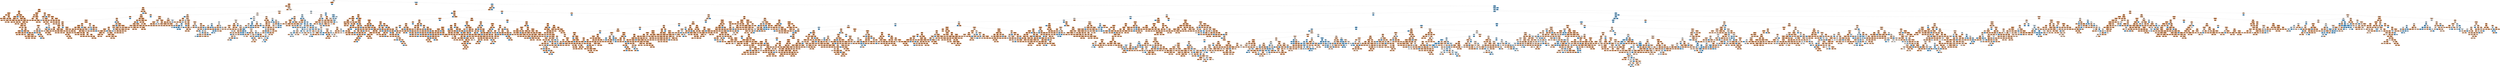 digraph Tree {
node [shape=box, style="filled, rounded", color="black", fontname="helvetica"] ;
edge [fontname="helvetica"] ;
0 [label=<HbA1c_level &le; 5.7<br/>gini = 0.5<br/>samples = 144915<br/>value = [72447, 72468]<br/>class = diabetes>, fillcolor="#ffffff"] ;
1 [label=<blood_glucose_level &le; 210.0<br/>gini = 0.075<br/>samples = 37524<br/>value = [36062, 1462]<br/>class = no diabetes>, fillcolor="#e68641"] ;
0 -> 1 [labeldistance=2.5, labelangle=45, headlabel="True"] ;
2 [label=<HbA1c_level &le; 5.35<br/>gini = 0.061<br/>samples = 37230<br/>value = [36062, 1168]<br/>class = no diabetes>, fillcolor="#e6853f"] ;
1 -> 2 ;
3 [label=<gini = 0.0<br/>samples = 30039<br/>value = [30039, 0]<br/>class = no diabetes>, fillcolor="#e58139"] ;
2 -> 3 ;
4 [label=<age &le; 56.007<br/>gini = 0.272<br/>samples = 7191<br/>value = [6023, 1168]<br/>class = no diabetes>, fillcolor="#ea995f"] ;
2 -> 4 ;
5 [label=<age &le; 38.007<br/>gini = 0.106<br/>samples = 4736<br/>value = [4469, 267]<br/>class = no diabetes>, fillcolor="#e78945"] ;
4 -> 5 ;
6 [label=<age &le; 33.5<br/>gini = 0.019<br/>samples = 2890<br/>value = [2862.0, 28.0]<br/>class = no diabetes>, fillcolor="#e5823b"] ;
5 -> 6 ;
7 [label=<age &le; 25.5<br/>gini = 0.007<br/>samples = 2431<br/>value = [2423, 8]<br/>class = no diabetes>, fillcolor="#e5813a"] ;
6 -> 7 ;
8 [label=<blood_glucose_level &le; 159.5<br/>gini = 0.002<br/>samples = 1756<br/>value = [1754, 2]<br/>class = no diabetes>, fillcolor="#e58139"] ;
7 -> 8 ;
9 [label=<gini = 0.0<br/>samples = 1481<br/>value = [1481, 0]<br/>class = no diabetes>, fillcolor="#e58139"] ;
8 -> 9 ;
10 [label=<age &le; 3.5<br/>gini = 0.014<br/>samples = 275<br/>value = [273, 2]<br/>class = no diabetes>, fillcolor="#e5823a"] ;
8 -> 10 ;
11 [label=<age &le; 2.5<br/>gini = 0.043<br/>samples = 46<br/>value = [45, 1]<br/>class = no diabetes>, fillcolor="#e6843d"] ;
10 -> 11 ;
12 [label=<gini = 0.0<br/>samples = 34<br/>value = [34, 0]<br/>class = no diabetes>, fillcolor="#e58139"] ;
11 -> 12 ;
13 [label=<blood_glucose_level &le; 180.0<br/>gini = 0.153<br/>samples = 12<br/>value = [11, 1]<br/>class = no diabetes>, fillcolor="#e78c4b"] ;
11 -> 13 ;
14 [label=<gini = 0.0<br/>samples = 8<br/>value = [8, 0]<br/>class = no diabetes>, fillcolor="#e58139"] ;
13 -> 14 ;
15 [label=<gini = 0.375<br/>samples = 4<br/>value = [3, 1]<br/>class = no diabetes>, fillcolor="#eeab7b"] ;
13 -> 15 ;
16 [label=<age &le; 15.5<br/>gini = 0.009<br/>samples = 229<br/>value = [228, 1]<br/>class = no diabetes>, fillcolor="#e5823a"] ;
10 -> 16 ;
17 [label=<gini = 0.0<br/>samples = 110<br/>value = [110, 0]<br/>class = no diabetes>, fillcolor="#e58139"] ;
16 -> 17 ;
18 [label=<age &le; 16.5<br/>gini = 0.017<br/>samples = 119<br/>value = [118, 1]<br/>class = no diabetes>, fillcolor="#e5823b"] ;
16 -> 18 ;
19 [label=<blood_glucose_level &le; 180.0<br/>gini = 0.198<br/>samples = 9<br/>value = [8, 1]<br/>class = no diabetes>, fillcolor="#e89152"] ;
18 -> 19 ;
20 [label=<gini = 0.375<br/>samples = 4<br/>value = [3, 1]<br/>class = no diabetes>, fillcolor="#eeab7b"] ;
19 -> 20 ;
21 [label=<gini = 0.0<br/>samples = 5<br/>value = [5, 0]<br/>class = no diabetes>, fillcolor="#e58139"] ;
19 -> 21 ;
22 [label=<gini = 0.0<br/>samples = 110<br/>value = [110, 0]<br/>class = no diabetes>, fillcolor="#e58139"] ;
18 -> 22 ;
23 [label=<age &le; 26.57<br/>gini = 0.018<br/>samples = 675<br/>value = [669, 6]<br/>class = no diabetes>, fillcolor="#e5823b"] ;
7 -> 23 ;
24 [label=<age &le; 26.07<br/>gini = 0.067<br/>samples = 87<br/>value = [84, 3]<br/>class = no diabetes>, fillcolor="#e68640"] ;
23 -> 24 ;
25 [label=<blood_glucose_level &le; 180.0<br/>gini = 0.045<br/>samples = 86<br/>value = [84, 2]<br/>class = no diabetes>, fillcolor="#e6843e"] ;
24 -> 25 ;
26 [label=<blood_glucose_level &le; 135.0<br/>gini = 0.025<br/>samples = 80<br/>value = [79, 1]<br/>class = no diabetes>, fillcolor="#e5833c"] ;
25 -> 26 ;
27 [label=<blood_glucose_level &le; 128.0<br/>gini = 0.053<br/>samples = 37<br/>value = [36, 1]<br/>class = no diabetes>, fillcolor="#e6843e"] ;
26 -> 27 ;
28 [label=<gini = 0.0<br/>samples = 31<br/>value = [31, 0]<br/>class = no diabetes>, fillcolor="#e58139"] ;
27 -> 28 ;
29 [label=<gini = 0.278<br/>samples = 6<br/>value = [5, 1]<br/>class = no diabetes>, fillcolor="#ea9a61"] ;
27 -> 29 ;
30 [label=<gini = 0.0<br/>samples = 43<br/>value = [43, 0]<br/>class = no diabetes>, fillcolor="#e58139"] ;
26 -> 30 ;
31 [label=<gini = 0.278<br/>samples = 6<br/>value = [5, 1]<br/>class = no diabetes>, fillcolor="#ea9a61"] ;
25 -> 31 ;
32 [label=<gini = 0.0<br/>samples = 1<br/>value = [0, 1]<br/>class = diabetes>, fillcolor="#399de5"] ;
24 -> 32 ;
33 [label=<blood_glucose_level &le; 135.0<br/>gini = 0.01<br/>samples = 588<br/>value = [585.0, 3.0]<br/>class = no diabetes>, fillcolor="#e5823a"] ;
23 -> 33 ;
34 [label=<gini = 0.0<br/>samples = 264<br/>value = [264, 0]<br/>class = no diabetes>, fillcolor="#e58139"] ;
33 -> 34 ;
35 [label=<age &le; 31.5<br/>gini = 0.018<br/>samples = 324<br/>value = [321, 3]<br/>class = no diabetes>, fillcolor="#e5823b"] ;
33 -> 35 ;
36 [label=<blood_glucose_level &le; 142.5<br/>gini = 0.008<br/>samples = 242<br/>value = [241, 1]<br/>class = no diabetes>, fillcolor="#e5823a"] ;
35 -> 36 ;
37 [label=<age &le; 29.5<br/>gini = 0.053<br/>samples = 37<br/>value = [36, 1]<br/>class = no diabetes>, fillcolor="#e6843e"] ;
36 -> 37 ;
38 [label=<age &le; 28.5<br/>gini = 0.095<br/>samples = 20<br/>value = [19, 1]<br/>class = no diabetes>, fillcolor="#e68843"] ;
37 -> 38 ;
39 [label=<gini = 0.0<br/>samples = 11<br/>value = [11, 0]<br/>class = no diabetes>, fillcolor="#e58139"] ;
38 -> 39 ;
40 [label=<gini = 0.198<br/>samples = 9<br/>value = [8, 1]<br/>class = no diabetes>, fillcolor="#e89152"] ;
38 -> 40 ;
41 [label=<gini = 0.0<br/>samples = 17<br/>value = [17, 0]<br/>class = no diabetes>, fillcolor="#e58139"] ;
37 -> 41 ;
42 [label=<gini = 0.0<br/>samples = 205<br/>value = [205, 0]<br/>class = no diabetes>, fillcolor="#e58139"] ;
36 -> 42 ;
43 [label=<age &le; 32.5<br/>gini = 0.048<br/>samples = 82<br/>value = [80, 2]<br/>class = no diabetes>, fillcolor="#e6843e"] ;
35 -> 43 ;
44 [label=<blood_glucose_level &le; 159.5<br/>gini = 0.083<br/>samples = 46<br/>value = [44, 2]<br/>class = no diabetes>, fillcolor="#e68742"] ;
43 -> 44 ;
45 [label=<blood_glucose_level &le; 158.5<br/>gini = 0.108<br/>samples = 35<br/>value = [33, 2]<br/>class = no diabetes>, fillcolor="#e78945"] ;
44 -> 45 ;
46 [label=<blood_glucose_level &le; 150.0<br/>gini = 0.074<br/>samples = 26<br/>value = [25, 1]<br/>class = no diabetes>, fillcolor="#e68641"] ;
45 -> 46 ;
47 [label=<blood_glucose_level &le; 142.5<br/>gini = 0.111<br/>samples = 17<br/>value = [16, 1]<br/>class = no diabetes>, fillcolor="#e78945"] ;
46 -> 47 ;
48 [label=<gini = 0.0<br/>samples = 7<br/>value = [7, 0]<br/>class = no diabetes>, fillcolor="#e58139"] ;
47 -> 48 ;
49 [label=<gini = 0.18<br/>samples = 10<br/>value = [9, 1]<br/>class = no diabetes>, fillcolor="#e88f4f"] ;
47 -> 49 ;
50 [label=<gini = 0.0<br/>samples = 9<br/>value = [9, 0]<br/>class = no diabetes>, fillcolor="#e58139"] ;
46 -> 50 ;
51 [label=<gini = 0.198<br/>samples = 9<br/>value = [8, 1]<br/>class = no diabetes>, fillcolor="#e89152"] ;
45 -> 51 ;
52 [label=<gini = 0.0<br/>samples = 11<br/>value = [11, 0]<br/>class = no diabetes>, fillcolor="#e58139"] ;
44 -> 52 ;
53 [label=<gini = 0.0<br/>samples = 36<br/>value = [36, 0]<br/>class = no diabetes>, fillcolor="#e58139"] ;
43 -> 53 ;
54 [label=<blood_glucose_level &le; 150.0<br/>gini = 0.083<br/>samples = 459<br/>value = [439, 20]<br/>class = no diabetes>, fillcolor="#e68742"] ;
6 -> 54 ;
55 [label=<blood_glucose_level &le; 128.0<br/>gini = 0.014<br/>samples = 288<br/>value = [286, 2]<br/>class = no diabetes>, fillcolor="#e5823a"] ;
54 -> 55 ;
56 [label=<gini = 0.0<br/>samples = 187<br/>value = [187, 0]<br/>class = no diabetes>, fillcolor="#e58139"] ;
55 -> 56 ;
57 [label=<age &le; 36.5<br/>gini = 0.039<br/>samples = 101<br/>value = [99, 2]<br/>class = no diabetes>, fillcolor="#e6843d"] ;
55 -> 57 ;
58 [label=<gini = 0.0<br/>samples = 56<br/>value = [56, 0]<br/>class = no diabetes>, fillcolor="#e58139"] ;
57 -> 58 ;
59 [label=<blood_glucose_level &le; 135.0<br/>gini = 0.085<br/>samples = 45<br/>value = [43, 2]<br/>class = no diabetes>, fillcolor="#e68742"] ;
57 -> 59 ;
60 [label=<age &le; 37.5<br/>gini = 0.117<br/>samples = 16<br/>value = [15, 1]<br/>class = no diabetes>, fillcolor="#e78946"] ;
59 -> 60 ;
61 [label=<gini = 0.278<br/>samples = 6<br/>value = [5, 1]<br/>class = no diabetes>, fillcolor="#ea9a61"] ;
60 -> 61 ;
62 [label=<gini = 0.0<br/>samples = 10<br/>value = [10, 0]<br/>class = no diabetes>, fillcolor="#e58139"] ;
60 -> 62 ;
63 [label=<age &le; 37.5<br/>gini = 0.067<br/>samples = 29<br/>value = [28, 1]<br/>class = no diabetes>, fillcolor="#e68640"] ;
59 -> 63 ;
64 [label=<gini = 0.0<br/>samples = 13<br/>value = [13, 0]<br/>class = no diabetes>, fillcolor="#e58139"] ;
63 -> 64 ;
65 [label=<blood_glucose_level &le; 142.5<br/>gini = 0.117<br/>samples = 16<br/>value = [15, 1]<br/>class = no diabetes>, fillcolor="#e78946"] ;
63 -> 65 ;
66 [label=<gini = 0.0<br/>samples = 5<br/>value = [5, 0]<br/>class = no diabetes>, fillcolor="#e58139"] ;
65 -> 66 ;
67 [label=<gini = 0.165<br/>samples = 11<br/>value = [10, 1]<br/>class = no diabetes>, fillcolor="#e88e4d"] ;
65 -> 67 ;
68 [label=<age &le; 35.997<br/>gini = 0.188<br/>samples = 171<br/>value = [153, 18]<br/>class = no diabetes>, fillcolor="#e89050"] ;
54 -> 68 ;
69 [label=<age &le; 35.014<br/>gini = 0.371<br/>samples = 61<br/>value = [46, 15]<br/>class = no diabetes>, fillcolor="#edaa7a"] ;
68 -> 69 ;
70 [label=<blood_glucose_level &le; 156.5<br/>gini = 0.252<br/>samples = 54<br/>value = [46, 8]<br/>class = no diabetes>, fillcolor="#ea975b"] ;
69 -> 70 ;
71 [label=<age &le; 34.5<br/>gini = 0.497<br/>samples = 13<br/>value = [7, 6]<br/>class = no diabetes>, fillcolor="#fbede3"] ;
70 -> 71 ;
72 [label=<gini = 0.444<br/>samples = 9<br/>value = [3, 6]<br/>class = diabetes>, fillcolor="#9ccef2"] ;
71 -> 72 ;
73 [label=<gini = 0.0<br/>samples = 4<br/>value = [4, 0]<br/>class = no diabetes>, fillcolor="#e58139"] ;
71 -> 73 ;
74 [label=<blood_glucose_level &le; 159.5<br/>gini = 0.093<br/>samples = 41<br/>value = [39, 2]<br/>class = no diabetes>, fillcolor="#e68743"] ;
70 -> 74 ;
75 [label=<age &le; 34.5<br/>gini = 0.18<br/>samples = 20<br/>value = [18, 2]<br/>class = no diabetes>, fillcolor="#e88f4f"] ;
74 -> 75 ;
76 [label=<gini = 0.0<br/>samples = 11<br/>value = [11, 0]<br/>class = no diabetes>, fillcolor="#e58139"] ;
75 -> 76 ;
77 [label=<blood_glucose_level &le; 158.5<br/>gini = 0.346<br/>samples = 9<br/>value = [7, 2]<br/>class = no diabetes>, fillcolor="#eca572"] ;
75 -> 77 ;
78 [label=<gini = 0.0<br/>samples = 2<br/>value = [2, 0]<br/>class = no diabetes>, fillcolor="#e58139"] ;
77 -> 78 ;
79 [label=<gini = 0.408<br/>samples = 7<br/>value = [5, 2]<br/>class = no diabetes>, fillcolor="#efb388"] ;
77 -> 79 ;
80 [label=<gini = 0.0<br/>samples = 21<br/>value = [21, 0]<br/>class = no diabetes>, fillcolor="#e58139"] ;
74 -> 80 ;
81 [label=<gini = 0.0<br/>samples = 7<br/>value = [0, 7]<br/>class = diabetes>, fillcolor="#399de5"] ;
69 -> 81 ;
82 [label=<blood_glucose_level &le; 158.5<br/>gini = 0.053<br/>samples = 110<br/>value = [107, 3]<br/>class = no diabetes>, fillcolor="#e6853f"] ;
68 -> 82 ;
83 [label=<gini = 0.0<br/>samples = 38<br/>value = [38, 0]<br/>class = no diabetes>, fillcolor="#e58139"] ;
82 -> 83 ;
84 [label=<blood_glucose_level &le; 159.5<br/>gini = 0.08<br/>samples = 72<br/>value = [69, 3]<br/>class = no diabetes>, fillcolor="#e68642"] ;
82 -> 84 ;
85 [label=<age &le; 36.5<br/>gini = 0.142<br/>samples = 26<br/>value = [24, 2]<br/>class = no diabetes>, fillcolor="#e78c49"] ;
84 -> 85 ;
86 [label=<gini = 0.198<br/>samples = 9<br/>value = [8, 1]<br/>class = no diabetes>, fillcolor="#e89152"] ;
85 -> 86 ;
87 [label=<age &le; 37.5<br/>gini = 0.111<br/>samples = 17<br/>value = [16, 1]<br/>class = no diabetes>, fillcolor="#e78945"] ;
85 -> 87 ;
88 [label=<gini = 0.0<br/>samples = 7<br/>value = [7, 0]<br/>class = no diabetes>, fillcolor="#e58139"] ;
87 -> 88 ;
89 [label=<gini = 0.18<br/>samples = 10<br/>value = [9, 1]<br/>class = no diabetes>, fillcolor="#e88f4f"] ;
87 -> 89 ;
90 [label=<blood_glucose_level &le; 180.0<br/>gini = 0.043<br/>samples = 46<br/>value = [45, 1]<br/>class = no diabetes>, fillcolor="#e6843d"] ;
84 -> 90 ;
91 [label=<gini = 0.0<br/>samples = 26<br/>value = [26, 0]<br/>class = no diabetes>, fillcolor="#e58139"] ;
90 -> 91 ;
92 [label=<age &le; 37.5<br/>gini = 0.095<br/>samples = 20<br/>value = [19, 1]<br/>class = no diabetes>, fillcolor="#e68843"] ;
90 -> 92 ;
93 [label=<age &le; 36.5<br/>gini = 0.153<br/>samples = 12<br/>value = [11, 1]<br/>class = no diabetes>, fillcolor="#e78c4b"] ;
92 -> 93 ;
94 [label=<gini = 0.0<br/>samples = 7<br/>value = [7, 0]<br/>class = no diabetes>, fillcolor="#e58139"] ;
93 -> 94 ;
95 [label=<gini = 0.32<br/>samples = 5<br/>value = [4, 1]<br/>class = no diabetes>, fillcolor="#eca06a"] ;
93 -> 95 ;
96 [label=<gini = 0.0<br/>samples = 8<br/>value = [8, 0]<br/>class = no diabetes>, fillcolor="#e58139"] ;
92 -> 96 ;
97 [label=<blood_glucose_level &le; 113.0<br/>gini = 0.225<br/>samples = 1846<br/>value = [1607.0, 239.0]<br/>class = no diabetes>, fillcolor="#e99456"] ;
5 -> 97 ;
98 [label=<gini = 0.0<br/>samples = 489<br/>value = [489, 0]<br/>class = no diabetes>, fillcolor="#e58139"] ;
97 -> 98 ;
99 [label=<age &le; 38.786<br/>gini = 0.29<br/>samples = 1357<br/>value = [1118, 239]<br/>class = no diabetes>, fillcolor="#eb9c63"] ;
97 -> 99 ;
100 [label=<gini = 0.0<br/>samples = 5<br/>value = [0, 5]<br/>class = diabetes>, fillcolor="#399de5"] ;
99 -> 100 ;
101 [label=<age &le; 54.021<br/>gini = 0.286<br/>samples = 1352<br/>value = [1118, 234]<br/>class = no diabetes>, fillcolor="#ea9b62"] ;
99 -> 101 ;
102 [label=<age &le; 51.947<br/>gini = 0.27<br/>samples = 1180<br/>value = [990.0, 190.0]<br/>class = no diabetes>, fillcolor="#ea995f"] ;
101 -> 102 ;
103 [label=<age &le; 51.023<br/>gini = 0.299<br/>samples = 974<br/>value = [796, 178]<br/>class = no diabetes>, fillcolor="#eb9d65"] ;
102 -> 103 ;
104 [label=<age &le; 48.135<br/>gini = 0.281<br/>samples = 958<br/>value = [796, 162]<br/>class = no diabetes>, fillcolor="#ea9b61"] ;
103 -> 104 ;
105 [label=<blood_glucose_level &le; 150.0<br/>gini = 0.244<br/>samples = 683<br/>value = [586, 97]<br/>class = no diabetes>, fillcolor="#e9965a"] ;
104 -> 105 ;
106 [label=<age &le; 44.863<br/>gini = 0.319<br/>samples = 322<br/>value = [258.0, 64.0]<br/>class = no diabetes>, fillcolor="#eba06a"] ;
105 -> 106 ;
107 [label=<age &le; 43.032<br/>gini = 0.392<br/>samples = 198<br/>value = [145, 53]<br/>class = no diabetes>, fillcolor="#efaf81"] ;
106 -> 107 ;
108 [label=<blood_glucose_level &le; 142.5<br/>gini = 0.302<br/>samples = 151<br/>value = [123.0, 28.0]<br/>class = no diabetes>, fillcolor="#eb9e66"] ;
107 -> 108 ;
109 [label=<age &le; 39.973<br/>gini = 0.211<br/>samples = 100<br/>value = [88, 12]<br/>class = no diabetes>, fillcolor="#e99254"] ;
108 -> 109 ;
110 [label=<age &le; 39.003<br/>gini = 0.351<br/>samples = 22<br/>value = [17, 5]<br/>class = no diabetes>, fillcolor="#eda673"] ;
109 -> 110 ;
111 [label=<blood_glucose_level &le; 128.0<br/>gini = 0.105<br/>samples = 18<br/>value = [17, 1]<br/>class = no diabetes>, fillcolor="#e78845"] ;
110 -> 111 ;
112 [label=<gini = 0.0<br/>samples = 5<br/>value = [5, 0]<br/>class = no diabetes>, fillcolor="#e58139"] ;
111 -> 112 ;
113 [label=<blood_glucose_level &le; 135.0<br/>gini = 0.142<br/>samples = 13<br/>value = [12, 1]<br/>class = no diabetes>, fillcolor="#e78c49"] ;
111 -> 113 ;
114 [label=<gini = 0.219<br/>samples = 8<br/>value = [7, 1]<br/>class = no diabetes>, fillcolor="#e99355"] ;
113 -> 114 ;
115 [label=<gini = 0.0<br/>samples = 5<br/>value = [5, 0]<br/>class = no diabetes>, fillcolor="#e58139"] ;
113 -> 115 ;
116 [label=<gini = 0.0<br/>samples = 4<br/>value = [0, 4]<br/>class = diabetes>, fillcolor="#399de5"] ;
110 -> 116 ;
117 [label=<age &le; 41.032<br/>gini = 0.163<br/>samples = 78<br/>value = [71, 7]<br/>class = no diabetes>, fillcolor="#e88d4d"] ;
109 -> 117 ;
118 [label=<blood_glucose_level &le; 128.0<br/>gini = 0.054<br/>samples = 36<br/>value = [35, 1]<br/>class = no diabetes>, fillcolor="#e6853f"] ;
117 -> 118 ;
119 [label=<age &le; 40.5<br/>gini = 0.18<br/>samples = 10<br/>value = [9, 1]<br/>class = no diabetes>, fillcolor="#e88f4f"] ;
118 -> 119 ;
120 [label=<gini = 0.0<br/>samples = 5<br/>value = [5, 0]<br/>class = no diabetes>, fillcolor="#e58139"] ;
119 -> 120 ;
121 [label=<gini = 0.32<br/>samples = 5<br/>value = [4, 1]<br/>class = no diabetes>, fillcolor="#eca06a"] ;
119 -> 121 ;
122 [label=<gini = 0.0<br/>samples = 26<br/>value = [26, 0]<br/>class = no diabetes>, fillcolor="#e58139"] ;
118 -> 122 ;
123 [label=<age &le; 41.818<br/>gini = 0.245<br/>samples = 42<br/>value = [36, 6]<br/>class = no diabetes>, fillcolor="#e9965a"] ;
117 -> 123 ;
124 [label=<gini = 0.0<br/>samples = 3<br/>value = [0, 3]<br/>class = diabetes>, fillcolor="#399de5"] ;
123 -> 124 ;
125 [label=<age &le; 42.5<br/>gini = 0.142<br/>samples = 39<br/>value = [36, 3]<br/>class = no diabetes>, fillcolor="#e78c49"] ;
123 -> 125 ;
126 [label=<blood_glucose_level &le; 128.0<br/>gini = 0.083<br/>samples = 23<br/>value = [22, 1]<br/>class = no diabetes>, fillcolor="#e68742"] ;
125 -> 126 ;
127 [label=<gini = 0.0<br/>samples = 10<br/>value = [10, 0]<br/>class = no diabetes>, fillcolor="#e58139"] ;
126 -> 127 ;
128 [label=<blood_glucose_level &le; 135.0<br/>gini = 0.142<br/>samples = 13<br/>value = [12, 1]<br/>class = no diabetes>, fillcolor="#e78c49"] ;
126 -> 128 ;
129 [label=<gini = 0.245<br/>samples = 7<br/>value = [6, 1]<br/>class = no diabetes>, fillcolor="#e9965a"] ;
128 -> 129 ;
130 [label=<gini = 0.0<br/>samples = 6<br/>value = [6, 0]<br/>class = no diabetes>, fillcolor="#e58139"] ;
128 -> 130 ;
131 [label=<blood_glucose_level &le; 135.0<br/>gini = 0.219<br/>samples = 16<br/>value = [14, 2]<br/>class = no diabetes>, fillcolor="#e99355"] ;
125 -> 131 ;
132 [label=<blood_glucose_level &le; 128.0<br/>gini = 0.18<br/>samples = 10<br/>value = [9, 1]<br/>class = no diabetes>, fillcolor="#e88f4f"] ;
131 -> 132 ;
133 [label=<gini = 0.219<br/>samples = 8<br/>value = [7, 1]<br/>class = no diabetes>, fillcolor="#e99355"] ;
132 -> 133 ;
134 [label=<gini = 0.0<br/>samples = 2<br/>value = [2, 0]<br/>class = no diabetes>, fillcolor="#e58139"] ;
132 -> 134 ;
135 [label=<gini = 0.278<br/>samples = 6<br/>value = [5, 1]<br/>class = no diabetes>, fillcolor="#ea9a61"] ;
131 -> 135 ;
136 [label=<age &le; 42.249<br/>gini = 0.431<br/>samples = 51<br/>value = [35, 16]<br/>class = no diabetes>, fillcolor="#f1bb94"] ;
108 -> 136 ;
137 [label=<age &le; 39.64<br/>gini = 0.35<br/>samples = 31<br/>value = [24, 7]<br/>class = no diabetes>, fillcolor="#eda673"] ;
136 -> 137 ;
138 [label=<age &le; 39.011<br/>gini = 0.48<br/>samples = 10<br/>value = [6, 4]<br/>class = no diabetes>, fillcolor="#f6d5bd"] ;
137 -> 138 ;
139 [label=<gini = 0.245<br/>samples = 7<br/>value = [6, 1]<br/>class = no diabetes>, fillcolor="#e9965a"] ;
138 -> 139 ;
140 [label=<gini = 0.0<br/>samples = 3<br/>value = [0, 3]<br/>class = diabetes>, fillcolor="#399de5"] ;
138 -> 140 ;
141 [label=<age &le; 40.466<br/>gini = 0.245<br/>samples = 21<br/>value = [18, 3]<br/>class = no diabetes>, fillcolor="#e9965a"] ;
137 -> 141 ;
142 [label=<gini = 0.0<br/>samples = 7<br/>value = [7, 0]<br/>class = no diabetes>, fillcolor="#e58139"] ;
141 -> 142 ;
143 [label=<age &le; 40.966<br/>gini = 0.337<br/>samples = 14<br/>value = [11, 3]<br/>class = no diabetes>, fillcolor="#eca36f"] ;
141 -> 143 ;
144 [label=<gini = 0.0<br/>samples = 1<br/>value = [0, 1]<br/>class = diabetes>, fillcolor="#399de5"] ;
143 -> 144 ;
145 [label=<age &le; 41.062<br/>gini = 0.26<br/>samples = 13<br/>value = [11, 2]<br/>class = no diabetes>, fillcolor="#ea985d"] ;
143 -> 145 ;
146 [label=<gini = 0.0<br/>samples = 3<br/>value = [3, 0]<br/>class = no diabetes>, fillcolor="#e58139"] ;
145 -> 146 ;
147 [label=<age &le; 41.562<br/>gini = 0.32<br/>samples = 10<br/>value = [8, 2]<br/>class = no diabetes>, fillcolor="#eca06a"] ;
145 -> 147 ;
148 [label=<gini = 0.0<br/>samples = 1<br/>value = [0, 1]<br/>class = diabetes>, fillcolor="#399de5"] ;
147 -> 148 ;
149 [label=<gini = 0.198<br/>samples = 9<br/>value = [8, 1]<br/>class = no diabetes>, fillcolor="#e89152"] ;
147 -> 149 ;
150 [label=<age &le; 42.894<br/>gini = 0.495<br/>samples = 20<br/>value = [11, 9]<br/>class = no diabetes>, fillcolor="#fae8db"] ;
136 -> 150 ;
151 [label=<gini = 0.0<br/>samples = 5<br/>value = [0, 5]<br/>class = diabetes>, fillcolor="#399de5"] ;
150 -> 151 ;
152 [label=<gini = 0.391<br/>samples = 15<br/>value = [11, 4]<br/>class = no diabetes>, fillcolor="#eeaf81"] ;
150 -> 152 ;
153 [label=<age &le; 44.0<br/>gini = 0.498<br/>samples = 47<br/>value = [22, 25]<br/>class = diabetes>, fillcolor="#e7f3fc"] ;
107 -> 153 ;
154 [label=<gini = 0.0<br/>samples = 13<br/>value = [0, 13]<br/>class = diabetes>, fillcolor="#399de5"] ;
153 -> 154 ;
155 [label=<age &le; 44.118<br/>gini = 0.457<br/>samples = 34<br/>value = [22, 12]<br/>class = no diabetes>, fillcolor="#f3c6a5"] ;
153 -> 155 ;
156 [label=<blood_glucose_level &le; 128.0<br/>gini = 0.337<br/>samples = 28<br/>value = [22, 6]<br/>class = no diabetes>, fillcolor="#eca36f"] ;
155 -> 156 ;
157 [label=<gini = 0.48<br/>samples = 10<br/>value = [6, 4]<br/>class = no diabetes>, fillcolor="#f6d5bd"] ;
156 -> 157 ;
158 [label=<blood_glucose_level &le; 135.0<br/>gini = 0.198<br/>samples = 18<br/>value = [16, 2]<br/>class = no diabetes>, fillcolor="#e89152"] ;
156 -> 158 ;
159 [label=<gini = 0.0<br/>samples = 2<br/>value = [2, 0]<br/>class = no diabetes>, fillcolor="#e58139"] ;
158 -> 159 ;
160 [label=<blood_glucose_level &le; 142.5<br/>gini = 0.219<br/>samples = 16<br/>value = [14, 2]<br/>class = no diabetes>, fillcolor="#e99355"] ;
158 -> 160 ;
161 [label=<gini = 0.278<br/>samples = 6<br/>value = [5, 1]<br/>class = no diabetes>, fillcolor="#ea9a61"] ;
160 -> 161 ;
162 [label=<gini = 0.18<br/>samples = 10<br/>value = [9, 1]<br/>class = no diabetes>, fillcolor="#e88f4f"] ;
160 -> 162 ;
163 [label=<gini = 0.0<br/>samples = 6<br/>value = [0, 6]<br/>class = diabetes>, fillcolor="#399de5"] ;
155 -> 163 ;
164 [label=<age &le; 47.105<br/>gini = 0.162<br/>samples = 124<br/>value = [113, 11]<br/>class = no diabetes>, fillcolor="#e88d4c"] ;
106 -> 164 ;
165 [label=<blood_glucose_level &le; 128.0<br/>gini = 0.115<br/>samples = 98<br/>value = [92, 6]<br/>class = no diabetes>, fillcolor="#e78946"] ;
164 -> 165 ;
166 [label=<age &le; 45.5<br/>gini = 0.211<br/>samples = 25<br/>value = [22, 3]<br/>class = no diabetes>, fillcolor="#e99254"] ;
165 -> 166 ;
167 [label=<gini = 0.346<br/>samples = 9<br/>value = [7, 2]<br/>class = no diabetes>, fillcolor="#eca572"] ;
166 -> 167 ;
168 [label=<age &le; 46.5<br/>gini = 0.117<br/>samples = 16<br/>value = [15, 1]<br/>class = no diabetes>, fillcolor="#e78946"] ;
166 -> 168 ;
169 [label=<gini = 0.0<br/>samples = 9<br/>value = [9, 0]<br/>class = no diabetes>, fillcolor="#e58139"] ;
168 -> 169 ;
170 [label=<gini = 0.245<br/>samples = 7<br/>value = [6, 1]<br/>class = no diabetes>, fillcolor="#e9965a"] ;
168 -> 170 ;
171 [label=<age &le; 46.5<br/>gini = 0.079<br/>samples = 73<br/>value = [70, 3]<br/>class = no diabetes>, fillcolor="#e68641"] ;
165 -> 171 ;
172 [label=<blood_glucose_level &le; 142.5<br/>gini = 0.043<br/>samples = 45<br/>value = [44, 1]<br/>class = no diabetes>, fillcolor="#e6843d"] ;
171 -> 172 ;
173 [label=<gini = 0.0<br/>samples = 33<br/>value = [33, 0]<br/>class = no diabetes>, fillcolor="#e58139"] ;
172 -> 173 ;
174 [label=<age &le; 45.5<br/>gini = 0.153<br/>samples = 12<br/>value = [11, 1]<br/>class = no diabetes>, fillcolor="#e78c4b"] ;
172 -> 174 ;
175 [label=<gini = 0.198<br/>samples = 9<br/>value = [8, 1]<br/>class = no diabetes>, fillcolor="#e89152"] ;
174 -> 175 ;
176 [label=<gini = 0.0<br/>samples = 3<br/>value = [3, 0]<br/>class = no diabetes>, fillcolor="#e58139"] ;
174 -> 176 ;
177 [label=<blood_glucose_level &le; 142.5<br/>gini = 0.133<br/>samples = 28<br/>value = [26, 2]<br/>class = no diabetes>, fillcolor="#e78b48"] ;
171 -> 177 ;
178 [label=<blood_glucose_level &le; 135.0<br/>gini = 0.188<br/>samples = 19<br/>value = [17, 2]<br/>class = no diabetes>, fillcolor="#e89050"] ;
177 -> 178 ;
179 [label=<gini = 0.219<br/>samples = 8<br/>value = [7, 1]<br/>class = no diabetes>, fillcolor="#e99355"] ;
178 -> 179 ;
180 [label=<gini = 0.165<br/>samples = 11<br/>value = [10, 1]<br/>class = no diabetes>, fillcolor="#e88e4d"] ;
178 -> 180 ;
181 [label=<gini = 0.0<br/>samples = 9<br/>value = [9, 0]<br/>class = no diabetes>, fillcolor="#e58139"] ;
177 -> 181 ;
182 [label=<age &le; 47.894<br/>gini = 0.311<br/>samples = 26<br/>value = [21, 5]<br/>class = no diabetes>, fillcolor="#eb9f68"] ;
164 -> 182 ;
183 [label=<gini = 0.0<br/>samples = 3<br/>value = [0, 3]<br/>class = diabetes>, fillcolor="#399de5"] ;
182 -> 183 ;
184 [label=<blood_glucose_level &le; 135.0<br/>gini = 0.159<br/>samples = 23<br/>value = [21, 2]<br/>class = no diabetes>, fillcolor="#e78d4c"] ;
182 -> 184 ;
185 [label=<blood_glucose_level &le; 128.0<br/>gini = 0.219<br/>samples = 16<br/>value = [14, 2]<br/>class = no diabetes>, fillcolor="#e99355"] ;
184 -> 185 ;
186 [label=<gini = 0.0<br/>samples = 4<br/>value = [4, 0]<br/>class = no diabetes>, fillcolor="#e58139"] ;
185 -> 186 ;
187 [label=<gini = 0.278<br/>samples = 12<br/>value = [10, 2]<br/>class = no diabetes>, fillcolor="#ea9a61"] ;
185 -> 187 ;
188 [label=<gini = 0.0<br/>samples = 7<br/>value = [7, 0]<br/>class = no diabetes>, fillcolor="#e58139"] ;
184 -> 188 ;
189 [label=<blood_glucose_level &le; 180.0<br/>gini = 0.166<br/>samples = 361<br/>value = [328, 33]<br/>class = no diabetes>, fillcolor="#e88e4d"] ;
105 -> 189 ;
190 [label=<age &le; 47.113<br/>gini = 0.116<br/>samples = 274<br/>value = [257, 17]<br/>class = no diabetes>, fillcolor="#e78946"] ;
189 -> 190 ;
191 [label=<blood_glucose_level &le; 156.5<br/>gini = 0.074<br/>samples = 234<br/>value = [225, 9]<br/>class = no diabetes>, fillcolor="#e68641"] ;
190 -> 191 ;
192 [label=<age &le; 45.5<br/>gini = 0.121<br/>samples = 62<br/>value = [58, 4]<br/>class = no diabetes>, fillcolor="#e78a47"] ;
191 -> 192 ;
193 [label=<age &le; 43.5<br/>gini = 0.145<br/>samples = 51<br/>value = [47, 4]<br/>class = no diabetes>, fillcolor="#e78c4a"] ;
192 -> 193 ;
194 [label=<age &le; 42.5<br/>gini = 0.102<br/>samples = 37<br/>value = [35, 2]<br/>class = no diabetes>, fillcolor="#e68844"] ;
193 -> 194 ;
195 [label=<age &le; 39.5<br/>gini = 0.142<br/>samples = 26<br/>value = [24, 2]<br/>class = no diabetes>, fillcolor="#e78c49"] ;
194 -> 195 ;
196 [label=<gini = 0.0<br/>samples = 5<br/>value = [5, 0]<br/>class = no diabetes>, fillcolor="#e58139"] ;
195 -> 196 ;
197 [label=<age &le; 40.5<br/>gini = 0.172<br/>samples = 21<br/>value = [19, 2]<br/>class = no diabetes>, fillcolor="#e88e4e"] ;
195 -> 197 ;
198 [label=<gini = 0.245<br/>samples = 7<br/>value = [6, 1]<br/>class = no diabetes>, fillcolor="#e9965a"] ;
197 -> 198 ;
199 [label=<age &le; 41.5<br/>gini = 0.133<br/>samples = 14<br/>value = [13, 1]<br/>class = no diabetes>, fillcolor="#e78b48"] ;
197 -> 199 ;
200 [label=<gini = 0.0<br/>samples = 5<br/>value = [5, 0]<br/>class = no diabetes>, fillcolor="#e58139"] ;
199 -> 200 ;
201 [label=<gini = 0.198<br/>samples = 9<br/>value = [8, 1]<br/>class = no diabetes>, fillcolor="#e89152"] ;
199 -> 201 ;
202 [label=<gini = 0.0<br/>samples = 11<br/>value = [11, 0]<br/>class = no diabetes>, fillcolor="#e58139"] ;
194 -> 202 ;
203 [label=<age &le; 44.5<br/>gini = 0.245<br/>samples = 14<br/>value = [12, 2]<br/>class = no diabetes>, fillcolor="#e9965a"] ;
193 -> 203 ;
204 [label=<gini = 0.32<br/>samples = 5<br/>value = [4, 1]<br/>class = no diabetes>, fillcolor="#eca06a"] ;
203 -> 204 ;
205 [label=<gini = 0.198<br/>samples = 9<br/>value = [8, 1]<br/>class = no diabetes>, fillcolor="#e89152"] ;
203 -> 205 ;
206 [label=<gini = 0.0<br/>samples = 11<br/>value = [11, 0]<br/>class = no diabetes>, fillcolor="#e58139"] ;
192 -> 206 ;
207 [label=<blood_glucose_level &le; 158.5<br/>gini = 0.056<br/>samples = 172<br/>value = [167, 5]<br/>class = no diabetes>, fillcolor="#e6853f"] ;
191 -> 207 ;
208 [label=<gini = 0.0<br/>samples = 56<br/>value = [56, 0]<br/>class = no diabetes>, fillcolor="#e58139"] ;
207 -> 208 ;
209 [label=<age &le; 41.5<br/>gini = 0.082<br/>samples = 116<br/>value = [111, 5]<br/>class = no diabetes>, fillcolor="#e68742"] ;
207 -> 209 ;
210 [label=<age &le; 39.5<br/>gini = 0.046<br/>samples = 42<br/>value = [41, 1]<br/>class = no diabetes>, fillcolor="#e6843e"] ;
209 -> 210 ;
211 [label=<blood_glucose_level &le; 159.5<br/>gini = 0.111<br/>samples = 17<br/>value = [16, 1]<br/>class = no diabetes>, fillcolor="#e78945"] ;
210 -> 211 ;
212 [label=<gini = 0.219<br/>samples = 8<br/>value = [7, 1]<br/>class = no diabetes>, fillcolor="#e99355"] ;
211 -> 212 ;
213 [label=<gini = 0.0<br/>samples = 9<br/>value = [9, 0]<br/>class = no diabetes>, fillcolor="#e58139"] ;
211 -> 213 ;
214 [label=<gini = 0.0<br/>samples = 25<br/>value = [25, 0]<br/>class = no diabetes>, fillcolor="#e58139"] ;
210 -> 214 ;
215 [label=<blood_glucose_level &le; 159.5<br/>gini = 0.102<br/>samples = 74<br/>value = [70, 4]<br/>class = no diabetes>, fillcolor="#e68844"] ;
209 -> 215 ;
216 [label=<age &le; 44.5<br/>gini = 0.057<br/>samples = 34<br/>value = [33, 1]<br/>class = no diabetes>, fillcolor="#e6853f"] ;
215 -> 216 ;
217 [label=<gini = 0.0<br/>samples = 15<br/>value = [15, 0]<br/>class = no diabetes>, fillcolor="#e58139"] ;
216 -> 217 ;
218 [label=<age &le; 45.5<br/>gini = 0.1<br/>samples = 19<br/>value = [18, 1]<br/>class = no diabetes>, fillcolor="#e68844"] ;
216 -> 218 ;
219 [label=<gini = 0.198<br/>samples = 9<br/>value = [8, 1]<br/>class = no diabetes>, fillcolor="#e89152"] ;
218 -> 219 ;
220 [label=<gini = 0.0<br/>samples = 10<br/>value = [10, 0]<br/>class = no diabetes>, fillcolor="#e58139"] ;
218 -> 220 ;
221 [label=<age &le; 43.5<br/>gini = 0.139<br/>samples = 40<br/>value = [37, 3]<br/>class = no diabetes>, fillcolor="#e78b49"] ;
215 -> 221 ;
222 [label=<age &le; 42.5<br/>gini = 0.208<br/>samples = 17<br/>value = [15, 2]<br/>class = no diabetes>, fillcolor="#e89253"] ;
221 -> 222 ;
223 [label=<gini = 0.219<br/>samples = 8<br/>value = [7, 1]<br/>class = no diabetes>, fillcolor="#e99355"] ;
222 -> 223 ;
224 [label=<gini = 0.198<br/>samples = 9<br/>value = [8, 1]<br/>class = no diabetes>, fillcolor="#e89152"] ;
222 -> 224 ;
225 [label=<age &le; 45.5<br/>gini = 0.083<br/>samples = 23<br/>value = [22, 1]<br/>class = no diabetes>, fillcolor="#e68742"] ;
221 -> 225 ;
226 [label=<gini = 0.0<br/>samples = 12<br/>value = [12, 0]<br/>class = no diabetes>, fillcolor="#e58139"] ;
225 -> 226 ;
227 [label=<age &le; 46.5<br/>gini = 0.165<br/>samples = 11<br/>value = [10, 1]<br/>class = no diabetes>, fillcolor="#e88e4d"] ;
225 -> 227 ;
228 [label=<gini = 0.198<br/>samples = 9<br/>value = [8, 1]<br/>class = no diabetes>, fillcolor="#e89152"] ;
227 -> 228 ;
229 [label=<gini = 0.0<br/>samples = 2<br/>value = [2, 0]<br/>class = no diabetes>, fillcolor="#e58139"] ;
227 -> 229 ;
230 [label=<age &le; 47.634<br/>gini = 0.32<br/>samples = 40<br/>value = [32, 8]<br/>class = no diabetes>, fillcolor="#eca06a"] ;
190 -> 230 ;
231 [label=<gini = 0.0<br/>samples = 2<br/>value = [0, 2]<br/>class = diabetes>, fillcolor="#399de5"] ;
230 -> 231 ;
232 [label=<blood_glucose_level &le; 158.5<br/>gini = 0.266<br/>samples = 38<br/>value = [32, 6]<br/>class = no diabetes>, fillcolor="#ea995e"] ;
230 -> 232 ;
233 [label=<gini = 0.0<br/>samples = 13<br/>value = [13, 0]<br/>class = no diabetes>, fillcolor="#e58139"] ;
232 -> 233 ;
234 [label=<blood_glucose_level &le; 159.5<br/>gini = 0.365<br/>samples = 25<br/>value = [19, 6]<br/>class = no diabetes>, fillcolor="#eda978"] ;
232 -> 234 ;
235 [label=<gini = 0.473<br/>samples = 13<br/>value = [8, 5]<br/>class = no diabetes>, fillcolor="#f5d0b5"] ;
234 -> 235 ;
236 [label=<gini = 0.153<br/>samples = 12<br/>value = [11, 1]<br/>class = no diabetes>, fillcolor="#e78c4b"] ;
234 -> 236 ;
237 [label=<age &le; 40.668<br/>gini = 0.3<br/>samples = 87<br/>value = [71, 16]<br/>class = no diabetes>, fillcolor="#eb9d66"] ;
189 -> 237 ;
238 [label=<age &le; 39.5<br/>gini = 0.477<br/>samples = 28<br/>value = [17, 11]<br/>class = no diabetes>, fillcolor="#f6d3b9"] ;
237 -> 238 ;
239 [label=<gini = 0.153<br/>samples = 12<br/>value = [11, 1]<br/>class = no diabetes>, fillcolor="#e78c4b"] ;
238 -> 239 ;
240 [label=<age &le; 40.096<br/>gini = 0.469<br/>samples = 16<br/>value = [6, 10]<br/>class = diabetes>, fillcolor="#b0d8f5"] ;
238 -> 240 ;
241 [label=<gini = 0.497<br/>samples = 13<br/>value = [6, 7]<br/>class = diabetes>, fillcolor="#e3f1fb"] ;
240 -> 241 ;
242 [label=<gini = 0.0<br/>samples = 3<br/>value = [0, 3]<br/>class = diabetes>, fillcolor="#399de5"] ;
240 -> 242 ;
243 [label=<age &le; 45.5<br/>gini = 0.155<br/>samples = 59<br/>value = [54, 5]<br/>class = no diabetes>, fillcolor="#e78d4b"] ;
237 -> 243 ;
244 [label=<age &le; 44.117<br/>gini = 0.239<br/>samples = 36<br/>value = [31, 5]<br/>class = no diabetes>, fillcolor="#e99559"] ;
243 -> 244 ;
245 [label=<age &le; 41.5<br/>gini = 0.077<br/>samples = 25<br/>value = [24, 1]<br/>class = no diabetes>, fillcolor="#e68641"] ;
244 -> 245 ;
246 [label=<gini = 0.198<br/>samples = 9<br/>value = [8, 1]<br/>class = no diabetes>, fillcolor="#e89152"] ;
245 -> 246 ;
247 [label=<gini = 0.0<br/>samples = 16<br/>value = [16, 0]<br/>class = no diabetes>, fillcolor="#e58139"] ;
245 -> 247 ;
248 [label=<age &le; 44.956<br/>gini = 0.463<br/>samples = 11<br/>value = [7, 4]<br/>class = no diabetes>, fillcolor="#f4c9aa"] ;
244 -> 248 ;
249 [label=<gini = 0.0<br/>samples = 2<br/>value = [0, 2]<br/>class = diabetes>, fillcolor="#399de5"] ;
248 -> 249 ;
250 [label=<gini = 0.346<br/>samples = 9<br/>value = [7, 2]<br/>class = no diabetes>, fillcolor="#eca572"] ;
248 -> 250 ;
251 [label=<gini = 0.0<br/>samples = 23<br/>value = [23, 0]<br/>class = no diabetes>, fillcolor="#e58139"] ;
243 -> 251 ;
252 [label=<age &le; 48.896<br/>gini = 0.361<br/>samples = 275<br/>value = [210, 65]<br/>class = no diabetes>, fillcolor="#eda876"] ;
104 -> 252 ;
253 [label=<gini = 0.0<br/>samples = 8<br/>value = [0, 8]<br/>class = diabetes>, fillcolor="#399de5"] ;
252 -> 253 ;
254 [label=<age &le; 50.967<br/>gini = 0.336<br/>samples = 267<br/>value = [210, 57]<br/>class = no diabetes>, fillcolor="#eca36f"] ;
252 -> 254 ;
255 [label=<age &le; 50.113<br/>gini = 0.385<br/>samples = 192<br/>value = [142, 50]<br/>class = no diabetes>, fillcolor="#eead7f"] ;
254 -> 255 ;
256 [label=<blood_glucose_level &le; 158.5<br/>gini = 0.312<br/>samples = 176<br/>value = [142, 34]<br/>class = no diabetes>, fillcolor="#eb9f68"] ;
255 -> 256 ;
257 [label=<age &le; 49.14<br/>gini = 0.247<br/>samples = 118<br/>value = [101, 17]<br/>class = no diabetes>, fillcolor="#e9965a"] ;
256 -> 257 ;
258 [label=<blood_glucose_level &le; 156.5<br/>gini = 0.074<br/>samples = 52<br/>value = [50, 2]<br/>class = no diabetes>, fillcolor="#e68641"] ;
257 -> 258 ;
259 [label=<blood_glucose_level &le; 150.0<br/>gini = 0.093<br/>samples = 41<br/>value = [39, 2]<br/>class = no diabetes>, fillcolor="#e68743"] ;
258 -> 259 ;
260 [label=<blood_glucose_level &le; 135.0<br/>gini = 0.061<br/>samples = 32<br/>value = [31, 1]<br/>class = no diabetes>, fillcolor="#e6853f"] ;
259 -> 260 ;
261 [label=<blood_glucose_level &le; 128.0<br/>gini = 0.124<br/>samples = 15<br/>value = [14, 1]<br/>class = no diabetes>, fillcolor="#e78a47"] ;
260 -> 261 ;
262 [label=<gini = 0.0<br/>samples = 9<br/>value = [9, 0]<br/>class = no diabetes>, fillcolor="#e58139"] ;
261 -> 262 ;
263 [label=<gini = 0.278<br/>samples = 6<br/>value = [5, 1]<br/>class = no diabetes>, fillcolor="#ea9a61"] ;
261 -> 263 ;
264 [label=<gini = 0.0<br/>samples = 17<br/>value = [17, 0]<br/>class = no diabetes>, fillcolor="#e58139"] ;
260 -> 264 ;
265 [label=<gini = 0.198<br/>samples = 9<br/>value = [8, 1]<br/>class = no diabetes>, fillcolor="#e89152"] ;
259 -> 265 ;
266 [label=<gini = 0.0<br/>samples = 11<br/>value = [11, 0]<br/>class = no diabetes>, fillcolor="#e58139"] ;
258 -> 266 ;
267 [label=<age &le; 49.932<br/>gini = 0.351<br/>samples = 66<br/>value = [51, 15]<br/>class = no diabetes>, fillcolor="#eda673"] ;
257 -> 267 ;
268 [label=<gini = 0.0<br/>samples = 6<br/>value = [0, 6]<br/>class = diabetes>, fillcolor="#399de5"] ;
267 -> 268 ;
269 [label=<blood_glucose_level &le; 128.0<br/>gini = 0.255<br/>samples = 60<br/>value = [51, 9]<br/>class = no diabetes>, fillcolor="#ea975c"] ;
267 -> 269 ;
270 [label=<gini = 0.43<br/>samples = 16<br/>value = [11, 5]<br/>class = no diabetes>, fillcolor="#f1ba93"] ;
269 -> 270 ;
271 [label=<blood_glucose_level &le; 142.5<br/>gini = 0.165<br/>samples = 44<br/>value = [40, 4]<br/>class = no diabetes>, fillcolor="#e88e4d"] ;
269 -> 271 ;
272 [label=<blood_glucose_level &le; 135.0<br/>gini = 0.095<br/>samples = 20<br/>value = [19, 1]<br/>class = no diabetes>, fillcolor="#e68843"] ;
271 -> 272 ;
273 [label=<gini = 0.153<br/>samples = 12<br/>value = [11, 1]<br/>class = no diabetes>, fillcolor="#e78c4b"] ;
272 -> 273 ;
274 [label=<gini = 0.0<br/>samples = 8<br/>value = [8, 0]<br/>class = no diabetes>, fillcolor="#e58139"] ;
272 -> 274 ;
275 [label=<blood_glucose_level &le; 156.5<br/>gini = 0.219<br/>samples = 24<br/>value = [21, 3]<br/>class = no diabetes>, fillcolor="#e99355"] ;
271 -> 275 ;
276 [label=<blood_glucose_level &le; 150.0<br/>gini = 0.278<br/>samples = 18<br/>value = [15, 3]<br/>class = no diabetes>, fillcolor="#ea9a61"] ;
275 -> 276 ;
277 [label=<gini = 0.298<br/>samples = 11<br/>value = [9, 2]<br/>class = no diabetes>, fillcolor="#eb9d65"] ;
276 -> 277 ;
278 [label=<gini = 0.245<br/>samples = 7<br/>value = [6, 1]<br/>class = no diabetes>, fillcolor="#e9965a"] ;
276 -> 278 ;
279 [label=<gini = 0.0<br/>samples = 6<br/>value = [6, 0]<br/>class = no diabetes>, fillcolor="#e58139"] ;
275 -> 279 ;
280 [label=<blood_glucose_level &le; 159.5<br/>gini = 0.414<br/>samples = 58<br/>value = [41, 17]<br/>class = no diabetes>, fillcolor="#f0b58b"] ;
256 -> 280 ;
281 [label=<age &le; 49.5<br/>gini = 0.463<br/>samples = 22<br/>value = [8, 14]<br/>class = diabetes>, fillcolor="#aad5f4"] ;
280 -> 281 ;
282 [label=<gini = 0.432<br/>samples = 19<br/>value = [6, 13]<br/>class = diabetes>, fillcolor="#94caf1"] ;
281 -> 282 ;
283 [label=<gini = 0.444<br/>samples = 3<br/>value = [2, 1]<br/>class = no diabetes>, fillcolor="#f2c09c"] ;
281 -> 283 ;
284 [label=<blood_glucose_level &le; 180.0<br/>gini = 0.153<br/>samples = 36<br/>value = [33, 3]<br/>class = no diabetes>, fillcolor="#e78c4b"] ;
280 -> 284 ;
285 [label=<age &le; 49.5<br/>gini = 0.105<br/>samples = 18<br/>value = [17, 1]<br/>class = no diabetes>, fillcolor="#e78845"] ;
284 -> 285 ;
286 [label=<gini = 0.245<br/>samples = 7<br/>value = [6, 1]<br/>class = no diabetes>, fillcolor="#e9965a"] ;
285 -> 286 ;
287 [label=<gini = 0.0<br/>samples = 11<br/>value = [11, 0]<br/>class = no diabetes>, fillcolor="#e58139"] ;
285 -> 287 ;
288 [label=<age &le; 49.5<br/>gini = 0.198<br/>samples = 18<br/>value = [16, 2]<br/>class = no diabetes>, fillcolor="#e89152"] ;
284 -> 288 ;
289 [label=<gini = 0.0<br/>samples = 10<br/>value = [10, 0]<br/>class = no diabetes>, fillcolor="#e58139"] ;
288 -> 289 ;
290 [label=<gini = 0.375<br/>samples = 8<br/>value = [6, 2]<br/>class = no diabetes>, fillcolor="#eeab7b"] ;
288 -> 290 ;
291 [label=<gini = 0.0<br/>samples = 16<br/>value = [0, 16]<br/>class = diabetes>, fillcolor="#399de5"] ;
255 -> 291 ;
292 [label=<blood_glucose_level &le; 156.5<br/>gini = 0.169<br/>samples = 75<br/>value = [68, 7]<br/>class = no diabetes>, fillcolor="#e88e4d"] ;
254 -> 292 ;
293 [label=<blood_glucose_level &le; 150.0<br/>gini = 0.215<br/>samples = 49<br/>value = [43, 6]<br/>class = no diabetes>, fillcolor="#e99355"] ;
292 -> 293 ;
294 [label=<blood_glucose_level &le; 128.0<br/>gini = 0.111<br/>samples = 34<br/>value = [32, 2]<br/>class = no diabetes>, fillcolor="#e78945"] ;
293 -> 294 ;
295 [label=<gini = 0.198<br/>samples = 9<br/>value = [8, 1]<br/>class = no diabetes>, fillcolor="#e89152"] ;
294 -> 295 ;
296 [label=<blood_glucose_level &le; 142.5<br/>gini = 0.077<br/>samples = 25<br/>value = [24, 1]<br/>class = no diabetes>, fillcolor="#e68641"] ;
294 -> 296 ;
297 [label=<gini = 0.0<br/>samples = 15<br/>value = [15, 0]<br/>class = no diabetes>, fillcolor="#e58139"] ;
296 -> 297 ;
298 [label=<gini = 0.18<br/>samples = 10<br/>value = [9, 1]<br/>class = no diabetes>, fillcolor="#e88f4f"] ;
296 -> 298 ;
299 [label=<gini = 0.391<br/>samples = 15<br/>value = [11, 4]<br/>class = no diabetes>, fillcolor="#eeaf81"] ;
293 -> 299 ;
300 [label=<blood_glucose_level &le; 159.5<br/>gini = 0.074<br/>samples = 26<br/>value = [25, 1]<br/>class = no diabetes>, fillcolor="#e68641"] ;
292 -> 300 ;
301 [label=<gini = 0.0<br/>samples = 14<br/>value = [14, 0]<br/>class = no diabetes>, fillcolor="#e58139"] ;
300 -> 301 ;
302 [label=<blood_glucose_level &le; 180.0<br/>gini = 0.153<br/>samples = 12<br/>value = [11, 1]<br/>class = no diabetes>, fillcolor="#e78c4b"] ;
300 -> 302 ;
303 [label=<gini = 0.198<br/>samples = 9<br/>value = [8, 1]<br/>class = no diabetes>, fillcolor="#e89152"] ;
302 -> 303 ;
304 [label=<gini = 0.0<br/>samples = 3<br/>value = [3, 0]<br/>class = no diabetes>, fillcolor="#e58139"] ;
302 -> 304 ;
305 [label=<gini = 0.0<br/>samples = 16<br/>value = [0, 16]<br/>class = diabetes>, fillcolor="#399de5"] ;
103 -> 305 ;
306 [label=<blood_glucose_level &le; 156.5<br/>gini = 0.11<br/>samples = 206<br/>value = [194, 12]<br/>class = no diabetes>, fillcolor="#e78945"] ;
102 -> 306 ;
307 [label=<age &le; 53.832<br/>gini = 0.159<br/>samples = 115<br/>value = [105, 10]<br/>class = no diabetes>, fillcolor="#e78d4c"] ;
306 -> 307 ;
308 [label=<age &le; 53.223<br/>gini = 0.214<br/>samples = 82<br/>value = [72, 10]<br/>class = no diabetes>, fillcolor="#e99254"] ;
307 -> 308 ;
309 [label=<age &le; 52.5<br/>gini = 0.18<br/>samples = 80<br/>value = [72, 8]<br/>class = no diabetes>, fillcolor="#e88f4f"] ;
308 -> 309 ;
310 [label=<blood_glucose_level &le; 135.0<br/>gini = 0.239<br/>samples = 36<br/>value = [31, 5]<br/>class = no diabetes>, fillcolor="#e99559"] ;
309 -> 310 ;
311 [label=<blood_glucose_level &le; 128.0<br/>gini = 0.355<br/>samples = 13<br/>value = [10, 3]<br/>class = no diabetes>, fillcolor="#eda774"] ;
310 -> 311 ;
312 [label=<gini = 0.278<br/>samples = 6<br/>value = [5, 1]<br/>class = no diabetes>, fillcolor="#ea9a61"] ;
311 -> 312 ;
313 [label=<gini = 0.408<br/>samples = 7<br/>value = [5, 2]<br/>class = no diabetes>, fillcolor="#efb388"] ;
311 -> 313 ;
314 [label=<blood_glucose_level &le; 150.0<br/>gini = 0.159<br/>samples = 23<br/>value = [21, 2]<br/>class = no diabetes>, fillcolor="#e78d4c"] ;
310 -> 314 ;
315 [label=<blood_glucose_level &le; 142.5<br/>gini = 0.188<br/>samples = 19<br/>value = [17, 2]<br/>class = no diabetes>, fillcolor="#e89050"] ;
314 -> 315 ;
316 [label=<gini = 0.165<br/>samples = 11<br/>value = [10, 1]<br/>class = no diabetes>, fillcolor="#e88e4d"] ;
315 -> 316 ;
317 [label=<gini = 0.219<br/>samples = 8<br/>value = [7, 1]<br/>class = no diabetes>, fillcolor="#e99355"] ;
315 -> 317 ;
318 [label=<gini = 0.0<br/>samples = 4<br/>value = [4, 0]<br/>class = no diabetes>, fillcolor="#e58139"] ;
314 -> 318 ;
319 [label=<blood_glucose_level &le; 135.0<br/>gini = 0.127<br/>samples = 44<br/>value = [41, 3]<br/>class = no diabetes>, fillcolor="#e78a47"] ;
309 -> 319 ;
320 [label=<gini = 0.0<br/>samples = 20<br/>value = [20, 0]<br/>class = no diabetes>, fillcolor="#e58139"] ;
319 -> 320 ;
321 [label=<blood_glucose_level &le; 142.5<br/>gini = 0.219<br/>samples = 24<br/>value = [21, 3]<br/>class = no diabetes>, fillcolor="#e99355"] ;
319 -> 321 ;
322 [label=<gini = 0.375<br/>samples = 8<br/>value = [6, 2]<br/>class = no diabetes>, fillcolor="#eeab7b"] ;
321 -> 322 ;
323 [label=<blood_glucose_level &le; 150.0<br/>gini = 0.117<br/>samples = 16<br/>value = [15, 1]<br/>class = no diabetes>, fillcolor="#e78946"] ;
321 -> 323 ;
324 [label=<gini = 0.0<br/>samples = 5<br/>value = [5, 0]<br/>class = no diabetes>, fillcolor="#e58139"] ;
323 -> 324 ;
325 [label=<gini = 0.165<br/>samples = 11<br/>value = [10, 1]<br/>class = no diabetes>, fillcolor="#e88e4d"] ;
323 -> 325 ;
326 [label=<gini = 0.0<br/>samples = 2<br/>value = [0, 2]<br/>class = diabetes>, fillcolor="#399de5"] ;
308 -> 326 ;
327 [label=<gini = 0.0<br/>samples = 33<br/>value = [33, 0]<br/>class = no diabetes>, fillcolor="#e58139"] ;
307 -> 327 ;
328 [label=<blood_glucose_level &le; 159.5<br/>gini = 0.043<br/>samples = 91<br/>value = [89, 2]<br/>class = no diabetes>, fillcolor="#e6843d"] ;
306 -> 328 ;
329 [label=<blood_glucose_level &le; 158.5<br/>gini = 0.089<br/>samples = 43<br/>value = [41, 2]<br/>class = no diabetes>, fillcolor="#e68743"] ;
328 -> 329 ;
330 [label=<gini = 0.0<br/>samples = 21<br/>value = [21, 0]<br/>class = no diabetes>, fillcolor="#e58139"] ;
329 -> 330 ;
331 [label=<age &le; 52.5<br/>gini = 0.165<br/>samples = 22<br/>value = [20, 2]<br/>class = no diabetes>, fillcolor="#e88e4d"] ;
329 -> 331 ;
332 [label=<gini = 0.375<br/>samples = 4<br/>value = [3, 1]<br/>class = no diabetes>, fillcolor="#eeab7b"] ;
331 -> 332 ;
333 [label=<age &le; 53.5<br/>gini = 0.105<br/>samples = 18<br/>value = [17, 1]<br/>class = no diabetes>, fillcolor="#e78845"] ;
331 -> 333 ;
334 [label=<gini = 0.0<br/>samples = 6<br/>value = [6, 0]<br/>class = no diabetes>, fillcolor="#e58139"] ;
333 -> 334 ;
335 [label=<gini = 0.153<br/>samples = 12<br/>value = [11, 1]<br/>class = no diabetes>, fillcolor="#e78c4b"] ;
333 -> 335 ;
336 [label=<gini = 0.0<br/>samples = 48<br/>value = [48, 0]<br/>class = no diabetes>, fillcolor="#e58139"] ;
328 -> 336 ;
337 [label=<age &le; 54.745<br/>gini = 0.381<br/>samples = 172<br/>value = [128, 44]<br/>class = no diabetes>, fillcolor="#eeac7d"] ;
101 -> 337 ;
338 [label=<gini = 0.0<br/>samples = 5<br/>value = [0, 5]<br/>class = diabetes>, fillcolor="#399de5"] ;
337 -> 338 ;
339 [label=<blood_glucose_level &le; 159.5<br/>gini = 0.358<br/>samples = 167<br/>value = [128, 39]<br/>class = no diabetes>, fillcolor="#eda775"] ;
337 -> 339 ;
340 [label=<blood_glucose_level &le; 142.5<br/>gini = 0.291<br/>samples = 130<br/>value = [107, 23]<br/>class = no diabetes>, fillcolor="#eb9c64"] ;
339 -> 340 ;
341 [label=<blood_glucose_level &le; 135.0<br/>gini = 0.393<br/>samples = 67<br/>value = [49, 18]<br/>class = no diabetes>, fillcolor="#efaf82"] ;
340 -> 341 ;
342 [label=<blood_glucose_level &le; 128.0<br/>gini = 0.201<br/>samples = 44<br/>value = [39, 5]<br/>class = no diabetes>, fillcolor="#e89152"] ;
341 -> 342 ;
343 [label=<age &le; 55.5<br/>gini = 0.227<br/>samples = 23<br/>value = [20, 3]<br/>class = no diabetes>, fillcolor="#e99457"] ;
342 -> 343 ;
344 [label=<gini = 0.298<br/>samples = 11<br/>value = [9, 2]<br/>class = no diabetes>, fillcolor="#eb9d65"] ;
343 -> 344 ;
345 [label=<gini = 0.153<br/>samples = 12<br/>value = [11, 1]<br/>class = no diabetes>, fillcolor="#e78c4b"] ;
343 -> 345 ;
346 [label=<age &le; 55.5<br/>gini = 0.172<br/>samples = 21<br/>value = [19, 2]<br/>class = no diabetes>, fillcolor="#e88e4e"] ;
342 -> 346 ;
347 [label=<gini = 0.0<br/>samples = 9<br/>value = [9, 0]<br/>class = no diabetes>, fillcolor="#e58139"] ;
346 -> 347 ;
348 [label=<gini = 0.278<br/>samples = 12<br/>value = [10, 2]<br/>class = no diabetes>, fillcolor="#ea9a61"] ;
346 -> 348 ;
349 [label=<age &le; 55.5<br/>gini = 0.491<br/>samples = 23<br/>value = [10.0, 13.0]<br/>class = diabetes>, fillcolor="#d1e8f9"] ;
341 -> 349 ;
350 [label=<gini = 0.457<br/>samples = 17<br/>value = [6, 11]<br/>class = diabetes>, fillcolor="#a5d2f3"] ;
349 -> 350 ;
351 [label=<gini = 0.444<br/>samples = 6<br/>value = [4, 2]<br/>class = no diabetes>, fillcolor="#f2c09c"] ;
349 -> 351 ;
352 [label=<blood_glucose_level &le; 156.5<br/>gini = 0.146<br/>samples = 63<br/>value = [58, 5]<br/>class = no diabetes>, fillcolor="#e78c4a"] ;
340 -> 352 ;
353 [label=<age &le; 55.5<br/>gini = 0.193<br/>samples = 37<br/>value = [33, 4]<br/>class = no diabetes>, fillcolor="#e89051"] ;
352 -> 353 ;
354 [label=<blood_glucose_level &le; 150.0<br/>gini = 0.305<br/>samples = 16<br/>value = [13, 3]<br/>class = no diabetes>, fillcolor="#eb9e67"] ;
353 -> 354 ;
355 [label=<gini = 0.32<br/>samples = 10<br/>value = [8, 2]<br/>class = no diabetes>, fillcolor="#eca06a"] ;
354 -> 355 ;
356 [label=<gini = 0.278<br/>samples = 6<br/>value = [5, 1]<br/>class = no diabetes>, fillcolor="#ea9a61"] ;
354 -> 356 ;
357 [label=<blood_glucose_level &le; 150.0<br/>gini = 0.091<br/>samples = 21<br/>value = [20, 1]<br/>class = no diabetes>, fillcolor="#e68743"] ;
353 -> 357 ;
358 [label=<gini = 0.0<br/>samples = 11<br/>value = [11, 0]<br/>class = no diabetes>, fillcolor="#e58139"] ;
357 -> 358 ;
359 [label=<gini = 0.18<br/>samples = 10<br/>value = [9, 1]<br/>class = no diabetes>, fillcolor="#e88f4f"] ;
357 -> 359 ;
360 [label=<age &le; 55.5<br/>gini = 0.074<br/>samples = 26<br/>value = [25, 1]<br/>class = no diabetes>, fillcolor="#e68641"] ;
352 -> 360 ;
361 [label=<gini = 0.0<br/>samples = 12<br/>value = [12, 0]<br/>class = no diabetes>, fillcolor="#e58139"] ;
360 -> 361 ;
362 [label=<blood_glucose_level &le; 158.5<br/>gini = 0.133<br/>samples = 14<br/>value = [13, 1]<br/>class = no diabetes>, fillcolor="#e78b48"] ;
360 -> 362 ;
363 [label=<gini = 0.0<br/>samples = 4<br/>value = [4, 0]<br/>class = no diabetes>, fillcolor="#e58139"] ;
362 -> 363 ;
364 [label=<gini = 0.18<br/>samples = 10<br/>value = [9, 1]<br/>class = no diabetes>, fillcolor="#e88f4f"] ;
362 -> 364 ;
365 [label=<age &le; 55.5<br/>gini = 0.491<br/>samples = 37<br/>value = [21, 16]<br/>class = no diabetes>, fillcolor="#f9e1d0"] ;
339 -> 365 ;
366 [label=<blood_glucose_level &le; 180.0<br/>gini = 0.18<br/>samples = 10<br/>value = [9, 1]<br/>class = no diabetes>, fillcolor="#e88f4f"] ;
365 -> 366 ;
367 [label=<gini = 0.0<br/>samples = 5<br/>value = [5, 0]<br/>class = no diabetes>, fillcolor="#e58139"] ;
366 -> 367 ;
368 [label=<gini = 0.32<br/>samples = 5<br/>value = [4, 1]<br/>class = no diabetes>, fillcolor="#eca06a"] ;
366 -> 368 ;
369 [label=<blood_glucose_level &le; 180.0<br/>gini = 0.494<br/>samples = 27<br/>value = [12, 15]<br/>class = diabetes>, fillcolor="#d7ebfa"] ;
365 -> 369 ;
370 [label=<gini = 0.463<br/>samples = 22<br/>value = [8, 14]<br/>class = diabetes>, fillcolor="#aad5f4"] ;
369 -> 370 ;
371 [label=<gini = 0.32<br/>samples = 5<br/>value = [4, 1]<br/>class = no diabetes>, fillcolor="#eca06a"] ;
369 -> 371 ;
372 [label=<blood_glucose_level &le; 113.0<br/>gini = 0.465<br/>samples = 2455<br/>value = [1554.0, 901.0]<br/>class = no diabetes>, fillcolor="#f4caac"] ;
4 -> 372 ;
373 [label=<gini = 0.0<br/>samples = 478<br/>value = [478, 0]<br/>class = no diabetes>, fillcolor="#e58139"] ;
372 -> 373 ;
374 [label=<blood_glucose_level &le; 158.5<br/>gini = 0.496<br/>samples = 1977<br/>value = [1076, 901]<br/>class = no diabetes>, fillcolor="#fbebdf"] ;
372 -> 374 ;
375 [label=<blood_glucose_level &le; 156.5<br/>gini = 0.477<br/>samples = 1240<br/>value = [753, 487]<br/>class = no diabetes>, fillcolor="#f6d2b9"] ;
374 -> 375 ;
376 [label=<age &le; 61.021<br/>gini = 0.49<br/>samples = 1134<br/>value = [647, 487]<br/>class = no diabetes>, fillcolor="#f9e0ce"] ;
375 -> 376 ;
377 [label=<age &le; 56.966<br/>gini = 0.419<br/>samples = 244<br/>value = [171, 73]<br/>class = no diabetes>, fillcolor="#f0b78e"] ;
376 -> 377 ;
378 [label=<gini = 0.0<br/>samples = 13<br/>value = [0, 13]<br/>class = diabetes>, fillcolor="#399de5"] ;
377 -> 378 ;
379 [label=<blood_glucose_level &le; 128.0<br/>gini = 0.385<br/>samples = 231<br/>value = [171.0, 60.0]<br/>class = no diabetes>, fillcolor="#eead7e"] ;
377 -> 379 ;
380 [label=<age &le; 60.5<br/>gini = 0.095<br/>samples = 40<br/>value = [38, 2]<br/>class = no diabetes>, fillcolor="#e68843"] ;
379 -> 380 ;
381 [label=<age &le; 57.5<br/>gini = 0.056<br/>samples = 35<br/>value = [34, 1]<br/>class = no diabetes>, fillcolor="#e6853f"] ;
380 -> 381 ;
382 [label=<gini = 0.219<br/>samples = 8<br/>value = [7, 1]<br/>class = no diabetes>, fillcolor="#e99355"] ;
381 -> 382 ;
383 [label=<gini = 0.0<br/>samples = 27<br/>value = [27, 0]<br/>class = no diabetes>, fillcolor="#e58139"] ;
381 -> 383 ;
384 [label=<gini = 0.32<br/>samples = 5<br/>value = [4, 1]<br/>class = no diabetes>, fillcolor="#eca06a"] ;
380 -> 384 ;
385 [label=<blood_glucose_level &le; 135.0<br/>gini = 0.423<br/>samples = 191<br/>value = [133, 58]<br/>class = no diabetes>, fillcolor="#f0b88f"] ;
379 -> 385 ;
386 [label=<age &le; 60.953<br/>gini = 0.499<br/>samples = 57<br/>value = [27, 30]<br/>class = diabetes>, fillcolor="#ebf5fc"] ;
385 -> 386 ;
387 [label=<age &le; 58.004<br/>gini = 0.487<br/>samples = 50<br/>value = [21.0, 29.0]<br/>class = diabetes>, fillcolor="#c8e4f8"] ;
386 -> 387 ;
388 [label=<age &le; 57.843<br/>gini = 0.48<br/>samples = 25<br/>value = [15, 10]<br/>class = no diabetes>, fillcolor="#f6d5bd"] ;
387 -> 388 ;
389 [label=<age &le; 57.303<br/>gini = 0.469<br/>samples = 16<br/>value = [6, 10]<br/>class = diabetes>, fillcolor="#b0d8f5"] ;
388 -> 389 ;
390 [label=<gini = 0.49<br/>samples = 14<br/>value = [6, 8]<br/>class = diabetes>, fillcolor="#cee6f8"] ;
389 -> 390 ;
391 [label=<gini = 0.0<br/>samples = 2<br/>value = [0, 2]<br/>class = diabetes>, fillcolor="#399de5"] ;
389 -> 391 ;
392 [label=<gini = 0.0<br/>samples = 9<br/>value = [9, 0]<br/>class = no diabetes>, fillcolor="#e58139"] ;
388 -> 392 ;
393 [label=<age &le; 59.712<br/>gini = 0.365<br/>samples = 25<br/>value = [6, 19]<br/>class = diabetes>, fillcolor="#78bced"] ;
387 -> 393 ;
394 [label=<age &le; 58.92<br/>gini = 0.165<br/>samples = 11<br/>value = [1, 10]<br/>class = diabetes>, fillcolor="#4da7e8"] ;
393 -> 394 ;
395 [label=<gini = 0.0<br/>samples = 2<br/>value = [0, 2]<br/>class = diabetes>, fillcolor="#399de5"] ;
394 -> 395 ;
396 [label=<age &le; 59.072<br/>gini = 0.198<br/>samples = 9<br/>value = [1, 8]<br/>class = diabetes>, fillcolor="#52a9e8"] ;
394 -> 396 ;
397 [label=<gini = 0.245<br/>samples = 7<br/>value = [1, 6]<br/>class = diabetes>, fillcolor="#5aade9"] ;
396 -> 397 ;
398 [label=<gini = 0.0<br/>samples = 2<br/>value = [0, 2]<br/>class = diabetes>, fillcolor="#399de5"] ;
396 -> 398 ;
399 [label=<age &le; 60.062<br/>gini = 0.459<br/>samples = 14<br/>value = [5, 9]<br/>class = diabetes>, fillcolor="#a7d3f3"] ;
393 -> 399 ;
400 [label=<gini = 0.494<br/>samples = 9<br/>value = [5, 4]<br/>class = no diabetes>, fillcolor="#fae6d7"] ;
399 -> 400 ;
401 [label=<gini = 0.0<br/>samples = 5<br/>value = [0, 5]<br/>class = diabetes>, fillcolor="#399de5"] ;
399 -> 401 ;
402 [label=<gini = 0.245<br/>samples = 7<br/>value = [6, 1]<br/>class = no diabetes>, fillcolor="#e9965a"] ;
386 -> 402 ;
403 [label=<blood_glucose_level &le; 142.5<br/>gini = 0.331<br/>samples = 134<br/>value = [106, 28]<br/>class = no diabetes>, fillcolor="#eca26d"] ;
385 -> 403 ;
404 [label=<age &le; 57.416<br/>gini = 0.19<br/>samples = 47<br/>value = [42, 5]<br/>class = no diabetes>, fillcolor="#e89051"] ;
403 -> 404 ;
405 [label=<gini = 0.0<br/>samples = 10<br/>value = [10, 0]<br/>class = no diabetes>, fillcolor="#e58139"] ;
404 -> 405 ;
406 [label=<age &le; 57.916<br/>gini = 0.234<br/>samples = 37<br/>value = [32, 5]<br/>class = no diabetes>, fillcolor="#e99558"] ;
404 -> 406 ;
407 [label=<gini = 0.0<br/>samples = 1<br/>value = [0, 1]<br/>class = diabetes>, fillcolor="#399de5"] ;
406 -> 407 ;
408 [label=<age &le; 58.5<br/>gini = 0.198<br/>samples = 36<br/>value = [32, 4]<br/>class = no diabetes>, fillcolor="#e89152"] ;
406 -> 408 ;
409 [label=<gini = 0.245<br/>samples = 7<br/>value = [6, 1]<br/>class = no diabetes>, fillcolor="#e9965a"] ;
408 -> 409 ;
410 [label=<age &le; 60.5<br/>gini = 0.185<br/>samples = 29<br/>value = [26, 3]<br/>class = no diabetes>, fillcolor="#e89050"] ;
408 -> 410 ;
411 [label=<age &le; 59.5<br/>gini = 0.165<br/>samples = 22<br/>value = [20, 2]<br/>class = no diabetes>, fillcolor="#e88e4d"] ;
410 -> 411 ;
412 [label=<gini = 0.18<br/>samples = 10<br/>value = [9, 1]<br/>class = no diabetes>, fillcolor="#e88f4f"] ;
411 -> 412 ;
413 [label=<gini = 0.153<br/>samples = 12<br/>value = [11, 1]<br/>class = no diabetes>, fillcolor="#e78c4b"] ;
411 -> 413 ;
414 [label=<gini = 0.245<br/>samples = 7<br/>value = [6, 1]<br/>class = no diabetes>, fillcolor="#e9965a"] ;
410 -> 414 ;
415 [label=<blood_glucose_level &le; 150.0<br/>gini = 0.389<br/>samples = 87<br/>value = [64, 23]<br/>class = no diabetes>, fillcolor="#eeae80"] ;
403 -> 415 ;
416 [label=<age &le; 59.5<br/>gini = 0.459<br/>samples = 42<br/>value = [27.0, 15.0]<br/>class = no diabetes>, fillcolor="#f3c7a7"] ;
415 -> 416 ;
417 [label=<age &le; 57.5<br/>gini = 0.346<br/>samples = 27<br/>value = [21, 6]<br/>class = no diabetes>, fillcolor="#eca572"] ;
416 -> 417 ;
418 [label=<gini = 0.497<br/>samples = 13<br/>value = [7, 6]<br/>class = no diabetes>, fillcolor="#fbede3"] ;
417 -> 418 ;
419 [label=<gini = 0.0<br/>samples = 14<br/>value = [14, 0]<br/>class = no diabetes>, fillcolor="#e58139"] ;
417 -> 419 ;
420 [label=<age &le; 60.5<br/>gini = 0.48<br/>samples = 15<br/>value = [6, 9]<br/>class = diabetes>, fillcolor="#bddef6"] ;
416 -> 420 ;
421 [label=<gini = 0.32<br/>samples = 10<br/>value = [2, 8]<br/>class = diabetes>, fillcolor="#6ab6ec"] ;
420 -> 421 ;
422 [label=<gini = 0.32<br/>samples = 5<br/>value = [4, 1]<br/>class = no diabetes>, fillcolor="#eca06a"] ;
420 -> 422 ;
423 [label=<age &le; 58.952<br/>gini = 0.292<br/>samples = 45<br/>value = [37, 8]<br/>class = no diabetes>, fillcolor="#eb9c64"] ;
415 -> 423 ;
424 [label=<age &le; 58.05<br/>gini = 0.435<br/>samples = 25<br/>value = [17, 8]<br/>class = no diabetes>, fillcolor="#f1bc96"] ;
423 -> 424 ;
425 [label=<age &le; 57.963<br/>gini = 0.308<br/>samples = 21<br/>value = [17, 4]<br/>class = no diabetes>, fillcolor="#eb9f68"] ;
424 -> 425 ;
426 [label=<age &le; 57.155<br/>gini = 0.408<br/>samples = 14<br/>value = [10, 4]<br/>class = no diabetes>, fillcolor="#efb388"] ;
425 -> 426 ;
427 [label=<gini = 0.165<br/>samples = 11<br/>value = [10, 1]<br/>class = no diabetes>, fillcolor="#e88e4d"] ;
426 -> 427 ;
428 [label=<gini = 0.0<br/>samples = 3<br/>value = [0, 3]<br/>class = diabetes>, fillcolor="#399de5"] ;
426 -> 428 ;
429 [label=<gini = 0.0<br/>samples = 7<br/>value = [7, 0]<br/>class = no diabetes>, fillcolor="#e58139"] ;
425 -> 429 ;
430 [label=<gini = 0.0<br/>samples = 4<br/>value = [0, 4]<br/>class = diabetes>, fillcolor="#399de5"] ;
424 -> 430 ;
431 [label=<gini = 0.0<br/>samples = 20<br/>value = [20, 0]<br/>class = no diabetes>, fillcolor="#e58139"] ;
423 -> 431 ;
432 [label=<blood_glucose_level &le; 150.0<br/>gini = 0.498<br/>samples = 890<br/>value = [476, 414]<br/>class = no diabetes>, fillcolor="#fcefe5"] ;
376 -> 432 ;
433 [label=<age &le; 61.936<br/>gini = 0.5<br/>samples = 725<br/>value = [368, 357]<br/>class = no diabetes>, fillcolor="#fefbf9"] ;
432 -> 433 ;
434 [label=<gini = 0.0<br/>samples = 10<br/>value = [0, 10]<br/>class = diabetes>, fillcolor="#399de5"] ;
433 -> 434 ;
435 [label=<blood_glucose_level &le; 140.5<br/>gini = 0.5<br/>samples = 715<br/>value = [368.0, 347.0]<br/>class = no diabetes>, fillcolor="#fef8f4"] ;
433 -> 435 ;
436 [label=<blood_glucose_level &le; 128.0<br/>gini = 0.495<br/>samples = 520<br/>value = [285, 235]<br/>class = no diabetes>, fillcolor="#fae9dc"] ;
435 -> 436 ;
437 [label=<age &le; 74.995<br/>gini = 0.498<br/>samples = 195<br/>value = [91, 104]<br/>class = diabetes>, fillcolor="#e6f3fc"] ;
436 -> 437 ;
438 [label=<age &le; 72.021<br/>gini = 0.489<br/>samples = 115<br/>value = [49, 66]<br/>class = diabetes>, fillcolor="#cce6f8"] ;
437 -> 438 ;
439 [label=<age &le; 68.809<br/>gini = 0.499<br/>samples = 83<br/>value = [43, 40]<br/>class = no diabetes>, fillcolor="#fdf6f1"] ;
438 -> 439 ;
440 [label=<age &le; 68.057<br/>gini = 0.491<br/>samples = 69<br/>value = [30, 39]<br/>class = diabetes>, fillcolor="#d1e8f9"] ;
439 -> 440 ;
441 [label=<age &le; 64.998<br/>gini = 0.498<br/>samples = 64<br/>value = [30, 34]<br/>class = diabetes>, fillcolor="#e8f3fc"] ;
440 -> 441 ;
442 [label=<age &le; 64.061<br/>gini = 0.473<br/>samples = 39<br/>value = [15, 24]<br/>class = diabetes>, fillcolor="#b5daf5"] ;
441 -> 442 ;
443 [label=<age &le; 62.861<br/>gini = 0.5<br/>samples = 30<br/>value = [15, 15]<br/>class = no diabetes>, fillcolor="#ffffff"] ;
442 -> 443 ;
444 [label=<age &le; 62.091<br/>gini = 0.455<br/>samples = 20<br/>value = [7, 13]<br/>class = diabetes>, fillcolor="#a4d2f3"] ;
443 -> 444 ;
445 [label=<gini = 0.498<br/>samples = 15<br/>value = [7, 8]<br/>class = diabetes>, fillcolor="#e6f3fc"] ;
444 -> 445 ;
446 [label=<gini = 0.0<br/>samples = 5<br/>value = [0, 5]<br/>class = diabetes>, fillcolor="#399de5"] ;
444 -> 446 ;
447 [label=<age &le; 63.5<br/>gini = 0.32<br/>samples = 10<br/>value = [8, 2]<br/>class = no diabetes>, fillcolor="#eca06a"] ;
443 -> 447 ;
448 [label=<gini = 0.0<br/>samples = 4<br/>value = [4, 0]<br/>class = no diabetes>, fillcolor="#e58139"] ;
447 -> 448 ;
449 [label=<gini = 0.444<br/>samples = 6<br/>value = [4, 2]<br/>class = no diabetes>, fillcolor="#f2c09c"] ;
447 -> 449 ;
450 [label=<gini = 0.0<br/>samples = 9<br/>value = [0, 9]<br/>class = diabetes>, fillcolor="#399de5"] ;
442 -> 450 ;
451 [label=<age &le; 67.005<br/>gini = 0.48<br/>samples = 25<br/>value = [15, 10]<br/>class = no diabetes>, fillcolor="#f6d5bd"] ;
441 -> 451 ;
452 [label=<age &le; 65.5<br/>gini = 0.391<br/>samples = 15<br/>value = [11, 4]<br/>class = no diabetes>, fillcolor="#eeaf81"] ;
451 -> 452 ;
453 [label=<gini = 0.444<br/>samples = 6<br/>value = [4, 2]<br/>class = no diabetes>, fillcolor="#f2c09c"] ;
452 -> 453 ;
454 [label=<age &le; 66.5<br/>gini = 0.346<br/>samples = 9<br/>value = [7, 2]<br/>class = no diabetes>, fillcolor="#eca572"] ;
452 -> 454 ;
455 [label=<gini = 0.0<br/>samples = 3<br/>value = [3, 0]<br/>class = no diabetes>, fillcolor="#e58139"] ;
454 -> 455 ;
456 [label=<gini = 0.444<br/>samples = 6<br/>value = [4, 2]<br/>class = no diabetes>, fillcolor="#f2c09c"] ;
454 -> 456 ;
457 [label=<age &le; 67.997<br/>gini = 0.48<br/>samples = 10<br/>value = [4, 6]<br/>class = diabetes>, fillcolor="#bddef6"] ;
451 -> 457 ;
458 [label=<gini = 0.0<br/>samples = 5<br/>value = [0, 5]<br/>class = diabetes>, fillcolor="#399de5"] ;
457 -> 458 ;
459 [label=<gini = 0.32<br/>samples = 5<br/>value = [4, 1]<br/>class = no diabetes>, fillcolor="#eca06a"] ;
457 -> 459 ;
460 [label=<gini = 0.0<br/>samples = 5<br/>value = [0, 5]<br/>class = diabetes>, fillcolor="#399de5"] ;
440 -> 460 ;
461 [label=<age &le; 69.5<br/>gini = 0.133<br/>samples = 14<br/>value = [13, 1]<br/>class = no diabetes>, fillcolor="#e78b48"] ;
439 -> 461 ;
462 [label=<gini = 0.245<br/>samples = 7<br/>value = [6, 1]<br/>class = no diabetes>, fillcolor="#e9965a"] ;
461 -> 462 ;
463 [label=<gini = 0.0<br/>samples = 7<br/>value = [7, 0]<br/>class = no diabetes>, fillcolor="#e58139"] ;
461 -> 463 ;
464 [label=<age &le; 72.908<br/>gini = 0.305<br/>samples = 32<br/>value = [6, 26]<br/>class = diabetes>, fillcolor="#67b4eb"] ;
438 -> 464 ;
465 [label=<gini = 0.0<br/>samples = 12<br/>value = [0, 12]<br/>class = diabetes>, fillcolor="#399de5"] ;
464 -> 465 ;
466 [label=<age &le; 73.053<br/>gini = 0.42<br/>samples = 20<br/>value = [6, 14]<br/>class = diabetes>, fillcolor="#8ec7f0"] ;
464 -> 466 ;
467 [label=<gini = 0.0<br/>samples = 3<br/>value = [3, 0]<br/>class = no diabetes>, fillcolor="#e58139"] ;
466 -> 467 ;
468 [label=<age &le; 74.003<br/>gini = 0.291<br/>samples = 17<br/>value = [3, 14]<br/>class = diabetes>, fillcolor="#63b2eb"] ;
466 -> 468 ;
469 [label=<age &le; 73.936<br/>gini = 0.375<br/>samples = 12<br/>value = [3, 9]<br/>class = diabetes>, fillcolor="#7bbeee"] ;
468 -> 469 ;
470 [label=<gini = 0.0<br/>samples = 4<br/>value = [0, 4]<br/>class = diabetes>, fillcolor="#399de5"] ;
469 -> 470 ;
471 [label=<gini = 0.469<br/>samples = 8<br/>value = [3, 5]<br/>class = diabetes>, fillcolor="#b0d8f5"] ;
469 -> 471 ;
472 [label=<gini = 0.0<br/>samples = 5<br/>value = [0, 5]<br/>class = diabetes>, fillcolor="#399de5"] ;
468 -> 472 ;
473 [label=<age &le; 76.5<br/>gini = 0.499<br/>samples = 80<br/>value = [42, 38]<br/>class = no diabetes>, fillcolor="#fdf3ec"] ;
437 -> 473 ;
474 [label=<age &le; 75.5<br/>gini = 0.18<br/>samples = 10<br/>value = [9, 1]<br/>class = no diabetes>, fillcolor="#e88f4f"] ;
473 -> 474 ;
475 [label=<gini = 0.32<br/>samples = 5<br/>value = [4, 1]<br/>class = no diabetes>, fillcolor="#eca06a"] ;
474 -> 475 ;
476 [label=<gini = 0.0<br/>samples = 5<br/>value = [5, 0]<br/>class = no diabetes>, fillcolor="#e58139"] ;
474 -> 476 ;
477 [label=<age &le; 77.5<br/>gini = 0.498<br/>samples = 70<br/>value = [33, 37]<br/>class = diabetes>, fillcolor="#eaf4fc"] ;
473 -> 477 ;
478 [label=<gini = 0.278<br/>samples = 12<br/>value = [2, 10]<br/>class = diabetes>, fillcolor="#61b1ea"] ;
477 -> 478 ;
479 [label=<age &le; 79.5<br/>gini = 0.498<br/>samples = 58<br/>value = [31.0, 27.0]<br/>class = no diabetes>, fillcolor="#fcefe5"] ;
477 -> 479 ;
480 [label=<age &le; 78.5<br/>gini = 0.245<br/>samples = 7<br/>value = [6, 1]<br/>class = no diabetes>, fillcolor="#e9965a"] ;
479 -> 480 ;
481 [label=<gini = 0.444<br/>samples = 3<br/>value = [2, 1]<br/>class = no diabetes>, fillcolor="#f2c09c"] ;
480 -> 481 ;
482 [label=<gini = 0.0<br/>samples = 4<br/>value = [4, 0]<br/>class = no diabetes>, fillcolor="#e58139"] ;
480 -> 482 ;
483 [label=<gini = 0.5<br/>samples = 51<br/>value = [25, 26]<br/>class = diabetes>, fillcolor="#f7fbfe"] ;
479 -> 483 ;
484 [label=<age &le; 65.101<br/>gini = 0.481<br/>samples = 325<br/>value = [194, 131]<br/>class = no diabetes>, fillcolor="#f7d6bf"] ;
436 -> 484 ;
485 [label=<age &le; 63.5<br/>gini = 0.255<br/>samples = 40<br/>value = [34, 6]<br/>class = no diabetes>, fillcolor="#ea975c"] ;
484 -> 485 ;
486 [label=<blood_glucose_level &le; 135.0<br/>gini = 0.363<br/>samples = 21<br/>value = [16, 5]<br/>class = no diabetes>, fillcolor="#eda877"] ;
485 -> 486 ;
487 [label=<age &le; 62.5<br/>gini = 0.397<br/>samples = 11<br/>value = [8, 3]<br/>class = no diabetes>, fillcolor="#efb083"] ;
486 -> 487 ;
488 [label=<gini = 0.375<br/>samples = 4<br/>value = [3, 1]<br/>class = no diabetes>, fillcolor="#eeab7b"] ;
487 -> 488 ;
489 [label=<gini = 0.408<br/>samples = 7<br/>value = [5, 2]<br/>class = no diabetes>, fillcolor="#efb388"] ;
487 -> 489 ;
490 [label=<age &le; 62.5<br/>gini = 0.32<br/>samples = 10<br/>value = [8, 2]<br/>class = no diabetes>, fillcolor="#eca06a"] ;
486 -> 490 ;
491 [label=<gini = 0.444<br/>samples = 3<br/>value = [2, 1]<br/>class = no diabetes>, fillcolor="#f2c09c"] ;
490 -> 491 ;
492 [label=<gini = 0.245<br/>samples = 7<br/>value = [6, 1]<br/>class = no diabetes>, fillcolor="#e9965a"] ;
490 -> 492 ;
493 [label=<blood_glucose_level &le; 135.0<br/>gini = 0.1<br/>samples = 19<br/>value = [18, 1]<br/>class = no diabetes>, fillcolor="#e68844"] ;
485 -> 493 ;
494 [label=<age &le; 64.5<br/>gini = 0.219<br/>samples = 8<br/>value = [7, 1]<br/>class = no diabetes>, fillcolor="#e99355"] ;
493 -> 494 ;
495 [label=<gini = 0.0<br/>samples = 3<br/>value = [3, 0]<br/>class = no diabetes>, fillcolor="#e58139"] ;
494 -> 495 ;
496 [label=<gini = 0.32<br/>samples = 5<br/>value = [4, 1]<br/>class = no diabetes>, fillcolor="#eca06a"] ;
494 -> 496 ;
497 [label=<gini = 0.0<br/>samples = 11<br/>value = [11, 0]<br/>class = no diabetes>, fillcolor="#e58139"] ;
493 -> 497 ;
498 [label=<age &le; 65.985<br/>gini = 0.492<br/>samples = 285<br/>value = [160, 125]<br/>class = no diabetes>, fillcolor="#f9e3d4"] ;
484 -> 498 ;
499 [label=<gini = 0.0<br/>samples = 6<br/>value = [0, 6]<br/>class = diabetes>, fillcolor="#399de5"] ;
498 -> 499 ;
500 [label=<age &le; 70.161<br/>gini = 0.489<br/>samples = 279<br/>value = [160.0, 119.0]<br/>class = no diabetes>, fillcolor="#f8dfcc"] ;
498 -> 500 ;
501 [label=<blood_glucose_level &le; 135.0<br/>gini = 0.451<br/>samples = 99<br/>value = [65, 34]<br/>class = no diabetes>, fillcolor="#f3c3a1"] ;
500 -> 501 ;
502 [label=<age &le; 66.5<br/>gini = 0.49<br/>samples = 70<br/>value = [40, 30]<br/>class = no diabetes>, fillcolor="#f8e0ce"] ;
501 -> 502 ;
503 [label=<gini = 0.483<br/>samples = 22<br/>value = [9, 13]<br/>class = diabetes>, fillcolor="#c2e1f7"] ;
502 -> 503 ;
504 [label=<age &le; 67.122<br/>gini = 0.457<br/>samples = 48<br/>value = [31, 17]<br/>class = no diabetes>, fillcolor="#f3c6a6"] ;
502 -> 504 ;
505 [label=<gini = 0.219<br/>samples = 8<br/>value = [7, 1]<br/>class = no diabetes>, fillcolor="#e99355"] ;
504 -> 505 ;
506 [label=<age &le; 67.836<br/>gini = 0.48<br/>samples = 40<br/>value = [24, 16]<br/>class = no diabetes>, fillcolor="#f6d5bd"] ;
504 -> 506 ;
507 [label=<gini = 0.0<br/>samples = 3<br/>value = [0, 3]<br/>class = diabetes>, fillcolor="#399de5"] ;
506 -> 507 ;
508 [label=<age &le; 69.011<br/>gini = 0.456<br/>samples = 37<br/>value = [24, 13]<br/>class = no diabetes>, fillcolor="#f3c5a4"] ;
506 -> 508 ;
509 [label=<age &le; 68.551<br/>gini = 0.408<br/>samples = 21<br/>value = [15, 6]<br/>class = no diabetes>, fillcolor="#efb388"] ;
508 -> 509 ;
510 [label=<age &le; 68.051<br/>gini = 0.469<br/>samples = 16<br/>value = [10, 6]<br/>class = no diabetes>, fillcolor="#f5cdb0"] ;
509 -> 510 ;
511 [label=<gini = 0.444<br/>samples = 15<br/>value = [10, 5]<br/>class = no diabetes>, fillcolor="#f2c09c"] ;
510 -> 511 ;
512 [label=<gini = 0.0<br/>samples = 1<br/>value = [0, 1]<br/>class = diabetes>, fillcolor="#399de5"] ;
510 -> 512 ;
513 [label=<gini = 0.0<br/>samples = 5<br/>value = [5, 0]<br/>class = no diabetes>, fillcolor="#e58139"] ;
509 -> 513 ;
514 [label=<age &le; 69.771<br/>gini = 0.492<br/>samples = 16<br/>value = [9, 7]<br/>class = no diabetes>, fillcolor="#f9e3d3"] ;
508 -> 514 ;
515 [label=<gini = 0.0<br/>samples = 3<br/>value = [0, 3]<br/>class = diabetes>, fillcolor="#399de5"] ;
514 -> 515 ;
516 [label=<gini = 0.426<br/>samples = 13<br/>value = [9, 4]<br/>class = no diabetes>, fillcolor="#f1b991"] ;
514 -> 516 ;
517 [label=<age &le; 68.5<br/>gini = 0.238<br/>samples = 29<br/>value = [25, 4]<br/>class = no diabetes>, fillcolor="#e99559"] ;
501 -> 517 ;
518 [label=<age &le; 66.5<br/>gini = 0.332<br/>samples = 19<br/>value = [15, 4]<br/>class = no diabetes>, fillcolor="#eca36e"] ;
517 -> 518 ;
519 [label=<gini = 0.219<br/>samples = 8<br/>value = [7, 1]<br/>class = no diabetes>, fillcolor="#e99355"] ;
518 -> 519 ;
520 [label=<age &le; 67.5<br/>gini = 0.397<br/>samples = 11<br/>value = [8, 3]<br/>class = no diabetes>, fillcolor="#efb083"] ;
518 -> 520 ;
521 [label=<gini = 0.48<br/>samples = 5<br/>value = [3, 2]<br/>class = no diabetes>, fillcolor="#f6d5bd"] ;
520 -> 521 ;
522 [label=<gini = 0.278<br/>samples = 6<br/>value = [5, 1]<br/>class = no diabetes>, fillcolor="#ea9a61"] ;
520 -> 522 ;
523 [label=<gini = 0.0<br/>samples = 10<br/>value = [10, 0]<br/>class = no diabetes>, fillcolor="#e58139"] ;
517 -> 523 ;
524 [label=<age &le; 71.995<br/>gini = 0.498<br/>samples = 180<br/>value = [95, 85]<br/>class = no diabetes>, fillcolor="#fcf2ea"] ;
500 -> 524 ;
525 [label=<blood_glucose_level &le; 135.0<br/>gini = 0.305<br/>samples = 32<br/>value = [6, 26]<br/>class = diabetes>, fillcolor="#67b4eb"] ;
524 -> 525 ;
526 [label=<age &le; 70.993<br/>gini = 0.124<br/>samples = 15<br/>value = [1, 14]<br/>class = diabetes>, fillcolor="#47a4e7"] ;
525 -> 526 ;
527 [label=<gini = 0.0<br/>samples = 7<br/>value = [0, 7]<br/>class = diabetes>, fillcolor="#399de5"] ;
526 -> 527 ;
528 [label=<age &le; 71.044<br/>gini = 0.219<br/>samples = 8<br/>value = [1, 7]<br/>class = diabetes>, fillcolor="#55abe9"] ;
526 -> 528 ;
529 [label=<gini = 0.278<br/>samples = 6<br/>value = [1, 5]<br/>class = diabetes>, fillcolor="#61b1ea"] ;
528 -> 529 ;
530 [label=<gini = 0.0<br/>samples = 2<br/>value = [0, 2]<br/>class = diabetes>, fillcolor="#399de5"] ;
528 -> 530 ;
531 [label=<age &le; 71.002<br/>gini = 0.415<br/>samples = 17<br/>value = [5, 12]<br/>class = diabetes>, fillcolor="#8bc6f0"] ;
525 -> 531 ;
532 [label=<gini = 0.496<br/>samples = 11<br/>value = [5, 6]<br/>class = diabetes>, fillcolor="#deeffb"] ;
531 -> 532 ;
533 [label=<gini = 0.0<br/>samples = 6<br/>value = [0, 6]<br/>class = diabetes>, fillcolor="#399de5"] ;
531 -> 533 ;
534 [label=<blood_glucose_level &le; 135.0<br/>gini = 0.479<br/>samples = 148<br/>value = [89, 59]<br/>class = no diabetes>, fillcolor="#f6d5bc"] ;
524 -> 534 ;
535 [label=<age &le; 74.5<br/>gini = 0.412<br/>samples = 62<br/>value = [44, 18]<br/>class = no diabetes>, fillcolor="#f0b58a"] ;
534 -> 535 ;
536 [label=<age &le; 73.5<br/>gini = 0.305<br/>samples = 16<br/>value = [13, 3]<br/>class = no diabetes>, fillcolor="#eb9e67"] ;
535 -> 536 ;
537 [label=<age &le; 72.5<br/>gini = 0.42<br/>samples = 10<br/>value = [7, 3]<br/>class = no diabetes>, fillcolor="#f0b78e"] ;
536 -> 537 ;
538 [label=<gini = 0.5<br/>samples = 2<br/>value = [1, 1]<br/>class = no diabetes>, fillcolor="#ffffff"] ;
537 -> 538 ;
539 [label=<gini = 0.375<br/>samples = 8<br/>value = [6, 2]<br/>class = no diabetes>, fillcolor="#eeab7b"] ;
537 -> 539 ;
540 [label=<gini = 0.0<br/>samples = 6<br/>value = [6, 0]<br/>class = no diabetes>, fillcolor="#e58139"] ;
536 -> 540 ;
541 [label=<age &le; 75.5<br/>gini = 0.44<br/>samples = 46<br/>value = [31, 15]<br/>class = no diabetes>, fillcolor="#f2be99"] ;
535 -> 541 ;
542 [label=<gini = 0.5<br/>samples = 2<br/>value = [1, 1]<br/>class = no diabetes>, fillcolor="#ffffff"] ;
541 -> 542 ;
543 [label=<age &le; 76.5<br/>gini = 0.434<br/>samples = 44<br/>value = [30.0, 14.0]<br/>class = no diabetes>, fillcolor="#f1bc95"] ;
541 -> 543 ;
544 [label=<gini = 0.32<br/>samples = 5<br/>value = [4, 1]<br/>class = no diabetes>, fillcolor="#eca06a"] ;
543 -> 544 ;
545 [label=<age &le; 77.5<br/>gini = 0.444<br/>samples = 39<br/>value = [26, 13]<br/>class = no diabetes>, fillcolor="#f2c09c"] ;
543 -> 545 ;
546 [label=<gini = 0.0<br/>samples = 1<br/>value = [0, 1]<br/>class = diabetes>, fillcolor="#399de5"] ;
545 -> 546 ;
547 [label=<age &le; 79.5<br/>gini = 0.432<br/>samples = 38<br/>value = [26, 12]<br/>class = no diabetes>, fillcolor="#f1bb94"] ;
545 -> 547 ;
548 [label=<age &le; 78.5<br/>gini = 0.375<br/>samples = 4<br/>value = [3, 1]<br/>class = no diabetes>, fillcolor="#eeab7b"] ;
547 -> 548 ;
549 [label=<gini = 0.444<br/>samples = 3<br/>value = [2, 1]<br/>class = no diabetes>, fillcolor="#f2c09c"] ;
548 -> 549 ;
550 [label=<gini = 0.0<br/>samples = 1<br/>value = [1, 0]<br/>class = no diabetes>, fillcolor="#e58139"] ;
548 -> 550 ;
551 [label=<gini = 0.438<br/>samples = 34<br/>value = [23, 11]<br/>class = no diabetes>, fillcolor="#f1bd98"] ;
547 -> 551 ;
552 [label=<age &le; 73.5<br/>gini = 0.499<br/>samples = 86<br/>value = [45, 41]<br/>class = no diabetes>, fillcolor="#fdf4ed"] ;
534 -> 552 ;
553 [label=<age &le; 72.424<br/>gini = 0.391<br/>samples = 15<br/>value = [4, 11]<br/>class = diabetes>, fillcolor="#81c1ee"] ;
552 -> 553 ;
554 [label=<gini = 0.48<br/>samples = 5<br/>value = [3, 2]<br/>class = no diabetes>, fillcolor="#f6d5bd"] ;
553 -> 554 ;
555 [label=<age &le; 72.972<br/>gini = 0.18<br/>samples = 10<br/>value = [1, 9]<br/>class = diabetes>, fillcolor="#4fa8e8"] ;
553 -> 555 ;
556 [label=<gini = 0.0<br/>samples = 2<br/>value = [0, 2]<br/>class = diabetes>, fillcolor="#399de5"] ;
555 -> 556 ;
557 [label=<gini = 0.219<br/>samples = 8<br/>value = [1, 7]<br/>class = diabetes>, fillcolor="#55abe9"] ;
555 -> 557 ;
558 [label=<age &le; 77.5<br/>gini = 0.488<br/>samples = 71<br/>value = [41, 30]<br/>class = no diabetes>, fillcolor="#f8ddca"] ;
552 -> 558 ;
559 [label=<age &le; 75.5<br/>gini = 0.245<br/>samples = 14<br/>value = [12, 2]<br/>class = no diabetes>, fillcolor="#e9965a"] ;
558 -> 559 ;
560 [label=<age &le; 74.5<br/>gini = 0.408<br/>samples = 7<br/>value = [5, 2]<br/>class = no diabetes>, fillcolor="#efb388"] ;
559 -> 560 ;
561 [label=<gini = 0.0<br/>samples = 3<br/>value = [3, 0]<br/>class = no diabetes>, fillcolor="#e58139"] ;
560 -> 561 ;
562 [label=<gini = 0.5<br/>samples = 4<br/>value = [2, 2]<br/>class = no diabetes>, fillcolor="#ffffff"] ;
560 -> 562 ;
563 [label=<gini = 0.0<br/>samples = 7<br/>value = [7, 0]<br/>class = no diabetes>, fillcolor="#e58139"] ;
559 -> 563 ;
564 [label=<age &le; 79.869<br/>gini = 0.5<br/>samples = 57<br/>value = [29, 28]<br/>class = no diabetes>, fillcolor="#fefbf8"] ;
558 -> 564 ;
565 [label=<age &le; 79.15<br/>gini = 0.444<br/>samples = 12<br/>value = [4, 8]<br/>class = diabetes>, fillcolor="#9ccef2"] ;
564 -> 565 ;
566 [label=<age &le; 78.782<br/>gini = 0.5<br/>samples = 8<br/>value = [4, 4]<br/>class = no diabetes>, fillcolor="#ffffff"] ;
565 -> 566 ;
567 [label=<age &le; 78.259<br/>gini = 0.444<br/>samples = 6<br/>value = [2, 4]<br/>class = diabetes>, fillcolor="#9ccef2"] ;
566 -> 567 ;
568 [label=<gini = 0.5<br/>samples = 4<br/>value = [2, 2]<br/>class = no diabetes>, fillcolor="#ffffff"] ;
567 -> 568 ;
569 [label=<gini = 0.0<br/>samples = 2<br/>value = [0, 2]<br/>class = diabetes>, fillcolor="#399de5"] ;
567 -> 569 ;
570 [label=<gini = 0.0<br/>samples = 2<br/>value = [2, 0]<br/>class = no diabetes>, fillcolor="#e58139"] ;
566 -> 570 ;
571 [label=<gini = 0.0<br/>samples = 4<br/>value = [0, 4]<br/>class = diabetes>, fillcolor="#399de5"] ;
565 -> 571 ;
572 [label=<gini = 0.494<br/>samples = 45<br/>value = [25, 20]<br/>class = no diabetes>, fillcolor="#fae6d7"] ;
564 -> 572 ;
573 [label=<age &le; 65.5<br/>gini = 0.489<br/>samples = 195<br/>value = [83.0, 112.0]<br/>class = diabetes>, fillcolor="#cce6f8"] ;
435 -> 573 ;
574 [label=<age &le; 63.5<br/>gini = 0.368<br/>samples = 70<br/>value = [17, 53]<br/>class = diabetes>, fillcolor="#79bced"] ;
573 -> 574 ;
575 [label=<age &le; 62.148<br/>gini = 0.469<br/>samples = 16<br/>value = [10, 6]<br/>class = no diabetes>, fillcolor="#f5cdb0"] ;
574 -> 575 ;
576 [label=<gini = 0.278<br/>samples = 6<br/>value = [5, 1]<br/>class = no diabetes>, fillcolor="#ea9a61"] ;
575 -> 576 ;
577 [label=<age &le; 62.994<br/>gini = 0.5<br/>samples = 10<br/>value = [5, 5]<br/>class = no diabetes>, fillcolor="#ffffff"] ;
575 -> 577 ;
578 [label=<gini = 0.0<br/>samples = 4<br/>value = [0, 4]<br/>class = diabetes>, fillcolor="#399de5"] ;
577 -> 578 ;
579 [label=<gini = 0.278<br/>samples = 6<br/>value = [5, 1]<br/>class = no diabetes>, fillcolor="#ea9a61"] ;
577 -> 579 ;
580 [label=<age &le; 64.965<br/>gini = 0.226<br/>samples = 54<br/>value = [7, 47]<br/>class = diabetes>, fillcolor="#56ace9"] ;
574 -> 580 ;
581 [label=<age &le; 64.052<br/>gini = 0.097<br/>samples = 39<br/>value = [2, 37]<br/>class = diabetes>, fillcolor="#44a2e6"] ;
580 -> 581 ;
582 [label=<gini = 0.147<br/>samples = 25<br/>value = [2, 23]<br/>class = diabetes>, fillcolor="#4aa6e7"] ;
581 -> 582 ;
583 [label=<gini = 0.0<br/>samples = 14<br/>value = [0, 14]<br/>class = diabetes>, fillcolor="#399de5"] ;
581 -> 583 ;
584 [label=<gini = 0.444<br/>samples = 15<br/>value = [5, 10]<br/>class = diabetes>, fillcolor="#9ccef2"] ;
580 -> 584 ;
585 [label=<age &le; 69.073<br/>gini = 0.498<br/>samples = 125<br/>value = [66, 59]<br/>class = no diabetes>, fillcolor="#fcf2ea"] ;
573 -> 585 ;
586 [label=<age &le; 67.5<br/>gini = 0.208<br/>samples = 17<br/>value = [15, 2]<br/>class = no diabetes>, fillcolor="#e89253"] ;
585 -> 586 ;
587 [label=<age &le; 66.5<br/>gini = 0.298<br/>samples = 11<br/>value = [9, 2]<br/>class = no diabetes>, fillcolor="#eb9d65"] ;
586 -> 587 ;
588 [label=<gini = 0.32<br/>samples = 5<br/>value = [4, 1]<br/>class = no diabetes>, fillcolor="#eca06a"] ;
587 -> 588 ;
589 [label=<gini = 0.278<br/>samples = 6<br/>value = [5, 1]<br/>class = no diabetes>, fillcolor="#ea9a61"] ;
587 -> 589 ;
590 [label=<gini = 0.0<br/>samples = 6<br/>value = [6, 0]<br/>class = no diabetes>, fillcolor="#e58139"] ;
586 -> 590 ;
591 [label=<age &le; 70.998<br/>gini = 0.498<br/>samples = 108<br/>value = [51, 57]<br/>class = diabetes>, fillcolor="#eaf5fc"] ;
585 -> 591 ;
592 [label=<gini = 0.0<br/>samples = 15<br/>value = [0, 15]<br/>class = diabetes>, fillcolor="#399de5"] ;
591 -> 592 ;
593 [label=<blood_glucose_level &le; 144.5<br/>gini = 0.495<br/>samples = 93<br/>value = [51.0, 42.0]<br/>class = no diabetes>, fillcolor="#fae9dc"] ;
591 -> 593 ;
594 [label=<gini = 0.0<br/>samples = 3<br/>value = [0, 3]<br/>class = diabetes>, fillcolor="#399de5"] ;
593 -> 594 ;
595 [label=<age &le; 73.983<br/>gini = 0.491<br/>samples = 90<br/>value = [51, 39]<br/>class = no diabetes>, fillcolor="#f9e1d0"] ;
593 -> 595 ;
596 [label=<age &le; 72.5<br/>gini = 0.487<br/>samples = 31<br/>value = [13, 18]<br/>class = diabetes>, fillcolor="#c8e4f8"] ;
595 -> 596 ;
597 [label=<age &le; 71.5<br/>gini = 0.355<br/>samples = 13<br/>value = [10, 3]<br/>class = no diabetes>, fillcolor="#eda774"] ;
596 -> 597 ;
598 [label=<gini = 0.5<br/>samples = 4<br/>value = [2, 2]<br/>class = no diabetes>, fillcolor="#ffffff"] ;
597 -> 598 ;
599 [label=<gini = 0.198<br/>samples = 9<br/>value = [8, 1]<br/>class = no diabetes>, fillcolor="#e89152"] ;
597 -> 599 ;
600 [label=<age &le; 73.094<br/>gini = 0.278<br/>samples = 18<br/>value = [3, 15]<br/>class = diabetes>, fillcolor="#61b1ea"] ;
596 -> 600 ;
601 [label=<gini = 0.42<br/>samples = 10<br/>value = [3, 7]<br/>class = diabetes>, fillcolor="#8ec7f0"] ;
600 -> 601 ;
602 [label=<gini = 0.0<br/>samples = 8<br/>value = [0, 8]<br/>class = diabetes>, fillcolor="#399de5"] ;
600 -> 602 ;
603 [label=<age &le; 79.5<br/>gini = 0.458<br/>samples = 59<br/>value = [38, 21]<br/>class = no diabetes>, fillcolor="#f3c7a6"] ;
595 -> 603 ;
604 [label=<age &le; 75.5<br/>gini = 0.245<br/>samples = 21<br/>value = [18, 3]<br/>class = no diabetes>, fillcolor="#e9965a"] ;
603 -> 604 ;
605 [label=<age &le; 74.5<br/>gini = 0.337<br/>samples = 14<br/>value = [11, 3]<br/>class = no diabetes>, fillcolor="#eca36f"] ;
604 -> 605 ;
606 [label=<gini = 0.375<br/>samples = 8<br/>value = [6, 2]<br/>class = no diabetes>, fillcolor="#eeab7b"] ;
605 -> 606 ;
607 [label=<gini = 0.278<br/>samples = 6<br/>value = [5, 1]<br/>class = no diabetes>, fillcolor="#ea9a61"] ;
605 -> 607 ;
608 [label=<gini = 0.0<br/>samples = 7<br/>value = [7, 0]<br/>class = no diabetes>, fillcolor="#e58139"] ;
604 -> 608 ;
609 [label=<gini = 0.499<br/>samples = 38<br/>value = [20, 18]<br/>class = no diabetes>, fillcolor="#fcf2eb"] ;
603 -> 609 ;
610 [label=<age &le; 70.5<br/>gini = 0.452<br/>samples = 165<br/>value = [108, 57]<br/>class = no diabetes>, fillcolor="#f3c4a2"] ;
432 -> 610 ;
611 [label=<age &le; 62.5<br/>gini = 0.16<br/>samples = 57<br/>value = [52, 5]<br/>class = no diabetes>, fillcolor="#e88d4c"] ;
610 -> 611 ;
612 [label=<gini = 0.278<br/>samples = 12<br/>value = [10, 2]<br/>class = no diabetes>, fillcolor="#ea9a61"] ;
611 -> 612 ;
613 [label=<age &le; 68.5<br/>gini = 0.124<br/>samples = 45<br/>value = [42, 3]<br/>class = no diabetes>, fillcolor="#e78a47"] ;
611 -> 613 ;
614 [label=<age &le; 67.5<br/>gini = 0.153<br/>samples = 36<br/>value = [33, 3]<br/>class = no diabetes>, fillcolor="#e78c4b"] ;
613 -> 614 ;
615 [label=<age &le; 63.5<br/>gini = 0.117<br/>samples = 32<br/>value = [30, 2]<br/>class = no diabetes>, fillcolor="#e78946"] ;
614 -> 615 ;
616 [label=<gini = 0.0<br/>samples = 7<br/>value = [7, 0]<br/>class = no diabetes>, fillcolor="#e58139"] ;
615 -> 616 ;
617 [label=<age &le; 66.5<br/>gini = 0.147<br/>samples = 25<br/>value = [23, 2]<br/>class = no diabetes>, fillcolor="#e78c4a"] ;
615 -> 617 ;
618 [label=<age &le; 64.5<br/>gini = 0.172<br/>samples = 21<br/>value = [19, 2]<br/>class = no diabetes>, fillcolor="#e88e4e"] ;
617 -> 618 ;
619 [label=<gini = 0.219<br/>samples = 8<br/>value = [7, 1]<br/>class = no diabetes>, fillcolor="#e99355"] ;
618 -> 619 ;
620 [label=<age &le; 65.5<br/>gini = 0.142<br/>samples = 13<br/>value = [12, 1]<br/>class = no diabetes>, fillcolor="#e78c49"] ;
618 -> 620 ;
621 [label=<gini = 0.0<br/>samples = 5<br/>value = [5, 0]<br/>class = no diabetes>, fillcolor="#e58139"] ;
620 -> 621 ;
622 [label=<gini = 0.219<br/>samples = 8<br/>value = [7, 1]<br/>class = no diabetes>, fillcolor="#e99355"] ;
620 -> 622 ;
623 [label=<gini = 0.0<br/>samples = 4<br/>value = [4, 0]<br/>class = no diabetes>, fillcolor="#e58139"] ;
617 -> 623 ;
624 [label=<gini = 0.375<br/>samples = 4<br/>value = [3, 1]<br/>class = no diabetes>, fillcolor="#eeab7b"] ;
614 -> 624 ;
625 [label=<gini = 0.0<br/>samples = 9<br/>value = [9, 0]<br/>class = no diabetes>, fillcolor="#e58139"] ;
613 -> 625 ;
626 [label=<age &le; 71.987<br/>gini = 0.499<br/>samples = 108<br/>value = [56, 52]<br/>class = no diabetes>, fillcolor="#fdf6f1"] ;
610 -> 626 ;
627 [label=<age &le; 71.295<br/>gini = 0.219<br/>samples = 8<br/>value = [1, 7]<br/>class = diabetes>, fillcolor="#55abe9"] ;
626 -> 627 ;
628 [label=<gini = 0.444<br/>samples = 3<br/>value = [1, 2]<br/>class = diabetes>, fillcolor="#9ccef2"] ;
627 -> 628 ;
629 [label=<gini = 0.0<br/>samples = 5<br/>value = [0, 5]<br/>class = diabetes>, fillcolor="#399de5"] ;
627 -> 629 ;
630 [label=<age &le; 78.236<br/>gini = 0.495<br/>samples = 100<br/>value = [55.0, 45.0]<br/>class = no diabetes>, fillcolor="#fae8db"] ;
626 -> 630 ;
631 [label=<age &le; 74.5<br/>gini = 0.32<br/>samples = 30<br/>value = [24, 6]<br/>class = no diabetes>, fillcolor="#eca06a"] ;
630 -> 631 ;
632 [label=<age &le; 73.5<br/>gini = 0.48<br/>samples = 15<br/>value = [9, 6]<br/>class = no diabetes>, fillcolor="#f6d5bd"] ;
631 -> 632 ;
633 [label=<age &le; 72.5<br/>gini = 0.408<br/>samples = 7<br/>value = [5, 2]<br/>class = no diabetes>, fillcolor="#efb388"] ;
632 -> 633 ;
634 [label=<gini = 0.444<br/>samples = 3<br/>value = [2, 1]<br/>class = no diabetes>, fillcolor="#f2c09c"] ;
633 -> 634 ;
635 [label=<gini = 0.375<br/>samples = 4<br/>value = [3, 1]<br/>class = no diabetes>, fillcolor="#eeab7b"] ;
633 -> 635 ;
636 [label=<gini = 0.5<br/>samples = 8<br/>value = [4, 4]<br/>class = no diabetes>, fillcolor="#ffffff"] ;
632 -> 636 ;
637 [label=<gini = 0.0<br/>samples = 15<br/>value = [15, 0]<br/>class = no diabetes>, fillcolor="#e58139"] ;
631 -> 637 ;
638 [label=<age &le; 79.828<br/>gini = 0.493<br/>samples = 70<br/>value = [31, 39]<br/>class = diabetes>, fillcolor="#d6ebfa"] ;
630 -> 638 ;
639 [label=<age &le; 79.003<br/>gini = 0.287<br/>samples = 23<br/>value = [4, 19]<br/>class = diabetes>, fillcolor="#63b2ea"] ;
638 -> 639 ;
640 [label=<age &le; 78.767<br/>gini = 0.408<br/>samples = 14<br/>value = [4, 10]<br/>class = diabetes>, fillcolor="#88c4ef"] ;
639 -> 640 ;
641 [label=<gini = 0.0<br/>samples = 2<br/>value = [0, 2]<br/>class = diabetes>, fillcolor="#399de5"] ;
640 -> 641 ;
642 [label=<gini = 0.444<br/>samples = 12<br/>value = [4, 8]<br/>class = diabetes>, fillcolor="#9ccef2"] ;
640 -> 642 ;
643 [label=<gini = 0.0<br/>samples = 9<br/>value = [0, 9]<br/>class = diabetes>, fillcolor="#399de5"] ;
639 -> 643 ;
644 [label=<gini = 0.489<br/>samples = 47<br/>value = [27.0, 20.0]<br/>class = no diabetes>, fillcolor="#f8decc"] ;
638 -> 644 ;
645 [label=<gini = 0.0<br/>samples = 106<br/>value = [106, 0]<br/>class = no diabetes>, fillcolor="#e58139"] ;
375 -> 645 ;
646 [label=<age &le; 79.089<br/>gini = 0.492<br/>samples = 737<br/>value = [323, 414]<br/>class = diabetes>, fillcolor="#d3e9f9"] ;
374 -> 646 ;
647 [label=<age &le; 67.5<br/>gini = 0.499<br/>samples = 555<br/>value = [268, 287]<br/>class = diabetes>, fillcolor="#f2f9fd"] ;
646 -> 647 ;
648 [label=<age &le; 59.036<br/>gini = 0.485<br/>samples = 390<br/>value = [161, 229]<br/>class = diabetes>, fillcolor="#c4e2f7"] ;
647 -> 648 ;
649 [label=<age &le; 56.931<br/>gini = 0.441<br/>samples = 73<br/>value = [49, 24]<br/>class = no diabetes>, fillcolor="#f2bf9a"] ;
648 -> 649 ;
650 [label=<gini = 0.0<br/>samples = 12<br/>value = [0, 12]<br/>class = diabetes>, fillcolor="#399de5"] ;
649 -> 650 ;
651 [label=<age &le; 58.041<br/>gini = 0.316<br/>samples = 61<br/>value = [49, 12]<br/>class = no diabetes>, fillcolor="#eba069"] ;
649 -> 651 ;
652 [label=<blood_glucose_level &le; 159.5<br/>gini = 0.176<br/>samples = 41<br/>value = [37, 4]<br/>class = no diabetes>, fillcolor="#e88f4e"] ;
651 -> 652 ;
653 [label=<age &le; 57.5<br/>gini = 0.305<br/>samples = 16<br/>value = [13, 3]<br/>class = no diabetes>, fillcolor="#eb9e67"] ;
652 -> 653 ;
654 [label=<gini = 0.198<br/>samples = 9<br/>value = [8, 1]<br/>class = no diabetes>, fillcolor="#e89152"] ;
653 -> 654 ;
655 [label=<gini = 0.408<br/>samples = 7<br/>value = [5, 2]<br/>class = no diabetes>, fillcolor="#efb388"] ;
653 -> 655 ;
656 [label=<age &le; 57.5<br/>gini = 0.077<br/>samples = 25<br/>value = [24, 1]<br/>class = no diabetes>, fillcolor="#e68641"] ;
652 -> 656 ;
657 [label=<blood_glucose_level &le; 180.0<br/>gini = 0.133<br/>samples = 14<br/>value = [13, 1]<br/>class = no diabetes>, fillcolor="#e78b48"] ;
656 -> 657 ;
658 [label=<gini = 0.18<br/>samples = 10<br/>value = [9, 1]<br/>class = no diabetes>, fillcolor="#e88f4f"] ;
657 -> 658 ;
659 [label=<gini = 0.0<br/>samples = 4<br/>value = [4, 0]<br/>class = no diabetes>, fillcolor="#e58139"] ;
657 -> 659 ;
660 [label=<gini = 0.0<br/>samples = 11<br/>value = [11, 0]<br/>class = no diabetes>, fillcolor="#e58139"] ;
656 -> 660 ;
661 [label=<age &le; 58.912<br/>gini = 0.48<br/>samples = 20<br/>value = [12, 8]<br/>class = no diabetes>, fillcolor="#f6d5bd"] ;
651 -> 661 ;
662 [label=<gini = 0.0<br/>samples = 6<br/>value = [0, 6]<br/>class = diabetes>, fillcolor="#399de5"] ;
661 -> 662 ;
663 [label=<blood_glucose_level &le; 159.5<br/>gini = 0.245<br/>samples = 14<br/>value = [12, 2]<br/>class = no diabetes>, fillcolor="#e9965a"] ;
661 -> 663 ;
664 [label=<gini = 0.0<br/>samples = 3<br/>value = [3, 0]<br/>class = no diabetes>, fillcolor="#e58139"] ;
663 -> 664 ;
665 [label=<blood_glucose_level &le; 180.0<br/>gini = 0.298<br/>samples = 11<br/>value = [9, 2]<br/>class = no diabetes>, fillcolor="#eb9d65"] ;
663 -> 665 ;
666 [label=<gini = 0.245<br/>samples = 7<br/>value = [6, 1]<br/>class = no diabetes>, fillcolor="#e9965a"] ;
665 -> 666 ;
667 [label=<gini = 0.375<br/>samples = 4<br/>value = [3, 1]<br/>class = no diabetes>, fillcolor="#eeab7b"] ;
665 -> 667 ;
668 [label=<age &le; 59.998<br/>gini = 0.457<br/>samples = 317<br/>value = [112.0, 205.0]<br/>class = diabetes>, fillcolor="#a5d3f3"] ;
648 -> 668 ;
669 [label=<gini = 0.0<br/>samples = 9<br/>value = [0, 9]<br/>class = diabetes>, fillcolor="#399de5"] ;
668 -> 669 ;
670 [label=<age &le; 60.382<br/>gini = 0.463<br/>samples = 308<br/>value = [112, 196]<br/>class = diabetes>, fillcolor="#aad5f4"] ;
668 -> 670 ;
671 [label=<blood_glucose_level &le; 159.5<br/>gini = 0.165<br/>samples = 11<br/>value = [10, 1]<br/>class = no diabetes>, fillcolor="#e88e4d"] ;
670 -> 671 ;
672 [label=<gini = 0.32<br/>samples = 5<br/>value = [4, 1]<br/>class = no diabetes>, fillcolor="#eca06a"] ;
671 -> 672 ;
673 [label=<gini = 0.0<br/>samples = 6<br/>value = [6, 0]<br/>class = no diabetes>, fillcolor="#e58139"] ;
671 -> 673 ;
674 [label=<age &le; 61.975<br/>gini = 0.451<br/>samples = 297<br/>value = [102, 195]<br/>class = diabetes>, fillcolor="#a1d0f3"] ;
670 -> 674 ;
675 [label=<age &le; 61.013<br/>gini = 0.381<br/>samples = 78<br/>value = [20, 58]<br/>class = diabetes>, fillcolor="#7dbfee"] ;
674 -> 675 ;
676 [label=<blood_glucose_level &le; 159.5<br/>gini = 0.473<br/>samples = 52<br/>value = [20, 32]<br/>class = diabetes>, fillcolor="#b5daf5"] ;
675 -> 676 ;
677 [label=<age &le; 60.909<br/>gini = 0.366<br/>samples = 29<br/>value = [7, 22]<br/>class = diabetes>, fillcolor="#78bced"] ;
676 -> 677 ;
678 [label=<gini = 0.0<br/>samples = 3<br/>value = [0, 3]<br/>class = diabetes>, fillcolor="#399de5"] ;
677 -> 678 ;
679 [label=<gini = 0.393<br/>samples = 26<br/>value = [7, 19]<br/>class = diabetes>, fillcolor="#82c1ef"] ;
677 -> 679 ;
680 [label=<blood_glucose_level &le; 180.0<br/>gini = 0.491<br/>samples = 23<br/>value = [13.0, 10.0]<br/>class = no diabetes>, fillcolor="#f9e2d1"] ;
676 -> 680 ;
681 [label=<gini = 0.198<br/>samples = 9<br/>value = [8, 1]<br/>class = no diabetes>, fillcolor="#e89152"] ;
680 -> 681 ;
682 [label=<gini = 0.459<br/>samples = 14<br/>value = [5, 9]<br/>class = diabetes>, fillcolor="#a7d3f3"] ;
680 -> 682 ;
683 [label=<gini = 0.0<br/>samples = 26<br/>value = [0, 26]<br/>class = diabetes>, fillcolor="#399de5"] ;
675 -> 683 ;
684 [label=<age &le; 65.002<br/>gini = 0.468<br/>samples = 219<br/>value = [82, 137]<br/>class = diabetes>, fillcolor="#b0d8f5"] ;
674 -> 684 ;
685 [label=<age &le; 64.982<br/>gini = 0.487<br/>samples = 141<br/>value = [59, 82]<br/>class = diabetes>, fillcolor="#c7e4f8"] ;
684 -> 685 ;
686 [label=<age &le; 64.185<br/>gini = 0.467<br/>samples = 121<br/>value = [45, 76]<br/>class = diabetes>, fillcolor="#aed7f4"] ;
685 -> 686 ;
687 [label=<age &le; 63.021<br/>gini = 0.479<br/>samples = 113<br/>value = [45, 68]<br/>class = diabetes>, fillcolor="#bcdef6"] ;
686 -> 687 ;
688 [label=<age &le; 62.98<br/>gini = 0.495<br/>samples = 73<br/>value = [33, 40]<br/>class = diabetes>, fillcolor="#dceefa"] ;
687 -> 688 ;
689 [label=<age &le; 62.012<br/>gini = 0.454<br/>samples = 46<br/>value = [16, 30]<br/>class = diabetes>, fillcolor="#a3d1f3"] ;
688 -> 689 ;
690 [label=<blood_glucose_level &le; 159.5<br/>gini = 0.498<br/>samples = 34<br/>value = [16, 18]<br/>class = diabetes>, fillcolor="#e9f4fc"] ;
689 -> 690 ;
691 [label=<gini = 0.375<br/>samples = 8<br/>value = [6, 2]<br/>class = no diabetes>, fillcolor="#eeab7b"] ;
690 -> 691 ;
692 [label=<blood_glucose_level &le; 180.0<br/>gini = 0.473<br/>samples = 26<br/>value = [10, 16]<br/>class = diabetes>, fillcolor="#b5daf5"] ;
690 -> 692 ;
693 [label=<gini = 0.459<br/>samples = 14<br/>value = [5, 9]<br/>class = diabetes>, fillcolor="#a7d3f3"] ;
692 -> 693 ;
694 [label=<gini = 0.486<br/>samples = 12<br/>value = [5, 7]<br/>class = diabetes>, fillcolor="#c6e3f8"] ;
692 -> 694 ;
695 [label=<gini = 0.0<br/>samples = 12<br/>value = [0, 12]<br/>class = diabetes>, fillcolor="#399de5"] ;
689 -> 695 ;
696 [label=<blood_glucose_level &le; 180.0<br/>gini = 0.466<br/>samples = 27<br/>value = [17, 10]<br/>class = no diabetes>, fillcolor="#f4cbad"] ;
688 -> 696 ;
697 [label=<blood_glucose_level &le; 159.5<br/>gini = 0.444<br/>samples = 15<br/>value = [10, 5]<br/>class = no diabetes>, fillcolor="#f2c09c"] ;
696 -> 697 ;
698 [label=<gini = 0.48<br/>samples = 10<br/>value = [6, 4]<br/>class = no diabetes>, fillcolor="#f6d5bd"] ;
697 -> 698 ;
699 [label=<gini = 0.32<br/>samples = 5<br/>value = [4, 1]<br/>class = no diabetes>, fillcolor="#eca06a"] ;
697 -> 699 ;
700 [label=<gini = 0.486<br/>samples = 12<br/>value = [7, 5]<br/>class = no diabetes>, fillcolor="#f8dbc6"] ;
696 -> 700 ;
701 [label=<age &le; 63.948<br/>gini = 0.42<br/>samples = 40<br/>value = [12, 28]<br/>class = diabetes>, fillcolor="#8ec7f0"] ;
687 -> 701 ;
702 [label=<gini = 0.0<br/>samples = 17<br/>value = [0, 17]<br/>class = diabetes>, fillcolor="#399de5"] ;
701 -> 702 ;
703 [label=<blood_glucose_level &le; 159.5<br/>gini = 0.499<br/>samples = 23<br/>value = [12, 11]<br/>class = no diabetes>, fillcolor="#fdf5ef"] ;
701 -> 703 ;
704 [label=<gini = 0.463<br/>samples = 11<br/>value = [4, 7]<br/>class = diabetes>, fillcolor="#aad5f4"] ;
703 -> 704 ;
705 [label=<blood_glucose_level &le; 180.0<br/>gini = 0.444<br/>samples = 12<br/>value = [8, 4]<br/>class = no diabetes>, fillcolor="#f2c09c"] ;
703 -> 705 ;
706 [label=<gini = 0.49<br/>samples = 7<br/>value = [4, 3]<br/>class = no diabetes>, fillcolor="#f8e0ce"] ;
705 -> 706 ;
707 [label=<gini = 0.32<br/>samples = 5<br/>value = [4, 1]<br/>class = no diabetes>, fillcolor="#eca06a"] ;
705 -> 707 ;
708 [label=<gini = 0.0<br/>samples = 8<br/>value = [0, 8]<br/>class = diabetes>, fillcolor="#399de5"] ;
686 -> 708 ;
709 [label=<blood_glucose_level &le; 180.0<br/>gini = 0.42<br/>samples = 20<br/>value = [14, 6]<br/>class = no diabetes>, fillcolor="#f0b78e"] ;
685 -> 709 ;
710 [label=<blood_glucose_level &le; 159.5<br/>gini = 0.5<br/>samples = 12<br/>value = [6, 6]<br/>class = no diabetes>, fillcolor="#ffffff"] ;
709 -> 710 ;
711 [label=<gini = 0.48<br/>samples = 5<br/>value = [2, 3]<br/>class = diabetes>, fillcolor="#bddef6"] ;
710 -> 711 ;
712 [label=<gini = 0.49<br/>samples = 7<br/>value = [4, 3]<br/>class = no diabetes>, fillcolor="#f8e0ce"] ;
710 -> 712 ;
713 [label=<gini = 0.0<br/>samples = 8<br/>value = [8, 0]<br/>class = no diabetes>, fillcolor="#e58139"] ;
709 -> 713 ;
714 [label=<age &le; 65.971<br/>gini = 0.416<br/>samples = 78<br/>value = [23.0, 55.0]<br/>class = diabetes>, fillcolor="#8cc6f0"] ;
684 -> 714 ;
715 [label=<gini = 0.0<br/>samples = 12<br/>value = [0, 12]<br/>class = diabetes>, fillcolor="#399de5"] ;
714 -> 715 ;
716 [label=<age &le; 66.978<br/>gini = 0.454<br/>samples = 66<br/>value = [23, 43]<br/>class = diabetes>, fillcolor="#a3d1f3"] ;
714 -> 716 ;
717 [label=<age &le; 66.015<br/>gini = 0.399<br/>samples = 40<br/>value = [11, 29]<br/>class = diabetes>, fillcolor="#84c2ef"] ;
716 -> 717 ;
718 [label=<blood_glucose_level &le; 159.5<br/>gini = 0.483<br/>samples = 27<br/>value = [11, 16]<br/>class = diabetes>, fillcolor="#c1e0f7"] ;
717 -> 718 ;
719 [label=<gini = 0.32<br/>samples = 5<br/>value = [1, 4]<br/>class = diabetes>, fillcolor="#6ab6ec"] ;
718 -> 719 ;
720 [label=<blood_glucose_level &le; 180.0<br/>gini = 0.496<br/>samples = 22<br/>value = [10, 12]<br/>class = diabetes>, fillcolor="#deeffb"] ;
718 -> 720 ;
721 [label=<gini = 0.375<br/>samples = 4<br/>value = [3, 1]<br/>class = no diabetes>, fillcolor="#eeab7b"] ;
720 -> 721 ;
722 [label=<gini = 0.475<br/>samples = 18<br/>value = [7, 11]<br/>class = diabetes>, fillcolor="#b7dbf6"] ;
720 -> 722 ;
723 [label=<gini = 0.0<br/>samples = 13<br/>value = [0, 13]<br/>class = diabetes>, fillcolor="#399de5"] ;
717 -> 723 ;
724 [label=<blood_glucose_level &le; 180.0<br/>gini = 0.497<br/>samples = 26<br/>value = [12, 14]<br/>class = diabetes>, fillcolor="#e3f1fb"] ;
716 -> 724 ;
725 [label=<blood_glucose_level &le; 159.5<br/>gini = 0.469<br/>samples = 16<br/>value = [10, 6]<br/>class = no diabetes>, fillcolor="#f5cdb0"] ;
724 -> 725 ;
726 [label=<gini = 0.0<br/>samples = 3<br/>value = [3, 0]<br/>class = no diabetes>, fillcolor="#e58139"] ;
725 -> 726 ;
727 [label=<gini = 0.497<br/>samples = 13<br/>value = [7, 6]<br/>class = no diabetes>, fillcolor="#fbede3"] ;
725 -> 727 ;
728 [label=<gini = 0.32<br/>samples = 10<br/>value = [2, 8]<br/>class = diabetes>, fillcolor="#6ab6ec"] ;
724 -> 728 ;
729 [label=<age &le; 76.764<br/>gini = 0.456<br/>samples = 165<br/>value = [107, 58]<br/>class = no diabetes>, fillcolor="#f3c5a4"] ;
647 -> 729 ;
730 [label=<age &le; 76.076<br/>gini = 0.473<br/>samples = 143<br/>value = [88, 55]<br/>class = no diabetes>, fillcolor="#f5d0b5"] ;
729 -> 730 ;
731 [label=<age &le; 68.091<br/>gini = 0.459<br/>samples = 137<br/>value = [88, 49]<br/>class = no diabetes>, fillcolor="#f3c7a7"] ;
730 -> 731 ;
732 [label=<blood_glucose_level &le; 180.0<br/>gini = 0.153<br/>samples = 12<br/>value = [11, 1]<br/>class = no diabetes>, fillcolor="#e78c4b"] ;
731 -> 732 ;
733 [label=<blood_glucose_level &le; 159.5<br/>gini = 0.245<br/>samples = 7<br/>value = [6, 1]<br/>class = no diabetes>, fillcolor="#e9965a"] ;
732 -> 733 ;
734 [label=<gini = 0.0<br/>samples = 4<br/>value = [4, 0]<br/>class = no diabetes>, fillcolor="#e58139"] ;
733 -> 734 ;
735 [label=<gini = 0.444<br/>samples = 3<br/>value = [2, 1]<br/>class = no diabetes>, fillcolor="#f2c09c"] ;
733 -> 735 ;
736 [label=<gini = 0.0<br/>samples = 5<br/>value = [5, 0]<br/>class = no diabetes>, fillcolor="#e58139"] ;
732 -> 736 ;
737 [label=<age &le; 75.556<br/>gini = 0.473<br/>samples = 125<br/>value = [77, 48]<br/>class = no diabetes>, fillcolor="#f5d0b4"] ;
731 -> 737 ;
738 [label=<age &le; 68.591<br/>gini = 0.483<br/>samples = 113<br/>value = [67, 46]<br/>class = no diabetes>, fillcolor="#f7d8c1"] ;
737 -> 738 ;
739 [label=<gini = 0.0<br/>samples = 1<br/>value = [0, 1]<br/>class = diabetes>, fillcolor="#399de5"] ;
738 -> 739 ;
740 [label=<age &le; 75.056<br/>gini = 0.481<br/>samples = 112<br/>value = [67, 45]<br/>class = no diabetes>, fillcolor="#f6d6be"] ;
738 -> 740 ;
741 [label=<blood_glucose_level &le; 180.0<br/>gini = 0.479<br/>samples = 111<br/>value = [67, 44]<br/>class = no diabetes>, fillcolor="#f6d4bb"] ;
740 -> 741 ;
742 [label=<age &le; 71.997<br/>gini = 0.488<br/>samples = 90<br/>value = [52.0, 38.0]<br/>class = no diabetes>, fillcolor="#f8ddca"] ;
741 -> 742 ;
743 [label=<age &le; 70.5<br/>gini = 0.5<br/>samples = 47<br/>value = [24.0, 23.0]<br/>class = no diabetes>, fillcolor="#fefaf7"] ;
742 -> 743 ;
744 [label=<age &le; 69.527<br/>gini = 0.459<br/>samples = 28<br/>value = [18, 10]<br/>class = no diabetes>, fillcolor="#f3c7a7"] ;
743 -> 744 ;
745 [label=<blood_glucose_level &le; 159.5<br/>gini = 0.499<br/>samples = 19<br/>value = [10, 9]<br/>class = no diabetes>, fillcolor="#fcf2eb"] ;
744 -> 745 ;
746 [label=<age &le; 69.027<br/>gini = 0.48<br/>samples = 15<br/>value = [6, 9]<br/>class = diabetes>, fillcolor="#bddef6"] ;
745 -> 746 ;
747 [label=<gini = 0.49<br/>samples = 14<br/>value = [6, 8]<br/>class = diabetes>, fillcolor="#cee6f8"] ;
746 -> 747 ;
748 [label=<gini = 0.0<br/>samples = 1<br/>value = [0, 1]<br/>class = diabetes>, fillcolor="#399de5"] ;
746 -> 748 ;
749 [label=<gini = 0.0<br/>samples = 4<br/>value = [4, 0]<br/>class = no diabetes>, fillcolor="#e58139"] ;
745 -> 749 ;
750 [label=<blood_glucose_level &le; 159.5<br/>gini = 0.198<br/>samples = 9<br/>value = [8, 1]<br/>class = no diabetes>, fillcolor="#e89152"] ;
744 -> 750 ;
751 [label=<gini = 0.0<br/>samples = 5<br/>value = [5, 0]<br/>class = no diabetes>, fillcolor="#e58139"] ;
750 -> 751 ;
752 [label=<gini = 0.375<br/>samples = 4<br/>value = [3, 1]<br/>class = no diabetes>, fillcolor="#eeab7b"] ;
750 -> 752 ;
753 [label=<age &le; 71.278<br/>gini = 0.432<br/>samples = 19<br/>value = [6, 13]<br/>class = diabetes>, fillcolor="#94caf1"] ;
743 -> 753 ;
754 [label=<blood_glucose_level &le; 159.5<br/>gini = 0.469<br/>samples = 16<br/>value = [6, 10]<br/>class = diabetes>, fillcolor="#b0d8f5"] ;
753 -> 754 ;
755 [label=<gini = 0.48<br/>samples = 15<br/>value = [6, 9]<br/>class = diabetes>, fillcolor="#bddef6"] ;
754 -> 755 ;
756 [label=<gini = 0.0<br/>samples = 1<br/>value = [0, 1]<br/>class = diabetes>, fillcolor="#399de5"] ;
754 -> 756 ;
757 [label=<gini = 0.0<br/>samples = 3<br/>value = [0, 3]<br/>class = diabetes>, fillcolor="#399de5"] ;
753 -> 757 ;
758 [label=<blood_glucose_level &le; 159.5<br/>gini = 0.454<br/>samples = 43<br/>value = [28.0, 15.0]<br/>class = no diabetes>, fillcolor="#f3c4a3"] ;
742 -> 758 ;
759 [label=<age &le; 72.211<br/>gini = 0.245<br/>samples = 21<br/>value = [18, 3]<br/>class = no diabetes>, fillcolor="#e9965a"] ;
758 -> 759 ;
760 [label=<gini = 0.0<br/>samples = 5<br/>value = [5, 0]<br/>class = no diabetes>, fillcolor="#e58139"] ;
759 -> 760 ;
761 [label=<age &le; 72.711<br/>gini = 0.305<br/>samples = 16<br/>value = [13, 3]<br/>class = no diabetes>, fillcolor="#eb9e67"] ;
759 -> 761 ;
762 [label=<gini = 0.0<br/>samples = 1<br/>value = [0, 1]<br/>class = diabetes>, fillcolor="#399de5"] ;
761 -> 762 ;
763 [label=<age &le; 74.5<br/>gini = 0.231<br/>samples = 15<br/>value = [13, 2]<br/>class = no diabetes>, fillcolor="#e99457"] ;
761 -> 763 ;
764 [label=<age &le; 73.5<br/>gini = 0.165<br/>samples = 11<br/>value = [10, 1]<br/>class = no diabetes>, fillcolor="#e88e4d"] ;
763 -> 764 ;
765 [label=<gini = 0.198<br/>samples = 9<br/>value = [8, 1]<br/>class = no diabetes>, fillcolor="#e89152"] ;
764 -> 765 ;
766 [label=<gini = 0.0<br/>samples = 2<br/>value = [2, 0]<br/>class = no diabetes>, fillcolor="#e58139"] ;
764 -> 766 ;
767 [label=<gini = 0.375<br/>samples = 4<br/>value = [3, 1]<br/>class = no diabetes>, fillcolor="#eeab7b"] ;
763 -> 767 ;
768 [label=<age &le; 72.5<br/>gini = 0.496<br/>samples = 22<br/>value = [10, 12]<br/>class = diabetes>, fillcolor="#deeffb"] ;
758 -> 768 ;
769 [label=<gini = 0.375<br/>samples = 4<br/>value = [1, 3]<br/>class = diabetes>, fillcolor="#7bbeee"] ;
768 -> 769 ;
770 [label=<age &le; 73.5<br/>gini = 0.5<br/>samples = 18<br/>value = [9, 9]<br/>class = no diabetes>, fillcolor="#ffffff"] ;
768 -> 770 ;
771 [label=<gini = 0.497<br/>samples = 13<br/>value = [6, 7]<br/>class = diabetes>, fillcolor="#e3f1fb"] ;
770 -> 771 ;
772 [label=<age &le; 74.5<br/>gini = 0.48<br/>samples = 5<br/>value = [3, 2]<br/>class = no diabetes>, fillcolor="#f6d5bd"] ;
770 -> 772 ;
773 [label=<gini = 0.444<br/>samples = 3<br/>value = [2, 1]<br/>class = no diabetes>, fillcolor="#f2c09c"] ;
772 -> 773 ;
774 [label=<gini = 0.5<br/>samples = 2<br/>value = [1, 1]<br/>class = no diabetes>, fillcolor="#ffffff"] ;
772 -> 774 ;
775 [label=<age &le; 72.5<br/>gini = 0.408<br/>samples = 21<br/>value = [15, 6]<br/>class = no diabetes>, fillcolor="#efb388"] ;
741 -> 775 ;
776 [label=<age &le; 70.5<br/>gini = 0.153<br/>samples = 12<br/>value = [11, 1]<br/>class = no diabetes>, fillcolor="#e78c4b"] ;
775 -> 776 ;
777 [label=<age &le; 69.5<br/>gini = 0.32<br/>samples = 5<br/>value = [4, 1]<br/>class = no diabetes>, fillcolor="#eca06a"] ;
776 -> 777 ;
778 [label=<gini = 0.0<br/>samples = 1<br/>value = [1, 0]<br/>class = no diabetes>, fillcolor="#e58139"] ;
777 -> 778 ;
779 [label=<gini = 0.375<br/>samples = 4<br/>value = [3, 1]<br/>class = no diabetes>, fillcolor="#eeab7b"] ;
777 -> 779 ;
780 [label=<gini = 0.0<br/>samples = 7<br/>value = [7, 0]<br/>class = no diabetes>, fillcolor="#e58139"] ;
776 -> 780 ;
781 [label=<age &le; 74.171<br/>gini = 0.494<br/>samples = 9<br/>value = [4, 5]<br/>class = diabetes>, fillcolor="#d7ebfa"] ;
775 -> 781 ;
782 [label=<age &le; 73.5<br/>gini = 0.49<br/>samples = 7<br/>value = [4, 3]<br/>class = no diabetes>, fillcolor="#f8e0ce"] ;
781 -> 782 ;
783 [label=<gini = 0.48<br/>samples = 5<br/>value = [3, 2]<br/>class = no diabetes>, fillcolor="#f6d5bd"] ;
782 -> 783 ;
784 [label=<gini = 0.5<br/>samples = 2<br/>value = [1, 1]<br/>class = no diabetes>, fillcolor="#ffffff"] ;
782 -> 784 ;
785 [label=<gini = 0.0<br/>samples = 2<br/>value = [0, 2]<br/>class = diabetes>, fillcolor="#399de5"] ;
781 -> 785 ;
786 [label=<gini = 0.0<br/>samples = 1<br/>value = [0, 1]<br/>class = diabetes>, fillcolor="#399de5"] ;
740 -> 786 ;
787 [label=<blood_glucose_level &le; 180.0<br/>gini = 0.278<br/>samples = 12<br/>value = [10, 2]<br/>class = no diabetes>, fillcolor="#ea9a61"] ;
737 -> 787 ;
788 [label=<blood_glucose_level &le; 159.5<br/>gini = 0.219<br/>samples = 8<br/>value = [7, 1]<br/>class = no diabetes>, fillcolor="#e99355"] ;
787 -> 788 ;
789 [label=<gini = 0.278<br/>samples = 6<br/>value = [5, 1]<br/>class = no diabetes>, fillcolor="#ea9a61"] ;
788 -> 789 ;
790 [label=<gini = 0.0<br/>samples = 2<br/>value = [2, 0]<br/>class = no diabetes>, fillcolor="#e58139"] ;
788 -> 790 ;
791 [label=<gini = 0.375<br/>samples = 4<br/>value = [3, 1]<br/>class = no diabetes>, fillcolor="#eeab7b"] ;
787 -> 791 ;
792 [label=<gini = 0.0<br/>samples = 6<br/>value = [0, 6]<br/>class = diabetes>, fillcolor="#399de5"] ;
730 -> 792 ;
793 [label=<age &le; 78.5<br/>gini = 0.236<br/>samples = 22<br/>value = [19, 3]<br/>class = no diabetes>, fillcolor="#e99558"] ;
729 -> 793 ;
794 [label=<age &le; 77.5<br/>gini = 0.111<br/>samples = 17<br/>value = [16, 1]<br/>class = no diabetes>, fillcolor="#e78945"] ;
793 -> 794 ;
795 [label=<gini = 0.0<br/>samples = 9<br/>value = [9, 0]<br/>class = no diabetes>, fillcolor="#e58139"] ;
794 -> 795 ;
796 [label=<blood_glucose_level &le; 159.5<br/>gini = 0.219<br/>samples = 8<br/>value = [7, 1]<br/>class = no diabetes>, fillcolor="#e99355"] ;
794 -> 796 ;
797 [label=<gini = 0.0<br/>samples = 3<br/>value = [3, 0]<br/>class = no diabetes>, fillcolor="#e58139"] ;
796 -> 797 ;
798 [label=<blood_glucose_level &le; 180.0<br/>gini = 0.32<br/>samples = 5<br/>value = [4, 1]<br/>class = no diabetes>, fillcolor="#eca06a"] ;
796 -> 798 ;
799 [label=<gini = 0.5<br/>samples = 2<br/>value = [1, 1]<br/>class = no diabetes>, fillcolor="#ffffff"] ;
798 -> 799 ;
800 [label=<gini = 0.0<br/>samples = 3<br/>value = [3, 0]<br/>class = no diabetes>, fillcolor="#e58139"] ;
798 -> 800 ;
801 [label=<blood_glucose_level &le; 159.5<br/>gini = 0.48<br/>samples = 5<br/>value = [3, 2]<br/>class = no diabetes>, fillcolor="#f6d5bd"] ;
793 -> 801 ;
802 [label=<gini = 0.0<br/>samples = 2<br/>value = [2, 0]<br/>class = no diabetes>, fillcolor="#e58139"] ;
801 -> 802 ;
803 [label=<blood_glucose_level &le; 180.0<br/>gini = 0.444<br/>samples = 3<br/>value = [1, 2]<br/>class = diabetes>, fillcolor="#9ccef2"] ;
801 -> 803 ;
804 [label=<gini = 0.0<br/>samples = 1<br/>value = [0, 1]<br/>class = diabetes>, fillcolor="#399de5"] ;
803 -> 804 ;
805 [label=<gini = 0.5<br/>samples = 2<br/>value = [1, 1]<br/>class = no diabetes>, fillcolor="#ffffff"] ;
803 -> 805 ;
806 [label=<age &le; 79.932<br/>gini = 0.422<br/>samples = 182<br/>value = [55, 127]<br/>class = diabetes>, fillcolor="#8fc7f0"] ;
646 -> 806 ;
807 [label=<gini = 0.0<br/>samples = 10<br/>value = [0, 10]<br/>class = diabetes>, fillcolor="#399de5"] ;
806 -> 807 ;
808 [label=<blood_glucose_level &le; 180.0<br/>gini = 0.435<br/>samples = 172<br/>value = [55, 117]<br/>class = diabetes>, fillcolor="#96cbf1"] ;
806 -> 808 ;
809 [label=<blood_glucose_level &le; 159.5<br/>gini = 0.403<br/>samples = 125<br/>value = [35, 90]<br/>class = diabetes>, fillcolor="#86c3ef"] ;
808 -> 809 ;
810 [label=<gini = 0.415<br/>samples = 68<br/>value = [20, 48]<br/>class = diabetes>, fillcolor="#8bc6f0"] ;
809 -> 810 ;
811 [label=<gini = 0.388<br/>samples = 57<br/>value = [15, 42]<br/>class = diabetes>, fillcolor="#80c0ee"] ;
809 -> 811 ;
812 [label=<gini = 0.489<br/>samples = 47<br/>value = [20.0, 27.0]<br/>class = diabetes>, fillcolor="#cce6f8"] ;
808 -> 812 ;
813 [label=<gini = 0.0<br/>samples = 294<br/>value = [0, 294]<br/>class = diabetes>, fillcolor="#399de5"] ;
1 -> 813 ;
814 [label=<blood_glucose_level &le; 113.0<br/>gini = 0.448<br/>samples = 107391<br/>value = [36385, 71006]<br/>class = diabetes>, fillcolor="#9ecff2"] ;
0 -> 814 [labeldistance=2.5, labelangle=-45, headlabel="False"] ;
815 [label=<gini = 0.0<br/>samples = 11174<br/>value = [11174, 0]<br/>class = no diabetes>, fillcolor="#e58139"] ;
814 -> 815 ;
816 [label=<age &le; 38.0<br/>gini = 0.387<br/>samples = 96217<br/>value = [25211, 71006]<br/>class = diabetes>, fillcolor="#7fc0ee"] ;
814 -> 816 ;
817 [label=<HbA1c_level &le; 6.6<br/>gini = 0.418<br/>samples = 16996<br/>value = [11929, 5067]<br/>class = no diabetes>, fillcolor="#f0b78d"] ;
816 -> 817 ;
818 [label=<blood_glucose_level &le; 210.0<br/>gini = 0.322<br/>samples = 14946<br/>value = [11929, 3017]<br/>class = no diabetes>, fillcolor="#eca16b"] ;
817 -> 818 ;
819 [label=<age &le; 27.002<br/>gini = 0.267<br/>samples = 14176<br/>value = [11929, 2247]<br/>class = no diabetes>, fillcolor="#ea995e"] ;
818 -> 819 ;
820 [label=<HbA1c_level &le; 5.798<br/>gini = 0.144<br/>samples = 8883<br/>value = [8188, 695]<br/>class = no diabetes>, fillcolor="#e78c4a"] ;
819 -> 820 ;
821 [label=<gini = 0.0<br/>samples = 35<br/>value = [0, 35]<br/>class = diabetes>, fillcolor="#399de5"] ;
820 -> 821 ;
822 [label=<age &le; 12.007<br/>gini = 0.138<br/>samples = 8848<br/>value = [8188, 660]<br/>class = no diabetes>, fillcolor="#e78b49"] ;
820 -> 822 ;
823 [label=<age &le; 4.008<br/>gini = 0.043<br/>samples = 3566<br/>value = [3487, 79]<br/>class = no diabetes>, fillcolor="#e6843d"] ;
822 -> 823 ;
824 [label=<age &le; 3.5<br/>gini = 0.003<br/>samples = 1495<br/>value = [1493, 2]<br/>class = no diabetes>, fillcolor="#e58139"] ;
823 -> 824 ;
825 [label=<gini = 0.0<br/>samples = 1178<br/>value = [1178, 0]<br/>class = no diabetes>, fillcolor="#e58139"] ;
824 -> 825 ;
826 [label=<blood_glucose_level &le; 180.0<br/>gini = 0.013<br/>samples = 317<br/>value = [315, 2]<br/>class = no diabetes>, fillcolor="#e5823a"] ;
824 -> 826 ;
827 [label=<HbA1c_level &le; 6.55<br/>gini = 0.007<br/>samples = 286<br/>value = [285, 1]<br/>class = no diabetes>, fillcolor="#e5813a"] ;
826 -> 827 ;
828 [label=<gini = 0.0<br/>samples = 234<br/>value = [234, 0]<br/>class = no diabetes>, fillcolor="#e58139"] ;
827 -> 828 ;
829 [label=<blood_glucose_level &le; 142.5<br/>gini = 0.038<br/>samples = 52<br/>value = [51, 1]<br/>class = no diabetes>, fillcolor="#e6833d"] ;
827 -> 829 ;
830 [label=<blood_glucose_level &le; 135.0<br/>gini = 0.083<br/>samples = 23<br/>value = [22, 1]<br/>class = no diabetes>, fillcolor="#e68742"] ;
829 -> 830 ;
831 [label=<gini = 0.0<br/>samples = 13<br/>value = [13, 0]<br/>class = no diabetes>, fillcolor="#e58139"] ;
830 -> 831 ;
832 [label=<gini = 0.18<br/>samples = 10<br/>value = [9, 1]<br/>class = no diabetes>, fillcolor="#e88f4f"] ;
830 -> 832 ;
833 [label=<gini = 0.0<br/>samples = 29<br/>value = [29, 0]<br/>class = no diabetes>, fillcolor="#e58139"] ;
829 -> 833 ;
834 [label=<HbA1c_level &le; 5.9<br/>gini = 0.062<br/>samples = 31<br/>value = [30, 1]<br/>class = no diabetes>, fillcolor="#e68540"] ;
826 -> 834 ;
835 [label=<gini = 0.375<br/>samples = 4<br/>value = [3, 1]<br/>class = no diabetes>, fillcolor="#eeab7b"] ;
834 -> 835 ;
836 [label=<gini = 0.0<br/>samples = 27<br/>value = [27, 0]<br/>class = no diabetes>, fillcolor="#e58139"] ;
834 -> 836 ;
837 [label=<age &le; 4.953<br/>gini = 0.072<br/>samples = 2071<br/>value = [1994, 77]<br/>class = no diabetes>, fillcolor="#e68641"] ;
823 -> 837 ;
838 [label=<gini = 0.0<br/>samples = 13<br/>value = [0, 13]<br/>class = diabetes>, fillcolor="#399de5"] ;
837 -> 838 ;
839 [label=<blood_glucose_level &le; 142.5<br/>gini = 0.06<br/>samples = 2058<br/>value = [1994, 64]<br/>class = no diabetes>, fillcolor="#e6853f"] ;
837 -> 839 ;
840 [label=<blood_glucose_level &le; 131.5<br/>gini = 0.098<br/>samples = 696<br/>value = [660, 36]<br/>class = no diabetes>, fillcolor="#e68844"] ;
839 -> 840 ;
841 [label=<HbA1c_level &le; 6.23<br/>gini = 0.013<br/>samples = 454<br/>value = [451, 3]<br/>class = no diabetes>, fillcolor="#e5823a"] ;
840 -> 841 ;
842 [label=<gini = 0.0<br/>samples = 276<br/>value = [276, 0]<br/>class = no diabetes>, fillcolor="#e58139"] ;
841 -> 842 ;
843 [label=<HbA1c_level &le; 6.38<br/>gini = 0.033<br/>samples = 178<br/>value = [175, 3]<br/>class = no diabetes>, fillcolor="#e5833c"] ;
841 -> 843 ;
844 [label=<gini = 0.0<br/>samples = 1<br/>value = [0, 1]<br/>class = diabetes>, fillcolor="#399de5"] ;
843 -> 844 ;
845 [label=<age &le; 6.69<br/>gini = 0.022<br/>samples = 177<br/>value = [175, 2]<br/>class = no diabetes>, fillcolor="#e5823b"] ;
843 -> 845 ;
846 [label=<age &le; 6.19<br/>gini = 0.068<br/>samples = 57<br/>value = [55, 2]<br/>class = no diabetes>, fillcolor="#e68640"] ;
845 -> 846 ;
847 [label=<HbA1c_level &le; 6.55<br/>gini = 0.035<br/>samples = 56<br/>value = [55, 1]<br/>class = no diabetes>, fillcolor="#e5833d"] ;
846 -> 847 ;
848 [label=<gini = 0.0<br/>samples = 28<br/>value = [28, 0]<br/>class = no diabetes>, fillcolor="#e58139"] ;
847 -> 848 ;
849 [label=<age &le; 5.5<br/>gini = 0.069<br/>samples = 28<br/>value = [27, 1]<br/>class = no diabetes>, fillcolor="#e68640"] ;
847 -> 849 ;
850 [label=<gini = 0.0<br/>samples = 14<br/>value = [14, 0]<br/>class = no diabetes>, fillcolor="#e58139"] ;
849 -> 850 ;
851 [label=<blood_glucose_level &le; 128.0<br/>gini = 0.133<br/>samples = 14<br/>value = [13, 1]<br/>class = no diabetes>, fillcolor="#e78b48"] ;
849 -> 851 ;
852 [label=<gini = 0.0<br/>samples = 6<br/>value = [6, 0]<br/>class = no diabetes>, fillcolor="#e58139"] ;
851 -> 852 ;
853 [label=<gini = 0.219<br/>samples = 8<br/>value = [7, 1]<br/>class = no diabetes>, fillcolor="#e99355"] ;
851 -> 853 ;
854 [label=<gini = 0.0<br/>samples = 1<br/>value = [0, 1]<br/>class = diabetes>, fillcolor="#399de5"] ;
846 -> 854 ;
855 [label=<gini = 0.0<br/>samples = 120<br/>value = [120, 0]<br/>class = no diabetes>, fillcolor="#e58139"] ;
845 -> 855 ;
856 [label=<blood_glucose_level &le; 138.0<br/>gini = 0.236<br/>samples = 242<br/>value = [209, 33]<br/>class = no diabetes>, fillcolor="#e99558"] ;
840 -> 856 ;
857 [label=<gini = 0.0<br/>samples = 2<br/>value = [0, 2]<br/>class = diabetes>, fillcolor="#399de5"] ;
856 -> 857 ;
858 [label=<age &le; 9.094<br/>gini = 0.225<br/>samples = 240<br/>value = [209.0, 31.0]<br/>class = no diabetes>, fillcolor="#e99456"] ;
856 -> 858 ;
859 [label=<HbA1c_level &le; 6.003<br/>gini = 0.139<br/>samples = 160<br/>value = [148, 12]<br/>class = no diabetes>, fillcolor="#e78b49"] ;
858 -> 859 ;
860 [label=<gini = 0.0<br/>samples = 58<br/>value = [58, 0]<br/>class = no diabetes>, fillcolor="#e58139"] ;
859 -> 860 ;
861 [label=<HbA1c_level &le; 6.053<br/>gini = 0.208<br/>samples = 102<br/>value = [90, 12]<br/>class = no diabetes>, fillcolor="#e89253"] ;
859 -> 861 ;
862 [label=<gini = 0.0<br/>samples = 1<br/>value = [0, 1]<br/>class = diabetes>, fillcolor="#399de5"] ;
861 -> 862 ;
863 [label=<age &le; 5.935<br/>gini = 0.194<br/>samples = 101<br/>value = [90, 11]<br/>class = no diabetes>, fillcolor="#e89051"] ;
861 -> 863 ;
864 [label=<age &le; 5.109<br/>gini = 0.401<br/>samples = 18<br/>value = [13, 5]<br/>class = no diabetes>, fillcolor="#efb185"] ;
863 -> 864 ;
865 [label=<HbA1c_level &le; 6.15<br/>gini = 0.133<br/>samples = 14<br/>value = [13, 1]<br/>class = no diabetes>, fillcolor="#e78b48"] ;
864 -> 865 ;
866 [label=<gini = 0.32<br/>samples = 5<br/>value = [4, 1]<br/>class = no diabetes>, fillcolor="#eca06a"] ;
865 -> 866 ;
867 [label=<gini = 0.0<br/>samples = 9<br/>value = [9, 0]<br/>class = no diabetes>, fillcolor="#e58139"] ;
865 -> 867 ;
868 [label=<gini = 0.0<br/>samples = 4<br/>value = [0, 4]<br/>class = diabetes>, fillcolor="#399de5"] ;
864 -> 868 ;
869 [label=<HbA1c_level &le; 6.108<br/>gini = 0.134<br/>samples = 83<br/>value = [77, 6]<br/>class = no diabetes>, fillcolor="#e78b48"] ;
863 -> 869 ;
870 [label=<gini = 0.0<br/>samples = 22<br/>value = [22, 0]<br/>class = no diabetes>, fillcolor="#e58139"] ;
869 -> 870 ;
871 [label=<HbA1c_level &le; 6.175<br/>gini = 0.177<br/>samples = 61<br/>value = [55, 6]<br/>class = no diabetes>, fillcolor="#e88f4f"] ;
869 -> 871 ;
872 [label=<gini = 0.0<br/>samples = 3<br/>value = [0, 3]<br/>class = diabetes>, fillcolor="#399de5"] ;
871 -> 872 ;
873 [label=<age &le; 7.766<br/>gini = 0.098<br/>samples = 58<br/>value = [55, 3]<br/>class = no diabetes>, fillcolor="#e68844"] ;
871 -> 873 ;
874 [label=<age &le; 7.075<br/>gini = 0.161<br/>samples = 34<br/>value = [31, 3]<br/>class = no diabetes>, fillcolor="#e88d4c"] ;
873 -> 874 ;
875 [label=<HbA1c_level &le; 6.457<br/>gini = 0.061<br/>samples = 32<br/>value = [31, 1]<br/>class = no diabetes>, fillcolor="#e6853f"] ;
874 -> 875 ;
876 [label=<HbA1c_level &le; 6.307<br/>gini = 0.142<br/>samples = 13<br/>value = [12, 1]<br/>class = no diabetes>, fillcolor="#e78c49"] ;
875 -> 876 ;
877 [label=<gini = 0.0<br/>samples = 12<br/>value = [12, 0]<br/>class = no diabetes>, fillcolor="#e58139"] ;
876 -> 877 ;
878 [label=<gini = 0.0<br/>samples = 1<br/>value = [0, 1]<br/>class = diabetes>, fillcolor="#399de5"] ;
876 -> 878 ;
879 [label=<gini = 0.0<br/>samples = 19<br/>value = [19, 0]<br/>class = no diabetes>, fillcolor="#e58139"] ;
875 -> 879 ;
880 [label=<gini = 0.0<br/>samples = 2<br/>value = [0, 2]<br/>class = diabetes>, fillcolor="#399de5"] ;
874 -> 880 ;
881 [label=<gini = 0.0<br/>samples = 24<br/>value = [24, 0]<br/>class = no diabetes>, fillcolor="#e58139"] ;
873 -> 881 ;
882 [label=<age &le; 9.951<br/>gini = 0.362<br/>samples = 80<br/>value = [61, 19]<br/>class = no diabetes>, fillcolor="#eda877"] ;
858 -> 882 ;
883 [label=<gini = 0.0<br/>samples = 7<br/>value = [0, 7]<br/>class = diabetes>, fillcolor="#399de5"] ;
882 -> 883 ;
884 [label=<age &le; 11.784<br/>gini = 0.275<br/>samples = 73<br/>value = [61, 12]<br/>class = no diabetes>, fillcolor="#ea9a60"] ;
882 -> 884 ;
885 [label=<age &le; 11.027<br/>gini = 0.355<br/>samples = 52<br/>value = [40, 12]<br/>class = no diabetes>, fillcolor="#eda774"] ;
884 -> 885 ;
886 [label=<age &le; 10.989<br/>gini = 0.165<br/>samples = 44<br/>value = [40, 4]<br/>class = no diabetes>, fillcolor="#e88e4d"] ;
885 -> 886 ;
887 [label=<age &le; 10.092<br/>gini = 0.298<br/>samples = 22<br/>value = [18, 4]<br/>class = no diabetes>, fillcolor="#eb9d65"] ;
886 -> 887 ;
888 [label=<gini = 0.0<br/>samples = 18<br/>value = [18, 0]<br/>class = no diabetes>, fillcolor="#e58139"] ;
887 -> 888 ;
889 [label=<gini = 0.0<br/>samples = 4<br/>value = [0, 4]<br/>class = diabetes>, fillcolor="#399de5"] ;
887 -> 889 ;
890 [label=<gini = 0.0<br/>samples = 22<br/>value = [22, 0]<br/>class = no diabetes>, fillcolor="#e58139"] ;
886 -> 890 ;
891 [label=<gini = 0.0<br/>samples = 8<br/>value = [0, 8]<br/>class = diabetes>, fillcolor="#399de5"] ;
885 -> 891 ;
892 [label=<gini = 0.0<br/>samples = 21<br/>value = [21, 0]<br/>class = no diabetes>, fillcolor="#e58139"] ;
884 -> 892 ;
893 [label=<blood_glucose_level &le; 180.0<br/>gini = 0.04<br/>samples = 1362<br/>value = [1334, 28]<br/>class = no diabetes>, fillcolor="#e6843d"] ;
839 -> 893 ;
894 [label=<age &le; 10.015<br/>gini = 0.021<br/>samples = 1107<br/>value = [1095, 12]<br/>class = no diabetes>, fillcolor="#e5823b"] ;
893 -> 894 ;
895 [label=<age &le; 9.5<br/>gini = 0.002<br/>samples = 830<br/>value = [829, 1]<br/>class = no diabetes>, fillcolor="#e58139"] ;
894 -> 895 ;
896 [label=<gini = 0.0<br/>samples = 706<br/>value = [706, 0]<br/>class = no diabetes>, fillcolor="#e58139"] ;
895 -> 896 ;
897 [label=<HbA1c_level &le; 6.55<br/>gini = 0.016<br/>samples = 124<br/>value = [123, 1]<br/>class = no diabetes>, fillcolor="#e5823b"] ;
895 -> 897 ;
898 [label=<gini = 0.0<br/>samples = 110<br/>value = [110, 0]<br/>class = no diabetes>, fillcolor="#e58139"] ;
897 -> 898 ;
899 [label=<blood_glucose_level &le; 156.5<br/>gini = 0.133<br/>samples = 14<br/>value = [13, 1]<br/>class = no diabetes>, fillcolor="#e78b48"] ;
897 -> 899 ;
900 [label=<blood_glucose_level &le; 150.0<br/>gini = 0.278<br/>samples = 6<br/>value = [5, 1]<br/>class = no diabetes>, fillcolor="#ea9a61"] ;
899 -> 900 ;
901 [label=<gini = 0.0<br/>samples = 2<br/>value = [2, 0]<br/>class = no diabetes>, fillcolor="#e58139"] ;
900 -> 901 ;
902 [label=<gini = 0.375<br/>samples = 4<br/>value = [3, 1]<br/>class = no diabetes>, fillcolor="#eeab7b"] ;
900 -> 902 ;
903 [label=<gini = 0.0<br/>samples = 8<br/>value = [8, 0]<br/>class = no diabetes>, fillcolor="#e58139"] ;
899 -> 903 ;
904 [label=<age &le; 10.941<br/>gini = 0.076<br/>samples = 277<br/>value = [266, 11]<br/>class = no diabetes>, fillcolor="#e68641"] ;
894 -> 904 ;
905 [label=<gini = 0.0<br/>samples = 6<br/>value = [0, 6]<br/>class = diabetes>, fillcolor="#399de5"] ;
904 -> 905 ;
906 [label=<age &le; 11.1<br/>gini = 0.036<br/>samples = 271<br/>value = [266, 5]<br/>class = no diabetes>, fillcolor="#e5833d"] ;
904 -> 906 ;
907 [label=<gini = 0.0<br/>samples = 135<br/>value = [135, 0]<br/>class = no diabetes>, fillcolor="#e58139"] ;
906 -> 907 ;
908 [label=<age &le; 11.93<br/>gini = 0.071<br/>samples = 136<br/>value = [131, 5]<br/>class = no diabetes>, fillcolor="#e68641"] ;
906 -> 908 ;
909 [label=<gini = 0.0<br/>samples = 3<br/>value = [0, 3]<br/>class = diabetes>, fillcolor="#399de5"] ;
908 -> 909 ;
910 [label=<blood_glucose_level &le; 159.5<br/>gini = 0.03<br/>samples = 133<br/>value = [131, 2]<br/>class = no diabetes>, fillcolor="#e5833c"] ;
908 -> 910 ;
911 [label=<HbA1c_level &le; 6.05<br/>gini = 0.019<br/>samples = 105<br/>value = [104, 1]<br/>class = no diabetes>, fillcolor="#e5823b"] ;
910 -> 911 ;
912 [label=<blood_glucose_level &le; 156.5<br/>gini = 0.044<br/>samples = 44<br/>value = [43, 1]<br/>class = no diabetes>, fillcolor="#e6843e"] ;
911 -> 912 ;
913 [label=<blood_glucose_level &le; 150.0<br/>gini = 0.087<br/>samples = 22<br/>value = [21, 1]<br/>class = no diabetes>, fillcolor="#e68742"] ;
912 -> 913 ;
914 [label=<gini = 0.0<br/>samples = 11<br/>value = [11, 0]<br/>class = no diabetes>, fillcolor="#e58139"] ;
913 -> 914 ;
915 [label=<HbA1c_level &le; 5.9<br/>gini = 0.165<br/>samples = 11<br/>value = [10, 1]<br/>class = no diabetes>, fillcolor="#e88e4d"] ;
913 -> 915 ;
916 [label=<gini = 0.0<br/>samples = 3<br/>value = [3, 0]<br/>class = no diabetes>, fillcolor="#e58139"] ;
915 -> 916 ;
917 [label=<gini = 0.219<br/>samples = 8<br/>value = [7, 1]<br/>class = no diabetes>, fillcolor="#e99355"] ;
915 -> 917 ;
918 [label=<gini = 0.0<br/>samples = 22<br/>value = [22, 0]<br/>class = no diabetes>, fillcolor="#e58139"] ;
912 -> 918 ;
919 [label=<gini = 0.0<br/>samples = 61<br/>value = [61, 0]<br/>class = no diabetes>, fillcolor="#e58139"] ;
911 -> 919 ;
920 [label=<HbA1c_level &le; 6.35<br/>gini = 0.069<br/>samples = 28<br/>value = [27, 1]<br/>class = no diabetes>, fillcolor="#e68640"] ;
910 -> 920 ;
921 [label=<gini = 0.0<br/>samples = 14<br/>value = [14, 0]<br/>class = no diabetes>, fillcolor="#e58139"] ;
920 -> 921 ;
922 [label=<HbA1c_level &le; 6.55<br/>gini = 0.133<br/>samples = 14<br/>value = [13, 1]<br/>class = no diabetes>, fillcolor="#e78b48"] ;
920 -> 922 ;
923 [label=<gini = 0.32<br/>samples = 5<br/>value = [4, 1]<br/>class = no diabetes>, fillcolor="#eca06a"] ;
922 -> 923 ;
924 [label=<gini = 0.0<br/>samples = 9<br/>value = [9, 0]<br/>class = no diabetes>, fillcolor="#e58139"] ;
922 -> 924 ;
925 [label=<HbA1c_level &le; 6.094<br/>gini = 0.118<br/>samples = 255<br/>value = [239, 16]<br/>class = no diabetes>, fillcolor="#e78946"] ;
893 -> 925 ;
926 [label=<HbA1c_level &le; 6.002<br/>gini = 0.209<br/>samples = 93<br/>value = [82, 11]<br/>class = no diabetes>, fillcolor="#e89254"] ;
925 -> 926 ;
927 [label=<age &le; 6.996<br/>gini = 0.127<br/>samples = 88<br/>value = [82, 6]<br/>class = no diabetes>, fillcolor="#e78a47"] ;
926 -> 927 ;
928 [label=<age &le; 6.004<br/>gini = 0.32<br/>samples = 25<br/>value = [20, 5]<br/>class = no diabetes>, fillcolor="#eca06a"] ;
927 -> 928 ;
929 [label=<gini = 0.0<br/>samples = 20<br/>value = [20, 0]<br/>class = no diabetes>, fillcolor="#e58139"] ;
928 -> 929 ;
930 [label=<gini = 0.0<br/>samples = 5<br/>value = [0, 5]<br/>class = diabetes>, fillcolor="#399de5"] ;
928 -> 930 ;
931 [label=<age &le; 7.503<br/>gini = 0.031<br/>samples = 63<br/>value = [62, 1]<br/>class = no diabetes>, fillcolor="#e5833c"] ;
927 -> 931 ;
932 [label=<age &le; 7.003<br/>gini = 0.133<br/>samples = 14<br/>value = [13, 1]<br/>class = no diabetes>, fillcolor="#e78b48"] ;
931 -> 932 ;
933 [label=<gini = 0.0<br/>samples = 13<br/>value = [13, 0]<br/>class = no diabetes>, fillcolor="#e58139"] ;
932 -> 933 ;
934 [label=<gini = 0.0<br/>samples = 1<br/>value = [0, 1]<br/>class = diabetes>, fillcolor="#399de5"] ;
932 -> 934 ;
935 [label=<gini = 0.0<br/>samples = 49<br/>value = [49, 0]<br/>class = no diabetes>, fillcolor="#e58139"] ;
931 -> 935 ;
936 [label=<gini = 0.0<br/>samples = 5<br/>value = [0, 5]<br/>class = diabetes>, fillcolor="#399de5"] ;
926 -> 936 ;
937 [label=<age &le; 8.364<br/>gini = 0.06<br/>samples = 162<br/>value = [157, 5]<br/>class = no diabetes>, fillcolor="#e6853f"] ;
925 -> 937 ;
938 [label=<gini = 0.0<br/>samples = 72<br/>value = [72, 0]<br/>class = no diabetes>, fillcolor="#e58139"] ;
937 -> 938 ;
939 [label=<age &le; 8.864<br/>gini = 0.105<br/>samples = 90<br/>value = [85, 5]<br/>class = no diabetes>, fillcolor="#e78845"] ;
937 -> 939 ;
940 [label=<gini = 0.0<br/>samples = 1<br/>value = [0, 1]<br/>class = diabetes>, fillcolor="#399de5"] ;
939 -> 940 ;
941 [label=<HbA1c_level &le; 6.464<br/>gini = 0.086<br/>samples = 89<br/>value = [85, 4]<br/>class = no diabetes>, fillcolor="#e68742"] ;
939 -> 941 ;
942 [label=<HbA1c_level &le; 6.23<br/>gini = 0.145<br/>samples = 51<br/>value = [47, 4]<br/>class = no diabetes>, fillcolor="#e78c4a"] ;
941 -> 942 ;
943 [label=<HbA1c_level &le; 6.15<br/>gini = 0.078<br/>samples = 49<br/>value = [47.0, 2.0]<br/>class = no diabetes>, fillcolor="#e68641"] ;
942 -> 943 ;
944 [label=<age &le; 11.096<br/>gini = 0.124<br/>samples = 30<br/>value = [28, 2]<br/>class = no diabetes>, fillcolor="#e78a47"] ;
943 -> 944 ;
945 [label=<age &le; 9.5<br/>gini = 0.08<br/>samples = 24<br/>value = [23, 1]<br/>class = no diabetes>, fillcolor="#e68642"] ;
944 -> 945 ;
946 [label=<gini = 0.198<br/>samples = 9<br/>value = [8, 1]<br/>class = no diabetes>, fillcolor="#e89152"] ;
945 -> 946 ;
947 [label=<gini = 0.0<br/>samples = 15<br/>value = [15, 0]<br/>class = no diabetes>, fillcolor="#e58139"] ;
945 -> 947 ;
948 [label=<age &le; 11.596<br/>gini = 0.278<br/>samples = 6<br/>value = [5, 1]<br/>class = no diabetes>, fillcolor="#ea9a61"] ;
944 -> 948 ;
949 [label=<gini = 0.0<br/>samples = 1<br/>value = [0, 1]<br/>class = diabetes>, fillcolor="#399de5"] ;
948 -> 949 ;
950 [label=<gini = 0.0<br/>samples = 5<br/>value = [5, 0]<br/>class = no diabetes>, fillcolor="#e58139"] ;
948 -> 950 ;
951 [label=<gini = 0.0<br/>samples = 19<br/>value = [19, 0]<br/>class = no diabetes>, fillcolor="#e58139"] ;
943 -> 951 ;
952 [label=<gini = 0.0<br/>samples = 2<br/>value = [0, 2]<br/>class = diabetes>, fillcolor="#399de5"] ;
942 -> 952 ;
953 [label=<gini = 0.0<br/>samples = 38<br/>value = [38, 0]<br/>class = no diabetes>, fillcolor="#e58139"] ;
941 -> 953 ;
954 [label=<age &le; 12.998<br/>gini = 0.196<br/>samples = 5282<br/>value = [4701, 581]<br/>class = no diabetes>, fillcolor="#e89151"] ;
822 -> 954 ;
955 [label=<gini = 0.0<br/>samples = 31<br/>value = [0, 31]<br/>class = diabetes>, fillcolor="#399de5"] ;
954 -> 955 ;
956 [label=<blood_glucose_level &le; 129.5<br/>gini = 0.188<br/>samples = 5251<br/>value = [4701, 550]<br/>class = no diabetes>, fillcolor="#e89050"] ;
954 -> 956 ;
957 [label=<blood_glucose_level &le; 126.5<br/>gini = 0.325<br/>samples = 686<br/>value = [546, 140]<br/>class = no diabetes>, fillcolor="#eca16c"] ;
956 -> 957 ;
958 [label=<age &le; 19.961<br/>gini = 0.272<br/>samples = 652<br/>value = [546, 106]<br/>class = no diabetes>, fillcolor="#ea995f"] ;
957 -> 958 ;
959 [label=<age &le; 19.011<br/>gini = 0.347<br/>samples = 309<br/>value = [240, 69]<br/>class = no diabetes>, fillcolor="#eca572"] ;
958 -> 959 ;
960 [label=<age &le; 16.998<br/>gini = 0.303<br/>samples = 295<br/>value = [240.0, 55.0]<br/>class = no diabetes>, fillcolor="#eb9e66"] ;
959 -> 960 ;
961 [label=<age &le; 16.145<br/>gini = 0.384<br/>samples = 170<br/>value = [126.0, 44.0]<br/>class = no diabetes>, fillcolor="#eead7e"] ;
960 -> 961 ;
962 [label=<age &le; 14.009<br/>gini = 0.335<br/>samples = 160<br/>value = [126, 34]<br/>class = no diabetes>, fillcolor="#eca36e"] ;
961 -> 962 ;
963 [label=<age &le; 13.021<br/>gini = 0.105<br/>samples = 72<br/>value = [68, 4]<br/>class = no diabetes>, fillcolor="#e78845"] ;
962 -> 963 ;
964 [label=<gini = 0.0<br/>samples = 40<br/>value = [40, 0]<br/>class = no diabetes>, fillcolor="#e58139"] ;
963 -> 964 ;
965 [label=<age &le; 13.945<br/>gini = 0.219<br/>samples = 32<br/>value = [28, 4]<br/>class = no diabetes>, fillcolor="#e99355"] ;
963 -> 965 ;
966 [label=<gini = 0.0<br/>samples = 3<br/>value = [0, 3]<br/>class = diabetes>, fillcolor="#399de5"] ;
965 -> 966 ;
967 [label=<HbA1c_level &le; 6.05<br/>gini = 0.067<br/>samples = 29<br/>value = [28, 1]<br/>class = no diabetes>, fillcolor="#e68640"] ;
965 -> 967 ;
968 [label=<gini = 0.0<br/>samples = 12<br/>value = [12, 0]<br/>class = no diabetes>, fillcolor="#e58139"] ;
967 -> 968 ;
969 [label=<HbA1c_level &le; 6.15<br/>gini = 0.111<br/>samples = 17<br/>value = [16, 1]<br/>class = no diabetes>, fillcolor="#e78945"] ;
967 -> 969 ;
970 [label=<gini = 0.32<br/>samples = 5<br/>value = [4, 1]<br/>class = no diabetes>, fillcolor="#eca06a"] ;
969 -> 970 ;
971 [label=<gini = 0.0<br/>samples = 12<br/>value = [12, 0]<br/>class = no diabetes>, fillcolor="#e58139"] ;
969 -> 971 ;
972 [label=<age &le; 14.99<br/>gini = 0.449<br/>samples = 88<br/>value = [58.0, 30.0]<br/>class = no diabetes>, fillcolor="#f2c29f"] ;
962 -> 972 ;
973 [label=<gini = 0.0<br/>samples = 18<br/>value = [0, 18]<br/>class = diabetes>, fillcolor="#399de5"] ;
972 -> 973 ;
974 [label=<age &le; 15.986<br/>gini = 0.284<br/>samples = 70<br/>value = [58.0, 12.0]<br/>class = no diabetes>, fillcolor="#ea9b62"] ;
972 -> 974 ;
975 [label=<age &le; 15.145<br/>gini = 0.42<br/>samples = 40<br/>value = [28, 12]<br/>class = no diabetes>, fillcolor="#f0b78e"] ;
974 -> 975 ;
976 [label=<HbA1c_level &le; 6.05<br/>gini = 0.32<br/>samples = 35<br/>value = [28, 7]<br/>class = no diabetes>, fillcolor="#eca06a"] ;
975 -> 976 ;
977 [label=<gini = 0.0<br/>samples = 6<br/>value = [6, 0]<br/>class = no diabetes>, fillcolor="#e58139"] ;
976 -> 977 ;
978 [label=<HbA1c_level &le; 6.199<br/>gini = 0.366<br/>samples = 29<br/>value = [22, 7]<br/>class = no diabetes>, fillcolor="#eda978"] ;
976 -> 978 ;
979 [label=<HbA1c_level &le; 6.138<br/>gini = 0.49<br/>samples = 7<br/>value = [4, 3]<br/>class = no diabetes>, fillcolor="#f8e0ce"] ;
978 -> 979 ;
980 [label=<gini = 0.32<br/>samples = 5<br/>value = [4, 1]<br/>class = no diabetes>, fillcolor="#eca06a"] ;
979 -> 980 ;
981 [label=<gini = 0.0<br/>samples = 2<br/>value = [0, 2]<br/>class = diabetes>, fillcolor="#399de5"] ;
979 -> 981 ;
982 [label=<HbA1c_level &le; 6.208<br/>gini = 0.298<br/>samples = 22<br/>value = [18, 4]<br/>class = no diabetes>, fillcolor="#eb9d65"] ;
978 -> 982 ;
983 [label=<gini = 0.0<br/>samples = 8<br/>value = [8, 0]<br/>class = no diabetes>, fillcolor="#e58139"] ;
982 -> 983 ;
984 [label=<HbA1c_level &le; 6.409<br/>gini = 0.408<br/>samples = 14<br/>value = [10, 4]<br/>class = no diabetes>, fillcolor="#efb388"] ;
982 -> 984 ;
985 [label=<gini = 0.0<br/>samples = 2<br/>value = [0, 2]<br/>class = diabetes>, fillcolor="#399de5"] ;
984 -> 985 ;
986 [label=<HbA1c_level &le; 6.526<br/>gini = 0.278<br/>samples = 12<br/>value = [10, 2]<br/>class = no diabetes>, fillcolor="#ea9a61"] ;
984 -> 986 ;
987 [label=<gini = 0.0<br/>samples = 6<br/>value = [6, 0]<br/>class = no diabetes>, fillcolor="#e58139"] ;
986 -> 987 ;
988 [label=<HbA1c_level &le; 6.576<br/>gini = 0.444<br/>samples = 6<br/>value = [4, 2]<br/>class = no diabetes>, fillcolor="#f2c09c"] ;
986 -> 988 ;
989 [label=<gini = 0.0<br/>samples = 1<br/>value = [0, 1]<br/>class = diabetes>, fillcolor="#399de5"] ;
988 -> 989 ;
990 [label=<gini = 0.32<br/>samples = 5<br/>value = [4, 1]<br/>class = no diabetes>, fillcolor="#eca06a"] ;
988 -> 990 ;
991 [label=<gini = 0.0<br/>samples = 5<br/>value = [0, 5]<br/>class = diabetes>, fillcolor="#399de5"] ;
975 -> 991 ;
992 [label=<gini = 0.0<br/>samples = 30<br/>value = [30, 0]<br/>class = no diabetes>, fillcolor="#e58139"] ;
974 -> 992 ;
993 [label=<gini = 0.0<br/>samples = 10<br/>value = [0, 10]<br/>class = diabetes>, fillcolor="#399de5"] ;
961 -> 993 ;
994 [label=<HbA1c_level &le; 5.954<br/>gini = 0.161<br/>samples = 125<br/>value = [114, 11]<br/>class = no diabetes>, fillcolor="#e88d4c"] ;
960 -> 994 ;
995 [label=<HbA1c_level &le; 5.801<br/>gini = 0.375<br/>samples = 24<br/>value = [18, 6]<br/>class = no diabetes>, fillcolor="#eeab7b"] ;
994 -> 995 ;
996 [label=<age &le; 18.5<br/>gini = 0.1<br/>samples = 19<br/>value = [18, 1]<br/>class = no diabetes>, fillcolor="#e68844"] ;
995 -> 996 ;
997 [label=<gini = 0.0<br/>samples = 13<br/>value = [13, 0]<br/>class = no diabetes>, fillcolor="#e58139"] ;
996 -> 997 ;
998 [label=<gini = 0.278<br/>samples = 6<br/>value = [5, 1]<br/>class = no diabetes>, fillcolor="#ea9a61"] ;
996 -> 998 ;
999 [label=<gini = 0.0<br/>samples = 5<br/>value = [0, 5]<br/>class = diabetes>, fillcolor="#399de5"] ;
995 -> 999 ;
1000 [label=<HbA1c_level &le; 6.302<br/>gini = 0.094<br/>samples = 101<br/>value = [96, 5]<br/>class = no diabetes>, fillcolor="#e68843"] ;
994 -> 1000 ;
1001 [label=<age &le; 17.809<br/>gini = 0.036<br/>samples = 54<br/>value = [53, 1]<br/>class = no diabetes>, fillcolor="#e5833d"] ;
1000 -> 1001 ;
1002 [label=<age &le; 17.309<br/>gini = 0.111<br/>samples = 17<br/>value = [16, 1]<br/>class = no diabetes>, fillcolor="#e78945"] ;
1001 -> 1002 ;
1003 [label=<gini = 0.0<br/>samples = 16<br/>value = [16, 0]<br/>class = no diabetes>, fillcolor="#e58139"] ;
1002 -> 1003 ;
1004 [label=<gini = 0.0<br/>samples = 1<br/>value = [0, 1]<br/>class = diabetes>, fillcolor="#399de5"] ;
1002 -> 1004 ;
1005 [label=<gini = 0.0<br/>samples = 37<br/>value = [37, 0]<br/>class = no diabetes>, fillcolor="#e58139"] ;
1001 -> 1005 ;
1006 [label=<HbA1c_level &le; 6.452<br/>gini = 0.156<br/>samples = 47<br/>value = [43, 4]<br/>class = no diabetes>, fillcolor="#e78d4b"] ;
1000 -> 1006 ;
1007 [label=<gini = 0.0<br/>samples = 1<br/>value = [0, 1]<br/>class = diabetes>, fillcolor="#399de5"] ;
1006 -> 1007 ;
1008 [label=<age &le; 18.228<br/>gini = 0.122<br/>samples = 46<br/>value = [43, 3]<br/>class = no diabetes>, fillcolor="#e78a47"] ;
1006 -> 1008 ;
1009 [label=<gini = 0.0<br/>samples = 23<br/>value = [23, 0]<br/>class = no diabetes>, fillcolor="#e58139"] ;
1008 -> 1009 ;
1010 [label=<age &le; 18.853<br/>gini = 0.227<br/>samples = 23<br/>value = [20, 3]<br/>class = no diabetes>, fillcolor="#e99457"] ;
1008 -> 1010 ;
1011 [label=<gini = 0.0<br/>samples = 2<br/>value = [0, 2]<br/>class = diabetes>, fillcolor="#399de5"] ;
1010 -> 1011 ;
1012 [label=<HbA1c_level &le; 6.55<br/>gini = 0.091<br/>samples = 21<br/>value = [20, 1]<br/>class = no diabetes>, fillcolor="#e68743"] ;
1010 -> 1012 ;
1013 [label=<gini = 0.0<br/>samples = 8<br/>value = [8, 0]<br/>class = no diabetes>, fillcolor="#e58139"] ;
1012 -> 1013 ;
1014 [label=<gini = 0.142<br/>samples = 13<br/>value = [12, 1]<br/>class = no diabetes>, fillcolor="#e78c49"] ;
1012 -> 1014 ;
1015 [label=<gini = 0.0<br/>samples = 14<br/>value = [0, 14]<br/>class = diabetes>, fillcolor="#399de5"] ;
959 -> 1015 ;
1016 [label=<age &le; 22.048<br/>gini = 0.192<br/>samples = 343<br/>value = [306, 37]<br/>class = no diabetes>, fillcolor="#e89051"] ;
958 -> 1016 ;
1017 [label=<HbA1c_level &le; 6.15<br/>gini = 0.035<br/>samples = 111<br/>value = [109, 2]<br/>class = no diabetes>, fillcolor="#e5833d"] ;
1016 -> 1017 ;
1018 [label=<gini = 0.0<br/>samples = 62<br/>value = [62, 0]<br/>class = no diabetes>, fillcolor="#e58139"] ;
1017 -> 1018 ;
1019 [label=<HbA1c_level &le; 6.35<br/>gini = 0.078<br/>samples = 49<br/>value = [47.0, 2.0]<br/>class = no diabetes>, fillcolor="#e68641"] ;
1017 -> 1019 ;
1020 [label=<age &le; 21.5<br/>gini = 0.133<br/>samples = 14<br/>value = [13, 1]<br/>class = no diabetes>, fillcolor="#e78b48"] ;
1019 -> 1020 ;
1021 [label=<gini = 0.0<br/>samples = 11<br/>value = [11, 0]<br/>class = no diabetes>, fillcolor="#e58139"] ;
1020 -> 1021 ;
1022 [label=<gini = 0.444<br/>samples = 3<br/>value = [2, 1]<br/>class = no diabetes>, fillcolor="#f2c09c"] ;
1020 -> 1022 ;
1023 [label=<age &le; 20.5<br/>gini = 0.056<br/>samples = 35<br/>value = [34, 1]<br/>class = no diabetes>, fillcolor="#e6853f"] ;
1019 -> 1023 ;
1024 [label=<HbA1c_level &le; 6.55<br/>gini = 0.153<br/>samples = 12<br/>value = [11, 1]<br/>class = no diabetes>, fillcolor="#e78c4b"] ;
1023 -> 1024 ;
1025 [label=<gini = 0.0<br/>samples = 6<br/>value = [6, 0]<br/>class = no diabetes>, fillcolor="#e58139"] ;
1024 -> 1025 ;
1026 [label=<gini = 0.278<br/>samples = 6<br/>value = [5, 1]<br/>class = no diabetes>, fillcolor="#ea9a61"] ;
1024 -> 1026 ;
1027 [label=<gini = 0.0<br/>samples = 23<br/>value = [23, 0]<br/>class = no diabetes>, fillcolor="#e58139"] ;
1023 -> 1027 ;
1028 [label=<age &le; 22.939<br/>gini = 0.256<br/>samples = 232<br/>value = [197, 35]<br/>class = no diabetes>, fillcolor="#ea975c"] ;
1016 -> 1028 ;
1029 [label=<gini = 0.0<br/>samples = 7<br/>value = [0, 7]<br/>class = diabetes>, fillcolor="#399de5"] ;
1028 -> 1029 ;
1030 [label=<HbA1c_level &le; 5.988<br/>gini = 0.218<br/>samples = 225<br/>value = [197, 28]<br/>class = no diabetes>, fillcolor="#e99355"] ;
1028 -> 1030 ;
1031 [label=<HbA1c_level &le; 5.804<br/>gini = 0.423<br/>samples = 46<br/>value = [32, 14]<br/>class = no diabetes>, fillcolor="#f0b890"] ;
1030 -> 1031 ;
1032 [label=<age &le; 24.914<br/>gini = 0.343<br/>samples = 41<br/>value = [32, 9]<br/>class = no diabetes>, fillcolor="#eca471"] ;
1031 -> 1032 ;
1033 [label=<age &le; 24.115<br/>gini = 0.444<br/>samples = 21<br/>value = [14, 7]<br/>class = no diabetes>, fillcolor="#f2c09c"] ;
1032 -> 1033 ;
1034 [label=<age &le; 23.887<br/>gini = 0.346<br/>samples = 18<br/>value = [14, 4]<br/>class = no diabetes>, fillcolor="#eca572"] ;
1033 -> 1034 ;
1035 [label=<age &le; 23.283<br/>gini = 0.426<br/>samples = 13<br/>value = [9, 4]<br/>class = no diabetes>, fillcolor="#f1b991"] ;
1034 -> 1035 ;
1036 [label=<gini = 0.18<br/>samples = 10<br/>value = [9, 1]<br/>class = no diabetes>, fillcolor="#e88f4f"] ;
1035 -> 1036 ;
1037 [label=<gini = 0.0<br/>samples = 3<br/>value = [0, 3]<br/>class = diabetes>, fillcolor="#399de5"] ;
1035 -> 1037 ;
1038 [label=<gini = 0.0<br/>samples = 5<br/>value = [5, 0]<br/>class = no diabetes>, fillcolor="#e58139"] ;
1034 -> 1038 ;
1039 [label=<gini = 0.0<br/>samples = 3<br/>value = [0, 3]<br/>class = diabetes>, fillcolor="#399de5"] ;
1033 -> 1039 ;
1040 [label=<age &le; 25.181<br/>gini = 0.18<br/>samples = 20<br/>value = [18, 2]<br/>class = no diabetes>, fillcolor="#e88f4f"] ;
1032 -> 1040 ;
1041 [label=<gini = 0.0<br/>samples = 6<br/>value = [6, 0]<br/>class = no diabetes>, fillcolor="#e58139"] ;
1040 -> 1041 ;
1042 [label=<age &le; 25.681<br/>gini = 0.245<br/>samples = 14<br/>value = [12, 2]<br/>class = no diabetes>, fillcolor="#e9965a"] ;
1040 -> 1042 ;
1043 [label=<gini = 0.0<br/>samples = 1<br/>value = [0, 1]<br/>class = diabetes>, fillcolor="#399de5"] ;
1042 -> 1043 ;
1044 [label=<age &le; 26.5<br/>gini = 0.142<br/>samples = 13<br/>value = [12, 1]<br/>class = no diabetes>, fillcolor="#e78c49"] ;
1042 -> 1044 ;
1045 [label=<gini = 0.245<br/>samples = 7<br/>value = [6, 1]<br/>class = no diabetes>, fillcolor="#e9965a"] ;
1044 -> 1045 ;
1046 [label=<gini = 0.0<br/>samples = 6<br/>value = [6, 0]<br/>class = no diabetes>, fillcolor="#e58139"] ;
1044 -> 1046 ;
1047 [label=<gini = 0.0<br/>samples = 5<br/>value = [0, 5]<br/>class = diabetes>, fillcolor="#399de5"] ;
1031 -> 1047 ;
1048 [label=<HbA1c_level &le; 6.116<br/>gini = 0.144<br/>samples = 179<br/>value = [165, 14]<br/>class = no diabetes>, fillcolor="#e78c4a"] ;
1030 -> 1048 ;
1049 [label=<age &le; 23.538<br/>gini = 0.03<br/>samples = 66<br/>value = [65, 1]<br/>class = no diabetes>, fillcolor="#e5833c"] ;
1048 -> 1049 ;
1050 [label=<age &le; 23.038<br/>gini = 0.219<br/>samples = 8<br/>value = [7, 1]<br/>class = no diabetes>, fillcolor="#e99355"] ;
1049 -> 1050 ;
1051 [label=<gini = 0.0<br/>samples = 7<br/>value = [7, 0]<br/>class = no diabetes>, fillcolor="#e58139"] ;
1050 -> 1051 ;
1052 [label=<gini = 0.0<br/>samples = 1<br/>value = [0, 1]<br/>class = diabetes>, fillcolor="#399de5"] ;
1050 -> 1052 ;
1053 [label=<gini = 0.0<br/>samples = 58<br/>value = [58, 0]<br/>class = no diabetes>, fillcolor="#e58139"] ;
1049 -> 1053 ;
1054 [label=<HbA1c_level &le; 6.198<br/>gini = 0.204<br/>samples = 113<br/>value = [100, 13]<br/>class = no diabetes>, fillcolor="#e89153"] ;
1048 -> 1054 ;
1055 [label=<gini = 0.0<br/>samples = 4<br/>value = [0, 4]<br/>class = diabetes>, fillcolor="#399de5"] ;
1054 -> 1055 ;
1056 [label=<age &le; 24.089<br/>gini = 0.152<br/>samples = 109<br/>value = [100, 9]<br/>class = no diabetes>, fillcolor="#e78c4b"] ;
1054 -> 1056 ;
1057 [label=<HbA1c_level &le; 6.443<br/>gini = 0.043<br/>samples = 46<br/>value = [45, 1]<br/>class = no diabetes>, fillcolor="#e6843d"] ;
1056 -> 1057 ;
1058 [label=<HbA1c_level &le; 6.293<br/>gini = 0.117<br/>samples = 16<br/>value = [15, 1]<br/>class = no diabetes>, fillcolor="#e78946"] ;
1057 -> 1058 ;
1059 [label=<gini = 0.0<br/>samples = 15<br/>value = [15, 0]<br/>class = no diabetes>, fillcolor="#e58139"] ;
1058 -> 1059 ;
1060 [label=<gini = 0.0<br/>samples = 1<br/>value = [0, 1]<br/>class = diabetes>, fillcolor="#399de5"] ;
1058 -> 1060 ;
1061 [label=<gini = 0.0<br/>samples = 30<br/>value = [30, 0]<br/>class = no diabetes>, fillcolor="#e58139"] ;
1057 -> 1061 ;
1062 [label=<age &le; 24.717<br/>gini = 0.222<br/>samples = 63<br/>value = [55, 8]<br/>class = no diabetes>, fillcolor="#e99356"] ;
1056 -> 1062 ;
1063 [label=<gini = 0.0<br/>samples = 2<br/>value = [0, 2]<br/>class = diabetes>, fillcolor="#399de5"] ;
1062 -> 1063 ;
1064 [label=<age &le; 25.712<br/>gini = 0.177<br/>samples = 61<br/>value = [55, 6]<br/>class = no diabetes>, fillcolor="#e88f4f"] ;
1062 -> 1064 ;
1065 [label=<age &le; 25.031<br/>gini = 0.346<br/>samples = 18<br/>value = [14, 4]<br/>class = no diabetes>, fillcolor="#eca572"] ;
1064 -> 1065 ;
1066 [label=<HbA1c_level &le; 6.35<br/>gini = 0.124<br/>samples = 15<br/>value = [14, 1]<br/>class = no diabetes>, fillcolor="#e78a47"] ;
1065 -> 1066 ;
1067 [label=<gini = 0.0<br/>samples = 5<br/>value = [5, 0]<br/>class = no diabetes>, fillcolor="#e58139"] ;
1066 -> 1067 ;
1068 [label=<HbA1c_level &le; 6.55<br/>gini = 0.18<br/>samples = 10<br/>value = [9, 1]<br/>class = no diabetes>, fillcolor="#e88f4f"] ;
1066 -> 1068 ;
1069 [label=<gini = 0.219<br/>samples = 8<br/>value = [7, 1]<br/>class = no diabetes>, fillcolor="#e99355"] ;
1068 -> 1069 ;
1070 [label=<gini = 0.0<br/>samples = 2<br/>value = [2, 0]<br/>class = no diabetes>, fillcolor="#e58139"] ;
1068 -> 1070 ;
1071 [label=<gini = 0.0<br/>samples = 3<br/>value = [0, 3]<br/>class = diabetes>, fillcolor="#399de5"] ;
1065 -> 1071 ;
1072 [label=<HbA1c_level &le; 6.512<br/>gini = 0.089<br/>samples = 43<br/>value = [41, 2]<br/>class = no diabetes>, fillcolor="#e68743"] ;
1064 -> 1072 ;
1073 [label=<gini = 0.0<br/>samples = 30<br/>value = [30, 0]<br/>class = no diabetes>, fillcolor="#e58139"] ;
1072 -> 1073 ;
1074 [label=<HbA1c_level &le; 6.567<br/>gini = 0.26<br/>samples = 13<br/>value = [11, 2]<br/>class = no diabetes>, fillcolor="#ea985d"] ;
1072 -> 1074 ;
1075 [label=<gini = 0.0<br/>samples = 2<br/>value = [0, 2]<br/>class = diabetes>, fillcolor="#399de5"] ;
1074 -> 1075 ;
1076 [label=<gini = 0.0<br/>samples = 11<br/>value = [11, 0]<br/>class = no diabetes>, fillcolor="#e58139"] ;
1074 -> 1076 ;
1077 [label=<gini = 0.0<br/>samples = 34<br/>value = [0, 34]<br/>class = diabetes>, fillcolor="#399de5"] ;
957 -> 1077 ;
1078 [label=<HbA1c_level &le; 6.202<br/>gini = 0.163<br/>samples = 4565<br/>value = [4155, 410]<br/>class = no diabetes>, fillcolor="#e88d4d"] ;
956 -> 1078 ;
1079 [label=<blood_glucose_level &le; 158.5<br/>gini = 0.118<br/>samples = 2907<br/>value = [2724, 183]<br/>class = no diabetes>, fillcolor="#e78946"] ;
1078 -> 1079 ;
1080 [label=<age &le; 26.013<br/>gini = 0.066<br/>samples = 1782<br/>value = [1721.0, 61.0]<br/>class = no diabetes>, fillcolor="#e68540"] ;
1079 -> 1080 ;
1081 [label=<age &le; 21.132<br/>gini = 0.047<br/>samples = 1627<br/>value = [1588, 39]<br/>class = no diabetes>, fillcolor="#e6843e"] ;
1080 -> 1081 ;
1082 [label=<HbA1c_level &le; 6.109<br/>gini = 0.023<br/>samples = 955<br/>value = [944, 11]<br/>class = no diabetes>, fillcolor="#e5823b"] ;
1081 -> 1082 ;
1083 [label=<blood_glucose_level &le; 156.0<br/>gini = 0.011<br/>samples = 746<br/>value = [742, 4]<br/>class = no diabetes>, fillcolor="#e5823a"] ;
1082 -> 1083 ;
1084 [label=<blood_glucose_level &le; 135.0<br/>gini = 0.003<br/>samples = 605<br/>value = [604, 1]<br/>class = no diabetes>, fillcolor="#e58139"] ;
1083 -> 1084 ;
1085 [label=<HbA1c_level &le; 6.05<br/>gini = 0.014<br/>samples = 142<br/>value = [141, 1]<br/>class = no diabetes>, fillcolor="#e5823a"] ;
1084 -> 1085 ;
1086 [label=<gini = 0.0<br/>samples = 96<br/>value = [96, 0]<br/>class = no diabetes>, fillcolor="#e58139"] ;
1085 -> 1086 ;
1087 [label=<age &le; 17.5<br/>gini = 0.043<br/>samples = 46<br/>value = [45, 1]<br/>class = no diabetes>, fillcolor="#e6843d"] ;
1085 -> 1087 ;
1088 [label=<age &le; 16.5<br/>gini = 0.077<br/>samples = 25<br/>value = [24, 1]<br/>class = no diabetes>, fillcolor="#e68641"] ;
1087 -> 1088 ;
1089 [label=<gini = 0.0<br/>samples = 17<br/>value = [17, 0]<br/>class = no diabetes>, fillcolor="#e58139"] ;
1088 -> 1089 ;
1090 [label=<gini = 0.219<br/>samples = 8<br/>value = [7, 1]<br/>class = no diabetes>, fillcolor="#e99355"] ;
1088 -> 1090 ;
1091 [label=<gini = 0.0<br/>samples = 21<br/>value = [21, 0]<br/>class = no diabetes>, fillcolor="#e58139"] ;
1087 -> 1091 ;
1092 [label=<gini = 0.0<br/>samples = 463<br/>value = [463, 0]<br/>class = no diabetes>, fillcolor="#e58139"] ;
1084 -> 1092 ;
1093 [label=<blood_glucose_level &le; 157.5<br/>gini = 0.042<br/>samples = 141<br/>value = [138, 3]<br/>class = no diabetes>, fillcolor="#e6843d"] ;
1083 -> 1093 ;
1094 [label=<gini = 0.0<br/>samples = 1<br/>value = [0, 1]<br/>class = diabetes>, fillcolor="#399de5"] ;
1093 -> 1094 ;
1095 [label=<HbA1c_level &le; 6.018<br/>gini = 0.028<br/>samples = 140<br/>value = [138, 2]<br/>class = no diabetes>, fillcolor="#e5833c"] ;
1093 -> 1095 ;
1096 [label=<gini = 0.0<br/>samples = 81<br/>value = [81, 0]<br/>class = no diabetes>, fillcolor="#e58139"] ;
1095 -> 1096 ;
1097 [label=<HbA1c_level &le; 6.099<br/>gini = 0.065<br/>samples = 59<br/>value = [57, 2]<br/>class = no diabetes>, fillcolor="#e68540"] ;
1095 -> 1097 ;
1098 [label=<gini = 0.0<br/>samples = 2<br/>value = [0, 2]<br/>class = diabetes>, fillcolor="#399de5"] ;
1097 -> 1098 ;
1099 [label=<gini = 0.0<br/>samples = 57<br/>value = [57, 0]<br/>class = no diabetes>, fillcolor="#e58139"] ;
1097 -> 1099 ;
1100 [label=<HbA1c_level &le; 6.193<br/>gini = 0.065<br/>samples = 209<br/>value = [202, 7]<br/>class = no diabetes>, fillcolor="#e68540"] ;
1082 -> 1100 ;
1101 [label=<gini = 0.0<br/>samples = 4<br/>value = [0, 4]<br/>class = diabetes>, fillcolor="#399de5"] ;
1100 -> 1101 ;
1102 [label=<blood_glucose_level &le; 150.0<br/>gini = 0.029<br/>samples = 205<br/>value = [202, 3]<br/>class = no diabetes>, fillcolor="#e5833c"] ;
1100 -> 1102 ;
1103 [label=<blood_glucose_level &le; 142.5<br/>gini = 0.048<br/>samples = 121<br/>value = [118, 3]<br/>class = no diabetes>, fillcolor="#e6843e"] ;
1102 -> 1103 ;
1104 [label=<age &le; 13.5<br/>gini = 0.023<br/>samples = 86<br/>value = [85, 1]<br/>class = no diabetes>, fillcolor="#e5823b"] ;
1103 -> 1104 ;
1105 [label=<blood_glucose_level &le; 135.0<br/>gini = 0.165<br/>samples = 11<br/>value = [10, 1]<br/>class = no diabetes>, fillcolor="#e88e4d"] ;
1104 -> 1105 ;
1106 [label=<gini = 0.0<br/>samples = 7<br/>value = [7, 0]<br/>class = no diabetes>, fillcolor="#e58139"] ;
1105 -> 1106 ;
1107 [label=<gini = 0.375<br/>samples = 4<br/>value = [3, 1]<br/>class = no diabetes>, fillcolor="#eeab7b"] ;
1105 -> 1107 ;
1108 [label=<gini = 0.0<br/>samples = 75<br/>value = [75, 0]<br/>class = no diabetes>, fillcolor="#e58139"] ;
1104 -> 1108 ;
1109 [label=<age &le; 17.5<br/>gini = 0.108<br/>samples = 35<br/>value = [33, 2]<br/>class = no diabetes>, fillcolor="#e78945"] ;
1103 -> 1109 ;
1110 [label=<gini = 0.0<br/>samples = 16<br/>value = [16, 0]<br/>class = no diabetes>, fillcolor="#e58139"] ;
1109 -> 1110 ;
1111 [label=<age &le; 18.5<br/>gini = 0.188<br/>samples = 19<br/>value = [17, 2]<br/>class = no diabetes>, fillcolor="#e89050"] ;
1109 -> 1111 ;
1112 [label=<gini = 0.5<br/>samples = 2<br/>value = [1, 1]<br/>class = no diabetes>, fillcolor="#ffffff"] ;
1111 -> 1112 ;
1113 [label=<age &le; 19.5<br/>gini = 0.111<br/>samples = 17<br/>value = [16, 1]<br/>class = no diabetes>, fillcolor="#e78945"] ;
1111 -> 1113 ;
1114 [label=<gini = 0.0<br/>samples = 9<br/>value = [9, 0]<br/>class = no diabetes>, fillcolor="#e58139"] ;
1113 -> 1114 ;
1115 [label=<age &le; 20.5<br/>gini = 0.219<br/>samples = 8<br/>value = [7, 1]<br/>class = no diabetes>, fillcolor="#e99355"] ;
1113 -> 1115 ;
1116 [label=<gini = 0.375<br/>samples = 4<br/>value = [3, 1]<br/>class = no diabetes>, fillcolor="#eeab7b"] ;
1115 -> 1116 ;
1117 [label=<gini = 0.0<br/>samples = 4<br/>value = [4, 0]<br/>class = no diabetes>, fillcolor="#e58139"] ;
1115 -> 1117 ;
1118 [label=<gini = 0.0<br/>samples = 84<br/>value = [84, 0]<br/>class = no diabetes>, fillcolor="#e58139"] ;
1102 -> 1118 ;
1119 [label=<age &le; 21.909<br/>gini = 0.08<br/>samples = 672<br/>value = [644, 28]<br/>class = no diabetes>, fillcolor="#e68642"] ;
1081 -> 1119 ;
1120 [label=<gini = 0.0<br/>samples = 4<br/>value = [0, 4]<br/>class = diabetes>, fillcolor="#399de5"] ;
1119 -> 1120 ;
1121 [label=<HbA1c_level &le; 5.992<br/>gini = 0.069<br/>samples = 668<br/>value = [644, 24]<br/>class = no diabetes>, fillcolor="#e68640"] ;
1119 -> 1121 ;
1122 [label=<HbA1c_level &le; 5.808<br/>gini = 0.124<br/>samples = 181<br/>value = [169, 12]<br/>class = no diabetes>, fillcolor="#e78a47"] ;
1121 -> 1122 ;
1123 [label=<age &le; 25.5<br/>gini = 0.012<br/>samples = 170<br/>value = [169, 1]<br/>class = no diabetes>, fillcolor="#e5823a"] ;
1122 -> 1123 ;
1124 [label=<gini = 0.0<br/>samples = 136<br/>value = [136, 0]<br/>class = no diabetes>, fillcolor="#e58139"] ;
1123 -> 1124 ;
1125 [label=<blood_glucose_level &le; 135.0<br/>gini = 0.057<br/>samples = 34<br/>value = [33, 1]<br/>class = no diabetes>, fillcolor="#e6853f"] ;
1123 -> 1125 ;
1126 [label=<gini = 0.165<br/>samples = 11<br/>value = [10, 1]<br/>class = no diabetes>, fillcolor="#e88e4d"] ;
1125 -> 1126 ;
1127 [label=<gini = 0.0<br/>samples = 23<br/>value = [23, 0]<br/>class = no diabetes>, fillcolor="#e58139"] ;
1125 -> 1127 ;
1128 [label=<gini = 0.0<br/>samples = 11<br/>value = [0, 11]<br/>class = diabetes>, fillcolor="#399de5"] ;
1122 -> 1128 ;
1129 [label=<HbA1c_level &le; 6.018<br/>gini = 0.048<br/>samples = 487<br/>value = [475, 12]<br/>class = no diabetes>, fillcolor="#e6843e"] ;
1121 -> 1129 ;
1130 [label=<gini = 0.0<br/>samples = 157<br/>value = [157, 0]<br/>class = no diabetes>, fillcolor="#e58139"] ;
1129 -> 1130 ;
1131 [label=<HbA1c_level &le; 6.089<br/>gini = 0.07<br/>samples = 330<br/>value = [318, 12]<br/>class = no diabetes>, fillcolor="#e68640"] ;
1129 -> 1131 ;
1132 [label=<gini = 0.0<br/>samples = 3<br/>value = [0, 3]<br/>class = diabetes>, fillcolor="#399de5"] ;
1131 -> 1132 ;
1133 [label=<blood_glucose_level &le; 150.0<br/>gini = 0.054<br/>samples = 327<br/>value = [318, 9]<br/>class = no diabetes>, fillcolor="#e6853f"] ;
1131 -> 1133 ;
1134 [label=<HbA1c_level &le; 6.111<br/>gini = 0.088<br/>samples = 195<br/>value = [186, 9]<br/>class = no diabetes>, fillcolor="#e68743"] ;
1133 -> 1134 ;
1135 [label=<age &le; 25.5<br/>gini = 0.022<br/>samples = 91<br/>value = [90, 1]<br/>class = no diabetes>, fillcolor="#e5823b"] ;
1134 -> 1135 ;
1136 [label=<gini = 0.0<br/>samples = 66<br/>value = [66, 0]<br/>class = no diabetes>, fillcolor="#e58139"] ;
1135 -> 1136 ;
1137 [label=<blood_glucose_level &le; 142.5<br/>gini = 0.077<br/>samples = 25<br/>value = [24, 1]<br/>class = no diabetes>, fillcolor="#e68641"] ;
1135 -> 1137 ;
1138 [label=<gini = 0.0<br/>samples = 15<br/>value = [15, 0]<br/>class = no diabetes>, fillcolor="#e58139"] ;
1137 -> 1138 ;
1139 [label=<gini = 0.18<br/>samples = 10<br/>value = [9, 1]<br/>class = no diabetes>, fillcolor="#e88f4f"] ;
1137 -> 1139 ;
1140 [label=<HbA1c_level &le; 6.199<br/>gini = 0.142<br/>samples = 104<br/>value = [96, 8]<br/>class = no diabetes>, fillcolor="#e78c49"] ;
1134 -> 1140 ;
1141 [label=<gini = 0.0<br/>samples = 5<br/>value = [0, 5]<br/>class = diabetes>, fillcolor="#399de5"] ;
1140 -> 1141 ;
1142 [label=<blood_glucose_level &le; 142.5<br/>gini = 0.059<br/>samples = 99<br/>value = [96, 3]<br/>class = no diabetes>, fillcolor="#e6853f"] ;
1140 -> 1142 ;
1143 [label=<age &le; 25.157<br/>gini = 0.083<br/>samples = 69<br/>value = [66, 3]<br/>class = no diabetes>, fillcolor="#e68742"] ;
1142 -> 1143 ;
1144 [label=<blood_glucose_level &le; 135.0<br/>gini = 0.067<br/>samples = 58<br/>value = [56, 2]<br/>class = no diabetes>, fillcolor="#e68640"] ;
1143 -> 1144 ;
1145 [label=<gini = 0.0<br/>samples = 28<br/>value = [28, 0]<br/>class = no diabetes>, fillcolor="#e58139"] ;
1144 -> 1145 ;
1146 [label=<age &le; 22.5<br/>gini = 0.124<br/>samples = 30<br/>value = [28, 2]<br/>class = no diabetes>, fillcolor="#e78a47"] ;
1144 -> 1146 ;
1147 [label=<gini = 0.0<br/>samples = 6<br/>value = [6, 0]<br/>class = no diabetes>, fillcolor="#e58139"] ;
1146 -> 1147 ;
1148 [label=<age &le; 24.5<br/>gini = 0.153<br/>samples = 24<br/>value = [22, 2]<br/>class = no diabetes>, fillcolor="#e78c4b"] ;
1146 -> 1148 ;
1149 [label=<age &le; 23.5<br/>gini = 0.188<br/>samples = 19<br/>value = [17, 2]<br/>class = no diabetes>, fillcolor="#e89050"] ;
1148 -> 1149 ;
1150 [label=<gini = 0.198<br/>samples = 9<br/>value = [8, 1]<br/>class = no diabetes>, fillcolor="#e89152"] ;
1149 -> 1150 ;
1151 [label=<gini = 0.18<br/>samples = 10<br/>value = [9, 1]<br/>class = no diabetes>, fillcolor="#e88f4f"] ;
1149 -> 1151 ;
1152 [label=<gini = 0.0<br/>samples = 5<br/>value = [5, 0]<br/>class = no diabetes>, fillcolor="#e58139"] ;
1148 -> 1152 ;
1153 [label=<age &le; 25.657<br/>gini = 0.165<br/>samples = 11<br/>value = [10, 1]<br/>class = no diabetes>, fillcolor="#e88e4d"] ;
1143 -> 1153 ;
1154 [label=<gini = 0.0<br/>samples = 1<br/>value = [0, 1]<br/>class = diabetes>, fillcolor="#399de5"] ;
1153 -> 1154 ;
1155 [label=<gini = 0.0<br/>samples = 10<br/>value = [10, 0]<br/>class = no diabetes>, fillcolor="#e58139"] ;
1153 -> 1155 ;
1156 [label=<gini = 0.0<br/>samples = 30<br/>value = [30, 0]<br/>class = no diabetes>, fillcolor="#e58139"] ;
1142 -> 1156 ;
1157 [label=<gini = 0.0<br/>samples = 132<br/>value = [132, 0]<br/>class = no diabetes>, fillcolor="#e58139"] ;
1133 -> 1157 ;
1158 [label=<age &le; 26.985<br/>gini = 0.244<br/>samples = 155<br/>value = [133, 22]<br/>class = no diabetes>, fillcolor="#e9965a"] ;
1080 -> 1158 ;
1159 [label=<gini = 0.0<br/>samples = 15<br/>value = [0, 15]<br/>class = diabetes>, fillcolor="#399de5"] ;
1158 -> 1159 ;
1160 [label=<blood_glucose_level &le; 135.0<br/>gini = 0.095<br/>samples = 140<br/>value = [133, 7]<br/>class = no diabetes>, fillcolor="#e68843"] ;
1158 -> 1160 ;
1161 [label=<HbA1c_level &le; 6.101<br/>gini = 0.293<br/>samples = 28<br/>value = [23, 5]<br/>class = no diabetes>, fillcolor="#eb9c64"] ;
1160 -> 1161 ;
1162 [label=<gini = 0.0<br/>samples = 19<br/>value = [19, 0]<br/>class = no diabetes>, fillcolor="#e58139"] ;
1161 -> 1162 ;
1163 [label=<HbA1c_level &le; 6.193<br/>gini = 0.494<br/>samples = 9<br/>value = [4, 5]<br/>class = diabetes>, fillcolor="#d7ebfa"] ;
1161 -> 1163 ;
1164 [label=<gini = 0.0<br/>samples = 5<br/>value = [0, 5]<br/>class = diabetes>, fillcolor="#399de5"] ;
1163 -> 1164 ;
1165 [label=<gini = 0.0<br/>samples = 4<br/>value = [4, 0]<br/>class = no diabetes>, fillcolor="#e58139"] ;
1163 -> 1165 ;
1166 [label=<blood_glucose_level &le; 150.0<br/>gini = 0.035<br/>samples = 112<br/>value = [110, 2]<br/>class = no diabetes>, fillcolor="#e5833d"] ;
1160 -> 1166 ;
1167 [label=<HbA1c_level &le; 6.089<br/>gini = 0.064<br/>samples = 60<br/>value = [58, 2]<br/>class = no diabetes>, fillcolor="#e68540"] ;
1166 -> 1167 ;
1168 [label=<HbA1c_level &le; 6.039<br/>gini = 0.105<br/>samples = 36<br/>value = [34, 2]<br/>class = no diabetes>, fillcolor="#e78845"] ;
1167 -> 1168 ;
1169 [label=<HbA1c_level &le; 5.813<br/>gini = 0.056<br/>samples = 35<br/>value = [34, 1]<br/>class = no diabetes>, fillcolor="#e6853f"] ;
1168 -> 1169 ;
1170 [label=<gini = 0.0<br/>samples = 20<br/>value = [20, 0]<br/>class = no diabetes>, fillcolor="#e58139"] ;
1169 -> 1170 ;
1171 [label=<HbA1c_level &le; 5.913<br/>gini = 0.124<br/>samples = 15<br/>value = [14, 1]<br/>class = no diabetes>, fillcolor="#e78a47"] ;
1169 -> 1171 ;
1172 [label=<gini = 0.0<br/>samples = 1<br/>value = [0, 1]<br/>class = diabetes>, fillcolor="#399de5"] ;
1171 -> 1172 ;
1173 [label=<gini = 0.0<br/>samples = 14<br/>value = [14, 0]<br/>class = no diabetes>, fillcolor="#e58139"] ;
1171 -> 1173 ;
1174 [label=<gini = 0.0<br/>samples = 1<br/>value = [0, 1]<br/>class = diabetes>, fillcolor="#399de5"] ;
1168 -> 1174 ;
1175 [label=<gini = 0.0<br/>samples = 24<br/>value = [24, 0]<br/>class = no diabetes>, fillcolor="#e58139"] ;
1167 -> 1175 ;
1176 [label=<gini = 0.0<br/>samples = 52<br/>value = [52, 0]<br/>class = no diabetes>, fillcolor="#e58139"] ;
1166 -> 1176 ;
1177 [label=<age &le; 19.968<br/>gini = 0.193<br/>samples = 1125<br/>value = [1003, 122]<br/>class = no diabetes>, fillcolor="#e89051"] ;
1079 -> 1177 ;
1178 [label=<age &le; 19.09<br/>gini = 0.283<br/>samples = 522<br/>value = [433, 89]<br/>class = no diabetes>, fillcolor="#ea9b62"] ;
1177 -> 1178 ;
1179 [label=<HbA1c_level &le; 5.997<br/>gini = 0.254<br/>samples = 509<br/>value = [433, 76]<br/>class = no diabetes>, fillcolor="#ea975c"] ;
1178 -> 1179 ;
1180 [label=<HbA1c_level &le; 5.801<br/>gini = 0.409<br/>samples = 150<br/>value = [107, 43]<br/>class = no diabetes>, fillcolor="#efb489"] ;
1179 -> 1180 ;
1181 [label=<age &le; 15.997<br/>gini = 0.143<br/>samples = 116<br/>value = [107, 9]<br/>class = no diabetes>, fillcolor="#e78c4a"] ;
1180 -> 1181 ;
1182 [label=<age &le; 15.001<br/>gini = 0.375<br/>samples = 36<br/>value = [27, 9]<br/>class = no diabetes>, fillcolor="#eeab7b"] ;
1181 -> 1182 ;
1183 [label=<age &le; 13.5<br/>gini = 0.128<br/>samples = 29<br/>value = [27, 2]<br/>class = no diabetes>, fillcolor="#e78a48"] ;
1182 -> 1183 ;
1184 [label=<gini = 0.0<br/>samples = 13<br/>value = [13, 0]<br/>class = no diabetes>, fillcolor="#e58139"] ;
1183 -> 1184 ;
1185 [label=<blood_glucose_level &le; 180.0<br/>gini = 0.219<br/>samples = 16<br/>value = [14, 2]<br/>class = no diabetes>, fillcolor="#e99355"] ;
1183 -> 1185 ;
1186 [label=<blood_glucose_level &le; 159.5<br/>gini = 0.375<br/>samples = 8<br/>value = [6, 2]<br/>class = no diabetes>, fillcolor="#eeab7b"] ;
1185 -> 1186 ;
1187 [label=<gini = 0.0<br/>samples = 2<br/>value = [2, 0]<br/>class = no diabetes>, fillcolor="#e58139"] ;
1186 -> 1187 ;
1188 [label=<age &le; 14.5<br/>gini = 0.444<br/>samples = 6<br/>value = [4, 2]<br/>class = no diabetes>, fillcolor="#f2c09c"] ;
1186 -> 1188 ;
1189 [label=<gini = 0.375<br/>samples = 4<br/>value = [3, 1]<br/>class = no diabetes>, fillcolor="#eeab7b"] ;
1188 -> 1189 ;
1190 [label=<gini = 0.5<br/>samples = 2<br/>value = [1, 1]<br/>class = no diabetes>, fillcolor="#ffffff"] ;
1188 -> 1190 ;
1191 [label=<gini = 0.0<br/>samples = 8<br/>value = [8, 0]<br/>class = no diabetes>, fillcolor="#e58139"] ;
1185 -> 1191 ;
1192 [label=<gini = 0.0<br/>samples = 7<br/>value = [0, 7]<br/>class = diabetes>, fillcolor="#399de5"] ;
1182 -> 1192 ;
1193 [label=<gini = 0.0<br/>samples = 80<br/>value = [80, 0]<br/>class = no diabetes>, fillcolor="#e58139"] ;
1181 -> 1193 ;
1194 [label=<gini = 0.0<br/>samples = 34<br/>value = [0, 34]<br/>class = diabetes>, fillcolor="#399de5"] ;
1180 -> 1194 ;
1195 [label=<HbA1c_level &le; 6.01<br/>gini = 0.167<br/>samples = 359<br/>value = [326, 33]<br/>class = no diabetes>, fillcolor="#e88e4d"] ;
1179 -> 1195 ;
1196 [label=<gini = 0.0<br/>samples = 101<br/>value = [101, 0]<br/>class = no diabetes>, fillcolor="#e58139"] ;
1195 -> 1196 ;
1197 [label=<HbA1c_level &le; 6.096<br/>gini = 0.223<br/>samples = 258<br/>value = [225, 33]<br/>class = no diabetes>, fillcolor="#e99356"] ;
1195 -> 1197 ;
1198 [label=<gini = 0.0<br/>samples = 13<br/>value = [0, 13]<br/>class = diabetes>, fillcolor="#399de5"] ;
1197 -> 1198 ;
1199 [label=<HbA1c_level &le; 6.195<br/>gini = 0.15<br/>samples = 245<br/>value = [225, 20]<br/>class = no diabetes>, fillcolor="#e78c4b"] ;
1197 -> 1199 ;
1200 [label=<HbA1c_level &le; 6.101<br/>gini = 0.243<br/>samples = 134<br/>value = [115, 19]<br/>class = no diabetes>, fillcolor="#e9965a"] ;
1199 -> 1200 ;
1201 [label=<blood_glucose_level &le; 180.0<br/>gini = 0.034<br/>samples = 117<br/>value = [115, 2]<br/>class = no diabetes>, fillcolor="#e5833c"] ;
1200 -> 1201 ;
1202 [label=<gini = 0.0<br/>samples = 73<br/>value = [73, 0]<br/>class = no diabetes>, fillcolor="#e58139"] ;
1201 -> 1202 ;
1203 [label=<age &le; 15.5<br/>gini = 0.087<br/>samples = 44<br/>value = [42, 2]<br/>class = no diabetes>, fillcolor="#e68742"] ;
1201 -> 1203 ;
1204 [label=<gini = 0.0<br/>samples = 21<br/>value = [21, 0]<br/>class = no diabetes>, fillcolor="#e58139"] ;
1203 -> 1204 ;
1205 [label=<age &le; 18.919<br/>gini = 0.159<br/>samples = 23<br/>value = [21, 2]<br/>class = no diabetes>, fillcolor="#e78d4c"] ;
1203 -> 1205 ;
1206 [label=<age &le; 18.419<br/>gini = 0.208<br/>samples = 17<br/>value = [15, 2]<br/>class = no diabetes>, fillcolor="#e89253"] ;
1205 -> 1206 ;
1207 [label=<age &le; 16.5<br/>gini = 0.117<br/>samples = 16<br/>value = [15, 1]<br/>class = no diabetes>, fillcolor="#e78946"] ;
1206 -> 1207 ;
1208 [label=<gini = 0.245<br/>samples = 7<br/>value = [6, 1]<br/>class = no diabetes>, fillcolor="#e9965a"] ;
1207 -> 1208 ;
1209 [label=<gini = 0.0<br/>samples = 9<br/>value = [9, 0]<br/>class = no diabetes>, fillcolor="#e58139"] ;
1207 -> 1209 ;
1210 [label=<gini = 0.0<br/>samples = 1<br/>value = [0, 1]<br/>class = diabetes>, fillcolor="#399de5"] ;
1206 -> 1210 ;
1211 [label=<gini = 0.0<br/>samples = 6<br/>value = [6, 0]<br/>class = no diabetes>, fillcolor="#e58139"] ;
1205 -> 1211 ;
1212 [label=<gini = 0.0<br/>samples = 17<br/>value = [0, 17]<br/>class = diabetes>, fillcolor="#399de5"] ;
1200 -> 1212 ;
1213 [label=<age &le; 17.5<br/>gini = 0.018<br/>samples = 111<br/>value = [110, 1]<br/>class = no diabetes>, fillcolor="#e5823b"] ;
1199 -> 1213 ;
1214 [label=<gini = 0.0<br/>samples = 77<br/>value = [77, 0]<br/>class = no diabetes>, fillcolor="#e58139"] ;
1213 -> 1214 ;
1215 [label=<age &le; 18.5<br/>gini = 0.057<br/>samples = 34<br/>value = [33, 1]<br/>class = no diabetes>, fillcolor="#e6853f"] ;
1213 -> 1215 ;
1216 [label=<blood_glucose_level &le; 159.5<br/>gini = 0.105<br/>samples = 18<br/>value = [17, 1]<br/>class = no diabetes>, fillcolor="#e78845"] ;
1215 -> 1216 ;
1217 [label=<gini = 0.0<br/>samples = 7<br/>value = [7, 0]<br/>class = no diabetes>, fillcolor="#e58139"] ;
1216 -> 1217 ;
1218 [label=<blood_glucose_level &le; 180.0<br/>gini = 0.165<br/>samples = 11<br/>value = [10, 1]<br/>class = no diabetes>, fillcolor="#e88e4d"] ;
1216 -> 1218 ;
1219 [label=<gini = 0.18<br/>samples = 10<br/>value = [9, 1]<br/>class = no diabetes>, fillcolor="#e88f4f"] ;
1218 -> 1219 ;
1220 [label=<gini = 0.0<br/>samples = 1<br/>value = [1, 0]<br/>class = no diabetes>, fillcolor="#e58139"] ;
1218 -> 1220 ;
1221 [label=<gini = 0.0<br/>samples = 16<br/>value = [16, 0]<br/>class = no diabetes>, fillcolor="#e58139"] ;
1215 -> 1221 ;
1222 [label=<gini = 0.0<br/>samples = 13<br/>value = [0, 13]<br/>class = diabetes>, fillcolor="#399de5"] ;
1178 -> 1222 ;
1223 [label=<blood_glucose_level &le; 180.0<br/>gini = 0.103<br/>samples = 603<br/>value = [570, 33]<br/>class = no diabetes>, fillcolor="#e78844"] ;
1177 -> 1223 ;
1224 [label=<age &le; 22.691<br/>gini = 0.044<br/>samples = 399<br/>value = [390, 9]<br/>class = no diabetes>, fillcolor="#e6843e"] ;
1223 -> 1224 ;
1225 [label=<age &le; 22.029<br/>gini = 0.114<br/>samples = 148<br/>value = [139, 9]<br/>class = no diabetes>, fillcolor="#e78946"] ;
1224 -> 1225 ;
1226 [label=<HbA1c_level &le; 6.068<br/>gini = 0.054<br/>samples = 143<br/>value = [139, 4]<br/>class = no diabetes>, fillcolor="#e6853f"] ;
1225 -> 1226 ;
1227 [label=<HbA1c_level &le; 6.018<br/>gini = 0.111<br/>samples = 68<br/>value = [64, 4]<br/>class = no diabetes>, fillcolor="#e78945"] ;
1226 -> 1227 ;
1228 [label=<blood_glucose_level &le; 159.5<br/>gini = 0.086<br/>samples = 67<br/>value = [64, 3]<br/>class = no diabetes>, fillcolor="#e68742"] ;
1227 -> 1228 ;
1229 [label=<HbA1c_level &le; 5.9<br/>gini = 0.165<br/>samples = 33<br/>value = [30, 3]<br/>class = no diabetes>, fillcolor="#e88e4d"] ;
1228 -> 1229 ;
1230 [label=<gini = 0.0<br/>samples = 15<br/>value = [15, 0]<br/>class = no diabetes>, fillcolor="#e58139"] ;
1229 -> 1230 ;
1231 [label=<age &le; 20.459<br/>gini = 0.278<br/>samples = 18<br/>value = [15, 3]<br/>class = no diabetes>, fillcolor="#ea9a61"] ;
1229 -> 1231 ;
1232 [label=<gini = 0.0<br/>samples = 6<br/>value = [6, 0]<br/>class = no diabetes>, fillcolor="#e58139"] ;
1231 -> 1232 ;
1233 [label=<age &le; 20.959<br/>gini = 0.375<br/>samples = 12<br/>value = [9, 3]<br/>class = no diabetes>, fillcolor="#eeab7b"] ;
1231 -> 1233 ;
1234 [label=<gini = 0.0<br/>samples = 1<br/>value = [0, 1]<br/>class = diabetes>, fillcolor="#399de5"] ;
1233 -> 1234 ;
1235 [label=<age &le; 21.87<br/>gini = 0.298<br/>samples = 11<br/>value = [9, 2]<br/>class = no diabetes>, fillcolor="#eb9d65"] ;
1233 -> 1235 ;
1236 [label=<age &le; 21.31<br/>gini = 0.444<br/>samples = 6<br/>value = [4, 2]<br/>class = no diabetes>, fillcolor="#f2c09c"] ;
1235 -> 1236 ;
1237 [label=<gini = 0.0<br/>samples = 4<br/>value = [4, 0]<br/>class = no diabetes>, fillcolor="#e58139"] ;
1236 -> 1237 ;
1238 [label=<gini = 0.0<br/>samples = 2<br/>value = [0, 2]<br/>class = diabetes>, fillcolor="#399de5"] ;
1236 -> 1238 ;
1239 [label=<gini = 0.0<br/>samples = 5<br/>value = [5, 0]<br/>class = no diabetes>, fillcolor="#e58139"] ;
1235 -> 1239 ;
1240 [label=<gini = 0.0<br/>samples = 34<br/>value = [34, 0]<br/>class = no diabetes>, fillcolor="#e58139"] ;
1228 -> 1240 ;
1241 [label=<gini = 0.0<br/>samples = 1<br/>value = [0, 1]<br/>class = diabetes>, fillcolor="#399de5"] ;
1227 -> 1241 ;
1242 [label=<gini = 0.0<br/>samples = 75<br/>value = [75, 0]<br/>class = no diabetes>, fillcolor="#e58139"] ;
1226 -> 1242 ;
1243 [label=<gini = 0.0<br/>samples = 5<br/>value = [0, 5]<br/>class = diabetes>, fillcolor="#399de5"] ;
1225 -> 1243 ;
1244 [label=<gini = 0.0<br/>samples = 251<br/>value = [251, 0]<br/>class = no diabetes>, fillcolor="#e58139"] ;
1224 -> 1244 ;
1245 [label=<age &le; 26.028<br/>gini = 0.208<br/>samples = 204<br/>value = [180, 24]<br/>class = no diabetes>, fillcolor="#e89253"] ;
1223 -> 1245 ;
1246 [label=<age &le; 21.904<br/>gini = 0.169<br/>samples = 182<br/>value = [165, 17]<br/>class = no diabetes>, fillcolor="#e88e4d"] ;
1245 -> 1246 ;
1247 [label=<age &le; 20.158<br/>gini = 0.278<br/>samples = 54<br/>value = [45, 9]<br/>class = no diabetes>, fillcolor="#ea9a61"] ;
1246 -> 1247 ;
1248 [label=<HbA1c_level &le; 5.9<br/>gini = 0.057<br/>samples = 34<br/>value = [33, 1]<br/>class = no diabetes>, fillcolor="#e6853f"] ;
1247 -> 1248 ;
1249 [label=<gini = 0.32<br/>samples = 5<br/>value = [4, 1]<br/>class = no diabetes>, fillcolor="#eca06a"] ;
1248 -> 1249 ;
1250 [label=<gini = 0.0<br/>samples = 29<br/>value = [29, 0]<br/>class = no diabetes>, fillcolor="#e58139"] ;
1248 -> 1250 ;
1251 [label=<age &le; 20.954<br/>gini = 0.48<br/>samples = 20<br/>value = [12, 8]<br/>class = no diabetes>, fillcolor="#f6d5bd"] ;
1247 -> 1251 ;
1252 [label=<gini = 0.0<br/>samples = 5<br/>value = [0, 5]<br/>class = diabetes>, fillcolor="#399de5"] ;
1251 -> 1252 ;
1253 [label=<age &le; 21.067<br/>gini = 0.32<br/>samples = 15<br/>value = [12, 3]<br/>class = no diabetes>, fillcolor="#eca06a"] ;
1251 -> 1253 ;
1254 [label=<HbA1c_level &le; 6.15<br/>gini = 0.142<br/>samples = 13<br/>value = [12, 1]<br/>class = no diabetes>, fillcolor="#e78c49"] ;
1253 -> 1254 ;
1255 [label=<HbA1c_level &le; 6.05<br/>gini = 0.278<br/>samples = 6<br/>value = [5, 1]<br/>class = no diabetes>, fillcolor="#ea9a61"] ;
1254 -> 1255 ;
1256 [label=<gini = 0.0<br/>samples = 4<br/>value = [4, 0]<br/>class = no diabetes>, fillcolor="#e58139"] ;
1255 -> 1256 ;
1257 [label=<gini = 0.5<br/>samples = 2<br/>value = [1, 1]<br/>class = no diabetes>, fillcolor="#ffffff"] ;
1255 -> 1257 ;
1258 [label=<gini = 0.0<br/>samples = 7<br/>value = [7, 0]<br/>class = no diabetes>, fillcolor="#e58139"] ;
1254 -> 1258 ;
1259 [label=<gini = 0.0<br/>samples = 2<br/>value = [0, 2]<br/>class = diabetes>, fillcolor="#399de5"] ;
1253 -> 1259 ;
1260 [label=<age &le; 25.5<br/>gini = 0.117<br/>samples = 128<br/>value = [120, 8]<br/>class = no diabetes>, fillcolor="#e78946"] ;
1246 -> 1260 ;
1261 [label=<HbA1c_level &le; 5.99<br/>gini = 0.061<br/>samples = 96<br/>value = [93, 3]<br/>class = no diabetes>, fillcolor="#e6853f"] ;
1260 -> 1261 ;
1262 [label=<HbA1c_level &le; 5.838<br/>gini = 0.191<br/>samples = 28<br/>value = [25, 3]<br/>class = no diabetes>, fillcolor="#e89051"] ;
1261 -> 1262 ;
1263 [label=<gini = 0.0<br/>samples = 25<br/>value = [25, 0]<br/>class = no diabetes>, fillcolor="#e58139"] ;
1262 -> 1263 ;
1264 [label=<gini = 0.0<br/>samples = 3<br/>value = [0, 3]<br/>class = diabetes>, fillcolor="#399de5"] ;
1262 -> 1264 ;
1265 [label=<gini = 0.0<br/>samples = 68<br/>value = [68, 0]<br/>class = no diabetes>, fillcolor="#e58139"] ;
1261 -> 1265 ;
1266 [label=<HbA1c_level &le; 6.116<br/>gini = 0.264<br/>samples = 32<br/>value = [27, 5]<br/>class = no diabetes>, fillcolor="#ea985e"] ;
1260 -> 1266 ;
1267 [label=<HbA1c_level &le; 5.84<br/>gini = 0.165<br/>samples = 22<br/>value = [20, 2]<br/>class = no diabetes>, fillcolor="#e88e4d"] ;
1266 -> 1267 ;
1268 [label=<gini = 0.0<br/>samples = 5<br/>value = [5, 0]<br/>class = no diabetes>, fillcolor="#e58139"] ;
1267 -> 1268 ;
1269 [label=<HbA1c_level &le; 5.94<br/>gini = 0.208<br/>samples = 17<br/>value = [15, 2]<br/>class = no diabetes>, fillcolor="#e89253"] ;
1267 -> 1269 ;
1270 [label=<gini = 0.0<br/>samples = 1<br/>value = [0, 1]<br/>class = diabetes>, fillcolor="#399de5"] ;
1269 -> 1270 ;
1271 [label=<HbA1c_level &le; 6.018<br/>gini = 0.117<br/>samples = 16<br/>value = [15, 1]<br/>class = no diabetes>, fillcolor="#e78946"] ;
1269 -> 1271 ;
1272 [label=<gini = 0.0<br/>samples = 10<br/>value = [10, 0]<br/>class = no diabetes>, fillcolor="#e58139"] ;
1271 -> 1272 ;
1273 [label=<HbA1c_level &le; 6.068<br/>gini = 0.278<br/>samples = 6<br/>value = [5, 1]<br/>class = no diabetes>, fillcolor="#ea9a61"] ;
1271 -> 1273 ;
1274 [label=<gini = 0.0<br/>samples = 1<br/>value = [0, 1]<br/>class = diabetes>, fillcolor="#399de5"] ;
1273 -> 1274 ;
1275 [label=<gini = 0.0<br/>samples = 5<br/>value = [5, 0]<br/>class = no diabetes>, fillcolor="#e58139"] ;
1273 -> 1275 ;
1276 [label=<HbA1c_level &le; 6.197<br/>gini = 0.42<br/>samples = 10<br/>value = [7, 3]<br/>class = no diabetes>, fillcolor="#f0b78e"] ;
1266 -> 1276 ;
1277 [label=<gini = 0.0<br/>samples = 2<br/>value = [0, 2]<br/>class = diabetes>, fillcolor="#399de5"] ;
1276 -> 1277 ;
1278 [label=<gini = 0.219<br/>samples = 8<br/>value = [7, 1]<br/>class = no diabetes>, fillcolor="#e99355"] ;
1276 -> 1278 ;
1279 [label=<age &le; 26.907<br/>gini = 0.434<br/>samples = 22<br/>value = [15.0, 7.0]<br/>class = no diabetes>, fillcolor="#f1bc95"] ;
1245 -> 1279 ;
1280 [label=<gini = 0.0<br/>samples = 7<br/>value = [0, 7]<br/>class = diabetes>, fillcolor="#399de5"] ;
1279 -> 1280 ;
1281 [label=<gini = 0.0<br/>samples = 15<br/>value = [15, 0]<br/>class = no diabetes>, fillcolor="#e58139"] ;
1279 -> 1281 ;
1282 [label=<HbA1c_level &le; 6.5<br/>gini = 0.236<br/>samples = 1658<br/>value = [1431, 227]<br/>class = no diabetes>, fillcolor="#e99558"] ;
1078 -> 1282 ;
1283 [label=<gini = 0.0<br/>samples = 138<br/>value = [0, 138]<br/>class = diabetes>, fillcolor="#399de5"] ;
1282 -> 1283 ;
1284 [label=<HbA1c_level &le; 6.599<br/>gini = 0.11<br/>samples = 1520<br/>value = [1431, 89]<br/>class = no diabetes>, fillcolor="#e78945"] ;
1282 -> 1284 ;
1285 [label=<HbA1c_level &le; 6.502<br/>gini = 0.178<br/>samples = 788<br/>value = [710, 78]<br/>class = no diabetes>, fillcolor="#e88f4f"] ;
1284 -> 1285 ;
1286 [label=<age &le; 15.5<br/>gini = 0.033<br/>samples = 722<br/>value = [710, 12]<br/>class = no diabetes>, fillcolor="#e5833c"] ;
1285 -> 1286 ;
1287 [label=<blood_glucose_level &le; 158.5<br/>gini = 0.093<br/>samples = 123<br/>value = [117, 6]<br/>class = no diabetes>, fillcolor="#e68743"] ;
1286 -> 1287 ;
1288 [label=<age &le; 14.5<br/>gini = 0.027<br/>samples = 74<br/>value = [73, 1]<br/>class = no diabetes>, fillcolor="#e5833c"] ;
1287 -> 1288 ;
1289 [label=<gini = 0.0<br/>samples = 42<br/>value = [42, 0]<br/>class = no diabetes>, fillcolor="#e58139"] ;
1288 -> 1289 ;
1290 [label=<blood_glucose_level &le; 142.5<br/>gini = 0.061<br/>samples = 32<br/>value = [31, 1]<br/>class = no diabetes>, fillcolor="#e6853f"] ;
1288 -> 1290 ;
1291 [label=<gini = 0.0<br/>samples = 13<br/>value = [13, 0]<br/>class = no diabetes>, fillcolor="#e58139"] ;
1290 -> 1291 ;
1292 [label=<blood_glucose_level &le; 150.0<br/>gini = 0.1<br/>samples = 19<br/>value = [18, 1]<br/>class = no diabetes>, fillcolor="#e68844"] ;
1290 -> 1292 ;
1293 [label=<gini = 0.278<br/>samples = 6<br/>value = [5, 1]<br/>class = no diabetes>, fillcolor="#ea9a61"] ;
1292 -> 1293 ;
1294 [label=<gini = 0.0<br/>samples = 13<br/>value = [13, 0]<br/>class = no diabetes>, fillcolor="#e58139"] ;
1292 -> 1294 ;
1295 [label=<age &le; 13.131<br/>gini = 0.183<br/>samples = 49<br/>value = [44, 5]<br/>class = no diabetes>, fillcolor="#e88f50"] ;
1287 -> 1295 ;
1296 [label=<gini = 0.0<br/>samples = 21<br/>value = [21, 0]<br/>class = no diabetes>, fillcolor="#e58139"] ;
1295 -> 1296 ;
1297 [label=<age &le; 13.904<br/>gini = 0.293<br/>samples = 28<br/>value = [23, 5]<br/>class = no diabetes>, fillcolor="#eb9c64"] ;
1295 -> 1297 ;
1298 [label=<gini = 0.0<br/>samples = 3<br/>value = [0, 3]<br/>class = diabetes>, fillcolor="#399de5"] ;
1297 -> 1298 ;
1299 [label=<age &le; 14.5<br/>gini = 0.147<br/>samples = 25<br/>value = [23, 2]<br/>class = no diabetes>, fillcolor="#e78c4a"] ;
1297 -> 1299 ;
1300 [label=<blood_glucose_level &le; 159.5<br/>gini = 0.219<br/>samples = 8<br/>value = [7, 1]<br/>class = no diabetes>, fillcolor="#e99355"] ;
1299 -> 1300 ;
1301 [label=<gini = 0.32<br/>samples = 5<br/>value = [4, 1]<br/>class = no diabetes>, fillcolor="#eca06a"] ;
1300 -> 1301 ;
1302 [label=<gini = 0.0<br/>samples = 3<br/>value = [3, 0]<br/>class = no diabetes>, fillcolor="#e58139"] ;
1300 -> 1302 ;
1303 [label=<blood_glucose_level &le; 180.0<br/>gini = 0.111<br/>samples = 17<br/>value = [16, 1]<br/>class = no diabetes>, fillcolor="#e78945"] ;
1299 -> 1303 ;
1304 [label=<gini = 0.0<br/>samples = 11<br/>value = [11, 0]<br/>class = no diabetes>, fillcolor="#e58139"] ;
1303 -> 1304 ;
1305 [label=<gini = 0.278<br/>samples = 6<br/>value = [5, 1]<br/>class = no diabetes>, fillcolor="#ea9a61"] ;
1303 -> 1305 ;
1306 [label=<age &le; 22.5<br/>gini = 0.02<br/>samples = 599<br/>value = [593, 6]<br/>class = no diabetes>, fillcolor="#e5823b"] ;
1286 -> 1306 ;
1307 [label=<age &le; 16.5<br/>gini = 0.006<br/>samples = 353<br/>value = [352, 1]<br/>class = no diabetes>, fillcolor="#e5813a"] ;
1306 -> 1307 ;
1308 [label=<blood_glucose_level &le; 158.5<br/>gini = 0.043<br/>samples = 46<br/>value = [45, 1]<br/>class = no diabetes>, fillcolor="#e6843d"] ;
1307 -> 1308 ;
1309 [label=<gini = 0.0<br/>samples = 31<br/>value = [31, 0]<br/>class = no diabetes>, fillcolor="#e58139"] ;
1308 -> 1309 ;
1310 [label=<blood_glucose_level &le; 159.5<br/>gini = 0.124<br/>samples = 15<br/>value = [14, 1]<br/>class = no diabetes>, fillcolor="#e78a47"] ;
1308 -> 1310 ;
1311 [label=<gini = 0.219<br/>samples = 8<br/>value = [7, 1]<br/>class = no diabetes>, fillcolor="#e99355"] ;
1310 -> 1311 ;
1312 [label=<gini = 0.0<br/>samples = 7<br/>value = [7, 0]<br/>class = no diabetes>, fillcolor="#e58139"] ;
1310 -> 1312 ;
1313 [label=<gini = 0.0<br/>samples = 307<br/>value = [307, 0]<br/>class = no diabetes>, fillcolor="#e58139"] ;
1307 -> 1313 ;
1314 [label=<blood_glucose_level &le; 150.0<br/>gini = 0.04<br/>samples = 246<br/>value = [241, 5]<br/>class = no diabetes>, fillcolor="#e6843d"] ;
1306 -> 1314 ;
1315 [label=<blood_glucose_level &le; 135.0<br/>gini = 0.081<br/>samples = 94<br/>value = [90, 4]<br/>class = no diabetes>, fillcolor="#e68742"] ;
1314 -> 1315 ;
1316 [label=<gini = 0.0<br/>samples = 36<br/>value = [36, 0]<br/>class = no diabetes>, fillcolor="#e58139"] ;
1315 -> 1316 ;
1317 [label=<age &le; 24.5<br/>gini = 0.128<br/>samples = 58<br/>value = [54, 4]<br/>class = no diabetes>, fillcolor="#e78a48"] ;
1315 -> 1317 ;
1318 [label=<age &le; 23.176<br/>gini = 0.219<br/>samples = 24<br/>value = [21, 3]<br/>class = no diabetes>, fillcolor="#e99355"] ;
1317 -> 1318 ;
1319 [label=<blood_glucose_level &le; 142.5<br/>gini = 0.153<br/>samples = 12<br/>value = [11, 1]<br/>class = no diabetes>, fillcolor="#e78c4b"] ;
1318 -> 1319 ;
1320 [label=<gini = 0.245<br/>samples = 7<br/>value = [6, 1]<br/>class = no diabetes>, fillcolor="#e9965a"] ;
1319 -> 1320 ;
1321 [label=<gini = 0.0<br/>samples = 5<br/>value = [5, 0]<br/>class = no diabetes>, fillcolor="#e58139"] ;
1319 -> 1321 ;
1322 [label=<age &le; 23.676<br/>gini = 0.278<br/>samples = 12<br/>value = [10, 2]<br/>class = no diabetes>, fillcolor="#ea9a61"] ;
1318 -> 1322 ;
1323 [label=<gini = 0.0<br/>samples = 1<br/>value = [0, 1]<br/>class = diabetes>, fillcolor="#399de5"] ;
1322 -> 1323 ;
1324 [label=<blood_glucose_level &le; 142.5<br/>gini = 0.165<br/>samples = 11<br/>value = [10, 1]<br/>class = no diabetes>, fillcolor="#e88e4d"] ;
1322 -> 1324 ;
1325 [label=<gini = 0.0<br/>samples = 5<br/>value = [5, 0]<br/>class = no diabetes>, fillcolor="#e58139"] ;
1324 -> 1325 ;
1326 [label=<gini = 0.278<br/>samples = 6<br/>value = [5, 1]<br/>class = no diabetes>, fillcolor="#ea9a61"] ;
1324 -> 1326 ;
1327 [label=<blood_glucose_level &le; 142.5<br/>gini = 0.057<br/>samples = 34<br/>value = [33, 1]<br/>class = no diabetes>, fillcolor="#e6853f"] ;
1317 -> 1327 ;
1328 [label=<age &le; 25.5<br/>gini = 0.095<br/>samples = 20<br/>value = [19, 1]<br/>class = no diabetes>, fillcolor="#e68843"] ;
1327 -> 1328 ;
1329 [label=<gini = 0.0<br/>samples = 8<br/>value = [8, 0]<br/>class = no diabetes>, fillcolor="#e58139"] ;
1328 -> 1329 ;
1330 [label=<age &le; 26.5<br/>gini = 0.153<br/>samples = 12<br/>value = [11, 1]<br/>class = no diabetes>, fillcolor="#e78c4b"] ;
1328 -> 1330 ;
1331 [label=<gini = 0.219<br/>samples = 8<br/>value = [7, 1]<br/>class = no diabetes>, fillcolor="#e99355"] ;
1330 -> 1331 ;
1332 [label=<gini = 0.0<br/>samples = 4<br/>value = [4, 0]<br/>class = no diabetes>, fillcolor="#e58139"] ;
1330 -> 1332 ;
1333 [label=<gini = 0.0<br/>samples = 14<br/>value = [14, 0]<br/>class = no diabetes>, fillcolor="#e58139"] ;
1327 -> 1333 ;
1334 [label=<age &le; 26.5<br/>gini = 0.013<br/>samples = 152<br/>value = [151, 1]<br/>class = no diabetes>, fillcolor="#e5823a"] ;
1314 -> 1334 ;
1335 [label=<gini = 0.0<br/>samples = 119<br/>value = [119, 0]<br/>class = no diabetes>, fillcolor="#e58139"] ;
1334 -> 1335 ;
1336 [label=<blood_glucose_level &le; 159.5<br/>gini = 0.059<br/>samples = 33<br/>value = [32, 1]<br/>class = no diabetes>, fillcolor="#e6853f"] ;
1334 -> 1336 ;
1337 [label=<blood_glucose_level &le; 158.5<br/>gini = 0.105<br/>samples = 18<br/>value = [17, 1]<br/>class = no diabetes>, fillcolor="#e78845"] ;
1336 -> 1337 ;
1338 [label=<gini = 0.0<br/>samples = 11<br/>value = [11, 0]<br/>class = no diabetes>, fillcolor="#e58139"] ;
1337 -> 1338 ;
1339 [label=<gini = 0.245<br/>samples = 7<br/>value = [6, 1]<br/>class = no diabetes>, fillcolor="#e9965a"] ;
1337 -> 1339 ;
1340 [label=<gini = 0.0<br/>samples = 15<br/>value = [15, 0]<br/>class = no diabetes>, fillcolor="#e58139"] ;
1336 -> 1340 ;
1341 [label=<gini = 0.0<br/>samples = 66<br/>value = [0, 66]<br/>class = diabetes>, fillcolor="#399de5"] ;
1285 -> 1341 ;
1342 [label=<age &le; 18.992<br/>gini = 0.03<br/>samples = 732<br/>value = [721, 11]<br/>class = no diabetes>, fillcolor="#e5833c"] ;
1284 -> 1342 ;
1343 [label=<age &le; 18.002<br/>gini = 0.064<br/>samples = 274<br/>value = [265, 9]<br/>class = no diabetes>, fillcolor="#e68540"] ;
1342 -> 1343 ;
1344 [label=<blood_glucose_level &le; 142.5<br/>gini = 0.029<br/>samples = 269<br/>value = [265, 4]<br/>class = no diabetes>, fillcolor="#e5833c"] ;
1343 -> 1344 ;
1345 [label=<gini = 0.0<br/>samples = 65<br/>value = [65, 0]<br/>class = no diabetes>, fillcolor="#e58139"] ;
1344 -> 1345 ;
1346 [label=<blood_glucose_level &le; 150.0<br/>gini = 0.038<br/>samples = 204<br/>value = [200, 4]<br/>class = no diabetes>, fillcolor="#e6843d"] ;
1344 -> 1346 ;
1347 [label=<age &le; 16.5<br/>gini = 0.114<br/>samples = 33<br/>value = [31, 2]<br/>class = no diabetes>, fillcolor="#e78946"] ;
1346 -> 1347 ;
1348 [label=<gini = 0.0<br/>samples = 22<br/>value = [22, 0]<br/>class = no diabetes>, fillcolor="#e58139"] ;
1347 -> 1348 ;
1349 [label=<age &le; 17.991<br/>gini = 0.298<br/>samples = 11<br/>value = [9, 2]<br/>class = no diabetes>, fillcolor="#eb9d65"] ;
1347 -> 1349 ;
1350 [label=<age &le; 17.491<br/>gini = 0.408<br/>samples = 7<br/>value = [5, 2]<br/>class = no diabetes>, fillcolor="#efb388"] ;
1349 -> 1350 ;
1351 [label=<gini = 0.278<br/>samples = 6<br/>value = [5, 1]<br/>class = no diabetes>, fillcolor="#ea9a61"] ;
1350 -> 1351 ;
1352 [label=<gini = 0.0<br/>samples = 1<br/>value = [0, 1]<br/>class = diabetes>, fillcolor="#399de5"] ;
1350 -> 1352 ;
1353 [label=<gini = 0.0<br/>samples = 4<br/>value = [4, 0]<br/>class = no diabetes>, fillcolor="#e58139"] ;
1349 -> 1353 ;
1354 [label=<age &le; 14.5<br/>gini = 0.023<br/>samples = 171<br/>value = [169, 2]<br/>class = no diabetes>, fillcolor="#e5823b"] ;
1346 -> 1354 ;
1355 [label=<age &le; 13.5<br/>gini = 0.075<br/>samples = 51<br/>value = [49, 2]<br/>class = no diabetes>, fillcolor="#e68641"] ;
1354 -> 1355 ;
1356 [label=<gini = 0.0<br/>samples = 24<br/>value = [24, 0]<br/>class = no diabetes>, fillcolor="#e58139"] ;
1355 -> 1356 ;
1357 [label=<blood_glucose_level &le; 158.5<br/>gini = 0.137<br/>samples = 27<br/>value = [25, 2]<br/>class = no diabetes>, fillcolor="#e78b49"] ;
1355 -> 1357 ;
1358 [label=<gini = 0.0<br/>samples = 7<br/>value = [7, 0]<br/>class = no diabetes>, fillcolor="#e58139"] ;
1357 -> 1358 ;
1359 [label=<blood_glucose_level &le; 180.0<br/>gini = 0.18<br/>samples = 20<br/>value = [18, 2]<br/>class = no diabetes>, fillcolor="#e88f4f"] ;
1357 -> 1359 ;
1360 [label=<blood_glucose_level &le; 159.5<br/>gini = 0.208<br/>samples = 17<br/>value = [15, 2]<br/>class = no diabetes>, fillcolor="#e89253"] ;
1359 -> 1360 ;
1361 [label=<gini = 0.18<br/>samples = 10<br/>value = [9, 1]<br/>class = no diabetes>, fillcolor="#e88f4f"] ;
1360 -> 1361 ;
1362 [label=<gini = 0.245<br/>samples = 7<br/>value = [6, 1]<br/>class = no diabetes>, fillcolor="#e9965a"] ;
1360 -> 1362 ;
1363 [label=<gini = 0.0<br/>samples = 3<br/>value = [3, 0]<br/>class = no diabetes>, fillcolor="#e58139"] ;
1359 -> 1363 ;
1364 [label=<gini = 0.0<br/>samples = 120<br/>value = [120, 0]<br/>class = no diabetes>, fillcolor="#e58139"] ;
1354 -> 1364 ;
1365 [label=<gini = 0.0<br/>samples = 5<br/>value = [0, 5]<br/>class = diabetes>, fillcolor="#399de5"] ;
1343 -> 1365 ;
1366 [label=<age &le; 19.5<br/>gini = 0.009<br/>samples = 458<br/>value = [456, 2]<br/>class = no diabetes>, fillcolor="#e5823a"] ;
1342 -> 1366 ;
1367 [label=<blood_glucose_level &le; 150.0<br/>gini = 0.033<br/>samples = 59<br/>value = [58, 1]<br/>class = no diabetes>, fillcolor="#e5833c"] ;
1366 -> 1367 ;
1368 [label=<blood_glucose_level &le; 142.5<br/>gini = 0.074<br/>samples = 26<br/>value = [25, 1]<br/>class = no diabetes>, fillcolor="#e68641"] ;
1367 -> 1368 ;
1369 [label=<gini = 0.0<br/>samples = 16<br/>value = [16, 0]<br/>class = no diabetes>, fillcolor="#e58139"] ;
1368 -> 1369 ;
1370 [label=<gini = 0.18<br/>samples = 10<br/>value = [9, 1]<br/>class = no diabetes>, fillcolor="#e88f4f"] ;
1368 -> 1370 ;
1371 [label=<gini = 0.0<br/>samples = 33<br/>value = [33, 0]<br/>class = no diabetes>, fillcolor="#e58139"] ;
1367 -> 1371 ;
1372 [label=<age &le; 26.5<br/>gini = 0.005<br/>samples = 399<br/>value = [398, 1]<br/>class = no diabetes>, fillcolor="#e58139"] ;
1366 -> 1372 ;
1373 [label=<gini = 0.0<br/>samples = 339<br/>value = [339, 0]<br/>class = no diabetes>, fillcolor="#e58139"] ;
1372 -> 1373 ;
1374 [label=<blood_glucose_level &le; 159.5<br/>gini = 0.033<br/>samples = 60<br/>value = [59, 1]<br/>class = no diabetes>, fillcolor="#e5833c"] ;
1372 -> 1374 ;
1375 [label=<gini = 0.0<br/>samples = 43<br/>value = [43, 0]<br/>class = no diabetes>, fillcolor="#e58139"] ;
1374 -> 1375 ;
1376 [label=<blood_glucose_level &le; 180.0<br/>gini = 0.111<br/>samples = 17<br/>value = [16, 1]<br/>class = no diabetes>, fillcolor="#e78945"] ;
1374 -> 1376 ;
1377 [label=<gini = 0.198<br/>samples = 9<br/>value = [8, 1]<br/>class = no diabetes>, fillcolor="#e89152"] ;
1376 -> 1377 ;
1378 [label=<gini = 0.0<br/>samples = 8<br/>value = [8, 0]<br/>class = no diabetes>, fillcolor="#e58139"] ;
1376 -> 1378 ;
1379 [label=<HbA1c_level &le; 5.799<br/>gini = 0.414<br/>samples = 5293<br/>value = [3741, 1552]<br/>class = no diabetes>, fillcolor="#f0b58b"] ;
819 -> 1379 ;
1380 [label=<gini = 0.0<br/>samples = 73<br/>value = [0, 73]<br/>class = diabetes>, fillcolor="#399de5"] ;
1379 -> 1380 ;
1381 [label=<age &le; 27.988<br/>gini = 0.406<br/>samples = 5220<br/>value = [3741, 1479]<br/>class = no diabetes>, fillcolor="#efb387"] ;
1379 -> 1381 ;
1382 [label=<gini = 0.0<br/>samples = 61<br/>value = [0, 61]<br/>class = diabetes>, fillcolor="#399de5"] ;
1381 -> 1382 ;
1383 [label=<HbA1c_level &le; 6.6<br/>gini = 0.399<br/>samples = 5159<br/>value = [3741, 1418]<br/>class = no diabetes>, fillcolor="#efb184"] ;
1381 -> 1383 ;
1384 [label=<HbA1c_level &le; 6.5<br/>gini = 0.423<br/>samples = 4429<br/>value = [3083, 1346]<br/>class = no diabetes>, fillcolor="#f0b88f"] ;
1383 -> 1384 ;
1385 [label=<HbA1c_level &le; 6.5<br/>gini = 0.403<br/>samples = 4278<br/>value = [3083, 1195]<br/>class = no diabetes>, fillcolor="#efb286"] ;
1384 -> 1385 ;
1386 [label=<HbA1c_level &le; 6.2<br/>gini = 0.434<br/>samples = 3631<br/>value = [2476, 1155]<br/>class = no diabetes>, fillcolor="#f1bc95"] ;
1385 -> 1386 ;
1387 [label=<HbA1c_level &le; 6.199<br/>gini = 0.37<br/>samples = 3278<br/>value = [2476, 802]<br/>class = no diabetes>, fillcolor="#edaa79"] ;
1386 -> 1387 ;
1388 [label=<HbA1c_level &le; 6.1<br/>gini = 0.413<br/>samples = 2656<br/>value = [1883, 773]<br/>class = no diabetes>, fillcolor="#f0b58a"] ;
1387 -> 1388 ;
1389 [label=<HbA1c_level &le; 6.1<br/>gini = 0.367<br/>samples = 2486<br/>value = [1883, 603]<br/>class = no diabetes>, fillcolor="#eda978"] ;
1388 -> 1389 ;
1390 [label=<HbA1c_level &le; 6.0<br/>gini = 0.43<br/>samples = 1820<br/>value = [1251, 569]<br/>class = no diabetes>, fillcolor="#f1ba93"] ;
1389 -> 1390 ;
1391 [label=<HbA1c_level &le; 6.0<br/>gini = 0.357<br/>samples = 1631<br/>value = [1251, 380]<br/>class = no diabetes>, fillcolor="#eda775"] ;
1390 -> 1391 ;
1392 [label=<HbA1c_level &le; 5.801<br/>gini = 0.443<br/>samples = 934<br/>value = [625, 309]<br/>class = no diabetes>, fillcolor="#f2bf9b"] ;
1391 -> 1392 ;
1393 [label=<blood_glucose_level &le; 135.0<br/>gini = 0.183<br/>samples = 696<br/>value = [625, 71]<br/>class = no diabetes>, fillcolor="#e88f4f"] ;
1392 -> 1393 ;
1394 [label=<age &le; 37.762<br/>gini = 0.366<br/>samples = 178<br/>value = [135, 43]<br/>class = no diabetes>, fillcolor="#eda978"] ;
1393 -> 1394 ;
1395 [label=<age &le; 35.074<br/>gini = 0.393<br/>samples = 160<br/>value = [117, 43]<br/>class = no diabetes>, fillcolor="#efaf82"] ;
1394 -> 1395 ;
1396 [label=<blood_glucose_level &le; 127.0<br/>gini = 0.308<br/>samples = 126<br/>value = [102, 24]<br/>class = no diabetes>, fillcolor="#eb9f68"] ;
1395 -> 1396 ;
1397 [label=<age &le; 34.5<br/>gini = 0.137<br/>samples = 54<br/>value = [50, 4]<br/>class = no diabetes>, fillcolor="#e78b49"] ;
1396 -> 1397 ;
1398 [label=<age &le; 29.5<br/>gini = 0.042<br/>samples = 47<br/>value = [46, 1]<br/>class = no diabetes>, fillcolor="#e6843d"] ;
1397 -> 1398 ;
1399 [label=<age &le; 28.5<br/>gini = 0.219<br/>samples = 8<br/>value = [7, 1]<br/>class = no diabetes>, fillcolor="#e99355"] ;
1398 -> 1399 ;
1400 [label=<gini = 0.0<br/>samples = 5<br/>value = [5, 0]<br/>class = no diabetes>, fillcolor="#e58139"] ;
1399 -> 1400 ;
1401 [label=<gini = 0.444<br/>samples = 3<br/>value = [2, 1]<br/>class = no diabetes>, fillcolor="#f2c09c"] ;
1399 -> 1401 ;
1402 [label=<gini = 0.0<br/>samples = 39<br/>value = [39, 0]<br/>class = no diabetes>, fillcolor="#e58139"] ;
1398 -> 1402 ;
1403 [label=<gini = 0.49<br/>samples = 7<br/>value = [4, 3]<br/>class = no diabetes>, fillcolor="#f8e0ce"] ;
1397 -> 1403 ;
1404 [label=<blood_glucose_level &le; 129.5<br/>gini = 0.401<br/>samples = 72<br/>value = [52, 20]<br/>class = no diabetes>, fillcolor="#efb185"] ;
1396 -> 1404 ;
1405 [label=<gini = 0.0<br/>samples = 3<br/>value = [0, 3]<br/>class = diabetes>, fillcolor="#399de5"] ;
1404 -> 1405 ;
1406 [label=<age &le; 33.98<br/>gini = 0.371<br/>samples = 69<br/>value = [52, 17]<br/>class = no diabetes>, fillcolor="#eeaa7a"] ;
1404 -> 1406 ;
1407 [label=<age &le; 33.102<br/>gini = 0.417<br/>samples = 54<br/>value = [38, 16]<br/>class = no diabetes>, fillcolor="#f0b68c"] ;
1406 -> 1407 ;
1408 [label=<age &le; 28.966<br/>gini = 0.365<br/>samples = 50<br/>value = [38, 12]<br/>class = no diabetes>, fillcolor="#eda978"] ;
1407 -> 1408 ;
1409 [label=<age &le; 28.135<br/>gini = 0.494<br/>samples = 9<br/>value = [5, 4]<br/>class = no diabetes>, fillcolor="#fae6d7"] ;
1408 -> 1409 ;
1410 [label=<gini = 0.278<br/>samples = 6<br/>value = [5, 1]<br/>class = no diabetes>, fillcolor="#ea9a61"] ;
1409 -> 1410 ;
1411 [label=<gini = 0.0<br/>samples = 3<br/>value = [0, 3]<br/>class = diabetes>, fillcolor="#399de5"] ;
1409 -> 1411 ;
1412 [label=<age &le; 31.131<br/>gini = 0.314<br/>samples = 41<br/>value = [33, 8]<br/>class = no diabetes>, fillcolor="#eba069"] ;
1408 -> 1412 ;
1413 [label=<age &le; 29.229<br/>gini = 0.165<br/>samples = 22<br/>value = [20, 2]<br/>class = no diabetes>, fillcolor="#e88e4d"] ;
1412 -> 1413 ;
1414 [label=<gini = 0.0<br/>samples = 10<br/>value = [10, 0]<br/>class = no diabetes>, fillcolor="#e58139"] ;
1413 -> 1414 ;
1415 [label=<age &le; 29.913<br/>gini = 0.278<br/>samples = 12<br/>value = [10, 2]<br/>class = no diabetes>, fillcolor="#ea9a61"] ;
1413 -> 1415 ;
1416 [label=<gini = 0.0<br/>samples = 2<br/>value = [0, 2]<br/>class = diabetes>, fillcolor="#399de5"] ;
1415 -> 1416 ;
1417 [label=<gini = 0.0<br/>samples = 10<br/>value = [10, 0]<br/>class = no diabetes>, fillcolor="#e58139"] ;
1415 -> 1417 ;
1418 [label=<age &le; 31.851<br/>gini = 0.432<br/>samples = 19<br/>value = [13, 6]<br/>class = no diabetes>, fillcolor="#f1bb94"] ;
1412 -> 1418 ;
1419 [label=<gini = 0.0<br/>samples = 3<br/>value = [0, 3]<br/>class = diabetes>, fillcolor="#399de5"] ;
1418 -> 1419 ;
1420 [label=<age &le; 32.973<br/>gini = 0.305<br/>samples = 16<br/>value = [13, 3]<br/>class = no diabetes>, fillcolor="#eb9e67"] ;
1418 -> 1420 ;
1421 [label=<age &le; 32.397<br/>gini = 0.397<br/>samples = 11<br/>value = [8, 3]<br/>class = no diabetes>, fillcolor="#efb083"] ;
1420 -> 1421 ;
1422 [label=<gini = 0.198<br/>samples = 9<br/>value = [8, 1]<br/>class = no diabetes>, fillcolor="#e89152"] ;
1421 -> 1422 ;
1423 [label=<gini = 0.0<br/>samples = 2<br/>value = [0, 2]<br/>class = diabetes>, fillcolor="#399de5"] ;
1421 -> 1423 ;
1424 [label=<gini = 0.0<br/>samples = 5<br/>value = [5, 0]<br/>class = no diabetes>, fillcolor="#e58139"] ;
1420 -> 1424 ;
1425 [label=<gini = 0.0<br/>samples = 4<br/>value = [0, 4]<br/>class = diabetes>, fillcolor="#399de5"] ;
1407 -> 1425 ;
1426 [label=<age &le; 34.5<br/>gini = 0.124<br/>samples = 15<br/>value = [14, 1]<br/>class = no diabetes>, fillcolor="#e78a47"] ;
1406 -> 1426 ;
1427 [label=<gini = 0.219<br/>samples = 8<br/>value = [7, 1]<br/>class = no diabetes>, fillcolor="#e99355"] ;
1426 -> 1427 ;
1428 [label=<gini = 0.0<br/>samples = 7<br/>value = [7, 0]<br/>class = no diabetes>, fillcolor="#e58139"] ;
1426 -> 1428 ;
1429 [label=<age &le; 35.978<br/>gini = 0.493<br/>samples = 34<br/>value = [15, 19]<br/>class = diabetes>, fillcolor="#d5eafa"] ;
1395 -> 1429 ;
1430 [label=<gini = 0.0<br/>samples = 7<br/>value = [0, 7]<br/>class = diabetes>, fillcolor="#399de5"] ;
1429 -> 1430 ;
1431 [label=<age &le; 36.032<br/>gini = 0.494<br/>samples = 27<br/>value = [15, 12]<br/>class = no diabetes>, fillcolor="#fae6d7"] ;
1429 -> 1431 ;
1432 [label=<gini = 0.0<br/>samples = 8<br/>value = [8, 0]<br/>class = no diabetes>, fillcolor="#e58139"] ;
1431 -> 1432 ;
1433 [label=<age &le; 36.945<br/>gini = 0.465<br/>samples = 19<br/>value = [7, 12]<br/>class = diabetes>, fillcolor="#acd6f4"] ;
1431 -> 1433 ;
1434 [label=<gini = 0.0<br/>samples = 7<br/>value = [0, 7]<br/>class = diabetes>, fillcolor="#399de5"] ;
1433 -> 1434 ;
1435 [label=<age &le; 37.1<br/>gini = 0.486<br/>samples = 12<br/>value = [7, 5]<br/>class = no diabetes>, fillcolor="#f8dbc6"] ;
1433 -> 1435 ;
1436 [label=<blood_glucose_level &le; 128.0<br/>gini = 0.346<br/>samples = 9<br/>value = [7, 2]<br/>class = no diabetes>, fillcolor="#eca572"] ;
1435 -> 1436 ;
1437 [label=<gini = 0.375<br/>samples = 4<br/>value = [3, 1]<br/>class = no diabetes>, fillcolor="#eeab7b"] ;
1436 -> 1437 ;
1438 [label=<gini = 0.32<br/>samples = 5<br/>value = [4, 1]<br/>class = no diabetes>, fillcolor="#eca06a"] ;
1436 -> 1438 ;
1439 [label=<gini = 0.0<br/>samples = 3<br/>value = [0, 3]<br/>class = diabetes>, fillcolor="#399de5"] ;
1435 -> 1439 ;
1440 [label=<gini = 0.0<br/>samples = 18<br/>value = [18, 0]<br/>class = no diabetes>, fillcolor="#e58139"] ;
1394 -> 1440 ;
1441 [label=<age &le; 29.988<br/>gini = 0.102<br/>samples = 518<br/>value = [490, 28]<br/>class = no diabetes>, fillcolor="#e68844"] ;
1393 -> 1441 ;
1442 [label=<age &le; 29.082<br/>gini = 0.252<br/>samples = 108<br/>value = [92, 16]<br/>class = no diabetes>, fillcolor="#ea975b"] ;
1441 -> 1442 ;
1443 [label=<blood_glucose_level &le; 150.0<br/>gini = 0.131<br/>samples = 99<br/>value = [92, 7]<br/>class = no diabetes>, fillcolor="#e78b48"] ;
1442 -> 1443 ;
1444 [label=<age &le; 28.991<br/>gini = 0.311<br/>samples = 26<br/>value = [21, 5]<br/>class = no diabetes>, fillcolor="#eb9f68"] ;
1443 -> 1444 ;
1445 [label=<age &le; 28.17<br/>gini = 0.444<br/>samples = 15<br/>value = [10, 5]<br/>class = no diabetes>, fillcolor="#f2c09c"] ;
1444 -> 1445 ;
1446 [label=<blood_glucose_level &le; 142.5<br/>gini = 0.165<br/>samples = 11<br/>value = [10, 1]<br/>class = no diabetes>, fillcolor="#e88e4d"] ;
1445 -> 1446 ;
1447 [label=<gini = 0.0<br/>samples = 4<br/>value = [4, 0]<br/>class = no diabetes>, fillcolor="#e58139"] ;
1446 -> 1447 ;
1448 [label=<gini = 0.245<br/>samples = 7<br/>value = [6, 1]<br/>class = no diabetes>, fillcolor="#e9965a"] ;
1446 -> 1448 ;
1449 [label=<gini = 0.0<br/>samples = 4<br/>value = [0, 4]<br/>class = diabetes>, fillcolor="#399de5"] ;
1445 -> 1449 ;
1450 [label=<gini = 0.0<br/>samples = 11<br/>value = [11, 0]<br/>class = no diabetes>, fillcolor="#e58139"] ;
1444 -> 1450 ;
1451 [label=<age &le; 28.5<br/>gini = 0.053<br/>samples = 73<br/>value = [71, 2]<br/>class = no diabetes>, fillcolor="#e6853f"] ;
1443 -> 1451 ;
1452 [label=<gini = 0.0<br/>samples = 35<br/>value = [35, 0]<br/>class = no diabetes>, fillcolor="#e58139"] ;
1451 -> 1452 ;
1453 [label=<blood_glucose_level &le; 159.5<br/>gini = 0.1<br/>samples = 38<br/>value = [36, 2]<br/>class = no diabetes>, fillcolor="#e68844"] ;
1451 -> 1453 ;
1454 [label=<blood_glucose_level &le; 158.5<br/>gini = 0.172<br/>samples = 21<br/>value = [19, 2]<br/>class = no diabetes>, fillcolor="#e88e4e"] ;
1453 -> 1454 ;
1455 [label=<gini = 0.0<br/>samples = 12<br/>value = [12, 0]<br/>class = no diabetes>, fillcolor="#e58139"] ;
1454 -> 1455 ;
1456 [label=<gini = 0.346<br/>samples = 9<br/>value = [7, 2]<br/>class = no diabetes>, fillcolor="#eca572"] ;
1454 -> 1456 ;
1457 [label=<gini = 0.0<br/>samples = 17<br/>value = [17, 0]<br/>class = no diabetes>, fillcolor="#e58139"] ;
1453 -> 1457 ;
1458 [label=<gini = 0.0<br/>samples = 9<br/>value = [0, 9]<br/>class = diabetes>, fillcolor="#399de5"] ;
1442 -> 1458 ;
1459 [label=<blood_glucose_level &le; 159.5<br/>gini = 0.057<br/>samples = 410<br/>value = [398, 12]<br/>class = no diabetes>, fillcolor="#e6853f"] ;
1441 -> 1459 ;
1460 [label=<blood_glucose_level &le; 144.5<br/>gini = 0.038<br/>samples = 308<br/>value = [302, 6]<br/>class = no diabetes>, fillcolor="#e6843d"] ;
1459 -> 1460 ;
1461 [label=<blood_glucose_level &le; 141.0<br/>gini = 0.131<br/>samples = 57<br/>value = [53, 4]<br/>class = no diabetes>, fillcolor="#e78b48"] ;
1460 -> 1461 ;
1462 [label=<age &le; 33.5<br/>gini = 0.07<br/>samples = 55<br/>value = [53, 2]<br/>class = no diabetes>, fillcolor="#e68640"] ;
1461 -> 1462 ;
1463 [label=<gini = 0.0<br/>samples = 29<br/>value = [29, 0]<br/>class = no diabetes>, fillcolor="#e58139"] ;
1462 -> 1463 ;
1464 [label=<age &le; 34.5<br/>gini = 0.142<br/>samples = 26<br/>value = [24, 2]<br/>class = no diabetes>, fillcolor="#e78c49"] ;
1462 -> 1464 ;
1465 [label=<gini = 0.278<br/>samples = 6<br/>value = [5, 1]<br/>class = no diabetes>, fillcolor="#ea9a61"] ;
1464 -> 1465 ;
1466 [label=<age &le; 36.5<br/>gini = 0.095<br/>samples = 20<br/>value = [19, 1]<br/>class = no diabetes>, fillcolor="#e68843"] ;
1464 -> 1466 ;
1467 [label=<gini = 0.0<br/>samples = 8<br/>value = [8, 0]<br/>class = no diabetes>, fillcolor="#e58139"] ;
1466 -> 1467 ;
1468 [label=<age &le; 37.5<br/>gini = 0.153<br/>samples = 12<br/>value = [11, 1]<br/>class = no diabetes>, fillcolor="#e78c4b"] ;
1466 -> 1468 ;
1469 [label=<gini = 0.32<br/>samples = 5<br/>value = [4, 1]<br/>class = no diabetes>, fillcolor="#eca06a"] ;
1468 -> 1469 ;
1470 [label=<gini = 0.0<br/>samples = 7<br/>value = [7, 0]<br/>class = no diabetes>, fillcolor="#e58139"] ;
1468 -> 1470 ;
1471 [label=<gini = 0.0<br/>samples = 2<br/>value = [0, 2]<br/>class = diabetes>, fillcolor="#399de5"] ;
1461 -> 1471 ;
1472 [label=<blood_glucose_level &le; 150.0<br/>gini = 0.016<br/>samples = 251<br/>value = [249, 2]<br/>class = no diabetes>, fillcolor="#e5823b"] ;
1460 -> 1472 ;
1473 [label=<age &le; 33.5<br/>gini = 0.056<br/>samples = 70<br/>value = [68, 2]<br/>class = no diabetes>, fillcolor="#e6853f"] ;
1472 -> 1473 ;
1474 [label=<gini = 0.0<br/>samples = 35<br/>value = [35, 0]<br/>class = no diabetes>, fillcolor="#e58139"] ;
1473 -> 1474 ;
1475 [label=<age &le; 34.5<br/>gini = 0.108<br/>samples = 35<br/>value = [33, 2]<br/>class = no diabetes>, fillcolor="#e78945"] ;
1473 -> 1475 ;
1476 [label=<gini = 0.444<br/>samples = 3<br/>value = [2, 1]<br/>class = no diabetes>, fillcolor="#f2c09c"] ;
1475 -> 1476 ;
1477 [label=<age &le; 36.5<br/>gini = 0.061<br/>samples = 32<br/>value = [31, 1]<br/>class = no diabetes>, fillcolor="#e6853f"] ;
1475 -> 1477 ;
1478 [label=<age &le; 35.5<br/>gini = 0.111<br/>samples = 17<br/>value = [16, 1]<br/>class = no diabetes>, fillcolor="#e78945"] ;
1477 -> 1478 ;
1479 [label=<gini = 0.0<br/>samples = 7<br/>value = [7, 0]<br/>class = no diabetes>, fillcolor="#e58139"] ;
1478 -> 1479 ;
1480 [label=<gini = 0.18<br/>samples = 10<br/>value = [9, 1]<br/>class = no diabetes>, fillcolor="#e88f4f"] ;
1478 -> 1480 ;
1481 [label=<gini = 0.0<br/>samples = 15<br/>value = [15, 0]<br/>class = no diabetes>, fillcolor="#e58139"] ;
1477 -> 1481 ;
1482 [label=<gini = 0.0<br/>samples = 181<br/>value = [181, 0]<br/>class = no diabetes>, fillcolor="#e58139"] ;
1472 -> 1482 ;
1483 [label=<age &le; 30.777<br/>gini = 0.111<br/>samples = 102<br/>value = [96, 6]<br/>class = no diabetes>, fillcolor="#e78945"] ;
1459 -> 1483 ;
1484 [label=<age &le; 30.277<br/>gini = 0.278<br/>samples = 12<br/>value = [10, 2]<br/>class = no diabetes>, fillcolor="#ea9a61"] ;
1483 -> 1484 ;
1485 [label=<blood_glucose_level &le; 180.0<br/>gini = 0.165<br/>samples = 11<br/>value = [10, 1]<br/>class = no diabetes>, fillcolor="#e88e4d"] ;
1484 -> 1485 ;
1486 [label=<gini = 0.444<br/>samples = 3<br/>value = [2, 1]<br/>class = no diabetes>, fillcolor="#f2c09c"] ;
1485 -> 1486 ;
1487 [label=<gini = 0.0<br/>samples = 8<br/>value = [8, 0]<br/>class = no diabetes>, fillcolor="#e58139"] ;
1485 -> 1487 ;
1488 [label=<gini = 0.0<br/>samples = 1<br/>value = [0, 1]<br/>class = diabetes>, fillcolor="#399de5"] ;
1484 -> 1488 ;
1489 [label=<age &le; 36.5<br/>gini = 0.085<br/>samples = 90<br/>value = [86, 4]<br/>class = no diabetes>, fillcolor="#e68742"] ;
1483 -> 1489 ;
1490 [label=<age &le; 32.293<br/>gini = 0.112<br/>samples = 67<br/>value = [63, 4]<br/>class = no diabetes>, fillcolor="#e78946"] ;
1489 -> 1490 ;
1491 [label=<gini = 0.0<br/>samples = 19<br/>value = [19, 0]<br/>class = no diabetes>, fillcolor="#e58139"] ;
1490 -> 1491 ;
1492 [label=<age &le; 32.793<br/>gini = 0.153<br/>samples = 48<br/>value = [44, 4]<br/>class = no diabetes>, fillcolor="#e78c4b"] ;
1490 -> 1492 ;
1493 [label=<gini = 0.0<br/>samples = 1<br/>value = [0, 1]<br/>class = diabetes>, fillcolor="#399de5"] ;
1492 -> 1493 ;
1494 [label=<age &le; 33.5<br/>gini = 0.12<br/>samples = 47<br/>value = [44.0, 3.0]<br/>class = no diabetes>, fillcolor="#e78a46"] ;
1492 -> 1494 ;
1495 [label=<blood_glucose_level &le; 180.0<br/>gini = 0.219<br/>samples = 8<br/>value = [7, 1]<br/>class = no diabetes>, fillcolor="#e99355"] ;
1494 -> 1495 ;
1496 [label=<gini = 0.0<br/>samples = 1<br/>value = [1, 0]<br/>class = no diabetes>, fillcolor="#e58139"] ;
1495 -> 1496 ;
1497 [label=<gini = 0.245<br/>samples = 7<br/>value = [6, 1]<br/>class = no diabetes>, fillcolor="#e9965a"] ;
1495 -> 1497 ;
1498 [label=<age &le; 35.5<br/>gini = 0.097<br/>samples = 39<br/>value = [37, 2]<br/>class = no diabetes>, fillcolor="#e68844"] ;
1494 -> 1498 ;
1499 [label=<blood_glucose_level &le; 180.0<br/>gini = 0.071<br/>samples = 27<br/>value = [26, 1]<br/>class = no diabetes>, fillcolor="#e68641"] ;
1498 -> 1499 ;
1500 [label=<gini = 0.0<br/>samples = 16<br/>value = [16, 0]<br/>class = no diabetes>, fillcolor="#e58139"] ;
1499 -> 1500 ;
1501 [label=<age &le; 34.5<br/>gini = 0.165<br/>samples = 11<br/>value = [10, 1]<br/>class = no diabetes>, fillcolor="#e88e4d"] ;
1499 -> 1501 ;
1502 [label=<gini = 0.198<br/>samples = 9<br/>value = [8, 1]<br/>class = no diabetes>, fillcolor="#e89152"] ;
1501 -> 1502 ;
1503 [label=<gini = 0.0<br/>samples = 2<br/>value = [2, 0]<br/>class = no diabetes>, fillcolor="#e58139"] ;
1501 -> 1503 ;
1504 [label=<blood_glucose_level &le; 180.0<br/>gini = 0.153<br/>samples = 12<br/>value = [11, 1]<br/>class = no diabetes>, fillcolor="#e78c4b"] ;
1498 -> 1504 ;
1505 [label=<gini = 0.32<br/>samples = 5<br/>value = [4, 1]<br/>class = no diabetes>, fillcolor="#eca06a"] ;
1504 -> 1505 ;
1506 [label=<gini = 0.0<br/>samples = 7<br/>value = [7, 0]<br/>class = no diabetes>, fillcolor="#e58139"] ;
1504 -> 1506 ;
1507 [label=<gini = 0.0<br/>samples = 23<br/>value = [23, 0]<br/>class = no diabetes>, fillcolor="#e58139"] ;
1489 -> 1507 ;
1508 [label=<gini = 0.0<br/>samples = 238<br/>value = [0, 238]<br/>class = diabetes>, fillcolor="#399de5"] ;
1392 -> 1508 ;
1509 [label=<blood_glucose_level &le; 142.5<br/>gini = 0.183<br/>samples = 697<br/>value = [626, 71]<br/>class = no diabetes>, fillcolor="#e88f4f"] ;
1391 -> 1509 ;
1510 [label=<blood_glucose_level &le; 135.0<br/>gini = 0.3<br/>samples = 261<br/>value = [213, 48]<br/>class = no diabetes>, fillcolor="#eb9d66"] ;
1509 -> 1510 ;
1511 [label=<age &le; 28.5<br/>gini = 0.065<br/>samples = 148<br/>value = [143, 5]<br/>class = no diabetes>, fillcolor="#e68540"] ;
1510 -> 1511 ;
1512 [label=<blood_glucose_level &le; 128.0<br/>gini = 0.165<br/>samples = 11<br/>value = [10, 1]<br/>class = no diabetes>, fillcolor="#e88e4d"] ;
1511 -> 1512 ;
1513 [label=<gini = 0.219<br/>samples = 8<br/>value = [7, 1]<br/>class = no diabetes>, fillcolor="#e99355"] ;
1512 -> 1513 ;
1514 [label=<gini = 0.0<br/>samples = 3<br/>value = [3, 0]<br/>class = no diabetes>, fillcolor="#e58139"] ;
1512 -> 1514 ;
1515 [label=<age &le; 36.5<br/>gini = 0.057<br/>samples = 137<br/>value = [133, 4]<br/>class = no diabetes>, fillcolor="#e6853f"] ;
1511 -> 1515 ;
1516 [label=<age &le; 32.5<br/>gini = 0.038<br/>samples = 104<br/>value = [102, 2]<br/>class = no diabetes>, fillcolor="#e6833d"] ;
1515 -> 1516 ;
1517 [label=<age &le; 30.5<br/>gini = 0.078<br/>samples = 49<br/>value = [47.0, 2.0]<br/>class = no diabetes>, fillcolor="#e68641"] ;
1516 -> 1517 ;
1518 [label=<gini = 0.0<br/>samples = 24<br/>value = [24, 0]<br/>class = no diabetes>, fillcolor="#e58139"] ;
1517 -> 1518 ;
1519 [label=<age &le; 31.5<br/>gini = 0.147<br/>samples = 25<br/>value = [23, 2]<br/>class = no diabetes>, fillcolor="#e78c4a"] ;
1517 -> 1519 ;
1520 [label=<blood_glucose_level &le; 128.0<br/>gini = 0.219<br/>samples = 8<br/>value = [7, 1]<br/>class = no diabetes>, fillcolor="#e99355"] ;
1519 -> 1520 ;
1521 [label=<gini = 0.0<br/>samples = 6<br/>value = [6, 0]<br/>class = no diabetes>, fillcolor="#e58139"] ;
1520 -> 1521 ;
1522 [label=<gini = 0.5<br/>samples = 2<br/>value = [1, 1]<br/>class = no diabetes>, fillcolor="#ffffff"] ;
1520 -> 1522 ;
1523 [label=<blood_glucose_level &le; 128.0<br/>gini = 0.111<br/>samples = 17<br/>value = [16, 1]<br/>class = no diabetes>, fillcolor="#e78945"] ;
1519 -> 1523 ;
1524 [label=<gini = 0.198<br/>samples = 9<br/>value = [8, 1]<br/>class = no diabetes>, fillcolor="#e89152"] ;
1523 -> 1524 ;
1525 [label=<gini = 0.0<br/>samples = 8<br/>value = [8, 0]<br/>class = no diabetes>, fillcolor="#e58139"] ;
1523 -> 1525 ;
1526 [label=<gini = 0.0<br/>samples = 55<br/>value = [55, 0]<br/>class = no diabetes>, fillcolor="#e58139"] ;
1516 -> 1526 ;
1527 [label=<blood_glucose_level &le; 128.0<br/>gini = 0.114<br/>samples = 33<br/>value = [31, 2]<br/>class = no diabetes>, fillcolor="#e78946"] ;
1515 -> 1527 ;
1528 [label=<age &le; 37.5<br/>gini = 0.142<br/>samples = 13<br/>value = [12, 1]<br/>class = no diabetes>, fillcolor="#e78c49"] ;
1527 -> 1528 ;
1529 [label=<gini = 0.245<br/>samples = 7<br/>value = [6, 1]<br/>class = no diabetes>, fillcolor="#e9965a"] ;
1528 -> 1529 ;
1530 [label=<gini = 0.0<br/>samples = 6<br/>value = [6, 0]<br/>class = no diabetes>, fillcolor="#e58139"] ;
1528 -> 1530 ;
1531 [label=<age &le; 37.5<br/>gini = 0.095<br/>samples = 20<br/>value = [19, 1]<br/>class = no diabetes>, fillcolor="#e68843"] ;
1527 -> 1531 ;
1532 [label=<gini = 0.0<br/>samples = 8<br/>value = [8, 0]<br/>class = no diabetes>, fillcolor="#e58139"] ;
1531 -> 1532 ;
1533 [label=<gini = 0.153<br/>samples = 12<br/>value = [11, 1]<br/>class = no diabetes>, fillcolor="#e78c4b"] ;
1531 -> 1533 ;
1534 [label=<age &le; 36.01<br/>gini = 0.471<br/>samples = 113<br/>value = [70, 43]<br/>class = no diabetes>, fillcolor="#f5ceb3"] ;
1510 -> 1534 ;
1535 [label=<age &le; 28.91<br/>gini = 0.378<br/>samples = 79<br/>value = [59, 20]<br/>class = no diabetes>, fillcolor="#eeac7c"] ;
1534 -> 1535 ;
1536 [label=<age &le; 28.072<br/>gini = 0.403<br/>samples = 25<br/>value = [7.0, 18.0]<br/>class = diabetes>, fillcolor="#86c3ef"] ;
1535 -> 1536 ;
1537 [label=<gini = 0.497<br/>samples = 13<br/>value = [7, 6]<br/>class = no diabetes>, fillcolor="#fbede3"] ;
1536 -> 1537 ;
1538 [label=<gini = 0.0<br/>samples = 12<br/>value = [0, 12]<br/>class = diabetes>, fillcolor="#399de5"] ;
1536 -> 1538 ;
1539 [label=<age &le; 29.5<br/>gini = 0.071<br/>samples = 54<br/>value = [52, 2]<br/>class = no diabetes>, fillcolor="#e68641"] ;
1535 -> 1539 ;
1540 [label=<gini = 0.153<br/>samples = 12<br/>value = [11, 1]<br/>class = no diabetes>, fillcolor="#e78c4b"] ;
1539 -> 1540 ;
1541 [label=<age &le; 34.5<br/>gini = 0.046<br/>samples = 42<br/>value = [41, 1]<br/>class = no diabetes>, fillcolor="#e6843e"] ;
1539 -> 1541 ;
1542 [label=<gini = 0.0<br/>samples = 28<br/>value = [28, 0]<br/>class = no diabetes>, fillcolor="#e58139"] ;
1541 -> 1542 ;
1543 [label=<age &le; 35.5<br/>gini = 0.133<br/>samples = 14<br/>value = [13, 1]<br/>class = no diabetes>, fillcolor="#e78b48"] ;
1541 -> 1543 ;
1544 [label=<gini = 0.219<br/>samples = 8<br/>value = [7, 1]<br/>class = no diabetes>, fillcolor="#e99355"] ;
1543 -> 1544 ;
1545 [label=<gini = 0.0<br/>samples = 6<br/>value = [6, 0]<br/>class = no diabetes>, fillcolor="#e58139"] ;
1543 -> 1545 ;
1546 [label=<age &le; 37.847<br/>gini = 0.438<br/>samples = 34<br/>value = [11, 23]<br/>class = diabetes>, fillcolor="#98ccf1"] ;
1534 -> 1546 ;
1547 [label=<age &le; 36.972<br/>gini = 0.293<br/>samples = 28<br/>value = [5, 23]<br/>class = diabetes>, fillcolor="#64b2eb"] ;
1546 -> 1547 ;
1548 [label=<gini = 0.0<br/>samples = 12<br/>value = [0, 12]<br/>class = diabetes>, fillcolor="#399de5"] ;
1547 -> 1548 ;
1549 [label=<age &le; 37.025<br/>gini = 0.43<br/>samples = 16<br/>value = [5, 11]<br/>class = diabetes>, fillcolor="#93caf1"] ;
1547 -> 1549 ;
1550 [label=<gini = 0.5<br/>samples = 10<br/>value = [5, 5]<br/>class = no diabetes>, fillcolor="#ffffff"] ;
1549 -> 1550 ;
1551 [label=<gini = 0.0<br/>samples = 6<br/>value = [0, 6]<br/>class = diabetes>, fillcolor="#399de5"] ;
1549 -> 1551 ;
1552 [label=<gini = 0.0<br/>samples = 6<br/>value = [6, 0]<br/>class = no diabetes>, fillcolor="#e58139"] ;
1546 -> 1552 ;
1553 [label=<blood_glucose_level &le; 157.5<br/>gini = 0.1<br/>samples = 436<br/>value = [413, 23]<br/>class = no diabetes>, fillcolor="#e68844"] ;
1509 -> 1553 ;
1554 [label=<blood_glucose_level &le; 155.5<br/>gini = 0.18<br/>samples = 140<br/>value = [126, 14]<br/>class = no diabetes>, fillcolor="#e88f4f"] ;
1553 -> 1554 ;
1555 [label=<blood_glucose_level &le; 150.0<br/>gini = 0.112<br/>samples = 134<br/>value = [126, 8]<br/>class = no diabetes>, fillcolor="#e78946"] ;
1554 -> 1555 ;
1556 [label=<age &le; 35.5<br/>gini = 0.03<br/>samples = 66<br/>value = [65, 1]<br/>class = no diabetes>, fillcolor="#e5833c"] ;
1555 -> 1556 ;
1557 [label=<gini = 0.0<br/>samples = 41<br/>value = [41, 0]<br/>class = no diabetes>, fillcolor="#e58139"] ;
1556 -> 1557 ;
1558 [label=<age &le; 36.5<br/>gini = 0.077<br/>samples = 25<br/>value = [24, 1]<br/>class = no diabetes>, fillcolor="#e68641"] ;
1556 -> 1558 ;
1559 [label=<gini = 0.245<br/>samples = 7<br/>value = [6, 1]<br/>class = no diabetes>, fillcolor="#e9965a"] ;
1558 -> 1559 ;
1560 [label=<gini = 0.0<br/>samples = 18<br/>value = [18, 0]<br/>class = no diabetes>, fillcolor="#e58139"] ;
1558 -> 1560 ;
1561 [label=<age &le; 28.963<br/>gini = 0.185<br/>samples = 68<br/>value = [61, 7]<br/>class = no diabetes>, fillcolor="#e88f50"] ;
1555 -> 1561 ;
1562 [label=<age &le; 28.303<br/>gini = 0.469<br/>samples = 8<br/>value = [5, 3]<br/>class = no diabetes>, fillcolor="#f5cdb0"] ;
1561 -> 1562 ;
1563 [label=<gini = 0.278<br/>samples = 6<br/>value = [5, 1]<br/>class = no diabetes>, fillcolor="#ea9a61"] ;
1562 -> 1563 ;
1564 [label=<gini = 0.0<br/>samples = 2<br/>value = [0, 2]<br/>class = diabetes>, fillcolor="#399de5"] ;
1562 -> 1564 ;
1565 [label=<age &le; 33.522<br/>gini = 0.124<br/>samples = 60<br/>value = [56, 4]<br/>class = no diabetes>, fillcolor="#e78a47"] ;
1561 -> 1565 ;
1566 [label=<age &le; 33.022<br/>gini = 0.193<br/>samples = 37<br/>value = [33, 4]<br/>class = no diabetes>, fillcolor="#e89051"] ;
1565 -> 1566 ;
1567 [label=<age &le; 29.205<br/>gini = 0.153<br/>samples = 36<br/>value = [33, 3]<br/>class = no diabetes>, fillcolor="#e78c4b"] ;
1566 -> 1567 ;
1568 [label=<gini = 0.0<br/>samples = 8<br/>value = [8, 0]<br/>class = no diabetes>, fillcolor="#e58139"] ;
1567 -> 1568 ;
1569 [label=<age &le; 29.705<br/>gini = 0.191<br/>samples = 28<br/>value = [25, 3]<br/>class = no diabetes>, fillcolor="#e89051"] ;
1567 -> 1569 ;
1570 [label=<gini = 0.0<br/>samples = 1<br/>value = [0, 1]<br/>class = diabetes>, fillcolor="#399de5"] ;
1569 -> 1570 ;
1571 [label=<age &le; 30.543<br/>gini = 0.137<br/>samples = 27<br/>value = [25, 2]<br/>class = no diabetes>, fillcolor="#e78b49"] ;
1569 -> 1571 ;
1572 [label=<age &le; 30.043<br/>gini = 0.245<br/>samples = 7<br/>value = [6, 1]<br/>class = no diabetes>, fillcolor="#e9965a"] ;
1571 -> 1572 ;
1573 [label=<gini = 0.0<br/>samples = 6<br/>value = [6, 0]<br/>class = no diabetes>, fillcolor="#e58139"] ;
1572 -> 1573 ;
1574 [label=<gini = 0.0<br/>samples = 1<br/>value = [0, 1]<br/>class = diabetes>, fillcolor="#399de5"] ;
1572 -> 1574 ;
1575 [label=<age &le; 32.5<br/>gini = 0.095<br/>samples = 20<br/>value = [19, 1]<br/>class = no diabetes>, fillcolor="#e68843"] ;
1571 -> 1575 ;
1576 [label=<gini = 0.0<br/>samples = 11<br/>value = [11, 0]<br/>class = no diabetes>, fillcolor="#e58139"] ;
1575 -> 1576 ;
1577 [label=<gini = 0.198<br/>samples = 9<br/>value = [8, 1]<br/>class = no diabetes>, fillcolor="#e89152"] ;
1575 -> 1577 ;
1578 [label=<gini = 0.0<br/>samples = 1<br/>value = [0, 1]<br/>class = diabetes>, fillcolor="#399de5"] ;
1566 -> 1578 ;
1579 [label=<gini = 0.0<br/>samples = 23<br/>value = [23, 0]<br/>class = no diabetes>, fillcolor="#e58139"] ;
1565 -> 1579 ;
1580 [label=<gini = 0.0<br/>samples = 6<br/>value = [0, 6]<br/>class = diabetes>, fillcolor="#399de5"] ;
1554 -> 1580 ;
1581 [label=<age &le; 32.5<br/>gini = 0.059<br/>samples = 296<br/>value = [287, 9]<br/>class = no diabetes>, fillcolor="#e6853f"] ;
1553 -> 1581 ;
1582 [label=<age &le; 31.278<br/>gini = 0.087<br/>samples = 153<br/>value = [146.0, 7.0]<br/>class = no diabetes>, fillcolor="#e68742"] ;
1581 -> 1582 ;
1583 [label=<blood_glucose_level &le; 159.5<br/>gini = 0.061<br/>samples = 126<br/>value = [122, 4]<br/>class = no diabetes>, fillcolor="#e6853f"] ;
1582 -> 1583 ;
1584 [label=<gini = 0.0<br/>samples = 77<br/>value = [77, 0]<br/>class = no diabetes>, fillcolor="#e58139"] ;
1583 -> 1584 ;
1585 [label=<blood_glucose_level &le; 180.0<br/>gini = 0.15<br/>samples = 49<br/>value = [45.0, 4.0]<br/>class = no diabetes>, fillcolor="#e78c4b"] ;
1583 -> 1585 ;
1586 [label=<age &le; 28.5<br/>gini = 0.238<br/>samples = 29<br/>value = [25, 4]<br/>class = no diabetes>, fillcolor="#e99559"] ;
1585 -> 1586 ;
1587 [label=<gini = 0.0<br/>samples = 8<br/>value = [8, 0]<br/>class = no diabetes>, fillcolor="#e58139"] ;
1586 -> 1587 ;
1588 [label=<age &le; 30.666<br/>gini = 0.308<br/>samples = 21<br/>value = [17, 4]<br/>class = no diabetes>, fillcolor="#eb9f68"] ;
1586 -> 1588 ;
1589 [label=<age &le; 29.125<br/>gini = 0.426<br/>samples = 13<br/>value = [9, 4]<br/>class = no diabetes>, fillcolor="#f1b991"] ;
1588 -> 1589 ;
1590 [label=<gini = 0.219<br/>samples = 8<br/>value = [7, 1]<br/>class = no diabetes>, fillcolor="#e99355"] ;
1589 -> 1590 ;
1591 [label=<age &le; 29.846<br/>gini = 0.48<br/>samples = 5<br/>value = [2, 3]<br/>class = diabetes>, fillcolor="#bddef6"] ;
1589 -> 1591 ;
1592 [label=<gini = 0.0<br/>samples = 2<br/>value = [0, 2]<br/>class = diabetes>, fillcolor="#399de5"] ;
1591 -> 1592 ;
1593 [label=<age &le; 30.166<br/>gini = 0.444<br/>samples = 3<br/>value = [2, 1]<br/>class = no diabetes>, fillcolor="#f2c09c"] ;
1591 -> 1593 ;
1594 [label=<gini = 0.0<br/>samples = 2<br/>value = [2, 0]<br/>class = no diabetes>, fillcolor="#e58139"] ;
1593 -> 1594 ;
1595 [label=<gini = 0.0<br/>samples = 1<br/>value = [0, 1]<br/>class = diabetes>, fillcolor="#399de5"] ;
1593 -> 1595 ;
1596 [label=<gini = 0.0<br/>samples = 8<br/>value = [8, 0]<br/>class = no diabetes>, fillcolor="#e58139"] ;
1588 -> 1596 ;
1597 [label=<gini = 0.0<br/>samples = 20<br/>value = [20, 0]<br/>class = no diabetes>, fillcolor="#e58139"] ;
1585 -> 1597 ;
1598 [label=<age &le; 31.778<br/>gini = 0.198<br/>samples = 27<br/>value = [24, 3]<br/>class = no diabetes>, fillcolor="#e89152"] ;
1582 -> 1598 ;
1599 [label=<gini = 0.0<br/>samples = 1<br/>value = [0, 1]<br/>class = diabetes>, fillcolor="#399de5"] ;
1598 -> 1599 ;
1600 [label=<blood_glucose_level &le; 158.5<br/>gini = 0.142<br/>samples = 26<br/>value = [24, 2]<br/>class = no diabetes>, fillcolor="#e78c49"] ;
1598 -> 1600 ;
1601 [label=<gini = 0.0<br/>samples = 7<br/>value = [7, 0]<br/>class = no diabetes>, fillcolor="#e58139"] ;
1600 -> 1601 ;
1602 [label=<blood_glucose_level &le; 180.0<br/>gini = 0.188<br/>samples = 19<br/>value = [17, 2]<br/>class = no diabetes>, fillcolor="#e89050"] ;
1600 -> 1602 ;
1603 [label=<blood_glucose_level &le; 159.5<br/>gini = 0.231<br/>samples = 15<br/>value = [13, 2]<br/>class = no diabetes>, fillcolor="#e99457"] ;
1602 -> 1603 ;
1604 [label=<gini = 0.219<br/>samples = 8<br/>value = [7, 1]<br/>class = no diabetes>, fillcolor="#e99355"] ;
1603 -> 1604 ;
1605 [label=<gini = 0.245<br/>samples = 7<br/>value = [6, 1]<br/>class = no diabetes>, fillcolor="#e9965a"] ;
1603 -> 1605 ;
1606 [label=<gini = 0.0<br/>samples = 4<br/>value = [4, 0]<br/>class = no diabetes>, fillcolor="#e58139"] ;
1602 -> 1606 ;
1607 [label=<age &le; 35.5<br/>gini = 0.028<br/>samples = 143<br/>value = [141, 2]<br/>class = no diabetes>, fillcolor="#e5833c"] ;
1581 -> 1607 ;
1608 [label=<gini = 0.0<br/>samples = 69<br/>value = [69, 0]<br/>class = no diabetes>, fillcolor="#e58139"] ;
1607 -> 1608 ;
1609 [label=<age &le; 37.5<br/>gini = 0.053<br/>samples = 74<br/>value = [72, 2]<br/>class = no diabetes>, fillcolor="#e6843e"] ;
1607 -> 1609 ;
1610 [label=<blood_glucose_level &le; 158.5<br/>gini = 0.074<br/>samples = 52<br/>value = [50, 2]<br/>class = no diabetes>, fillcolor="#e68641"] ;
1609 -> 1610 ;
1611 [label=<gini = 0.0<br/>samples = 10<br/>value = [10, 0]<br/>class = no diabetes>, fillcolor="#e58139"] ;
1610 -> 1611 ;
1612 [label=<blood_glucose_level &le; 159.5<br/>gini = 0.091<br/>samples = 42<br/>value = [40, 2]<br/>class = no diabetes>, fillcolor="#e68743"] ;
1610 -> 1612 ;
1613 [label=<age &le; 36.5<br/>gini = 0.153<br/>samples = 12<br/>value = [11, 1]<br/>class = no diabetes>, fillcolor="#e78c4b"] ;
1612 -> 1613 ;
1614 [label=<gini = 0.375<br/>samples = 4<br/>value = [3, 1]<br/>class = no diabetes>, fillcolor="#eeab7b"] ;
1613 -> 1614 ;
1615 [label=<gini = 0.0<br/>samples = 8<br/>value = [8, 0]<br/>class = no diabetes>, fillcolor="#e58139"] ;
1613 -> 1615 ;
1616 [label=<blood_glucose_level &le; 180.0<br/>gini = 0.064<br/>samples = 30<br/>value = [29, 1]<br/>class = no diabetes>, fillcolor="#e68540"] ;
1612 -> 1616 ;
1617 [label=<gini = 0.0<br/>samples = 12<br/>value = [12, 0]<br/>class = no diabetes>, fillcolor="#e58139"] ;
1616 -> 1617 ;
1618 [label=<age &le; 36.5<br/>gini = 0.105<br/>samples = 18<br/>value = [17, 1]<br/>class = no diabetes>, fillcolor="#e78845"] ;
1616 -> 1618 ;
1619 [label=<gini = 0.0<br/>samples = 6<br/>value = [6, 0]<br/>class = no diabetes>, fillcolor="#e58139"] ;
1618 -> 1619 ;
1620 [label=<gini = 0.153<br/>samples = 12<br/>value = [11, 1]<br/>class = no diabetes>, fillcolor="#e78c4b"] ;
1618 -> 1620 ;
1621 [label=<gini = 0.0<br/>samples = 22<br/>value = [22, 0]<br/>class = no diabetes>, fillcolor="#e58139"] ;
1609 -> 1621 ;
1622 [label=<gini = 0.0<br/>samples = 189<br/>value = [0, 189]<br/>class = diabetes>, fillcolor="#399de5"] ;
1390 -> 1622 ;
1623 [label=<age &le; 37.042<br/>gini = 0.097<br/>samples = 666<br/>value = [632, 34]<br/>class = no diabetes>, fillcolor="#e68844"] ;
1389 -> 1623 ;
1624 [label=<age &le; 29.5<br/>gini = 0.045<br/>samples = 563<br/>value = [550, 13]<br/>class = no diabetes>, fillcolor="#e6843e"] ;
1623 -> 1624 ;
1625 [label=<blood_glucose_level &le; 142.5<br/>gini = 0.097<br/>samples = 117<br/>value = [111, 6]<br/>class = no diabetes>, fillcolor="#e68844"] ;
1624 -> 1625 ;
1626 [label=<blood_glucose_level &le; 135.0<br/>gini = 0.153<br/>samples = 36<br/>value = [33, 3]<br/>class = no diabetes>, fillcolor="#e78c4b"] ;
1625 -> 1626 ;
1627 [label=<age &le; 28.5<br/>gini = 0.083<br/>samples = 23<br/>value = [22, 1]<br/>class = no diabetes>, fillcolor="#e68742"] ;
1626 -> 1627 ;
1628 [label=<gini = 0.0<br/>samples = 11<br/>value = [11, 0]<br/>class = no diabetes>, fillcolor="#e58139"] ;
1627 -> 1628 ;
1629 [label=<blood_glucose_level &le; 128.0<br/>gini = 0.153<br/>samples = 12<br/>value = [11, 1]<br/>class = no diabetes>, fillcolor="#e78c4b"] ;
1627 -> 1629 ;
1630 [label=<gini = 0.0<br/>samples = 3<br/>value = [3, 0]<br/>class = no diabetes>, fillcolor="#e58139"] ;
1629 -> 1630 ;
1631 [label=<gini = 0.198<br/>samples = 9<br/>value = [8, 1]<br/>class = no diabetes>, fillcolor="#e89152"] ;
1629 -> 1631 ;
1632 [label=<age &le; 28.5<br/>gini = 0.26<br/>samples = 13<br/>value = [11, 2]<br/>class = no diabetes>, fillcolor="#ea985d"] ;
1626 -> 1632 ;
1633 [label=<gini = 0.408<br/>samples = 7<br/>value = [5, 2]<br/>class = no diabetes>, fillcolor="#efb388"] ;
1632 -> 1633 ;
1634 [label=<gini = 0.0<br/>samples = 6<br/>value = [6, 0]<br/>class = no diabetes>, fillcolor="#e58139"] ;
1632 -> 1634 ;
1635 [label=<blood_glucose_level &le; 158.5<br/>gini = 0.071<br/>samples = 81<br/>value = [78, 3]<br/>class = no diabetes>, fillcolor="#e68641"] ;
1625 -> 1635 ;
1636 [label=<gini = 0.0<br/>samples = 35<br/>value = [35, 0]<br/>class = no diabetes>, fillcolor="#e58139"] ;
1635 -> 1636 ;
1637 [label=<blood_glucose_level &le; 180.0<br/>gini = 0.122<br/>samples = 46<br/>value = [43, 3]<br/>class = no diabetes>, fillcolor="#e78a47"] ;
1635 -> 1637 ;
1638 [label=<blood_glucose_level &le; 159.5<br/>gini = 0.17<br/>samples = 32<br/>value = [29, 3]<br/>class = no diabetes>, fillcolor="#e88e4d"] ;
1637 -> 1638 ;
1639 [label=<age &le; 28.5<br/>gini = 0.117<br/>samples = 16<br/>value = [15, 1]<br/>class = no diabetes>, fillcolor="#e78946"] ;
1638 -> 1639 ;
1640 [label=<gini = 0.278<br/>samples = 6<br/>value = [5, 1]<br/>class = no diabetes>, fillcolor="#ea9a61"] ;
1639 -> 1640 ;
1641 [label=<gini = 0.0<br/>samples = 10<br/>value = [10, 0]<br/>class = no diabetes>, fillcolor="#e58139"] ;
1639 -> 1641 ;
1642 [label=<age &le; 28.5<br/>gini = 0.219<br/>samples = 16<br/>value = [14, 2]<br/>class = no diabetes>, fillcolor="#e99355"] ;
1638 -> 1642 ;
1643 [label=<gini = 0.0<br/>samples = 9<br/>value = [9, 0]<br/>class = no diabetes>, fillcolor="#e58139"] ;
1642 -> 1643 ;
1644 [label=<gini = 0.408<br/>samples = 7<br/>value = [5, 2]<br/>class = no diabetes>, fillcolor="#efb388"] ;
1642 -> 1644 ;
1645 [label=<gini = 0.0<br/>samples = 14<br/>value = [14, 0]<br/>class = no diabetes>, fillcolor="#e58139"] ;
1637 -> 1645 ;
1646 [label=<age &le; 33.5<br/>gini = 0.031<br/>samples = 446<br/>value = [439, 7]<br/>class = no diabetes>, fillcolor="#e5833c"] ;
1624 -> 1646 ;
1647 [label=<age &le; 30.5<br/>gini = 0.009<br/>samples = 232<br/>value = [231, 1]<br/>class = no diabetes>, fillcolor="#e5823a"] ;
1646 -> 1647 ;
1648 [label=<blood_glucose_level &le; 158.5<br/>gini = 0.032<br/>samples = 61<br/>value = [60, 1]<br/>class = no diabetes>, fillcolor="#e5833c"] ;
1647 -> 1648 ;
1649 [label=<gini = 0.0<br/>samples = 34<br/>value = [34, 0]<br/>class = no diabetes>, fillcolor="#e58139"] ;
1648 -> 1649 ;
1650 [label=<blood_glucose_level &le; 159.5<br/>gini = 0.071<br/>samples = 27<br/>value = [26, 1]<br/>class = no diabetes>, fillcolor="#e68641"] ;
1648 -> 1650 ;
1651 [label=<gini = 0.198<br/>samples = 9<br/>value = [8, 1]<br/>class = no diabetes>, fillcolor="#e89152"] ;
1650 -> 1651 ;
1652 [label=<gini = 0.0<br/>samples = 18<br/>value = [18, 0]<br/>class = no diabetes>, fillcolor="#e58139"] ;
1650 -> 1652 ;
1653 [label=<gini = 0.0<br/>samples = 171<br/>value = [171, 0]<br/>class = no diabetes>, fillcolor="#e58139"] ;
1647 -> 1653 ;
1654 [label=<blood_glucose_level &le; 156.5<br/>gini = 0.055<br/>samples = 214<br/>value = [208, 6]<br/>class = no diabetes>, fillcolor="#e6853f"] ;
1646 -> 1654 ;
1655 [label=<blood_glucose_level &le; 150.0<br/>gini = 0.102<br/>samples = 111<br/>value = [105, 6]<br/>class = no diabetes>, fillcolor="#e68844"] ;
1654 -> 1655 ;
1656 [label=<age &le; 34.5<br/>gini = 0.048<br/>samples = 81<br/>value = [79, 2]<br/>class = no diabetes>, fillcolor="#e6843e"] ;
1655 -> 1656 ;
1657 [label=<blood_glucose_level &le; 135.0<br/>gini = 0.153<br/>samples = 24<br/>value = [22, 2]<br/>class = no diabetes>, fillcolor="#e78c4b"] ;
1656 -> 1657 ;
1658 [label=<gini = 0.0<br/>samples = 10<br/>value = [10, 0]<br/>class = no diabetes>, fillcolor="#e58139"] ;
1657 -> 1658 ;
1659 [label=<blood_glucose_level &le; 142.5<br/>gini = 0.245<br/>samples = 14<br/>value = [12, 2]<br/>class = no diabetes>, fillcolor="#e9965a"] ;
1657 -> 1659 ;
1660 [label=<gini = 0.198<br/>samples = 9<br/>value = [8, 1]<br/>class = no diabetes>, fillcolor="#e89152"] ;
1659 -> 1660 ;
1661 [label=<gini = 0.32<br/>samples = 5<br/>value = [4, 1]<br/>class = no diabetes>, fillcolor="#eca06a"] ;
1659 -> 1661 ;
1662 [label=<gini = 0.0<br/>samples = 57<br/>value = [57, 0]<br/>class = no diabetes>, fillcolor="#e58139"] ;
1656 -> 1662 ;
1663 [label=<age &le; 36.197<br/>gini = 0.231<br/>samples = 30<br/>value = [26, 4]<br/>class = no diabetes>, fillcolor="#e99457"] ;
1655 -> 1663 ;
1664 [label=<age &le; 35.5<br/>gini = 0.147<br/>samples = 25<br/>value = [23, 2]<br/>class = no diabetes>, fillcolor="#e78c4a"] ;
1663 -> 1664 ;
1665 [label=<age &le; 34.5<br/>gini = 0.111<br/>samples = 17<br/>value = [16, 1]<br/>class = no diabetes>, fillcolor="#e78945"] ;
1664 -> 1665 ;
1666 [label=<gini = 0.165<br/>samples = 11<br/>value = [10, 1]<br/>class = no diabetes>, fillcolor="#e88e4d"] ;
1665 -> 1666 ;
1667 [label=<gini = 0.0<br/>samples = 6<br/>value = [6, 0]<br/>class = no diabetes>, fillcolor="#e58139"] ;
1665 -> 1667 ;
1668 [label=<gini = 0.219<br/>samples = 8<br/>value = [7, 1]<br/>class = no diabetes>, fillcolor="#e99355"] ;
1664 -> 1668 ;
1669 [label=<age &le; 36.697<br/>gini = 0.48<br/>samples = 5<br/>value = [3, 2]<br/>class = no diabetes>, fillcolor="#f6d5bd"] ;
1663 -> 1669 ;
1670 [label=<gini = 0.0<br/>samples = 1<br/>value = [0, 1]<br/>class = diabetes>, fillcolor="#399de5"] ;
1669 -> 1670 ;
1671 [label=<gini = 0.375<br/>samples = 4<br/>value = [3, 1]<br/>class = no diabetes>, fillcolor="#eeab7b"] ;
1669 -> 1671 ;
1672 [label=<gini = 0.0<br/>samples = 103<br/>value = [103, 0]<br/>class = no diabetes>, fillcolor="#e58139"] ;
1654 -> 1672 ;
1673 [label=<age &le; 37.99<br/>gini = 0.325<br/>samples = 103<br/>value = [82, 21]<br/>class = no diabetes>, fillcolor="#eca16c"] ;
1623 -> 1673 ;
1674 [label=<gini = 0.0<br/>samples = 5<br/>value = [0, 5]<br/>class = diabetes>, fillcolor="#399de5"] ;
1673 -> 1674 ;
1675 [label=<blood_glucose_level &le; 158.5<br/>gini = 0.273<br/>samples = 98<br/>value = [82.0, 16.0]<br/>class = no diabetes>, fillcolor="#ea9a60"] ;
1673 -> 1675 ;
1676 [label=<blood_glucose_level &le; 156.5<br/>gini = 0.067<br/>samples = 58<br/>value = [56, 2]<br/>class = no diabetes>, fillcolor="#e68640"] ;
1675 -> 1676 ;
1677 [label=<blood_glucose_level &le; 150.0<br/>gini = 0.091<br/>samples = 42<br/>value = [40, 2]<br/>class = no diabetes>, fillcolor="#e68743"] ;
1676 -> 1677 ;
1678 [label=<blood_glucose_level &le; 135.0<br/>gini = 0.053<br/>samples = 37<br/>value = [36, 1]<br/>class = no diabetes>, fillcolor="#e6843e"] ;
1677 -> 1678 ;
1679 [label=<blood_glucose_level &le; 128.0<br/>gini = 0.111<br/>samples = 17<br/>value = [16, 1]<br/>class = no diabetes>, fillcolor="#e78945"] ;
1678 -> 1679 ;
1680 [label=<gini = 0.0<br/>samples = 9<br/>value = [9, 0]<br/>class = no diabetes>, fillcolor="#e58139"] ;
1679 -> 1680 ;
1681 [label=<gini = 0.219<br/>samples = 8<br/>value = [7, 1]<br/>class = no diabetes>, fillcolor="#e99355"] ;
1679 -> 1681 ;
1682 [label=<gini = 0.0<br/>samples = 20<br/>value = [20, 0]<br/>class = no diabetes>, fillcolor="#e58139"] ;
1678 -> 1682 ;
1683 [label=<gini = 0.32<br/>samples = 5<br/>value = [4, 1]<br/>class = no diabetes>, fillcolor="#eca06a"] ;
1677 -> 1683 ;
1684 [label=<gini = 0.0<br/>samples = 16<br/>value = [16, 0]<br/>class = no diabetes>, fillcolor="#e58139"] ;
1676 -> 1684 ;
1685 [label=<blood_glucose_level &le; 159.5<br/>gini = 0.455<br/>samples = 40<br/>value = [26, 14]<br/>class = no diabetes>, fillcolor="#f3c5a4"] ;
1675 -> 1685 ;
1686 [label=<gini = 0.496<br/>samples = 22<br/>value = [10, 12]<br/>class = diabetes>, fillcolor="#deeffb"] ;
1685 -> 1686 ;
1687 [label=<blood_glucose_level &le; 180.0<br/>gini = 0.198<br/>samples = 18<br/>value = [16, 2]<br/>class = no diabetes>, fillcolor="#e89152"] ;
1685 -> 1687 ;
1688 [label=<gini = 0.346<br/>samples = 9<br/>value = [7, 2]<br/>class = no diabetes>, fillcolor="#eca572"] ;
1687 -> 1688 ;
1689 [label=<gini = 0.0<br/>samples = 9<br/>value = [9, 0]<br/>class = no diabetes>, fillcolor="#e58139"] ;
1687 -> 1689 ;
1690 [label=<gini = 0.0<br/>samples = 170<br/>value = [0, 170]<br/>class = diabetes>, fillcolor="#399de5"] ;
1388 -> 1690 ;
1691 [label=<blood_glucose_level &le; 135.0<br/>gini = 0.089<br/>samples = 622<br/>value = [593, 29]<br/>class = no diabetes>, fillcolor="#e68743"] ;
1387 -> 1691 ;
1692 [label=<age &le; 29.943<br/>gini = 0.217<br/>samples = 170<br/>value = [149, 21]<br/>class = no diabetes>, fillcolor="#e99355"] ;
1691 -> 1692 ;
1693 [label=<age &le; 29.171<br/>gini = 0.476<br/>samples = 41<br/>value = [25, 16]<br/>class = no diabetes>, fillcolor="#f6d2b8"] ;
1692 -> 1693 ;
1694 [label=<blood_glucose_level &le; 126.5<br/>gini = 0.408<br/>samples = 35<br/>value = [25, 10]<br/>class = no diabetes>, fillcolor="#efb388"] ;
1693 -> 1694 ;
1695 [label=<age &le; 28.5<br/>gini = 0.198<br/>samples = 18<br/>value = [16, 2]<br/>class = no diabetes>, fillcolor="#e89152"] ;
1694 -> 1695 ;
1696 [label=<gini = 0.198<br/>samples = 9<br/>value = [8, 1]<br/>class = no diabetes>, fillcolor="#e89152"] ;
1695 -> 1696 ;
1697 [label=<gini = 0.198<br/>samples = 9<br/>value = [8, 1]<br/>class = no diabetes>, fillcolor="#e89152"] ;
1695 -> 1697 ;
1698 [label=<blood_glucose_level &le; 129.5<br/>gini = 0.498<br/>samples = 17<br/>value = [9, 8]<br/>class = no diabetes>, fillcolor="#fcf1e9"] ;
1694 -> 1698 ;
1699 [label=<gini = 0.0<br/>samples = 3<br/>value = [0, 3]<br/>class = diabetes>, fillcolor="#399de5"] ;
1698 -> 1699 ;
1700 [label=<age &le; 28.074<br/>gini = 0.459<br/>samples = 14<br/>value = [9, 5]<br/>class = no diabetes>, fillcolor="#f3c7a7"] ;
1698 -> 1700 ;
1701 [label=<gini = 0.245<br/>samples = 7<br/>value = [6, 1]<br/>class = no diabetes>, fillcolor="#e9965a"] ;
1700 -> 1701 ;
1702 [label=<age &le; 28.975<br/>gini = 0.49<br/>samples = 7<br/>value = [3, 4]<br/>class = diabetes>, fillcolor="#cee6f8"] ;
1700 -> 1702 ;
1703 [label=<gini = 0.0<br/>samples = 3<br/>value = [0, 3]<br/>class = diabetes>, fillcolor="#399de5"] ;
1702 -> 1703 ;
1704 [label=<gini = 0.375<br/>samples = 4<br/>value = [3, 1]<br/>class = no diabetes>, fillcolor="#eeab7b"] ;
1702 -> 1704 ;
1705 [label=<gini = 0.0<br/>samples = 6<br/>value = [0, 6]<br/>class = diabetes>, fillcolor="#399de5"] ;
1693 -> 1705 ;
1706 [label=<age &le; 33.466<br/>gini = 0.075<br/>samples = 129<br/>value = [124, 5]<br/>class = no diabetes>, fillcolor="#e68641"] ;
1692 -> 1706 ;
1707 [label=<age &le; 30.908<br/>gini = 0.039<br/>samples = 50<br/>value = [49, 1]<br/>class = no diabetes>, fillcolor="#e6843d"] ;
1706 -> 1707 ;
1708 [label=<age &le; 30.408<br/>gini = 0.153<br/>samples = 12<br/>value = [11, 1]<br/>class = no diabetes>, fillcolor="#e78c4b"] ;
1707 -> 1708 ;
1709 [label=<gini = 0.0<br/>samples = 11<br/>value = [11, 0]<br/>class = no diabetes>, fillcolor="#e58139"] ;
1708 -> 1709 ;
1710 [label=<gini = 0.0<br/>samples = 1<br/>value = [0, 1]<br/>class = diabetes>, fillcolor="#399de5"] ;
1708 -> 1710 ;
1711 [label=<gini = 0.0<br/>samples = 38<br/>value = [38, 0]<br/>class = no diabetes>, fillcolor="#e58139"] ;
1707 -> 1711 ;
1712 [label=<age &le; 33.966<br/>gini = 0.096<br/>samples = 79<br/>value = [75, 4]<br/>class = no diabetes>, fillcolor="#e68844"] ;
1706 -> 1712 ;
1713 [label=<gini = 0.0<br/>samples = 1<br/>value = [0, 1]<br/>class = diabetes>, fillcolor="#399de5"] ;
1712 -> 1713 ;
1714 [label=<age &le; 34.5<br/>gini = 0.074<br/>samples = 78<br/>value = [75, 3]<br/>class = no diabetes>, fillcolor="#e68641"] ;
1712 -> 1714 ;
1715 [label=<blood_glucose_level &le; 128.0<br/>gini = 0.142<br/>samples = 13<br/>value = [12, 1]<br/>class = no diabetes>, fillcolor="#e78c49"] ;
1714 -> 1715 ;
1716 [label=<gini = 0.375<br/>samples = 4<br/>value = [3, 1]<br/>class = no diabetes>, fillcolor="#eeab7b"] ;
1715 -> 1716 ;
1717 [label=<gini = 0.0<br/>samples = 9<br/>value = [9, 0]<br/>class = no diabetes>, fillcolor="#e58139"] ;
1715 -> 1717 ;
1718 [label=<blood_glucose_level &le; 128.0<br/>gini = 0.06<br/>samples = 65<br/>value = [63, 2]<br/>class = no diabetes>, fillcolor="#e6853f"] ;
1714 -> 1718 ;
1719 [label=<gini = 0.0<br/>samples = 39<br/>value = [39, 0]<br/>class = no diabetes>, fillcolor="#e58139"] ;
1718 -> 1719 ;
1720 [label=<age &le; 36.5<br/>gini = 0.142<br/>samples = 26<br/>value = [24, 2]<br/>class = no diabetes>, fillcolor="#e78c49"] ;
1718 -> 1720 ;
1721 [label=<age &le; 35.5<br/>gini = 0.245<br/>samples = 7<br/>value = [6, 1]<br/>class = no diabetes>, fillcolor="#e9965a"] ;
1720 -> 1721 ;
1722 [label=<gini = 0.0<br/>samples = 4<br/>value = [4, 0]<br/>class = no diabetes>, fillcolor="#e58139"] ;
1721 -> 1722 ;
1723 [label=<gini = 0.444<br/>samples = 3<br/>value = [2, 1]<br/>class = no diabetes>, fillcolor="#f2c09c"] ;
1721 -> 1723 ;
1724 [label=<age &le; 37.5<br/>gini = 0.1<br/>samples = 19<br/>value = [18, 1]<br/>class = no diabetes>, fillcolor="#e68844"] ;
1720 -> 1724 ;
1725 [label=<gini = 0.0<br/>samples = 10<br/>value = [10, 0]<br/>class = no diabetes>, fillcolor="#e58139"] ;
1724 -> 1725 ;
1726 [label=<gini = 0.198<br/>samples = 9<br/>value = [8, 1]<br/>class = no diabetes>, fillcolor="#e89152"] ;
1724 -> 1726 ;
1727 [label=<age &le; 35.5<br/>gini = 0.035<br/>samples = 452<br/>value = [444, 8]<br/>class = no diabetes>, fillcolor="#e5833d"] ;
1691 -> 1727 ;
1728 [label=<blood_glucose_level &le; 180.0<br/>gini = 0.006<br/>samples = 322<br/>value = [321.0, 1.0]<br/>class = no diabetes>, fillcolor="#e5813a"] ;
1727 -> 1728 ;
1729 [label=<gini = 0.0<br/>samples = 274<br/>value = [274, 0]<br/>class = no diabetes>, fillcolor="#e58139"] ;
1728 -> 1729 ;
1730 [label=<age &le; 32.5<br/>gini = 0.041<br/>samples = 48<br/>value = [47, 1]<br/>class = no diabetes>, fillcolor="#e6843d"] ;
1728 -> 1730 ;
1731 [label=<gini = 0.0<br/>samples = 29<br/>value = [29, 0]<br/>class = no diabetes>, fillcolor="#e58139"] ;
1730 -> 1731 ;
1732 [label=<age &le; 33.5<br/>gini = 0.1<br/>samples = 19<br/>value = [18, 1]<br/>class = no diabetes>, fillcolor="#e68844"] ;
1730 -> 1732 ;
1733 [label=<gini = 0.375<br/>samples = 4<br/>value = [3, 1]<br/>class = no diabetes>, fillcolor="#eeab7b"] ;
1732 -> 1733 ;
1734 [label=<gini = 0.0<br/>samples = 15<br/>value = [15, 0]<br/>class = no diabetes>, fillcolor="#e58139"] ;
1732 -> 1734 ;
1735 [label=<age &le; 36.844<br/>gini = 0.102<br/>samples = 130<br/>value = [123, 7]<br/>class = no diabetes>, fillcolor="#e68844"] ;
1727 -> 1735 ;
1736 [label=<age &le; 36.215<br/>gini = 0.204<br/>samples = 52<br/>value = [46, 6]<br/>class = no diabetes>, fillcolor="#e89153"] ;
1735 -> 1736 ;
1737 [label=<blood_glucose_level &le; 159.5<br/>gini = 0.115<br/>samples = 49<br/>value = [46, 3]<br/>class = no diabetes>, fillcolor="#e78946"] ;
1736 -> 1737 ;
1738 [label=<blood_glucose_level &le; 158.5<br/>gini = 0.153<br/>samples = 36<br/>value = [33, 3]<br/>class = no diabetes>, fillcolor="#e78c4b"] ;
1737 -> 1738 ;
1739 [label=<blood_glucose_level &le; 142.5<br/>gini = 0.064<br/>samples = 30<br/>value = [29, 1]<br/>class = no diabetes>, fillcolor="#e68540"] ;
1738 -> 1739 ;
1740 [label=<gini = 0.165<br/>samples = 11<br/>value = [10, 1]<br/>class = no diabetes>, fillcolor="#e88e4d"] ;
1739 -> 1740 ;
1741 [label=<gini = 0.0<br/>samples = 19<br/>value = [19, 0]<br/>class = no diabetes>, fillcolor="#e58139"] ;
1739 -> 1741 ;
1742 [label=<gini = 0.444<br/>samples = 6<br/>value = [4, 2]<br/>class = no diabetes>, fillcolor="#f2c09c"] ;
1738 -> 1742 ;
1743 [label=<gini = 0.0<br/>samples = 13<br/>value = [13, 0]<br/>class = no diabetes>, fillcolor="#e58139"] ;
1737 -> 1743 ;
1744 [label=<gini = 0.0<br/>samples = 3<br/>value = [0, 3]<br/>class = diabetes>, fillcolor="#399de5"] ;
1736 -> 1744 ;
1745 [label=<blood_glucose_level &le; 156.5<br/>gini = 0.025<br/>samples = 78<br/>value = [77, 1]<br/>class = no diabetes>, fillcolor="#e5833c"] ;
1735 -> 1745 ;
1746 [label=<blood_glucose_level &le; 150.0<br/>gini = 0.056<br/>samples = 35<br/>value = [34, 1]<br/>class = no diabetes>, fillcolor="#e6853f"] ;
1745 -> 1746 ;
1747 [label=<gini = 0.0<br/>samples = 23<br/>value = [23, 0]<br/>class = no diabetes>, fillcolor="#e58139"] ;
1746 -> 1747 ;
1748 [label=<age &le; 37.5<br/>gini = 0.153<br/>samples = 12<br/>value = [11, 1]<br/>class = no diabetes>, fillcolor="#e78c4b"] ;
1746 -> 1748 ;
1749 [label=<gini = 0.0<br/>samples = 6<br/>value = [6, 0]<br/>class = no diabetes>, fillcolor="#e58139"] ;
1748 -> 1749 ;
1750 [label=<gini = 0.278<br/>samples = 6<br/>value = [5, 1]<br/>class = no diabetes>, fillcolor="#ea9a61"] ;
1748 -> 1750 ;
1751 [label=<gini = 0.0<br/>samples = 43<br/>value = [43, 0]<br/>class = no diabetes>, fillcolor="#e58139"] ;
1745 -> 1751 ;
1752 [label=<gini = 0.0<br/>samples = 353<br/>value = [0, 353]<br/>class = diabetes>, fillcolor="#399de5"] ;
1386 -> 1752 ;
1753 [label=<blood_glucose_level &le; 158.5<br/>gini = 0.116<br/>samples = 647<br/>value = [607, 40]<br/>class = no diabetes>, fillcolor="#e78946"] ;
1385 -> 1753 ;
1754 [label=<blood_glucose_level &le; 150.0<br/>gini = 0.062<br/>samples = 409<br/>value = [396, 13]<br/>class = no diabetes>, fillcolor="#e6853f"] ;
1753 -> 1754 ;
1755 [label=<age &le; 32.214<br/>gini = 0.093<br/>samples = 267<br/>value = [254, 13]<br/>class = no diabetes>, fillcolor="#e68743"] ;
1754 -> 1755 ;
1756 [label=<age &le; 30.5<br/>gini = 0.033<br/>samples = 120<br/>value = [118, 2]<br/>class = no diabetes>, fillcolor="#e5833c"] ;
1755 -> 1756 ;
1757 [label=<gini = 0.0<br/>samples = 69<br/>value = [69, 0]<br/>class = no diabetes>, fillcolor="#e58139"] ;
1756 -> 1757 ;
1758 [label=<blood_glucose_level &le; 142.5<br/>gini = 0.075<br/>samples = 51<br/>value = [49, 2]<br/>class = no diabetes>, fillcolor="#e68641"] ;
1756 -> 1758 ;
1759 [label=<blood_glucose_level &le; 128.0<br/>gini = 0.051<br/>samples = 38<br/>value = [37, 1]<br/>class = no diabetes>, fillcolor="#e6843e"] ;
1758 -> 1759 ;
1760 [label=<age &le; 31.5<br/>gini = 0.133<br/>samples = 14<br/>value = [13, 1]<br/>class = no diabetes>, fillcolor="#e78b48"] ;
1759 -> 1760 ;
1761 [label=<gini = 0.32<br/>samples = 5<br/>value = [4, 1]<br/>class = no diabetes>, fillcolor="#eca06a"] ;
1760 -> 1761 ;
1762 [label=<gini = 0.0<br/>samples = 9<br/>value = [9, 0]<br/>class = no diabetes>, fillcolor="#e58139"] ;
1760 -> 1762 ;
1763 [label=<gini = 0.0<br/>samples = 24<br/>value = [24, 0]<br/>class = no diabetes>, fillcolor="#e58139"] ;
1759 -> 1763 ;
1764 [label=<age &le; 31.5<br/>gini = 0.142<br/>samples = 13<br/>value = [12, 1]<br/>class = no diabetes>, fillcolor="#e78c49"] ;
1758 -> 1764 ;
1765 [label=<gini = 0.0<br/>samples = 7<br/>value = [7, 0]<br/>class = no diabetes>, fillcolor="#e58139"] ;
1764 -> 1765 ;
1766 [label=<gini = 0.278<br/>samples = 6<br/>value = [5, 1]<br/>class = no diabetes>, fillcolor="#ea9a61"] ;
1764 -> 1766 ;
1767 [label=<age &le; 32.714<br/>gini = 0.138<br/>samples = 147<br/>value = [136, 11]<br/>class = no diabetes>, fillcolor="#e78b49"] ;
1755 -> 1767 ;
1768 [label=<gini = 0.0<br/>samples = 1<br/>value = [0, 1]<br/>class = diabetes>, fillcolor="#399de5"] ;
1767 -> 1768 ;
1769 [label=<age &le; 36.939<br/>gini = 0.128<br/>samples = 146<br/>value = [136, 10]<br/>class = no diabetes>, fillcolor="#e78a48"] ;
1767 -> 1769 ;
1770 [label=<age &le; 36.439<br/>gini = 0.183<br/>samples = 98<br/>value = [88, 10]<br/>class = no diabetes>, fillcolor="#e88f50"] ;
1769 -> 1770 ;
1771 [label=<blood_glucose_level &le; 135.0<br/>gini = 0.168<br/>samples = 97<br/>value = [88, 9]<br/>class = no diabetes>, fillcolor="#e88e4d"] ;
1770 -> 1771 ;
1772 [label=<blood_glucose_level &le; 128.0<br/>gini = 0.078<br/>samples = 49<br/>value = [47.0, 2.0]<br/>class = no diabetes>, fillcolor="#e68641"] ;
1771 -> 1772 ;
1773 [label=<age &le; 34.5<br/>gini = 0.159<br/>samples = 23<br/>value = [21, 2]<br/>class = no diabetes>, fillcolor="#e78d4c"] ;
1772 -> 1773 ;
1774 [label=<age &le; 33.046<br/>gini = 0.231<br/>samples = 15<br/>value = [13, 2]<br/>class = no diabetes>, fillcolor="#e99457"] ;
1773 -> 1774 ;
1775 [label=<gini = 0.0<br/>samples = 5<br/>value = [5, 0]<br/>class = no diabetes>, fillcolor="#e58139"] ;
1774 -> 1775 ;
1776 [label=<age &le; 33.546<br/>gini = 0.32<br/>samples = 10<br/>value = [8, 2]<br/>class = no diabetes>, fillcolor="#eca06a"] ;
1774 -> 1776 ;
1777 [label=<gini = 0.0<br/>samples = 1<br/>value = [0, 1]<br/>class = diabetes>, fillcolor="#399de5"] ;
1776 -> 1777 ;
1778 [label=<gini = 0.198<br/>samples = 9<br/>value = [8, 1]<br/>class = no diabetes>, fillcolor="#e89152"] ;
1776 -> 1778 ;
1779 [label=<gini = 0.0<br/>samples = 8<br/>value = [8, 0]<br/>class = no diabetes>, fillcolor="#e58139"] ;
1773 -> 1779 ;
1780 [label=<gini = 0.0<br/>samples = 26<br/>value = [26, 0]<br/>class = no diabetes>, fillcolor="#e58139"] ;
1772 -> 1780 ;
1781 [label=<blood_glucose_level &le; 142.5<br/>gini = 0.249<br/>samples = 48<br/>value = [41, 7]<br/>class = no diabetes>, fillcolor="#e9975b"] ;
1771 -> 1781 ;
1782 [label=<age &le; 35.914<br/>gini = 0.397<br/>samples = 22<br/>value = [16, 6]<br/>class = no diabetes>, fillcolor="#efb083"] ;
1781 -> 1782 ;
1783 [label=<age &le; 35.276<br/>gini = 0.444<br/>samples = 18<br/>value = [12, 6]<br/>class = no diabetes>, fillcolor="#f2c09c"] ;
1782 -> 1783 ;
1784 [label=<age &le; 33.873<br/>gini = 0.375<br/>samples = 16<br/>value = [12, 4]<br/>class = no diabetes>, fillcolor="#eeab7b"] ;
1783 -> 1784 ;
1785 [label=<age &le; 33.235<br/>gini = 0.49<br/>samples = 7<br/>value = [4, 3]<br/>class = no diabetes>, fillcolor="#f8e0ce"] ;
1784 -> 1785 ;
1786 [label=<gini = 0.32<br/>samples = 5<br/>value = [4, 1]<br/>class = no diabetes>, fillcolor="#eca06a"] ;
1785 -> 1786 ;
1787 [label=<gini = 0.0<br/>samples = 2<br/>value = [0, 2]<br/>class = diabetes>, fillcolor="#399de5"] ;
1785 -> 1787 ;
1788 [label=<age &le; 34.5<br/>gini = 0.198<br/>samples = 9<br/>value = [8, 1]<br/>class = no diabetes>, fillcolor="#e89152"] ;
1784 -> 1788 ;
1789 [label=<gini = 0.0<br/>samples = 4<br/>value = [4, 0]<br/>class = no diabetes>, fillcolor="#e58139"] ;
1788 -> 1789 ;
1790 [label=<gini = 0.32<br/>samples = 5<br/>value = [4, 1]<br/>class = no diabetes>, fillcolor="#eca06a"] ;
1788 -> 1790 ;
1791 [label=<gini = 0.0<br/>samples = 2<br/>value = [0, 2]<br/>class = diabetes>, fillcolor="#399de5"] ;
1783 -> 1791 ;
1792 [label=<gini = 0.0<br/>samples = 4<br/>value = [4, 0]<br/>class = no diabetes>, fillcolor="#e58139"] ;
1782 -> 1792 ;
1793 [label=<age &le; 34.5<br/>gini = 0.074<br/>samples = 26<br/>value = [25, 1]<br/>class = no diabetes>, fillcolor="#e68641"] ;
1781 -> 1793 ;
1794 [label=<gini = 0.0<br/>samples = 13<br/>value = [13, 0]<br/>class = no diabetes>, fillcolor="#e58139"] ;
1793 -> 1794 ;
1795 [label=<age &le; 35.5<br/>gini = 0.142<br/>samples = 13<br/>value = [12, 1]<br/>class = no diabetes>, fillcolor="#e78c49"] ;
1793 -> 1795 ;
1796 [label=<gini = 0.198<br/>samples = 9<br/>value = [8, 1]<br/>class = no diabetes>, fillcolor="#e89152"] ;
1795 -> 1796 ;
1797 [label=<gini = 0.0<br/>samples = 4<br/>value = [4, 0]<br/>class = no diabetes>, fillcolor="#e58139"] ;
1795 -> 1797 ;
1798 [label=<gini = 0.0<br/>samples = 1<br/>value = [0, 1]<br/>class = diabetes>, fillcolor="#399de5"] ;
1770 -> 1798 ;
1799 [label=<gini = 0.0<br/>samples = 48<br/>value = [48, 0]<br/>class = no diabetes>, fillcolor="#e58139"] ;
1769 -> 1799 ;
1800 [label=<gini = 0.0<br/>samples = 142<br/>value = [142, 0]<br/>class = no diabetes>, fillcolor="#e58139"] ;
1754 -> 1800 ;
1801 [label=<blood_glucose_level &le; 180.0<br/>gini = 0.201<br/>samples = 238<br/>value = [211, 27]<br/>class = no diabetes>, fillcolor="#e89152"] ;
1753 -> 1801 ;
1802 [label=<age &le; 34.914<br/>gini = 0.278<br/>samples = 162<br/>value = [135, 27]<br/>class = no diabetes>, fillcolor="#ea9a61"] ;
1801 -> 1802 ;
1803 [label=<age &le; 31.055<br/>gini = 0.363<br/>samples = 109<br/>value = [83, 26]<br/>class = no diabetes>, fillcolor="#eda877"] ;
1802 -> 1803 ;
1804 [label=<age &le; 30.5<br/>gini = 0.074<br/>samples = 52<br/>value = [50, 2]<br/>class = no diabetes>, fillcolor="#e68641"] ;
1803 -> 1804 ;
1805 [label=<gini = 0.0<br/>samples = 37<br/>value = [37, 0]<br/>class = no diabetes>, fillcolor="#e58139"] ;
1804 -> 1805 ;
1806 [label=<blood_glucose_level &le; 159.5<br/>gini = 0.231<br/>samples = 15<br/>value = [13, 2]<br/>class = no diabetes>, fillcolor="#e99457"] ;
1804 -> 1806 ;
1807 [label=<gini = 0.0<br/>samples = 6<br/>value = [6, 0]<br/>class = no diabetes>, fillcolor="#e58139"] ;
1806 -> 1807 ;
1808 [label=<gini = 0.346<br/>samples = 9<br/>value = [7, 2]<br/>class = no diabetes>, fillcolor="#eca572"] ;
1806 -> 1808 ;
1809 [label=<age &le; 31.925<br/>gini = 0.488<br/>samples = 57<br/>value = [33, 24]<br/>class = no diabetes>, fillcolor="#f8ddc9"] ;
1803 -> 1809 ;
1810 [label=<gini = 0.0<br/>samples = 12<br/>value = [0, 12]<br/>class = diabetes>, fillcolor="#399de5"] ;
1809 -> 1810 ;
1811 [label=<age &le; 34.153<br/>gini = 0.391<br/>samples = 45<br/>value = [33, 12]<br/>class = no diabetes>, fillcolor="#eeaf81"] ;
1809 -> 1811 ;
1812 [label=<age &le; 32.5<br/>gini = 0.314<br/>samples = 41<br/>value = [33, 8]<br/>class = no diabetes>, fillcolor="#eba069"] ;
1811 -> 1812 ;
1813 [label=<blood_glucose_level &le; 159.5<br/>gini = 0.494<br/>samples = 18<br/>value = [10, 8]<br/>class = no diabetes>, fillcolor="#fae6d7"] ;
1812 -> 1813 ;
1814 [label=<gini = 0.5<br/>samples = 14<br/>value = [7, 7]<br/>class = no diabetes>, fillcolor="#ffffff"] ;
1813 -> 1814 ;
1815 [label=<gini = 0.375<br/>samples = 4<br/>value = [3, 1]<br/>class = no diabetes>, fillcolor="#eeab7b"] ;
1813 -> 1815 ;
1816 [label=<gini = 0.0<br/>samples = 23<br/>value = [23, 0]<br/>class = no diabetes>, fillcolor="#e58139"] ;
1812 -> 1816 ;
1817 [label=<gini = 0.0<br/>samples = 4<br/>value = [0, 4]<br/>class = diabetes>, fillcolor="#399de5"] ;
1811 -> 1817 ;
1818 [label=<age &le; 35.5<br/>gini = 0.037<br/>samples = 53<br/>value = [52, 1]<br/>class = no diabetes>, fillcolor="#e6833d"] ;
1802 -> 1818 ;
1819 [label=<blood_glucose_level &le; 159.5<br/>gini = 0.117<br/>samples = 16<br/>value = [15, 1]<br/>class = no diabetes>, fillcolor="#e78946"] ;
1818 -> 1819 ;
1820 [label=<gini = 0.165<br/>samples = 11<br/>value = [10, 1]<br/>class = no diabetes>, fillcolor="#e88e4d"] ;
1819 -> 1820 ;
1821 [label=<gini = 0.0<br/>samples = 5<br/>value = [5, 0]<br/>class = no diabetes>, fillcolor="#e58139"] ;
1819 -> 1821 ;
1822 [label=<gini = 0.0<br/>samples = 37<br/>value = [37, 0]<br/>class = no diabetes>, fillcolor="#e58139"] ;
1818 -> 1822 ;
1823 [label=<gini = 0.0<br/>samples = 76<br/>value = [76, 0]<br/>class = no diabetes>, fillcolor="#e58139"] ;
1801 -> 1823 ;
1824 [label=<gini = 0.0<br/>samples = 151<br/>value = [0, 151]<br/>class = diabetes>, fillcolor="#399de5"] ;
1384 -> 1824 ;
1825 [label=<age &le; 32.044<br/>gini = 0.178<br/>samples = 730<br/>value = [658, 72]<br/>class = no diabetes>, fillcolor="#e88f4f"] ;
1383 -> 1825 ;
1826 [label=<age &le; 30.5<br/>gini = 0.075<br/>samples = 334<br/>value = [321, 13]<br/>class = no diabetes>, fillcolor="#e68641"] ;
1825 -> 1826 ;
1827 [label=<blood_glucose_level &le; 128.0<br/>gini = 0.02<br/>samples = 194<br/>value = [192, 2]<br/>class = no diabetes>, fillcolor="#e5823b"] ;
1826 -> 1827 ;
1828 [label=<age &le; 29.5<br/>gini = 0.074<br/>samples = 26<br/>value = [25, 1]<br/>class = no diabetes>, fillcolor="#e68641"] ;
1827 -> 1828 ;
1829 [label=<gini = 0.0<br/>samples = 17<br/>value = [17, 0]<br/>class = no diabetes>, fillcolor="#e58139"] ;
1828 -> 1829 ;
1830 [label=<gini = 0.198<br/>samples = 9<br/>value = [8, 1]<br/>class = no diabetes>, fillcolor="#e89152"] ;
1828 -> 1830 ;
1831 [label=<blood_glucose_level &le; 180.0<br/>gini = 0.012<br/>samples = 168<br/>value = [167, 1]<br/>class = no diabetes>, fillcolor="#e5823a"] ;
1827 -> 1831 ;
1832 [label=<gini = 0.0<br/>samples = 141<br/>value = [141, 0]<br/>class = no diabetes>, fillcolor="#e58139"] ;
1831 -> 1832 ;
1833 [label=<age &le; 28.5<br/>gini = 0.071<br/>samples = 27<br/>value = [26, 1]<br/>class = no diabetes>, fillcolor="#e68641"] ;
1831 -> 1833 ;
1834 [label=<gini = 0.18<br/>samples = 10<br/>value = [9, 1]<br/>class = no diabetes>, fillcolor="#e88f4f"] ;
1833 -> 1834 ;
1835 [label=<gini = 0.0<br/>samples = 17<br/>value = [17, 0]<br/>class = no diabetes>, fillcolor="#e58139"] ;
1833 -> 1835 ;
1836 [label=<blood_glucose_level &le; 159.5<br/>gini = 0.145<br/>samples = 140<br/>value = [129, 11]<br/>class = no diabetes>, fillcolor="#e78c4a"] ;
1826 -> 1836 ;
1837 [label=<blood_glucose_level &le; 158.5<br/>gini = 0.176<br/>samples = 113<br/>value = [102, 11]<br/>class = no diabetes>, fillcolor="#e88f4e"] ;
1836 -> 1837 ;
1838 [label=<age &le; 31.5<br/>gini = 0.124<br/>samples = 90<br/>value = [84, 6]<br/>class = no diabetes>, fillcolor="#e78a47"] ;
1837 -> 1838 ;
1839 [label=<blood_glucose_level &le; 150.0<br/>gini = 0.043<br/>samples = 46<br/>value = [45, 1]<br/>class = no diabetes>, fillcolor="#e6843d"] ;
1838 -> 1839 ;
1840 [label=<gini = 0.0<br/>samples = 33<br/>value = [33, 0]<br/>class = no diabetes>, fillcolor="#e58139"] ;
1839 -> 1840 ;
1841 [label=<blood_glucose_level &le; 156.5<br/>gini = 0.142<br/>samples = 13<br/>value = [12, 1]<br/>class = no diabetes>, fillcolor="#e78c49"] ;
1839 -> 1841 ;
1842 [label=<gini = 0.165<br/>samples = 11<br/>value = [10, 1]<br/>class = no diabetes>, fillcolor="#e88e4d"] ;
1841 -> 1842 ;
1843 [label=<gini = 0.0<br/>samples = 2<br/>value = [2, 0]<br/>class = no diabetes>, fillcolor="#e58139"] ;
1841 -> 1843 ;
1844 [label=<blood_glucose_level &le; 150.0<br/>gini = 0.201<br/>samples = 44<br/>value = [39, 5]<br/>class = no diabetes>, fillcolor="#e89152"] ;
1838 -> 1844 ;
1845 [label=<blood_glucose_level &le; 142.5<br/>gini = 0.264<br/>samples = 32<br/>value = [27, 5]<br/>class = no diabetes>, fillcolor="#ea985e"] ;
1844 -> 1845 ;
1846 [label=<blood_glucose_level &le; 135.0<br/>gini = 0.287<br/>samples = 23<br/>value = [19, 4]<br/>class = no diabetes>, fillcolor="#ea9c63"] ;
1845 -> 1846 ;
1847 [label=<blood_glucose_level &le; 128.0<br/>gini = 0.278<br/>samples = 12<br/>value = [10, 2]<br/>class = no diabetes>, fillcolor="#ea9a61"] ;
1846 -> 1847 ;
1848 [label=<gini = 0.278<br/>samples = 6<br/>value = [5, 1]<br/>class = no diabetes>, fillcolor="#ea9a61"] ;
1847 -> 1848 ;
1849 [label=<gini = 0.278<br/>samples = 6<br/>value = [5, 1]<br/>class = no diabetes>, fillcolor="#ea9a61"] ;
1847 -> 1849 ;
1850 [label=<gini = 0.298<br/>samples = 11<br/>value = [9, 2]<br/>class = no diabetes>, fillcolor="#eb9d65"] ;
1846 -> 1850 ;
1851 [label=<gini = 0.198<br/>samples = 9<br/>value = [8, 1]<br/>class = no diabetes>, fillcolor="#e89152"] ;
1845 -> 1851 ;
1852 [label=<gini = 0.0<br/>samples = 12<br/>value = [12, 0]<br/>class = no diabetes>, fillcolor="#e58139"] ;
1844 -> 1852 ;
1853 [label=<age &le; 31.5<br/>gini = 0.34<br/>samples = 23<br/>value = [18, 5]<br/>class = no diabetes>, fillcolor="#eca470"] ;
1837 -> 1853 ;
1854 [label=<gini = 0.401<br/>samples = 18<br/>value = [13, 5]<br/>class = no diabetes>, fillcolor="#efb185"] ;
1853 -> 1854 ;
1855 [label=<gini = 0.0<br/>samples = 5<br/>value = [5, 0]<br/>class = no diabetes>, fillcolor="#e58139"] ;
1853 -> 1855 ;
1856 [label=<gini = 0.0<br/>samples = 27<br/>value = [27, 0]<br/>class = no diabetes>, fillcolor="#e58139"] ;
1836 -> 1856 ;
1857 [label=<age &le; 34.941<br/>gini = 0.254<br/>samples = 396<br/>value = [337.0, 59.0]<br/>class = no diabetes>, fillcolor="#ea975c"] ;
1825 -> 1857 ;
1858 [label=<blood_glucose_level &le; 156.5<br/>gini = 0.4<br/>samples = 145<br/>value = [105, 40]<br/>class = no diabetes>, fillcolor="#efb184"] ;
1857 -> 1858 ;
1859 [label=<blood_glucose_level &le; 150.0<br/>gini = 0.479<br/>samples = 98<br/>value = [59, 39]<br/>class = no diabetes>, fillcolor="#f6d4bc"] ;
1858 -> 1859 ;
1860 [label=<age &le; 32.853<br/>gini = 0.386<br/>samples = 65<br/>value = [48, 17]<br/>class = no diabetes>, fillcolor="#eeae7f"] ;
1859 -> 1860 ;
1861 [label=<gini = 0.0<br/>samples = 5<br/>value = [0, 5]<br/>class = diabetes>, fillcolor="#399de5"] ;
1860 -> 1861 ;
1862 [label=<age &le; 33.837<br/>gini = 0.32<br/>samples = 60<br/>value = [48, 12]<br/>class = no diabetes>, fillcolor="#eca06a"] ;
1860 -> 1862 ;
1863 [label=<blood_glucose_level &le; 135.0<br/>gini = 0.422<br/>samples = 33<br/>value = [23, 10]<br/>class = no diabetes>, fillcolor="#f0b88f"] ;
1862 -> 1863 ;
1864 [label=<blood_glucose_level &le; 128.0<br/>gini = 0.498<br/>samples = 17<br/>value = [8, 9]<br/>class = diabetes>, fillcolor="#e9f4fc"] ;
1863 -> 1864 ;
1865 [label=<age &le; 33.085<br/>gini = 0.278<br/>samples = 6<br/>value = [5, 1]<br/>class = no diabetes>, fillcolor="#ea9a61"] ;
1864 -> 1865 ;
1866 [label=<gini = 0.0<br/>samples = 5<br/>value = [5, 0]<br/>class = no diabetes>, fillcolor="#e58139"] ;
1865 -> 1866 ;
1867 [label=<gini = 0.0<br/>samples = 1<br/>value = [0, 1]<br/>class = diabetes>, fillcolor="#399de5"] ;
1865 -> 1867 ;
1868 [label=<gini = 0.397<br/>samples = 11<br/>value = [3, 8]<br/>class = diabetes>, fillcolor="#83c2ef"] ;
1864 -> 1868 ;
1869 [label=<age &le; 33.337<br/>gini = 0.117<br/>samples = 16<br/>value = [15, 1]<br/>class = no diabetes>, fillcolor="#e78946"] ;
1863 -> 1869 ;
1870 [label=<gini = 0.0<br/>samples = 15<br/>value = [15, 0]<br/>class = no diabetes>, fillcolor="#e58139"] ;
1869 -> 1870 ;
1871 [label=<gini = 0.0<br/>samples = 1<br/>value = [0, 1]<br/>class = diabetes>, fillcolor="#399de5"] ;
1869 -> 1871 ;
1872 [label=<age &le; 34.07<br/>gini = 0.137<br/>samples = 27<br/>value = [25, 2]<br/>class = no diabetes>, fillcolor="#e78b49"] ;
1862 -> 1872 ;
1873 [label=<blood_glucose_level &le; 142.5<br/>gini = 0.074<br/>samples = 26<br/>value = [25, 1]<br/>class = no diabetes>, fillcolor="#e68641"] ;
1872 -> 1873 ;
1874 [label=<gini = 0.0<br/>samples = 21<br/>value = [21, 0]<br/>class = no diabetes>, fillcolor="#e58139"] ;
1873 -> 1874 ;
1875 [label=<gini = 0.32<br/>samples = 5<br/>value = [4, 1]<br/>class = no diabetes>, fillcolor="#eca06a"] ;
1873 -> 1875 ;
1876 [label=<gini = 0.0<br/>samples = 1<br/>value = [0, 1]<br/>class = diabetes>, fillcolor="#399de5"] ;
1872 -> 1876 ;
1877 [label=<age &le; 33.012<br/>gini = 0.444<br/>samples = 33<br/>value = [11, 22]<br/>class = diabetes>, fillcolor="#9ccef2"] ;
1859 -> 1877 ;
1878 [label=<gini = 0.219<br/>samples = 8<br/>value = [7, 1]<br/>class = no diabetes>, fillcolor="#e99355"] ;
1877 -> 1878 ;
1879 [label=<age &le; 34.013<br/>gini = 0.269<br/>samples = 25<br/>value = [4, 21]<br/>class = diabetes>, fillcolor="#5fb0ea"] ;
1877 -> 1879 ;
1880 [label=<age &le; 33.994<br/>gini = 0.332<br/>samples = 19<br/>value = [4, 15]<br/>class = diabetes>, fillcolor="#6eb7ec"] ;
1879 -> 1880 ;
1881 [label=<gini = 0.0<br/>samples = 3<br/>value = [0, 3]<br/>class = diabetes>, fillcolor="#399de5"] ;
1880 -> 1881 ;
1882 [label=<gini = 0.375<br/>samples = 16<br/>value = [4, 12]<br/>class = diabetes>, fillcolor="#7bbeee"] ;
1880 -> 1882 ;
1883 [label=<gini = 0.0<br/>samples = 6<br/>value = [0, 6]<br/>class = diabetes>, fillcolor="#399de5"] ;
1879 -> 1883 ;
1884 [label=<blood_glucose_level &le; 159.5<br/>gini = 0.042<br/>samples = 47<br/>value = [46, 1]<br/>class = no diabetes>, fillcolor="#e6843d"] ;
1858 -> 1884 ;
1885 [label=<gini = 0.0<br/>samples = 25<br/>value = [25, 0]<br/>class = no diabetes>, fillcolor="#e58139"] ;
1884 -> 1885 ;
1886 [label=<blood_glucose_level &le; 180.0<br/>gini = 0.087<br/>samples = 22<br/>value = [21, 1]<br/>class = no diabetes>, fillcolor="#e68742"] ;
1884 -> 1886 ;
1887 [label=<age &le; 33.5<br/>gini = 0.18<br/>samples = 10<br/>value = [9, 1]<br/>class = no diabetes>, fillcolor="#e88f4f"] ;
1886 -> 1887 ;
1888 [label=<gini = 0.0<br/>samples = 4<br/>value = [4, 0]<br/>class = no diabetes>, fillcolor="#e58139"] ;
1887 -> 1888 ;
1889 [label=<gini = 0.278<br/>samples = 6<br/>value = [5, 1]<br/>class = no diabetes>, fillcolor="#ea9a61"] ;
1887 -> 1889 ;
1890 [label=<gini = 0.0<br/>samples = 12<br/>value = [12, 0]<br/>class = no diabetes>, fillcolor="#e58139"] ;
1886 -> 1890 ;
1891 [label=<age &le; 36.963<br/>gini = 0.14<br/>samples = 251<br/>value = [232, 19]<br/>class = no diabetes>, fillcolor="#e78b49"] ;
1857 -> 1891 ;
1892 [label=<age &le; 36.015<br/>gini = 0.227<br/>samples = 130<br/>value = [113, 17]<br/>class = no diabetes>, fillcolor="#e99457"] ;
1891 -> 1892 ;
1893 [label=<blood_glucose_level &le; 150.0<br/>gini = 0.174<br/>samples = 125<br/>value = [113, 12]<br/>class = no diabetes>, fillcolor="#e88e4e"] ;
1892 -> 1893 ;
1894 [label=<blood_glucose_level &le; 128.0<br/>gini = 0.037<br/>samples = 53<br/>value = [52, 1]<br/>class = no diabetes>, fillcolor="#e6833d"] ;
1893 -> 1894 ;
1895 [label=<age &le; 35.5<br/>gini = 0.153<br/>samples = 12<br/>value = [11, 1]<br/>class = no diabetes>, fillcolor="#e78c4b"] ;
1894 -> 1895 ;
1896 [label=<gini = 0.444<br/>samples = 3<br/>value = [2, 1]<br/>class = no diabetes>, fillcolor="#f2c09c"] ;
1895 -> 1896 ;
1897 [label=<gini = 0.0<br/>samples = 9<br/>value = [9, 0]<br/>class = no diabetes>, fillcolor="#e58139"] ;
1895 -> 1897 ;
1898 [label=<gini = 0.0<br/>samples = 41<br/>value = [41, 0]<br/>class = no diabetes>, fillcolor="#e58139"] ;
1894 -> 1898 ;
1899 [label=<blood_glucose_level &le; 156.5<br/>gini = 0.259<br/>samples = 72<br/>value = [61, 11]<br/>class = no diabetes>, fillcolor="#ea985d"] ;
1893 -> 1899 ;
1900 [label=<age &le; 35.073<br/>gini = 0.475<br/>samples = 18<br/>value = [11, 7]<br/>class = no diabetes>, fillcolor="#f6d1b7"] ;
1899 -> 1900 ;
1901 [label=<gini = 0.0<br/>samples = 5<br/>value = [5, 0]<br/>class = no diabetes>, fillcolor="#e58139"] ;
1900 -> 1901 ;
1902 [label=<age &le; 35.798<br/>gini = 0.497<br/>samples = 13<br/>value = [6, 7]<br/>class = diabetes>, fillcolor="#e3f1fb"] ;
1900 -> 1902 ;
1903 [label=<gini = 0.0<br/>samples = 6<br/>value = [0, 6]<br/>class = diabetes>, fillcolor="#399de5"] ;
1902 -> 1903 ;
1904 [label=<gini = 0.245<br/>samples = 7<br/>value = [6, 1]<br/>class = no diabetes>, fillcolor="#e9965a"] ;
1902 -> 1904 ;
1905 [label=<blood_glucose_level &le; 159.5<br/>gini = 0.137<br/>samples = 54<br/>value = [50, 4]<br/>class = no diabetes>, fillcolor="#e78b49"] ;
1899 -> 1905 ;
1906 [label=<blood_glucose_level &le; 158.5<br/>gini = 0.204<br/>samples = 26<br/>value = [23, 3]<br/>class = no diabetes>, fillcolor="#e89153"] ;
1905 -> 1906 ;
1907 [label=<gini = 0.0<br/>samples = 11<br/>value = [11, 0]<br/>class = no diabetes>, fillcolor="#e58139"] ;
1906 -> 1907 ;
1908 [label=<age &le; 35.5<br/>gini = 0.32<br/>samples = 15<br/>value = [12, 3]<br/>class = no diabetes>, fillcolor="#eca06a"] ;
1906 -> 1908 ;
1909 [label=<gini = 0.278<br/>samples = 6<br/>value = [5, 1]<br/>class = no diabetes>, fillcolor="#ea9a61"] ;
1908 -> 1909 ;
1910 [label=<gini = 0.346<br/>samples = 9<br/>value = [7, 2]<br/>class = no diabetes>, fillcolor="#eca572"] ;
1908 -> 1910 ;
1911 [label=<age &le; 35.5<br/>gini = 0.069<br/>samples = 28<br/>value = [27, 1]<br/>class = no diabetes>, fillcolor="#e68640"] ;
1905 -> 1911 ;
1912 [label=<blood_glucose_level &le; 180.0<br/>gini = 0.133<br/>samples = 14<br/>value = [13, 1]<br/>class = no diabetes>, fillcolor="#e78b48"] ;
1911 -> 1912 ;
1913 [label=<gini = 0.0<br/>samples = 4<br/>value = [4, 0]<br/>class = no diabetes>, fillcolor="#e58139"] ;
1912 -> 1913 ;
1914 [label=<gini = 0.18<br/>samples = 10<br/>value = [9, 1]<br/>class = no diabetes>, fillcolor="#e88f4f"] ;
1912 -> 1914 ;
1915 [label=<gini = 0.0<br/>samples = 14<br/>value = [14, 0]<br/>class = no diabetes>, fillcolor="#e58139"] ;
1911 -> 1915 ;
1916 [label=<gini = 0.0<br/>samples = 5<br/>value = [0, 5]<br/>class = diabetes>, fillcolor="#399de5"] ;
1892 -> 1916 ;
1917 [label=<blood_glucose_level &le; 156.5<br/>gini = 0.033<br/>samples = 121<br/>value = [119, 2]<br/>class = no diabetes>, fillcolor="#e5833c"] ;
1891 -> 1917 ;
1918 [label=<blood_glucose_level &le; 150.0<br/>gini = 0.056<br/>samples = 70<br/>value = [68, 2]<br/>class = no diabetes>, fillcolor="#e6853f"] ;
1917 -> 1918 ;
1919 [label=<age &le; 37.5<br/>gini = 0.036<br/>samples = 54<br/>value = [53, 1]<br/>class = no diabetes>, fillcolor="#e5833d"] ;
1918 -> 1919 ;
1920 [label=<gini = 0.0<br/>samples = 30<br/>value = [30, 0]<br/>class = no diabetes>, fillcolor="#e58139"] ;
1919 -> 1920 ;
1921 [label=<blood_glucose_level &le; 135.0<br/>gini = 0.08<br/>samples = 24<br/>value = [23, 1]<br/>class = no diabetes>, fillcolor="#e68642"] ;
1919 -> 1921 ;
1922 [label=<blood_glucose_level &le; 128.0<br/>gini = 0.165<br/>samples = 11<br/>value = [10, 1]<br/>class = no diabetes>, fillcolor="#e88e4d"] ;
1921 -> 1922 ;
1923 [label=<gini = 0.0<br/>samples = 7<br/>value = [7, 0]<br/>class = no diabetes>, fillcolor="#e58139"] ;
1922 -> 1923 ;
1924 [label=<gini = 0.375<br/>samples = 4<br/>value = [3, 1]<br/>class = no diabetes>, fillcolor="#eeab7b"] ;
1922 -> 1924 ;
1925 [label=<gini = 0.0<br/>samples = 13<br/>value = [13, 0]<br/>class = no diabetes>, fillcolor="#e58139"] ;
1921 -> 1925 ;
1926 [label=<age &le; 37.5<br/>gini = 0.117<br/>samples = 16<br/>value = [15, 1]<br/>class = no diabetes>, fillcolor="#e78946"] ;
1918 -> 1926 ;
1927 [label=<gini = 0.18<br/>samples = 10<br/>value = [9, 1]<br/>class = no diabetes>, fillcolor="#e88f4f"] ;
1926 -> 1927 ;
1928 [label=<gini = 0.0<br/>samples = 6<br/>value = [6, 0]<br/>class = no diabetes>, fillcolor="#e58139"] ;
1926 -> 1928 ;
1929 [label=<gini = 0.0<br/>samples = 51<br/>value = [51, 0]<br/>class = no diabetes>, fillcolor="#e58139"] ;
1917 -> 1929 ;
1930 [label=<gini = 0.0<br/>samples = 770<br/>value = [0, 770]<br/>class = diabetes>, fillcolor="#399de5"] ;
818 -> 1930 ;
1931 [label=<gini = 0.0<br/>samples = 2050<br/>value = [0, 2050]<br/>class = diabetes>, fillcolor="#399de5"] ;
817 -> 1931 ;
1932 [label=<HbA1c_level &le; 6.6<br/>gini = 0.279<br/>samples = 79221<br/>value = [13282, 65939]<br/>class = diabetes>, fillcolor="#61b1ea"] ;
816 -> 1932 ;
1933 [label=<blood_glucose_level &le; 210.0<br/>gini = 0.373<br/>samples = 53620<br/>value = [13282, 40338]<br/>class = diabetes>, fillcolor="#7abdee"] ;
1932 -> 1933 ;
1934 [label=<HbA1c_level &le; 6.6<br/>gini = 0.429<br/>samples = 42559<br/>value = [13282, 29277]<br/>class = diabetes>, fillcolor="#93c9f1"] ;
1933 -> 1934 ;
1935 [label=<age &le; 53.0<br/>gini = 0.402<br/>samples = 39535<br/>value = [11037, 28498]<br/>class = diabetes>, fillcolor="#86c3ef"] ;
1934 -> 1935 ;
1936 [label=<HbA1c_level &le; 6.5<br/>gini = 0.494<br/>samples = 10364<br/>value = [4636, 5728]<br/>class = diabetes>, fillcolor="#d9ecfa"] ;
1935 -> 1936 ;
1937 [label=<HbA1c_level &le; 6.5<br/>gini = 0.499<br/>samples = 9767<br/>value = [4636, 5131]<br/>class = diabetes>, fillcolor="#ecf6fc"] ;
1936 -> 1937 ;
1938 [label=<HbA1c_level &le; 6.2<br/>gini = 0.489<br/>samples = 8755<br/>value = [3723.0, 5032.0]<br/>class = diabetes>, fillcolor="#cbe6f8"] ;
1937 -> 1938 ;
1939 [label=<HbA1c_level &le; 6.2<br/>gini = 0.499<br/>samples = 7188<br/>value = [3723.0, 3465.0]<br/>class = no diabetes>, fillcolor="#fdf6f1"] ;
1938 -> 1939 ;
1940 [label=<HbA1c_level &le; 6.1<br/>gini = 0.496<br/>samples = 6093<br/>value = [2773, 3320]<br/>class = diabetes>, fillcolor="#deeffb"] ;
1939 -> 1940 ;
1941 [label=<HbA1c_level &le; 6.1<br/>gini = 0.499<br/>samples = 5297<br/>value = [2773, 2524]<br/>class = no diabetes>, fillcolor="#fdf4ed"] ;
1940 -> 1941 ;
1942 [label=<HbA1c_level &le; 6.0<br/>gini = 0.494<br/>samples = 4293<br/>value = [1906, 2387]<br/>class = diabetes>, fillcolor="#d7ebfa"] ;
1941 -> 1942 ;
1943 [label=<HbA1c_level &le; 6.0<br/>gini = 0.497<br/>samples = 3559<br/>value = [1906, 1653]<br/>class = no diabetes>, fillcolor="#fceee5"] ;
1942 -> 1943 ;
1944 [label=<HbA1c_level &le; 5.8<br/>gini = 0.476<br/>samples = 2416<br/>value = [946.0, 1470.0]<br/>class = diabetes>, fillcolor="#b8dcf6"] ;
1943 -> 1944 ;
1945 [label=<HbA1c_level &le; 5.8<br/>gini = 0.465<br/>samples = 1498<br/>value = [946, 552]<br/>class = no diabetes>, fillcolor="#f4cbad"] ;
1944 -> 1945 ;
1946 [label=<gini = 0.0<br/>samples = 430<br/>value = [0, 430]<br/>class = diabetes>, fillcolor="#399de5"] ;
1945 -> 1946 ;
1947 [label=<age &le; 38.796<br/>gini = 0.202<br/>samples = 1068<br/>value = [946.0, 122.0]<br/>class = no diabetes>, fillcolor="#e89153"] ;
1945 -> 1947 ;
1948 [label=<gini = 0.0<br/>samples = 3<br/>value = [0, 3]<br/>class = diabetes>, fillcolor="#399de5"] ;
1947 -> 1948 ;
1949 [label=<age &le; 43.023<br/>gini = 0.199<br/>samples = 1065<br/>value = [946, 119]<br/>class = no diabetes>, fillcolor="#e89152"] ;
1947 -> 1949 ;
1950 [label=<age &le; 39.873<br/>gini = 0.085<br/>samples = 293<br/>value = [280, 13]<br/>class = no diabetes>, fillcolor="#e68742"] ;
1949 -> 1950 ;
1951 [label=<age &le; 39.31<br/>gini = 0.187<br/>samples = 67<br/>value = [60, 7]<br/>class = no diabetes>, fillcolor="#e89050"] ;
1950 -> 1951 ;
1952 [label=<blood_glucose_level &le; 158.5<br/>gini = 0.117<br/>samples = 64<br/>value = [60, 4]<br/>class = no diabetes>, fillcolor="#e78946"] ;
1951 -> 1952 ;
1953 [label=<blood_glucose_level &le; 150.0<br/>gini = 0.051<br/>samples = 38<br/>value = [37, 1]<br/>class = no diabetes>, fillcolor="#e6843e"] ;
1952 -> 1953 ;
1954 [label=<blood_glucose_level &le; 142.5<br/>gini = 0.083<br/>samples = 23<br/>value = [22, 1]<br/>class = no diabetes>, fillcolor="#e68742"] ;
1953 -> 1954 ;
1955 [label=<gini = 0.0<br/>samples = 12<br/>value = [12, 0]<br/>class = no diabetes>, fillcolor="#e58139"] ;
1954 -> 1955 ;
1956 [label=<gini = 0.165<br/>samples = 11<br/>value = [10, 1]<br/>class = no diabetes>, fillcolor="#e88e4d"] ;
1954 -> 1956 ;
1957 [label=<gini = 0.0<br/>samples = 15<br/>value = [15, 0]<br/>class = no diabetes>, fillcolor="#e58139"] ;
1953 -> 1957 ;
1958 [label=<blood_glucose_level &le; 180.0<br/>gini = 0.204<br/>samples = 26<br/>value = [23, 3]<br/>class = no diabetes>, fillcolor="#e89153"] ;
1952 -> 1958 ;
1959 [label=<blood_glucose_level &le; 159.5<br/>gini = 0.42<br/>samples = 10<br/>value = [7, 3]<br/>class = no diabetes>, fillcolor="#f0b78e"] ;
1958 -> 1959 ;
1960 [label=<gini = 0.278<br/>samples = 6<br/>value = [5, 1]<br/>class = no diabetes>, fillcolor="#ea9a61"] ;
1959 -> 1960 ;
1961 [label=<gini = 0.5<br/>samples = 4<br/>value = [2, 2]<br/>class = no diabetes>, fillcolor="#ffffff"] ;
1959 -> 1961 ;
1962 [label=<gini = 0.0<br/>samples = 16<br/>value = [16, 0]<br/>class = no diabetes>, fillcolor="#e58139"] ;
1958 -> 1962 ;
1963 [label=<gini = 0.0<br/>samples = 3<br/>value = [0, 3]<br/>class = diabetes>, fillcolor="#399de5"] ;
1951 -> 1963 ;
1964 [label=<age &le; 42.5<br/>gini = 0.052<br/>samples = 226<br/>value = [220, 6]<br/>class = no diabetes>, fillcolor="#e6843e"] ;
1950 -> 1964 ;
1965 [label=<age &le; 40.5<br/>gini = 0.035<br/>samples = 166<br/>value = [163, 3]<br/>class = no diabetes>, fillcolor="#e5833d"] ;
1964 -> 1965 ;
1966 [label=<blood_glucose_level &le; 180.0<br/>gini = 0.074<br/>samples = 52<br/>value = [50, 2]<br/>class = no diabetes>, fillcolor="#e68641"] ;
1965 -> 1966 ;
1967 [label=<blood_glucose_level &le; 135.0<br/>gini = 0.042<br/>samples = 47<br/>value = [46, 1]<br/>class = no diabetes>, fillcolor="#e6843d"] ;
1966 -> 1967 ;
1968 [label=<blood_glucose_level &le; 128.0<br/>gini = 0.153<br/>samples = 12<br/>value = [11, 1]<br/>class = no diabetes>, fillcolor="#e78c4b"] ;
1967 -> 1968 ;
1969 [label=<gini = 0.0<br/>samples = 6<br/>value = [6, 0]<br/>class = no diabetes>, fillcolor="#e58139"] ;
1968 -> 1969 ;
1970 [label=<gini = 0.278<br/>samples = 6<br/>value = [5, 1]<br/>class = no diabetes>, fillcolor="#ea9a61"] ;
1968 -> 1970 ;
1971 [label=<gini = 0.0<br/>samples = 35<br/>value = [35, 0]<br/>class = no diabetes>, fillcolor="#e58139"] ;
1967 -> 1971 ;
1972 [label=<gini = 0.32<br/>samples = 5<br/>value = [4, 1]<br/>class = no diabetes>, fillcolor="#eca06a"] ;
1966 -> 1972 ;
1973 [label=<blood_glucose_level &le; 150.0<br/>gini = 0.017<br/>samples = 114<br/>value = [113, 1]<br/>class = no diabetes>, fillcolor="#e5823b"] ;
1965 -> 1973 ;
1974 [label=<blood_glucose_level &le; 142.5<br/>gini = 0.034<br/>samples = 58<br/>value = [57, 1]<br/>class = no diabetes>, fillcolor="#e5833c"] ;
1973 -> 1974 ;
1975 [label=<gini = 0.0<br/>samples = 40<br/>value = [40, 0]<br/>class = no diabetes>, fillcolor="#e58139"] ;
1974 -> 1975 ;
1976 [label=<age &le; 41.5<br/>gini = 0.105<br/>samples = 18<br/>value = [17, 1]<br/>class = no diabetes>, fillcolor="#e78845"] ;
1974 -> 1976 ;
1977 [label=<gini = 0.0<br/>samples = 9<br/>value = [9, 0]<br/>class = no diabetes>, fillcolor="#e58139"] ;
1976 -> 1977 ;
1978 [label=<gini = 0.198<br/>samples = 9<br/>value = [8, 1]<br/>class = no diabetes>, fillcolor="#e89152"] ;
1976 -> 1978 ;
1979 [label=<gini = 0.0<br/>samples = 56<br/>value = [56, 0]<br/>class = no diabetes>, fillcolor="#e58139"] ;
1973 -> 1979 ;
1980 [label=<blood_glucose_level &le; 128.0<br/>gini = 0.095<br/>samples = 60<br/>value = [57, 3]<br/>class = no diabetes>, fillcolor="#e68843"] ;
1964 -> 1980 ;
1981 [label=<gini = 0.32<br/>samples = 5<br/>value = [4, 1]<br/>class = no diabetes>, fillcolor="#eca06a"] ;
1980 -> 1981 ;
1982 [label=<blood_glucose_level &le; 150.0<br/>gini = 0.07<br/>samples = 55<br/>value = [53, 2]<br/>class = no diabetes>, fillcolor="#e68640"] ;
1980 -> 1982 ;
1983 [label=<gini = 0.0<br/>samples = 21<br/>value = [21, 0]<br/>class = no diabetes>, fillcolor="#e58139"] ;
1982 -> 1983 ;
1984 [label=<blood_glucose_level &le; 159.5<br/>gini = 0.111<br/>samples = 34<br/>value = [32, 2]<br/>class = no diabetes>, fillcolor="#e78945"] ;
1982 -> 1984 ;
1985 [label=<blood_glucose_level &le; 156.5<br/>gini = 0.172<br/>samples = 21<br/>value = [19, 2]<br/>class = no diabetes>, fillcolor="#e88e4e"] ;
1984 -> 1985 ;
1986 [label=<gini = 0.245<br/>samples = 7<br/>value = [6, 1]<br/>class = no diabetes>, fillcolor="#e9965a"] ;
1985 -> 1986 ;
1987 [label=<blood_glucose_level &le; 158.5<br/>gini = 0.133<br/>samples = 14<br/>value = [13, 1]<br/>class = no diabetes>, fillcolor="#e78b48"] ;
1985 -> 1987 ;
1988 [label=<gini = 0.0<br/>samples = 7<br/>value = [7, 0]<br/>class = no diabetes>, fillcolor="#e58139"] ;
1987 -> 1988 ;
1989 [label=<gini = 0.245<br/>samples = 7<br/>value = [6, 1]<br/>class = no diabetes>, fillcolor="#e9965a"] ;
1987 -> 1989 ;
1990 [label=<gini = 0.0<br/>samples = 13<br/>value = [13, 0]<br/>class = no diabetes>, fillcolor="#e58139"] ;
1984 -> 1990 ;
1991 [label=<age &le; 43.959<br/>gini = 0.237<br/>samples = 772<br/>value = [666.0, 106.0]<br/>class = no diabetes>, fillcolor="#e99559"] ;
1949 -> 1991 ;
1992 [label=<gini = 0.0<br/>samples = 13<br/>value = [0, 13]<br/>class = diabetes>, fillcolor="#399de5"] ;
1991 -> 1992 ;
1993 [label=<age &le; 47.963<br/>gini = 0.215<br/>samples = 759<br/>value = [666, 93]<br/>class = no diabetes>, fillcolor="#e99355"] ;
1991 -> 1993 ;
1994 [label=<age &le; 47.045<br/>gini = 0.285<br/>samples = 319<br/>value = [264.0, 55.0]<br/>class = no diabetes>, fillcolor="#ea9b62"] ;
1993 -> 1994 ;
1995 [label=<age &le; 44.02<br/>gini = 0.257<br/>samples = 311<br/>value = [264, 47]<br/>class = no diabetes>, fillcolor="#ea975c"] ;
1994 -> 1995 ;
1996 [label=<blood_glucose_level &le; 150.0<br/>gini = 0.032<br/>samples = 62<br/>value = [61, 1]<br/>class = no diabetes>, fillcolor="#e5833c"] ;
1995 -> 1996 ;
1997 [label=<gini = 0.0<br/>samples = 27<br/>value = [27, 0]<br/>class = no diabetes>, fillcolor="#e58139"] ;
1996 -> 1997 ;
1998 [label=<blood_glucose_level &le; 156.5<br/>gini = 0.056<br/>samples = 35<br/>value = [34, 1]<br/>class = no diabetes>, fillcolor="#e6853f"] ;
1996 -> 1998 ;
1999 [label=<gini = 0.18<br/>samples = 10<br/>value = [9, 1]<br/>class = no diabetes>, fillcolor="#e88f4f"] ;
1998 -> 1999 ;
2000 [label=<gini = 0.0<br/>samples = 25<br/>value = [25, 0]<br/>class = no diabetes>, fillcolor="#e58139"] ;
1998 -> 2000 ;
2001 [label=<age &le; 44.996<br/>gini = 0.301<br/>samples = 249<br/>value = [203, 46]<br/>class = no diabetes>, fillcolor="#eb9e66"] ;
1995 -> 2001 ;
2002 [label=<gini = 0.0<br/>samples = 8<br/>value = [0, 8]<br/>class = diabetes>, fillcolor="#399de5"] ;
2001 -> 2002 ;
2003 [label=<blood_glucose_level &le; 150.0<br/>gini = 0.266<br/>samples = 241<br/>value = [203, 38]<br/>class = no diabetes>, fillcolor="#ea995e"] ;
2001 -> 2003 ;
2004 [label=<blood_glucose_level &le; 142.5<br/>gini = 0.334<br/>samples = 118<br/>value = [93, 25]<br/>class = no diabetes>, fillcolor="#eca36e"] ;
2003 -> 2004 ;
2005 [label=<age &le; 45.948<br/>gini = 0.23<br/>samples = 83<br/>value = [72, 11]<br/>class = no diabetes>, fillcolor="#e99457"] ;
2004 -> 2005 ;
2006 [label=<age &le; 45.283<br/>gini = 0.375<br/>samples = 20<br/>value = [15, 5]<br/>class = no diabetes>, fillcolor="#eeab7b"] ;
2005 -> 2006 ;
2007 [label=<blood_glucose_level &le; 135.0<br/>gini = 0.117<br/>samples = 16<br/>value = [15, 1]<br/>class = no diabetes>, fillcolor="#e78946"] ;
2006 -> 2007 ;
2008 [label=<blood_glucose_level &le; 128.0<br/>gini = 0.153<br/>samples = 12<br/>value = [11, 1]<br/>class = no diabetes>, fillcolor="#e78c4b"] ;
2007 -> 2008 ;
2009 [label=<gini = 0.0<br/>samples = 3<br/>value = [3, 0]<br/>class = no diabetes>, fillcolor="#e58139"] ;
2008 -> 2009 ;
2010 [label=<gini = 0.198<br/>samples = 9<br/>value = [8, 1]<br/>class = no diabetes>, fillcolor="#e89152"] ;
2008 -> 2010 ;
2011 [label=<gini = 0.0<br/>samples = 4<br/>value = [4, 0]<br/>class = no diabetes>, fillcolor="#e58139"] ;
2007 -> 2011 ;
2012 [label=<gini = 0.0<br/>samples = 4<br/>value = [0, 4]<br/>class = diabetes>, fillcolor="#399de5"] ;
2006 -> 2012 ;
2013 [label=<blood_glucose_level &le; 135.0<br/>gini = 0.172<br/>samples = 63<br/>value = [57, 6]<br/>class = no diabetes>, fillcolor="#e88e4e"] ;
2005 -> 2013 ;
2014 [label=<blood_glucose_level &le; 128.0<br/>gini = 0.21<br/>samples = 42<br/>value = [37, 5]<br/>class = no diabetes>, fillcolor="#e99254"] ;
2013 -> 2014 ;
2015 [label=<age &le; 46.5<br/>gini = 0.18<br/>samples = 20<br/>value = [18, 2]<br/>class = no diabetes>, fillcolor="#e88f4f"] ;
2014 -> 2015 ;
2016 [label=<gini = 0.245<br/>samples = 7<br/>value = [6, 1]<br/>class = no diabetes>, fillcolor="#e9965a"] ;
2015 -> 2016 ;
2017 [label=<gini = 0.142<br/>samples = 13<br/>value = [12, 1]<br/>class = no diabetes>, fillcolor="#e78c49"] ;
2015 -> 2017 ;
2018 [label=<age &le; 46.5<br/>gini = 0.236<br/>samples = 22<br/>value = [19, 3]<br/>class = no diabetes>, fillcolor="#e99558"] ;
2014 -> 2018 ;
2019 [label=<gini = 0.153<br/>samples = 12<br/>value = [11, 1]<br/>class = no diabetes>, fillcolor="#e78c4b"] ;
2018 -> 2019 ;
2020 [label=<gini = 0.32<br/>samples = 10<br/>value = [8, 2]<br/>class = no diabetes>, fillcolor="#eca06a"] ;
2018 -> 2020 ;
2021 [label=<age &le; 46.5<br/>gini = 0.091<br/>samples = 21<br/>value = [20, 1]<br/>class = no diabetes>, fillcolor="#e68743"] ;
2013 -> 2021 ;
2022 [label=<gini = 0.0<br/>samples = 13<br/>value = [13, 0]<br/>class = no diabetes>, fillcolor="#e58139"] ;
2021 -> 2022 ;
2023 [label=<gini = 0.219<br/>samples = 8<br/>value = [7, 1]<br/>class = no diabetes>, fillcolor="#e99355"] ;
2021 -> 2023 ;
2024 [label=<age &le; 45.5<br/>gini = 0.48<br/>samples = 35<br/>value = [21, 14]<br/>class = no diabetes>, fillcolor="#f6d5bd"] ;
2004 -> 2024 ;
2025 [label=<gini = 0.0<br/>samples = 5<br/>value = [5, 0]<br/>class = no diabetes>, fillcolor="#e58139"] ;
2024 -> 2025 ;
2026 [label=<age &le; 46.5<br/>gini = 0.498<br/>samples = 30<br/>value = [16, 14]<br/>class = no diabetes>, fillcolor="#fcefe6"] ;
2024 -> 2026 ;
2027 [label=<gini = 0.492<br/>samples = 16<br/>value = [7, 9]<br/>class = diabetes>, fillcolor="#d3e9f9"] ;
2026 -> 2027 ;
2028 [label=<gini = 0.459<br/>samples = 14<br/>value = [9, 5]<br/>class = no diabetes>, fillcolor="#f3c7a7"] ;
2026 -> 2028 ;
2029 [label=<blood_glucose_level &le; 180.0<br/>gini = 0.189<br/>samples = 123<br/>value = [110, 13]<br/>class = no diabetes>, fillcolor="#e89050"] ;
2003 -> 2029 ;
2030 [label=<blood_glucose_level &le; 156.5<br/>gini = 0.1<br/>samples = 95<br/>value = [90, 5]<br/>class = no diabetes>, fillcolor="#e68844"] ;
2029 -> 2030 ;
2031 [label=<age &le; 45.5<br/>gini = 0.191<br/>samples = 28<br/>value = [25, 3]<br/>class = no diabetes>, fillcolor="#e89051"] ;
2030 -> 2031 ;
2032 [label=<gini = 0.32<br/>samples = 10<br/>value = [8, 2]<br/>class = no diabetes>, fillcolor="#eca06a"] ;
2031 -> 2032 ;
2033 [label=<age &le; 46.5<br/>gini = 0.105<br/>samples = 18<br/>value = [17, 1]<br/>class = no diabetes>, fillcolor="#e78845"] ;
2031 -> 2033 ;
2034 [label=<gini = 0.0<br/>samples = 9<br/>value = [9, 0]<br/>class = no diabetes>, fillcolor="#e58139"] ;
2033 -> 2034 ;
2035 [label=<gini = 0.198<br/>samples = 9<br/>value = [8, 1]<br/>class = no diabetes>, fillcolor="#e89152"] ;
2033 -> 2035 ;
2036 [label=<blood_glucose_level &le; 158.5<br/>gini = 0.058<br/>samples = 67<br/>value = [65, 2]<br/>class = no diabetes>, fillcolor="#e6853f"] ;
2030 -> 2036 ;
2037 [label=<gini = 0.0<br/>samples = 26<br/>value = [26, 0]<br/>class = no diabetes>, fillcolor="#e58139"] ;
2036 -> 2037 ;
2038 [label=<age &le; 45.5<br/>gini = 0.093<br/>samples = 41<br/>value = [39, 2]<br/>class = no diabetes>, fillcolor="#e68743"] ;
2036 -> 2038 ;
2039 [label=<gini = 0.0<br/>samples = 13<br/>value = [13, 0]<br/>class = no diabetes>, fillcolor="#e58139"] ;
2038 -> 2039 ;
2040 [label=<age &le; 46.5<br/>gini = 0.133<br/>samples = 28<br/>value = [26, 2]<br/>class = no diabetes>, fillcolor="#e78b48"] ;
2038 -> 2040 ;
2041 [label=<blood_glucose_level &le; 159.5<br/>gini = 0.142<br/>samples = 13<br/>value = [12, 1]<br/>class = no diabetes>, fillcolor="#e78c49"] ;
2040 -> 2041 ;
2042 [label=<gini = 0.0<br/>samples = 8<br/>value = [8, 0]<br/>class = no diabetes>, fillcolor="#e58139"] ;
2041 -> 2042 ;
2043 [label=<gini = 0.32<br/>samples = 5<br/>value = [4, 1]<br/>class = no diabetes>, fillcolor="#eca06a"] ;
2041 -> 2043 ;
2044 [label=<blood_glucose_level &le; 159.5<br/>gini = 0.124<br/>samples = 15<br/>value = [14, 1]<br/>class = no diabetes>, fillcolor="#e78a47"] ;
2040 -> 2044 ;
2045 [label=<gini = 0.245<br/>samples = 7<br/>value = [6, 1]<br/>class = no diabetes>, fillcolor="#e9965a"] ;
2044 -> 2045 ;
2046 [label=<gini = 0.0<br/>samples = 8<br/>value = [8, 0]<br/>class = no diabetes>, fillcolor="#e58139"] ;
2044 -> 2046 ;
2047 [label=<age &le; 46.5<br/>gini = 0.408<br/>samples = 28<br/>value = [20, 8]<br/>class = no diabetes>, fillcolor="#efb388"] ;
2029 -> 2047 ;
2048 [label=<age &le; 45.053<br/>gini = 0.454<br/>samples = 23<br/>value = [15, 8]<br/>class = no diabetes>, fillcolor="#f3c4a3"] ;
2047 -> 2048 ;
2049 [label=<gini = 0.298<br/>samples = 11<br/>value = [9, 2]<br/>class = no diabetes>, fillcolor="#eb9d65"] ;
2048 -> 2049 ;
2050 [label=<age &le; 45.854<br/>gini = 0.5<br/>samples = 12<br/>value = [6, 6]<br/>class = no diabetes>, fillcolor="#ffffff"] ;
2048 -> 2050 ;
2051 [label=<gini = 0.0<br/>samples = 4<br/>value = [0, 4]<br/>class = diabetes>, fillcolor="#399de5"] ;
2050 -> 2051 ;
2052 [label=<gini = 0.375<br/>samples = 8<br/>value = [6, 2]<br/>class = no diabetes>, fillcolor="#eeab7b"] ;
2050 -> 2052 ;
2053 [label=<gini = 0.0<br/>samples = 5<br/>value = [5, 0]<br/>class = no diabetes>, fillcolor="#e58139"] ;
2047 -> 2053 ;
2054 [label=<gini = 0.0<br/>samples = 8<br/>value = [0, 8]<br/>class = diabetes>, fillcolor="#399de5"] ;
1994 -> 2054 ;
2055 [label=<blood_glucose_level &le; 158.5<br/>gini = 0.158<br/>samples = 440<br/>value = [402, 38]<br/>class = no diabetes>, fillcolor="#e78d4c"] ;
1993 -> 2055 ;
2056 [label=<blood_glucose_level &le; 128.0<br/>gini = 0.06<br/>samples = 291<br/>value = [282, 9]<br/>class = no diabetes>, fillcolor="#e6853f"] ;
2055 -> 2056 ;
2057 [label=<age &le; 49.5<br/>gini = 0.122<br/>samples = 46<br/>value = [43, 3]<br/>class = no diabetes>, fillcolor="#e78a47"] ;
2056 -> 2057 ;
2058 [label=<gini = 0.0<br/>samples = 9<br/>value = [9, 0]<br/>class = no diabetes>, fillcolor="#e58139"] ;
2057 -> 2058 ;
2059 [label=<age &le; 51.5<br/>gini = 0.149<br/>samples = 37<br/>value = [34, 3]<br/>class = no diabetes>, fillcolor="#e78c4a"] ;
2057 -> 2059 ;
2060 [label=<age &le; 50.5<br/>gini = 0.231<br/>samples = 15<br/>value = [13, 2]<br/>class = no diabetes>, fillcolor="#e99457"] ;
2059 -> 2060 ;
2061 [label=<gini = 0.219<br/>samples = 8<br/>value = [7, 1]<br/>class = no diabetes>, fillcolor="#e99355"] ;
2060 -> 2061 ;
2062 [label=<gini = 0.245<br/>samples = 7<br/>value = [6, 1]<br/>class = no diabetes>, fillcolor="#e9965a"] ;
2060 -> 2062 ;
2063 [label=<age &le; 52.5<br/>gini = 0.087<br/>samples = 22<br/>value = [21, 1]<br/>class = no diabetes>, fillcolor="#e68742"] ;
2059 -> 2063 ;
2064 [label=<gini = 0.0<br/>samples = 7<br/>value = [7, 0]<br/>class = no diabetes>, fillcolor="#e58139"] ;
2063 -> 2064 ;
2065 [label=<gini = 0.124<br/>samples = 15<br/>value = [14, 1]<br/>class = no diabetes>, fillcolor="#e78a47"] ;
2063 -> 2065 ;
2066 [label=<blood_glucose_level &le; 156.5<br/>gini = 0.048<br/>samples = 245<br/>value = [239, 6]<br/>class = no diabetes>, fillcolor="#e6843e"] ;
2056 -> 2066 ;
2067 [label=<age &le; 52.5<br/>gini = 0.059<br/>samples = 198<br/>value = [192, 6]<br/>class = no diabetes>, fillcolor="#e6853f"] ;
2066 -> 2067 ;
2068 [label=<age &le; 48.5<br/>gini = 0.069<br/>samples = 168<br/>value = [162, 6]<br/>class = no diabetes>, fillcolor="#e68640"] ;
2067 -> 2068 ;
2069 [label=<blood_glucose_level &le; 135.0<br/>gini = 0.089<br/>samples = 43<br/>value = [41, 2]<br/>class = no diabetes>, fillcolor="#e68743"] ;
2068 -> 2069 ;
2070 [label=<gini = 0.0<br/>samples = 8<br/>value = [8, 0]<br/>class = no diabetes>, fillcolor="#e58139"] ;
2069 -> 2070 ;
2071 [label=<blood_glucose_level &le; 142.5<br/>gini = 0.108<br/>samples = 35<br/>value = [33, 2]<br/>class = no diabetes>, fillcolor="#e78945"] ;
2069 -> 2071 ;
2072 [label=<gini = 0.198<br/>samples = 9<br/>value = [8, 1]<br/>class = no diabetes>, fillcolor="#e89152"] ;
2071 -> 2072 ;
2073 [label=<blood_glucose_level &le; 150.0<br/>gini = 0.074<br/>samples = 26<br/>value = [25, 1]<br/>class = no diabetes>, fillcolor="#e68641"] ;
2071 -> 2073 ;
2074 [label=<gini = 0.105<br/>samples = 18<br/>value = [17, 1]<br/>class = no diabetes>, fillcolor="#e78845"] ;
2073 -> 2074 ;
2075 [label=<gini = 0.0<br/>samples = 8<br/>value = [8, 0]<br/>class = no diabetes>, fillcolor="#e58139"] ;
2073 -> 2075 ;
2076 [label=<blood_glucose_level &le; 150.0<br/>gini = 0.062<br/>samples = 125<br/>value = [121, 4]<br/>class = no diabetes>, fillcolor="#e68540"] ;
2068 -> 2076 ;
2077 [label=<age &le; 50.5<br/>gini = 0.058<br/>samples = 101<br/>value = [98, 3]<br/>class = no diabetes>, fillcolor="#e6853f"] ;
2076 -> 2077 ;
2078 [label=<blood_glucose_level &le; 142.5<br/>gini = 0.043<br/>samples = 45<br/>value = [44, 1]<br/>class = no diabetes>, fillcolor="#e6843d"] ;
2077 -> 2078 ;
2079 [label=<age &le; 49.5<br/>gini = 0.067<br/>samples = 29<br/>value = [28, 1]<br/>class = no diabetes>, fillcolor="#e68640"] ;
2078 -> 2079 ;
2080 [label=<blood_glucose_level &le; 135.0<br/>gini = 0.105<br/>samples = 18<br/>value = [17, 1]<br/>class = no diabetes>, fillcolor="#e78845"] ;
2079 -> 2080 ;
2081 [label=<gini = 0.0<br/>samples = 5<br/>value = [5, 0]<br/>class = no diabetes>, fillcolor="#e58139"] ;
2080 -> 2081 ;
2082 [label=<gini = 0.142<br/>samples = 13<br/>value = [12, 1]<br/>class = no diabetes>, fillcolor="#e78c49"] ;
2080 -> 2082 ;
2083 [label=<gini = 0.0<br/>samples = 11<br/>value = [11, 0]<br/>class = no diabetes>, fillcolor="#e58139"] ;
2079 -> 2083 ;
2084 [label=<gini = 0.0<br/>samples = 16<br/>value = [16, 0]<br/>class = no diabetes>, fillcolor="#e58139"] ;
2078 -> 2084 ;
2085 [label=<blood_glucose_level &le; 135.0<br/>gini = 0.069<br/>samples = 56<br/>value = [54, 2]<br/>class = no diabetes>, fillcolor="#e68640"] ;
2077 -> 2085 ;
2086 [label=<age &le; 51.5<br/>gini = 0.1<br/>samples = 19<br/>value = [18, 1]<br/>class = no diabetes>, fillcolor="#e68844"] ;
2085 -> 2086 ;
2087 [label=<gini = 0.0<br/>samples = 10<br/>value = [10, 0]<br/>class = no diabetes>, fillcolor="#e58139"] ;
2086 -> 2087 ;
2088 [label=<gini = 0.198<br/>samples = 9<br/>value = [8, 1]<br/>class = no diabetes>, fillcolor="#e89152"] ;
2086 -> 2088 ;
2089 [label=<age &le; 51.5<br/>gini = 0.053<br/>samples = 37<br/>value = [36, 1]<br/>class = no diabetes>, fillcolor="#e6843e"] ;
2085 -> 2089 ;
2090 [label=<blood_glucose_level &le; 142.5<br/>gini = 0.095<br/>samples = 20<br/>value = [19, 1]<br/>class = no diabetes>, fillcolor="#e68843"] ;
2089 -> 2090 ;
2091 [label=<gini = 0.0<br/>samples = 8<br/>value = [8, 0]<br/>class = no diabetes>, fillcolor="#e58139"] ;
2090 -> 2091 ;
2092 [label=<gini = 0.153<br/>samples = 12<br/>value = [11, 1]<br/>class = no diabetes>, fillcolor="#e78c4b"] ;
2090 -> 2092 ;
2093 [label=<gini = 0.0<br/>samples = 17<br/>value = [17, 0]<br/>class = no diabetes>, fillcolor="#e58139"] ;
2089 -> 2093 ;
2094 [label=<age &le; 50.5<br/>gini = 0.08<br/>samples = 24<br/>value = [23, 1]<br/>class = no diabetes>, fillcolor="#e68642"] ;
2076 -> 2094 ;
2095 [label=<age &le; 49.5<br/>gini = 0.142<br/>samples = 13<br/>value = [12, 1]<br/>class = no diabetes>, fillcolor="#e78c49"] ;
2094 -> 2095 ;
2096 [label=<gini = 0.0<br/>samples = 8<br/>value = [8, 0]<br/>class = no diabetes>, fillcolor="#e58139"] ;
2095 -> 2096 ;
2097 [label=<gini = 0.32<br/>samples = 5<br/>value = [4, 1]<br/>class = no diabetes>, fillcolor="#eca06a"] ;
2095 -> 2097 ;
2098 [label=<gini = 0.0<br/>samples = 11<br/>value = [11, 0]<br/>class = no diabetes>, fillcolor="#e58139"] ;
2094 -> 2098 ;
2099 [label=<gini = 0.0<br/>samples = 30<br/>value = [30, 0]<br/>class = no diabetes>, fillcolor="#e58139"] ;
2067 -> 2099 ;
2100 [label=<gini = 0.0<br/>samples = 47<br/>value = [47, 0]<br/>class = no diabetes>, fillcolor="#e58139"] ;
2066 -> 2100 ;
2101 [label=<age &le; 51.028<br/>gini = 0.313<br/>samples = 149<br/>value = [120.0, 29.0]<br/>class = no diabetes>, fillcolor="#eb9f69"] ;
2055 -> 2101 ;
2102 [label=<age &le; 50.5<br/>gini = 0.138<br/>samples = 94<br/>value = [87, 7]<br/>class = no diabetes>, fillcolor="#e78b49"] ;
2101 -> 2102 ;
2103 [label=<age &le; 48.5<br/>gini = 0.108<br/>samples = 70<br/>value = [66, 4]<br/>class = no diabetes>, fillcolor="#e78945"] ;
2102 -> 2103 ;
2104 [label=<blood_glucose_level &le; 180.0<br/>gini = 0.211<br/>samples = 25<br/>value = [22, 3]<br/>class = no diabetes>, fillcolor="#e99254"] ;
2103 -> 2104 ;
2105 [label=<blood_glucose_level &le; 159.5<br/>gini = 0.198<br/>samples = 18<br/>value = [16, 2]<br/>class = no diabetes>, fillcolor="#e89152"] ;
2104 -> 2105 ;
2106 [label=<gini = 0.198<br/>samples = 9<br/>value = [8, 1]<br/>class = no diabetes>, fillcolor="#e89152"] ;
2105 -> 2106 ;
2107 [label=<gini = 0.198<br/>samples = 9<br/>value = [8, 1]<br/>class = no diabetes>, fillcolor="#e89152"] ;
2105 -> 2107 ;
2108 [label=<gini = 0.245<br/>samples = 7<br/>value = [6, 1]<br/>class = no diabetes>, fillcolor="#e9965a"] ;
2104 -> 2108 ;
2109 [label=<blood_glucose_level &le; 159.5<br/>gini = 0.043<br/>samples = 45<br/>value = [44, 1]<br/>class = no diabetes>, fillcolor="#e6843d"] ;
2103 -> 2109 ;
2110 [label=<age &le; 49.5<br/>gini = 0.117<br/>samples = 16<br/>value = [15, 1]<br/>class = no diabetes>, fillcolor="#e78946"] ;
2109 -> 2110 ;
2111 [label=<gini = 0.0<br/>samples = 8<br/>value = [8, 0]<br/>class = no diabetes>, fillcolor="#e58139"] ;
2110 -> 2111 ;
2112 [label=<gini = 0.219<br/>samples = 8<br/>value = [7, 1]<br/>class = no diabetes>, fillcolor="#e99355"] ;
2110 -> 2112 ;
2113 [label=<gini = 0.0<br/>samples = 29<br/>value = [29, 0]<br/>class = no diabetes>, fillcolor="#e58139"] ;
2109 -> 2113 ;
2114 [label=<blood_glucose_level &le; 159.5<br/>gini = 0.219<br/>samples = 24<br/>value = [21, 3]<br/>class = no diabetes>, fillcolor="#e99355"] ;
2102 -> 2114 ;
2115 [label=<gini = 0.198<br/>samples = 9<br/>value = [8, 1]<br/>class = no diabetes>, fillcolor="#e89152"] ;
2114 -> 2115 ;
2116 [label=<blood_glucose_level &le; 180.0<br/>gini = 0.231<br/>samples = 15<br/>value = [13, 2]<br/>class = no diabetes>, fillcolor="#e99457"] ;
2114 -> 2116 ;
2117 [label=<gini = 0.245<br/>samples = 7<br/>value = [6, 1]<br/>class = no diabetes>, fillcolor="#e9965a"] ;
2116 -> 2117 ;
2118 [label=<gini = 0.219<br/>samples = 8<br/>value = [7, 1]<br/>class = no diabetes>, fillcolor="#e99355"] ;
2116 -> 2118 ;
2119 [label=<age &le; 51.998<br/>gini = 0.48<br/>samples = 55<br/>value = [33, 22]<br/>class = no diabetes>, fillcolor="#f6d5bd"] ;
2101 -> 2119 ;
2120 [label=<gini = 0.0<br/>samples = 13<br/>value = [0, 13]<br/>class = diabetes>, fillcolor="#399de5"] ;
2119 -> 2120 ;
2121 [label=<blood_glucose_level &le; 159.5<br/>gini = 0.337<br/>samples = 42<br/>value = [33, 9]<br/>class = no diabetes>, fillcolor="#eca36f"] ;
2119 -> 2121 ;
2122 [label=<age &le; 52.5<br/>gini = 0.48<br/>samples = 20<br/>value = [12, 8]<br/>class = no diabetes>, fillcolor="#f6d5bd"] ;
2121 -> 2122 ;
2123 [label=<gini = 0.498<br/>samples = 15<br/>value = [7, 8]<br/>class = diabetes>, fillcolor="#e6f3fc"] ;
2122 -> 2123 ;
2124 [label=<gini = 0.0<br/>samples = 5<br/>value = [5, 0]<br/>class = no diabetes>, fillcolor="#e58139"] ;
2122 -> 2124 ;
2125 [label=<blood_glucose_level &le; 180.0<br/>gini = 0.087<br/>samples = 22<br/>value = [21, 1]<br/>class = no diabetes>, fillcolor="#e68742"] ;
2121 -> 2125 ;
2126 [label=<age &le; 52.5<br/>gini = 0.198<br/>samples = 9<br/>value = [8, 1]<br/>class = no diabetes>, fillcolor="#e89152"] ;
2125 -> 2126 ;
2127 [label=<gini = 0.32<br/>samples = 5<br/>value = [4, 1]<br/>class = no diabetes>, fillcolor="#eca06a"] ;
2126 -> 2127 ;
2128 [label=<gini = 0.0<br/>samples = 4<br/>value = [4, 0]<br/>class = no diabetes>, fillcolor="#e58139"] ;
2126 -> 2128 ;
2129 [label=<gini = 0.0<br/>samples = 13<br/>value = [13, 0]<br/>class = no diabetes>, fillcolor="#e58139"] ;
2125 -> 2129 ;
2130 [label=<gini = 0.0<br/>samples = 918<br/>value = [0, 918]<br/>class = diabetes>, fillcolor="#399de5"] ;
1944 -> 2130 ;
2131 [label=<blood_glucose_level &le; 156.5<br/>gini = 0.269<br/>samples = 1143<br/>value = [960, 183]<br/>class = no diabetes>, fillcolor="#ea995f"] ;
1943 -> 2131 ;
2132 [label=<age &le; 43.045<br/>gini = 0.336<br/>samples = 682<br/>value = [536, 146]<br/>class = no diabetes>, fillcolor="#eca36f"] ;
2131 -> 2132 ;
2133 [label=<age &le; 38.918<br/>gini = 0.158<br/>samples = 162<br/>value = [148, 14]<br/>class = no diabetes>, fillcolor="#e78d4c"] ;
2132 -> 2133 ;
2134 [label=<gini = 0.0<br/>samples = 4<br/>value = [0, 4]<br/>class = diabetes>, fillcolor="#399de5"] ;
2133 -> 2134 ;
2135 [label=<blood_glucose_level &le; 135.0<br/>gini = 0.119<br/>samples = 158<br/>value = [148, 10]<br/>class = no diabetes>, fillcolor="#e78a46"] ;
2133 -> 2135 ;
2136 [label=<age &le; 39.5<br/>gini = 0.035<br/>samples = 56<br/>value = [55, 1]<br/>class = no diabetes>, fillcolor="#e5833d"] ;
2135 -> 2136 ;
2137 [label=<gini = 0.245<br/>samples = 7<br/>value = [6, 1]<br/>class = no diabetes>, fillcolor="#e9965a"] ;
2136 -> 2137 ;
2138 [label=<gini = 0.0<br/>samples = 49<br/>value = [49, 0]<br/>class = no diabetes>, fillcolor="#e58139"] ;
2136 -> 2138 ;
2139 [label=<age &le; 40.413<br/>gini = 0.161<br/>samples = 102<br/>value = [93, 9]<br/>class = no diabetes>, fillcolor="#e88d4c"] ;
2135 -> 2139 ;
2140 [label=<blood_glucose_level &le; 150.0<br/>gini = 0.091<br/>samples = 42<br/>value = [40, 2]<br/>class = no diabetes>, fillcolor="#e68743"] ;
2139 -> 2140 ;
2141 [label=<age &le; 39.5<br/>gini = 0.069<br/>samples = 28<br/>value = [27, 1]<br/>class = no diabetes>, fillcolor="#e68640"] ;
2140 -> 2141 ;
2142 [label=<blood_glucose_level &le; 142.5<br/>gini = 0.153<br/>samples = 12<br/>value = [11, 1]<br/>class = no diabetes>, fillcolor="#e78c4b"] ;
2141 -> 2142 ;
2143 [label=<gini = 0.278<br/>samples = 6<br/>value = [5, 1]<br/>class = no diabetes>, fillcolor="#ea9a61"] ;
2142 -> 2143 ;
2144 [label=<gini = 0.0<br/>samples = 6<br/>value = [6, 0]<br/>class = no diabetes>, fillcolor="#e58139"] ;
2142 -> 2144 ;
2145 [label=<gini = 0.0<br/>samples = 16<br/>value = [16, 0]<br/>class = no diabetes>, fillcolor="#e58139"] ;
2141 -> 2145 ;
2146 [label=<age &le; 39.5<br/>gini = 0.133<br/>samples = 14<br/>value = [13, 1]<br/>class = no diabetes>, fillcolor="#e78b48"] ;
2140 -> 2146 ;
2147 [label=<gini = 0.0<br/>samples = 9<br/>value = [9, 0]<br/>class = no diabetes>, fillcolor="#e58139"] ;
2146 -> 2147 ;
2148 [label=<gini = 0.32<br/>samples = 5<br/>value = [4, 1]<br/>class = no diabetes>, fillcolor="#eca06a"] ;
2146 -> 2148 ;
2149 [label=<age &le; 40.913<br/>gini = 0.206<br/>samples = 60<br/>value = [53, 7]<br/>class = no diabetes>, fillcolor="#e89253"] ;
2139 -> 2149 ;
2150 [label=<gini = 0.0<br/>samples = 1<br/>value = [0, 1]<br/>class = diabetes>, fillcolor="#399de5"] ;
2149 -> 2150 ;
2151 [label=<age &le; 41.641<br/>gini = 0.183<br/>samples = 59<br/>value = [53, 6]<br/>class = no diabetes>, fillcolor="#e88f4f"] ;
2149 -> 2151 ;
2152 [label=<age &le; 41.141<br/>gini = 0.278<br/>samples = 12<br/>value = [10, 2]<br/>class = no diabetes>, fillcolor="#ea9a61"] ;
2151 -> 2152 ;
2153 [label=<blood_glucose_level &le; 142.5<br/>gini = 0.165<br/>samples = 11<br/>value = [10, 1]<br/>class = no diabetes>, fillcolor="#e88e4d"] ;
2152 -> 2153 ;
2154 [label=<gini = 0.0<br/>samples = 4<br/>value = [4, 0]<br/>class = no diabetes>, fillcolor="#e58139"] ;
2153 -> 2154 ;
2155 [label=<blood_glucose_level &le; 150.0<br/>gini = 0.245<br/>samples = 7<br/>value = [6, 1]<br/>class = no diabetes>, fillcolor="#e9965a"] ;
2153 -> 2155 ;
2156 [label=<gini = 0.375<br/>samples = 4<br/>value = [3, 1]<br/>class = no diabetes>, fillcolor="#eeab7b"] ;
2155 -> 2156 ;
2157 [label=<gini = 0.0<br/>samples = 3<br/>value = [3, 0]<br/>class = no diabetes>, fillcolor="#e58139"] ;
2155 -> 2157 ;
2158 [label=<gini = 0.0<br/>samples = 1<br/>value = [0, 1]<br/>class = diabetes>, fillcolor="#399de5"] ;
2152 -> 2158 ;
2159 [label=<blood_glucose_level &le; 142.5<br/>gini = 0.156<br/>samples = 47<br/>value = [43, 4]<br/>class = no diabetes>, fillcolor="#e78d4b"] ;
2151 -> 2159 ;
2160 [label=<age &le; 42.5<br/>gini = 0.245<br/>samples = 21<br/>value = [18, 3]<br/>class = no diabetes>, fillcolor="#e9965a"] ;
2159 -> 2160 ;
2161 [label=<gini = 0.165<br/>samples = 11<br/>value = [10, 1]<br/>class = no diabetes>, fillcolor="#e88e4d"] ;
2160 -> 2161 ;
2162 [label=<gini = 0.32<br/>samples = 10<br/>value = [8, 2]<br/>class = no diabetes>, fillcolor="#eca06a"] ;
2160 -> 2162 ;
2163 [label=<age &le; 42.5<br/>gini = 0.074<br/>samples = 26<br/>value = [25, 1]<br/>class = no diabetes>, fillcolor="#e68641"] ;
2159 -> 2163 ;
2164 [label=<blood_glucose_level &le; 150.0<br/>gini = 0.142<br/>samples = 13<br/>value = [12, 1]<br/>class = no diabetes>, fillcolor="#e78c49"] ;
2163 -> 2164 ;
2165 [label=<gini = 0.0<br/>samples = 4<br/>value = [4, 0]<br/>class = no diabetes>, fillcolor="#e58139"] ;
2164 -> 2165 ;
2166 [label=<gini = 0.198<br/>samples = 9<br/>value = [8, 1]<br/>class = no diabetes>, fillcolor="#e89152"] ;
2164 -> 2166 ;
2167 [label=<gini = 0.0<br/>samples = 13<br/>value = [13, 0]<br/>class = no diabetes>, fillcolor="#e58139"] ;
2163 -> 2167 ;
2168 [label=<age &le; 43.944<br/>gini = 0.379<br/>samples = 520<br/>value = [388, 132]<br/>class = no diabetes>, fillcolor="#eeac7c"] ;
2132 -> 2168 ;
2169 [label=<gini = 0.0<br/>samples = 6<br/>value = [0, 6]<br/>class = diabetes>, fillcolor="#399de5"] ;
2168 -> 2169 ;
2170 [label=<age &le; 50.022<br/>gini = 0.37<br/>samples = 514<br/>value = [388, 126]<br/>class = no diabetes>, fillcolor="#edaa79"] ;
2168 -> 2170 ;
2171 [label=<blood_glucose_level &le; 128.0<br/>gini = 0.322<br/>samples = 317<br/>value = [253, 64]<br/>class = no diabetes>, fillcolor="#eca16b"] ;
2170 -> 2171 ;
2172 [label=<age &le; 44.933<br/>gini = 0.47<br/>samples = 77<br/>value = [48, 29]<br/>class = no diabetes>, fillcolor="#f5cdb1"] ;
2171 -> 2172 ;
2173 [label=<age &le; 44.069<br/>gini = 0.417<br/>samples = 27<br/>value = [8, 19]<br/>class = diabetes>, fillcolor="#8cc6f0"] ;
2172 -> 2173 ;
2174 [label=<gini = 0.498<br/>samples = 15<br/>value = [8, 7]<br/>class = no diabetes>, fillcolor="#fcefe6"] ;
2173 -> 2174 ;
2175 [label=<gini = 0.0<br/>samples = 12<br/>value = [0, 12]<br/>class = diabetes>, fillcolor="#399de5"] ;
2173 -> 2175 ;
2176 [label=<age &le; 48.5<br/>gini = 0.32<br/>samples = 50<br/>value = [40, 10]<br/>class = no diabetes>, fillcolor="#eca06a"] ;
2172 -> 2176 ;
2177 [label=<age &le; 45.5<br/>gini = 0.067<br/>samples = 29<br/>value = [28, 1]<br/>class = no diabetes>, fillcolor="#e68640"] ;
2176 -> 2177 ;
2178 [label=<gini = 0.18<br/>samples = 10<br/>value = [9, 1]<br/>class = no diabetes>, fillcolor="#e88f4f"] ;
2177 -> 2178 ;
2179 [label=<gini = 0.0<br/>samples = 19<br/>value = [19, 0]<br/>class = no diabetes>, fillcolor="#e58139"] ;
2177 -> 2179 ;
2180 [label=<age &le; 49.5<br/>gini = 0.49<br/>samples = 21<br/>value = [12, 9]<br/>class = no diabetes>, fillcolor="#f8e0ce"] ;
2176 -> 2180 ;
2181 [label=<gini = 0.499<br/>samples = 19<br/>value = [10, 9]<br/>class = no diabetes>, fillcolor="#fcf2eb"] ;
2180 -> 2181 ;
2182 [label=<gini = 0.0<br/>samples = 2<br/>value = [2, 0]<br/>class = no diabetes>, fillcolor="#e58139"] ;
2180 -> 2182 ;
2183 [label=<age &le; 48.967<br/>gini = 0.249<br/>samples = 240<br/>value = [205, 35]<br/>class = no diabetes>, fillcolor="#e9975b"] ;
2171 -> 2183 ;
2184 [label=<age &le; 48.331<br/>gini = 0.307<br/>samples = 174<br/>value = [141, 33]<br/>class = no diabetes>, fillcolor="#eb9e67"] ;
2183 -> 2184 ;
2185 [label=<age &le; 45.129<br/>gini = 0.289<br/>samples = 171<br/>value = [141, 30]<br/>class = no diabetes>, fillcolor="#eb9c63"] ;
2184 -> 2185 ;
2186 [label=<blood_glucose_level &le; 142.5<br/>gini = 0.107<br/>samples = 53<br/>value = [50, 3]<br/>class = no diabetes>, fillcolor="#e78945"] ;
2185 -> 2186 ;
2187 [label=<blood_glucose_level &le; 135.0<br/>gini = 0.071<br/>samples = 27<br/>value = [26, 1]<br/>class = no diabetes>, fillcolor="#e68641"] ;
2186 -> 2187 ;
2188 [label=<age &le; 44.5<br/>gini = 0.153<br/>samples = 12<br/>value = [11, 1]<br/>class = no diabetes>, fillcolor="#e78c4b"] ;
2187 -> 2188 ;
2189 [label=<gini = 0.0<br/>samples = 5<br/>value = [5, 0]<br/>class = no diabetes>, fillcolor="#e58139"] ;
2188 -> 2189 ;
2190 [label=<gini = 0.245<br/>samples = 7<br/>value = [6, 1]<br/>class = no diabetes>, fillcolor="#e9965a"] ;
2188 -> 2190 ;
2191 [label=<gini = 0.0<br/>samples = 15<br/>value = [15, 0]<br/>class = no diabetes>, fillcolor="#e58139"] ;
2187 -> 2191 ;
2192 [label=<age &le; 44.5<br/>gini = 0.142<br/>samples = 26<br/>value = [24, 2]<br/>class = no diabetes>, fillcolor="#e78c49"] ;
2186 -> 2192 ;
2193 [label=<blood_glucose_level &le; 150.0<br/>gini = 0.142<br/>samples = 13<br/>value = [12, 1]<br/>class = no diabetes>, fillcolor="#e78c49"] ;
2192 -> 2193 ;
2194 [label=<gini = 0.245<br/>samples = 7<br/>value = [6, 1]<br/>class = no diabetes>, fillcolor="#e9965a"] ;
2193 -> 2194 ;
2195 [label=<gini = 0.0<br/>samples = 6<br/>value = [6, 0]<br/>class = no diabetes>, fillcolor="#e58139"] ;
2193 -> 2195 ;
2196 [label=<blood_glucose_level &le; 150.0<br/>gini = 0.142<br/>samples = 13<br/>value = [12, 1]<br/>class = no diabetes>, fillcolor="#e78c49"] ;
2192 -> 2196 ;
2197 [label=<gini = 0.0<br/>samples = 6<br/>value = [6, 0]<br/>class = no diabetes>, fillcolor="#e58139"] ;
2196 -> 2197 ;
2198 [label=<gini = 0.245<br/>samples = 7<br/>value = [6, 1]<br/>class = no diabetes>, fillcolor="#e9965a"] ;
2196 -> 2198 ;
2199 [label=<age &le; 45.995<br/>gini = 0.353<br/>samples = 118<br/>value = [91, 27]<br/>class = no diabetes>, fillcolor="#eda674"] ;
2185 -> 2199 ;
2200 [label=<gini = 0.0<br/>samples = 4<br/>value = [0, 4]<br/>class = diabetes>, fillcolor="#399de5"] ;
2199 -> 2200 ;
2201 [label=<age &le; 47.998<br/>gini = 0.322<br/>samples = 114<br/>value = [91, 23]<br/>class = no diabetes>, fillcolor="#eca16b"] ;
2199 -> 2201 ;
2202 [label=<age &le; 47.071<br/>gini = 0.375<br/>samples = 76<br/>value = [57, 19]<br/>class = no diabetes>, fillcolor="#eeab7b"] ;
2201 -> 2202 ;
2203 [label=<blood_glucose_level &le; 135.0<br/>gini = 0.302<br/>samples = 70<br/>value = [57, 13]<br/>class = no diabetes>, fillcolor="#eb9e66"] ;
2202 -> 2203 ;
2204 [label=<age &le; 46.5<br/>gini = 0.444<br/>samples = 24<br/>value = [16, 8]<br/>class = no diabetes>, fillcolor="#f2c09c"] ;
2203 -> 2204 ;
2205 [label=<gini = 0.494<br/>samples = 18<br/>value = [10, 8]<br/>class = no diabetes>, fillcolor="#fae6d7"] ;
2204 -> 2205 ;
2206 [label=<gini = 0.0<br/>samples = 6<br/>value = [6, 0]<br/>class = no diabetes>, fillcolor="#e58139"] ;
2204 -> 2206 ;
2207 [label=<age &le; 46.317<br/>gini = 0.194<br/>samples = 46<br/>value = [41, 5]<br/>class = no diabetes>, fillcolor="#e89051"] ;
2203 -> 2207 ;
2208 [label=<blood_glucose_level &le; 142.5<br/>gini = 0.142<br/>samples = 26<br/>value = [24, 2]<br/>class = no diabetes>, fillcolor="#e78c49"] ;
2207 -> 2208 ;
2209 [label=<gini = 0.198<br/>samples = 9<br/>value = [8, 1]<br/>class = no diabetes>, fillcolor="#e89152"] ;
2208 -> 2209 ;
2210 [label=<blood_glucose_level &le; 150.0<br/>gini = 0.111<br/>samples = 17<br/>value = [16, 1]<br/>class = no diabetes>, fillcolor="#e78945"] ;
2208 -> 2210 ;
2211 [label=<gini = 0.0<br/>samples = 4<br/>value = [4, 0]<br/>class = no diabetes>, fillcolor="#e58139"] ;
2210 -> 2211 ;
2212 [label=<gini = 0.142<br/>samples = 13<br/>value = [12, 1]<br/>class = no diabetes>, fillcolor="#e78c49"] ;
2210 -> 2212 ;
2213 [label=<age &le; 46.817<br/>gini = 0.255<br/>samples = 20<br/>value = [17, 3]<br/>class = no diabetes>, fillcolor="#ea975c"] ;
2207 -> 2213 ;
2214 [label=<gini = 0.0<br/>samples = 1<br/>value = [0, 1]<br/>class = diabetes>, fillcolor="#399de5"] ;
2213 -> 2214 ;
2215 [label=<blood_glucose_level &le; 150.0<br/>gini = 0.188<br/>samples = 19<br/>value = [17, 2]<br/>class = no diabetes>, fillcolor="#e89050"] ;
2213 -> 2215 ;
2216 [label=<blood_glucose_level &le; 142.5<br/>gini = 0.219<br/>samples = 16<br/>value = [14, 2]<br/>class = no diabetes>, fillcolor="#e99355"] ;
2215 -> 2216 ;
2217 [label=<gini = 0.198<br/>samples = 9<br/>value = [8, 1]<br/>class = no diabetes>, fillcolor="#e89152"] ;
2216 -> 2217 ;
2218 [label=<gini = 0.245<br/>samples = 7<br/>value = [6, 1]<br/>class = no diabetes>, fillcolor="#e9965a"] ;
2216 -> 2218 ;
2219 [label=<gini = 0.0<br/>samples = 3<br/>value = [3, 0]<br/>class = no diabetes>, fillcolor="#e58139"] ;
2215 -> 2219 ;
2220 [label=<gini = 0.0<br/>samples = 6<br/>value = [0, 6]<br/>class = diabetes>, fillcolor="#399de5"] ;
2202 -> 2220 ;
2221 [label=<blood_glucose_level &le; 135.0<br/>gini = 0.188<br/>samples = 38<br/>value = [34, 4]<br/>class = no diabetes>, fillcolor="#e89050"] ;
2201 -> 2221 ;
2222 [label=<gini = 0.0<br/>samples = 5<br/>value = [5, 0]<br/>class = no diabetes>, fillcolor="#e58139"] ;
2221 -> 2222 ;
2223 [label=<blood_glucose_level &le; 142.5<br/>gini = 0.213<br/>samples = 33<br/>value = [29, 4]<br/>class = no diabetes>, fillcolor="#e99254"] ;
2221 -> 2223 ;
2224 [label=<gini = 0.278<br/>samples = 6<br/>value = [5, 1]<br/>class = no diabetes>, fillcolor="#ea9a61"] ;
2223 -> 2224 ;
2225 [label=<blood_glucose_level &le; 150.0<br/>gini = 0.198<br/>samples = 27<br/>value = [24, 3]<br/>class = no diabetes>, fillcolor="#e89152"] ;
2223 -> 2225 ;
2226 [label=<gini = 0.153<br/>samples = 12<br/>value = [11, 1]<br/>class = no diabetes>, fillcolor="#e78c4b"] ;
2225 -> 2226 ;
2227 [label=<gini = 0.231<br/>samples = 15<br/>value = [13, 2]<br/>class = no diabetes>, fillcolor="#e99457"] ;
2225 -> 2227 ;
2228 [label=<gini = 0.0<br/>samples = 3<br/>value = [0, 3]<br/>class = diabetes>, fillcolor="#399de5"] ;
2184 -> 2228 ;
2229 [label=<blood_glucose_level &le; 142.5<br/>gini = 0.059<br/>samples = 66<br/>value = [64, 2]<br/>class = no diabetes>, fillcolor="#e6853f"] ;
2183 -> 2229 ;
2230 [label=<gini = 0.0<br/>samples = 34<br/>value = [34, 0]<br/>class = no diabetes>, fillcolor="#e58139"] ;
2229 -> 2230 ;
2231 [label=<blood_glucose_level &le; 150.0<br/>gini = 0.117<br/>samples = 32<br/>value = [30, 2]<br/>class = no diabetes>, fillcolor="#e78946"] ;
2229 -> 2231 ;
2232 [label=<age &le; 49.5<br/>gini = 0.172<br/>samples = 21<br/>value = [19, 2]<br/>class = no diabetes>, fillcolor="#e88e4e"] ;
2231 -> 2232 ;
2233 [label=<gini = 0.245<br/>samples = 7<br/>value = [6, 1]<br/>class = no diabetes>, fillcolor="#e9965a"] ;
2232 -> 2233 ;
2234 [label=<gini = 0.133<br/>samples = 14<br/>value = [13, 1]<br/>class = no diabetes>, fillcolor="#e78b48"] ;
2232 -> 2234 ;
2235 [label=<gini = 0.0<br/>samples = 11<br/>value = [11, 0]<br/>class = no diabetes>, fillcolor="#e58139"] ;
2231 -> 2235 ;
2236 [label=<age &le; 50.995<br/>gini = 0.431<br/>samples = 197<br/>value = [135, 62]<br/>class = no diabetes>, fillcolor="#f1bb94"] ;
2170 -> 2236 ;
2237 [label=<gini = 0.0<br/>samples = 13<br/>value = [0, 13]<br/>class = diabetes>, fillcolor="#399de5"] ;
2236 -> 2237 ;
2238 [label=<blood_glucose_level &le; 142.5<br/>gini = 0.391<br/>samples = 184<br/>value = [135, 49]<br/>class = no diabetes>, fillcolor="#eeaf81"] ;
2236 -> 2238 ;
2239 [label=<age &le; 52.5<br/>gini = 0.262<br/>samples = 103<br/>value = [87.0, 16.0]<br/>class = no diabetes>, fillcolor="#ea985d"] ;
2238 -> 2239 ;
2240 [label=<age &le; 51.5<br/>gini = 0.098<br/>samples = 58<br/>value = [55, 3]<br/>class = no diabetes>, fillcolor="#e68844"] ;
2239 -> 2240 ;
2241 [label=<blood_glucose_level &le; 135.0<br/>gini = 0.198<br/>samples = 27<br/>value = [24, 3]<br/>class = no diabetes>, fillcolor="#e89152"] ;
2240 -> 2241 ;
2242 [label=<blood_glucose_level &le; 128.0<br/>gini = 0.219<br/>samples = 16<br/>value = [14, 2]<br/>class = no diabetes>, fillcolor="#e99355"] ;
2241 -> 2242 ;
2243 [label=<gini = 0.219<br/>samples = 8<br/>value = [7, 1]<br/>class = no diabetes>, fillcolor="#e99355"] ;
2242 -> 2243 ;
2244 [label=<gini = 0.219<br/>samples = 8<br/>value = [7, 1]<br/>class = no diabetes>, fillcolor="#e99355"] ;
2242 -> 2244 ;
2245 [label=<gini = 0.165<br/>samples = 11<br/>value = [10, 1]<br/>class = no diabetes>, fillcolor="#e88e4d"] ;
2241 -> 2245 ;
2246 [label=<gini = 0.0<br/>samples = 31<br/>value = [31, 0]<br/>class = no diabetes>, fillcolor="#e58139"] ;
2240 -> 2246 ;
2247 [label=<blood_glucose_level &le; 128.0<br/>gini = 0.411<br/>samples = 45<br/>value = [32.0, 13.0]<br/>class = no diabetes>, fillcolor="#f0b489"] ;
2239 -> 2247 ;
2248 [label=<gini = 0.111<br/>samples = 17<br/>value = [16, 1]<br/>class = no diabetes>, fillcolor="#e78945"] ;
2247 -> 2248 ;
2249 [label=<blood_glucose_level &le; 135.0<br/>gini = 0.49<br/>samples = 28<br/>value = [16, 12]<br/>class = no diabetes>, fillcolor="#f8e0ce"] ;
2247 -> 2249 ;
2250 [label=<gini = 0.475<br/>samples = 18<br/>value = [7, 11]<br/>class = diabetes>, fillcolor="#b7dbf6"] ;
2249 -> 2250 ;
2251 [label=<gini = 0.18<br/>samples = 10<br/>value = [9, 1]<br/>class = no diabetes>, fillcolor="#e88f4f"] ;
2249 -> 2251 ;
2252 [label=<age &le; 52.959<br/>gini = 0.483<br/>samples = 81<br/>value = [48, 33]<br/>class = no diabetes>, fillcolor="#f7d8c1"] ;
2238 -> 2252 ;
2253 [label=<age &le; 51.066<br/>gini = 0.497<br/>samples = 61<br/>value = [28, 33]<br/>class = diabetes>, fillcolor="#e1f0fb"] ;
2252 -> 2253 ;
2254 [label=<blood_glucose_level &le; 150.0<br/>gini = 0.18<br/>samples = 20<br/>value = [18, 2]<br/>class = no diabetes>, fillcolor="#e88f4f"] ;
2253 -> 2254 ;
2255 [label=<gini = 0.219<br/>samples = 8<br/>value = [7, 1]<br/>class = no diabetes>, fillcolor="#e99355"] ;
2254 -> 2255 ;
2256 [label=<gini = 0.153<br/>samples = 12<br/>value = [11, 1]<br/>class = no diabetes>, fillcolor="#e78c4b"] ;
2254 -> 2256 ;
2257 [label=<age &le; 51.927<br/>gini = 0.369<br/>samples = 41<br/>value = [10, 31]<br/>class = diabetes>, fillcolor="#79bded"] ;
2253 -> 2257 ;
2258 [label=<gini = 0.0<br/>samples = 13<br/>value = [0, 13]<br/>class = diabetes>, fillcolor="#399de5"] ;
2257 -> 2258 ;
2259 [label=<age &le; 52.208<br/>gini = 0.459<br/>samples = 28<br/>value = [10, 18]<br/>class = diabetes>, fillcolor="#a7d3f3"] ;
2257 -> 2259 ;
2260 [label=<blood_glucose_level &le; 150.0<br/>gini = 0.491<br/>samples = 23<br/>value = [10.0, 13.0]<br/>class = diabetes>, fillcolor="#d1e8f9"] ;
2259 -> 2260 ;
2261 [label=<gini = 0.391<br/>samples = 15<br/>value = [4, 11]<br/>class = diabetes>, fillcolor="#81c1ee"] ;
2260 -> 2261 ;
2262 [label=<gini = 0.375<br/>samples = 8<br/>value = [6, 2]<br/>class = no diabetes>, fillcolor="#eeab7b"] ;
2260 -> 2262 ;
2263 [label=<gini = 0.0<br/>samples = 5<br/>value = [0, 5]<br/>class = diabetes>, fillcolor="#399de5"] ;
2259 -> 2263 ;
2264 [label=<gini = 0.0<br/>samples = 20<br/>value = [20, 0]<br/>class = no diabetes>, fillcolor="#e58139"] ;
2252 -> 2264 ;
2265 [label=<blood_glucose_level &le; 158.5<br/>gini = 0.148<br/>samples = 461<br/>value = [424, 37]<br/>class = no diabetes>, fillcolor="#e78c4a"] ;
2131 -> 2265 ;
2266 [label=<gini = 0.0<br/>samples = 111<br/>value = [111, 0]<br/>class = no diabetes>, fillcolor="#e58139"] ;
2265 -> 2266 ;
2267 [label=<blood_glucose_level &le; 159.5<br/>gini = 0.189<br/>samples = 350<br/>value = [313, 37]<br/>class = no diabetes>, fillcolor="#e89050"] ;
2265 -> 2267 ;
2268 [label=<age &le; 40.869<br/>gini = 0.289<br/>samples = 131<br/>value = [108, 23]<br/>class = no diabetes>, fillcolor="#eb9c63"] ;
2267 -> 2268 ;
2269 [label=<age &le; 40.108<br/>gini = 0.475<br/>samples = 18<br/>value = [11, 7]<br/>class = no diabetes>, fillcolor="#f6d1b7"] ;
2268 -> 2269 ;
2270 [label=<gini = 0.0<br/>samples = 11<br/>value = [11, 0]<br/>class = no diabetes>, fillcolor="#e58139"] ;
2269 -> 2270 ;
2271 [label=<gini = 0.0<br/>samples = 7<br/>value = [0, 7]<br/>class = diabetes>, fillcolor="#399de5"] ;
2269 -> 2271 ;
2272 [label=<age &le; 49.106<br/>gini = 0.243<br/>samples = 113<br/>value = [97, 16]<br/>class = no diabetes>, fillcolor="#e9965a"] ;
2268 -> 2272 ;
2273 [label=<age &le; 41.5<br/>gini = 0.151<br/>samples = 73<br/>value = [67, 6]<br/>class = no diabetes>, fillcolor="#e78c4b"] ;
2272 -> 2273 ;
2274 [label=<gini = 0.298<br/>samples = 11<br/>value = [9, 2]<br/>class = no diabetes>, fillcolor="#eb9d65"] ;
2273 -> 2274 ;
2275 [label=<age &le; 46.5<br/>gini = 0.121<br/>samples = 62<br/>value = [58, 4]<br/>class = no diabetes>, fillcolor="#e78a47"] ;
2273 -> 2275 ;
2276 [label=<age &le; 44.5<br/>gini = 0.056<br/>samples = 35<br/>value = [34, 1]<br/>class = no diabetes>, fillcolor="#e6853f"] ;
2275 -> 2276 ;
2277 [label=<age &le; 43.5<br/>gini = 0.1<br/>samples = 19<br/>value = [18, 1]<br/>class = no diabetes>, fillcolor="#e68844"] ;
2276 -> 2277 ;
2278 [label=<gini = 0.0<br/>samples = 14<br/>value = [14, 0]<br/>class = no diabetes>, fillcolor="#e58139"] ;
2277 -> 2278 ;
2279 [label=<gini = 0.32<br/>samples = 5<br/>value = [4, 1]<br/>class = no diabetes>, fillcolor="#eca06a"] ;
2277 -> 2279 ;
2280 [label=<gini = 0.0<br/>samples = 16<br/>value = [16, 0]<br/>class = no diabetes>, fillcolor="#e58139"] ;
2276 -> 2280 ;
2281 [label=<age &le; 47.5<br/>gini = 0.198<br/>samples = 27<br/>value = [24, 3]<br/>class = no diabetes>, fillcolor="#e89152"] ;
2275 -> 2281 ;
2282 [label=<gini = 0.375<br/>samples = 8<br/>value = [6, 2]<br/>class = no diabetes>, fillcolor="#eeab7b"] ;
2281 -> 2282 ;
2283 [label=<age &le; 48.5<br/>gini = 0.1<br/>samples = 19<br/>value = [18, 1]<br/>class = no diabetes>, fillcolor="#e68844"] ;
2281 -> 2283 ;
2284 [label=<gini = 0.0<br/>samples = 10<br/>value = [10, 0]<br/>class = no diabetes>, fillcolor="#e58139"] ;
2283 -> 2284 ;
2285 [label=<gini = 0.198<br/>samples = 9<br/>value = [8, 1]<br/>class = no diabetes>, fillcolor="#e89152"] ;
2283 -> 2285 ;
2286 [label=<age &le; 49.853<br/>gini = 0.375<br/>samples = 40<br/>value = [30, 10]<br/>class = no diabetes>, fillcolor="#eeab7b"] ;
2272 -> 2286 ;
2287 [label=<gini = 0.0<br/>samples = 3<br/>value = [0, 3]<br/>class = diabetes>, fillcolor="#399de5"] ;
2286 -> 2287 ;
2288 [label=<age &le; 51.5<br/>gini = 0.307<br/>samples = 37<br/>value = [30, 7]<br/>class = no diabetes>, fillcolor="#eb9e67"] ;
2286 -> 2288 ;
2289 [label=<age &le; 50.076<br/>gini = 0.434<br/>samples = 22<br/>value = [15.0, 7.0]<br/>class = no diabetes>, fillcolor="#f1bc95"] ;
2288 -> 2289 ;
2290 [label=<gini = 0.0<br/>samples = 3<br/>value = [3, 0]<br/>class = no diabetes>, fillcolor="#e58139"] ;
2289 -> 2290 ;
2291 [label=<age &le; 50.712<br/>gini = 0.465<br/>samples = 19<br/>value = [12, 7]<br/>class = no diabetes>, fillcolor="#f4caac"] ;
2289 -> 2291 ;
2292 [label=<gini = 0.0<br/>samples = 2<br/>value = [0, 2]<br/>class = diabetes>, fillcolor="#399de5"] ;
2291 -> 2292 ;
2293 [label=<gini = 0.415<br/>samples = 17<br/>value = [12, 5]<br/>class = no diabetes>, fillcolor="#f0b58b"] ;
2291 -> 2293 ;
2294 [label=<gini = 0.0<br/>samples = 15<br/>value = [15, 0]<br/>class = no diabetes>, fillcolor="#e58139"] ;
2288 -> 2294 ;
2295 [label=<age &le; 47.035<br/>gini = 0.12<br/>samples = 219<br/>value = [205, 14]<br/>class = no diabetes>, fillcolor="#e78a47"] ;
2267 -> 2295 ;
2296 [label=<age &le; 43.5<br/>gini = 0.059<br/>samples = 132<br/>value = [128, 4]<br/>class = no diabetes>, fillcolor="#e6853f"] ;
2295 -> 2296 ;
2297 [label=<age &le; 39.5<br/>gini = 0.126<br/>samples = 59<br/>value = [55, 4]<br/>class = no diabetes>, fillcolor="#e78a47"] ;
2296 -> 2297 ;
2298 [label=<gini = 0.0<br/>samples = 8<br/>value = [8, 0]<br/>class = no diabetes>, fillcolor="#e58139"] ;
2297 -> 2298 ;
2299 [label=<age &le; 40.5<br/>gini = 0.145<br/>samples = 51<br/>value = [47, 4]<br/>class = no diabetes>, fillcolor="#e78c4a"] ;
2297 -> 2299 ;
2300 [label=<blood_glucose_level &le; 180.0<br/>gini = 0.245<br/>samples = 14<br/>value = [12, 2]<br/>class = no diabetes>, fillcolor="#e9965a"] ;
2299 -> 2300 ;
2301 [label=<gini = 0.198<br/>samples = 9<br/>value = [8, 1]<br/>class = no diabetes>, fillcolor="#e89152"] ;
2300 -> 2301 ;
2302 [label=<gini = 0.32<br/>samples = 5<br/>value = [4, 1]<br/>class = no diabetes>, fillcolor="#eca06a"] ;
2300 -> 2302 ;
2303 [label=<blood_glucose_level &le; 180.0<br/>gini = 0.102<br/>samples = 37<br/>value = [35, 2]<br/>class = no diabetes>, fillcolor="#e68844"] ;
2299 -> 2303 ;
2304 [label=<age &le; 42.5<br/>gini = 0.071<br/>samples = 27<br/>value = [26, 1]<br/>class = no diabetes>, fillcolor="#e68641"] ;
2303 -> 2304 ;
2305 [label=<gini = 0.0<br/>samples = 15<br/>value = [15, 0]<br/>class = no diabetes>, fillcolor="#e58139"] ;
2304 -> 2305 ;
2306 [label=<gini = 0.153<br/>samples = 12<br/>value = [11, 1]<br/>class = no diabetes>, fillcolor="#e78c4b"] ;
2304 -> 2306 ;
2307 [label=<age &le; 42.5<br/>gini = 0.18<br/>samples = 10<br/>value = [9, 1]<br/>class = no diabetes>, fillcolor="#e88f4f"] ;
2303 -> 2307 ;
2308 [label=<age &le; 41.5<br/>gini = 0.278<br/>samples = 6<br/>value = [5, 1]<br/>class = no diabetes>, fillcolor="#ea9a61"] ;
2307 -> 2308 ;
2309 [label=<gini = 0.0<br/>samples = 1<br/>value = [1, 0]<br/>class = no diabetes>, fillcolor="#e58139"] ;
2308 -> 2309 ;
2310 [label=<gini = 0.32<br/>samples = 5<br/>value = [4, 1]<br/>class = no diabetes>, fillcolor="#eca06a"] ;
2308 -> 2310 ;
2311 [label=<gini = 0.0<br/>samples = 4<br/>value = [4, 0]<br/>class = no diabetes>, fillcolor="#e58139"] ;
2307 -> 2311 ;
2312 [label=<gini = 0.0<br/>samples = 73<br/>value = [73, 0]<br/>class = no diabetes>, fillcolor="#e58139"] ;
2296 -> 2312 ;
2313 [label=<age &le; 47.985<br/>gini = 0.203<br/>samples = 87<br/>value = [77, 10]<br/>class = no diabetes>, fillcolor="#e89153"] ;
2295 -> 2313 ;
2314 [label=<gini = 0.0<br/>samples = 4<br/>value = [0, 4]<br/>class = diabetes>, fillcolor="#399de5"] ;
2313 -> 2314 ;
2315 [label=<age &le; 51.5<br/>gini = 0.134<br/>samples = 83<br/>value = [77, 6]<br/>class = no diabetes>, fillcolor="#e78b48"] ;
2313 -> 2315 ;
2316 [label=<blood_glucose_level &le; 180.0<br/>gini = 0.071<br/>samples = 54<br/>value = [52, 2]<br/>class = no diabetes>, fillcolor="#e68641"] ;
2315 -> 2316 ;
2317 [label=<age &le; 48.5<br/>gini = 0.121<br/>samples = 31<br/>value = [29, 2]<br/>class = no diabetes>, fillcolor="#e78a47"] ;
2316 -> 2317 ;
2318 [label=<gini = 0.219<br/>samples = 8<br/>value = [7, 1]<br/>class = no diabetes>, fillcolor="#e99355"] ;
2317 -> 2318 ;
2319 [label=<age &le; 49.5<br/>gini = 0.083<br/>samples = 23<br/>value = [22, 1]<br/>class = no diabetes>, fillcolor="#e68742"] ;
2317 -> 2319 ;
2320 [label=<gini = 0.0<br/>samples = 10<br/>value = [10, 0]<br/>class = no diabetes>, fillcolor="#e58139"] ;
2319 -> 2320 ;
2321 [label=<age &le; 50.5<br/>gini = 0.142<br/>samples = 13<br/>value = [12, 1]<br/>class = no diabetes>, fillcolor="#e78c49"] ;
2319 -> 2321 ;
2322 [label=<gini = 0.278<br/>samples = 6<br/>value = [5, 1]<br/>class = no diabetes>, fillcolor="#ea9a61"] ;
2321 -> 2322 ;
2323 [label=<gini = 0.0<br/>samples = 7<br/>value = [7, 0]<br/>class = no diabetes>, fillcolor="#e58139"] ;
2321 -> 2323 ;
2324 [label=<gini = 0.0<br/>samples = 23<br/>value = [23, 0]<br/>class = no diabetes>, fillcolor="#e58139"] ;
2316 -> 2324 ;
2325 [label=<age &le; 52.5<br/>gini = 0.238<br/>samples = 29<br/>value = [25, 4]<br/>class = no diabetes>, fillcolor="#e99559"] ;
2315 -> 2325 ;
2326 [label=<blood_glucose_level &le; 180.0<br/>gini = 0.375<br/>samples = 12<br/>value = [9, 3]<br/>class = no diabetes>, fillcolor="#eeab7b"] ;
2325 -> 2326 ;
2327 [label=<gini = 0.0<br/>samples = 5<br/>value = [5, 0]<br/>class = no diabetes>, fillcolor="#e58139"] ;
2326 -> 2327 ;
2328 [label=<gini = 0.49<br/>samples = 7<br/>value = [4, 3]<br/>class = no diabetes>, fillcolor="#f8e0ce"] ;
2326 -> 2328 ;
2329 [label=<blood_glucose_level &le; 180.0<br/>gini = 0.111<br/>samples = 17<br/>value = [16, 1]<br/>class = no diabetes>, fillcolor="#e78945"] ;
2325 -> 2329 ;
2330 [label=<gini = 0.153<br/>samples = 12<br/>value = [11, 1]<br/>class = no diabetes>, fillcolor="#e78c4b"] ;
2329 -> 2330 ;
2331 [label=<gini = 0.0<br/>samples = 5<br/>value = [5, 0]<br/>class = no diabetes>, fillcolor="#e58139"] ;
2329 -> 2331 ;
2332 [label=<gini = 0.0<br/>samples = 734<br/>value = [0, 734]<br/>class = diabetes>, fillcolor="#399de5"] ;
1942 -> 2332 ;
2333 [label=<age &le; 38.998<br/>gini = 0.236<br/>samples = 1004<br/>value = [867, 137]<br/>class = no diabetes>, fillcolor="#e99558"] ;
1941 -> 2333 ;
2334 [label=<gini = 0.0<br/>samples = 12<br/>value = [0, 12]<br/>class = diabetes>, fillcolor="#399de5"] ;
2333 -> 2334 ;
2335 [label=<age &le; 48.5<br/>gini = 0.22<br/>samples = 992<br/>value = [867, 125]<br/>class = no diabetes>, fillcolor="#e99356"] ;
2333 -> 2335 ;
2336 [label=<blood_glucose_level &le; 156.5<br/>gini = 0.144<br/>samples = 627<br/>value = [578, 49]<br/>class = no diabetes>, fillcolor="#e78c4a"] ;
2335 -> 2336 ;
2337 [label=<age &le; 47.5<br/>gini = 0.198<br/>samples = 369<br/>value = [328, 41]<br/>class = no diabetes>, fillcolor="#e89152"] ;
2336 -> 2337 ;
2338 [label=<age &le; 45.192<br/>gini = 0.219<br/>samples = 328<br/>value = [287, 41]<br/>class = no diabetes>, fillcolor="#e99355"] ;
2337 -> 2338 ;
2339 [label=<age &le; 41.879<br/>gini = 0.163<br/>samples = 246<br/>value = [224, 22]<br/>class = no diabetes>, fillcolor="#e88d4c"] ;
2338 -> 2339 ;
2340 [label=<age &le; 41.221<br/>gini = 0.231<br/>samples = 120<br/>value = [104, 16]<br/>class = no diabetes>, fillcolor="#e99457"] ;
2339 -> 2340 ;
2341 [label=<blood_glucose_level &le; 150.0<br/>gini = 0.173<br/>samples = 115<br/>value = [104, 11]<br/>class = no diabetes>, fillcolor="#e88e4e"] ;
2340 -> 2341 ;
2342 [label=<age &le; 40.353<br/>gini = 0.102<br/>samples = 93<br/>value = [88, 5]<br/>class = no diabetes>, fillcolor="#e68844"] ;
2341 -> 2342 ;
2343 [label=<blood_glucose_level &le; 135.0<br/>gini = 0.033<br/>samples = 60<br/>value = [59, 1]<br/>class = no diabetes>, fillcolor="#e5833c"] ;
2342 -> 2343 ;
2344 [label=<blood_glucose_level &le; 128.0<br/>gini = 0.064<br/>samples = 30<br/>value = [29, 1]<br/>class = no diabetes>, fillcolor="#e68540"] ;
2343 -> 2344 ;
2345 [label=<gini = 0.0<br/>samples = 14<br/>value = [14, 0]<br/>class = no diabetes>, fillcolor="#e58139"] ;
2344 -> 2345 ;
2346 [label=<age &le; 39.5<br/>gini = 0.117<br/>samples = 16<br/>value = [15, 1]<br/>class = no diabetes>, fillcolor="#e78946"] ;
2344 -> 2346 ;
2347 [label=<gini = 0.0<br/>samples = 6<br/>value = [6, 0]<br/>class = no diabetes>, fillcolor="#e58139"] ;
2346 -> 2347 ;
2348 [label=<gini = 0.18<br/>samples = 10<br/>value = [9, 1]<br/>class = no diabetes>, fillcolor="#e88f4f"] ;
2346 -> 2348 ;
2349 [label=<gini = 0.0<br/>samples = 30<br/>value = [30, 0]<br/>class = no diabetes>, fillcolor="#e58139"] ;
2343 -> 2349 ;
2350 [label=<age &le; 40.978<br/>gini = 0.213<br/>samples = 33<br/>value = [29, 4]<br/>class = no diabetes>, fillcolor="#e99254"] ;
2342 -> 2350 ;
2351 [label=<gini = 0.0<br/>samples = 4<br/>value = [0, 4]<br/>class = diabetes>, fillcolor="#399de5"] ;
2350 -> 2351 ;
2352 [label=<gini = 0.0<br/>samples = 29<br/>value = [29, 0]<br/>class = no diabetes>, fillcolor="#e58139"] ;
2350 -> 2352 ;
2353 [label=<age &le; 39.473<br/>gini = 0.397<br/>samples = 22<br/>value = [16, 6]<br/>class = no diabetes>, fillcolor="#efb083"] ;
2341 -> 2353 ;
2354 [label=<gini = 0.0<br/>samples = 3<br/>value = [3, 0]<br/>class = no diabetes>, fillcolor="#e58139"] ;
2353 -> 2354 ;
2355 [label=<age &le; 39.982<br/>gini = 0.432<br/>samples = 19<br/>value = [13, 6]<br/>class = no diabetes>, fillcolor="#f1bb94"] ;
2353 -> 2355 ;
2356 [label=<gini = 0.0<br/>samples = 2<br/>value = [0, 2]<br/>class = diabetes>, fillcolor="#399de5"] ;
2355 -> 2356 ;
2357 [label=<age &le; 40.173<br/>gini = 0.36<br/>samples = 17<br/>value = [13, 4]<br/>class = no diabetes>, fillcolor="#eda876"] ;
2355 -> 2357 ;
2358 [label=<gini = 0.0<br/>samples = 6<br/>value = [6, 0]<br/>class = no diabetes>, fillcolor="#e58139"] ;
2357 -> 2358 ;
2359 [label=<age &le; 40.724<br/>gini = 0.463<br/>samples = 11<br/>value = [7, 4]<br/>class = no diabetes>, fillcolor="#f4c9aa"] ;
2357 -> 2359 ;
2360 [label=<gini = 0.0<br/>samples = 2<br/>value = [0, 2]<br/>class = diabetes>, fillcolor="#399de5"] ;
2359 -> 2360 ;
2361 [label=<gini = 0.346<br/>samples = 9<br/>value = [7, 2]<br/>class = no diabetes>, fillcolor="#eca572"] ;
2359 -> 2361 ;
2362 [label=<gini = 0.0<br/>samples = 5<br/>value = [0, 5]<br/>class = diabetes>, fillcolor="#399de5"] ;
2340 -> 2362 ;
2363 [label=<age &le; 42.5<br/>gini = 0.091<br/>samples = 126<br/>value = [120, 6]<br/>class = no diabetes>, fillcolor="#e68743"] ;
2339 -> 2363 ;
2364 [label=<gini = 0.0<br/>samples = 27<br/>value = [27, 0]<br/>class = no diabetes>, fillcolor="#e58139"] ;
2363 -> 2364 ;
2365 [label=<blood_glucose_level &le; 142.5<br/>gini = 0.114<br/>samples = 99<br/>value = [93, 6]<br/>class = no diabetes>, fillcolor="#e78946"] ;
2363 -> 2365 ;
2366 [label=<blood_glucose_level &le; 128.0<br/>gini = 0.155<br/>samples = 59<br/>value = [54, 5]<br/>class = no diabetes>, fillcolor="#e78d4b"] ;
2365 -> 2366 ;
2367 [label=<gini = 0.0<br/>samples = 9<br/>value = [9, 0]<br/>class = no diabetes>, fillcolor="#e58139"] ;
2366 -> 2367 ;
2368 [label=<blood_glucose_level &le; 135.0<br/>gini = 0.18<br/>samples = 50<br/>value = [45, 5]<br/>class = no diabetes>, fillcolor="#e88f4f"] ;
2366 -> 2368 ;
2369 [label=<age &le; 44.5<br/>gini = 0.266<br/>samples = 19<br/>value = [16, 3]<br/>class = no diabetes>, fillcolor="#ea995e"] ;
2368 -> 2369 ;
2370 [label=<age &le; 43.5<br/>gini = 0.337<br/>samples = 14<br/>value = [11, 3]<br/>class = no diabetes>, fillcolor="#eca36f"] ;
2369 -> 2370 ;
2371 [label=<gini = 0.32<br/>samples = 5<br/>value = [4, 1]<br/>class = no diabetes>, fillcolor="#eca06a"] ;
2370 -> 2371 ;
2372 [label=<gini = 0.346<br/>samples = 9<br/>value = [7, 2]<br/>class = no diabetes>, fillcolor="#eca572"] ;
2370 -> 2372 ;
2373 [label=<gini = 0.0<br/>samples = 5<br/>value = [5, 0]<br/>class = no diabetes>, fillcolor="#e58139"] ;
2369 -> 2373 ;
2374 [label=<age &le; 43.5<br/>gini = 0.121<br/>samples = 31<br/>value = [29, 2]<br/>class = no diabetes>, fillcolor="#e78a47"] ;
2368 -> 2374 ;
2375 [label=<gini = 0.0<br/>samples = 12<br/>value = [12, 0]<br/>class = no diabetes>, fillcolor="#e58139"] ;
2374 -> 2375 ;
2376 [label=<age &le; 44.5<br/>gini = 0.188<br/>samples = 19<br/>value = [17, 2]<br/>class = no diabetes>, fillcolor="#e89050"] ;
2374 -> 2376 ;
2377 [label=<gini = 0.219<br/>samples = 8<br/>value = [7, 1]<br/>class = no diabetes>, fillcolor="#e99355"] ;
2376 -> 2377 ;
2378 [label=<gini = 0.165<br/>samples = 11<br/>value = [10, 1]<br/>class = no diabetes>, fillcolor="#e88e4d"] ;
2376 -> 2378 ;
2379 [label=<age &le; 43.5<br/>gini = 0.049<br/>samples = 40<br/>value = [39, 1]<br/>class = no diabetes>, fillcolor="#e6843e"] ;
2365 -> 2379 ;
2380 [label=<blood_glucose_level &le; 150.0<br/>gini = 0.133<br/>samples = 14<br/>value = [13, 1]<br/>class = no diabetes>, fillcolor="#e78b48"] ;
2379 -> 2380 ;
2381 [label=<gini = 0.198<br/>samples = 9<br/>value = [8, 1]<br/>class = no diabetes>, fillcolor="#e89152"] ;
2380 -> 2381 ;
2382 [label=<gini = 0.0<br/>samples = 5<br/>value = [5, 0]<br/>class = no diabetes>, fillcolor="#e58139"] ;
2380 -> 2382 ;
2383 [label=<gini = 0.0<br/>samples = 26<br/>value = [26, 0]<br/>class = no diabetes>, fillcolor="#e58139"] ;
2379 -> 2383 ;
2384 [label=<age &le; 46.923<br/>gini = 0.356<br/>samples = 82<br/>value = [63, 19]<br/>class = no diabetes>, fillcolor="#eda775"] ;
2338 -> 2384 ;
2385 [label=<age &le; 46.046<br/>gini = 0.449<br/>samples = 44<br/>value = [29.0, 15.0]<br/>class = no diabetes>, fillcolor="#f2c29f"] ;
2384 -> 2385 ;
2386 [label=<blood_glucose_level &le; 142.5<br/>gini = 0.361<br/>samples = 38<br/>value = [29, 9]<br/>class = no diabetes>, fillcolor="#eda876"] ;
2385 -> 2386 ;
2387 [label=<age &le; 45.692<br/>gini = 0.204<br/>samples = 26<br/>value = [23, 3]<br/>class = no diabetes>, fillcolor="#e89153"] ;
2386 -> 2387 ;
2388 [label=<gini = 0.0<br/>samples = 1<br/>value = [0, 1]<br/>class = diabetes>, fillcolor="#399de5"] ;
2387 -> 2388 ;
2389 [label=<blood_glucose_level &le; 128.0<br/>gini = 0.147<br/>samples = 25<br/>value = [23, 2]<br/>class = no diabetes>, fillcolor="#e78c4a"] ;
2387 -> 2389 ;
2390 [label=<gini = 0.245<br/>samples = 7<br/>value = [6, 1]<br/>class = no diabetes>, fillcolor="#e9965a"] ;
2389 -> 2390 ;
2391 [label=<blood_glucose_level &le; 135.0<br/>gini = 0.105<br/>samples = 18<br/>value = [17, 1]<br/>class = no diabetes>, fillcolor="#e78845"] ;
2389 -> 2391 ;
2392 [label=<gini = 0.0<br/>samples = 9<br/>value = [9, 0]<br/>class = no diabetes>, fillcolor="#e58139"] ;
2391 -> 2392 ;
2393 [label=<gini = 0.198<br/>samples = 9<br/>value = [8, 1]<br/>class = no diabetes>, fillcolor="#e89152"] ;
2391 -> 2393 ;
2394 [label=<blood_glucose_level &le; 150.0<br/>gini = 0.5<br/>samples = 12<br/>value = [6, 6]<br/>class = no diabetes>, fillcolor="#ffffff"] ;
2386 -> 2394 ;
2395 [label=<gini = 0.496<br/>samples = 11<br/>value = [5, 6]<br/>class = diabetes>, fillcolor="#deeffb"] ;
2394 -> 2395 ;
2396 [label=<gini = 0.0<br/>samples = 1<br/>value = [1, 0]<br/>class = no diabetes>, fillcolor="#e58139"] ;
2394 -> 2396 ;
2397 [label=<gini = 0.0<br/>samples = 6<br/>value = [0, 6]<br/>class = diabetes>, fillcolor="#399de5"] ;
2385 -> 2397 ;
2398 [label=<blood_glucose_level &le; 135.0<br/>gini = 0.188<br/>samples = 38<br/>value = [34, 4]<br/>class = no diabetes>, fillcolor="#e89050"] ;
2384 -> 2398 ;
2399 [label=<blood_glucose_level &le; 128.0<br/>gini = 0.231<br/>samples = 15<br/>value = [13, 2]<br/>class = no diabetes>, fillcolor="#e99457"] ;
2398 -> 2399 ;
2400 [label=<gini = 0.219<br/>samples = 8<br/>value = [7, 1]<br/>class = no diabetes>, fillcolor="#e99355"] ;
2399 -> 2400 ;
2401 [label=<gini = 0.245<br/>samples = 7<br/>value = [6, 1]<br/>class = no diabetes>, fillcolor="#e9965a"] ;
2399 -> 2401 ;
2402 [label=<blood_glucose_level &le; 142.5<br/>gini = 0.159<br/>samples = 23<br/>value = [21, 2]<br/>class = no diabetes>, fillcolor="#e78d4c"] ;
2398 -> 2402 ;
2403 [label=<gini = 0.0<br/>samples = 6<br/>value = [6, 0]<br/>class = no diabetes>, fillcolor="#e58139"] ;
2402 -> 2403 ;
2404 [label=<blood_glucose_level &le; 150.0<br/>gini = 0.208<br/>samples = 17<br/>value = [15, 2]<br/>class = no diabetes>, fillcolor="#e89253"] ;
2402 -> 2404 ;
2405 [label=<gini = 0.245<br/>samples = 7<br/>value = [6, 1]<br/>class = no diabetes>, fillcolor="#e9965a"] ;
2404 -> 2405 ;
2406 [label=<gini = 0.18<br/>samples = 10<br/>value = [9, 1]<br/>class = no diabetes>, fillcolor="#e88f4f"] ;
2404 -> 2406 ;
2407 [label=<gini = 0.0<br/>samples = 41<br/>value = [41, 0]<br/>class = no diabetes>, fillcolor="#e58139"] ;
2337 -> 2407 ;
2408 [label=<blood_glucose_level &le; 158.5<br/>gini = 0.06<br/>samples = 258<br/>value = [250, 8]<br/>class = no diabetes>, fillcolor="#e6853f"] ;
2336 -> 2408 ;
2409 [label=<gini = 0.0<br/>samples = 59<br/>value = [59, 0]<br/>class = no diabetes>, fillcolor="#e58139"] ;
2408 -> 2409 ;
2410 [label=<age &le; 39.5<br/>gini = 0.077<br/>samples = 199<br/>value = [191, 8]<br/>class = no diabetes>, fillcolor="#e68641"] ;
2408 -> 2410 ;
2411 [label=<blood_glucose_level &le; 159.5<br/>gini = 0.159<br/>samples = 23<br/>value = [21, 2]<br/>class = no diabetes>, fillcolor="#e78d4c"] ;
2410 -> 2411 ;
2412 [label=<gini = 0.0<br/>samples = 8<br/>value = [8, 0]<br/>class = no diabetes>, fillcolor="#e58139"] ;
2411 -> 2412 ;
2413 [label=<blood_glucose_level &le; 180.0<br/>gini = 0.231<br/>samples = 15<br/>value = [13, 2]<br/>class = no diabetes>, fillcolor="#e99457"] ;
2411 -> 2413 ;
2414 [label=<gini = 0.219<br/>samples = 8<br/>value = [7, 1]<br/>class = no diabetes>, fillcolor="#e99355"] ;
2413 -> 2414 ;
2415 [label=<gini = 0.245<br/>samples = 7<br/>value = [6, 1]<br/>class = no diabetes>, fillcolor="#e9965a"] ;
2413 -> 2415 ;
2416 [label=<age &le; 47.5<br/>gini = 0.066<br/>samples = 176<br/>value = [170, 6]<br/>class = no diabetes>, fillcolor="#e68540"] ;
2410 -> 2416 ;
2417 [label=<age &le; 42.5<br/>gini = 0.052<br/>samples = 151<br/>value = [147, 4]<br/>class = no diabetes>, fillcolor="#e6843e"] ;
2416 -> 2417 ;
2418 [label=<blood_glucose_level &le; 159.5<br/>gini = 0.08<br/>samples = 48<br/>value = [46, 2]<br/>class = no diabetes>, fillcolor="#e68642"] ;
2417 -> 2418 ;
2419 [label=<age &le; 40.5<br/>gini = 0.18<br/>samples = 20<br/>value = [18, 2]<br/>class = no diabetes>, fillcolor="#e88f4f"] ;
2418 -> 2419 ;
2420 [label=<gini = 0.0<br/>samples = 7<br/>value = [7, 0]<br/>class = no diabetes>, fillcolor="#e58139"] ;
2419 -> 2420 ;
2421 [label=<age &le; 41.5<br/>gini = 0.26<br/>samples = 13<br/>value = [11, 2]<br/>class = no diabetes>, fillcolor="#ea985d"] ;
2419 -> 2421 ;
2422 [label=<gini = 0.32<br/>samples = 5<br/>value = [4, 1]<br/>class = no diabetes>, fillcolor="#eca06a"] ;
2421 -> 2422 ;
2423 [label=<gini = 0.219<br/>samples = 8<br/>value = [7, 1]<br/>class = no diabetes>, fillcolor="#e99355"] ;
2421 -> 2423 ;
2424 [label=<gini = 0.0<br/>samples = 28<br/>value = [28, 0]<br/>class = no diabetes>, fillcolor="#e58139"] ;
2418 -> 2424 ;
2425 [label=<age &le; 44.5<br/>gini = 0.038<br/>samples = 103<br/>value = [101.0, 2.0]<br/>class = no diabetes>, fillcolor="#e6833d"] ;
2417 -> 2425 ;
2426 [label=<gini = 0.0<br/>samples = 44<br/>value = [44, 0]<br/>class = no diabetes>, fillcolor="#e58139"] ;
2425 -> 2426 ;
2427 [label=<blood_glucose_level &le; 159.5<br/>gini = 0.065<br/>samples = 59<br/>value = [57, 2]<br/>class = no diabetes>, fillcolor="#e68540"] ;
2425 -> 2427 ;
2428 [label=<gini = 0.0<br/>samples = 17<br/>value = [17, 0]<br/>class = no diabetes>, fillcolor="#e58139"] ;
2427 -> 2428 ;
2429 [label=<age &le; 45.5<br/>gini = 0.091<br/>samples = 42<br/>value = [40, 2]<br/>class = no diabetes>, fillcolor="#e68743"] ;
2427 -> 2429 ;
2430 [label=<blood_glucose_level &le; 180.0<br/>gini = 0.165<br/>samples = 11<br/>value = [10, 1]<br/>class = no diabetes>, fillcolor="#e88e4d"] ;
2429 -> 2430 ;
2431 [label=<gini = 0.0<br/>samples = 7<br/>value = [7, 0]<br/>class = no diabetes>, fillcolor="#e58139"] ;
2430 -> 2431 ;
2432 [label=<gini = 0.375<br/>samples = 4<br/>value = [3, 1]<br/>class = no diabetes>, fillcolor="#eeab7b"] ;
2430 -> 2432 ;
2433 [label=<blood_glucose_level &le; 180.0<br/>gini = 0.062<br/>samples = 31<br/>value = [30, 1]<br/>class = no diabetes>, fillcolor="#e68540"] ;
2429 -> 2433 ;
2434 [label=<age &le; 46.5<br/>gini = 0.133<br/>samples = 14<br/>value = [13, 1]<br/>class = no diabetes>, fillcolor="#e78b48"] ;
2433 -> 2434 ;
2435 [label=<gini = 0.0<br/>samples = 5<br/>value = [5, 0]<br/>class = no diabetes>, fillcolor="#e58139"] ;
2434 -> 2435 ;
2436 [label=<gini = 0.198<br/>samples = 9<br/>value = [8, 1]<br/>class = no diabetes>, fillcolor="#e89152"] ;
2434 -> 2436 ;
2437 [label=<gini = 0.0<br/>samples = 17<br/>value = [17, 0]<br/>class = no diabetes>, fillcolor="#e58139"] ;
2433 -> 2437 ;
2438 [label=<blood_glucose_level &le; 180.0<br/>gini = 0.147<br/>samples = 25<br/>value = [23, 2]<br/>class = no diabetes>, fillcolor="#e78c4a"] ;
2416 -> 2438 ;
2439 [label=<blood_glucose_level &le; 159.5<br/>gini = 0.18<br/>samples = 20<br/>value = [18, 2]<br/>class = no diabetes>, fillcolor="#e88f4f"] ;
2438 -> 2439 ;
2440 [label=<gini = 0.153<br/>samples = 12<br/>value = [11, 1]<br/>class = no diabetes>, fillcolor="#e78c4b"] ;
2439 -> 2440 ;
2441 [label=<gini = 0.219<br/>samples = 8<br/>value = [7, 1]<br/>class = no diabetes>, fillcolor="#e99355"] ;
2439 -> 2441 ;
2442 [label=<gini = 0.0<br/>samples = 5<br/>value = [5, 0]<br/>class = no diabetes>, fillcolor="#e58139"] ;
2438 -> 2442 ;
2443 [label=<blood_glucose_level &le; 142.5<br/>gini = 0.33<br/>samples = 365<br/>value = [289, 76]<br/>class = no diabetes>, fillcolor="#eca26d"] ;
2335 -> 2443 ;
2444 [label=<age &le; 50.057<br/>gini = 0.443<br/>samples = 133<br/>value = [89, 44]<br/>class = no diabetes>, fillcolor="#f2bf9b"] ;
2443 -> 2444 ;
2445 [label=<blood_glucose_level &le; 135.0<br/>gini = 0.208<br/>samples = 34<br/>value = [30, 4]<br/>class = no diabetes>, fillcolor="#e89253"] ;
2444 -> 2445 ;
2446 [label=<age &le; 49.5<br/>gini = 0.278<br/>samples = 24<br/>value = [20, 4]<br/>class = no diabetes>, fillcolor="#ea9a61"] ;
2445 -> 2446 ;
2447 [label=<blood_glucose_level &le; 128.0<br/>gini = 0.355<br/>samples = 13<br/>value = [10, 3]<br/>class = no diabetes>, fillcolor="#eda774"] ;
2446 -> 2447 ;
2448 [label=<gini = 0.245<br/>samples = 7<br/>value = [6, 1]<br/>class = no diabetes>, fillcolor="#e9965a"] ;
2447 -> 2448 ;
2449 [label=<gini = 0.444<br/>samples = 6<br/>value = [4, 2]<br/>class = no diabetes>, fillcolor="#f2c09c"] ;
2447 -> 2449 ;
2450 [label=<blood_glucose_level &le; 128.0<br/>gini = 0.165<br/>samples = 11<br/>value = [10, 1]<br/>class = no diabetes>, fillcolor="#e88e4d"] ;
2446 -> 2450 ;
2451 [label=<gini = 0.278<br/>samples = 6<br/>value = [5, 1]<br/>class = no diabetes>, fillcolor="#ea9a61"] ;
2450 -> 2451 ;
2452 [label=<gini = 0.0<br/>samples = 5<br/>value = [5, 0]<br/>class = no diabetes>, fillcolor="#e58139"] ;
2450 -> 2452 ;
2453 [label=<gini = 0.0<br/>samples = 10<br/>value = [10, 0]<br/>class = no diabetes>, fillcolor="#e58139"] ;
2445 -> 2453 ;
2454 [label=<age &le; 51.98<br/>gini = 0.482<br/>samples = 99<br/>value = [59.0, 40.0]<br/>class = no diabetes>, fillcolor="#f7d6bf"] ;
2444 -> 2454 ;
2455 [label=<age &le; 51.056<br/>gini = 0.487<br/>samples = 43<br/>value = [18, 25]<br/>class = diabetes>, fillcolor="#c8e4f8"] ;
2454 -> 2455 ;
2456 [label=<age &le; 50.915<br/>gini = 0.471<br/>samples = 29<br/>value = [18, 11]<br/>class = no diabetes>, fillcolor="#f5ceb2"] ;
2455 -> 2456 ;
2457 [label=<gini = 0.0<br/>samples = 5<br/>value = [0, 5]<br/>class = diabetes>, fillcolor="#399de5"] ;
2456 -> 2457 ;
2458 [label=<blood_glucose_level &le; 135.0<br/>gini = 0.375<br/>samples = 24<br/>value = [18, 6]<br/>class = no diabetes>, fillcolor="#eeab7b"] ;
2456 -> 2458 ;
2459 [label=<blood_glucose_level &le; 128.0<br/>gini = 0.231<br/>samples = 15<br/>value = [13, 2]<br/>class = no diabetes>, fillcolor="#e99457"] ;
2458 -> 2459 ;
2460 [label=<gini = 0.198<br/>samples = 9<br/>value = [8, 1]<br/>class = no diabetes>, fillcolor="#e89152"] ;
2459 -> 2460 ;
2461 [label=<gini = 0.278<br/>samples = 6<br/>value = [5, 1]<br/>class = no diabetes>, fillcolor="#ea9a61"] ;
2459 -> 2461 ;
2462 [label=<gini = 0.494<br/>samples = 9<br/>value = [5, 4]<br/>class = no diabetes>, fillcolor="#fae6d7"] ;
2458 -> 2462 ;
2463 [label=<gini = 0.0<br/>samples = 14<br/>value = [0, 14]<br/>class = diabetes>, fillcolor="#399de5"] ;
2455 -> 2463 ;
2464 [label=<blood_glucose_level &le; 128.0<br/>gini = 0.392<br/>samples = 56<br/>value = [41, 15]<br/>class = no diabetes>, fillcolor="#efaf81"] ;
2454 -> 2464 ;
2465 [label=<age &le; 52.004<br/>gini = 0.477<br/>samples = 28<br/>value = [17, 11]<br/>class = no diabetes>, fillcolor="#f6d3b9"] ;
2464 -> 2465 ;
2466 [label=<gini = 0.231<br/>samples = 15<br/>value = [13, 2]<br/>class = no diabetes>, fillcolor="#e99457"] ;
2465 -> 2466 ;
2467 [label=<age &le; 52.899<br/>gini = 0.426<br/>samples = 13<br/>value = [4, 9]<br/>class = diabetes>, fillcolor="#91c9f1"] ;
2465 -> 2467 ;
2468 [label=<gini = 0.0<br/>samples = 7<br/>value = [0, 7]<br/>class = diabetes>, fillcolor="#399de5"] ;
2467 -> 2468 ;
2469 [label=<gini = 0.444<br/>samples = 6<br/>value = [4, 2]<br/>class = no diabetes>, fillcolor="#f2c09c"] ;
2467 -> 2469 ;
2470 [label=<age &le; 52.5<br/>gini = 0.245<br/>samples = 28<br/>value = [24, 4]<br/>class = no diabetes>, fillcolor="#e9965a"] ;
2464 -> 2470 ;
2471 [label=<blood_glucose_level &le; 135.0<br/>gini = 0.337<br/>samples = 14<br/>value = [11, 3]<br/>class = no diabetes>, fillcolor="#eca36f"] ;
2470 -> 2471 ;
2472 [label=<gini = 0.444<br/>samples = 6<br/>value = [4, 2]<br/>class = no diabetes>, fillcolor="#f2c09c"] ;
2471 -> 2472 ;
2473 [label=<gini = 0.219<br/>samples = 8<br/>value = [7, 1]<br/>class = no diabetes>, fillcolor="#e99355"] ;
2471 -> 2473 ;
2474 [label=<blood_glucose_level &le; 135.0<br/>gini = 0.133<br/>samples = 14<br/>value = [13, 1]<br/>class = no diabetes>, fillcolor="#e78b48"] ;
2470 -> 2474 ;
2475 [label=<gini = 0.0<br/>samples = 5<br/>value = [5, 0]<br/>class = no diabetes>, fillcolor="#e58139"] ;
2474 -> 2475 ;
2476 [label=<gini = 0.198<br/>samples = 9<br/>value = [8, 1]<br/>class = no diabetes>, fillcolor="#e89152"] ;
2474 -> 2476 ;
2477 [label=<blood_glucose_level &le; 159.5<br/>gini = 0.238<br/>samples = 232<br/>value = [200, 32]<br/>class = no diabetes>, fillcolor="#e99559"] ;
2443 -> 2477 ;
2478 [label=<blood_glucose_level &le; 158.5<br/>gini = 0.129<br/>samples = 144<br/>value = [134, 10]<br/>class = no diabetes>, fillcolor="#e78a48"] ;
2477 -> 2478 ;
2479 [label=<blood_glucose_level &le; 150.0<br/>gini = 0.094<br/>samples = 101<br/>value = [96, 5]<br/>class = no diabetes>, fillcolor="#e68843"] ;
2478 -> 2479 ;
2480 [label=<age &le; 49.5<br/>gini = 0.213<br/>samples = 33<br/>value = [29, 4]<br/>class = no diabetes>, fillcolor="#e99254"] ;
2479 -> 2480 ;
2481 [label=<gini = 0.444<br/>samples = 3<br/>value = [2, 1]<br/>class = no diabetes>, fillcolor="#f2c09c"] ;
2480 -> 2481 ;
2482 [label=<age &le; 50.5<br/>gini = 0.18<br/>samples = 30<br/>value = [27, 3]<br/>class = no diabetes>, fillcolor="#e88f4f"] ;
2480 -> 2482 ;
2483 [label=<gini = 0.245<br/>samples = 7<br/>value = [6, 1]<br/>class = no diabetes>, fillcolor="#e9965a"] ;
2482 -> 2483 ;
2484 [label=<age &le; 51.5<br/>gini = 0.159<br/>samples = 23<br/>value = [21, 2]<br/>class = no diabetes>, fillcolor="#e78d4c"] ;
2482 -> 2484 ;
2485 [label=<gini = 0.0<br/>samples = 5<br/>value = [5, 0]<br/>class = no diabetes>, fillcolor="#e58139"] ;
2484 -> 2485 ;
2486 [label=<age &le; 52.5<br/>gini = 0.198<br/>samples = 18<br/>value = [16, 2]<br/>class = no diabetes>, fillcolor="#e89152"] ;
2484 -> 2486 ;
2487 [label=<gini = 0.245<br/>samples = 7<br/>value = [6, 1]<br/>class = no diabetes>, fillcolor="#e9965a"] ;
2486 -> 2487 ;
2488 [label=<gini = 0.165<br/>samples = 11<br/>value = [10, 1]<br/>class = no diabetes>, fillcolor="#e88e4d"] ;
2486 -> 2488 ;
2489 [label=<age &le; 49.5<br/>gini = 0.029<br/>samples = 68<br/>value = [67, 1]<br/>class = no diabetes>, fillcolor="#e5833c"] ;
2479 -> 2489 ;
2490 [label=<blood_glucose_level &le; 156.5<br/>gini = 0.142<br/>samples = 13<br/>value = [12, 1]<br/>class = no diabetes>, fillcolor="#e78c49"] ;
2489 -> 2490 ;
2491 [label=<gini = 0.219<br/>samples = 8<br/>value = [7, 1]<br/>class = no diabetes>, fillcolor="#e99355"] ;
2490 -> 2491 ;
2492 [label=<gini = 0.0<br/>samples = 5<br/>value = [5, 0]<br/>class = no diabetes>, fillcolor="#e58139"] ;
2490 -> 2492 ;
2493 [label=<gini = 0.0<br/>samples = 55<br/>value = [55, 0]<br/>class = no diabetes>, fillcolor="#e58139"] ;
2489 -> 2493 ;
2494 [label=<age &le; 51.013<br/>gini = 0.206<br/>samples = 43<br/>value = [38, 5]<br/>class = no diabetes>, fillcolor="#e89253"] ;
2478 -> 2494 ;
2495 [label=<gini = 0.0<br/>samples = 21<br/>value = [21, 0]<br/>class = no diabetes>, fillcolor="#e58139"] ;
2494 -> 2495 ;
2496 [label=<age &le; 51.987<br/>gini = 0.351<br/>samples = 22<br/>value = [17, 5]<br/>class = no diabetes>, fillcolor="#eda673"] ;
2494 -> 2496 ;
2497 [label=<gini = 0.0<br/>samples = 3<br/>value = [0, 3]<br/>class = diabetes>, fillcolor="#399de5"] ;
2496 -> 2497 ;
2498 [label=<age &le; 52.5<br/>gini = 0.188<br/>samples = 19<br/>value = [17, 2]<br/>class = no diabetes>, fillcolor="#e89050"] ;
2496 -> 2498 ;
2499 [label=<gini = 0.26<br/>samples = 13<br/>value = [11, 2]<br/>class = no diabetes>, fillcolor="#ea985d"] ;
2498 -> 2499 ;
2500 [label=<gini = 0.0<br/>samples = 6<br/>value = [6, 0]<br/>class = no diabetes>, fillcolor="#e58139"] ;
2498 -> 2500 ;
2501 [label=<age &le; 51.838<br/>gini = 0.375<br/>samples = 88<br/>value = [66, 22]<br/>class = no diabetes>, fillcolor="#eeab7b"] ;
2477 -> 2501 ;
2502 [label=<age &le; 51.152<br/>gini = 0.452<br/>samples = 58<br/>value = [38, 20]<br/>class = no diabetes>, fillcolor="#f3c3a1"] ;
2501 -> 2502 ;
2503 [label=<age &le; 49.5<br/>gini = 0.436<br/>samples = 56<br/>value = [38, 18]<br/>class = no diabetes>, fillcolor="#f1bd97"] ;
2502 -> 2503 ;
2504 [label=<blood_glucose_level &le; 180.0<br/>gini = 0.491<br/>samples = 23<br/>value = [13.0, 10.0]<br/>class = no diabetes>, fillcolor="#f9e2d1"] ;
2503 -> 2504 ;
2505 [label=<gini = 0.484<br/>samples = 17<br/>value = [7, 10]<br/>class = diabetes>, fillcolor="#c4e2f7"] ;
2504 -> 2505 ;
2506 [label=<gini = 0.0<br/>samples = 6<br/>value = [6, 0]<br/>class = no diabetes>, fillcolor="#e58139"] ;
2504 -> 2506 ;
2507 [label=<blood_glucose_level &le; 180.0<br/>gini = 0.367<br/>samples = 33<br/>value = [25, 8]<br/>class = no diabetes>, fillcolor="#eda978"] ;
2503 -> 2507 ;
2508 [label=<age &le; 50.5<br/>gini = 0.245<br/>samples = 14<br/>value = [12, 2]<br/>class = no diabetes>, fillcolor="#e9965a"] ;
2507 -> 2508 ;
2509 [label=<gini = 0.0<br/>samples = 6<br/>value = [6, 0]<br/>class = no diabetes>, fillcolor="#e58139"] ;
2508 -> 2509 ;
2510 [label=<gini = 0.375<br/>samples = 8<br/>value = [6, 2]<br/>class = no diabetes>, fillcolor="#eeab7b"] ;
2508 -> 2510 ;
2511 [label=<age &le; 50.8<br/>gini = 0.432<br/>samples = 19<br/>value = [13, 6]<br/>class = no diabetes>, fillcolor="#f1bb94"] ;
2507 -> 2511 ;
2512 [label=<age &le; 50.124<br/>gini = 0.49<br/>samples = 14<br/>value = [8, 6]<br/>class = no diabetes>, fillcolor="#f8e0ce"] ;
2511 -> 2512 ;
2513 [label=<gini = 0.397<br/>samples = 11<br/>value = [8, 3]<br/>class = no diabetes>, fillcolor="#efb083"] ;
2512 -> 2513 ;
2514 [label=<gini = 0.0<br/>samples = 3<br/>value = [0, 3]<br/>class = diabetes>, fillcolor="#399de5"] ;
2512 -> 2514 ;
2515 [label=<gini = 0.0<br/>samples = 5<br/>value = [5, 0]<br/>class = no diabetes>, fillcolor="#e58139"] ;
2511 -> 2515 ;
2516 [label=<gini = 0.0<br/>samples = 2<br/>value = [0, 2]<br/>class = diabetes>, fillcolor="#399de5"] ;
2502 -> 2516 ;
2517 [label=<blood_glucose_level &le; 180.0<br/>gini = 0.124<br/>samples = 30<br/>value = [28, 2]<br/>class = no diabetes>, fillcolor="#e78a47"] ;
2501 -> 2517 ;
2518 [label=<gini = 0.0<br/>samples = 14<br/>value = [14, 0]<br/>class = no diabetes>, fillcolor="#e58139"] ;
2517 -> 2518 ;
2519 [label=<age &le; 53.0<br/>gini = 0.219<br/>samples = 16<br/>value = [14, 2]<br/>class = no diabetes>, fillcolor="#e99355"] ;
2517 -> 2519 ;
2520 [label=<age &le; 52.5<br/>gini = 0.32<br/>samples = 10<br/>value = [8, 2]<br/>class = no diabetes>, fillcolor="#eca06a"] ;
2519 -> 2520 ;
2521 [label=<gini = 0.198<br/>samples = 9<br/>value = [8, 1]<br/>class = no diabetes>, fillcolor="#e89152"] ;
2520 -> 2521 ;
2522 [label=<gini = 0.0<br/>samples = 1<br/>value = [0, 1]<br/>class = diabetes>, fillcolor="#399de5"] ;
2520 -> 2522 ;
2523 [label=<gini = 0.0<br/>samples = 6<br/>value = [6, 0]<br/>class = no diabetes>, fillcolor="#e58139"] ;
2519 -> 2523 ;
2524 [label=<gini = 0.0<br/>samples = 796<br/>value = [0, 796]<br/>class = diabetes>, fillcolor="#399de5"] ;
1940 -> 2524 ;
2525 [label=<age &le; 51.084<br/>gini = 0.23<br/>samples = 1095<br/>value = [950, 145]<br/>class = no diabetes>, fillcolor="#e99457"] ;
1939 -> 2525 ;
2526 [label=<age &le; 47.001<br/>gini = 0.175<br/>samples = 919<br/>value = [830, 89]<br/>class = no diabetes>, fillcolor="#e88f4e"] ;
2525 -> 2526 ;
2527 [label=<age &le; 38.812<br/>gini = 0.117<br/>samples = 610<br/>value = [572, 38]<br/>class = no diabetes>, fillcolor="#e78946"] ;
2526 -> 2527 ;
2528 [label=<gini = 0.0<br/>samples = 2<br/>value = [0, 2]<br/>class = diabetes>, fillcolor="#399de5"] ;
2527 -> 2528 ;
2529 [label=<blood_glucose_level &le; 159.5<br/>gini = 0.111<br/>samples = 608<br/>value = [572, 36]<br/>class = no diabetes>, fillcolor="#e78945"] ;
2527 -> 2529 ;
2530 [label=<blood_glucose_level &le; 158.5<br/>gini = 0.13<br/>samples = 472<br/>value = [439, 33]<br/>class = no diabetes>, fillcolor="#e78a48"] ;
2529 -> 2530 ;
2531 [label=<age &le; 42.12<br/>gini = 0.092<br/>samples = 394<br/>value = [375, 19]<br/>class = no diabetes>, fillcolor="#e68743"] ;
2530 -> 2531 ;
2532 [label=<blood_glucose_level &le; 142.5<br/>gini = 0.024<br/>samples = 168<br/>value = [166, 2]<br/>class = no diabetes>, fillcolor="#e5833b"] ;
2531 -> 2532 ;
2533 [label=<age &le; 39.5<br/>gini = 0.049<br/>samples = 80<br/>value = [78, 2]<br/>class = no diabetes>, fillcolor="#e6843e"] ;
2532 -> 2533 ;
2534 [label=<gini = 0.0<br/>samples = 27<br/>value = [27, 0]<br/>class = no diabetes>, fillcolor="#e58139"] ;
2533 -> 2534 ;
2535 [label=<age &le; 41.5<br/>gini = 0.073<br/>samples = 53<br/>value = [51, 2]<br/>class = no diabetes>, fillcolor="#e68641"] ;
2533 -> 2535 ;
2536 [label=<blood_glucose_level &le; 128.0<br/>gini = 0.111<br/>samples = 34<br/>value = [32, 2]<br/>class = no diabetes>, fillcolor="#e78945"] ;
2535 -> 2536 ;
2537 [label=<gini = 0.0<br/>samples = 10<br/>value = [10, 0]<br/>class = no diabetes>, fillcolor="#e58139"] ;
2536 -> 2537 ;
2538 [label=<age &le; 40.5<br/>gini = 0.153<br/>samples = 24<br/>value = [22, 2]<br/>class = no diabetes>, fillcolor="#e78c4b"] ;
2536 -> 2538 ;
2539 [label=<blood_glucose_level &le; 135.0<br/>gini = 0.133<br/>samples = 14<br/>value = [13, 1]<br/>class = no diabetes>, fillcolor="#e78b48"] ;
2538 -> 2539 ;
2540 [label=<gini = 0.219<br/>samples = 8<br/>value = [7, 1]<br/>class = no diabetes>, fillcolor="#e99355"] ;
2539 -> 2540 ;
2541 [label=<gini = 0.0<br/>samples = 6<br/>value = [6, 0]<br/>class = no diabetes>, fillcolor="#e58139"] ;
2539 -> 2541 ;
2542 [label=<blood_glucose_level &le; 135.0<br/>gini = 0.18<br/>samples = 10<br/>value = [9, 1]<br/>class = no diabetes>, fillcolor="#e88f4f"] ;
2538 -> 2542 ;
2543 [label=<gini = 0.0<br/>samples = 5<br/>value = [5, 0]<br/>class = no diabetes>, fillcolor="#e58139"] ;
2542 -> 2543 ;
2544 [label=<gini = 0.32<br/>samples = 5<br/>value = [4, 1]<br/>class = no diabetes>, fillcolor="#eca06a"] ;
2542 -> 2544 ;
2545 [label=<gini = 0.0<br/>samples = 19<br/>value = [19, 0]<br/>class = no diabetes>, fillcolor="#e58139"] ;
2535 -> 2545 ;
2546 [label=<gini = 0.0<br/>samples = 88<br/>value = [88, 0]<br/>class = no diabetes>, fillcolor="#e58139"] ;
2532 -> 2546 ;
2547 [label=<age &le; 42.693<br/>gini = 0.139<br/>samples = 226<br/>value = [209, 17]<br/>class = no diabetes>, fillcolor="#e78b49"] ;
2531 -> 2547 ;
2548 [label=<gini = 0.0<br/>samples = 2<br/>value = [0, 2]<br/>class = diabetes>, fillcolor="#399de5"] ;
2547 -> 2548 ;
2549 [label=<age &le; 43.851<br/>gini = 0.125<br/>samples = 224<br/>value = [209, 15]<br/>class = no diabetes>, fillcolor="#e78a47"] ;
2547 -> 2549 ;
2550 [label=<age &le; 43.192<br/>gini = 0.208<br/>samples = 51<br/>value = [45, 6]<br/>class = no diabetes>, fillcolor="#e89253"] ;
2549 -> 2550 ;
2551 [label=<blood_glucose_level &le; 156.5<br/>gini = 0.15<br/>samples = 49<br/>value = [45.0, 4.0]<br/>class = no diabetes>, fillcolor="#e78c4b"] ;
2550 -> 2551 ;
2552 [label=<blood_glucose_level &le; 128.0<br/>gini = 0.184<br/>samples = 39<br/>value = [35, 4]<br/>class = no diabetes>, fillcolor="#e88f50"] ;
2551 -> 2552 ;
2553 [label=<gini = 0.0<br/>samples = 7<br/>value = [7, 0]<br/>class = no diabetes>, fillcolor="#e58139"] ;
2552 -> 2553 ;
2554 [label=<blood_glucose_level &le; 135.0<br/>gini = 0.219<br/>samples = 32<br/>value = [28, 4]<br/>class = no diabetes>, fillcolor="#e99355"] ;
2552 -> 2554 ;
2555 [label=<gini = 0.198<br/>samples = 9<br/>value = [8, 1]<br/>class = no diabetes>, fillcolor="#e89152"] ;
2554 -> 2555 ;
2556 [label=<blood_glucose_level &le; 150.0<br/>gini = 0.227<br/>samples = 23<br/>value = [20, 3]<br/>class = no diabetes>, fillcolor="#e99457"] ;
2554 -> 2556 ;
2557 [label=<blood_glucose_level &le; 142.5<br/>gini = 0.245<br/>samples = 14<br/>value = [12, 2]<br/>class = no diabetes>, fillcolor="#e9965a"] ;
2556 -> 2557 ;
2558 [label=<gini = 0.219<br/>samples = 8<br/>value = [7, 1]<br/>class = no diabetes>, fillcolor="#e99355"] ;
2557 -> 2558 ;
2559 [label=<gini = 0.278<br/>samples = 6<br/>value = [5, 1]<br/>class = no diabetes>, fillcolor="#ea9a61"] ;
2557 -> 2559 ;
2560 [label=<gini = 0.198<br/>samples = 9<br/>value = [8, 1]<br/>class = no diabetes>, fillcolor="#e89152"] ;
2556 -> 2560 ;
2561 [label=<gini = 0.0<br/>samples = 10<br/>value = [10, 0]<br/>class = no diabetes>, fillcolor="#e58139"] ;
2551 -> 2561 ;
2562 [label=<gini = 0.0<br/>samples = 2<br/>value = [0, 2]<br/>class = diabetes>, fillcolor="#399de5"] ;
2550 -> 2562 ;
2563 [label=<age &le; 45.099<br/>gini = 0.099<br/>samples = 173<br/>value = [164, 9]<br/>class = no diabetes>, fillcolor="#e68844"] ;
2549 -> 2563 ;
2564 [label=<blood_glucose_level &le; 142.5<br/>gini = 0.025<br/>samples = 80<br/>value = [79, 1]<br/>class = no diabetes>, fillcolor="#e5833c"] ;
2563 -> 2564 ;
2565 [label=<age &le; 44.5<br/>gini = 0.051<br/>samples = 38<br/>value = [37, 1]<br/>class = no diabetes>, fillcolor="#e6843e"] ;
2564 -> 2565 ;
2566 [label=<blood_glucose_level &le; 135.0<br/>gini = 0.095<br/>samples = 20<br/>value = [19, 1]<br/>class = no diabetes>, fillcolor="#e68843"] ;
2565 -> 2566 ;
2567 [label=<gini = 0.0<br/>samples = 9<br/>value = [9, 0]<br/>class = no diabetes>, fillcolor="#e58139"] ;
2566 -> 2567 ;
2568 [label=<gini = 0.165<br/>samples = 11<br/>value = [10, 1]<br/>class = no diabetes>, fillcolor="#e88e4d"] ;
2566 -> 2568 ;
2569 [label=<gini = 0.0<br/>samples = 18<br/>value = [18, 0]<br/>class = no diabetes>, fillcolor="#e58139"] ;
2565 -> 2569 ;
2570 [label=<gini = 0.0<br/>samples = 42<br/>value = [42, 0]<br/>class = no diabetes>, fillcolor="#e58139"] ;
2564 -> 2570 ;
2571 [label=<age &le; 45.703<br/>gini = 0.157<br/>samples = 93<br/>value = [85, 8]<br/>class = no diabetes>, fillcolor="#e78d4c"] ;
2563 -> 2571 ;
2572 [label=<gini = 0.0<br/>samples = 3<br/>value = [0, 3]<br/>class = diabetes>, fillcolor="#399de5"] ;
2571 -> 2572 ;
2573 [label=<blood_glucose_level &le; 142.5<br/>gini = 0.105<br/>samples = 90<br/>value = [85, 5]<br/>class = no diabetes>, fillcolor="#e78845"] ;
2571 -> 2573 ;
2574 [label=<age &le; 46.5<br/>gini = 0.045<br/>samples = 43<br/>value = [42, 1]<br/>class = no diabetes>, fillcolor="#e6843e"] ;
2573 -> 2574 ;
2575 [label=<gini = 0.0<br/>samples = 19<br/>value = [19, 0]<br/>class = no diabetes>, fillcolor="#e58139"] ;
2574 -> 2575 ;
2576 [label=<blood_glucose_level &le; 135.0<br/>gini = 0.08<br/>samples = 24<br/>value = [23, 1]<br/>class = no diabetes>, fillcolor="#e68642"] ;
2574 -> 2576 ;
2577 [label=<blood_glucose_level &le; 128.0<br/>gini = 0.117<br/>samples = 16<br/>value = [15, 1]<br/>class = no diabetes>, fillcolor="#e78946"] ;
2576 -> 2577 ;
2578 [label=<gini = 0.0<br/>samples = 7<br/>value = [7, 0]<br/>class = no diabetes>, fillcolor="#e58139"] ;
2577 -> 2578 ;
2579 [label=<gini = 0.198<br/>samples = 9<br/>value = [8, 1]<br/>class = no diabetes>, fillcolor="#e89152"] ;
2577 -> 2579 ;
2580 [label=<gini = 0.0<br/>samples = 8<br/>value = [8, 0]<br/>class = no diabetes>, fillcolor="#e58139"] ;
2576 -> 2580 ;
2581 [label=<blood_glucose_level &le; 150.0<br/>gini = 0.156<br/>samples = 47<br/>value = [43, 4]<br/>class = no diabetes>, fillcolor="#e78d4b"] ;
2573 -> 2581 ;
2582 [label=<age &le; 46.983<br/>gini = 0.278<br/>samples = 18<br/>value = [15, 3]<br/>class = no diabetes>, fillcolor="#ea9a61"] ;
2581 -> 2582 ;
2583 [label=<age &le; 46.483<br/>gini = 0.408<br/>samples = 7<br/>value = [5, 2]<br/>class = no diabetes>, fillcolor="#efb388"] ;
2582 -> 2583 ;
2584 [label=<gini = 0.278<br/>samples = 6<br/>value = [5, 1]<br/>class = no diabetes>, fillcolor="#ea9a61"] ;
2583 -> 2584 ;
2585 [label=<gini = 0.0<br/>samples = 1<br/>value = [0, 1]<br/>class = diabetes>, fillcolor="#399de5"] ;
2583 -> 2585 ;
2586 [label=<gini = 0.165<br/>samples = 11<br/>value = [10, 1]<br/>class = no diabetes>, fillcolor="#e88e4d"] ;
2582 -> 2586 ;
2587 [label=<age &le; 46.5<br/>gini = 0.067<br/>samples = 29<br/>value = [28, 1]<br/>class = no diabetes>, fillcolor="#e68640"] ;
2581 -> 2587 ;
2588 [label=<gini = 0.0<br/>samples = 15<br/>value = [15, 0]<br/>class = no diabetes>, fillcolor="#e58139"] ;
2587 -> 2588 ;
2589 [label=<blood_glucose_level &le; 156.5<br/>gini = 0.133<br/>samples = 14<br/>value = [13, 1]<br/>class = no diabetes>, fillcolor="#e78b48"] ;
2587 -> 2589 ;
2590 [label=<gini = 0.219<br/>samples = 8<br/>value = [7, 1]<br/>class = no diabetes>, fillcolor="#e99355"] ;
2589 -> 2590 ;
2591 [label=<gini = 0.0<br/>samples = 6<br/>value = [6, 0]<br/>class = no diabetes>, fillcolor="#e58139"] ;
2589 -> 2591 ;
2592 [label=<age &le; 39.972<br/>gini = 0.295<br/>samples = 78<br/>value = [64, 14]<br/>class = no diabetes>, fillcolor="#eb9d64"] ;
2530 -> 2592 ;
2593 [label=<age &le; 39.086<br/>gini = 0.444<br/>samples = 12<br/>value = [4, 8]<br/>class = diabetes>, fillcolor="#9ccef2"] ;
2592 -> 2593 ;
2594 [label=<gini = 0.444<br/>samples = 6<br/>value = [4, 2]<br/>class = no diabetes>, fillcolor="#f2c09c"] ;
2593 -> 2594 ;
2595 [label=<gini = 0.0<br/>samples = 6<br/>value = [0, 6]<br/>class = diabetes>, fillcolor="#399de5"] ;
2593 -> 2595 ;
2596 [label=<age &le; 42.5<br/>gini = 0.165<br/>samples = 66<br/>value = [60, 6]<br/>class = no diabetes>, fillcolor="#e88e4d"] ;
2592 -> 2596 ;
2597 [label=<age &le; 40.159<br/>gini = 0.298<br/>samples = 22<br/>value = [18, 4]<br/>class = no diabetes>, fillcolor="#eb9d65"] ;
2596 -> 2597 ;
2598 [label=<gini = 0.0<br/>samples = 6<br/>value = [6, 0]<br/>class = no diabetes>, fillcolor="#e58139"] ;
2597 -> 2598 ;
2599 [label=<age &le; 40.659<br/>gini = 0.375<br/>samples = 16<br/>value = [12, 4]<br/>class = no diabetes>, fillcolor="#eeab7b"] ;
2597 -> 2599 ;
2600 [label=<gini = 0.0<br/>samples = 1<br/>value = [0, 1]<br/>class = diabetes>, fillcolor="#399de5"] ;
2599 -> 2600 ;
2601 [label=<age &le; 41.326<br/>gini = 0.32<br/>samples = 15<br/>value = [12, 3]<br/>class = no diabetes>, fillcolor="#eca06a"] ;
2599 -> 2601 ;
2602 [label=<gini = 0.219<br/>samples = 8<br/>value = [7, 1]<br/>class = no diabetes>, fillcolor="#e99355"] ;
2601 -> 2602 ;
2603 [label=<age &le; 41.826<br/>gini = 0.408<br/>samples = 7<br/>value = [5, 2]<br/>class = no diabetes>, fillcolor="#efb388"] ;
2601 -> 2603 ;
2604 [label=<gini = 0.0<br/>samples = 1<br/>value = [0, 1]<br/>class = diabetes>, fillcolor="#399de5"] ;
2603 -> 2604 ;
2605 [label=<gini = 0.278<br/>samples = 6<br/>value = [5, 1]<br/>class = no diabetes>, fillcolor="#ea9a61"] ;
2603 -> 2605 ;
2606 [label=<age &le; 45.5<br/>gini = 0.087<br/>samples = 44<br/>value = [42, 2]<br/>class = no diabetes>, fillcolor="#e68742"] ;
2596 -> 2606 ;
2607 [label=<age &le; 44.5<br/>gini = 0.159<br/>samples = 23<br/>value = [21, 2]<br/>class = no diabetes>, fillcolor="#e78d4c"] ;
2606 -> 2607 ;
2608 [label=<age &le; 43.5<br/>gini = 0.111<br/>samples = 17<br/>value = [16, 1]<br/>class = no diabetes>, fillcolor="#e78945"] ;
2607 -> 2608 ;
2609 [label=<gini = 0.165<br/>samples = 11<br/>value = [10, 1]<br/>class = no diabetes>, fillcolor="#e88e4d"] ;
2608 -> 2609 ;
2610 [label=<gini = 0.0<br/>samples = 6<br/>value = [6, 0]<br/>class = no diabetes>, fillcolor="#e58139"] ;
2608 -> 2610 ;
2611 [label=<gini = 0.278<br/>samples = 6<br/>value = [5, 1]<br/>class = no diabetes>, fillcolor="#ea9a61"] ;
2607 -> 2611 ;
2612 [label=<gini = 0.0<br/>samples = 21<br/>value = [21, 0]<br/>class = no diabetes>, fillcolor="#e58139"] ;
2606 -> 2612 ;
2613 [label=<blood_glucose_level &le; 180.0<br/>gini = 0.043<br/>samples = 136<br/>value = [133, 3]<br/>class = no diabetes>, fillcolor="#e6843d"] ;
2529 -> 2613 ;
2614 [label=<gini = 0.0<br/>samples = 65<br/>value = [65, 0]<br/>class = no diabetes>, fillcolor="#e58139"] ;
2613 -> 2614 ;
2615 [label=<age &le; 40.5<br/>gini = 0.081<br/>samples = 71<br/>value = [68, 3]<br/>class = no diabetes>, fillcolor="#e68742"] ;
2613 -> 2615 ;
2616 [label=<age &le; 39.5<br/>gini = 0.159<br/>samples = 23<br/>value = [21, 2]<br/>class = no diabetes>, fillcolor="#e78d4c"] ;
2615 -> 2616 ;
2617 [label=<gini = 0.153<br/>samples = 12<br/>value = [11, 1]<br/>class = no diabetes>, fillcolor="#e78c4b"] ;
2616 -> 2617 ;
2618 [label=<gini = 0.165<br/>samples = 11<br/>value = [10, 1]<br/>class = no diabetes>, fillcolor="#e88e4d"] ;
2616 -> 2618 ;
2619 [label=<age &le; 45.5<br/>gini = 0.041<br/>samples = 48<br/>value = [47, 1]<br/>class = no diabetes>, fillcolor="#e6843d"] ;
2615 -> 2619 ;
2620 [label=<gini = 0.0<br/>samples = 39<br/>value = [39, 0]<br/>class = no diabetes>, fillcolor="#e58139"] ;
2619 -> 2620 ;
2621 [label=<age &le; 46.5<br/>gini = 0.198<br/>samples = 9<br/>value = [8, 1]<br/>class = no diabetes>, fillcolor="#e89152"] ;
2619 -> 2621 ;
2622 [label=<gini = 0.278<br/>samples = 6<br/>value = [5, 1]<br/>class = no diabetes>, fillcolor="#ea9a61"] ;
2621 -> 2622 ;
2623 [label=<gini = 0.0<br/>samples = 3<br/>value = [3, 0]<br/>class = no diabetes>, fillcolor="#e58139"] ;
2621 -> 2623 ;
2624 [label=<age &le; 47.995<br/>gini = 0.276<br/>samples = 309<br/>value = [258, 51]<br/>class = no diabetes>, fillcolor="#ea9a60"] ;
2526 -> 2624 ;
2625 [label=<gini = 0.0<br/>samples = 13<br/>value = [0, 13]<br/>class = diabetes>, fillcolor="#399de5"] ;
2624 -> 2625 ;
2626 [label=<blood_glucose_level &le; 135.0<br/>gini = 0.224<br/>samples = 296<br/>value = [258, 38]<br/>class = no diabetes>, fillcolor="#e99456"] ;
2624 -> 2626 ;
2627 [label=<blood_glucose_level &le; 128.0<br/>gini = 0.393<br/>samples = 78<br/>value = [57, 21]<br/>class = no diabetes>, fillcolor="#efaf82"] ;
2626 -> 2627 ;
2628 [label=<age &le; 50.5<br/>gini = 0.067<br/>samples = 29<br/>value = [28, 1]<br/>class = no diabetes>, fillcolor="#e68640"] ;
2627 -> 2628 ;
2629 [label=<gini = 0.0<br/>samples = 19<br/>value = [19, 0]<br/>class = no diabetes>, fillcolor="#e58139"] ;
2628 -> 2629 ;
2630 [label=<gini = 0.18<br/>samples = 10<br/>value = [9, 1]<br/>class = no diabetes>, fillcolor="#e88f4f"] ;
2628 -> 2630 ;
2631 [label=<age &le; 49.862<br/>gini = 0.483<br/>samples = 49<br/>value = [29, 20]<br/>class = no diabetes>, fillcolor="#f7d8c2"] ;
2627 -> 2631 ;
2632 [label=<age &le; 48.015<br/>gini = 0.497<br/>samples = 26<br/>value = [12, 14]<br/>class = diabetes>, fillcolor="#e3f1fb"] ;
2631 -> 2632 ;
2633 [label=<gini = 0.32<br/>samples = 10<br/>value = [8, 2]<br/>class = no diabetes>, fillcolor="#eca06a"] ;
2632 -> 2633 ;
2634 [label=<age &le; 48.989<br/>gini = 0.375<br/>samples = 16<br/>value = [4, 12]<br/>class = diabetes>, fillcolor="#7bbeee"] ;
2632 -> 2634 ;
2635 [label=<gini = 0.0<br/>samples = 3<br/>value = [0, 3]<br/>class = diabetes>, fillcolor="#399de5"] ;
2634 -> 2635 ;
2636 [label=<age &le; 49.362<br/>gini = 0.426<br/>samples = 13<br/>value = [4, 9]<br/>class = diabetes>, fillcolor="#91c9f1"] ;
2634 -> 2636 ;
2637 [label=<gini = 0.444<br/>samples = 12<br/>value = [4, 8]<br/>class = diabetes>, fillcolor="#9ccef2"] ;
2636 -> 2637 ;
2638 [label=<gini = 0.0<br/>samples = 1<br/>value = [0, 1]<br/>class = diabetes>, fillcolor="#399de5"] ;
2636 -> 2638 ;
2639 [label=<age &le; 50.123<br/>gini = 0.386<br/>samples = 23<br/>value = [17, 6]<br/>class = no diabetes>, fillcolor="#eead7f"] ;
2631 -> 2639 ;
2640 [label=<gini = 0.0<br/>samples = 10<br/>value = [10, 0]<br/>class = no diabetes>, fillcolor="#e58139"] ;
2639 -> 2640 ;
2641 [label=<age &le; 50.984<br/>gini = 0.497<br/>samples = 13<br/>value = [7, 6]<br/>class = no diabetes>, fillcolor="#fbede3"] ;
2639 -> 2641 ;
2642 [label=<gini = 0.0<br/>samples = 4<br/>value = [0, 4]<br/>class = diabetes>, fillcolor="#399de5"] ;
2641 -> 2642 ;
2643 [label=<gini = 0.346<br/>samples = 9<br/>value = [7, 2]<br/>class = no diabetes>, fillcolor="#eca572"] ;
2641 -> 2643 ;
2644 [label=<age &le; 48.5<br/>gini = 0.144<br/>samples = 218<br/>value = [201, 17]<br/>class = no diabetes>, fillcolor="#e78c4a"] ;
2626 -> 2644 ;
2645 [label=<blood_glucose_level &le; 159.5<br/>gini = 0.234<br/>samples = 59<br/>value = [51, 8]<br/>class = no diabetes>, fillcolor="#e99558"] ;
2644 -> 2645 ;
2646 [label=<blood_glucose_level &le; 150.0<br/>gini = 0.149<br/>samples = 37<br/>value = [34, 3]<br/>class = no diabetes>, fillcolor="#e78c4a"] ;
2645 -> 2646 ;
2647 [label=<blood_glucose_level &le; 142.5<br/>gini = 0.245<br/>samples = 14<br/>value = [12, 2]<br/>class = no diabetes>, fillcolor="#e9965a"] ;
2646 -> 2647 ;
2648 [label=<gini = 0.0<br/>samples = 7<br/>value = [7, 0]<br/>class = no diabetes>, fillcolor="#e58139"] ;
2647 -> 2648 ;
2649 [label=<gini = 0.408<br/>samples = 7<br/>value = [5, 2]<br/>class = no diabetes>, fillcolor="#efb388"] ;
2647 -> 2649 ;
2650 [label=<blood_glucose_level &le; 158.5<br/>gini = 0.083<br/>samples = 23<br/>value = [22, 1]<br/>class = no diabetes>, fillcolor="#e68742"] ;
2646 -> 2650 ;
2651 [label=<gini = 0.0<br/>samples = 11<br/>value = [11, 0]<br/>class = no diabetes>, fillcolor="#e58139"] ;
2650 -> 2651 ;
2652 [label=<gini = 0.153<br/>samples = 12<br/>value = [11, 1]<br/>class = no diabetes>, fillcolor="#e78c4b"] ;
2650 -> 2652 ;
2653 [label=<blood_glucose_level &le; 180.0<br/>gini = 0.351<br/>samples = 22<br/>value = [17, 5]<br/>class = no diabetes>, fillcolor="#eda673"] ;
2645 -> 2653 ;
2654 [label=<gini = 0.463<br/>samples = 11<br/>value = [7, 4]<br/>class = no diabetes>, fillcolor="#f4c9aa"] ;
2653 -> 2654 ;
2655 [label=<gini = 0.165<br/>samples = 11<br/>value = [10, 1]<br/>class = no diabetes>, fillcolor="#e88e4d"] ;
2653 -> 2655 ;
2656 [label=<blood_glucose_level &le; 156.5<br/>gini = 0.107<br/>samples = 159<br/>value = [150, 9]<br/>class = no diabetes>, fillcolor="#e78945"] ;
2644 -> 2656 ;
2657 [label=<blood_glucose_level &le; 150.0<br/>gini = 0.134<br/>samples = 83<br/>value = [77, 6]<br/>class = no diabetes>, fillcolor="#e78b48"] ;
2656 -> 2657 ;
2658 [label=<age &le; 49.5<br/>gini = 0.091<br/>samples = 63<br/>value = [60, 3]<br/>class = no diabetes>, fillcolor="#e68743"] ;
2657 -> 2658 ;
2659 [label=<blood_glucose_level &le; 142.5<br/>gini = 0.137<br/>samples = 27<br/>value = [25, 2]<br/>class = no diabetes>, fillcolor="#e78b49"] ;
2658 -> 2659 ;
2660 [label=<gini = 0.142<br/>samples = 13<br/>value = [12, 1]<br/>class = no diabetes>, fillcolor="#e78c49"] ;
2659 -> 2660 ;
2661 [label=<gini = 0.133<br/>samples = 14<br/>value = [13, 1]<br/>class = no diabetes>, fillcolor="#e78b48"] ;
2659 -> 2661 ;
2662 [label=<age &le; 50.5<br/>gini = 0.054<br/>samples = 36<br/>value = [35, 1]<br/>class = no diabetes>, fillcolor="#e6853f"] ;
2658 -> 2662 ;
2663 [label=<gini = 0.0<br/>samples = 18<br/>value = [18, 0]<br/>class = no diabetes>, fillcolor="#e58139"] ;
2662 -> 2663 ;
2664 [label=<blood_glucose_level &le; 142.5<br/>gini = 0.105<br/>samples = 18<br/>value = [17, 1]<br/>class = no diabetes>, fillcolor="#e78845"] ;
2662 -> 2664 ;
2665 [label=<gini = 0.0<br/>samples = 7<br/>value = [7, 0]<br/>class = no diabetes>, fillcolor="#e58139"] ;
2664 -> 2665 ;
2666 [label=<gini = 0.165<br/>samples = 11<br/>value = [10, 1]<br/>class = no diabetes>, fillcolor="#e88e4d"] ;
2664 -> 2666 ;
2667 [label=<age &le; 49.5<br/>gini = 0.255<br/>samples = 20<br/>value = [17, 3]<br/>class = no diabetes>, fillcolor="#ea975c"] ;
2657 -> 2667 ;
2668 [label=<gini = 0.32<br/>samples = 5<br/>value = [4, 1]<br/>class = no diabetes>, fillcolor="#eca06a"] ;
2667 -> 2668 ;
2669 [label=<age &le; 50.5<br/>gini = 0.231<br/>samples = 15<br/>value = [13, 2]<br/>class = no diabetes>, fillcolor="#e99457"] ;
2667 -> 2669 ;
2670 [label=<gini = 0.0<br/>samples = 3<br/>value = [3, 0]<br/>class = no diabetes>, fillcolor="#e58139"] ;
2669 -> 2670 ;
2671 [label=<gini = 0.278<br/>samples = 12<br/>value = [10, 2]<br/>class = no diabetes>, fillcolor="#ea9a61"] ;
2669 -> 2671 ;
2672 [label=<blood_glucose_level &le; 159.5<br/>gini = 0.076<br/>samples = 76<br/>value = [73, 3]<br/>class = no diabetes>, fillcolor="#e68641"] ;
2656 -> 2672 ;
2673 [label=<gini = 0.0<br/>samples = 31<br/>value = [31, 0]<br/>class = no diabetes>, fillcolor="#e58139"] ;
2672 -> 2673 ;
2674 [label=<age &le; 49.5<br/>gini = 0.124<br/>samples = 45<br/>value = [42, 3]<br/>class = no diabetes>, fillcolor="#e78a47"] ;
2672 -> 2674 ;
2675 [label=<gini = 0.0<br/>samples = 9<br/>value = [9, 0]<br/>class = no diabetes>, fillcolor="#e58139"] ;
2674 -> 2675 ;
2676 [label=<age &le; 50.5<br/>gini = 0.153<br/>samples = 36<br/>value = [33, 3]<br/>class = no diabetes>, fillcolor="#e78c4b"] ;
2674 -> 2676 ;
2677 [label=<blood_glucose_level &le; 180.0<br/>gini = 0.219<br/>samples = 16<br/>value = [14, 2]<br/>class = no diabetes>, fillcolor="#e99355"] ;
2676 -> 2677 ;
2678 [label=<gini = 0.245<br/>samples = 7<br/>value = [6, 1]<br/>class = no diabetes>, fillcolor="#e9965a"] ;
2677 -> 2678 ;
2679 [label=<gini = 0.198<br/>samples = 9<br/>value = [8, 1]<br/>class = no diabetes>, fillcolor="#e89152"] ;
2677 -> 2679 ;
2680 [label=<blood_glucose_level &le; 180.0<br/>gini = 0.095<br/>samples = 20<br/>value = [19, 1]<br/>class = no diabetes>, fillcolor="#e68843"] ;
2676 -> 2680 ;
2681 [label=<gini = 0.165<br/>samples = 11<br/>value = [10, 1]<br/>class = no diabetes>, fillcolor="#e88e4d"] ;
2680 -> 2681 ;
2682 [label=<gini = 0.0<br/>samples = 9<br/>value = [9, 0]<br/>class = no diabetes>, fillcolor="#e58139"] ;
2680 -> 2682 ;
2683 [label=<blood_glucose_level &le; 159.5<br/>gini = 0.434<br/>samples = 176<br/>value = [120.0, 56.0]<br/>class = no diabetes>, fillcolor="#f1bc95"] ;
2525 -> 2683 ;
2684 [label=<blood_glucose_level &le; 135.0<br/>gini = 0.245<br/>samples = 105<br/>value = [90, 15]<br/>class = no diabetes>, fillcolor="#e9965a"] ;
2683 -> 2684 ;
2685 [label=<age &le; 52.948<br/>gini = 0.388<br/>samples = 38<br/>value = [28, 10]<br/>class = no diabetes>, fillcolor="#eeae80"] ;
2684 -> 2685 ;
2686 [label=<age &le; 52.058<br/>gini = 0.495<br/>samples = 20<br/>value = [11, 9]<br/>class = no diabetes>, fillcolor="#fae8db"] ;
2685 -> 2686 ;
2687 [label=<blood_glucose_level &le; 128.0<br/>gini = 0.26<br/>samples = 13<br/>value = [11, 2]<br/>class = no diabetes>, fillcolor="#ea985d"] ;
2686 -> 2687 ;
2688 [label=<gini = 0.198<br/>samples = 9<br/>value = [8, 1]<br/>class = no diabetes>, fillcolor="#e89152"] ;
2687 -> 2688 ;
2689 [label=<gini = 0.375<br/>samples = 4<br/>value = [3, 1]<br/>class = no diabetes>, fillcolor="#eeab7b"] ;
2687 -> 2689 ;
2690 [label=<gini = 0.0<br/>samples = 7<br/>value = [0, 7]<br/>class = diabetes>, fillcolor="#399de5"] ;
2686 -> 2690 ;
2691 [label=<blood_glucose_level &le; 128.0<br/>gini = 0.105<br/>samples = 18<br/>value = [17, 1]<br/>class = no diabetes>, fillcolor="#e78845"] ;
2685 -> 2691 ;
2692 [label=<gini = 0.18<br/>samples = 10<br/>value = [9, 1]<br/>class = no diabetes>, fillcolor="#e88f4f"] ;
2691 -> 2692 ;
2693 [label=<gini = 0.0<br/>samples = 8<br/>value = [8, 0]<br/>class = no diabetes>, fillcolor="#e58139"] ;
2691 -> 2693 ;
2694 [label=<age &le; 52.5<br/>gini = 0.138<br/>samples = 67<br/>value = [62, 5]<br/>class = no diabetes>, fillcolor="#e78b49"] ;
2684 -> 2694 ;
2695 [label=<gini = 0.0<br/>samples = 30<br/>value = [30, 0]<br/>class = no diabetes>, fillcolor="#e58139"] ;
2694 -> 2695 ;
2696 [label=<blood_glucose_level &le; 156.5<br/>gini = 0.234<br/>samples = 37<br/>value = [32, 5]<br/>class = no diabetes>, fillcolor="#e99558"] ;
2694 -> 2696 ;
2697 [label=<blood_glucose_level &le; 142.5<br/>gini = 0.278<br/>samples = 30<br/>value = [25, 5]<br/>class = no diabetes>, fillcolor="#ea9a61"] ;
2696 -> 2697 ;
2698 [label=<gini = 0.165<br/>samples = 11<br/>value = [10, 1]<br/>class = no diabetes>, fillcolor="#e88e4d"] ;
2697 -> 2698 ;
2699 [label=<blood_glucose_level &le; 150.0<br/>gini = 0.332<br/>samples = 19<br/>value = [15, 4]<br/>class = no diabetes>, fillcolor="#eca36e"] ;
2697 -> 2699 ;
2700 [label=<gini = 0.444<br/>samples = 6<br/>value = [4, 2]<br/>class = no diabetes>, fillcolor="#f2c09c"] ;
2699 -> 2700 ;
2701 [label=<gini = 0.26<br/>samples = 13<br/>value = [11, 2]<br/>class = no diabetes>, fillcolor="#ea985d"] ;
2699 -> 2701 ;
2702 [label=<gini = 0.0<br/>samples = 7<br/>value = [7, 0]<br/>class = no diabetes>, fillcolor="#e58139"] ;
2696 -> 2702 ;
2703 [label=<age &le; 52.996<br/>gini = 0.488<br/>samples = 71<br/>value = [30, 41]<br/>class = diabetes>, fillcolor="#cae5f8"] ;
2683 -> 2703 ;
2704 [label=<age &le; 52.004<br/>gini = 0.397<br/>samples = 55<br/>value = [15.0, 40.0]<br/>class = diabetes>, fillcolor="#83c2ef"] ;
2703 -> 2704 ;
2705 [label=<blood_glucose_level &le; 180.0<br/>gini = 0.449<br/>samples = 44<br/>value = [15.0, 29.0]<br/>class = diabetes>, fillcolor="#9fd0f2"] ;
2704 -> 2705 ;
2706 [label=<age &le; 51.74<br/>gini = 0.499<br/>samples = 19<br/>value = [10, 9]<br/>class = no diabetes>, fillcolor="#fcf2eb"] ;
2705 -> 2706 ;
2707 [label=<gini = 0.0<br/>samples = 2<br/>value = [0, 2]<br/>class = diabetes>, fillcolor="#399de5"] ;
2706 -> 2707 ;
2708 [label=<gini = 0.484<br/>samples = 17<br/>value = [10, 7]<br/>class = no diabetes>, fillcolor="#f7d9c4"] ;
2706 -> 2708 ;
2709 [label=<age &le; 51.893<br/>gini = 0.32<br/>samples = 25<br/>value = [5, 20]<br/>class = diabetes>, fillcolor="#6ab6ec"] ;
2705 -> 2709 ;
2710 [label=<gini = 0.0<br/>samples = 3<br/>value = [0, 3]<br/>class = diabetes>, fillcolor="#399de5"] ;
2709 -> 2710 ;
2711 [label=<gini = 0.351<br/>samples = 22<br/>value = [5, 17]<br/>class = diabetes>, fillcolor="#73baed"] ;
2709 -> 2711 ;
2712 [label=<gini = 0.0<br/>samples = 11<br/>value = [0, 11]<br/>class = diabetes>, fillcolor="#399de5"] ;
2704 -> 2712 ;
2713 [label=<blood_glucose_level &le; 180.0<br/>gini = 0.117<br/>samples = 16<br/>value = [15, 1]<br/>class = no diabetes>, fillcolor="#e78946"] ;
2703 -> 2713 ;
2714 [label=<gini = 0.32<br/>samples = 5<br/>value = [4, 1]<br/>class = no diabetes>, fillcolor="#eca06a"] ;
2713 -> 2714 ;
2715 [label=<gini = 0.0<br/>samples = 11<br/>value = [11, 0]<br/>class = no diabetes>, fillcolor="#e58139"] ;
2713 -> 2715 ;
2716 [label=<gini = 0.0<br/>samples = 1567<br/>value = [0, 1567]<br/>class = diabetes>, fillcolor="#399de5"] ;
1938 -> 2716 ;
2717 [label=<age &le; 47.238<br/>gini = 0.177<br/>samples = 1012<br/>value = [913, 99]<br/>class = no diabetes>, fillcolor="#e88f4e"] ;
1937 -> 2717 ;
2718 [label=<age &le; 38.884<br/>gini = 0.127<br/>samples = 557<br/>value = [519, 38]<br/>class = no diabetes>, fillcolor="#e78a47"] ;
2717 -> 2718 ;
2719 [label=<gini = 0.0<br/>samples = 1<br/>value = [0, 1]<br/>class = diabetes>, fillcolor="#399de5"] ;
2718 -> 2719 ;
2720 [label=<blood_glucose_level &le; 150.0<br/>gini = 0.124<br/>samples = 556<br/>value = [519, 37]<br/>class = no diabetes>, fillcolor="#e78a47"] ;
2718 -> 2720 ;
2721 [label=<blood_glucose_level &le; 142.5<br/>gini = 0.172<br/>samples = 274<br/>value = [248, 26]<br/>class = no diabetes>, fillcolor="#e88e4e"] ;
2720 -> 2721 ;
2722 [label=<age &le; 42.5<br/>gini = 0.126<br/>samples = 207<br/>value = [193.0, 14.0]<br/>class = no diabetes>, fillcolor="#e78a47"] ;
2721 -> 2722 ;
2723 [label=<blood_glucose_level &le; 128.0<br/>gini = 0.182<br/>samples = 89<br/>value = [80, 9]<br/>class = no diabetes>, fillcolor="#e88f4f"] ;
2722 -> 2723 ;
2724 [label=<gini = 0.0<br/>samples = 29<br/>value = [29, 0]<br/>class = no diabetes>, fillcolor="#e58139"] ;
2723 -> 2724 ;
2725 [label=<age &le; 39.552<br/>gini = 0.255<br/>samples = 60<br/>value = [51, 9]<br/>class = no diabetes>, fillcolor="#ea975c"] ;
2723 -> 2725 ;
2726 [label=<age &le; 39.052<br/>gini = 0.32<br/>samples = 15<br/>value = [12, 3]<br/>class = no diabetes>, fillcolor="#eca06a"] ;
2725 -> 2726 ;
2727 [label=<blood_glucose_level &le; 135.0<br/>gini = 0.245<br/>samples = 14<br/>value = [12, 2]<br/>class = no diabetes>, fillcolor="#e9965a"] ;
2726 -> 2727 ;
2728 [label=<gini = 0.278<br/>samples = 6<br/>value = [5, 1]<br/>class = no diabetes>, fillcolor="#ea9a61"] ;
2727 -> 2728 ;
2729 [label=<gini = 0.219<br/>samples = 8<br/>value = [7, 1]<br/>class = no diabetes>, fillcolor="#e99355"] ;
2727 -> 2729 ;
2730 [label=<gini = 0.0<br/>samples = 1<br/>value = [0, 1]<br/>class = diabetes>, fillcolor="#399de5"] ;
2726 -> 2730 ;
2731 [label=<age &le; 40.369<br/>gini = 0.231<br/>samples = 45<br/>value = [39, 6]<br/>class = no diabetes>, fillcolor="#e99457"] ;
2725 -> 2731 ;
2732 [label=<blood_glucose_level &le; 135.0<br/>gini = 0.142<br/>samples = 13<br/>value = [12, 1]<br/>class = no diabetes>, fillcolor="#e78c49"] ;
2731 -> 2732 ;
2733 [label=<gini = 0.32<br/>samples = 5<br/>value = [4, 1]<br/>class = no diabetes>, fillcolor="#eca06a"] ;
2732 -> 2733 ;
2734 [label=<gini = 0.0<br/>samples = 8<br/>value = [8, 0]<br/>class = no diabetes>, fillcolor="#e58139"] ;
2732 -> 2734 ;
2735 [label=<age &le; 40.869<br/>gini = 0.264<br/>samples = 32<br/>value = [27, 5]<br/>class = no diabetes>, fillcolor="#ea985e"] ;
2731 -> 2735 ;
2736 [label=<gini = 0.0<br/>samples = 1<br/>value = [0, 1]<br/>class = diabetes>, fillcolor="#399de5"] ;
2735 -> 2736 ;
2737 [label=<age &le; 41.5<br/>gini = 0.225<br/>samples = 31<br/>value = [27, 4]<br/>class = no diabetes>, fillcolor="#e99456"] ;
2735 -> 2737 ;
2738 [label=<blood_glucose_level &le; 135.0<br/>gini = 0.153<br/>samples = 12<br/>value = [11, 1]<br/>class = no diabetes>, fillcolor="#e78c4b"] ;
2737 -> 2738 ;
2739 [label=<gini = 0.0<br/>samples = 6<br/>value = [6, 0]<br/>class = no diabetes>, fillcolor="#e58139"] ;
2738 -> 2739 ;
2740 [label=<gini = 0.278<br/>samples = 6<br/>value = [5, 1]<br/>class = no diabetes>, fillcolor="#ea9a61"] ;
2738 -> 2740 ;
2741 [label=<blood_glucose_level &le; 135.0<br/>gini = 0.266<br/>samples = 19<br/>value = [16, 3]<br/>class = no diabetes>, fillcolor="#ea995e"] ;
2737 -> 2741 ;
2742 [label=<gini = 0.298<br/>samples = 11<br/>value = [9, 2]<br/>class = no diabetes>, fillcolor="#eb9d65"] ;
2741 -> 2742 ;
2743 [label=<gini = 0.219<br/>samples = 8<br/>value = [7, 1]<br/>class = no diabetes>, fillcolor="#e99355"] ;
2741 -> 2743 ;
2744 [label=<age &le; 46.5<br/>gini = 0.081<br/>samples = 118<br/>value = [113, 5]<br/>class = no diabetes>, fillcolor="#e68742"] ;
2722 -> 2744 ;
2745 [label=<blood_glucose_level &le; 128.0<br/>gini = 0.061<br/>samples = 96<br/>value = [93, 3]<br/>class = no diabetes>, fillcolor="#e6853f"] ;
2744 -> 2745 ;
2746 [label=<age &le; 44.5<br/>gini = 0.105<br/>samples = 36<br/>value = [34, 2]<br/>class = no diabetes>, fillcolor="#e78845"] ;
2745 -> 2746 ;
2747 [label=<age &le; 43.5<br/>gini = 0.198<br/>samples = 18<br/>value = [16, 2]<br/>class = no diabetes>, fillcolor="#e89152"] ;
2746 -> 2747 ;
2748 [label=<gini = 0.153<br/>samples = 12<br/>value = [11, 1]<br/>class = no diabetes>, fillcolor="#e78c4b"] ;
2747 -> 2748 ;
2749 [label=<gini = 0.278<br/>samples = 6<br/>value = [5, 1]<br/>class = no diabetes>, fillcolor="#ea9a61"] ;
2747 -> 2749 ;
2750 [label=<gini = 0.0<br/>samples = 18<br/>value = [18, 0]<br/>class = no diabetes>, fillcolor="#e58139"] ;
2746 -> 2750 ;
2751 [label=<age &le; 45.5<br/>gini = 0.033<br/>samples = 60<br/>value = [59, 1]<br/>class = no diabetes>, fillcolor="#e5833c"] ;
2745 -> 2751 ;
2752 [label=<gini = 0.0<br/>samples = 40<br/>value = [40, 0]<br/>class = no diabetes>, fillcolor="#e58139"] ;
2751 -> 2752 ;
2753 [label=<blood_glucose_level &le; 135.0<br/>gini = 0.095<br/>samples = 20<br/>value = [19, 1]<br/>class = no diabetes>, fillcolor="#e68843"] ;
2751 -> 2753 ;
2754 [label=<gini = 0.0<br/>samples = 10<br/>value = [10, 0]<br/>class = no diabetes>, fillcolor="#e58139"] ;
2753 -> 2754 ;
2755 [label=<gini = 0.18<br/>samples = 10<br/>value = [9, 1]<br/>class = no diabetes>, fillcolor="#e88f4f"] ;
2753 -> 2755 ;
2756 [label=<blood_glucose_level &le; 135.0<br/>gini = 0.165<br/>samples = 22<br/>value = [20, 2]<br/>class = no diabetes>, fillcolor="#e88e4d"] ;
2744 -> 2756 ;
2757 [label=<blood_glucose_level &le; 128.0<br/>gini = 0.111<br/>samples = 17<br/>value = [16, 1]<br/>class = no diabetes>, fillcolor="#e78945"] ;
2756 -> 2757 ;
2758 [label=<gini = 0.165<br/>samples = 11<br/>value = [10, 1]<br/>class = no diabetes>, fillcolor="#e88e4d"] ;
2757 -> 2758 ;
2759 [label=<gini = 0.0<br/>samples = 6<br/>value = [6, 0]<br/>class = no diabetes>, fillcolor="#e58139"] ;
2757 -> 2759 ;
2760 [label=<gini = 0.32<br/>samples = 5<br/>value = [4, 1]<br/>class = no diabetes>, fillcolor="#eca06a"] ;
2756 -> 2760 ;
2761 [label=<age &le; 42.084<br/>gini = 0.294<br/>samples = 67<br/>value = [55, 12]<br/>class = no diabetes>, fillcolor="#eb9c64"] ;
2721 -> 2761 ;
2762 [label=<age &le; 41.5<br/>gini = 0.059<br/>samples = 33<br/>value = [32, 1]<br/>class = no diabetes>, fillcolor="#e6853f"] ;
2761 -> 2762 ;
2763 [label=<gini = 0.0<br/>samples = 20<br/>value = [20, 0]<br/>class = no diabetes>, fillcolor="#e58139"] ;
2762 -> 2763 ;
2764 [label=<gini = 0.142<br/>samples = 13<br/>value = [12, 1]<br/>class = no diabetes>, fillcolor="#e78c49"] ;
2762 -> 2764 ;
2765 [label=<age &le; 43.971<br/>gini = 0.438<br/>samples = 34<br/>value = [23, 11]<br/>class = no diabetes>, fillcolor="#f1bd98"] ;
2761 -> 2765 ;
2766 [label=<age &le; 43.04<br/>gini = 0.32<br/>samples = 10<br/>value = [2, 8]<br/>class = diabetes>, fillcolor="#6ab6ec"] ;
2765 -> 2766 ;
2767 [label=<age &le; 42.898<br/>gini = 0.48<br/>samples = 5<br/>value = [2, 3]<br/>class = diabetes>, fillcolor="#bddef6"] ;
2766 -> 2767 ;
2768 [label=<gini = 0.0<br/>samples = 3<br/>value = [0, 3]<br/>class = diabetes>, fillcolor="#399de5"] ;
2767 -> 2768 ;
2769 [label=<gini = 0.0<br/>samples = 2<br/>value = [2, 0]<br/>class = no diabetes>, fillcolor="#e58139"] ;
2767 -> 2769 ;
2770 [label=<gini = 0.0<br/>samples = 5<br/>value = [0, 5]<br/>class = diabetes>, fillcolor="#399de5"] ;
2766 -> 2770 ;
2771 [label=<age &le; 46.5<br/>gini = 0.219<br/>samples = 24<br/>value = [21, 3]<br/>class = no diabetes>, fillcolor="#e99355"] ;
2765 -> 2771 ;
2772 [label=<age &le; 45.5<br/>gini = 0.255<br/>samples = 20<br/>value = [17, 3]<br/>class = no diabetes>, fillcolor="#ea975c"] ;
2771 -> 2772 ;
2773 [label=<age &le; 44.5<br/>gini = 0.231<br/>samples = 15<br/>value = [13, 2]<br/>class = no diabetes>, fillcolor="#e99457"] ;
2772 -> 2773 ;
2774 [label=<gini = 0.245<br/>samples = 7<br/>value = [6, 1]<br/>class = no diabetes>, fillcolor="#e9965a"] ;
2773 -> 2774 ;
2775 [label=<gini = 0.219<br/>samples = 8<br/>value = [7, 1]<br/>class = no diabetes>, fillcolor="#e99355"] ;
2773 -> 2775 ;
2776 [label=<gini = 0.32<br/>samples = 5<br/>value = [4, 1]<br/>class = no diabetes>, fillcolor="#eca06a"] ;
2772 -> 2776 ;
2777 [label=<gini = 0.0<br/>samples = 4<br/>value = [4, 0]<br/>class = no diabetes>, fillcolor="#e58139"] ;
2771 -> 2777 ;
2778 [label=<blood_glucose_level &le; 180.0<br/>gini = 0.075<br/>samples = 282<br/>value = [271, 11]<br/>class = no diabetes>, fillcolor="#e68641"] ;
2720 -> 2778 ;
2779 [label=<blood_glucose_level &le; 158.5<br/>gini = 0.052<br/>samples = 225<br/>value = [219, 6]<br/>class = no diabetes>, fillcolor="#e6843e"] ;
2778 -> 2779 ;
2780 [label=<age &le; 46.5<br/>gini = 0.02<br/>samples = 100<br/>value = [99, 1]<br/>class = no diabetes>, fillcolor="#e5823b"] ;
2779 -> 2780 ;
2781 [label=<gini = 0.0<br/>samples = 84<br/>value = [84, 0]<br/>class = no diabetes>, fillcolor="#e58139"] ;
2780 -> 2781 ;
2782 [label=<blood_glucose_level &le; 156.5<br/>gini = 0.117<br/>samples = 16<br/>value = [15, 1]<br/>class = no diabetes>, fillcolor="#e78946"] ;
2780 -> 2782 ;
2783 [label=<gini = 0.198<br/>samples = 9<br/>value = [8, 1]<br/>class = no diabetes>, fillcolor="#e89152"] ;
2782 -> 2783 ;
2784 [label=<gini = 0.0<br/>samples = 7<br/>value = [7, 0]<br/>class = no diabetes>, fillcolor="#e58139"] ;
2782 -> 2784 ;
2785 [label=<age &le; 42.5<br/>gini = 0.077<br/>samples = 125<br/>value = [120, 5]<br/>class = no diabetes>, fillcolor="#e68641"] ;
2779 -> 2785 ;
2786 [label=<age &le; 39.5<br/>gini = 0.038<br/>samples = 52<br/>value = [51, 1]<br/>class = no diabetes>, fillcolor="#e6833d"] ;
2785 -> 2786 ;
2787 [label=<blood_glucose_level &le; 159.5<br/>gini = 0.133<br/>samples = 14<br/>value = [13, 1]<br/>class = no diabetes>, fillcolor="#e78b48"] ;
2786 -> 2787 ;
2788 [label=<gini = 0.245<br/>samples = 7<br/>value = [6, 1]<br/>class = no diabetes>, fillcolor="#e9965a"] ;
2787 -> 2788 ;
2789 [label=<gini = 0.0<br/>samples = 7<br/>value = [7, 0]<br/>class = no diabetes>, fillcolor="#e58139"] ;
2787 -> 2789 ;
2790 [label=<gini = 0.0<br/>samples = 38<br/>value = [38, 0]<br/>class = no diabetes>, fillcolor="#e58139"] ;
2786 -> 2790 ;
2791 [label=<age &le; 43.5<br/>gini = 0.104<br/>samples = 73<br/>value = [69, 4]<br/>class = no diabetes>, fillcolor="#e78844"] ;
2785 -> 2791 ;
2792 [label=<blood_glucose_level &le; 159.5<br/>gini = 0.346<br/>samples = 9<br/>value = [7, 2]<br/>class = no diabetes>, fillcolor="#eca572"] ;
2791 -> 2792 ;
2793 [label=<gini = 0.375<br/>samples = 4<br/>value = [3, 1]<br/>class = no diabetes>, fillcolor="#eeab7b"] ;
2792 -> 2793 ;
2794 [label=<gini = 0.32<br/>samples = 5<br/>value = [4, 1]<br/>class = no diabetes>, fillcolor="#eca06a"] ;
2792 -> 2794 ;
2795 [label=<age &le; 45.5<br/>gini = 0.061<br/>samples = 64<br/>value = [62, 2]<br/>class = no diabetes>, fillcolor="#e6853f"] ;
2791 -> 2795 ;
2796 [label=<gini = 0.0<br/>samples = 29<br/>value = [29, 0]<br/>class = no diabetes>, fillcolor="#e58139"] ;
2795 -> 2796 ;
2797 [label=<age &le; 46.5<br/>gini = 0.108<br/>samples = 35<br/>value = [33, 2]<br/>class = no diabetes>, fillcolor="#e78945"] ;
2795 -> 2797 ;
2798 [label=<blood_glucose_level &le; 159.5<br/>gini = 0.117<br/>samples = 16<br/>value = [15, 1]<br/>class = no diabetes>, fillcolor="#e78946"] ;
2797 -> 2798 ;
2799 [label=<gini = 0.0<br/>samples = 9<br/>value = [9, 0]<br/>class = no diabetes>, fillcolor="#e58139"] ;
2798 -> 2799 ;
2800 [label=<gini = 0.245<br/>samples = 7<br/>value = [6, 1]<br/>class = no diabetes>, fillcolor="#e9965a"] ;
2798 -> 2800 ;
2801 [label=<blood_glucose_level &le; 159.5<br/>gini = 0.1<br/>samples = 19<br/>value = [18, 1]<br/>class = no diabetes>, fillcolor="#e68844"] ;
2797 -> 2801 ;
2802 [label=<gini = 0.245<br/>samples = 7<br/>value = [6, 1]<br/>class = no diabetes>, fillcolor="#e9965a"] ;
2801 -> 2802 ;
2803 [label=<gini = 0.0<br/>samples = 12<br/>value = [12, 0]<br/>class = no diabetes>, fillcolor="#e58139"] ;
2801 -> 2803 ;
2804 [label=<age &le; 45.5<br/>gini = 0.16<br/>samples = 57<br/>value = [52, 5]<br/>class = no diabetes>, fillcolor="#e88d4c"] ;
2778 -> 2804 ;
2805 [label=<age &le; 41.5<br/>gini = 0.206<br/>samples = 43<br/>value = [38, 5]<br/>class = no diabetes>, fillcolor="#e89253"] ;
2804 -> 2805 ;
2806 [label=<age &le; 40.5<br/>gini = 0.117<br/>samples = 16<br/>value = [15, 1]<br/>class = no diabetes>, fillcolor="#e78946"] ;
2805 -> 2806 ;
2807 [label=<age &le; 39.5<br/>gini = 0.198<br/>samples = 9<br/>value = [8, 1]<br/>class = no diabetes>, fillcolor="#e89152"] ;
2806 -> 2807 ;
2808 [label=<gini = 0.0<br/>samples = 4<br/>value = [4, 0]<br/>class = no diabetes>, fillcolor="#e58139"] ;
2807 -> 2808 ;
2809 [label=<gini = 0.32<br/>samples = 5<br/>value = [4, 1]<br/>class = no diabetes>, fillcolor="#eca06a"] ;
2807 -> 2809 ;
2810 [label=<gini = 0.0<br/>samples = 7<br/>value = [7, 0]<br/>class = no diabetes>, fillcolor="#e58139"] ;
2806 -> 2810 ;
2811 [label=<age &le; 42.5<br/>gini = 0.252<br/>samples = 27<br/>value = [23, 4]<br/>class = no diabetes>, fillcolor="#ea975b"] ;
2805 -> 2811 ;
2812 [label=<gini = 0.5<br/>samples = 2<br/>value = [1, 1]<br/>class = no diabetes>, fillcolor="#ffffff"] ;
2811 -> 2812 ;
2813 [label=<age &le; 43.5<br/>gini = 0.211<br/>samples = 25<br/>value = [22, 3]<br/>class = no diabetes>, fillcolor="#e99254"] ;
2811 -> 2813 ;
2814 [label=<gini = 0.0<br/>samples = 6<br/>value = [6, 0]<br/>class = no diabetes>, fillcolor="#e58139"] ;
2813 -> 2814 ;
2815 [label=<age &le; 44.5<br/>gini = 0.266<br/>samples = 19<br/>value = [16, 3]<br/>class = no diabetes>, fillcolor="#ea995e"] ;
2813 -> 2815 ;
2816 [label=<gini = 0.32<br/>samples = 10<br/>value = [8, 2]<br/>class = no diabetes>, fillcolor="#eca06a"] ;
2815 -> 2816 ;
2817 [label=<gini = 0.198<br/>samples = 9<br/>value = [8, 1]<br/>class = no diabetes>, fillcolor="#e89152"] ;
2815 -> 2817 ;
2818 [label=<gini = 0.0<br/>samples = 14<br/>value = [14, 0]<br/>class = no diabetes>, fillcolor="#e58139"] ;
2804 -> 2818 ;
2819 [label=<age &le; 47.795<br/>gini = 0.232<br/>samples = 455<br/>value = [394, 61]<br/>class = no diabetes>, fillcolor="#e99558"] ;
2717 -> 2819 ;
2820 [label=<gini = 0.0<br/>samples = 2<br/>value = [0, 2]<br/>class = diabetes>, fillcolor="#399de5"] ;
2819 -> 2820 ;
2821 [label=<blood_glucose_level &le; 150.0<br/>gini = 0.227<br/>samples = 453<br/>value = [394, 59]<br/>class = no diabetes>, fillcolor="#e99457"] ;
2819 -> 2821 ;
2822 [label=<age &le; 50.5<br/>gini = 0.121<br/>samples = 154<br/>value = [144.0, 10.0]<br/>class = no diabetes>, fillcolor="#e78a47"] ;
2821 -> 2822 ;
2823 [label=<age &le; 49.5<br/>gini = 0.089<br/>samples = 86<br/>value = [82, 4]<br/>class = no diabetes>, fillcolor="#e68743"] ;
2822 -> 2823 ;
2824 [label=<blood_glucose_level &le; 142.5<br/>gini = 0.126<br/>samples = 59<br/>value = [55, 4]<br/>class = no diabetes>, fillcolor="#e78a47"] ;
2823 -> 2824 ;
2825 [label=<age &le; 48.5<br/>gini = 0.153<br/>samples = 48<br/>value = [44, 4]<br/>class = no diabetes>, fillcolor="#e78c4b"] ;
2824 -> 2825 ;
2826 [label=<blood_glucose_level &le; 135.0<br/>gini = 0.087<br/>samples = 22<br/>value = [21, 1]<br/>class = no diabetes>, fillcolor="#e68742"] ;
2825 -> 2826 ;
2827 [label=<gini = 0.0<br/>samples = 17<br/>value = [17, 0]<br/>class = no diabetes>, fillcolor="#e58139"] ;
2826 -> 2827 ;
2828 [label=<gini = 0.32<br/>samples = 5<br/>value = [4, 1]<br/>class = no diabetes>, fillcolor="#eca06a"] ;
2826 -> 2828 ;
2829 [label=<blood_glucose_level &le; 135.0<br/>gini = 0.204<br/>samples = 26<br/>value = [23, 3]<br/>class = no diabetes>, fillcolor="#e89153"] ;
2825 -> 2829 ;
2830 [label=<blood_glucose_level &le; 128.0<br/>gini = 0.245<br/>samples = 21<br/>value = [18, 3]<br/>class = no diabetes>, fillcolor="#e9965a"] ;
2829 -> 2830 ;
2831 [label=<gini = 0.26<br/>samples = 13<br/>value = [11, 2]<br/>class = no diabetes>, fillcolor="#ea985d"] ;
2830 -> 2831 ;
2832 [label=<gini = 0.219<br/>samples = 8<br/>value = [7, 1]<br/>class = no diabetes>, fillcolor="#e99355"] ;
2830 -> 2832 ;
2833 [label=<gini = 0.0<br/>samples = 5<br/>value = [5, 0]<br/>class = no diabetes>, fillcolor="#e58139"] ;
2829 -> 2833 ;
2834 [label=<gini = 0.0<br/>samples = 11<br/>value = [11, 0]<br/>class = no diabetes>, fillcolor="#e58139"] ;
2824 -> 2834 ;
2835 [label=<gini = 0.0<br/>samples = 27<br/>value = [27, 0]<br/>class = no diabetes>, fillcolor="#e58139"] ;
2823 -> 2835 ;
2836 [label=<blood_glucose_level &le; 135.0<br/>gini = 0.161<br/>samples = 68<br/>value = [62, 6]<br/>class = no diabetes>, fillcolor="#e88d4c"] ;
2822 -> 2836 ;
2837 [label=<blood_glucose_level &le; 128.0<br/>gini = 0.105<br/>samples = 36<br/>value = [34, 2]<br/>class = no diabetes>, fillcolor="#e78845"] ;
2836 -> 2837 ;
2838 [label=<age &le; 51.5<br/>gini = 0.159<br/>samples = 23<br/>value = [21, 2]<br/>class = no diabetes>, fillcolor="#e78d4c"] ;
2837 -> 2838 ;
2839 [label=<gini = 0.245<br/>samples = 7<br/>value = [6, 1]<br/>class = no diabetes>, fillcolor="#e9965a"] ;
2838 -> 2839 ;
2840 [label=<age &le; 52.5<br/>gini = 0.117<br/>samples = 16<br/>value = [15, 1]<br/>class = no diabetes>, fillcolor="#e78946"] ;
2838 -> 2840 ;
2841 [label=<gini = 0.0<br/>samples = 6<br/>value = [6, 0]<br/>class = no diabetes>, fillcolor="#e58139"] ;
2840 -> 2841 ;
2842 [label=<gini = 0.18<br/>samples = 10<br/>value = [9, 1]<br/>class = no diabetes>, fillcolor="#e88f4f"] ;
2840 -> 2842 ;
2843 [label=<gini = 0.0<br/>samples = 13<br/>value = [13, 0]<br/>class = no diabetes>, fillcolor="#e58139"] ;
2837 -> 2843 ;
2844 [label=<age &le; 52.5<br/>gini = 0.219<br/>samples = 32<br/>value = [28, 4]<br/>class = no diabetes>, fillcolor="#e99355"] ;
2836 -> 2844 ;
2845 [label=<age &le; 51.5<br/>gini = 0.278<br/>samples = 24<br/>value = [20, 4]<br/>class = no diabetes>, fillcolor="#ea9a61"] ;
2844 -> 2845 ;
2846 [label=<blood_glucose_level &le; 142.5<br/>gini = 0.165<br/>samples = 11<br/>value = [10, 1]<br/>class = no diabetes>, fillcolor="#e88e4d"] ;
2845 -> 2846 ;
2847 [label=<gini = 0.278<br/>samples = 6<br/>value = [5, 1]<br/>class = no diabetes>, fillcolor="#ea9a61"] ;
2846 -> 2847 ;
2848 [label=<gini = 0.0<br/>samples = 5<br/>value = [5, 0]<br/>class = no diabetes>, fillcolor="#e58139"] ;
2846 -> 2848 ;
2849 [label=<blood_glucose_level &le; 142.5<br/>gini = 0.355<br/>samples = 13<br/>value = [10, 3]<br/>class = no diabetes>, fillcolor="#eda774"] ;
2845 -> 2849 ;
2850 [label=<gini = 0.346<br/>samples = 9<br/>value = [7, 2]<br/>class = no diabetes>, fillcolor="#eca572"] ;
2849 -> 2850 ;
2851 [label=<gini = 0.375<br/>samples = 4<br/>value = [3, 1]<br/>class = no diabetes>, fillcolor="#eeab7b"] ;
2849 -> 2851 ;
2852 [label=<gini = 0.0<br/>samples = 8<br/>value = [8, 0]<br/>class = no diabetes>, fillcolor="#e58139"] ;
2844 -> 2852 ;
2853 [label=<blood_glucose_level &le; 156.5<br/>gini = 0.274<br/>samples = 299<br/>value = [250, 49]<br/>class = no diabetes>, fillcolor="#ea9a60"] ;
2821 -> 2853 ;
2854 [label=<age &le; 50.9<br/>gini = 0.379<br/>samples = 59<br/>value = [44, 15]<br/>class = no diabetes>, fillcolor="#eeac7c"] ;
2853 -> 2854 ;
2855 [label=<age &le; 50.195<br/>gini = 0.475<br/>samples = 36<br/>value = [22, 14]<br/>class = no diabetes>, fillcolor="#f6d1b7"] ;
2854 -> 2855 ;
2856 [label=<age &le; 49.951<br/>gini = 0.43<br/>samples = 32<br/>value = [22, 10]<br/>class = no diabetes>, fillcolor="#f1ba93"] ;
2855 -> 2856 ;
2857 [label=<age &le; 49.164<br/>gini = 0.476<br/>samples = 23<br/>value = [14, 9]<br/>class = no diabetes>, fillcolor="#f6d2b8"] ;
2856 -> 2857 ;
2858 [label=<age &le; 48.5<br/>gini = 0.388<br/>samples = 19<br/>value = [14, 5]<br/>class = no diabetes>, fillcolor="#eeae80"] ;
2857 -> 2858 ;
2859 [label=<gini = 0.494<br/>samples = 9<br/>value = [5, 4]<br/>class = no diabetes>, fillcolor="#fae6d7"] ;
2858 -> 2859 ;
2860 [label=<gini = 0.18<br/>samples = 10<br/>value = [9, 1]<br/>class = no diabetes>, fillcolor="#e88f4f"] ;
2858 -> 2860 ;
2861 [label=<gini = 0.0<br/>samples = 4<br/>value = [0, 4]<br/>class = diabetes>, fillcolor="#399de5"] ;
2857 -> 2861 ;
2862 [label=<gini = 0.198<br/>samples = 9<br/>value = [8, 1]<br/>class = no diabetes>, fillcolor="#e89152"] ;
2856 -> 2862 ;
2863 [label=<gini = 0.0<br/>samples = 4<br/>value = [0, 4]<br/>class = diabetes>, fillcolor="#399de5"] ;
2855 -> 2863 ;
2864 [label=<age &le; 51.5<br/>gini = 0.083<br/>samples = 23<br/>value = [22, 1]<br/>class = no diabetes>, fillcolor="#e68742"] ;
2854 -> 2864 ;
2865 [label=<gini = 0.219<br/>samples = 8<br/>value = [7, 1]<br/>class = no diabetes>, fillcolor="#e99355"] ;
2864 -> 2865 ;
2866 [label=<gini = 0.0<br/>samples = 15<br/>value = [15, 0]<br/>class = no diabetes>, fillcolor="#e58139"] ;
2864 -> 2866 ;
2867 [label=<blood_glucose_level &le; 158.5<br/>gini = 0.243<br/>samples = 240<br/>value = [206, 34]<br/>class = no diabetes>, fillcolor="#e9965a"] ;
2853 -> 2867 ;
2868 [label=<gini = 0.0<br/>samples = 52<br/>value = [52, 0]<br/>class = no diabetes>, fillcolor="#e58139"] ;
2867 -> 2868 ;
2869 [label=<blood_glucose_level &le; 159.5<br/>gini = 0.296<br/>samples = 188<br/>value = [154, 34]<br/>class = no diabetes>, fillcolor="#eb9d65"] ;
2867 -> 2869 ;
2870 [label=<age &le; 49.337<br/>gini = 0.408<br/>samples = 63<br/>value = [45, 18]<br/>class = no diabetes>, fillcolor="#efb388"] ;
2869 -> 2870 ;
2871 [label=<gini = 0.0<br/>samples = 15<br/>value = [15, 0]<br/>class = no diabetes>, fillcolor="#e58139"] ;
2870 -> 2871 ;
2872 [label=<age &le; 50.922<br/>gini = 0.469<br/>samples = 48<br/>value = [30, 18]<br/>class = no diabetes>, fillcolor="#f5cdb0"] ;
2870 -> 2872 ;
2873 [label=<age &le; 50.076<br/>gini = 0.375<br/>samples = 12<br/>value = [3, 9]<br/>class = diabetes>, fillcolor="#7bbeee"] ;
2872 -> 2873 ;
2874 [label=<age &le; 49.837<br/>gini = 0.48<br/>samples = 5<br/>value = [3, 2]<br/>class = no diabetes>, fillcolor="#f6d5bd"] ;
2873 -> 2874 ;
2875 [label=<gini = 0.0<br/>samples = 1<br/>value = [0, 1]<br/>class = diabetes>, fillcolor="#399de5"] ;
2874 -> 2875 ;
2876 [label=<gini = 0.375<br/>samples = 4<br/>value = [3, 1]<br/>class = no diabetes>, fillcolor="#eeab7b"] ;
2874 -> 2876 ;
2877 [label=<gini = 0.0<br/>samples = 7<br/>value = [0, 7]<br/>class = diabetes>, fillcolor="#399de5"] ;
2873 -> 2877 ;
2878 [label=<age &le; 52.5<br/>gini = 0.375<br/>samples = 36<br/>value = [27, 9]<br/>class = no diabetes>, fillcolor="#eeab7b"] ;
2872 -> 2878 ;
2879 [label=<age &le; 51.5<br/>gini = 0.117<br/>samples = 16<br/>value = [15, 1]<br/>class = no diabetes>, fillcolor="#e78946"] ;
2878 -> 2879 ;
2880 [label=<gini = 0.165<br/>samples = 11<br/>value = [10, 1]<br/>class = no diabetes>, fillcolor="#e88e4d"] ;
2879 -> 2880 ;
2881 [label=<gini = 0.0<br/>samples = 5<br/>value = [5, 0]<br/>class = no diabetes>, fillcolor="#e58139"] ;
2879 -> 2881 ;
2882 [label=<gini = 0.48<br/>samples = 20<br/>value = [12, 8]<br/>class = no diabetes>, fillcolor="#f6d5bd"] ;
2878 -> 2882 ;
2883 [label=<age &le; 48.5<br/>gini = 0.223<br/>samples = 125<br/>value = [109, 16]<br/>class = no diabetes>, fillcolor="#e99356"] ;
2869 -> 2883 ;
2884 [label=<blood_glucose_level &le; 180.0<br/>gini = 0.455<br/>samples = 20<br/>value = [13, 7]<br/>class = no diabetes>, fillcolor="#f3c5a4"] ;
2883 -> 2884 ;
2885 [label=<gini = 0.0<br/>samples = 7<br/>value = [7, 0]<br/>class = no diabetes>, fillcolor="#e58139"] ;
2884 -> 2885 ;
2886 [label=<gini = 0.497<br/>samples = 13<br/>value = [6, 7]<br/>class = diabetes>, fillcolor="#e3f1fb"] ;
2884 -> 2886 ;
2887 [label=<blood_glucose_level &le; 180.0<br/>gini = 0.157<br/>samples = 105<br/>value = [96, 9]<br/>class = no diabetes>, fillcolor="#e78d4c"] ;
2883 -> 2887 ;
2888 [label=<age &le; 51.187<br/>gini = 0.231<br/>samples = 60<br/>value = [52, 8]<br/>class = no diabetes>, fillcolor="#e99457"] ;
2887 -> 2888 ;
2889 [label=<age &le; 50.5<br/>gini = 0.111<br/>samples = 34<br/>value = [32, 2]<br/>class = no diabetes>, fillcolor="#e78945"] ;
2888 -> 2889 ;
2890 [label=<age &le; 49.5<br/>gini = 0.074<br/>samples = 26<br/>value = [25, 1]<br/>class = no diabetes>, fillcolor="#e68641"] ;
2889 -> 2890 ;
2891 [label=<gini = 0.111<br/>samples = 17<br/>value = [16, 1]<br/>class = no diabetes>, fillcolor="#e78945"] ;
2890 -> 2891 ;
2892 [label=<gini = 0.0<br/>samples = 9<br/>value = [9, 0]<br/>class = no diabetes>, fillcolor="#e58139"] ;
2890 -> 2892 ;
2893 [label=<gini = 0.219<br/>samples = 8<br/>value = [7, 1]<br/>class = no diabetes>, fillcolor="#e99355"] ;
2889 -> 2893 ;
2894 [label=<age &le; 51.895<br/>gini = 0.355<br/>samples = 26<br/>value = [20, 6]<br/>class = no diabetes>, fillcolor="#eda774"] ;
2888 -> 2894 ;
2895 [label=<gini = 0.0<br/>samples = 4<br/>value = [0, 4]<br/>class = diabetes>, fillcolor="#399de5"] ;
2894 -> 2895 ;
2896 [label=<age &le; 52.5<br/>gini = 0.165<br/>samples = 22<br/>value = [20, 2]<br/>class = no diabetes>, fillcolor="#e88e4d"] ;
2894 -> 2896 ;
2897 [label=<gini = 0.0<br/>samples = 7<br/>value = [7, 0]<br/>class = no diabetes>, fillcolor="#e58139"] ;
2896 -> 2897 ;
2898 [label=<gini = 0.231<br/>samples = 15<br/>value = [13, 2]<br/>class = no diabetes>, fillcolor="#e99457"] ;
2896 -> 2898 ;
2899 [label=<age &le; 50.5<br/>gini = 0.043<br/>samples = 45<br/>value = [44, 1]<br/>class = no diabetes>, fillcolor="#e6843d"] ;
2887 -> 2899 ;
2900 [label=<gini = 0.0<br/>samples = 18<br/>value = [18, 0]<br/>class = no diabetes>, fillcolor="#e58139"] ;
2899 -> 2900 ;
2901 [label=<age &le; 51.5<br/>gini = 0.071<br/>samples = 27<br/>value = [26, 1]<br/>class = no diabetes>, fillcolor="#e68641"] ;
2899 -> 2901 ;
2902 [label=<gini = 0.124<br/>samples = 15<br/>value = [14, 1]<br/>class = no diabetes>, fillcolor="#e78a47"] ;
2901 -> 2902 ;
2903 [label=<gini = 0.0<br/>samples = 12<br/>value = [12, 0]<br/>class = no diabetes>, fillcolor="#e58139"] ;
2901 -> 2903 ;
2904 [label=<gini = 0.0<br/>samples = 597<br/>value = [0, 597]<br/>class = diabetes>, fillcolor="#399de5"] ;
1936 -> 2904 ;
2905 [label=<HbA1c_level &le; 6.5<br/>gini = 0.343<br/>samples = 29171<br/>value = [6401, 22770]<br/>class = diabetes>, fillcolor="#71b9ec"] ;
1935 -> 2905 ;
2906 [label=<HbA1c_level &le; 6.5<br/>gini = 0.364<br/>samples = 26780<br/>value = [6401, 20379]<br/>class = diabetes>, fillcolor="#77bced"] ;
2905 -> 2906 ;
2907 [label=<HbA1c_level &le; 6.2<br/>gini = 0.325<br/>samples = 24879<br/>value = [5086, 19793]<br/>class = diabetes>, fillcolor="#6cb6ec"] ;
2906 -> 2907 ;
2908 [label=<HbA1c_level &le; 6.2<br/>gini = 0.39<br/>samples = 19186<br/>value = [5086, 14100]<br/>class = diabetes>, fillcolor="#80c0ee"] ;
2907 -> 2908 ;
2909 [label=<HbA1c_level &le; 6.1<br/>gini = 0.342<br/>samples = 17332<br/>value = [3799, 13533]<br/>class = diabetes>, fillcolor="#71b9ec"] ;
2908 -> 2909 ;
2910 [label=<HbA1c_level &le; 6.1<br/>gini = 0.386<br/>samples = 14519<br/>value = [3799.0, 10720.0]<br/>class = diabetes>, fillcolor="#7fc0ee"] ;
2909 -> 2910 ;
2911 [label=<HbA1c_level &le; 6.0<br/>gini = 0.325<br/>samples = 12622<br/>value = [2575, 10047]<br/>class = diabetes>, fillcolor="#6cb6ec"] ;
2910 -> 2911 ;
2912 [label=<HbA1c_level &le; 6.0<br/>gini = 0.388<br/>samples = 9786<br/>value = [2575.0, 7211.0]<br/>class = diabetes>, fillcolor="#80c0ee"] ;
2911 -> 2912 ;
2913 [label=<HbA1c_level &le; 5.8<br/>gini = 0.278<br/>samples = 7942<br/>value = [1324, 6618]<br/>class = diabetes>, fillcolor="#61b1ea"] ;
2912 -> 2913 ;
2914 [label=<HbA1c_level &le; 5.8<br/>gini = 0.447<br/>samples = 3929<br/>value = [1324, 2605]<br/>class = diabetes>, fillcolor="#9ecff2"] ;
2913 -> 2914 ;
2915 [label=<gini = 0.0<br/>samples = 1952<br/>value = [0, 1952]<br/>class = diabetes>, fillcolor="#399de5"] ;
2914 -> 2915 ;
2916 [label=<age &le; 68.004<br/>gini = 0.442<br/>samples = 1977<br/>value = [1324, 653]<br/>class = no diabetes>, fillcolor="#f2bf9b"] ;
2914 -> 2916 ;
2917 [label=<age &le; 53.912<br/>gini = 0.395<br/>samples = 1029<br/>value = [750, 279]<br/>class = no diabetes>, fillcolor="#efb083"] ;
2916 -> 2917 ;
2918 [label=<gini = 0.0<br/>samples = 4<br/>value = [0, 4]<br/>class = diabetes>, fillcolor="#399de5"] ;
2917 -> 2918 ;
2919 [label=<age &le; 60.044<br/>gini = 0.393<br/>samples = 1025<br/>value = [750, 275]<br/>class = no diabetes>, fillcolor="#efaf82"] ;
2917 -> 2919 ;
2920 [label=<blood_glucose_level &le; 142.5<br/>gini = 0.36<br/>samples = 527<br/>value = [403, 124]<br/>class = no diabetes>, fillcolor="#eda876"] ;
2919 -> 2920 ;
2921 [label=<age &le; 56.5<br/>gini = 0.201<br/>samples = 132<br/>value = [117, 15]<br/>class = no diabetes>, fillcolor="#e89152"] ;
2920 -> 2921 ;
2922 [label=<blood_glucose_level &le; 128.0<br/>gini = 0.302<br/>samples = 54<br/>value = [44, 10]<br/>class = no diabetes>, fillcolor="#eb9e66"] ;
2921 -> 2922 ;
2923 [label=<age &le; 54.5<br/>gini = 0.432<br/>samples = 19<br/>value = [13, 6]<br/>class = no diabetes>, fillcolor="#f1bb94"] ;
2922 -> 2923 ;
2924 [label=<gini = 0.198<br/>samples = 9<br/>value = [8, 1]<br/>class = no diabetes>, fillcolor="#e89152"] ;
2923 -> 2924 ;
2925 [label=<age &le; 55.837<br/>gini = 0.5<br/>samples = 10<br/>value = [5, 5]<br/>class = no diabetes>, fillcolor="#ffffff"] ;
2923 -> 2925 ;
2926 [label=<age &le; 55.062<br/>gini = 0.408<br/>samples = 7<br/>value = [2, 5]<br/>class = diabetes>, fillcolor="#88c4ef"] ;
2925 -> 2926 ;
2927 [label=<gini = 0.5<br/>samples = 4<br/>value = [2, 2]<br/>class = no diabetes>, fillcolor="#ffffff"] ;
2926 -> 2927 ;
2928 [label=<gini = 0.0<br/>samples = 3<br/>value = [0, 3]<br/>class = diabetes>, fillcolor="#399de5"] ;
2926 -> 2928 ;
2929 [label=<gini = 0.0<br/>samples = 3<br/>value = [3, 0]<br/>class = no diabetes>, fillcolor="#e58139"] ;
2925 -> 2929 ;
2930 [label=<age &le; 55.5<br/>gini = 0.202<br/>samples = 35<br/>value = [31, 4]<br/>class = no diabetes>, fillcolor="#e89153"] ;
2922 -> 2930 ;
2931 [label=<blood_glucose_level &le; 135.0<br/>gini = 0.091<br/>samples = 21<br/>value = [20, 1]<br/>class = no diabetes>, fillcolor="#e68743"] ;
2930 -> 2931 ;
2932 [label=<gini = 0.0<br/>samples = 13<br/>value = [13, 0]<br/>class = no diabetes>, fillcolor="#e58139"] ;
2931 -> 2932 ;
2933 [label=<age &le; 54.5<br/>gini = 0.219<br/>samples = 8<br/>value = [7, 1]<br/>class = no diabetes>, fillcolor="#e99355"] ;
2931 -> 2933 ;
2934 [label=<gini = 0.0<br/>samples = 4<br/>value = [4, 0]<br/>class = no diabetes>, fillcolor="#e58139"] ;
2933 -> 2934 ;
2935 [label=<gini = 0.375<br/>samples = 4<br/>value = [3, 1]<br/>class = no diabetes>, fillcolor="#eeab7b"] ;
2933 -> 2935 ;
2936 [label=<blood_glucose_level &le; 135.0<br/>gini = 0.337<br/>samples = 14<br/>value = [11, 3]<br/>class = no diabetes>, fillcolor="#eca36f"] ;
2930 -> 2936 ;
2937 [label=<gini = 0.298<br/>samples = 11<br/>value = [9, 2]<br/>class = no diabetes>, fillcolor="#eb9d65"] ;
2936 -> 2937 ;
2938 [label=<gini = 0.444<br/>samples = 3<br/>value = [2, 1]<br/>class = no diabetes>, fillcolor="#f2c09c"] ;
2936 -> 2938 ;
2939 [label=<age &le; 57.5<br/>gini = 0.12<br/>samples = 78<br/>value = [73, 5]<br/>class = no diabetes>, fillcolor="#e78a47"] ;
2921 -> 2939 ;
2940 [label=<blood_glucose_level &le; 128.0<br/>gini = 0.077<br/>samples = 25<br/>value = [24, 1]<br/>class = no diabetes>, fillcolor="#e68641"] ;
2939 -> 2940 ;
2941 [label=<gini = 0.0<br/>samples = 9<br/>value = [9, 0]<br/>class = no diabetes>, fillcolor="#e58139"] ;
2940 -> 2941 ;
2942 [label=<blood_glucose_level &le; 135.0<br/>gini = 0.117<br/>samples = 16<br/>value = [15, 1]<br/>class = no diabetes>, fillcolor="#e78946"] ;
2940 -> 2942 ;
2943 [label=<gini = 0.198<br/>samples = 9<br/>value = [8, 1]<br/>class = no diabetes>, fillcolor="#e89152"] ;
2942 -> 2943 ;
2944 [label=<gini = 0.0<br/>samples = 7<br/>value = [7, 0]<br/>class = no diabetes>, fillcolor="#e58139"] ;
2942 -> 2944 ;
2945 [label=<age &le; 58.5<br/>gini = 0.14<br/>samples = 53<br/>value = [49, 4]<br/>class = no diabetes>, fillcolor="#e78b49"] ;
2939 -> 2945 ;
2946 [label=<blood_glucose_level &le; 128.0<br/>gini = 0.231<br/>samples = 15<br/>value = [13, 2]<br/>class = no diabetes>, fillcolor="#e99457"] ;
2945 -> 2946 ;
2947 [label=<gini = 0.48<br/>samples = 5<br/>value = [3, 2]<br/>class = no diabetes>, fillcolor="#f6d5bd"] ;
2946 -> 2947 ;
2948 [label=<gini = 0.0<br/>samples = 10<br/>value = [10, 0]<br/>class = no diabetes>, fillcolor="#e58139"] ;
2946 -> 2948 ;
2949 [label=<blood_glucose_level &le; 135.0<br/>gini = 0.1<br/>samples = 38<br/>value = [36, 2]<br/>class = no diabetes>, fillcolor="#e68844"] ;
2945 -> 2949 ;
2950 [label=<gini = 0.0<br/>samples = 22<br/>value = [22, 0]<br/>class = no diabetes>, fillcolor="#e58139"] ;
2949 -> 2950 ;
2951 [label=<age &le; 59.5<br/>gini = 0.219<br/>samples = 16<br/>value = [14, 2]<br/>class = no diabetes>, fillcolor="#e99355"] ;
2949 -> 2951 ;
2952 [label=<gini = 0.278<br/>samples = 6<br/>value = [5, 1]<br/>class = no diabetes>, fillcolor="#ea9a61"] ;
2951 -> 2952 ;
2953 [label=<gini = 0.18<br/>samples = 10<br/>value = [9, 1]<br/>class = no diabetes>, fillcolor="#e88f4f"] ;
2951 -> 2953 ;
2954 [label=<blood_glucose_level &le; 156.5<br/>gini = 0.4<br/>samples = 395<br/>value = [286.0, 109.0]<br/>class = no diabetes>, fillcolor="#efb184"] ;
2920 -> 2954 ;
2955 [label=<age &le; 58.881<br/>gini = 0.481<br/>samples = 154<br/>value = [92, 62]<br/>class = no diabetes>, fillcolor="#f7d6be"] ;
2954 -> 2955 ;
2956 [label=<age &le; 57.296<br/>gini = 0.497<br/>samples = 123<br/>value = [66, 57]<br/>class = no diabetes>, fillcolor="#fbeee4"] ;
2955 -> 2956 ;
2957 [label=<age &le; 54.855<br/>gini = 0.463<br/>samples = 88<br/>value = [56, 32]<br/>class = no diabetes>, fillcolor="#f4c9aa"] ;
2956 -> 2957 ;
2958 [label=<blood_glucose_level &le; 150.0<br/>gini = 0.478<br/>samples = 33<br/>value = [13, 20]<br/>class = diabetes>, fillcolor="#baddf6"] ;
2957 -> 2958 ;
2959 [label=<gini = 0.363<br/>samples = 21<br/>value = [5, 16]<br/>class = diabetes>, fillcolor="#77bced"] ;
2958 -> 2959 ;
2960 [label=<age &le; 54.007<br/>gini = 0.444<br/>samples = 12<br/>value = [8, 4]<br/>class = no diabetes>, fillcolor="#f2c09c"] ;
2958 -> 2960 ;
2961 [label=<gini = 0.198<br/>samples = 9<br/>value = [8, 1]<br/>class = no diabetes>, fillcolor="#e89152"] ;
2960 -> 2961 ;
2962 [label=<gini = 0.0<br/>samples = 3<br/>value = [0, 3]<br/>class = diabetes>, fillcolor="#399de5"] ;
2960 -> 2962 ;
2963 [label=<age &le; 56.231<br/>gini = 0.341<br/>samples = 55<br/>value = [43, 12]<br/>class = no diabetes>, fillcolor="#eca470"] ;
2957 -> 2963 ;
2964 [label=<age &le; 55.962<br/>gini = 0.234<br/>samples = 37<br/>value = [32, 5]<br/>class = no diabetes>, fillcolor="#e99558"] ;
2963 -> 2964 ;
2965 [label=<age &le; 55.152<br/>gini = 0.375<br/>samples = 16<br/>value = [12, 4]<br/>class = no diabetes>, fillcolor="#eeab7b"] ;
2964 -> 2965 ;
2966 [label=<blood_glucose_level &le; 150.0<br/>gini = 0.245<br/>samples = 14<br/>value = [12, 2]<br/>class = no diabetes>, fillcolor="#e9965a"] ;
2965 -> 2966 ;
2967 [label=<gini = 0.32<br/>samples = 10<br/>value = [8, 2]<br/>class = no diabetes>, fillcolor="#eca06a"] ;
2966 -> 2967 ;
2968 [label=<gini = 0.0<br/>samples = 4<br/>value = [4, 0]<br/>class = no diabetes>, fillcolor="#e58139"] ;
2966 -> 2968 ;
2969 [label=<gini = 0.0<br/>samples = 2<br/>value = [0, 2]<br/>class = diabetes>, fillcolor="#399de5"] ;
2965 -> 2969 ;
2970 [label=<blood_glucose_level &le; 150.0<br/>gini = 0.091<br/>samples = 21<br/>value = [20, 1]<br/>class = no diabetes>, fillcolor="#e68743"] ;
2964 -> 2970 ;
2971 [label=<gini = 0.0<br/>samples = 11<br/>value = [11, 0]<br/>class = no diabetes>, fillcolor="#e58139"] ;
2970 -> 2971 ;
2972 [label=<gini = 0.18<br/>samples = 10<br/>value = [9, 1]<br/>class = no diabetes>, fillcolor="#e88f4f"] ;
2970 -> 2972 ;
2973 [label=<age &le; 56.898<br/>gini = 0.475<br/>samples = 18<br/>value = [11, 7]<br/>class = no diabetes>, fillcolor="#f6d1b7"] ;
2963 -> 2973 ;
2974 [label=<gini = 0.0<br/>samples = 4<br/>value = [0, 4]<br/>class = diabetes>, fillcolor="#399de5"] ;
2973 -> 2974 ;
2975 [label=<blood_glucose_level &le; 150.0<br/>gini = 0.337<br/>samples = 14<br/>value = [11, 3]<br/>class = no diabetes>, fillcolor="#eca36f"] ;
2973 -> 2975 ;
2976 [label=<gini = 0.32<br/>samples = 5<br/>value = [4, 1]<br/>class = no diabetes>, fillcolor="#eca06a"] ;
2975 -> 2976 ;
2977 [label=<gini = 0.346<br/>samples = 9<br/>value = [7, 2]<br/>class = no diabetes>, fillcolor="#eca572"] ;
2975 -> 2977 ;
2978 [label=<blood_glucose_level &le; 150.0<br/>gini = 0.408<br/>samples = 35<br/>value = [10, 25]<br/>class = diabetes>, fillcolor="#88c4ef"] ;
2956 -> 2978 ;
2979 [label=<age &le; 57.796<br/>gini = 0.444<br/>samples = 6<br/>value = [4, 2]<br/>class = no diabetes>, fillcolor="#f2c09c"] ;
2978 -> 2979 ;
2980 [label=<gini = 0.0<br/>samples = 1<br/>value = [0, 1]<br/>class = diabetes>, fillcolor="#399de5"] ;
2979 -> 2980 ;
2981 [label=<gini = 0.32<br/>samples = 5<br/>value = [4, 1]<br/>class = no diabetes>, fillcolor="#eca06a"] ;
2979 -> 2981 ;
2982 [label=<age &le; 58.062<br/>gini = 0.328<br/>samples = 29<br/>value = [6, 23]<br/>class = diabetes>, fillcolor="#6db7ec"] ;
2978 -> 2982 ;
2983 [label=<gini = 0.408<br/>samples = 21<br/>value = [6, 15]<br/>class = diabetes>, fillcolor="#88c4ef"] ;
2982 -> 2983 ;
2984 [label=<gini = 0.0<br/>samples = 8<br/>value = [0, 8]<br/>class = diabetes>, fillcolor="#399de5"] ;
2982 -> 2984 ;
2985 [label=<blood_glucose_level &le; 150.0<br/>gini = 0.271<br/>samples = 31<br/>value = [26, 5]<br/>class = no diabetes>, fillcolor="#ea995f"] ;
2955 -> 2985 ;
2986 [label=<age &le; 59.5<br/>gini = 0.117<br/>samples = 16<br/>value = [15, 1]<br/>class = no diabetes>, fillcolor="#e78946"] ;
2985 -> 2986 ;
2987 [label=<gini = 0.0<br/>samples = 5<br/>value = [5, 0]<br/>class = no diabetes>, fillcolor="#e58139"] ;
2986 -> 2987 ;
2988 [label=<gini = 0.165<br/>samples = 11<br/>value = [10, 1]<br/>class = no diabetes>, fillcolor="#e88e4d"] ;
2986 -> 2988 ;
2989 [label=<age &le; 59.5<br/>gini = 0.391<br/>samples = 15<br/>value = [11, 4]<br/>class = no diabetes>, fillcolor="#eeaf81"] ;
2985 -> 2989 ;
2990 [label=<gini = 0.444<br/>samples = 9<br/>value = [6, 3]<br/>class = no diabetes>, fillcolor="#f2c09c"] ;
2989 -> 2990 ;
2991 [label=<gini = 0.278<br/>samples = 6<br/>value = [5, 1]<br/>class = no diabetes>, fillcolor="#ea9a61"] ;
2989 -> 2991 ;
2992 [label=<blood_glucose_level &le; 158.5<br/>gini = 0.314<br/>samples = 241<br/>value = [194, 47]<br/>class = no diabetes>, fillcolor="#eba069"] ;
2954 -> 2992 ;
2993 [label=<gini = 0.0<br/>samples = 42<br/>value = [42, 0]<br/>class = no diabetes>, fillcolor="#e58139"] ;
2992 -> 2993 ;
2994 [label=<blood_glucose_level &le; 180.0<br/>gini = 0.361<br/>samples = 199<br/>value = [152, 47]<br/>class = no diabetes>, fillcolor="#eda876"] ;
2992 -> 2994 ;
2995 [label=<age &le; 55.97<br/>gini = 0.407<br/>samples = 151<br/>value = [108, 43]<br/>class = no diabetes>, fillcolor="#efb388"] ;
2994 -> 2995 ;
2996 [label=<age &le; 55.116<br/>gini = 0.497<br/>samples = 52<br/>value = [28, 24]<br/>class = no diabetes>, fillcolor="#fbede3"] ;
2995 -> 2996 ;
2997 [label=<blood_glucose_level &le; 159.5<br/>gini = 0.433<br/>samples = 41<br/>value = [28.0, 13.0]<br/>class = no diabetes>, fillcolor="#f1bc95"] ;
2996 -> 2997 ;
2998 [label=<age &le; 54.5<br/>gini = 0.219<br/>samples = 16<br/>value = [14, 2]<br/>class = no diabetes>, fillcolor="#e99355"] ;
2997 -> 2998 ;
2999 [label=<gini = 0.245<br/>samples = 7<br/>value = [6, 1]<br/>class = no diabetes>, fillcolor="#e9965a"] ;
2998 -> 2999 ;
3000 [label=<gini = 0.198<br/>samples = 9<br/>value = [8, 1]<br/>class = no diabetes>, fillcolor="#e89152"] ;
2998 -> 3000 ;
3001 [label=<age &le; 54.931<br/>gini = 0.493<br/>samples = 25<br/>value = [14.0, 11.0]<br/>class = no diabetes>, fillcolor="#f9e4d5"] ;
2997 -> 3001 ;
3002 [label=<age &le; 54.078<br/>gini = 0.498<br/>samples = 17<br/>value = [8, 9]<br/>class = diabetes>, fillcolor="#e9f4fc"] ;
3001 -> 3002 ;
3003 [label=<gini = 0.498<br/>samples = 15<br/>value = [8, 7]<br/>class = no diabetes>, fillcolor="#fcefe6"] ;
3002 -> 3003 ;
3004 [label=<gini = 0.0<br/>samples = 2<br/>value = [0, 2]<br/>class = diabetes>, fillcolor="#399de5"] ;
3002 -> 3004 ;
3005 [label=<gini = 0.375<br/>samples = 8<br/>value = [6, 2]<br/>class = no diabetes>, fillcolor="#eeab7b"] ;
3001 -> 3005 ;
3006 [label=<gini = 0.0<br/>samples = 11<br/>value = [0, 11]<br/>class = diabetes>, fillcolor="#399de5"] ;
2996 -> 3006 ;
3007 [label=<age &le; 59.013<br/>gini = 0.31<br/>samples = 99<br/>value = [80, 19]<br/>class = no diabetes>, fillcolor="#eb9f68"] ;
2995 -> 3007 ;
3008 [label=<age &le; 58.5<br/>gini = 0.191<br/>samples = 75<br/>value = [67, 8]<br/>class = no diabetes>, fillcolor="#e89051"] ;
3007 -> 3008 ;
3009 [label=<age &le; 57.5<br/>gini = 0.109<br/>samples = 52<br/>value = [49, 3]<br/>class = no diabetes>, fillcolor="#e78945"] ;
3008 -> 3009 ;
3010 [label=<age &le; 56.5<br/>gini = 0.145<br/>samples = 38<br/>value = [35, 3]<br/>class = no diabetes>, fillcolor="#e78c4a"] ;
3009 -> 3010 ;
3011 [label=<blood_glucose_level &le; 159.5<br/>gini = 0.172<br/>samples = 21<br/>value = [19, 2]<br/>class = no diabetes>, fillcolor="#e88e4e"] ;
3010 -> 3011 ;
3012 [label=<gini = 0.278<br/>samples = 12<br/>value = [10, 2]<br/>class = no diabetes>, fillcolor="#ea9a61"] ;
3011 -> 3012 ;
3013 [label=<gini = 0.0<br/>samples = 9<br/>value = [9, 0]<br/>class = no diabetes>, fillcolor="#e58139"] ;
3011 -> 3013 ;
3014 [label=<blood_glucose_level &le; 159.5<br/>gini = 0.111<br/>samples = 17<br/>value = [16, 1]<br/>class = no diabetes>, fillcolor="#e78945"] ;
3010 -> 3014 ;
3015 [label=<gini = 0.0<br/>samples = 13<br/>value = [13, 0]<br/>class = no diabetes>, fillcolor="#e58139"] ;
3014 -> 3015 ;
3016 [label=<gini = 0.375<br/>samples = 4<br/>value = [3, 1]<br/>class = no diabetes>, fillcolor="#eeab7b"] ;
3014 -> 3016 ;
3017 [label=<gini = 0.0<br/>samples = 14<br/>value = [14, 0]<br/>class = no diabetes>, fillcolor="#e58139"] ;
3009 -> 3017 ;
3018 [label=<blood_glucose_level &le; 159.5<br/>gini = 0.34<br/>samples = 23<br/>value = [18, 5]<br/>class = no diabetes>, fillcolor="#eca470"] ;
3008 -> 3018 ;
3019 [label=<gini = 0.408<br/>samples = 7<br/>value = [5, 2]<br/>class = no diabetes>, fillcolor="#efb388"] ;
3018 -> 3019 ;
3020 [label=<gini = 0.305<br/>samples = 16<br/>value = [13, 3]<br/>class = no diabetes>, fillcolor="#eb9e67"] ;
3018 -> 3020 ;
3021 [label=<age &le; 59.967<br/>gini = 0.497<br/>samples = 24<br/>value = [13, 11]<br/>class = no diabetes>, fillcolor="#fbece1"] ;
3007 -> 3021 ;
3022 [label=<gini = 0.0<br/>samples = 9<br/>value = [0, 9]<br/>class = diabetes>, fillcolor="#399de5"] ;
3021 -> 3022 ;
3023 [label=<blood_glucose_level &le; 159.5<br/>gini = 0.231<br/>samples = 15<br/>value = [13, 2]<br/>class = no diabetes>, fillcolor="#e99457"] ;
3021 -> 3023 ;
3024 [label=<gini = 0.0<br/>samples = 6<br/>value = [6, 0]<br/>class = no diabetes>, fillcolor="#e58139"] ;
3023 -> 3024 ;
3025 [label=<gini = 0.346<br/>samples = 9<br/>value = [7, 2]<br/>class = no diabetes>, fillcolor="#eca572"] ;
3023 -> 3025 ;
3026 [label=<age &le; 55.5<br/>gini = 0.153<br/>samples = 48<br/>value = [44, 4]<br/>class = no diabetes>, fillcolor="#e78c4b"] ;
2994 -> 3026 ;
3027 [label=<gini = 0.0<br/>samples = 19<br/>value = [19, 0]<br/>class = no diabetes>, fillcolor="#e58139"] ;
3026 -> 3027 ;
3028 [label=<age &le; 56.5<br/>gini = 0.238<br/>samples = 29<br/>value = [25, 4]<br/>class = no diabetes>, fillcolor="#e99559"] ;
3026 -> 3028 ;
3029 [label=<gini = 0.408<br/>samples = 7<br/>value = [5, 2]<br/>class = no diabetes>, fillcolor="#efb388"] ;
3028 -> 3029 ;
3030 [label=<age &le; 57.5<br/>gini = 0.165<br/>samples = 22<br/>value = [20, 2]<br/>class = no diabetes>, fillcolor="#e88e4d"] ;
3028 -> 3030 ;
3031 [label=<gini = 0.0<br/>samples = 4<br/>value = [4, 0]<br/>class = no diabetes>, fillcolor="#e58139"] ;
3030 -> 3031 ;
3032 [label=<age &le; 58.5<br/>gini = 0.198<br/>samples = 18<br/>value = [16, 2]<br/>class = no diabetes>, fillcolor="#e89152"] ;
3030 -> 3032 ;
3033 [label=<gini = 0.444<br/>samples = 3<br/>value = [2, 1]<br/>class = no diabetes>, fillcolor="#f2c09c"] ;
3032 -> 3033 ;
3034 [label=<age &le; 59.5<br/>gini = 0.124<br/>samples = 15<br/>value = [14, 1]<br/>class = no diabetes>, fillcolor="#e78a47"] ;
3032 -> 3034 ;
3035 [label=<gini = 0.153<br/>samples = 12<br/>value = [11, 1]<br/>class = no diabetes>, fillcolor="#e78c4b"] ;
3034 -> 3035 ;
3036 [label=<gini = 0.0<br/>samples = 3<br/>value = [3, 0]<br/>class = no diabetes>, fillcolor="#e58139"] ;
3034 -> 3036 ;
3037 [label=<age &le; 60.957<br/>gini = 0.423<br/>samples = 498<br/>value = [347, 151]<br/>class = no diabetes>, fillcolor="#f0b88f"] ;
2919 -> 3037 ;
3038 [label=<gini = 0.0<br/>samples = 10<br/>value = [0, 10]<br/>class = diabetes>, fillcolor="#399de5"] ;
3037 -> 3038 ;
3039 [label=<age &le; 64.989<br/>gini = 0.411<br/>samples = 488<br/>value = [347, 141]<br/>class = no diabetes>, fillcolor="#f0b489"] ;
3037 -> 3039 ;
3040 [label=<age &le; 64.036<br/>gini = 0.457<br/>samples = 272<br/>value = [176, 96]<br/>class = no diabetes>, fillcolor="#f3c6a5"] ;
3039 -> 3040 ;
3041 [label=<age &le; 61.037<br/>gini = 0.443<br/>samples = 263<br/>value = [176, 87]<br/>class = no diabetes>, fillcolor="#f2bf9b"] ;
3040 -> 3041 ;
3042 [label=<blood_glucose_level &le; 128.0<br/>gini = 0.351<br/>samples = 66<br/>value = [51, 15]<br/>class = no diabetes>, fillcolor="#eda673"] ;
3041 -> 3042 ;
3043 [label=<gini = 0.5<br/>samples = 10<br/>value = [5, 5]<br/>class = no diabetes>, fillcolor="#ffffff"] ;
3042 -> 3043 ;
3044 [label=<blood_glucose_level &le; 158.5<br/>gini = 0.293<br/>samples = 56<br/>value = [46, 10]<br/>class = no diabetes>, fillcolor="#eb9c64"] ;
3042 -> 3044 ;
3045 [label=<blood_glucose_level &le; 156.5<br/>gini = 0.26<br/>samples = 39<br/>value = [33, 6]<br/>class = no diabetes>, fillcolor="#ea985d"] ;
3044 -> 3045 ;
3046 [label=<blood_glucose_level &le; 150.0<br/>gini = 0.291<br/>samples = 34<br/>value = [28, 6]<br/>class = no diabetes>, fillcolor="#eb9c63"] ;
3045 -> 3046 ;
3047 [label=<blood_glucose_level &le; 142.5<br/>gini = 0.245<br/>samples = 28<br/>value = [24, 4]<br/>class = no diabetes>, fillcolor="#e9965a"] ;
3046 -> 3047 ;
3048 [label=<blood_glucose_level &le; 135.0<br/>gini = 0.291<br/>samples = 17<br/>value = [14, 3]<br/>class = no diabetes>, fillcolor="#eb9c63"] ;
3047 -> 3048 ;
3049 [label=<gini = 0.298<br/>samples = 11<br/>value = [9, 2]<br/>class = no diabetes>, fillcolor="#eb9d65"] ;
3048 -> 3049 ;
3050 [label=<gini = 0.278<br/>samples = 6<br/>value = [5, 1]<br/>class = no diabetes>, fillcolor="#ea9a61"] ;
3048 -> 3050 ;
3051 [label=<gini = 0.165<br/>samples = 11<br/>value = [10, 1]<br/>class = no diabetes>, fillcolor="#e88e4d"] ;
3047 -> 3051 ;
3052 [label=<gini = 0.444<br/>samples = 6<br/>value = [4, 2]<br/>class = no diabetes>, fillcolor="#f2c09c"] ;
3046 -> 3052 ;
3053 [label=<gini = 0.0<br/>samples = 5<br/>value = [5, 0]<br/>class = no diabetes>, fillcolor="#e58139"] ;
3045 -> 3053 ;
3054 [label=<blood_glucose_level &le; 159.5<br/>gini = 0.36<br/>samples = 17<br/>value = [13, 4]<br/>class = no diabetes>, fillcolor="#eda876"] ;
3044 -> 3054 ;
3055 [label=<gini = 0.444<br/>samples = 6<br/>value = [4, 2]<br/>class = no diabetes>, fillcolor="#f2c09c"] ;
3054 -> 3055 ;
3056 [label=<blood_glucose_level &le; 180.0<br/>gini = 0.298<br/>samples = 11<br/>value = [9, 2]<br/>class = no diabetes>, fillcolor="#eb9d65"] ;
3054 -> 3056 ;
3057 [label=<gini = 0.0<br/>samples = 1<br/>value = [1, 0]<br/>class = no diabetes>, fillcolor="#e58139"] ;
3056 -> 3057 ;
3058 [label=<gini = 0.32<br/>samples = 10<br/>value = [8, 2]<br/>class = no diabetes>, fillcolor="#eca06a"] ;
3056 -> 3058 ;
3059 [label=<age &le; 61.988<br/>gini = 0.464<br/>samples = 197<br/>value = [125, 72]<br/>class = no diabetes>, fillcolor="#f4caab"] ;
3041 -> 3059 ;
3060 [label=<gini = 0.0<br/>samples = 19<br/>value = [0, 19]<br/>class = diabetes>, fillcolor="#399de5"] ;
3059 -> 3060 ;
3061 [label=<age &le; 62.172<br/>gini = 0.418<br/>samples = 178<br/>value = [125.0, 53.0]<br/>class = no diabetes>, fillcolor="#f0b68d"] ;
3059 -> 3061 ;
3062 [label=<blood_glucose_level &le; 159.5<br/>gini = 0.245<br/>samples = 56<br/>value = [48, 8]<br/>class = no diabetes>, fillcolor="#e9965a"] ;
3061 -> 3062 ;
3063 [label=<blood_glucose_level &le; 142.5<br/>gini = 0.223<br/>samples = 47<br/>value = [41.0, 6.0]<br/>class = no diabetes>, fillcolor="#e99356"] ;
3062 -> 3063 ;
3064 [label=<blood_glucose_level &le; 135.0<br/>gini = 0.291<br/>samples = 17<br/>value = [14, 3]<br/>class = no diabetes>, fillcolor="#eb9c63"] ;
3063 -> 3064 ;
3065 [label=<blood_glucose_level &le; 128.0<br/>gini = 0.198<br/>samples = 9<br/>value = [8, 1]<br/>class = no diabetes>, fillcolor="#e89152"] ;
3064 -> 3065 ;
3066 [label=<gini = 0.32<br/>samples = 5<br/>value = [4, 1]<br/>class = no diabetes>, fillcolor="#eca06a"] ;
3065 -> 3066 ;
3067 [label=<gini = 0.0<br/>samples = 4<br/>value = [4, 0]<br/>class = no diabetes>, fillcolor="#e58139"] ;
3065 -> 3067 ;
3068 [label=<gini = 0.375<br/>samples = 8<br/>value = [6, 2]<br/>class = no diabetes>, fillcolor="#eeab7b"] ;
3064 -> 3068 ;
3069 [label=<blood_glucose_level &le; 158.5<br/>gini = 0.18<br/>samples = 30<br/>value = [27, 3]<br/>class = no diabetes>, fillcolor="#e88f4f"] ;
3063 -> 3069 ;
3070 [label=<blood_glucose_level &le; 156.5<br/>gini = 0.117<br/>samples = 16<br/>value = [15, 1]<br/>class = no diabetes>, fillcolor="#e78946"] ;
3069 -> 3070 ;
3071 [label=<blood_glucose_level &le; 150.0<br/>gini = 0.18<br/>samples = 10<br/>value = [9, 1]<br/>class = no diabetes>, fillcolor="#e88f4f"] ;
3070 -> 3071 ;
3072 [label=<gini = 0.0<br/>samples = 4<br/>value = [4, 0]<br/>class = no diabetes>, fillcolor="#e58139"] ;
3071 -> 3072 ;
3073 [label=<gini = 0.278<br/>samples = 6<br/>value = [5, 1]<br/>class = no diabetes>, fillcolor="#ea9a61"] ;
3071 -> 3073 ;
3074 [label=<gini = 0.0<br/>samples = 6<br/>value = [6, 0]<br/>class = no diabetes>, fillcolor="#e58139"] ;
3070 -> 3074 ;
3075 [label=<gini = 0.245<br/>samples = 14<br/>value = [12, 2]<br/>class = no diabetes>, fillcolor="#e9965a"] ;
3069 -> 3075 ;
3076 [label=<blood_glucose_level &le; 180.0<br/>gini = 0.346<br/>samples = 9<br/>value = [7, 2]<br/>class = no diabetes>, fillcolor="#eca572"] ;
3062 -> 3076 ;
3077 [label=<gini = 0.444<br/>samples = 6<br/>value = [4, 2]<br/>class = no diabetes>, fillcolor="#f2c09c"] ;
3076 -> 3077 ;
3078 [label=<gini = 0.0<br/>samples = 3<br/>value = [3, 0]<br/>class = no diabetes>, fillcolor="#e58139"] ;
3076 -> 3078 ;
3079 [label=<age &le; 62.911<br/>gini = 0.466<br/>samples = 122<br/>value = [77, 45]<br/>class = no diabetes>, fillcolor="#f4cbad"] ;
3061 -> 3079 ;
3080 [label=<gini = 0.0<br/>samples = 4<br/>value = [0, 4]<br/>class = diabetes>, fillcolor="#399de5"] ;
3079 -> 3080 ;
3081 [label=<blood_glucose_level &le; 129.5<br/>gini = 0.453<br/>samples = 118<br/>value = [77, 41]<br/>class = no diabetes>, fillcolor="#f3c4a2"] ;
3079 -> 3081 ;
3082 [label=<blood_glucose_level &le; 127.0<br/>gini = 0.497<br/>samples = 13<br/>value = [6, 7]<br/>class = diabetes>, fillcolor="#e3f1fb"] ;
3081 -> 3082 ;
3083 [label=<age &le; 63.5<br/>gini = 0.48<br/>samples = 10<br/>value = [6, 4]<br/>class = no diabetes>, fillcolor="#f6d5bd"] ;
3082 -> 3083 ;
3084 [label=<gini = 0.5<br/>samples = 2<br/>value = [1, 1]<br/>class = no diabetes>, fillcolor="#ffffff"] ;
3083 -> 3084 ;
3085 [label=<gini = 0.469<br/>samples = 8<br/>value = [5, 3]<br/>class = no diabetes>, fillcolor="#f5cdb0"] ;
3083 -> 3085 ;
3086 [label=<gini = 0.0<br/>samples = 3<br/>value = [0, 3]<br/>class = diabetes>, fillcolor="#399de5"] ;
3082 -> 3086 ;
3087 [label=<blood_glucose_level &le; 142.5<br/>gini = 0.438<br/>samples = 105<br/>value = [71, 34]<br/>class = no diabetes>, fillcolor="#f1bd98"] ;
3081 -> 3087 ;
3088 [label=<blood_glucose_level &le; 135.0<br/>gini = 0.172<br/>samples = 21<br/>value = [19, 2]<br/>class = no diabetes>, fillcolor="#e88e4e"] ;
3087 -> 3088 ;
3089 [label=<age &le; 63.5<br/>gini = 0.26<br/>samples = 13<br/>value = [11, 2]<br/>class = no diabetes>, fillcolor="#ea985d"] ;
3088 -> 3089 ;
3090 [label=<gini = 0.278<br/>samples = 6<br/>value = [5, 1]<br/>class = no diabetes>, fillcolor="#ea9a61"] ;
3089 -> 3090 ;
3091 [label=<gini = 0.245<br/>samples = 7<br/>value = [6, 1]<br/>class = no diabetes>, fillcolor="#e9965a"] ;
3089 -> 3091 ;
3092 [label=<gini = 0.0<br/>samples = 8<br/>value = [8, 0]<br/>class = no diabetes>, fillcolor="#e58139"] ;
3088 -> 3092 ;
3093 [label=<blood_glucose_level &le; 150.0<br/>gini = 0.472<br/>samples = 84<br/>value = [52, 32]<br/>class = no diabetes>, fillcolor="#f5cfb3"] ;
3087 -> 3093 ;
3094 [label=<age &le; 63.5<br/>gini = 0.355<br/>samples = 13<br/>value = [3, 10]<br/>class = diabetes>, fillcolor="#74baed"] ;
3093 -> 3094 ;
3095 [label=<gini = 0.0<br/>samples = 9<br/>value = [0, 9]<br/>class = diabetes>, fillcolor="#399de5"] ;
3094 -> 3095 ;
3096 [label=<gini = 0.375<br/>samples = 4<br/>value = [3, 1]<br/>class = no diabetes>, fillcolor="#eeab7b"] ;
3094 -> 3096 ;
3097 [label=<age &le; 63.5<br/>gini = 0.428<br/>samples = 71<br/>value = [49, 22]<br/>class = no diabetes>, fillcolor="#f1ba92"] ;
3093 -> 3097 ;
3098 [label=<blood_glucose_level &le; 180.0<br/>gini = 0.298<br/>samples = 33<br/>value = [27, 6]<br/>class = no diabetes>, fillcolor="#eb9d65"] ;
3097 -> 3098 ;
3099 [label=<blood_glucose_level &le; 159.5<br/>gini = 0.083<br/>samples = 23<br/>value = [22, 1]<br/>class = no diabetes>, fillcolor="#e68742"] ;
3098 -> 3099 ;
3100 [label=<gini = 0.0<br/>samples = 14<br/>value = [14, 0]<br/>class = no diabetes>, fillcolor="#e58139"] ;
3099 -> 3100 ;
3101 [label=<gini = 0.198<br/>samples = 9<br/>value = [8, 1]<br/>class = no diabetes>, fillcolor="#e89152"] ;
3099 -> 3101 ;
3102 [label=<gini = 0.5<br/>samples = 10<br/>value = [5, 5]<br/>class = no diabetes>, fillcolor="#ffffff"] ;
3098 -> 3102 ;
3103 [label=<blood_glucose_level &le; 159.5<br/>gini = 0.488<br/>samples = 38<br/>value = [22, 16]<br/>class = no diabetes>, fillcolor="#f8ddc9"] ;
3097 -> 3103 ;
3104 [label=<blood_glucose_level &le; 158.5<br/>gini = 0.499<br/>samples = 29<br/>value = [15.0, 14.0]<br/>class = no diabetes>, fillcolor="#fdf7f2"] ;
3103 -> 3104 ;
3105 [label=<blood_glucose_level &le; 156.5<br/>gini = 0.457<br/>samples = 17<br/>value = [11, 6]<br/>class = no diabetes>, fillcolor="#f3c6a5"] ;
3104 -> 3105 ;
3106 [label=<gini = 0.496<br/>samples = 11<br/>value = [5, 6]<br/>class = diabetes>, fillcolor="#deeffb"] ;
3105 -> 3106 ;
3107 [label=<gini = 0.0<br/>samples = 6<br/>value = [6, 0]<br/>class = no diabetes>, fillcolor="#e58139"] ;
3105 -> 3107 ;
3108 [label=<gini = 0.444<br/>samples = 12<br/>value = [4, 8]<br/>class = diabetes>, fillcolor="#9ccef2"] ;
3104 -> 3108 ;
3109 [label=<blood_glucose_level &le; 180.0<br/>gini = 0.346<br/>samples = 9<br/>value = [7, 2]<br/>class = no diabetes>, fillcolor="#eca572"] ;
3103 -> 3109 ;
3110 [label=<gini = 0.0<br/>samples = 5<br/>value = [5, 0]<br/>class = no diabetes>, fillcolor="#e58139"] ;
3109 -> 3110 ;
3111 [label=<gini = 0.5<br/>samples = 4<br/>value = [2, 2]<br/>class = no diabetes>, fillcolor="#ffffff"] ;
3109 -> 3111 ;
3112 [label=<gini = 0.0<br/>samples = 9<br/>value = [0, 9]<br/>class = diabetes>, fillcolor="#399de5"] ;
3040 -> 3112 ;
3113 [label=<blood_glucose_level &le; 150.0<br/>gini = 0.33<br/>samples = 216<br/>value = [171, 45]<br/>class = no diabetes>, fillcolor="#eca26d"] ;
3039 -> 3113 ;
3114 [label=<age &le; 66.934<br/>gini = 0.4<br/>samples = 87<br/>value = [63, 24]<br/>class = no diabetes>, fillcolor="#efb184"] ;
3113 -> 3114 ;
3115 [label=<age &le; 66.067<br/>gini = 0.464<br/>samples = 52<br/>value = [33, 19]<br/>class = no diabetes>, fillcolor="#f4caab"] ;
3114 -> 3115 ;
3116 [label=<blood_glucose_level &le; 128.0<br/>gini = 0.44<br/>samples = 49<br/>value = [33.0, 16.0]<br/>class = no diabetes>, fillcolor="#f2be99"] ;
3115 -> 3116 ;
3117 [label=<age &le; 65.954<br/>gini = 0.32<br/>samples = 10<br/>value = [8, 2]<br/>class = no diabetes>, fillcolor="#eca06a"] ;
3116 -> 3117 ;
3118 [label=<age &le; 65.392<br/>gini = 0.5<br/>samples = 4<br/>value = [2, 2]<br/>class = no diabetes>, fillcolor="#ffffff"] ;
3117 -> 3118 ;
3119 [label=<gini = 0.0<br/>samples = 2<br/>value = [2, 0]<br/>class = no diabetes>, fillcolor="#e58139"] ;
3118 -> 3119 ;
3120 [label=<gini = 0.0<br/>samples = 2<br/>value = [0, 2]<br/>class = diabetes>, fillcolor="#399de5"] ;
3118 -> 3120 ;
3121 [label=<gini = 0.0<br/>samples = 6<br/>value = [6, 0]<br/>class = no diabetes>, fillcolor="#e58139"] ;
3117 -> 3121 ;
3122 [label=<blood_glucose_level &le; 135.0<br/>gini = 0.46<br/>samples = 39<br/>value = [25.0, 14.0]<br/>class = no diabetes>, fillcolor="#f4c8a8"] ;
3116 -> 3122 ;
3123 [label=<age &le; 65.798<br/>gini = 0.5<br/>samples = 16<br/>value = [8, 8]<br/>class = no diabetes>, fillcolor="#ffffff"] ;
3122 -> 3123 ;
3124 [label=<age &le; 65.237<br/>gini = 0.496<br/>samples = 11<br/>value = [5, 6]<br/>class = diabetes>, fillcolor="#deeffb"] ;
3123 -> 3124 ;
3125 [label=<gini = 0.494<br/>samples = 9<br/>value = [5, 4]<br/>class = no diabetes>, fillcolor="#fae6d7"] ;
3124 -> 3125 ;
3126 [label=<gini = 0.0<br/>samples = 2<br/>value = [0, 2]<br/>class = diabetes>, fillcolor="#399de5"] ;
3124 -> 3126 ;
3127 [label=<gini = 0.48<br/>samples = 5<br/>value = [3, 2]<br/>class = no diabetes>, fillcolor="#f6d5bd"] ;
3123 -> 3127 ;
3128 [label=<blood_glucose_level &le; 142.5<br/>gini = 0.386<br/>samples = 23<br/>value = [17, 6]<br/>class = no diabetes>, fillcolor="#eead7f"] ;
3122 -> 3128 ;
3129 [label=<gini = 0.0<br/>samples = 7<br/>value = [7, 0]<br/>class = no diabetes>, fillcolor="#e58139"] ;
3128 -> 3129 ;
3130 [label=<age &le; 65.5<br/>gini = 0.469<br/>samples = 16<br/>value = [10, 6]<br/>class = no diabetes>, fillcolor="#f5cdb0"] ;
3128 -> 3130 ;
3131 [label=<gini = 0.278<br/>samples = 6<br/>value = [5, 1]<br/>class = no diabetes>, fillcolor="#ea9a61"] ;
3130 -> 3131 ;
3132 [label=<gini = 0.5<br/>samples = 10<br/>value = [5, 5]<br/>class = no diabetes>, fillcolor="#ffffff"] ;
3130 -> 3132 ;
3133 [label=<gini = 0.0<br/>samples = 3<br/>value = [0, 3]<br/>class = diabetes>, fillcolor="#399de5"] ;
3115 -> 3133 ;
3134 [label=<blood_glucose_level &le; 142.5<br/>gini = 0.245<br/>samples = 35<br/>value = [30, 5]<br/>class = no diabetes>, fillcolor="#e9965a"] ;
3114 -> 3134 ;
3135 [label=<blood_glucose_level &le; 135.0<br/>gini = 0.308<br/>samples = 21<br/>value = [17, 4]<br/>class = no diabetes>, fillcolor="#eb9f68"] ;
3134 -> 3135 ;
3136 [label=<age &le; 67.5<br/>gini = 0.231<br/>samples = 15<br/>value = [13, 2]<br/>class = no diabetes>, fillcolor="#e99457"] ;
3135 -> 3136 ;
3137 [label=<blood_glucose_level &le; 128.0<br/>gini = 0.198<br/>samples = 9<br/>value = [8, 1]<br/>class = no diabetes>, fillcolor="#e89152"] ;
3136 -> 3137 ;
3138 [label=<gini = 0.245<br/>samples = 7<br/>value = [6, 1]<br/>class = no diabetes>, fillcolor="#e9965a"] ;
3137 -> 3138 ;
3139 [label=<gini = 0.0<br/>samples = 2<br/>value = [2, 0]<br/>class = no diabetes>, fillcolor="#e58139"] ;
3137 -> 3139 ;
3140 [label=<blood_glucose_level &le; 128.0<br/>gini = 0.278<br/>samples = 6<br/>value = [5, 1]<br/>class = no diabetes>, fillcolor="#ea9a61"] ;
3136 -> 3140 ;
3141 [label=<gini = 0.0<br/>samples = 2<br/>value = [2, 0]<br/>class = no diabetes>, fillcolor="#e58139"] ;
3140 -> 3141 ;
3142 [label=<gini = 0.375<br/>samples = 4<br/>value = [3, 1]<br/>class = no diabetes>, fillcolor="#eeab7b"] ;
3140 -> 3142 ;
3143 [label=<age &le; 67.5<br/>gini = 0.444<br/>samples = 6<br/>value = [4, 2]<br/>class = no diabetes>, fillcolor="#f2c09c"] ;
3135 -> 3143 ;
3144 [label=<gini = 0.444<br/>samples = 3<br/>value = [2, 1]<br/>class = no diabetes>, fillcolor="#f2c09c"] ;
3143 -> 3144 ;
3145 [label=<gini = 0.444<br/>samples = 3<br/>value = [2, 1]<br/>class = no diabetes>, fillcolor="#f2c09c"] ;
3143 -> 3145 ;
3146 [label=<age &le; 67.5<br/>gini = 0.133<br/>samples = 14<br/>value = [13, 1]<br/>class = no diabetes>, fillcolor="#e78b48"] ;
3134 -> 3146 ;
3147 [label=<gini = 0.18<br/>samples = 10<br/>value = [9, 1]<br/>class = no diabetes>, fillcolor="#e88f4f"] ;
3146 -> 3147 ;
3148 [label=<gini = 0.0<br/>samples = 4<br/>value = [4, 0]<br/>class = no diabetes>, fillcolor="#e58139"] ;
3146 -> 3148 ;
3149 [label=<blood_glucose_level &le; 180.0<br/>gini = 0.273<br/>samples = 129<br/>value = [108, 21]<br/>class = no diabetes>, fillcolor="#ea9a5f"] ;
3113 -> 3149 ;
3150 [label=<age &le; 65.5<br/>gini = 0.213<br/>samples = 99<br/>value = [87, 12]<br/>class = no diabetes>, fillcolor="#e99254"] ;
3149 -> 3150 ;
3151 [label=<blood_glucose_level &le; 159.5<br/>gini = 0.08<br/>samples = 24<br/>value = [23, 1]<br/>class = no diabetes>, fillcolor="#e68642"] ;
3150 -> 3151 ;
3152 [label=<gini = 0.0<br/>samples = 15<br/>value = [15, 0]<br/>class = no diabetes>, fillcolor="#e58139"] ;
3151 -> 3152 ;
3153 [label=<gini = 0.198<br/>samples = 9<br/>value = [8, 1]<br/>class = no diabetes>, fillcolor="#e89152"] ;
3151 -> 3153 ;
3154 [label=<age &le; 67.95<br/>gini = 0.25<br/>samples = 75<br/>value = [64, 11]<br/>class = no diabetes>, fillcolor="#e9975b"] ;
3150 -> 3154 ;
3155 [label=<age &le; 67.066<br/>gini = 0.298<br/>samples = 55<br/>value = [45, 10]<br/>class = no diabetes>, fillcolor="#eb9d65"] ;
3154 -> 3155 ;
3156 [label=<blood_glucose_level &le; 158.5<br/>gini = 0.233<br/>samples = 52<br/>value = [45, 7]<br/>class = no diabetes>, fillcolor="#e99558"] ;
3155 -> 3156 ;
3157 [label=<age &le; 66.5<br/>gini = 0.142<br/>samples = 26<br/>value = [24, 2]<br/>class = no diabetes>, fillcolor="#e78c49"] ;
3156 -> 3157 ;
3158 [label=<gini = 0.0<br/>samples = 10<br/>value = [10, 0]<br/>class = no diabetes>, fillcolor="#e58139"] ;
3157 -> 3158 ;
3159 [label=<blood_glucose_level &le; 156.5<br/>gini = 0.219<br/>samples = 16<br/>value = [14, 2]<br/>class = no diabetes>, fillcolor="#e99355"] ;
3157 -> 3159 ;
3160 [label=<gini = 0.278<br/>samples = 12<br/>value = [10, 2]<br/>class = no diabetes>, fillcolor="#ea9a61"] ;
3159 -> 3160 ;
3161 [label=<gini = 0.0<br/>samples = 4<br/>value = [4, 0]<br/>class = no diabetes>, fillcolor="#e58139"] ;
3159 -> 3161 ;
3162 [label=<age &le; 66.5<br/>gini = 0.311<br/>samples = 26<br/>value = [21, 5]<br/>class = no diabetes>, fillcolor="#eb9f68"] ;
3156 -> 3162 ;
3163 [label=<blood_glucose_level &le; 159.5<br/>gini = 0.388<br/>samples = 19<br/>value = [14, 5]<br/>class = no diabetes>, fillcolor="#eeae80"] ;
3162 -> 3163 ;
3164 [label=<gini = 0.391<br/>samples = 15<br/>value = [11, 4]<br/>class = no diabetes>, fillcolor="#eeaf81"] ;
3163 -> 3164 ;
3165 [label=<gini = 0.375<br/>samples = 4<br/>value = [3, 1]<br/>class = no diabetes>, fillcolor="#eeab7b"] ;
3163 -> 3165 ;
3166 [label=<gini = 0.0<br/>samples = 7<br/>value = [7, 0]<br/>class = no diabetes>, fillcolor="#e58139"] ;
3162 -> 3166 ;
3167 [label=<gini = 0.0<br/>samples = 3<br/>value = [0, 3]<br/>class = diabetes>, fillcolor="#399de5"] ;
3155 -> 3167 ;
3168 [label=<blood_glucose_level &le; 159.5<br/>gini = 0.095<br/>samples = 20<br/>value = [19, 1]<br/>class = no diabetes>, fillcolor="#e68843"] ;
3154 -> 3168 ;
3169 [label=<gini = 0.0<br/>samples = 17<br/>value = [17, 0]<br/>class = no diabetes>, fillcolor="#e58139"] ;
3168 -> 3169 ;
3170 [label=<gini = 0.444<br/>samples = 3<br/>value = [2, 1]<br/>class = no diabetes>, fillcolor="#f2c09c"] ;
3168 -> 3170 ;
3171 [label=<age &le; 66.5<br/>gini = 0.42<br/>samples = 30<br/>value = [21, 9]<br/>class = no diabetes>, fillcolor="#f0b78e"] ;
3149 -> 3171 ;
3172 [label=<age &le; 65.5<br/>gini = 0.26<br/>samples = 13<br/>value = [11, 2]<br/>class = no diabetes>, fillcolor="#ea985d"] ;
3171 -> 3172 ;
3173 [label=<gini = 0.32<br/>samples = 5<br/>value = [4, 1]<br/>class = no diabetes>, fillcolor="#eca06a"] ;
3172 -> 3173 ;
3174 [label=<gini = 0.219<br/>samples = 8<br/>value = [7, 1]<br/>class = no diabetes>, fillcolor="#e99355"] ;
3172 -> 3174 ;
3175 [label=<age &le; 67.5<br/>gini = 0.484<br/>samples = 17<br/>value = [10, 7]<br/>class = no diabetes>, fillcolor="#f7d9c4"] ;
3171 -> 3175 ;
3176 [label=<gini = 0.5<br/>samples = 12<br/>value = [6, 6]<br/>class = no diabetes>, fillcolor="#ffffff"] ;
3175 -> 3176 ;
3177 [label=<gini = 0.32<br/>samples = 5<br/>value = [4, 1]<br/>class = no diabetes>, fillcolor="#eca06a"] ;
3175 -> 3177 ;
3178 [label=<blood_glucose_level &le; 158.5<br/>gini = 0.478<br/>samples = 948<br/>value = [574, 374]<br/>class = no diabetes>, fillcolor="#f6d3ba"] ;
2916 -> 3178 ;
3179 [label=<blood_glucose_level &le; 156.5<br/>gini = 0.435<br/>samples = 586<br/>value = [399.0, 187.0]<br/>class = no diabetes>, fillcolor="#f1bc96"] ;
3178 -> 3179 ;
3180 [label=<blood_glucose_level &le; 150.0<br/>gini = 0.463<br/>samples = 514<br/>value = [327, 187]<br/>class = no diabetes>, fillcolor="#f4c9aa"] ;
3179 -> 3180 ;
3181 [label=<age &le; 71.5<br/>gini = 0.442<br/>samples = 397<br/>value = [266, 131]<br/>class = no diabetes>, fillcolor="#f2bf9b"] ;
3180 -> 3181 ;
3182 [label=<blood_glucose_level &le; 135.0<br/>gini = 0.265<br/>samples = 51<br/>value = [43, 8]<br/>class = no diabetes>, fillcolor="#ea985e"] ;
3181 -> 3182 ;
3183 [label=<age &le; 70.5<br/>gini = 0.42<br/>samples = 20<br/>value = [14, 6]<br/>class = no diabetes>, fillcolor="#f0b78e"] ;
3182 -> 3183 ;
3184 [label=<age &le; 69.5<br/>gini = 0.473<br/>samples = 13<br/>value = [8, 5]<br/>class = no diabetes>, fillcolor="#f5d0b5"] ;
3183 -> 3184 ;
3185 [label=<blood_glucose_level &le; 128.0<br/>gini = 0.444<br/>samples = 9<br/>value = [6, 3]<br/>class = no diabetes>, fillcolor="#f2c09c"] ;
3184 -> 3185 ;
3186 [label=<gini = 0.469<br/>samples = 8<br/>value = [5, 3]<br/>class = no diabetes>, fillcolor="#f5cdb0"] ;
3185 -> 3186 ;
3187 [label=<gini = 0.0<br/>samples = 1<br/>value = [1, 0]<br/>class = no diabetes>, fillcolor="#e58139"] ;
3185 -> 3187 ;
3188 [label=<gini = 0.5<br/>samples = 4<br/>value = [2, 2]<br/>class = no diabetes>, fillcolor="#ffffff"] ;
3184 -> 3188 ;
3189 [label=<gini = 0.245<br/>samples = 7<br/>value = [6, 1]<br/>class = no diabetes>, fillcolor="#e9965a"] ;
3183 -> 3189 ;
3190 [label=<blood_glucose_level &le; 142.5<br/>gini = 0.121<br/>samples = 31<br/>value = [29, 2]<br/>class = no diabetes>, fillcolor="#e78a47"] ;
3182 -> 3190 ;
3191 [label=<gini = 0.0<br/>samples = 16<br/>value = [16, 0]<br/>class = no diabetes>, fillcolor="#e58139"] ;
3190 -> 3191 ;
3192 [label=<age &le; 69.5<br/>gini = 0.231<br/>samples = 15<br/>value = [13, 2]<br/>class = no diabetes>, fillcolor="#e99457"] ;
3190 -> 3192 ;
3193 [label=<gini = 0.32<br/>samples = 5<br/>value = [4, 1]<br/>class = no diabetes>, fillcolor="#eca06a"] ;
3192 -> 3193 ;
3194 [label=<age &le; 70.5<br/>gini = 0.18<br/>samples = 10<br/>value = [9, 1]<br/>class = no diabetes>, fillcolor="#e88f4f"] ;
3192 -> 3194 ;
3195 [label=<gini = 0.0<br/>samples = 5<br/>value = [5, 0]<br/>class = no diabetes>, fillcolor="#e58139"] ;
3194 -> 3195 ;
3196 [label=<gini = 0.32<br/>samples = 5<br/>value = [4, 1]<br/>class = no diabetes>, fillcolor="#eca06a"] ;
3194 -> 3196 ;
3197 [label=<age &le; 78.778<br/>gini = 0.458<br/>samples = 346<br/>value = [223, 123]<br/>class = no diabetes>, fillcolor="#f3c6a6"] ;
3181 -> 3197 ;
3198 [label=<age &le; 75.01<br/>gini = 0.494<br/>samples = 152<br/>value = [84.0, 68.0]<br/>class = no diabetes>, fillcolor="#fae7d9"] ;
3197 -> 3198 ;
3199 [label=<age &le; 72.946<br/>gini = 0.431<br/>samples = 70<br/>value = [48, 22]<br/>class = no diabetes>, fillcolor="#f1bb94"] ;
3198 -> 3199 ;
3200 [label=<age &le; 72.172<br/>gini = 0.465<br/>samples = 19<br/>value = [7, 12]<br/>class = diabetes>, fillcolor="#acd6f4"] ;
3199 -> 3200 ;
3201 [label=<blood_glucose_level &le; 128.0<br/>gini = 0.5<br/>samples = 14<br/>value = [7, 7]<br/>class = no diabetes>, fillcolor="#ffffff"] ;
3200 -> 3201 ;
3202 [label=<gini = 0.375<br/>samples = 4<br/>value = [3, 1]<br/>class = no diabetes>, fillcolor="#eeab7b"] ;
3201 -> 3202 ;
3203 [label=<blood_glucose_level &le; 142.5<br/>gini = 0.48<br/>samples = 10<br/>value = [4, 6]<br/>class = diabetes>, fillcolor="#bddef6"] ;
3201 -> 3203 ;
3204 [label=<blood_glucose_level &le; 135.0<br/>gini = 0.444<br/>samples = 9<br/>value = [3, 6]<br/>class = diabetes>, fillcolor="#9ccef2"] ;
3203 -> 3204 ;
3205 [label=<gini = 0.0<br/>samples = 1<br/>value = [0, 1]<br/>class = diabetes>, fillcolor="#399de5"] ;
3204 -> 3205 ;
3206 [label=<gini = 0.469<br/>samples = 8<br/>value = [3, 5]<br/>class = diabetes>, fillcolor="#b0d8f5"] ;
3204 -> 3206 ;
3207 [label=<gini = 0.0<br/>samples = 1<br/>value = [1, 0]<br/>class = no diabetes>, fillcolor="#e58139"] ;
3203 -> 3207 ;
3208 [label=<gini = 0.0<br/>samples = 5<br/>value = [0, 5]<br/>class = diabetes>, fillcolor="#399de5"] ;
3200 -> 3208 ;
3209 [label=<blood_glucose_level &le; 142.5<br/>gini = 0.315<br/>samples = 51<br/>value = [41, 10]<br/>class = no diabetes>, fillcolor="#eba069"] ;
3199 -> 3209 ;
3210 [label=<age &le; 73.155<br/>gini = 0.375<br/>samples = 36<br/>value = [27, 9]<br/>class = no diabetes>, fillcolor="#eeab7b"] ;
3209 -> 3210 ;
3211 [label=<blood_glucose_level &le; 135.0<br/>gini = 0.133<br/>samples = 14<br/>value = [13, 1]<br/>class = no diabetes>, fillcolor="#e78b48"] ;
3210 -> 3211 ;
3212 [label=<blood_glucose_level &le; 128.0<br/>gini = 0.245<br/>samples = 7<br/>value = [6, 1]<br/>class = no diabetes>, fillcolor="#e9965a"] ;
3211 -> 3212 ;
3213 [label=<gini = 0.0<br/>samples = 2<br/>value = [2, 0]<br/>class = no diabetes>, fillcolor="#e58139"] ;
3212 -> 3213 ;
3214 [label=<gini = 0.32<br/>samples = 5<br/>value = [4, 1]<br/>class = no diabetes>, fillcolor="#eca06a"] ;
3212 -> 3214 ;
3215 [label=<gini = 0.0<br/>samples = 7<br/>value = [7, 0]<br/>class = no diabetes>, fillcolor="#e58139"] ;
3211 -> 3215 ;
3216 [label=<age &le; 73.975<br/>gini = 0.463<br/>samples = 22<br/>value = [14, 8]<br/>class = no diabetes>, fillcolor="#f4c9aa"] ;
3210 -> 3216 ;
3217 [label=<gini = 0.0<br/>samples = 4<br/>value = [0, 4]<br/>class = diabetes>, fillcolor="#399de5"] ;
3216 -> 3217 ;
3218 [label=<blood_glucose_level &le; 128.0<br/>gini = 0.346<br/>samples = 18<br/>value = [14, 4]<br/>class = no diabetes>, fillcolor="#eca572"] ;
3216 -> 3218 ;
3219 [label=<age &le; 74.5<br/>gini = 0.5<br/>samples = 4<br/>value = [2, 2]<br/>class = no diabetes>, fillcolor="#ffffff"] ;
3218 -> 3219 ;
3220 [label=<gini = 0.0<br/>samples = 2<br/>value = [2, 0]<br/>class = no diabetes>, fillcolor="#e58139"] ;
3219 -> 3220 ;
3221 [label=<gini = 0.0<br/>samples = 2<br/>value = [0, 2]<br/>class = diabetes>, fillcolor="#399de5"] ;
3219 -> 3221 ;
3222 [label=<age &le; 74.5<br/>gini = 0.245<br/>samples = 14<br/>value = [12, 2]<br/>class = no diabetes>, fillcolor="#e9965a"] ;
3218 -> 3222 ;
3223 [label=<blood_glucose_level &le; 135.0<br/>gini = 0.408<br/>samples = 7<br/>value = [5, 2]<br/>class = no diabetes>, fillcolor="#efb388"] ;
3222 -> 3223 ;
3224 [label=<gini = 0.444<br/>samples = 3<br/>value = [2, 1]<br/>class = no diabetes>, fillcolor="#f2c09c"] ;
3223 -> 3224 ;
3225 [label=<gini = 0.375<br/>samples = 4<br/>value = [3, 1]<br/>class = no diabetes>, fillcolor="#eeab7b"] ;
3223 -> 3225 ;
3226 [label=<gini = 0.0<br/>samples = 7<br/>value = [7, 0]<br/>class = no diabetes>, fillcolor="#e58139"] ;
3222 -> 3226 ;
3227 [label=<age &le; 73.5<br/>gini = 0.124<br/>samples = 15<br/>value = [14, 1]<br/>class = no diabetes>, fillcolor="#e78a47"] ;
3209 -> 3227 ;
3228 [label=<gini = 0.375<br/>samples = 4<br/>value = [3, 1]<br/>class = no diabetes>, fillcolor="#eeab7b"] ;
3227 -> 3228 ;
3229 [label=<gini = 0.0<br/>samples = 11<br/>value = [11, 0]<br/>class = no diabetes>, fillcolor="#e58139"] ;
3227 -> 3229 ;
3230 [label=<blood_glucose_level &le; 129.5<br/>gini = 0.493<br/>samples = 82<br/>value = [36.0, 46.0]<br/>class = diabetes>, fillcolor="#d4eaf9"] ;
3198 -> 3230 ;
3231 [label=<age &le; 77.859<br/>gini = 0.355<br/>samples = 26<br/>value = [6, 20]<br/>class = diabetes>, fillcolor="#74baed"] ;
3230 -> 3231 ;
3232 [label=<age &le; 77.152<br/>gini = 0.287<br/>samples = 23<br/>value = [4, 19]<br/>class = diabetes>, fillcolor="#63b2ea"] ;
3231 -> 3232 ;
3233 [label=<age &le; 75.981<br/>gini = 0.36<br/>samples = 17<br/>value = [4, 13]<br/>class = diabetes>, fillcolor="#76bbed"] ;
3232 -> 3233 ;
3234 [label=<gini = 0.0<br/>samples = 5<br/>value = [0, 5]<br/>class = diabetes>, fillcolor="#399de5"] ;
3233 -> 3234 ;
3235 [label=<blood_glucose_level &le; 126.5<br/>gini = 0.444<br/>samples = 12<br/>value = [4, 8]<br/>class = diabetes>, fillcolor="#9ccef2"] ;
3233 -> 3235 ;
3236 [label=<age &le; 76.5<br/>gini = 0.5<br/>samples = 8<br/>value = [4, 4]<br/>class = no diabetes>, fillcolor="#ffffff"] ;
3235 -> 3236 ;
3237 [label=<gini = 0.5<br/>samples = 6<br/>value = [3, 3]<br/>class = no diabetes>, fillcolor="#ffffff"] ;
3236 -> 3237 ;
3238 [label=<gini = 0.5<br/>samples = 2<br/>value = [1, 1]<br/>class = no diabetes>, fillcolor="#ffffff"] ;
3236 -> 3238 ;
3239 [label=<gini = 0.0<br/>samples = 4<br/>value = [0, 4]<br/>class = diabetes>, fillcolor="#399de5"] ;
3235 -> 3239 ;
3240 [label=<gini = 0.0<br/>samples = 6<br/>value = [0, 6]<br/>class = diabetes>, fillcolor="#399de5"] ;
3232 -> 3240 ;
3241 [label=<gini = 0.444<br/>samples = 3<br/>value = [2, 1]<br/>class = no diabetes>, fillcolor="#f2c09c"] ;
3231 -> 3241 ;
3242 [label=<age &le; 78.027<br/>gini = 0.497<br/>samples = 56<br/>value = [30, 26]<br/>class = no diabetes>, fillcolor="#fceee5"] ;
3230 -> 3242 ;
3243 [label=<age &le; 76.5<br/>gini = 0.48<br/>samples = 50<br/>value = [30, 20]<br/>class = no diabetes>, fillcolor="#f6d5bd"] ;
3242 -> 3243 ;
3244 [label=<blood_glucose_level &le; 142.5<br/>gini = 0.477<br/>samples = 28<br/>value = [11, 17]<br/>class = diabetes>, fillcolor="#b9dcf6"] ;
3243 -> 3244 ;
3245 [label=<blood_glucose_level &le; 135.0<br/>gini = 0.219<br/>samples = 8<br/>value = [7, 1]<br/>class = no diabetes>, fillcolor="#e99355"] ;
3244 -> 3245 ;
3246 [label=<gini = 0.278<br/>samples = 6<br/>value = [5, 1]<br/>class = no diabetes>, fillcolor="#ea9a61"] ;
3245 -> 3246 ;
3247 [label=<gini = 0.0<br/>samples = 2<br/>value = [2, 0]<br/>class = no diabetes>, fillcolor="#e58139"] ;
3245 -> 3247 ;
3248 [label=<gini = 0.32<br/>samples = 20<br/>value = [4, 16]<br/>class = diabetes>, fillcolor="#6ab6ec"] ;
3244 -> 3248 ;
3249 [label=<blood_glucose_level &le; 135.0<br/>gini = 0.236<br/>samples = 22<br/>value = [19, 3]<br/>class = no diabetes>, fillcolor="#e99558"] ;
3243 -> 3249 ;
3250 [label=<age &le; 77.5<br/>gini = 0.375<br/>samples = 8<br/>value = [6, 2]<br/>class = no diabetes>, fillcolor="#eeab7b"] ;
3249 -> 3250 ;
3251 [label=<gini = 0.32<br/>samples = 5<br/>value = [4, 1]<br/>class = no diabetes>, fillcolor="#eca06a"] ;
3250 -> 3251 ;
3252 [label=<gini = 0.444<br/>samples = 3<br/>value = [2, 1]<br/>class = no diabetes>, fillcolor="#f2c09c"] ;
3250 -> 3252 ;
3253 [label=<age &le; 77.5<br/>gini = 0.133<br/>samples = 14<br/>value = [13, 1]<br/>class = no diabetes>, fillcolor="#e78b48"] ;
3249 -> 3253 ;
3254 [label=<blood_glucose_level &le; 142.5<br/>gini = 0.198<br/>samples = 9<br/>value = [8, 1]<br/>class = no diabetes>, fillcolor="#e89152"] ;
3253 -> 3254 ;
3255 [label=<gini = 0.0<br/>samples = 1<br/>value = [1, 0]<br/>class = no diabetes>, fillcolor="#e58139"] ;
3254 -> 3255 ;
3256 [label=<gini = 0.219<br/>samples = 8<br/>value = [7, 1]<br/>class = no diabetes>, fillcolor="#e99355"] ;
3254 -> 3256 ;
3257 [label=<gini = 0.0<br/>samples = 5<br/>value = [5, 0]<br/>class = no diabetes>, fillcolor="#e58139"] ;
3253 -> 3257 ;
3258 [label=<gini = 0.0<br/>samples = 6<br/>value = [0, 6]<br/>class = diabetes>, fillcolor="#399de5"] ;
3242 -> 3258 ;
3259 [label=<blood_glucose_level &le; 128.0<br/>gini = 0.406<br/>samples = 194<br/>value = [139, 55]<br/>class = no diabetes>, fillcolor="#efb387"] ;
3197 -> 3259 ;
3260 [label=<age &le; 79.98<br/>gini = 0.188<br/>samples = 38<br/>value = [34, 4]<br/>class = no diabetes>, fillcolor="#e89050"] ;
3259 -> 3260 ;
3261 [label=<age &le; 79.465<br/>gini = 0.444<br/>samples = 6<br/>value = [4, 2]<br/>class = no diabetes>, fillcolor="#f2c09c"] ;
3260 -> 3261 ;
3262 [label=<gini = 0.0<br/>samples = 4<br/>value = [4, 0]<br/>class = no diabetes>, fillcolor="#e58139"] ;
3261 -> 3262 ;
3263 [label=<gini = 0.0<br/>samples = 2<br/>value = [0, 2]<br/>class = diabetes>, fillcolor="#399de5"] ;
3261 -> 3263 ;
3264 [label=<gini = 0.117<br/>samples = 32<br/>value = [30, 2]<br/>class = no diabetes>, fillcolor="#e78946"] ;
3260 -> 3264 ;
3265 [label=<age &le; 79.046<br/>gini = 0.44<br/>samples = 156<br/>value = [105.0, 51.0]<br/>class = no diabetes>, fillcolor="#f2be99"] ;
3259 -> 3265 ;
3266 [label=<blood_glucose_level &le; 142.5<br/>gini = 0.231<br/>samples = 15<br/>value = [13, 2]<br/>class = no diabetes>, fillcolor="#e99457"] ;
3265 -> 3266 ;
3267 [label=<blood_glucose_level &le; 135.0<br/>gini = 0.375<br/>samples = 8<br/>value = [6, 2]<br/>class = no diabetes>, fillcolor="#eeab7b"] ;
3266 -> 3267 ;
3268 [label=<gini = 0.0<br/>samples = 2<br/>value = [2, 0]<br/>class = no diabetes>, fillcolor="#e58139"] ;
3267 -> 3268 ;
3269 [label=<gini = 0.444<br/>samples = 6<br/>value = [4, 2]<br/>class = no diabetes>, fillcolor="#f2c09c"] ;
3267 -> 3269 ;
3270 [label=<gini = 0.0<br/>samples = 7<br/>value = [7, 0]<br/>class = no diabetes>, fillcolor="#e58139"] ;
3266 -> 3270 ;
3271 [label=<age &le; 79.836<br/>gini = 0.453<br/>samples = 141<br/>value = [92.0, 49.0]<br/>class = no diabetes>, fillcolor="#f3c4a2"] ;
3265 -> 3271 ;
3272 [label=<gini = 0.0<br/>samples = 3<br/>value = [0, 3]<br/>class = diabetes>, fillcolor="#399de5"] ;
3271 -> 3272 ;
3273 [label=<blood_glucose_level &le; 135.0<br/>gini = 0.444<br/>samples = 138<br/>value = [92, 46]<br/>class = no diabetes>, fillcolor="#f2c09c"] ;
3271 -> 3273 ;
3274 [label=<gini = 0.48<br/>samples = 60<br/>value = [36, 24]<br/>class = no diabetes>, fillcolor="#f6d5bd"] ;
3273 -> 3274 ;
3275 [label=<blood_glucose_level &le; 142.5<br/>gini = 0.405<br/>samples = 78<br/>value = [56, 22]<br/>class = no diabetes>, fillcolor="#efb287"] ;
3273 -> 3275 ;
3276 [label=<gini = 0.305<br/>samples = 32<br/>value = [26, 6]<br/>class = no diabetes>, fillcolor="#eb9e67"] ;
3275 -> 3276 ;
3277 [label=<gini = 0.454<br/>samples = 46<br/>value = [30, 16]<br/>class = no diabetes>, fillcolor="#f3c4a3"] ;
3275 -> 3277 ;
3278 [label=<age &le; 69.959<br/>gini = 0.499<br/>samples = 117<br/>value = [61.0, 56.0]<br/>class = no diabetes>, fillcolor="#fdf5ef"] ;
3180 -> 3278 ;
3279 [label=<age &le; 68.796<br/>gini = 0.287<br/>samples = 23<br/>value = [4, 19]<br/>class = diabetes>, fillcolor="#63b2ea"] ;
3278 -> 3279 ;
3280 [label=<gini = 0.0<br/>samples = 2<br/>value = [0, 2]<br/>class = diabetes>, fillcolor="#399de5"] ;
3279 -> 3280 ;
3281 [label=<age &le; 69.276<br/>gini = 0.308<br/>samples = 21<br/>value = [4, 17]<br/>class = diabetes>, fillcolor="#68b4eb"] ;
3279 -> 3281 ;
3282 [label=<gini = 0.332<br/>samples = 19<br/>value = [4, 15]<br/>class = diabetes>, fillcolor="#6eb7ec"] ;
3281 -> 3282 ;
3283 [label=<gini = 0.0<br/>samples = 2<br/>value = [0, 2]<br/>class = diabetes>, fillcolor="#399de5"] ;
3281 -> 3283 ;
3284 [label=<age &le; 79.5<br/>gini = 0.477<br/>samples = 94<br/>value = [57.0, 37.0]<br/>class = no diabetes>, fillcolor="#f6d3ba"] ;
3278 -> 3284 ;
3285 [label=<age &le; 73.5<br/>gini = 0.193<br/>samples = 37<br/>value = [33, 4]<br/>class = no diabetes>, fillcolor="#e89051"] ;
3284 -> 3285 ;
3286 [label=<age &le; 71.5<br/>gini = 0.105<br/>samples = 18<br/>value = [17, 1]<br/>class = no diabetes>, fillcolor="#e78845"] ;
3285 -> 3286 ;
3287 [label=<age &le; 70.5<br/>gini = 0.18<br/>samples = 10<br/>value = [9, 1]<br/>class = no diabetes>, fillcolor="#e88f4f"] ;
3286 -> 3287 ;
3288 [label=<gini = 0.0<br/>samples = 4<br/>value = [4, 0]<br/>class = no diabetes>, fillcolor="#e58139"] ;
3287 -> 3288 ;
3289 [label=<gini = 0.278<br/>samples = 6<br/>value = [5, 1]<br/>class = no diabetes>, fillcolor="#ea9a61"] ;
3287 -> 3289 ;
3290 [label=<gini = 0.0<br/>samples = 8<br/>value = [8, 0]<br/>class = no diabetes>, fillcolor="#e58139"] ;
3286 -> 3290 ;
3291 [label=<age &le; 77.5<br/>gini = 0.266<br/>samples = 19<br/>value = [16, 3]<br/>class = no diabetes>, fillcolor="#ea995e"] ;
3285 -> 3291 ;
3292 [label=<age &le; 75.5<br/>gini = 0.32<br/>samples = 15<br/>value = [12, 3]<br/>class = no diabetes>, fillcolor="#eca06a"] ;
3291 -> 3292 ;
3293 [label=<age &le; 74.5<br/>gini = 0.245<br/>samples = 7<br/>value = [6, 1]<br/>class = no diabetes>, fillcolor="#e9965a"] ;
3292 -> 3293 ;
3294 [label=<gini = 0.278<br/>samples = 6<br/>value = [5, 1]<br/>class = no diabetes>, fillcolor="#ea9a61"] ;
3293 -> 3294 ;
3295 [label=<gini = 0.0<br/>samples = 1<br/>value = [1, 0]<br/>class = no diabetes>, fillcolor="#e58139"] ;
3293 -> 3295 ;
3296 [label=<age &le; 76.5<br/>gini = 0.375<br/>samples = 8<br/>value = [6, 2]<br/>class = no diabetes>, fillcolor="#eeab7b"] ;
3292 -> 3296 ;
3297 [label=<gini = 0.5<br/>samples = 2<br/>value = [1, 1]<br/>class = no diabetes>, fillcolor="#ffffff"] ;
3296 -> 3297 ;
3298 [label=<gini = 0.278<br/>samples = 6<br/>value = [5, 1]<br/>class = no diabetes>, fillcolor="#ea9a61"] ;
3296 -> 3298 ;
3299 [label=<gini = 0.0<br/>samples = 4<br/>value = [4, 0]<br/>class = no diabetes>, fillcolor="#e58139"] ;
3291 -> 3299 ;
3300 [label=<gini = 0.488<br/>samples = 57<br/>value = [24, 33]<br/>class = diabetes>, fillcolor="#c9e4f8"] ;
3284 -> 3300 ;
3301 [label=<gini = 0.0<br/>samples = 72<br/>value = [72, 0]<br/>class = no diabetes>, fillcolor="#e58139"] ;
3179 -> 3301 ;
3302 [label=<age &le; 74.946<br/>gini = 0.499<br/>samples = 362<br/>value = [175.0, 187.0]<br/>class = diabetes>, fillcolor="#f2f9fd"] ;
3178 -> 3302 ;
3303 [label=<age &le; 72.234<br/>gini = 0.451<br/>samples = 157<br/>value = [54, 103]<br/>class = diabetes>, fillcolor="#a1d0f3"] ;
3302 -> 3303 ;
3304 [label=<age &le; 70.939<br/>gini = 0.494<br/>samples = 83<br/>value = [37, 46]<br/>class = diabetes>, fillcolor="#d8ecfa"] ;
3303 -> 3304 ;
3305 [label=<age &le; 70.059<br/>gini = 0.385<br/>samples = 50<br/>value = [13, 37]<br/>class = diabetes>, fillcolor="#7fbfee"] ;
3304 -> 3305 ;
3306 [label=<age &le; 68.74<br/>gini = 0.439<br/>samples = 40<br/>value = [13, 27]<br/>class = diabetes>, fillcolor="#98ccf2"] ;
3305 -> 3306 ;
3307 [label=<gini = 0.0<br/>samples = 3<br/>value = [0, 3]<br/>class = diabetes>, fillcolor="#399de5"] ;
3306 -> 3307 ;
3308 [label=<blood_glucose_level &le; 180.0<br/>gini = 0.456<br/>samples = 37<br/>value = [13, 24]<br/>class = diabetes>, fillcolor="#a4d2f3"] ;
3306 -> 3308 ;
3309 [label=<blood_glucose_level &le; 159.5<br/>gini = 0.42<br/>samples = 30<br/>value = [9, 21]<br/>class = diabetes>, fillcolor="#8ec7f0"] ;
3308 -> 3309 ;
3310 [label=<age &le; 69.5<br/>gini = 0.475<br/>samples = 18<br/>value = [7, 11]<br/>class = diabetes>, fillcolor="#b7dbf6"] ;
3309 -> 3310 ;
3311 [label=<gini = 0.469<br/>samples = 8<br/>value = [3, 5]<br/>class = diabetes>, fillcolor="#b0d8f5"] ;
3310 -> 3311 ;
3312 [label=<gini = 0.48<br/>samples = 10<br/>value = [4, 6]<br/>class = diabetes>, fillcolor="#bddef6"] ;
3310 -> 3312 ;
3313 [label=<age &le; 69.006<br/>gini = 0.278<br/>samples = 12<br/>value = [2, 10]<br/>class = diabetes>, fillcolor="#61b1ea"] ;
3309 -> 3313 ;
3314 [label=<gini = 0.0<br/>samples = 1<br/>value = [1, 0]<br/>class = no diabetes>, fillcolor="#e58139"] ;
3313 -> 3314 ;
3315 [label=<age &le; 69.964<br/>gini = 0.165<br/>samples = 11<br/>value = [1, 10]<br/>class = diabetes>, fillcolor="#4da7e8"] ;
3313 -> 3315 ;
3316 [label=<gini = 0.0<br/>samples = 8<br/>value = [0, 8]<br/>class = diabetes>, fillcolor="#399de5"] ;
3315 -> 3316 ;
3317 [label=<gini = 0.444<br/>samples = 3<br/>value = [1, 2]<br/>class = diabetes>, fillcolor="#9ccef2"] ;
3315 -> 3317 ;
3318 [label=<age &le; 69.075<br/>gini = 0.49<br/>samples = 7<br/>value = [4, 3]<br/>class = no diabetes>, fillcolor="#f8e0ce"] ;
3308 -> 3318 ;
3319 [label=<gini = 0.444<br/>samples = 3<br/>value = [2, 1]<br/>class = no diabetes>, fillcolor="#f2c09c"] ;
3318 -> 3319 ;
3320 [label=<age &le; 69.575<br/>gini = 0.5<br/>samples = 4<br/>value = [2, 2]<br/>class = no diabetes>, fillcolor="#ffffff"] ;
3318 -> 3320 ;
3321 [label=<gini = 0.0<br/>samples = 1<br/>value = [0, 1]<br/>class = diabetes>, fillcolor="#399de5"] ;
3320 -> 3321 ;
3322 [label=<gini = 0.444<br/>samples = 3<br/>value = [2, 1]<br/>class = no diabetes>, fillcolor="#f2c09c"] ;
3320 -> 3322 ;
3323 [label=<gini = 0.0<br/>samples = 10<br/>value = [0, 10]<br/>class = diabetes>, fillcolor="#399de5"] ;
3305 -> 3323 ;
3324 [label=<age &le; 71.031<br/>gini = 0.397<br/>samples = 33<br/>value = [24, 9]<br/>class = no diabetes>, fillcolor="#efb083"] ;
3304 -> 3324 ;
3325 [label=<blood_glucose_level &le; 180.0<br/>gini = 0.188<br/>samples = 19<br/>value = [17, 2]<br/>class = no diabetes>, fillcolor="#e89050"] ;
3324 -> 3325 ;
3326 [label=<blood_glucose_level &le; 159.5<br/>gini = 0.245<br/>samples = 14<br/>value = [12, 2]<br/>class = no diabetes>, fillcolor="#e9965a"] ;
3325 -> 3326 ;
3327 [label=<gini = 0.219<br/>samples = 8<br/>value = [7, 1]<br/>class = no diabetes>, fillcolor="#e99355"] ;
3326 -> 3327 ;
3328 [label=<gini = 0.278<br/>samples = 6<br/>value = [5, 1]<br/>class = no diabetes>, fillcolor="#ea9a61"] ;
3326 -> 3328 ;
3329 [label=<gini = 0.0<br/>samples = 5<br/>value = [5, 0]<br/>class = no diabetes>, fillcolor="#e58139"] ;
3325 -> 3329 ;
3330 [label=<age &le; 71.868<br/>gini = 0.5<br/>samples = 14<br/>value = [7, 7]<br/>class = no diabetes>, fillcolor="#ffffff"] ;
3324 -> 3330 ;
3331 [label=<gini = 0.0<br/>samples = 5<br/>value = [0, 5]<br/>class = diabetes>, fillcolor="#399de5"] ;
3330 -> 3331 ;
3332 [label=<blood_glucose_level &le; 159.5<br/>gini = 0.346<br/>samples = 9<br/>value = [7, 2]<br/>class = no diabetes>, fillcolor="#eca572"] ;
3330 -> 3332 ;
3333 [label=<gini = 0.0<br/>samples = 2<br/>value = [2, 0]<br/>class = no diabetes>, fillcolor="#e58139"] ;
3332 -> 3333 ;
3334 [label=<blood_glucose_level &le; 180.0<br/>gini = 0.408<br/>samples = 7<br/>value = [5, 2]<br/>class = no diabetes>, fillcolor="#efb388"] ;
3332 -> 3334 ;
3335 [label=<gini = 0.444<br/>samples = 3<br/>value = [2, 1]<br/>class = no diabetes>, fillcolor="#f2c09c"] ;
3334 -> 3335 ;
3336 [label=<gini = 0.375<br/>samples = 4<br/>value = [3, 1]<br/>class = no diabetes>, fillcolor="#eeab7b"] ;
3334 -> 3336 ;
3337 [label=<blood_glucose_level &le; 159.5<br/>gini = 0.354<br/>samples = 74<br/>value = [17, 57]<br/>class = diabetes>, fillcolor="#74baed"] ;
3303 -> 3337 ;
3338 [label=<age &le; 73.982<br/>gini = 0.202<br/>samples = 35<br/>value = [4, 31]<br/>class = diabetes>, fillcolor="#53aae8"] ;
3337 -> 3338 ;
3339 [label=<age &le; 73.039<br/>gini = 0.087<br/>samples = 22<br/>value = [1, 21]<br/>class = diabetes>, fillcolor="#42a2e6"] ;
3338 -> 3339 ;
3340 [label=<gini = 0.18<br/>samples = 10<br/>value = [1, 9]<br/>class = diabetes>, fillcolor="#4fa8e8"] ;
3339 -> 3340 ;
3341 [label=<gini = 0.0<br/>samples = 12<br/>value = [0, 12]<br/>class = diabetes>, fillcolor="#399de5"] ;
3339 -> 3341 ;
3342 [label=<age &le; 74.016<br/>gini = 0.355<br/>samples = 13<br/>value = [3, 10]<br/>class = diabetes>, fillcolor="#74baed"] ;
3338 -> 3342 ;
3343 [label=<gini = 0.375<br/>samples = 4<br/>value = [3, 1]<br/>class = no diabetes>, fillcolor="#eeab7b"] ;
3342 -> 3343 ;
3344 [label=<gini = 0.0<br/>samples = 9<br/>value = [0, 9]<br/>class = diabetes>, fillcolor="#399de5"] ;
3342 -> 3344 ;
3345 [label=<age &le; 72.886<br/>gini = 0.444<br/>samples = 39<br/>value = [13, 26]<br/>class = diabetes>, fillcolor="#9ccef2"] ;
3337 -> 3345 ;
3346 [label=<gini = 0.0<br/>samples = 5<br/>value = [0, 5]<br/>class = diabetes>, fillcolor="#399de5"] ;
3345 -> 3346 ;
3347 [label=<blood_glucose_level &le; 180.0<br/>gini = 0.472<br/>samples = 34<br/>value = [13, 21]<br/>class = diabetes>, fillcolor="#b4daf5"] ;
3345 -> 3347 ;
3348 [label=<age &le; 73.5<br/>gini = 0.498<br/>samples = 17<br/>value = [8, 9]<br/>class = diabetes>, fillcolor="#e9f4fc"] ;
3347 -> 3348 ;
3349 [label=<gini = 0.278<br/>samples = 6<br/>value = [5, 1]<br/>class = no diabetes>, fillcolor="#ea9a61"] ;
3348 -> 3349 ;
3350 [label=<gini = 0.397<br/>samples = 11<br/>value = [3, 8]<br/>class = diabetes>, fillcolor="#83c2ef"] ;
3348 -> 3350 ;
3351 [label=<age &le; 73.812<br/>gini = 0.415<br/>samples = 17<br/>value = [5, 12]<br/>class = diabetes>, fillcolor="#8bc6f0"] ;
3347 -> 3351 ;
3352 [label=<age &le; 73.138<br/>gini = 0.355<br/>samples = 13<br/>value = [3, 10]<br/>class = diabetes>, fillcolor="#74baed"] ;
3351 -> 3352 ;
3353 [label=<gini = 0.397<br/>samples = 11<br/>value = [3, 8]<br/>class = diabetes>, fillcolor="#83c2ef"] ;
3352 -> 3353 ;
3354 [label=<gini = 0.0<br/>samples = 2<br/>value = [0, 2]<br/>class = diabetes>, fillcolor="#399de5"] ;
3352 -> 3354 ;
3355 [label=<gini = 0.5<br/>samples = 4<br/>value = [2, 2]<br/>class = no diabetes>, fillcolor="#ffffff"] ;
3351 -> 3355 ;
3356 [label=<age &le; 78.283<br/>gini = 0.484<br/>samples = 205<br/>value = [121, 84]<br/>class = no diabetes>, fillcolor="#f7d8c2"] ;
3302 -> 3356 ;
3357 [label=<blood_glucose_level &le; 180.0<br/>gini = 0.358<br/>samples = 60<br/>value = [46, 14]<br/>class = no diabetes>, fillcolor="#eda775"] ;
3356 -> 3357 ;
3358 [label=<age &le; 76.956<br/>gini = 0.418<br/>samples = 47<br/>value = [33, 14]<br/>class = no diabetes>, fillcolor="#f0b68d"] ;
3357 -> 3358 ;
3359 [label=<age &le; 76.362<br/>gini = 0.483<br/>samples = 27<br/>value = [16, 11]<br/>class = no diabetes>, fillcolor="#f7d8c1"] ;
3358 -> 3359 ;
3360 [label=<age &le; 75.83<br/>gini = 0.423<br/>samples = 23<br/>value = [16, 7]<br/>class = no diabetes>, fillcolor="#f0b890"] ;
3359 -> 3360 ;
3361 [label=<age &le; 75.04<br/>gini = 0.496<br/>samples = 11<br/>value = [6, 5]<br/>class = no diabetes>, fillcolor="#fbeade"] ;
3360 -> 3361 ;
3362 [label=<blood_glucose_level &le; 159.5<br/>gini = 0.444<br/>samples = 9<br/>value = [6, 3]<br/>class = no diabetes>, fillcolor="#f2c09c"] ;
3361 -> 3362 ;
3363 [label=<gini = 0.444<br/>samples = 6<br/>value = [4, 2]<br/>class = no diabetes>, fillcolor="#f2c09c"] ;
3362 -> 3363 ;
3364 [label=<gini = 0.444<br/>samples = 3<br/>value = [2, 1]<br/>class = no diabetes>, fillcolor="#f2c09c"] ;
3362 -> 3364 ;
3365 [label=<gini = 0.0<br/>samples = 2<br/>value = [0, 2]<br/>class = diabetes>, fillcolor="#399de5"] ;
3361 -> 3365 ;
3366 [label=<blood_glucose_level &le; 159.5<br/>gini = 0.278<br/>samples = 12<br/>value = [10, 2]<br/>class = no diabetes>, fillcolor="#ea9a61"] ;
3360 -> 3366 ;
3367 [label=<gini = 0.0<br/>samples = 4<br/>value = [4, 0]<br/>class = no diabetes>, fillcolor="#e58139"] ;
3366 -> 3367 ;
3368 [label=<gini = 0.375<br/>samples = 8<br/>value = [6, 2]<br/>class = no diabetes>, fillcolor="#eeab7b"] ;
3366 -> 3368 ;
3369 [label=<gini = 0.0<br/>samples = 4<br/>value = [0, 4]<br/>class = diabetes>, fillcolor="#399de5"] ;
3359 -> 3369 ;
3370 [label=<blood_glucose_level &le; 159.5<br/>gini = 0.255<br/>samples = 20<br/>value = [17, 3]<br/>class = no diabetes>, fillcolor="#ea975c"] ;
3358 -> 3370 ;
3371 [label=<gini = 0.0<br/>samples = 4<br/>value = [4, 0]<br/>class = no diabetes>, fillcolor="#e58139"] ;
3370 -> 3371 ;
3372 [label=<age &le; 77.5<br/>gini = 0.305<br/>samples = 16<br/>value = [13, 3]<br/>class = no diabetes>, fillcolor="#eb9e67"] ;
3370 -> 3372 ;
3373 [label=<gini = 0.375<br/>samples = 8<br/>value = [6, 2]<br/>class = no diabetes>, fillcolor="#eeab7b"] ;
3372 -> 3373 ;
3374 [label=<gini = 0.219<br/>samples = 8<br/>value = [7, 1]<br/>class = no diabetes>, fillcolor="#e99355"] ;
3372 -> 3374 ;
3375 [label=<gini = 0.0<br/>samples = 13<br/>value = [13, 0]<br/>class = no diabetes>, fillcolor="#e58139"] ;
3357 -> 3375 ;
3376 [label=<age &le; 79.908<br/>gini = 0.499<br/>samples = 145<br/>value = [75, 70]<br/>class = no diabetes>, fillcolor="#fdf7f2"] ;
3356 -> 3376 ;
3377 [label=<blood_glucose_level &le; 159.5<br/>gini = 0.191<br/>samples = 28<br/>value = [3, 25]<br/>class = diabetes>, fillcolor="#51a9e8"] ;
3376 -> 3377 ;
3378 [label=<gini = 0.0<br/>samples = 10<br/>value = [0, 10]<br/>class = diabetes>, fillcolor="#399de5"] ;
3377 -> 3378 ;
3379 [label=<age &le; 79.076<br/>gini = 0.278<br/>samples = 18<br/>value = [3, 15]<br/>class = diabetes>, fillcolor="#61b1ea"] ;
3377 -> 3379 ;
3380 [label=<blood_glucose_level &le; 180.0<br/>gini = 0.337<br/>samples = 14<br/>value = [3, 11]<br/>class = diabetes>, fillcolor="#6fb8ec"] ;
3379 -> 3380 ;
3381 [label=<age &le; 78.993<br/>gini = 0.278<br/>samples = 12<br/>value = [2, 10]<br/>class = diabetes>, fillcolor="#61b1ea"] ;
3380 -> 3381 ;
3382 [label=<gini = 0.0<br/>samples = 2<br/>value = [0, 2]<br/>class = diabetes>, fillcolor="#399de5"] ;
3381 -> 3382 ;
3383 [label=<gini = 0.32<br/>samples = 10<br/>value = [2, 8]<br/>class = diabetes>, fillcolor="#6ab6ec"] ;
3381 -> 3383 ;
3384 [label=<gini = 0.5<br/>samples = 2<br/>value = [1, 1]<br/>class = no diabetes>, fillcolor="#ffffff"] ;
3380 -> 3384 ;
3385 [label=<gini = 0.0<br/>samples = 4<br/>value = [0, 4]<br/>class = diabetes>, fillcolor="#399de5"] ;
3379 -> 3385 ;
3386 [label=<blood_glucose_level &le; 159.5<br/>gini = 0.473<br/>samples = 117<br/>value = [72, 45]<br/>class = no diabetes>, fillcolor="#f5d0b5"] ;
3376 -> 3386 ;
3387 [label=<gini = 0.284<br/>samples = 35<br/>value = [29.0, 6.0]<br/>class = no diabetes>, fillcolor="#ea9b62"] ;
3386 -> 3387 ;
3388 [label=<blood_glucose_level &le; 180.0<br/>gini = 0.499<br/>samples = 82<br/>value = [43, 39]<br/>class = no diabetes>, fillcolor="#fdf3ed"] ;
3386 -> 3388 ;
3389 [label=<gini = 0.492<br/>samples = 39<br/>value = [22, 17]<br/>class = no diabetes>, fillcolor="#f9e2d2"] ;
3388 -> 3389 ;
3390 [label=<gini = 0.5<br/>samples = 43<br/>value = [21, 22]<br/>class = diabetes>, fillcolor="#f6fbfe"] ;
3388 -> 3390 ;
3391 [label=<gini = 0.0<br/>samples = 4013<br/>value = [0, 4013]<br/>class = diabetes>, fillcolor="#399de5"] ;
2913 -> 3391 ;
3392 [label=<age &le; 65.5<br/>gini = 0.436<br/>samples = 1844<br/>value = [1251, 593]<br/>class = no diabetes>, fillcolor="#f1bd97"] ;
2912 -> 3392 ;
3393 [label=<age &le; 53.999<br/>gini = 0.328<br/>samples = 760<br/>value = [603, 157]<br/>class = no diabetes>, fillcolor="#eca26d"] ;
3392 -> 3393 ;
3394 [label=<gini = 0.0<br/>samples = 16<br/>value = [0, 16]<br/>class = diabetes>, fillcolor="#399de5"] ;
3393 -> 3394 ;
3395 [label=<blood_glucose_level &le; 156.5<br/>gini = 0.307<br/>samples = 744<br/>value = [603, 141]<br/>class = no diabetes>, fillcolor="#eb9e67"] ;
3393 -> 3395 ;
3396 [label=<blood_glucose_level &le; 150.0<br/>gini = 0.347<br/>samples = 448<br/>value = [348, 100]<br/>class = no diabetes>, fillcolor="#eca572"] ;
3395 -> 3396 ;
3397 [label=<age &le; 62.314<br/>gini = 0.306<br/>samples = 355<br/>value = [288, 67]<br/>class = no diabetes>, fillcolor="#eb9e67"] ;
3396 -> 3397 ;
3398 [label=<age &le; 55.5<br/>gini = 0.27<br/>samples = 267<br/>value = [224, 43]<br/>class = no diabetes>, fillcolor="#ea995f"] ;
3397 -> 3398 ;
3399 [label=<blood_glucose_level &le; 135.0<br/>gini = 0.4<br/>samples = 65<br/>value = [47, 18]<br/>class = no diabetes>, fillcolor="#efb185"] ;
3398 -> 3399 ;
3400 [label=<gini = 0.0<br/>samples = 24<br/>value = [24, 0]<br/>class = no diabetes>, fillcolor="#e58139"] ;
3399 -> 3400 ;
3401 [label=<blood_glucose_level &le; 142.5<br/>gini = 0.493<br/>samples = 41<br/>value = [23.0, 18.0]<br/>class = no diabetes>, fillcolor="#f9e4d4"] ;
3399 -> 3401 ;
3402 [label=<age &le; 54.898<br/>gini = 0.499<br/>samples = 21<br/>value = [10, 11]<br/>class = diabetes>, fillcolor="#edf6fd"] ;
3401 -> 3402 ;
3403 [label=<age &le; 54.227<br/>gini = 0.355<br/>samples = 13<br/>value = [3, 10]<br/>class = diabetes>, fillcolor="#74baed"] ;
3402 -> 3403 ;
3404 [label=<gini = 0.444<br/>samples = 9<br/>value = [3, 6]<br/>class = diabetes>, fillcolor="#9ccef2"] ;
3403 -> 3404 ;
3405 [label=<gini = 0.0<br/>samples = 4<br/>value = [0, 4]<br/>class = diabetes>, fillcolor="#399de5"] ;
3403 -> 3405 ;
3406 [label=<gini = 0.219<br/>samples = 8<br/>value = [7, 1]<br/>class = no diabetes>, fillcolor="#e99355"] ;
3402 -> 3406 ;
3407 [label=<age &le; 54.5<br/>gini = 0.455<br/>samples = 20<br/>value = [13, 7]<br/>class = no diabetes>, fillcolor="#f3c5a4"] ;
3401 -> 3407 ;
3408 [label=<gini = 0.0<br/>samples = 7<br/>value = [7, 0]<br/>class = no diabetes>, fillcolor="#e58139"] ;
3407 -> 3408 ;
3409 [label=<gini = 0.497<br/>samples = 13<br/>value = [6, 7]<br/>class = diabetes>, fillcolor="#e3f1fb"] ;
3407 -> 3409 ;
3410 [label=<blood_glucose_level &le; 142.5<br/>gini = 0.217<br/>samples = 202<br/>value = [177, 25]<br/>class = no diabetes>, fillcolor="#e99355"] ;
3398 -> 3410 ;
3411 [label=<blood_glucose_level &le; 128.0<br/>gini = 0.183<br/>samples = 157<br/>value = [141, 16]<br/>class = no diabetes>, fillcolor="#e88f4f"] ;
3410 -> 3411 ;
3412 [label=<age &le; 60.981<br/>gini = 0.282<br/>samples = 59<br/>value = [49, 10]<br/>class = no diabetes>, fillcolor="#ea9b61"] ;
3411 -> 3412 ;
3413 [label=<age &le; 60.308<br/>gini = 0.315<br/>samples = 46<br/>value = [37, 9]<br/>class = no diabetes>, fillcolor="#eba069"] ;
3412 -> 3413 ;
3414 [label=<age &le; 58.5<br/>gini = 0.24<br/>samples = 43<br/>value = [37, 6]<br/>class = no diabetes>, fillcolor="#e99559"] ;
3413 -> 3414 ;
3415 [label=<age &le; 56.5<br/>gini = 0.32<br/>samples = 25<br/>value = [20, 5]<br/>class = no diabetes>, fillcolor="#eca06a"] ;
3414 -> 3415 ;
3416 [label=<gini = 0.165<br/>samples = 11<br/>value = [10, 1]<br/>class = no diabetes>, fillcolor="#e88e4d"] ;
3415 -> 3416 ;
3417 [label=<age &le; 57.5<br/>gini = 0.408<br/>samples = 14<br/>value = [10, 4]<br/>class = no diabetes>, fillcolor="#efb388"] ;
3415 -> 3417 ;
3418 [label=<gini = 0.375<br/>samples = 8<br/>value = [6, 2]<br/>class = no diabetes>, fillcolor="#eeab7b"] ;
3417 -> 3418 ;
3419 [label=<gini = 0.444<br/>samples = 6<br/>value = [4, 2]<br/>class = no diabetes>, fillcolor="#f2c09c"] ;
3417 -> 3419 ;
3420 [label=<age &le; 59.5<br/>gini = 0.105<br/>samples = 18<br/>value = [17, 1]<br/>class = no diabetes>, fillcolor="#e78845"] ;
3414 -> 3420 ;
3421 [label=<gini = 0.0<br/>samples = 9<br/>value = [9, 0]<br/>class = no diabetes>, fillcolor="#e58139"] ;
3420 -> 3421 ;
3422 [label=<gini = 0.198<br/>samples = 9<br/>value = [8, 1]<br/>class = no diabetes>, fillcolor="#e89152"] ;
3420 -> 3422 ;
3423 [label=<gini = 0.0<br/>samples = 3<br/>value = [0, 3]<br/>class = diabetes>, fillcolor="#399de5"] ;
3413 -> 3423 ;
3424 [label=<age &le; 61.5<br/>gini = 0.142<br/>samples = 13<br/>value = [12, 1]<br/>class = no diabetes>, fillcolor="#e78c49"] ;
3412 -> 3424 ;
3425 [label=<gini = 0.0<br/>samples = 6<br/>value = [6, 0]<br/>class = no diabetes>, fillcolor="#e58139"] ;
3424 -> 3425 ;
3426 [label=<gini = 0.245<br/>samples = 7<br/>value = [6, 1]<br/>class = no diabetes>, fillcolor="#e9965a"] ;
3424 -> 3426 ;
3427 [label=<age &le; 56.5<br/>gini = 0.115<br/>samples = 98<br/>value = [92, 6]<br/>class = no diabetes>, fillcolor="#e78946"] ;
3411 -> 3427 ;
3428 [label=<blood_glucose_level &le; 135.0<br/>gini = 0.375<br/>samples = 16<br/>value = [12, 4]<br/>class = no diabetes>, fillcolor="#eeab7b"] ;
3427 -> 3428 ;
3429 [label=<gini = 0.219<br/>samples = 8<br/>value = [7, 1]<br/>class = no diabetes>, fillcolor="#e99355"] ;
3428 -> 3429 ;
3430 [label=<gini = 0.469<br/>samples = 8<br/>value = [5, 3]<br/>class = no diabetes>, fillcolor="#f5cdb0"] ;
3428 -> 3430 ;
3431 [label=<blood_glucose_level &le; 135.0<br/>gini = 0.048<br/>samples = 82<br/>value = [80, 2]<br/>class = no diabetes>, fillcolor="#e6843e"] ;
3427 -> 3431 ;
3432 [label=<age &le; 57.5<br/>gini = 0.091<br/>samples = 42<br/>value = [40, 2]<br/>class = no diabetes>, fillcolor="#e68743"] ;
3431 -> 3432 ;
3433 [label=<gini = 0.219<br/>samples = 8<br/>value = [7, 1]<br/>class = no diabetes>, fillcolor="#e99355"] ;
3432 -> 3433 ;
3434 [label=<age &le; 60.5<br/>gini = 0.057<br/>samples = 34<br/>value = [33, 1]<br/>class = no diabetes>, fillcolor="#e6853f"] ;
3432 -> 3434 ;
3435 [label=<age &le; 59.5<br/>gini = 0.095<br/>samples = 20<br/>value = [19, 1]<br/>class = no diabetes>, fillcolor="#e68843"] ;
3434 -> 3435 ;
3436 [label=<gini = 0.0<br/>samples = 13<br/>value = [13, 0]<br/>class = no diabetes>, fillcolor="#e58139"] ;
3435 -> 3436 ;
3437 [label=<gini = 0.245<br/>samples = 7<br/>value = [6, 1]<br/>class = no diabetes>, fillcolor="#e9965a"] ;
3435 -> 3437 ;
3438 [label=<gini = 0.0<br/>samples = 14<br/>value = [14, 0]<br/>class = no diabetes>, fillcolor="#e58139"] ;
3434 -> 3438 ;
3439 [label=<gini = 0.0<br/>samples = 40<br/>value = [40, 0]<br/>class = no diabetes>, fillcolor="#e58139"] ;
3431 -> 3439 ;
3440 [label=<age &le; 57.5<br/>gini = 0.32<br/>samples = 45<br/>value = [36, 9]<br/>class = no diabetes>, fillcolor="#eca06a"] ;
3410 -> 3440 ;
3441 [label=<gini = 0.0<br/>samples = 17<br/>value = [17, 0]<br/>class = no diabetes>, fillcolor="#e58139"] ;
3440 -> 3441 ;
3442 [label=<age &le; 61.5<br/>gini = 0.436<br/>samples = 28<br/>value = [19, 9]<br/>class = no diabetes>, fillcolor="#f1bd97"] ;
3440 -> 3442 ;
3443 [label=<age &le; 59.5<br/>gini = 0.403<br/>samples = 25<br/>value = [18.0, 7.0]<br/>class = no diabetes>, fillcolor="#efb286"] ;
3442 -> 3443 ;
3444 [label=<age &le; 58.5<br/>gini = 0.486<br/>samples = 12<br/>value = [7, 5]<br/>class = no diabetes>, fillcolor="#f8dbc6"] ;
3443 -> 3444 ;
3445 [label=<gini = 0.444<br/>samples = 3<br/>value = [2, 1]<br/>class = no diabetes>, fillcolor="#f2c09c"] ;
3444 -> 3445 ;
3446 [label=<gini = 0.494<br/>samples = 9<br/>value = [5, 4]<br/>class = no diabetes>, fillcolor="#fae6d7"] ;
3444 -> 3446 ;
3447 [label=<age &le; 60.5<br/>gini = 0.26<br/>samples = 13<br/>value = [11, 2]<br/>class = no diabetes>, fillcolor="#ea985d"] ;
3443 -> 3447 ;
3448 [label=<gini = 0.245<br/>samples = 7<br/>value = [6, 1]<br/>class = no diabetes>, fillcolor="#e9965a"] ;
3447 -> 3448 ;
3449 [label=<gini = 0.278<br/>samples = 6<br/>value = [5, 1]<br/>class = no diabetes>, fillcolor="#ea9a61"] ;
3447 -> 3449 ;
3450 [label=<gini = 0.444<br/>samples = 3<br/>value = [1, 2]<br/>class = diabetes>, fillcolor="#9ccef2"] ;
3442 -> 3450 ;
3451 [label=<age &le; 63.963<br/>gini = 0.397<br/>samples = 88<br/>value = [64, 24]<br/>class = no diabetes>, fillcolor="#efb083"] ;
3397 -> 3451 ;
3452 [label=<age &le; 63.026<br/>gini = 0.493<br/>samples = 43<br/>value = [24, 19]<br/>class = no diabetes>, fillcolor="#fae5d6"] ;
3451 -> 3452 ;
3453 [label=<age &le; 62.97<br/>gini = 0.397<br/>samples = 33<br/>value = [24, 9]<br/>class = no diabetes>, fillcolor="#efb083"] ;
3452 -> 3453 ;
3454 [label=<gini = 0.0<br/>samples = 4<br/>value = [0, 4]<br/>class = diabetes>, fillcolor="#399de5"] ;
3453 -> 3454 ;
3455 [label=<blood_glucose_level &le; 128.0<br/>gini = 0.285<br/>samples = 29<br/>value = [24, 5]<br/>class = no diabetes>, fillcolor="#ea9b62"] ;
3453 -> 3455 ;
3456 [label=<gini = 0.375<br/>samples = 8<br/>value = [6, 2]<br/>class = no diabetes>, fillcolor="#eeab7b"] ;
3455 -> 3456 ;
3457 [label=<blood_glucose_level &le; 135.0<br/>gini = 0.245<br/>samples = 21<br/>value = [18, 3]<br/>class = no diabetes>, fillcolor="#e9965a"] ;
3455 -> 3457 ;
3458 [label=<gini = 0.198<br/>samples = 9<br/>value = [8, 1]<br/>class = no diabetes>, fillcolor="#e89152"] ;
3457 -> 3458 ;
3459 [label=<blood_glucose_level &le; 142.5<br/>gini = 0.278<br/>samples = 12<br/>value = [10, 2]<br/>class = no diabetes>, fillcolor="#ea9a61"] ;
3457 -> 3459 ;
3460 [label=<gini = 0.375<br/>samples = 4<br/>value = [3, 1]<br/>class = no diabetes>, fillcolor="#eeab7b"] ;
3459 -> 3460 ;
3461 [label=<gini = 0.219<br/>samples = 8<br/>value = [7, 1]<br/>class = no diabetes>, fillcolor="#e99355"] ;
3459 -> 3461 ;
3462 [label=<gini = 0.0<br/>samples = 10<br/>value = [0, 10]<br/>class = diabetes>, fillcolor="#399de5"] ;
3452 -> 3462 ;
3463 [label=<blood_glucose_level &le; 128.0<br/>gini = 0.198<br/>samples = 45<br/>value = [40, 5]<br/>class = no diabetes>, fillcolor="#e89152"] ;
3451 -> 3463 ;
3464 [label=<age &le; 64.174<br/>gini = 0.388<br/>samples = 19<br/>value = [14, 5]<br/>class = no diabetes>, fillcolor="#eeae80"] ;
3463 -> 3464 ;
3465 [label=<gini = 0.0<br/>samples = 7<br/>value = [7, 0]<br/>class = no diabetes>, fillcolor="#e58139"] ;
3464 -> 3465 ;
3466 [label=<age &le; 64.898<br/>gini = 0.486<br/>samples = 12<br/>value = [7, 5]<br/>class = no diabetes>, fillcolor="#f8dbc6"] ;
3464 -> 3466 ;
3467 [label=<gini = 0.0<br/>samples = 4<br/>value = [0, 4]<br/>class = diabetes>, fillcolor="#399de5"] ;
3466 -> 3467 ;
3468 [label=<gini = 0.219<br/>samples = 8<br/>value = [7, 1]<br/>class = no diabetes>, fillcolor="#e99355"] ;
3466 -> 3468 ;
3469 [label=<gini = 0.0<br/>samples = 26<br/>value = [26, 0]<br/>class = no diabetes>, fillcolor="#e58139"] ;
3463 -> 3469 ;
3470 [label=<age &le; 64.5<br/>gini = 0.458<br/>samples = 93<br/>value = [60, 33]<br/>class = no diabetes>, fillcolor="#f3c6a6"] ;
3396 -> 3470 ;
3471 [label=<age &le; 60.885<br/>gini = 0.394<br/>samples = 74<br/>value = [54, 20]<br/>class = no diabetes>, fillcolor="#efb082"] ;
3470 -> 3471 ;
3472 [label=<age &le; 60.01<br/>gini = 0.462<br/>samples = 47<br/>value = [30, 17]<br/>class = no diabetes>, fillcolor="#f4c8a9"] ;
3471 -> 3472 ;
3473 [label=<age &le; 59.5<br/>gini = 0.307<br/>samples = 37<br/>value = [30, 7]<br/>class = no diabetes>, fillcolor="#eb9e67"] ;
3472 -> 3473 ;
3474 [label=<age &le; 54.5<br/>gini = 0.257<br/>samples = 33<br/>value = [28, 5]<br/>class = no diabetes>, fillcolor="#ea985c"] ;
3473 -> 3474 ;
3475 [label=<gini = 0.0<br/>samples = 6<br/>value = [6, 0]<br/>class = no diabetes>, fillcolor="#e58139"] ;
3474 -> 3475 ;
3476 [label=<age &le; 55.5<br/>gini = 0.302<br/>samples = 27<br/>value = [22, 5]<br/>class = no diabetes>, fillcolor="#eb9e66"] ;
3474 -> 3476 ;
3477 [label=<gini = 0.444<br/>samples = 6<br/>value = [4, 2]<br/>class = no diabetes>, fillcolor="#f2c09c"] ;
3476 -> 3477 ;
3478 [label=<age &le; 56.5<br/>gini = 0.245<br/>samples = 21<br/>value = [18, 3]<br/>class = no diabetes>, fillcolor="#e9965a"] ;
3476 -> 3478 ;
3479 [label=<gini = 0.0<br/>samples = 4<br/>value = [4, 0]<br/>class = no diabetes>, fillcolor="#e58139"] ;
3478 -> 3479 ;
3480 [label=<age &le; 58.5<br/>gini = 0.291<br/>samples = 17<br/>value = [14, 3]<br/>class = no diabetes>, fillcolor="#eb9c63"] ;
3478 -> 3480 ;
3481 [label=<age &le; 57.5<br/>gini = 0.26<br/>samples = 13<br/>value = [11, 2]<br/>class = no diabetes>, fillcolor="#ea985d"] ;
3480 -> 3481 ;
3482 [label=<gini = 0.278<br/>samples = 6<br/>value = [5, 1]<br/>class = no diabetes>, fillcolor="#ea9a61"] ;
3481 -> 3482 ;
3483 [label=<gini = 0.245<br/>samples = 7<br/>value = [6, 1]<br/>class = no diabetes>, fillcolor="#e9965a"] ;
3481 -> 3483 ;
3484 [label=<gini = 0.375<br/>samples = 4<br/>value = [3, 1]<br/>class = no diabetes>, fillcolor="#eeab7b"] ;
3480 -> 3484 ;
3485 [label=<gini = 0.5<br/>samples = 4<br/>value = [2, 2]<br/>class = no diabetes>, fillcolor="#ffffff"] ;
3473 -> 3485 ;
3486 [label=<gini = 0.0<br/>samples = 10<br/>value = [0, 10]<br/>class = diabetes>, fillcolor="#399de5"] ;
3472 -> 3486 ;
3487 [label=<age &le; 62.5<br/>gini = 0.198<br/>samples = 27<br/>value = [24, 3]<br/>class = no diabetes>, fillcolor="#e89152"] ;
3471 -> 3487 ;
3488 [label=<age &le; 61.5<br/>gini = 0.231<br/>samples = 15<br/>value = [13, 2]<br/>class = no diabetes>, fillcolor="#e99457"] ;
3487 -> 3488 ;
3489 [label=<gini = 0.219<br/>samples = 8<br/>value = [7, 1]<br/>class = no diabetes>, fillcolor="#e99355"] ;
3488 -> 3489 ;
3490 [label=<gini = 0.245<br/>samples = 7<br/>value = [6, 1]<br/>class = no diabetes>, fillcolor="#e9965a"] ;
3488 -> 3490 ;
3491 [label=<age &le; 63.5<br/>gini = 0.153<br/>samples = 12<br/>value = [11, 1]<br/>class = no diabetes>, fillcolor="#e78c4b"] ;
3487 -> 3491 ;
3492 [label=<gini = 0.0<br/>samples = 5<br/>value = [5, 0]<br/>class = no diabetes>, fillcolor="#e58139"] ;
3491 -> 3492 ;
3493 [label=<gini = 0.245<br/>samples = 7<br/>value = [6, 1]<br/>class = no diabetes>, fillcolor="#e9965a"] ;
3491 -> 3493 ;
3494 [label=<gini = 0.432<br/>samples = 19<br/>value = [6, 13]<br/>class = diabetes>, fillcolor="#94caf1"] ;
3470 -> 3494 ;
3495 [label=<blood_glucose_level &le; 158.5<br/>gini = 0.239<br/>samples = 296<br/>value = [255, 41]<br/>class = no diabetes>, fillcolor="#e99559"] ;
3395 -> 3495 ;
3496 [label=<gini = 0.0<br/>samples = 67<br/>value = [67, 0]<br/>class = no diabetes>, fillcolor="#e58139"] ;
3495 -> 3496 ;
3497 [label=<age &le; 64.5<br/>gini = 0.294<br/>samples = 229<br/>value = [188, 41]<br/>class = no diabetes>, fillcolor="#eb9c64"] ;
3495 -> 3497 ;
3498 [label=<age &le; 56.355<br/>gini = 0.314<br/>samples = 210<br/>value = [169, 41]<br/>class = no diabetes>, fillcolor="#eba069"] ;
3497 -> 3498 ;
3499 [label=<age &le; 54.5<br/>gini = 0.168<br/>samples = 54<br/>value = [49, 5]<br/>class = no diabetes>, fillcolor="#e88e4d"] ;
3498 -> 3499 ;
3500 [label=<blood_glucose_level &le; 159.5<br/>gini = 0.208<br/>samples = 17<br/>value = [15, 2]<br/>class = no diabetes>, fillcolor="#e89253"] ;
3499 -> 3500 ;
3501 [label=<gini = 0.375<br/>samples = 4<br/>value = [3, 1]<br/>class = no diabetes>, fillcolor="#eeab7b"] ;
3500 -> 3501 ;
3502 [label=<blood_glucose_level &le; 180.0<br/>gini = 0.142<br/>samples = 13<br/>value = [12, 1]<br/>class = no diabetes>, fillcolor="#e78c49"] ;
3500 -> 3502 ;
3503 [label=<gini = 0.198<br/>samples = 9<br/>value = [8, 1]<br/>class = no diabetes>, fillcolor="#e89152"] ;
3502 -> 3503 ;
3504 [label=<gini = 0.0<br/>samples = 4<br/>value = [4, 0]<br/>class = no diabetes>, fillcolor="#e58139"] ;
3502 -> 3504 ;
3505 [label=<blood_glucose_level &le; 159.5<br/>gini = 0.149<br/>samples = 37<br/>value = [34, 3]<br/>class = no diabetes>, fillcolor="#e78c4a"] ;
3499 -> 3505 ;
3506 [label=<gini = 0.0<br/>samples = 11<br/>value = [11, 0]<br/>class = no diabetes>, fillcolor="#e58139"] ;
3505 -> 3506 ;
3507 [label=<age &le; 55.5<br/>gini = 0.204<br/>samples = 26<br/>value = [23, 3]<br/>class = no diabetes>, fillcolor="#e89153"] ;
3505 -> 3507 ;
3508 [label=<blood_glucose_level &le; 180.0<br/>gini = 0.142<br/>samples = 13<br/>value = [12, 1]<br/>class = no diabetes>, fillcolor="#e78c49"] ;
3507 -> 3508 ;
3509 [label=<gini = 0.278<br/>samples = 6<br/>value = [5, 1]<br/>class = no diabetes>, fillcolor="#ea9a61"] ;
3508 -> 3509 ;
3510 [label=<gini = 0.0<br/>samples = 7<br/>value = [7, 0]<br/>class = no diabetes>, fillcolor="#e58139"] ;
3508 -> 3510 ;
3511 [label=<blood_glucose_level &le; 180.0<br/>gini = 0.26<br/>samples = 13<br/>value = [11, 2]<br/>class = no diabetes>, fillcolor="#ea985d"] ;
3507 -> 3511 ;
3512 [label=<gini = 0.0<br/>samples = 6<br/>value = [6, 0]<br/>class = no diabetes>, fillcolor="#e58139"] ;
3511 -> 3512 ;
3513 [label=<gini = 0.408<br/>samples = 7<br/>value = [5, 2]<br/>class = no diabetes>, fillcolor="#efb388"] ;
3511 -> 3513 ;
3514 [label=<age &le; 56.903<br/>gini = 0.355<br/>samples = 156<br/>value = [120, 36]<br/>class = no diabetes>, fillcolor="#eda774"] ;
3498 -> 3514 ;
3515 [label=<gini = 0.0<br/>samples = 2<br/>value = [0, 2]<br/>class = diabetes>, fillcolor="#399de5"] ;
3514 -> 3515 ;
3516 [label=<blood_glucose_level &le; 159.5<br/>gini = 0.344<br/>samples = 154<br/>value = [120, 34]<br/>class = no diabetes>, fillcolor="#eca571"] ;
3514 -> 3516 ;
3517 [label=<age &le; 59.5<br/>gini = 0.444<br/>samples = 45<br/>value = [30, 15]<br/>class = no diabetes>, fillcolor="#f2c09c"] ;
3516 -> 3517 ;
3518 [label=<age &le; 58.5<br/>gini = 0.219<br/>samples = 16<br/>value = [14, 2]<br/>class = no diabetes>, fillcolor="#e99355"] ;
3517 -> 3518 ;
3519 [label=<age &le; 57.5<br/>gini = 0.165<br/>samples = 11<br/>value = [10, 1]<br/>class = no diabetes>, fillcolor="#e88e4d"] ;
3518 -> 3519 ;
3520 [label=<gini = 0.278<br/>samples = 6<br/>value = [5, 1]<br/>class = no diabetes>, fillcolor="#ea9a61"] ;
3519 -> 3520 ;
3521 [label=<gini = 0.0<br/>samples = 5<br/>value = [5, 0]<br/>class = no diabetes>, fillcolor="#e58139"] ;
3519 -> 3521 ;
3522 [label=<gini = 0.32<br/>samples = 5<br/>value = [4, 1]<br/>class = no diabetes>, fillcolor="#eca06a"] ;
3518 -> 3522 ;
3523 [label=<age &le; 62.5<br/>gini = 0.495<br/>samples = 29<br/>value = [16, 13]<br/>class = no diabetes>, fillcolor="#fae7da"] ;
3517 -> 3523 ;
3524 [label=<age &le; 60.5<br/>gini = 0.496<br/>samples = 22<br/>value = [10, 12]<br/>class = diabetes>, fillcolor="#deeffb"] ;
3523 -> 3524 ;
3525 [label=<gini = 0.473<br/>samples = 13<br/>value = [5, 8]<br/>class = diabetes>, fillcolor="#b5daf5"] ;
3524 -> 3525 ;
3526 [label=<age &le; 61.5<br/>gini = 0.494<br/>samples = 9<br/>value = [5, 4]<br/>class = no diabetes>, fillcolor="#fae6d7"] ;
3524 -> 3526 ;
3527 [label=<gini = 0.5<br/>samples = 2<br/>value = [1, 1]<br/>class = no diabetes>, fillcolor="#ffffff"] ;
3526 -> 3527 ;
3528 [label=<gini = 0.49<br/>samples = 7<br/>value = [4, 3]<br/>class = no diabetes>, fillcolor="#f8e0ce"] ;
3526 -> 3528 ;
3529 [label=<age &le; 63.5<br/>gini = 0.245<br/>samples = 7<br/>value = [6, 1]<br/>class = no diabetes>, fillcolor="#e9965a"] ;
3523 -> 3529 ;
3530 [label=<gini = 0.278<br/>samples = 6<br/>value = [5, 1]<br/>class = no diabetes>, fillcolor="#ea9a61"] ;
3529 -> 3530 ;
3531 [label=<gini = 0.0<br/>samples = 1<br/>value = [1, 0]<br/>class = no diabetes>, fillcolor="#e58139"] ;
3529 -> 3531 ;
3532 [label=<age &le; 63.029<br/>gini = 0.288<br/>samples = 109<br/>value = [90, 19]<br/>class = no diabetes>, fillcolor="#ea9c63"] ;
3516 -> 3532 ;
3533 [label=<age &le; 58.5<br/>gini = 0.247<br/>samples = 97<br/>value = [83.0, 14.0]<br/>class = no diabetes>, fillcolor="#e9965a"] ;
3532 -> 3533 ;
3534 [label=<age &le; 57.083<br/>gini = 0.384<br/>samples = 27<br/>value = [20, 7]<br/>class = no diabetes>, fillcolor="#eead7e"] ;
3533 -> 3534 ;
3535 [label=<blood_glucose_level &le; 180.0<br/>gini = 0.245<br/>samples = 14<br/>value = [12, 2]<br/>class = no diabetes>, fillcolor="#e9965a"] ;
3534 -> 3535 ;
3536 [label=<gini = 0.219<br/>samples = 8<br/>value = [7, 1]<br/>class = no diabetes>, fillcolor="#e99355"] ;
3535 -> 3536 ;
3537 [label=<gini = 0.278<br/>samples = 6<br/>value = [5, 1]<br/>class = no diabetes>, fillcolor="#ea9a61"] ;
3535 -> 3537 ;
3538 [label=<age &le; 57.803<br/>gini = 0.473<br/>samples = 13<br/>value = [8, 5]<br/>class = no diabetes>, fillcolor="#f5d0b5"] ;
3534 -> 3538 ;
3539 [label=<gini = 0.0<br/>samples = 3<br/>value = [0, 3]<br/>class = diabetes>, fillcolor="#399de5"] ;
3538 -> 3539 ;
3540 [label=<blood_glucose_level &le; 180.0<br/>gini = 0.32<br/>samples = 10<br/>value = [8, 2]<br/>class = no diabetes>, fillcolor="#eca06a"] ;
3538 -> 3540 ;
3541 [label=<gini = 0.278<br/>samples = 6<br/>value = [5, 1]<br/>class = no diabetes>, fillcolor="#ea9a61"] ;
3540 -> 3541 ;
3542 [label=<gini = 0.375<br/>samples = 4<br/>value = [3, 1]<br/>class = no diabetes>, fillcolor="#eeab7b"] ;
3540 -> 3542 ;
3543 [label=<blood_glucose_level &le; 180.0<br/>gini = 0.18<br/>samples = 70<br/>value = [63, 7]<br/>class = no diabetes>, fillcolor="#e88f4f"] ;
3533 -> 3543 ;
3544 [label=<age &le; 61.5<br/>gini = 0.064<br/>samples = 30<br/>value = [29, 1]<br/>class = no diabetes>, fillcolor="#e68540"] ;
3543 -> 3544 ;
3545 [label=<age &le; 60.5<br/>gini = 0.111<br/>samples = 17<br/>value = [16, 1]<br/>class = no diabetes>, fillcolor="#e78945"] ;
3544 -> 3545 ;
3546 [label=<gini = 0.0<br/>samples = 12<br/>value = [12, 0]<br/>class = no diabetes>, fillcolor="#e58139"] ;
3545 -> 3546 ;
3547 [label=<gini = 0.32<br/>samples = 5<br/>value = [4, 1]<br/>class = no diabetes>, fillcolor="#eca06a"] ;
3545 -> 3547 ;
3548 [label=<gini = 0.0<br/>samples = 13<br/>value = [13, 0]<br/>class = no diabetes>, fillcolor="#e58139"] ;
3544 -> 3548 ;
3549 [label=<age &le; 62.5<br/>gini = 0.255<br/>samples = 40<br/>value = [34, 6]<br/>class = no diabetes>, fillcolor="#ea975c"] ;
3543 -> 3549 ;
3550 [label=<age &le; 61.5<br/>gini = 0.225<br/>samples = 31<br/>value = [27, 4]<br/>class = no diabetes>, fillcolor="#e99456"] ;
3549 -> 3550 ;
3551 [label=<age &le; 59.5<br/>gini = 0.287<br/>samples = 23<br/>value = [19, 4]<br/>class = no diabetes>, fillcolor="#ea9c63"] ;
3550 -> 3551 ;
3552 [label=<gini = 0.32<br/>samples = 5<br/>value = [4, 1]<br/>class = no diabetes>, fillcolor="#eca06a"] ;
3551 -> 3552 ;
3553 [label=<age &le; 60.5<br/>gini = 0.278<br/>samples = 18<br/>value = [15, 3]<br/>class = no diabetes>, fillcolor="#ea9a61"] ;
3551 -> 3553 ;
3554 [label=<gini = 0.245<br/>samples = 7<br/>value = [6, 1]<br/>class = no diabetes>, fillcolor="#e9965a"] ;
3553 -> 3554 ;
3555 [label=<gini = 0.298<br/>samples = 11<br/>value = [9, 2]<br/>class = no diabetes>, fillcolor="#eb9d65"] ;
3553 -> 3555 ;
3556 [label=<gini = 0.0<br/>samples = 8<br/>value = [8, 0]<br/>class = no diabetes>, fillcolor="#e58139"] ;
3550 -> 3556 ;
3557 [label=<gini = 0.346<br/>samples = 9<br/>value = [7, 2]<br/>class = no diabetes>, fillcolor="#eca572"] ;
3549 -> 3557 ;
3558 [label=<age &le; 63.807<br/>gini = 0.486<br/>samples = 12<br/>value = [7, 5]<br/>class = no diabetes>, fillcolor="#f8dbc6"] ;
3532 -> 3558 ;
3559 [label=<gini = 0.0<br/>samples = 2<br/>value = [0, 2]<br/>class = diabetes>, fillcolor="#399de5"] ;
3558 -> 3559 ;
3560 [label=<blood_glucose_level &le; 180.0<br/>gini = 0.42<br/>samples = 10<br/>value = [7, 3]<br/>class = no diabetes>, fillcolor="#f0b78e"] ;
3558 -> 3560 ;
3561 [label=<gini = 0.5<br/>samples = 2<br/>value = [1, 1]<br/>class = no diabetes>, fillcolor="#ffffff"] ;
3560 -> 3561 ;
3562 [label=<gini = 0.375<br/>samples = 8<br/>value = [6, 2]<br/>class = no diabetes>, fillcolor="#eeab7b"] ;
3560 -> 3562 ;
3563 [label=<gini = 0.0<br/>samples = 19<br/>value = [19, 0]<br/>class = no diabetes>, fillcolor="#e58139"] ;
3497 -> 3563 ;
3564 [label=<blood_glucose_level &le; 128.0<br/>gini = 0.481<br/>samples = 1084<br/>value = [648, 436]<br/>class = no diabetes>, fillcolor="#f6d6be"] ;
3392 -> 3564 ;
3565 [label=<age &le; 74.5<br/>gini = 0.206<br/>samples = 86<br/>value = [76, 10]<br/>class = no diabetes>, fillcolor="#e89253"] ;
3564 -> 3565 ;
3566 [label=<age &le; 68.5<br/>gini = 0.255<br/>samples = 40<br/>value = [34, 6]<br/>class = no diabetes>, fillcolor="#ea975c"] ;
3565 -> 3566 ;
3567 [label=<age &le; 67.5<br/>gini = 0.105<br/>samples = 18<br/>value = [17, 1]<br/>class = no diabetes>, fillcolor="#e78845"] ;
3566 -> 3567 ;
3568 [label=<age &le; 66.5<br/>gini = 0.153<br/>samples = 12<br/>value = [11, 1]<br/>class = no diabetes>, fillcolor="#e78c4b"] ;
3567 -> 3568 ;
3569 [label=<gini = 0.0<br/>samples = 4<br/>value = [4, 0]<br/>class = no diabetes>, fillcolor="#e58139"] ;
3568 -> 3569 ;
3570 [label=<gini = 0.219<br/>samples = 8<br/>value = [7, 1]<br/>class = no diabetes>, fillcolor="#e99355"] ;
3568 -> 3570 ;
3571 [label=<gini = 0.0<br/>samples = 6<br/>value = [6, 0]<br/>class = no diabetes>, fillcolor="#e58139"] ;
3567 -> 3571 ;
3572 [label=<age &le; 69.5<br/>gini = 0.351<br/>samples = 22<br/>value = [17, 5]<br/>class = no diabetes>, fillcolor="#eda673"] ;
3566 -> 3572 ;
3573 [label=<gini = 0.5<br/>samples = 2<br/>value = [1, 1]<br/>class = no diabetes>, fillcolor="#ffffff"] ;
3572 -> 3573 ;
3574 [label=<age &le; 73.5<br/>gini = 0.32<br/>samples = 20<br/>value = [16, 4]<br/>class = no diabetes>, fillcolor="#eca06a"] ;
3572 -> 3574 ;
3575 [label=<age &le; 71.5<br/>gini = 0.278<br/>samples = 18<br/>value = [15, 3]<br/>class = no diabetes>, fillcolor="#ea9a61"] ;
3574 -> 3575 ;
3576 [label=<age &le; 70.5<br/>gini = 0.32<br/>samples = 10<br/>value = [8, 2]<br/>class = no diabetes>, fillcolor="#eca06a"] ;
3575 -> 3576 ;
3577 [label=<gini = 0.32<br/>samples = 5<br/>value = [4, 1]<br/>class = no diabetes>, fillcolor="#eca06a"] ;
3576 -> 3577 ;
3578 [label=<gini = 0.32<br/>samples = 5<br/>value = [4, 1]<br/>class = no diabetes>, fillcolor="#eca06a"] ;
3576 -> 3578 ;
3579 [label=<age &le; 72.5<br/>gini = 0.219<br/>samples = 8<br/>value = [7, 1]<br/>class = no diabetes>, fillcolor="#e99355"] ;
3575 -> 3579 ;
3580 [label=<gini = 0.0<br/>samples = 3<br/>value = [3, 0]<br/>class = no diabetes>, fillcolor="#e58139"] ;
3579 -> 3580 ;
3581 [label=<gini = 0.32<br/>samples = 5<br/>value = [4, 1]<br/>class = no diabetes>, fillcolor="#eca06a"] ;
3579 -> 3581 ;
3582 [label=<gini = 0.5<br/>samples = 2<br/>value = [1, 1]<br/>class = no diabetes>, fillcolor="#ffffff"] ;
3574 -> 3582 ;
3583 [label=<age &le; 79.5<br/>gini = 0.159<br/>samples = 46<br/>value = [42, 4]<br/>class = no diabetes>, fillcolor="#e78d4c"] ;
3565 -> 3583 ;
3584 [label=<gini = 0.0<br/>samples = 13<br/>value = [13, 0]<br/>class = no diabetes>, fillcolor="#e58139"] ;
3583 -> 3584 ;
3585 [label=<gini = 0.213<br/>samples = 33<br/>value = [29, 4]<br/>class = no diabetes>, fillcolor="#e99254"] ;
3583 -> 3585 ;
3586 [label=<age &le; 75.99<br/>gini = 0.489<br/>samples = 998<br/>value = [572, 426]<br/>class = no diabetes>, fillcolor="#f8dfcc"] ;
3564 -> 3586 ;
3587 [label=<blood_glucose_level &le; 156.5<br/>gini = 0.5<br/>samples = 571<br/>value = [294, 277]<br/>class = no diabetes>, fillcolor="#fdf8f4"] ;
3586 -> 3587 ;
3588 [label=<age &le; 75.003<br/>gini = 0.489<br/>samples = 348<br/>value = [148, 200]<br/>class = diabetes>, fillcolor="#cce6f8"] ;
3587 -> 3588 ;
3589 [label=<age &le; 70.917<br/>gini = 0.497<br/>samples = 323<br/>value = [148, 175]<br/>class = diabetes>, fillcolor="#e0f0fb"] ;
3588 -> 3589 ;
3590 [label=<age &le; 66.997<br/>gini = 0.456<br/>samples = 210<br/>value = [74, 136]<br/>class = diabetes>, fillcolor="#a5d2f3"] ;
3589 -> 3590 ;
3591 [label=<blood_glucose_level &le; 150.0<br/>gini = 0.306<br/>samples = 53<br/>value = [10, 43]<br/>class = diabetes>, fillcolor="#67b4eb"] ;
3590 -> 3591 ;
3592 [label=<age &le; 66.009<br/>gini = 0.219<br/>samples = 48<br/>value = [6, 42]<br/>class = diabetes>, fillcolor="#55abe9"] ;
3591 -> 3592 ;
3593 [label=<blood_glucose_level &le; 142.5<br/>gini = 0.278<br/>samples = 36<br/>value = [6, 30]<br/>class = diabetes>, fillcolor="#61b1ea"] ;
3592 -> 3593 ;
3594 [label=<blood_glucose_level &le; 135.0<br/>gini = 0.175<br/>samples = 31<br/>value = [3, 28]<br/>class = diabetes>, fillcolor="#4ea8e8"] ;
3593 -> 3594 ;
3595 [label=<gini = 0.153<br/>samples = 24<br/>value = [2, 22]<br/>class = diabetes>, fillcolor="#4ba6e7"] ;
3594 -> 3595 ;
3596 [label=<gini = 0.245<br/>samples = 7<br/>value = [1, 6]<br/>class = diabetes>, fillcolor="#5aade9"] ;
3594 -> 3596 ;
3597 [label=<gini = 0.48<br/>samples = 5<br/>value = [3, 2]<br/>class = no diabetes>, fillcolor="#f6d5bd"] ;
3593 -> 3597 ;
3598 [label=<gini = 0.0<br/>samples = 12<br/>value = [0, 12]<br/>class = diabetes>, fillcolor="#399de5"] ;
3592 -> 3598 ;
3599 [label=<gini = 0.32<br/>samples = 5<br/>value = [4, 1]<br/>class = no diabetes>, fillcolor="#eca06a"] ;
3591 -> 3599 ;
3600 [label=<age &le; 67.02<br/>gini = 0.483<br/>samples = 157<br/>value = [64, 93]<br/>class = diabetes>, fillcolor="#c1e0f7"] ;
3590 -> 3600 ;
3601 [label=<blood_glucose_level &le; 142.5<br/>gini = 0.375<br/>samples = 24<br/>value = [18, 6]<br/>class = no diabetes>, fillcolor="#eeab7b"] ;
3600 -> 3601 ;
3602 [label=<blood_glucose_level &le; 135.0<br/>gini = 0.298<br/>samples = 11<br/>value = [9, 2]<br/>class = no diabetes>, fillcolor="#eb9d65"] ;
3601 -> 3602 ;
3603 [label=<gini = 0.278<br/>samples = 6<br/>value = [5, 1]<br/>class = no diabetes>, fillcolor="#ea9a61"] ;
3602 -> 3603 ;
3604 [label=<gini = 0.32<br/>samples = 5<br/>value = [4, 1]<br/>class = no diabetes>, fillcolor="#eca06a"] ;
3602 -> 3604 ;
3605 [label=<blood_glucose_level &le; 150.0<br/>gini = 0.426<br/>samples = 13<br/>value = [9, 4]<br/>class = no diabetes>, fillcolor="#f1b991"] ;
3601 -> 3605 ;
3606 [label=<gini = 0.5<br/>samples = 4<br/>value = [2, 2]<br/>class = no diabetes>, fillcolor="#ffffff"] ;
3605 -> 3606 ;
3607 [label=<gini = 0.346<br/>samples = 9<br/>value = [7, 2]<br/>class = no diabetes>, fillcolor="#eca572"] ;
3605 -> 3607 ;
3608 [label=<age &le; 67.976<br/>gini = 0.452<br/>samples = 133<br/>value = [46, 87]<br/>class = diabetes>, fillcolor="#a2d1f3"] ;
3600 -> 3608 ;
3609 [label=<gini = 0.0<br/>samples = 24<br/>value = [0, 24]<br/>class = diabetes>, fillcolor="#399de5"] ;
3608 -> 3609 ;
3610 [label=<blood_glucose_level &le; 135.0<br/>gini = 0.488<br/>samples = 109<br/>value = [46, 63]<br/>class = diabetes>, fillcolor="#cae5f8"] ;
3608 -> 3610 ;
3611 [label=<age &le; 68.5<br/>gini = 0.444<br/>samples = 21<br/>value = [14, 7]<br/>class = no diabetes>, fillcolor="#f2c09c"] ;
3610 -> 3611 ;
3612 [label=<gini = 0.278<br/>samples = 6<br/>value = [5, 1]<br/>class = no diabetes>, fillcolor="#ea9a61"] ;
3611 -> 3612 ;
3613 [label=<age &le; 69.5<br/>gini = 0.48<br/>samples = 15<br/>value = [9, 6]<br/>class = no diabetes>, fillcolor="#f6d5bd"] ;
3611 -> 3613 ;
3614 [label=<gini = 0.473<br/>samples = 13<br/>value = [8, 5]<br/>class = no diabetes>, fillcolor="#f5d0b5"] ;
3613 -> 3614 ;
3615 [label=<gini = 0.5<br/>samples = 2<br/>value = [1, 1]<br/>class = no diabetes>, fillcolor="#ffffff"] ;
3613 -> 3615 ;
3616 [label=<age &le; 70.045<br/>gini = 0.463<br/>samples = 88<br/>value = [32, 56]<br/>class = diabetes>, fillcolor="#aad5f4"] ;
3610 -> 3616 ;
3617 [label=<age &le; 68.912<br/>gini = 0.476<br/>samples = 82<br/>value = [32, 50]<br/>class = diabetes>, fillcolor="#b8dcf6"] ;
3616 -> 3617 ;
3618 [label=<age &le; 68.037<br/>gini = 0.408<br/>samples = 35<br/>value = [10, 25]<br/>class = diabetes>, fillcolor="#88c4ef"] ;
3617 -> 3618 ;
3619 [label=<blood_glucose_level &le; 150.0<br/>gini = 0.496<br/>samples = 22<br/>value = [10, 12]<br/>class = diabetes>, fillcolor="#deeffb"] ;
3618 -> 3619 ;
3620 [label=<blood_glucose_level &le; 142.5<br/>gini = 0.497<br/>samples = 13<br/>value = [7, 6]<br/>class = no diabetes>, fillcolor="#fbede3"] ;
3619 -> 3620 ;
3621 [label=<gini = 0.469<br/>samples = 8<br/>value = [3, 5]<br/>class = diabetes>, fillcolor="#b0d8f5"] ;
3620 -> 3621 ;
3622 [label=<gini = 0.32<br/>samples = 5<br/>value = [4, 1]<br/>class = no diabetes>, fillcolor="#eca06a"] ;
3620 -> 3622 ;
3623 [label=<gini = 0.444<br/>samples = 9<br/>value = [3, 6]<br/>class = diabetes>, fillcolor="#9ccef2"] ;
3619 -> 3623 ;
3624 [label=<gini = 0.0<br/>samples = 13<br/>value = [0, 13]<br/>class = diabetes>, fillcolor="#399de5"] ;
3618 -> 3624 ;
3625 [label=<blood_glucose_level &le; 142.5<br/>gini = 0.498<br/>samples = 47<br/>value = [22, 25]<br/>class = diabetes>, fillcolor="#e7f3fc"] ;
3617 -> 3625 ;
3626 [label=<age &le; 69.5<br/>gini = 0.408<br/>samples = 7<br/>value = [5, 2]<br/>class = no diabetes>, fillcolor="#efb388"] ;
3625 -> 3626 ;
3627 [label=<gini = 0.5<br/>samples = 2<br/>value = [1, 1]<br/>class = no diabetes>, fillcolor="#ffffff"] ;
3626 -> 3627 ;
3628 [label=<gini = 0.32<br/>samples = 5<br/>value = [4, 1]<br/>class = no diabetes>, fillcolor="#eca06a"] ;
3626 -> 3628 ;
3629 [label=<age &le; 69.274<br/>gini = 0.489<br/>samples = 40<br/>value = [17, 23]<br/>class = diabetes>, fillcolor="#cbe5f8"] ;
3625 -> 3629 ;
3630 [label=<blood_glucose_level &le; 150.0<br/>gini = 0.499<br/>samples = 21<br/>value = [10, 11]<br/>class = diabetes>, fillcolor="#edf6fd"] ;
3629 -> 3630 ;
3631 [label=<gini = 0.0<br/>samples = 3<br/>value = [3, 0]<br/>class = no diabetes>, fillcolor="#e58139"] ;
3630 -> 3631 ;
3632 [label=<gini = 0.475<br/>samples = 18<br/>value = [7, 11]<br/>class = diabetes>, fillcolor="#b7dbf6"] ;
3630 -> 3632 ;
3633 [label=<blood_glucose_level &le; 150.0<br/>gini = 0.465<br/>samples = 19<br/>value = [7, 12]<br/>class = diabetes>, fillcolor="#acd6f4"] ;
3629 -> 3633 ;
3634 [label=<gini = 0.375<br/>samples = 12<br/>value = [3, 9]<br/>class = diabetes>, fillcolor="#7bbeee"] ;
3633 -> 3634 ;
3635 [label=<age &le; 69.986<br/>gini = 0.49<br/>samples = 7<br/>value = [4, 3]<br/>class = no diabetes>, fillcolor="#f8e0ce"] ;
3633 -> 3635 ;
3636 [label=<gini = 0.0<br/>samples = 2<br/>value = [0, 2]<br/>class = diabetes>, fillcolor="#399de5"] ;
3635 -> 3636 ;
3637 [label=<gini = 0.32<br/>samples = 5<br/>value = [4, 1]<br/>class = no diabetes>, fillcolor="#eca06a"] ;
3635 -> 3637 ;
3638 [label=<gini = 0.0<br/>samples = 6<br/>value = [0, 6]<br/>class = diabetes>, fillcolor="#399de5"] ;
3616 -> 3638 ;
3639 [label=<age &le; 74.02<br/>gini = 0.452<br/>samples = 113<br/>value = [74, 39]<br/>class = no diabetes>, fillcolor="#f3c3a1"] ;
3589 -> 3639 ;
3640 [label=<blood_glucose_level &le; 142.5<br/>gini = 0.347<br/>samples = 76<br/>value = [59, 17]<br/>class = no diabetes>, fillcolor="#eca572"] ;
3639 -> 3640 ;
3641 [label=<age &le; 71.5<br/>gini = 0.128<br/>samples = 29<br/>value = [27, 2]<br/>class = no diabetes>, fillcolor="#e78a48"] ;
3640 -> 3641 ;
3642 [label=<gini = 0.0<br/>samples = 7<br/>value = [7, 0]<br/>class = no diabetes>, fillcolor="#e58139"] ;
3641 -> 3642 ;
3643 [label=<age &le; 72.5<br/>gini = 0.165<br/>samples = 22<br/>value = [20, 2]<br/>class = no diabetes>, fillcolor="#e88e4d"] ;
3641 -> 3643 ;
3644 [label=<blood_glucose_level &le; 135.0<br/>gini = 0.278<br/>samples = 6<br/>value = [5, 1]<br/>class = no diabetes>, fillcolor="#ea9a61"] ;
3643 -> 3644 ;
3645 [label=<gini = 0.444<br/>samples = 3<br/>value = [2, 1]<br/>class = no diabetes>, fillcolor="#f2c09c"] ;
3644 -> 3645 ;
3646 [label=<gini = 0.0<br/>samples = 3<br/>value = [3, 0]<br/>class = no diabetes>, fillcolor="#e58139"] ;
3644 -> 3646 ;
3647 [label=<blood_glucose_level &le; 135.0<br/>gini = 0.117<br/>samples = 16<br/>value = [15, 1]<br/>class = no diabetes>, fillcolor="#e78946"] ;
3643 -> 3647 ;
3648 [label=<gini = 0.0<br/>samples = 8<br/>value = [8, 0]<br/>class = no diabetes>, fillcolor="#e58139"] ;
3647 -> 3648 ;
3649 [label=<age &le; 73.5<br/>gini = 0.219<br/>samples = 8<br/>value = [7, 1]<br/>class = no diabetes>, fillcolor="#e99355"] ;
3647 -> 3649 ;
3650 [label=<gini = 0.32<br/>samples = 5<br/>value = [4, 1]<br/>class = no diabetes>, fillcolor="#eca06a"] ;
3649 -> 3650 ;
3651 [label=<gini = 0.0<br/>samples = 3<br/>value = [3, 0]<br/>class = no diabetes>, fillcolor="#e58139"] ;
3649 -> 3651 ;
3652 [label=<age &le; 72.004<br/>gini = 0.435<br/>samples = 47<br/>value = [32, 15]<br/>class = no diabetes>, fillcolor="#f1bc96"] ;
3640 -> 3652 ;
3653 [label=<blood_glucose_level &le; 150.0<br/>gini = 0.365<br/>samples = 25<br/>value = [19, 6]<br/>class = no diabetes>, fillcolor="#eda978"] ;
3652 -> 3653 ;
3654 [label=<age &le; 71.5<br/>gini = 0.463<br/>samples = 11<br/>value = [7, 4]<br/>class = no diabetes>, fillcolor="#f4c9aa"] ;
3653 -> 3654 ;
3655 [label=<gini = 0.5<br/>samples = 2<br/>value = [1, 1]<br/>class = no diabetes>, fillcolor="#ffffff"] ;
3654 -> 3655 ;
3656 [label=<gini = 0.444<br/>samples = 9<br/>value = [6, 3]<br/>class = no diabetes>, fillcolor="#f2c09c"] ;
3654 -> 3656 ;
3657 [label=<age &le; 71.5<br/>gini = 0.245<br/>samples = 14<br/>value = [12, 2]<br/>class = no diabetes>, fillcolor="#e9965a"] ;
3653 -> 3657 ;
3658 [label=<gini = 0.278<br/>samples = 6<br/>value = [5, 1]<br/>class = no diabetes>, fillcolor="#ea9a61"] ;
3657 -> 3658 ;
3659 [label=<gini = 0.219<br/>samples = 8<br/>value = [7, 1]<br/>class = no diabetes>, fillcolor="#e99355"] ;
3657 -> 3659 ;
3660 [label=<age &le; 72.952<br/>gini = 0.483<br/>samples = 22<br/>value = [13, 9]<br/>class = no diabetes>, fillcolor="#f7d8c2"] ;
3652 -> 3660 ;
3661 [label=<gini = 0.0<br/>samples = 5<br/>value = [0, 5]<br/>class = diabetes>, fillcolor="#399de5"] ;
3660 -> 3661 ;
3662 [label=<blood_glucose_level &le; 150.0<br/>gini = 0.36<br/>samples = 17<br/>value = [13, 4]<br/>class = no diabetes>, fillcolor="#eda876"] ;
3660 -> 3662 ;
3663 [label=<age &le; 73.5<br/>gini = 0.165<br/>samples = 11<br/>value = [10, 1]<br/>class = no diabetes>, fillcolor="#e88e4d"] ;
3662 -> 3663 ;
3664 [label=<gini = 0.245<br/>samples = 7<br/>value = [6, 1]<br/>class = no diabetes>, fillcolor="#e9965a"] ;
3663 -> 3664 ;
3665 [label=<gini = 0.0<br/>samples = 4<br/>value = [4, 0]<br/>class = no diabetes>, fillcolor="#e58139"] ;
3663 -> 3665 ;
3666 [label=<age &le; 73.5<br/>gini = 0.5<br/>samples = 6<br/>value = [3, 3]<br/>class = no diabetes>, fillcolor="#ffffff"] ;
3662 -> 3666 ;
3667 [label=<gini = 0.0<br/>samples = 2<br/>value = [2, 0]<br/>class = no diabetes>, fillcolor="#e58139"] ;
3666 -> 3667 ;
3668 [label=<gini = 0.375<br/>samples = 4<br/>value = [1, 3]<br/>class = diabetes>, fillcolor="#7bbeee"] ;
3666 -> 3668 ;
3669 [label=<age &le; 74.962<br/>gini = 0.482<br/>samples = 37<br/>value = [15, 22]<br/>class = diabetes>, fillcolor="#c0e0f7"] ;
3639 -> 3669 ;
3670 [label=<gini = 0.0<br/>samples = 11<br/>value = [0, 11]<br/>class = diabetes>, fillcolor="#399de5"] ;
3669 -> 3670 ;
3671 [label=<blood_glucose_level &le; 150.0<br/>gini = 0.488<br/>samples = 26<br/>value = [15.0, 11.0]<br/>class = no diabetes>, fillcolor="#f8ddca"] ;
3669 -> 3671 ;
3672 [label=<blood_glucose_level &le; 135.0<br/>gini = 0.476<br/>samples = 23<br/>value = [14, 9]<br/>class = no diabetes>, fillcolor="#f6d2b8"] ;
3671 -> 3672 ;
3673 [label=<gini = 0.49<br/>samples = 14<br/>value = [8, 6]<br/>class = no diabetes>, fillcolor="#f8e0ce"] ;
3672 -> 3673 ;
3674 [label=<blood_glucose_level &le; 142.5<br/>gini = 0.444<br/>samples = 9<br/>value = [6, 3]<br/>class = no diabetes>, fillcolor="#f2c09c"] ;
3672 -> 3674 ;
3675 [label=<gini = 0.444<br/>samples = 3<br/>value = [2, 1]<br/>class = no diabetes>, fillcolor="#f2c09c"] ;
3674 -> 3675 ;
3676 [label=<gini = 0.444<br/>samples = 6<br/>value = [4, 2]<br/>class = no diabetes>, fillcolor="#f2c09c"] ;
3674 -> 3676 ;
3677 [label=<gini = 0.444<br/>samples = 3<br/>value = [1, 2]<br/>class = diabetes>, fillcolor="#9ccef2"] ;
3671 -> 3677 ;
3678 [label=<gini = 0.0<br/>samples = 25<br/>value = [0, 25]<br/>class = diabetes>, fillcolor="#399de5"] ;
3588 -> 3678 ;
3679 [label=<blood_glucose_level &le; 158.5<br/>gini = 0.452<br/>samples = 223<br/>value = [146, 77]<br/>class = no diabetes>, fillcolor="#f3c3a1"] ;
3587 -> 3679 ;
3680 [label=<gini = 0.0<br/>samples = 45<br/>value = [45, 0]<br/>class = no diabetes>, fillcolor="#e58139"] ;
3679 -> 3680 ;
3681 [label=<age &le; 72.105<br/>gini = 0.491<br/>samples = 178<br/>value = [101.0, 77.0]<br/>class = no diabetes>, fillcolor="#f9e1d0"] ;
3679 -> 3681 ;
3682 [label=<age &le; 66.5<br/>gini = 0.414<br/>samples = 106<br/>value = [75, 31]<br/>class = no diabetes>, fillcolor="#f0b58b"] ;
3681 -> 3682 ;
3683 [label=<blood_glucose_level &le; 159.5<br/>gini = 0.117<br/>samples = 16<br/>value = [15, 1]<br/>class = no diabetes>, fillcolor="#e78946"] ;
3682 -> 3683 ;
3684 [label=<gini = 0.32<br/>samples = 5<br/>value = [4, 1]<br/>class = no diabetes>, fillcolor="#eca06a"] ;
3683 -> 3684 ;
3685 [label=<gini = 0.0<br/>samples = 11<br/>value = [11, 0]<br/>class = no diabetes>, fillcolor="#e58139"] ;
3683 -> 3685 ;
3686 [label=<age &le; 70.181<br/>gini = 0.444<br/>samples = 90<br/>value = [60, 30]<br/>class = no diabetes>, fillcolor="#f2c09c"] ;
3682 -> 3686 ;
3687 [label=<age &le; 69.5<br/>gini = 0.425<br/>samples = 62<br/>value = [43, 19]<br/>class = no diabetes>, fillcolor="#f0b990"] ;
3686 -> 3687 ;
3688 [label=<blood_glucose_level &le; 180.0<br/>gini = 0.465<br/>samples = 49<br/>value = [31, 18]<br/>class = no diabetes>, fillcolor="#f4caac"] ;
3687 -> 3688 ;
3689 [label=<age &le; 67.109<br/>gini = 0.498<br/>samples = 34<br/>value = [18, 16]<br/>class = no diabetes>, fillcolor="#fcf1e9"] ;
3688 -> 3689 ;
3690 [label=<blood_glucose_level &le; 159.5<br/>gini = 0.278<br/>samples = 6<br/>value = [5, 1]<br/>class = no diabetes>, fillcolor="#ea9a61"] ;
3689 -> 3690 ;
3691 [label=<gini = 0.444<br/>samples = 3<br/>value = [2, 1]<br/>class = no diabetes>, fillcolor="#f2c09c"] ;
3690 -> 3691 ;
3692 [label=<gini = 0.0<br/>samples = 3<br/>value = [3, 0]<br/>class = no diabetes>, fillcolor="#e58139"] ;
3690 -> 3692 ;
3693 [label=<age &le; 67.816<br/>gini = 0.497<br/>samples = 28<br/>value = [13, 15]<br/>class = diabetes>, fillcolor="#e5f2fc"] ;
3689 -> 3693 ;
3694 [label=<gini = 0.0<br/>samples = 2<br/>value = [0, 2]<br/>class = diabetes>, fillcolor="#399de5"] ;
3693 -> 3694 ;
3695 [label=<blood_glucose_level &le; 159.5<br/>gini = 0.5<br/>samples = 26<br/>value = [13, 13]<br/>class = no diabetes>, fillcolor="#ffffff"] ;
3693 -> 3695 ;
3696 [label=<age &le; 68.5<br/>gini = 0.486<br/>samples = 12<br/>value = [7, 5]<br/>class = no diabetes>, fillcolor="#f8dbc6"] ;
3695 -> 3696 ;
3697 [label=<gini = 0.5<br/>samples = 10<br/>value = [5, 5]<br/>class = no diabetes>, fillcolor="#ffffff"] ;
3696 -> 3697 ;
3698 [label=<gini = 0.0<br/>samples = 2<br/>value = [2, 0]<br/>class = no diabetes>, fillcolor="#e58139"] ;
3696 -> 3698 ;
3699 [label=<age &le; 68.08<br/>gini = 0.49<br/>samples = 14<br/>value = [6, 8]<br/>class = diabetes>, fillcolor="#cee6f8"] ;
3695 -> 3699 ;
3700 [label=<gini = 0.375<br/>samples = 4<br/>value = [3, 1]<br/>class = no diabetes>, fillcolor="#eeab7b"] ;
3699 -> 3700 ;
3701 [label=<age &le; 68.695<br/>gini = 0.42<br/>samples = 10<br/>value = [3, 7]<br/>class = diabetes>, fillcolor="#8ec7f0"] ;
3699 -> 3701 ;
3702 [label=<gini = 0.0<br/>samples = 2<br/>value = [0, 2]<br/>class = diabetes>, fillcolor="#399de5"] ;
3701 -> 3702 ;
3703 [label=<gini = 0.469<br/>samples = 8<br/>value = [3, 5]<br/>class = diabetes>, fillcolor="#b0d8f5"] ;
3701 -> 3703 ;
3704 [label=<age &le; 67.5<br/>gini = 0.231<br/>samples = 15<br/>value = [13, 2]<br/>class = no diabetes>, fillcolor="#e99457"] ;
3688 -> 3704 ;
3705 [label=<gini = 0.444<br/>samples = 3<br/>value = [2, 1]<br/>class = no diabetes>, fillcolor="#f2c09c"] ;
3704 -> 3705 ;
3706 [label=<age &le; 68.5<br/>gini = 0.153<br/>samples = 12<br/>value = [11, 1]<br/>class = no diabetes>, fillcolor="#e78c4b"] ;
3704 -> 3706 ;
3707 [label=<gini = 0.198<br/>samples = 9<br/>value = [8, 1]<br/>class = no diabetes>, fillcolor="#e89152"] ;
3706 -> 3707 ;
3708 [label=<gini = 0.0<br/>samples = 3<br/>value = [3, 0]<br/>class = no diabetes>, fillcolor="#e58139"] ;
3706 -> 3708 ;
3709 [label=<blood_glucose_level &le; 180.0<br/>gini = 0.142<br/>samples = 13<br/>value = [12, 1]<br/>class = no diabetes>, fillcolor="#e78c49"] ;
3687 -> 3709 ;
3710 [label=<gini = 0.0<br/>samples = 7<br/>value = [7, 0]<br/>class = no diabetes>, fillcolor="#e58139"] ;
3709 -> 3710 ;
3711 [label=<gini = 0.278<br/>samples = 6<br/>value = [5, 1]<br/>class = no diabetes>, fillcolor="#ea9a61"] ;
3709 -> 3711 ;
3712 [label=<blood_glucose_level &le; 180.0<br/>gini = 0.477<br/>samples = 28<br/>value = [17, 11]<br/>class = no diabetes>, fillcolor="#f6d3b9"] ;
3686 -> 3712 ;
3713 [label=<blood_glucose_level &le; 159.5<br/>gini = 0.397<br/>samples = 22<br/>value = [16, 6]<br/>class = no diabetes>, fillcolor="#efb083"] ;
3712 -> 3713 ;
3714 [label=<age &le; 71.5<br/>gini = 0.245<br/>samples = 7<br/>value = [6, 1]<br/>class = no diabetes>, fillcolor="#e9965a"] ;
3713 -> 3714 ;
3715 [label=<gini = 0.0<br/>samples = 1<br/>value = [1, 0]<br/>class = no diabetes>, fillcolor="#e58139"] ;
3714 -> 3715 ;
3716 [label=<gini = 0.278<br/>samples = 6<br/>value = [5, 1]<br/>class = no diabetes>, fillcolor="#ea9a61"] ;
3714 -> 3716 ;
3717 [label=<age &le; 71.01<br/>gini = 0.444<br/>samples = 15<br/>value = [10, 5]<br/>class = no diabetes>, fillcolor="#f2c09c"] ;
3713 -> 3717 ;
3718 [label=<gini = 0.32<br/>samples = 5<br/>value = [4, 1]<br/>class = no diabetes>, fillcolor="#eca06a"] ;
3717 -> 3718 ;
3719 [label=<age &le; 71.818<br/>gini = 0.48<br/>samples = 10<br/>value = [6, 4]<br/>class = no diabetes>, fillcolor="#f6d5bd"] ;
3717 -> 3719 ;
3720 [label=<gini = 0.0<br/>samples = 2<br/>value = [0, 2]<br/>class = diabetes>, fillcolor="#399de5"] ;
3719 -> 3720 ;
3721 [label=<gini = 0.375<br/>samples = 8<br/>value = [6, 2]<br/>class = no diabetes>, fillcolor="#eeab7b"] ;
3719 -> 3721 ;
3722 [label=<age &le; 71.763<br/>gini = 0.278<br/>samples = 6<br/>value = [1, 5]<br/>class = diabetes>, fillcolor="#61b1ea"] ;
3712 -> 3722 ;
3723 [label=<gini = 0.0<br/>samples = 4<br/>value = [0, 4]<br/>class = diabetes>, fillcolor="#399de5"] ;
3722 -> 3723 ;
3724 [label=<gini = 0.5<br/>samples = 2<br/>value = [1, 1]<br/>class = no diabetes>, fillcolor="#ffffff"] ;
3722 -> 3724 ;
3725 [label=<age &le; 72.995<br/>gini = 0.461<br/>samples = 72<br/>value = [26, 46]<br/>class = diabetes>, fillcolor="#a9d4f4"] ;
3681 -> 3725 ;
3726 [label=<gini = 0.0<br/>samples = 13<br/>value = [0, 13]<br/>class = diabetes>, fillcolor="#399de5"] ;
3725 -> 3726 ;
3727 [label=<age &le; 73.111<br/>gini = 0.493<br/>samples = 59<br/>value = [26, 33]<br/>class = diabetes>, fillcolor="#d5eaf9"] ;
3725 -> 3727 ;
3728 [label=<blood_glucose_level &le; 159.5<br/>gini = 0.499<br/>samples = 21<br/>value = [11, 10]<br/>class = no diabetes>, fillcolor="#fdf4ed"] ;
3727 -> 3728 ;
3729 [label=<gini = 0.486<br/>samples = 12<br/>value = [5, 7]<br/>class = diabetes>, fillcolor="#c6e3f8"] ;
3728 -> 3729 ;
3730 [label=<blood_glucose_level &le; 180.0<br/>gini = 0.444<br/>samples = 9<br/>value = [6, 3]<br/>class = no diabetes>, fillcolor="#f2c09c"] ;
3728 -> 3730 ;
3731 [label=<gini = 0.444<br/>samples = 6<br/>value = [4, 2]<br/>class = no diabetes>, fillcolor="#f2c09c"] ;
3730 -> 3731 ;
3732 [label=<gini = 0.444<br/>samples = 3<br/>value = [2, 1]<br/>class = no diabetes>, fillcolor="#f2c09c"] ;
3730 -> 3732 ;
3733 [label=<age &le; 73.9<br/>gini = 0.478<br/>samples = 38<br/>value = [15, 23]<br/>class = diabetes>, fillcolor="#baddf6"] ;
3727 -> 3733 ;
3734 [label=<gini = 0.0<br/>samples = 5<br/>value = [0, 5]<br/>class = diabetes>, fillcolor="#399de5"] ;
3733 -> 3734 ;
3735 [label=<blood_glucose_level &le; 159.5<br/>gini = 0.496<br/>samples = 33<br/>value = [15, 18]<br/>class = diabetes>, fillcolor="#deeffb"] ;
3733 -> 3735 ;
3736 [label=<age &le; 74.5<br/>gini = 0.278<br/>samples = 6<br/>value = [5, 1]<br/>class = no diabetes>, fillcolor="#ea9a61"] ;
3735 -> 3736 ;
3737 [label=<gini = 0.444<br/>samples = 3<br/>value = [2, 1]<br/>class = no diabetes>, fillcolor="#f2c09c"] ;
3736 -> 3737 ;
3738 [label=<gini = 0.0<br/>samples = 3<br/>value = [3, 0]<br/>class = no diabetes>, fillcolor="#e58139"] ;
3736 -> 3738 ;
3739 [label=<age &le; 74.098<br/>gini = 0.466<br/>samples = 27<br/>value = [10, 17]<br/>class = diabetes>, fillcolor="#add7f4"] ;
3735 -> 3739 ;
3740 [label=<blood_glucose_level &le; 180.0<br/>gini = 0.375<br/>samples = 4<br/>value = [3, 1]<br/>class = no diabetes>, fillcolor="#eeab7b"] ;
3739 -> 3740 ;
3741 [label=<gini = 0.5<br/>samples = 2<br/>value = [1, 1]<br/>class = no diabetes>, fillcolor="#ffffff"] ;
3740 -> 3741 ;
3742 [label=<gini = 0.0<br/>samples = 2<br/>value = [2, 0]<br/>class = no diabetes>, fillcolor="#e58139"] ;
3740 -> 3742 ;
3743 [label=<age &le; 74.832<br/>gini = 0.423<br/>samples = 23<br/>value = [7, 16]<br/>class = diabetes>, fillcolor="#90c8f0"] ;
3739 -> 3743 ;
3744 [label=<gini = 0.0<br/>samples = 6<br/>value = [0, 6]<br/>class = diabetes>, fillcolor="#399de5"] ;
3743 -> 3744 ;
3745 [label=<blood_glucose_level &le; 180.0<br/>gini = 0.484<br/>samples = 17<br/>value = [7, 10]<br/>class = diabetes>, fillcolor="#c4e2f7"] ;
3743 -> 3745 ;
3746 [label=<gini = 0.42<br/>samples = 10<br/>value = [3, 7]<br/>class = diabetes>, fillcolor="#8ec7f0"] ;
3745 -> 3746 ;
3747 [label=<gini = 0.49<br/>samples = 7<br/>value = [4, 3]<br/>class = no diabetes>, fillcolor="#f8e0ce"] ;
3745 -> 3747 ;
3748 [label=<blood_glucose_level &le; 158.5<br/>gini = 0.454<br/>samples = 427<br/>value = [278, 149]<br/>class = no diabetes>, fillcolor="#f3c5a3"] ;
3586 -> 3748 ;
3749 [label=<blood_glucose_level &le; 156.5<br/>gini = 0.345<br/>samples = 230<br/>value = [179, 51]<br/>class = no diabetes>, fillcolor="#eca571"] ;
3748 -> 3749 ;
3750 [label=<age &le; 76.97<br/>gini = 0.394<br/>samples = 189<br/>value = [138, 51]<br/>class = no diabetes>, fillcolor="#efb082"] ;
3749 -> 3750 ;
3751 [label=<blood_glucose_level &le; 135.0<br/>gini = 0.49<br/>samples = 21<br/>value = [12, 9]<br/>class = no diabetes>, fillcolor="#f8e0ce"] ;
3750 -> 3751 ;
3752 [label=<gini = 0.32<br/>samples = 5<br/>value = [4, 1]<br/>class = no diabetes>, fillcolor="#eca06a"] ;
3751 -> 3752 ;
3753 [label=<blood_glucose_level &le; 150.0<br/>gini = 0.5<br/>samples = 16<br/>value = [8, 8]<br/>class = no diabetes>, fillcolor="#ffffff"] ;
3751 -> 3753 ;
3754 [label=<age &le; 76.47<br/>gini = 0.486<br/>samples = 12<br/>value = [5, 7]<br/>class = diabetes>, fillcolor="#c6e3f8"] ;
3753 -> 3754 ;
3755 [label=<blood_glucose_level &le; 142.5<br/>gini = 0.496<br/>samples = 11<br/>value = [5, 6]<br/>class = diabetes>, fillcolor="#deeffb"] ;
3754 -> 3755 ;
3756 [label=<gini = 0.444<br/>samples = 6<br/>value = [2, 4]<br/>class = diabetes>, fillcolor="#9ccef2"] ;
3755 -> 3756 ;
3757 [label=<gini = 0.48<br/>samples = 5<br/>value = [3, 2]<br/>class = no diabetes>, fillcolor="#f6d5bd"] ;
3755 -> 3757 ;
3758 [label=<gini = 0.0<br/>samples = 1<br/>value = [0, 1]<br/>class = diabetes>, fillcolor="#399de5"] ;
3754 -> 3758 ;
3759 [label=<gini = 0.375<br/>samples = 4<br/>value = [3, 1]<br/>class = no diabetes>, fillcolor="#eeab7b"] ;
3753 -> 3759 ;
3760 [label=<blood_glucose_level &le; 142.5<br/>gini = 0.375<br/>samples = 168<br/>value = [126, 42]<br/>class = no diabetes>, fillcolor="#eeab7b"] ;
3750 -> 3760 ;
3761 [label=<blood_glucose_level &le; 135.0<br/>gini = 0.332<br/>samples = 95<br/>value = [75, 20]<br/>class = no diabetes>, fillcolor="#eca36e"] ;
3760 -> 3761 ;
3762 [label=<age &le; 78.5<br/>gini = 0.423<br/>samples = 56<br/>value = [39, 17]<br/>class = no diabetes>, fillcolor="#f0b88f"] ;
3761 -> 3762 ;
3763 [label=<age &le; 77.5<br/>gini = 0.337<br/>samples = 14<br/>value = [11, 3]<br/>class = no diabetes>, fillcolor="#eca36f"] ;
3762 -> 3763 ;
3764 [label=<gini = 0.375<br/>samples = 4<br/>value = [3, 1]<br/>class = no diabetes>, fillcolor="#eeab7b"] ;
3763 -> 3764 ;
3765 [label=<gini = 0.32<br/>samples = 10<br/>value = [8, 2]<br/>class = no diabetes>, fillcolor="#eca06a"] ;
3763 -> 3765 ;
3766 [label=<age &le; 79.955<br/>gini = 0.444<br/>samples = 42<br/>value = [28, 14]<br/>class = no diabetes>, fillcolor="#f2c09c"] ;
3762 -> 3766 ;
3767 [label=<age &le; 79.455<br/>gini = 0.444<br/>samples = 3<br/>value = [1, 2]<br/>class = diabetes>, fillcolor="#9ccef2"] ;
3766 -> 3767 ;
3768 [label=<gini = 0.5<br/>samples = 2<br/>value = [1, 1]<br/>class = no diabetes>, fillcolor="#ffffff"] ;
3767 -> 3768 ;
3769 [label=<gini = 0.0<br/>samples = 1<br/>value = [0, 1]<br/>class = diabetes>, fillcolor="#399de5"] ;
3767 -> 3769 ;
3770 [label=<gini = 0.426<br/>samples = 39<br/>value = [27, 12]<br/>class = no diabetes>, fillcolor="#f1b991"] ;
3766 -> 3770 ;
3771 [label=<age &le; 77.5<br/>gini = 0.142<br/>samples = 39<br/>value = [36, 3]<br/>class = no diabetes>, fillcolor="#e78c49"] ;
3761 -> 3771 ;
3772 [label=<gini = 0.444<br/>samples = 3<br/>value = [2, 1]<br/>class = no diabetes>, fillcolor="#f2c09c"] ;
3771 -> 3772 ;
3773 [label=<age &le; 79.5<br/>gini = 0.105<br/>samples = 36<br/>value = [34, 2]<br/>class = no diabetes>, fillcolor="#e78845"] ;
3771 -> 3773 ;
3774 [label=<gini = 0.0<br/>samples = 8<br/>value = [8, 0]<br/>class = no diabetes>, fillcolor="#e58139"] ;
3773 -> 3774 ;
3775 [label=<gini = 0.133<br/>samples = 28<br/>value = [26, 2]<br/>class = no diabetes>, fillcolor="#e78b48"] ;
3773 -> 3775 ;
3776 [label=<blood_glucose_level &le; 150.0<br/>gini = 0.421<br/>samples = 73<br/>value = [51, 22]<br/>class = no diabetes>, fillcolor="#f0b78e"] ;
3760 -> 3776 ;
3777 [label=<age &le; 79.5<br/>gini = 0.461<br/>samples = 36<br/>value = [23, 13]<br/>class = no diabetes>, fillcolor="#f4c8a9"] ;
3776 -> 3777 ;
3778 [label=<age &le; 78.5<br/>gini = 0.346<br/>samples = 9<br/>value = [7, 2]<br/>class = no diabetes>, fillcolor="#eca572"] ;
3777 -> 3778 ;
3779 [label=<age &le; 77.5<br/>gini = 0.444<br/>samples = 6<br/>value = [4, 2]<br/>class = no diabetes>, fillcolor="#f2c09c"] ;
3778 -> 3779 ;
3780 [label=<gini = 0.375<br/>samples = 4<br/>value = [3, 1]<br/>class = no diabetes>, fillcolor="#eeab7b"] ;
3779 -> 3780 ;
3781 [label=<gini = 0.5<br/>samples = 2<br/>value = [1, 1]<br/>class = no diabetes>, fillcolor="#ffffff"] ;
3779 -> 3781 ;
3782 [label=<gini = 0.0<br/>samples = 3<br/>value = [3, 0]<br/>class = no diabetes>, fillcolor="#e58139"] ;
3778 -> 3782 ;
3783 [label=<gini = 0.483<br/>samples = 27<br/>value = [16, 11]<br/>class = no diabetes>, fillcolor="#f7d8c1"] ;
3777 -> 3783 ;
3784 [label=<age &le; 79.699<br/>gini = 0.368<br/>samples = 37<br/>value = [28, 9]<br/>class = no diabetes>, fillcolor="#edaa79"] ;
3776 -> 3784 ;
3785 [label=<age &le; 79.019<br/>gini = 0.444<br/>samples = 12<br/>value = [8, 4]<br/>class = no diabetes>, fillcolor="#f2c09c"] ;
3784 -> 3785 ;
3786 [label=<age &le; 78.5<br/>gini = 0.32<br/>samples = 10<br/>value = [8, 2]<br/>class = no diabetes>, fillcolor="#eca06a"] ;
3785 -> 3786 ;
3787 [label=<age &le; 77.5<br/>gini = 0.219<br/>samples = 8<br/>value = [7, 1]<br/>class = no diabetes>, fillcolor="#e99355"] ;
3786 -> 3787 ;
3788 [label=<gini = 0.32<br/>samples = 5<br/>value = [4, 1]<br/>class = no diabetes>, fillcolor="#eca06a"] ;
3787 -> 3788 ;
3789 [label=<gini = 0.0<br/>samples = 3<br/>value = [3, 0]<br/>class = no diabetes>, fillcolor="#e58139"] ;
3787 -> 3789 ;
3790 [label=<gini = 0.5<br/>samples = 2<br/>value = [1, 1]<br/>class = no diabetes>, fillcolor="#ffffff"] ;
3786 -> 3790 ;
3791 [label=<gini = 0.0<br/>samples = 2<br/>value = [0, 2]<br/>class = diabetes>, fillcolor="#399de5"] ;
3785 -> 3791 ;
3792 [label=<gini = 0.32<br/>samples = 25<br/>value = [20, 5]<br/>class = no diabetes>, fillcolor="#eca06a"] ;
3784 -> 3792 ;
3793 [label=<gini = 0.0<br/>samples = 41<br/>value = [41, 0]<br/>class = no diabetes>, fillcolor="#e58139"] ;
3749 -> 3793 ;
3794 [label=<age &le; 77.5<br/>gini = 0.5<br/>samples = 197<br/>value = [99.0, 98.0]<br/>class = no diabetes>, fillcolor="#fffefd"] ;
3748 -> 3794 ;
3795 [label=<age &le; 76.5<br/>gini = 0.165<br/>samples = 22<br/>value = [20, 2]<br/>class = no diabetes>, fillcolor="#e88e4d"] ;
3794 -> 3795 ;
3796 [label=<gini = 0.0<br/>samples = 13<br/>value = [13, 0]<br/>class = no diabetes>, fillcolor="#e58139"] ;
3795 -> 3796 ;
3797 [label=<blood_glucose_level &le; 159.5<br/>gini = 0.346<br/>samples = 9<br/>value = [7, 2]<br/>class = no diabetes>, fillcolor="#eca572"] ;
3795 -> 3797 ;
3798 [label=<gini = 0.0<br/>samples = 2<br/>value = [2, 0]<br/>class = no diabetes>, fillcolor="#e58139"] ;
3797 -> 3798 ;
3799 [label=<blood_glucose_level &le; 180.0<br/>gini = 0.408<br/>samples = 7<br/>value = [5, 2]<br/>class = no diabetes>, fillcolor="#efb388"] ;
3797 -> 3799 ;
3800 [label=<gini = 0.444<br/>samples = 3<br/>value = [2, 1]<br/>class = no diabetes>, fillcolor="#f2c09c"] ;
3799 -> 3800 ;
3801 [label=<gini = 0.375<br/>samples = 4<br/>value = [3, 1]<br/>class = no diabetes>, fillcolor="#eeab7b"] ;
3799 -> 3801 ;
3802 [label=<blood_glucose_level &le; 180.0<br/>gini = 0.495<br/>samples = 175<br/>value = [79, 96]<br/>class = diabetes>, fillcolor="#dceefa"] ;
3794 -> 3802 ;
3803 [label=<blood_glucose_level &le; 159.5<br/>gini = 0.5<br/>samples = 104<br/>value = [52, 52]<br/>class = no diabetes>, fillcolor="#ffffff"] ;
3802 -> 3803 ;
3804 [label=<age &le; 79.0<br/>gini = 0.495<br/>samples = 58<br/>value = [26, 32]<br/>class = diabetes>, fillcolor="#daedfa"] ;
3803 -> 3804 ;
3805 [label=<gini = 0.444<br/>samples = 6<br/>value = [2, 4]<br/>class = diabetes>, fillcolor="#9ccef2"] ;
3804 -> 3805 ;
3806 [label=<gini = 0.497<br/>samples = 52<br/>value = [24, 28]<br/>class = diabetes>, fillcolor="#e3f1fb"] ;
3804 -> 3806 ;
3807 [label=<age &le; 78.856<br/>gini = 0.491<br/>samples = 46<br/>value = [26.0, 20.0]<br/>class = no diabetes>, fillcolor="#f9e2d1"] ;
3803 -> 3807 ;
3808 [label=<age &le; 78.259<br/>gini = 0.48<br/>samples = 5<br/>value = [2, 3]<br/>class = diabetes>, fillcolor="#bddef6"] ;
3807 -> 3808 ;
3809 [label=<gini = 0.444<br/>samples = 3<br/>value = [2, 1]<br/>class = no diabetes>, fillcolor="#f2c09c"] ;
3808 -> 3809 ;
3810 [label=<gini = 0.0<br/>samples = 2<br/>value = [0, 2]<br/>class = diabetes>, fillcolor="#399de5"] ;
3808 -> 3810 ;
3811 [label=<age &le; 79.037<br/>gini = 0.485<br/>samples = 41<br/>value = [24, 17]<br/>class = no diabetes>, fillcolor="#f7dac5"] ;
3807 -> 3811 ;
3812 [label=<gini = 0.0<br/>samples = 3<br/>value = [3, 0]<br/>class = no diabetes>, fillcolor="#e58139"] ;
3811 -> 3812 ;
3813 [label=<age &le; 79.775<br/>gini = 0.494<br/>samples = 38<br/>value = [21.0, 17.0]<br/>class = no diabetes>, fillcolor="#fae7d9"] ;
3811 -> 3813 ;
3814 [label=<gini = 0.0<br/>samples = 2<br/>value = [0, 2]<br/>class = diabetes>, fillcolor="#399de5"] ;
3813 -> 3814 ;
3815 [label=<gini = 0.486<br/>samples = 36<br/>value = [21, 15]<br/>class = no diabetes>, fillcolor="#f8dbc6"] ;
3813 -> 3815 ;
3816 [label=<age &le; 79.5<br/>gini = 0.471<br/>samples = 71<br/>value = [27, 44]<br/>class = diabetes>, fillcolor="#b2d9f5"] ;
3802 -> 3816 ;
3817 [label=<gini = 0.0<br/>samples = 3<br/>value = [3, 0]<br/>class = no diabetes>, fillcolor="#e58139"] ;
3816 -> 3817 ;
3818 [label=<gini = 0.457<br/>samples = 68<br/>value = [24, 44]<br/>class = diabetes>, fillcolor="#a5d2f3"] ;
3816 -> 3818 ;
3819 [label=<gini = 0.0<br/>samples = 2836<br/>value = [0, 2836]<br/>class = diabetes>, fillcolor="#399de5"] ;
2911 -> 3819 ;
3820 [label=<age &le; 57.029<br/>gini = 0.458<br/>samples = 1897<br/>value = [1224, 673]<br/>class = no diabetes>, fillcolor="#f3c6a6"] ;
2910 -> 3820 ;
3821 [label=<blood_glucose_level &le; 150.0<br/>gini = 0.339<br/>samples = 291<br/>value = [228, 63]<br/>class = no diabetes>, fillcolor="#eca470"] ;
3820 -> 3821 ;
3822 [label=<blood_glucose_level &le; 129.5<br/>gini = 0.405<br/>samples = 149<br/>value = [107, 42]<br/>class = no diabetes>, fillcolor="#efb287"] ;
3821 -> 3822 ;
3823 [label=<blood_glucose_level &le; 126.5<br/>gini = 0.478<br/>samples = 33<br/>value = [20, 13]<br/>class = no diabetes>, fillcolor="#f6d3ba"] ;
3822 -> 3823 ;
3824 [label=<age &le; 54.219<br/>gini = 0.444<br/>samples = 30<br/>value = [20, 10]<br/>class = no diabetes>, fillcolor="#f2c09c"] ;
3823 -> 3824 ;
3825 [label=<gini = 0.278<br/>samples = 6<br/>value = [5, 1]<br/>class = no diabetes>, fillcolor="#ea9a61"] ;
3824 -> 3825 ;
3826 [label=<age &le; 55.767<br/>gini = 0.469<br/>samples = 24<br/>value = [15, 9]<br/>class = no diabetes>, fillcolor="#f5cdb0"] ;
3824 -> 3826 ;
3827 [label=<age &le; 55.119<br/>gini = 0.494<br/>samples = 9<br/>value = [4, 5]<br/>class = diabetes>, fillcolor="#d7ebfa"] ;
3826 -> 3827 ;
3828 [label=<age &le; 54.719<br/>gini = 0.444<br/>samples = 6<br/>value = [4, 2]<br/>class = no diabetes>, fillcolor="#f2c09c"] ;
3827 -> 3828 ;
3829 [label=<gini = 0.0<br/>samples = 1<br/>value = [0, 1]<br/>class = diabetes>, fillcolor="#399de5"] ;
3828 -> 3829 ;
3830 [label=<gini = 0.32<br/>samples = 5<br/>value = [4, 1]<br/>class = no diabetes>, fillcolor="#eca06a"] ;
3828 -> 3830 ;
3831 [label=<gini = 0.0<br/>samples = 3<br/>value = [0, 3]<br/>class = diabetes>, fillcolor="#399de5"] ;
3827 -> 3831 ;
3832 [label=<age &le; 56.5<br/>gini = 0.391<br/>samples = 15<br/>value = [11, 4]<br/>class = no diabetes>, fillcolor="#eeaf81"] ;
3826 -> 3832 ;
3833 [label=<gini = 0.444<br/>samples = 9<br/>value = [6, 3]<br/>class = no diabetes>, fillcolor="#f2c09c"] ;
3832 -> 3833 ;
3834 [label=<gini = 0.278<br/>samples = 6<br/>value = [5, 1]<br/>class = no diabetes>, fillcolor="#ea9a61"] ;
3832 -> 3834 ;
3835 [label=<gini = 0.0<br/>samples = 3<br/>value = [0, 3]<br/>class = diabetes>, fillcolor="#399de5"] ;
3823 -> 3835 ;
3836 [label=<blood_glucose_level &le; 135.0<br/>gini = 0.375<br/>samples = 116<br/>value = [87, 29]<br/>class = no diabetes>, fillcolor="#eeab7b"] ;
3822 -> 3836 ;
3837 [label=<age &le; 56.5<br/>gini = 0.204<br/>samples = 26<br/>value = [23, 3]<br/>class = no diabetes>, fillcolor="#e89153"] ;
3836 -> 3837 ;
3838 [label=<age &le; 55.5<br/>gini = 0.245<br/>samples = 21<br/>value = [18, 3]<br/>class = no diabetes>, fillcolor="#e9965a"] ;
3837 -> 3838 ;
3839 [label=<age &le; 54.5<br/>gini = 0.231<br/>samples = 15<br/>value = [13, 2]<br/>class = no diabetes>, fillcolor="#e99457"] ;
3838 -> 3839 ;
3840 [label=<gini = 0.245<br/>samples = 7<br/>value = [6, 1]<br/>class = no diabetes>, fillcolor="#e9965a"] ;
3839 -> 3840 ;
3841 [label=<gini = 0.219<br/>samples = 8<br/>value = [7, 1]<br/>class = no diabetes>, fillcolor="#e99355"] ;
3839 -> 3841 ;
3842 [label=<gini = 0.278<br/>samples = 6<br/>value = [5, 1]<br/>class = no diabetes>, fillcolor="#ea9a61"] ;
3838 -> 3842 ;
3843 [label=<gini = 0.0<br/>samples = 5<br/>value = [5, 0]<br/>class = no diabetes>, fillcolor="#e58139"] ;
3837 -> 3843 ;
3844 [label=<age &le; 53.704<br/>gini = 0.411<br/>samples = 90<br/>value = [64.0, 26.0]<br/>class = no diabetes>, fillcolor="#f0b489"] ;
3836 -> 3844 ;
3845 [label=<gini = 0.0<br/>samples = 1<br/>value = [0, 1]<br/>class = diabetes>, fillcolor="#399de5"] ;
3844 -> 3845 ;
3846 [label=<age &le; 54.5<br/>gini = 0.404<br/>samples = 89<br/>value = [64, 25]<br/>class = no diabetes>, fillcolor="#efb286"] ;
3844 -> 3846 ;
3847 [label=<blood_glucose_level &le; 142.5<br/>gini = 0.266<br/>samples = 19<br/>value = [16, 3]<br/>class = no diabetes>, fillcolor="#ea995e"] ;
3846 -> 3847 ;
3848 [label=<gini = 0.375<br/>samples = 12<br/>value = [9, 3]<br/>class = no diabetes>, fillcolor="#eeab7b"] ;
3847 -> 3848 ;
3849 [label=<gini = 0.0<br/>samples = 7<br/>value = [7, 0]<br/>class = no diabetes>, fillcolor="#e58139"] ;
3847 -> 3849 ;
3850 [label=<age &le; 55.958<br/>gini = 0.431<br/>samples = 70<br/>value = [48, 22]<br/>class = no diabetes>, fillcolor="#f1bb94"] ;
3846 -> 3850 ;
3851 [label=<age &le; 55.414<br/>gini = 0.457<br/>samples = 34<br/>value = [22, 12]<br/>class = no diabetes>, fillcolor="#f3c6a5"] ;
3850 -> 3851 ;
3852 [label=<blood_glucose_level &le; 142.5<br/>gini = 0.412<br/>samples = 31<br/>value = [22, 9]<br/>class = no diabetes>, fillcolor="#f0b58a"] ;
3851 -> 3852 ;
3853 [label=<gini = 0.332<br/>samples = 19<br/>value = [15, 4]<br/>class = no diabetes>, fillcolor="#eca36e"] ;
3852 -> 3853 ;
3854 [label=<gini = 0.486<br/>samples = 12<br/>value = [7, 5]<br/>class = no diabetes>, fillcolor="#f8dbc6"] ;
3852 -> 3854 ;
3855 [label=<gini = 0.0<br/>samples = 3<br/>value = [0, 3]<br/>class = diabetes>, fillcolor="#399de5"] ;
3851 -> 3855 ;
3856 [label=<blood_glucose_level &le; 142.5<br/>gini = 0.401<br/>samples = 36<br/>value = [26, 10]<br/>class = no diabetes>, fillcolor="#efb185"] ;
3850 -> 3856 ;
3857 [label=<age &le; 56.5<br/>gini = 0.498<br/>samples = 15<br/>value = [8, 7]<br/>class = no diabetes>, fillcolor="#fcefe6"] ;
3856 -> 3857 ;
3858 [label=<gini = 0.0<br/>samples = 2<br/>value = [2, 0]<br/>class = no diabetes>, fillcolor="#e58139"] ;
3857 -> 3858 ;
3859 [label=<gini = 0.497<br/>samples = 13<br/>value = [6, 7]<br/>class = diabetes>, fillcolor="#e3f1fb"] ;
3857 -> 3859 ;
3860 [label=<age &le; 56.5<br/>gini = 0.245<br/>samples = 21<br/>value = [18, 3]<br/>class = no diabetes>, fillcolor="#e9965a"] ;
3856 -> 3860 ;
3861 [label=<gini = 0.278<br/>samples = 12<br/>value = [10, 2]<br/>class = no diabetes>, fillcolor="#ea9a61"] ;
3860 -> 3861 ;
3862 [label=<gini = 0.198<br/>samples = 9<br/>value = [8, 1]<br/>class = no diabetes>, fillcolor="#e89152"] ;
3860 -> 3862 ;
3863 [label=<age &le; 54.53<br/>gini = 0.252<br/>samples = 142<br/>value = [121, 21]<br/>class = no diabetes>, fillcolor="#ea975b"] ;
3821 -> 3863 ;
3864 [label=<blood_glucose_level &le; 180.0<br/>gini = 0.463<br/>samples = 44<br/>value = [28, 16]<br/>class = no diabetes>, fillcolor="#f4c9aa"] ;
3863 -> 3864 ;
3865 [label=<blood_glucose_level &le; 158.5<br/>gini = 0.198<br/>samples = 27<br/>value = [24, 3]<br/>class = no diabetes>, fillcolor="#e89152"] ;
3864 -> 3865 ;
3866 [label=<gini = 0.0<br/>samples = 17<br/>value = [17, 0]<br/>class = no diabetes>, fillcolor="#e58139"] ;
3865 -> 3866 ;
3867 [label=<blood_glucose_level &le; 159.5<br/>gini = 0.42<br/>samples = 10<br/>value = [7, 3]<br/>class = no diabetes>, fillcolor="#f0b78e"] ;
3865 -> 3867 ;
3868 [label=<gini = 0.444<br/>samples = 6<br/>value = [4, 2]<br/>class = no diabetes>, fillcolor="#f2c09c"] ;
3867 -> 3868 ;
3869 [label=<gini = 0.375<br/>samples = 4<br/>value = [3, 1]<br/>class = no diabetes>, fillcolor="#eeab7b"] ;
3867 -> 3869 ;
3870 [label=<age &le; 54.015<br/>gini = 0.36<br/>samples = 17<br/>value = [4, 13]<br/>class = diabetes>, fillcolor="#76bbed"] ;
3864 -> 3870 ;
3871 [label=<age &le; 53.857<br/>gini = 0.391<br/>samples = 15<br/>value = [4, 11]<br/>class = diabetes>, fillcolor="#81c1ee"] ;
3870 -> 3871 ;
3872 [label=<gini = 0.0<br/>samples = 1<br/>value = [0, 1]<br/>class = diabetes>, fillcolor="#399de5"] ;
3871 -> 3872 ;
3873 [label=<gini = 0.408<br/>samples = 14<br/>value = [4, 10]<br/>class = diabetes>, fillcolor="#88c4ef"] ;
3871 -> 3873 ;
3874 [label=<gini = 0.0<br/>samples = 2<br/>value = [0, 2]<br/>class = diabetes>, fillcolor="#399de5"] ;
3870 -> 3874 ;
3875 [label=<age &le; 56.5<br/>gini = 0.097<br/>samples = 98<br/>value = [93, 5]<br/>class = no diabetes>, fillcolor="#e68844"] ;
3863 -> 3875 ;
3876 [label=<blood_glucose_level &le; 159.5<br/>gini = 0.032<br/>samples = 62<br/>value = [61, 1]<br/>class = no diabetes>, fillcolor="#e5833c"] ;
3875 -> 3876 ;
3877 [label=<gini = 0.0<br/>samples = 32<br/>value = [32, 0]<br/>class = no diabetes>, fillcolor="#e58139"] ;
3876 -> 3877 ;
3878 [label=<age &le; 55.5<br/>gini = 0.064<br/>samples = 30<br/>value = [29, 1]<br/>class = no diabetes>, fillcolor="#e68540"] ;
3876 -> 3878 ;
3879 [label=<blood_glucose_level &le; 180.0<br/>gini = 0.133<br/>samples = 14<br/>value = [13, 1]<br/>class = no diabetes>, fillcolor="#e78b48"] ;
3878 -> 3879 ;
3880 [label=<gini = 0.219<br/>samples = 8<br/>value = [7, 1]<br/>class = no diabetes>, fillcolor="#e99355"] ;
3879 -> 3880 ;
3881 [label=<gini = 0.0<br/>samples = 6<br/>value = [6, 0]<br/>class = no diabetes>, fillcolor="#e58139"] ;
3879 -> 3881 ;
3882 [label=<gini = 0.0<br/>samples = 16<br/>value = [16, 0]<br/>class = no diabetes>, fillcolor="#e58139"] ;
3878 -> 3882 ;
3883 [label=<blood_glucose_level &le; 180.0<br/>gini = 0.198<br/>samples = 36<br/>value = [32, 4]<br/>class = no diabetes>, fillcolor="#e89152"] ;
3875 -> 3883 ;
3884 [label=<blood_glucose_level &le; 158.5<br/>gini = 0.219<br/>samples = 32<br/>value = [28, 4]<br/>class = no diabetes>, fillcolor="#e99355"] ;
3883 -> 3884 ;
3885 [label=<blood_glucose_level &le; 156.5<br/>gini = 0.133<br/>samples = 14<br/>value = [13, 1]<br/>class = no diabetes>, fillcolor="#e78b48"] ;
3884 -> 3885 ;
3886 [label=<gini = 0.219<br/>samples = 8<br/>value = [7, 1]<br/>class = no diabetes>, fillcolor="#e99355"] ;
3885 -> 3886 ;
3887 [label=<gini = 0.0<br/>samples = 6<br/>value = [6, 0]<br/>class = no diabetes>, fillcolor="#e58139"] ;
3885 -> 3887 ;
3888 [label=<blood_glucose_level &le; 159.5<br/>gini = 0.278<br/>samples = 18<br/>value = [15, 3]<br/>class = no diabetes>, fillcolor="#ea9a61"] ;
3884 -> 3888 ;
3889 [label=<gini = 0.408<br/>samples = 7<br/>value = [5, 2]<br/>class = no diabetes>, fillcolor="#efb388"] ;
3888 -> 3889 ;
3890 [label=<gini = 0.165<br/>samples = 11<br/>value = [10, 1]<br/>class = no diabetes>, fillcolor="#e88e4d"] ;
3888 -> 3890 ;
3891 [label=<gini = 0.0<br/>samples = 4<br/>value = [4, 0]<br/>class = no diabetes>, fillcolor="#e58139"] ;
3883 -> 3891 ;
3892 [label=<age &le; 57.997<br/>gini = 0.471<br/>samples = 1606<br/>value = [996.0, 610.0]<br/>class = no diabetes>, fillcolor="#f5ceb2"] ;
3820 -> 3892 ;
3893 [label=<gini = 0.0<br/>samples = 18<br/>value = [0, 18]<br/>class = diabetes>, fillcolor="#399de5"] ;
3892 -> 3893 ;
3894 [label=<age &le; 79.934<br/>gini = 0.468<br/>samples = 1588<br/>value = [996, 592]<br/>class = no diabetes>, fillcolor="#f4ccaf"] ;
3892 -> 3894 ;
3895 [label=<age &le; 79.013<br/>gini = 0.478<br/>samples = 1314<br/>value = [796, 518]<br/>class = no diabetes>, fillcolor="#f6d3ba"] ;
3894 -> 3895 ;
3896 [label=<age &le; 65.014<br/>gini = 0.474<br/>samples = 1296<br/>value = [796.0, 500.0]<br/>class = no diabetes>, fillcolor="#f5d0b5"] ;
3895 -> 3896 ;
3897 [label=<blood_glucose_level &le; 150.0<br/>gini = 0.428<br/>samples = 528<br/>value = [364, 164]<br/>class = no diabetes>, fillcolor="#f1ba92"] ;
3896 -> 3897 ;
3898 [label=<age &le; 62.911<br/>gini = 0.486<br/>samples = 279<br/>value = [163, 116]<br/>class = no diabetes>, fillcolor="#f8dbc6"] ;
3897 -> 3898 ;
3899 [label=<age &le; 62.011<br/>gini = 0.5<br/>samples = 217<br/>value = [108.0, 109.0]<br/>class = diabetes>, fillcolor="#fdfeff"] ;
3898 -> 3899 ;
3900 [label=<age &le; 58.997<br/>gini = 0.498<br/>samples = 203<br/>value = [108, 95]<br/>class = no diabetes>, fillcolor="#fcf0e7"] ;
3899 -> 3900 ;
3901 [label=<blood_glucose_level &le; 142.5<br/>gini = 0.458<br/>samples = 62<br/>value = [22, 40]<br/>class = diabetes>, fillcolor="#a6d3f3"] ;
3900 -> 3901 ;
3902 [label=<blood_glucose_level &le; 135.0<br/>gini = 0.408<br/>samples = 56<br/>value = [16, 40]<br/>class = diabetes>, fillcolor="#88c4ef"] ;
3901 -> 3902 ;
3903 [label=<age &le; 58.146<br/>gini = 0.444<br/>samples = 18<br/>value = [12, 6]<br/>class = no diabetes>, fillcolor="#f2c09c"] ;
3902 -> 3903 ;
3904 [label=<blood_glucose_level &le; 128.0<br/>gini = 0.375<br/>samples = 16<br/>value = [12, 4]<br/>class = no diabetes>, fillcolor="#eeab7b"] ;
3903 -> 3904 ;
3905 [label=<gini = 0.469<br/>samples = 8<br/>value = [5, 3]<br/>class = no diabetes>, fillcolor="#f5cdb0"] ;
3904 -> 3905 ;
3906 [label=<gini = 0.219<br/>samples = 8<br/>value = [7, 1]<br/>class = no diabetes>, fillcolor="#e99355"] ;
3904 -> 3906 ;
3907 [label=<gini = 0.0<br/>samples = 2<br/>value = [0, 2]<br/>class = diabetes>, fillcolor="#399de5"] ;
3903 -> 3907 ;
3908 [label=<age &le; 58.082<br/>gini = 0.188<br/>samples = 38<br/>value = [4, 34]<br/>class = diabetes>, fillcolor="#50a9e8"] ;
3902 -> 3908 ;
3909 [label=<gini = 0.245<br/>samples = 28<br/>value = [4, 24]<br/>class = diabetes>, fillcolor="#5aade9"] ;
3908 -> 3909 ;
3910 [label=<gini = 0.0<br/>samples = 10<br/>value = [0, 10]<br/>class = diabetes>, fillcolor="#399de5"] ;
3908 -> 3910 ;
3911 [label=<gini = 0.0<br/>samples = 6<br/>value = [6, 0]<br/>class = no diabetes>, fillcolor="#e58139"] ;
3901 -> 3911 ;
3912 [label=<age &le; 59.101<br/>gini = 0.476<br/>samples = 141<br/>value = [86, 55]<br/>class = no diabetes>, fillcolor="#f6d2b8"] ;
3900 -> 3912 ;
3913 [label=<blood_glucose_level &le; 128.0<br/>gini = 0.301<br/>samples = 38<br/>value = [31, 7]<br/>class = no diabetes>, fillcolor="#eb9d66"] ;
3912 -> 3913 ;
3914 [label=<gini = 0.494<br/>samples = 9<br/>value = [4, 5]<br/>class = diabetes>, fillcolor="#d7ebfa"] ;
3913 -> 3914 ;
3915 [label=<blood_glucose_level &le; 142.5<br/>gini = 0.128<br/>samples = 29<br/>value = [27, 2]<br/>class = no diabetes>, fillcolor="#e78a48"] ;
3913 -> 3915 ;
3916 [label=<blood_glucose_level &le; 135.0<br/>gini = 0.153<br/>samples = 24<br/>value = [22, 2]<br/>class = no diabetes>, fillcolor="#e78c4b"] ;
3915 -> 3916 ;
3917 [label=<gini = 0.117<br/>samples = 16<br/>value = [15, 1]<br/>class = no diabetes>, fillcolor="#e78946"] ;
3916 -> 3917 ;
3918 [label=<gini = 0.219<br/>samples = 8<br/>value = [7, 1]<br/>class = no diabetes>, fillcolor="#e99355"] ;
3916 -> 3918 ;
3919 [label=<gini = 0.0<br/>samples = 5<br/>value = [5, 0]<br/>class = no diabetes>, fillcolor="#e58139"] ;
3915 -> 3919 ;
3920 [label=<age &le; 59.872<br/>gini = 0.498<br/>samples = 103<br/>value = [55, 48]<br/>class = no diabetes>, fillcolor="#fcefe6"] ;
3912 -> 3920 ;
3921 [label=<gini = 0.0<br/>samples = 12<br/>value = [0, 12]<br/>class = diabetes>, fillcolor="#399de5"] ;
3920 -> 3921 ;
3922 [label=<blood_glucose_level &le; 142.5<br/>gini = 0.478<br/>samples = 91<br/>value = [55, 36]<br/>class = no diabetes>, fillcolor="#f6d3bb"] ;
3920 -> 3922 ;
3923 [label=<age &le; 60.979<br/>gini = 0.45<br/>samples = 73<br/>value = [48, 25]<br/>class = no diabetes>, fillcolor="#f3c3a0"] ;
3922 -> 3923 ;
3924 [label=<age &le; 60.022<br/>gini = 0.493<br/>samples = 34<br/>value = [19, 15]<br/>class = no diabetes>, fillcolor="#fae4d5"] ;
3923 -> 3924 ;
3925 [label=<blood_glucose_level &le; 135.0<br/>gini = 0.452<br/>samples = 29<br/>value = [19, 10]<br/>class = no diabetes>, fillcolor="#f3c3a1"] ;
3924 -> 3925 ;
3926 [label=<blood_glucose_level &le; 128.0<br/>gini = 0.397<br/>samples = 11<br/>value = [8, 3]<br/>class = no diabetes>, fillcolor="#efb083"] ;
3925 -> 3926 ;
3927 [label=<gini = 0.375<br/>samples = 4<br/>value = [3, 1]<br/>class = no diabetes>, fillcolor="#eeab7b"] ;
3926 -> 3927 ;
3928 [label=<gini = 0.408<br/>samples = 7<br/>value = [5, 2]<br/>class = no diabetes>, fillcolor="#efb388"] ;
3926 -> 3928 ;
3929 [label=<gini = 0.475<br/>samples = 18<br/>value = [11, 7]<br/>class = no diabetes>, fillcolor="#f6d1b7"] ;
3925 -> 3929 ;
3930 [label=<gini = 0.0<br/>samples = 5<br/>value = [0, 5]<br/>class = diabetes>, fillcolor="#399de5"] ;
3924 -> 3930 ;
3931 [label=<blood_glucose_level &le; 128.0<br/>gini = 0.381<br/>samples = 39<br/>value = [29, 10]<br/>class = no diabetes>, fillcolor="#eeac7d"] ;
3923 -> 3931 ;
3932 [label=<age &le; 61.002<br/>gini = 0.494<br/>samples = 18<br/>value = [10, 8]<br/>class = no diabetes>, fillcolor="#fae6d7"] ;
3931 -> 3932 ;
3933 [label=<gini = 0.42<br/>samples = 10<br/>value = [7, 3]<br/>class = no diabetes>, fillcolor="#f0b78e"] ;
3932 -> 3933 ;
3934 [label=<age &le; 61.742<br/>gini = 0.469<br/>samples = 8<br/>value = [3, 5]<br/>class = diabetes>, fillcolor="#b0d8f5"] ;
3932 -> 3934 ;
3935 [label=<gini = 0.0<br/>samples = 3<br/>value = [0, 3]<br/>class = diabetes>, fillcolor="#399de5"] ;
3934 -> 3935 ;
3936 [label=<gini = 0.48<br/>samples = 5<br/>value = [3, 2]<br/>class = no diabetes>, fillcolor="#f6d5bd"] ;
3934 -> 3936 ;
3937 [label=<age &le; 61.5<br/>gini = 0.172<br/>samples = 21<br/>value = [19, 2]<br/>class = no diabetes>, fillcolor="#e88e4e"] ;
3931 -> 3937 ;
3938 [label=<blood_glucose_level &le; 135.0<br/>gini = 0.18<br/>samples = 10<br/>value = [9, 1]<br/>class = no diabetes>, fillcolor="#e88f4f"] ;
3937 -> 3938 ;
3939 [label=<gini = 0.0<br/>samples = 4<br/>value = [4, 0]<br/>class = no diabetes>, fillcolor="#e58139"] ;
3938 -> 3939 ;
3940 [label=<gini = 0.278<br/>samples = 6<br/>value = [5, 1]<br/>class = no diabetes>, fillcolor="#ea9a61"] ;
3938 -> 3940 ;
3941 [label=<blood_glucose_level &le; 135.0<br/>gini = 0.165<br/>samples = 11<br/>value = [10, 1]<br/>class = no diabetes>, fillcolor="#e88e4d"] ;
3937 -> 3941 ;
3942 [label=<gini = 0.278<br/>samples = 6<br/>value = [5, 1]<br/>class = no diabetes>, fillcolor="#ea9a61"] ;
3941 -> 3942 ;
3943 [label=<gini = 0.0<br/>samples = 5<br/>value = [5, 0]<br/>class = no diabetes>, fillcolor="#e58139"] ;
3941 -> 3943 ;
3944 [label=<age &le; 60.099<br/>gini = 0.475<br/>samples = 18<br/>value = [7, 11]<br/>class = diabetes>, fillcolor="#b7dbf6"] ;
3922 -> 3944 ;
3945 [label=<gini = 0.0<br/>samples = 2<br/>value = [2, 0]<br/>class = no diabetes>, fillcolor="#e58139"] ;
3944 -> 3945 ;
3946 [label=<age &le; 61.848<br/>gini = 0.43<br/>samples = 16<br/>value = [5, 11]<br/>class = diabetes>, fillcolor="#93caf1"] ;
3944 -> 3946 ;
3947 [label=<age &le; 61.014<br/>gini = 0.278<br/>samples = 12<br/>value = [2, 10]<br/>class = diabetes>, fillcolor="#61b1ea"] ;
3946 -> 3947 ;
3948 [label=<age &le; 60.927<br/>gini = 0.408<br/>samples = 7<br/>value = [2, 5]<br/>class = diabetes>, fillcolor="#88c4ef"] ;
3947 -> 3948 ;
3949 [label=<gini = 0.0<br/>samples = 3<br/>value = [0, 3]<br/>class = diabetes>, fillcolor="#399de5"] ;
3948 -> 3949 ;
3950 [label=<gini = 0.5<br/>samples = 4<br/>value = [2, 2]<br/>class = no diabetes>, fillcolor="#ffffff"] ;
3948 -> 3950 ;
3951 [label=<gini = 0.0<br/>samples = 5<br/>value = [0, 5]<br/>class = diabetes>, fillcolor="#399de5"] ;
3947 -> 3951 ;
3952 [label=<gini = 0.375<br/>samples = 4<br/>value = [3, 1]<br/>class = no diabetes>, fillcolor="#eeab7b"] ;
3946 -> 3952 ;
3953 [label=<gini = 0.0<br/>samples = 14<br/>value = [0, 14]<br/>class = diabetes>, fillcolor="#399de5"] ;
3899 -> 3953 ;
3954 [label=<age &le; 64.5<br/>gini = 0.2<br/>samples = 62<br/>value = [55, 7]<br/>class = no diabetes>, fillcolor="#e89152"] ;
3898 -> 3954 ;
3955 [label=<blood_glucose_level &le; 142.5<br/>gini = 0.273<br/>samples = 43<br/>value = [36.0, 7.0]<br/>class = no diabetes>, fillcolor="#ea9a5f"] ;
3954 -> 3955 ;
3956 [label=<age &le; 63.5<br/>gini = 0.198<br/>samples = 27<br/>value = [24, 3]<br/>class = no diabetes>, fillcolor="#e89152"] ;
3955 -> 3956 ;
3957 [label=<gini = 0.0<br/>samples = 12<br/>value = [12, 0]<br/>class = no diabetes>, fillcolor="#e58139"] ;
3956 -> 3957 ;
3958 [label=<blood_glucose_level &le; 128.0<br/>gini = 0.32<br/>samples = 15<br/>value = [12, 3]<br/>class = no diabetes>, fillcolor="#eca06a"] ;
3956 -> 3958 ;
3959 [label=<gini = 0.375<br/>samples = 4<br/>value = [3, 1]<br/>class = no diabetes>, fillcolor="#eeab7b"] ;
3958 -> 3959 ;
3960 [label=<blood_glucose_level &le; 135.0<br/>gini = 0.298<br/>samples = 11<br/>value = [9, 2]<br/>class = no diabetes>, fillcolor="#eb9d65"] ;
3958 -> 3960 ;
3961 [label=<gini = 0.32<br/>samples = 5<br/>value = [4, 1]<br/>class = no diabetes>, fillcolor="#eca06a"] ;
3960 -> 3961 ;
3962 [label=<gini = 0.278<br/>samples = 6<br/>value = [5, 1]<br/>class = no diabetes>, fillcolor="#ea9a61"] ;
3960 -> 3962 ;
3963 [label=<age &le; 63.819<br/>gini = 0.375<br/>samples = 16<br/>value = [12, 4]<br/>class = no diabetes>, fillcolor="#eeab7b"] ;
3955 -> 3963 ;
3964 [label=<age &le; 63.142<br/>gini = 0.463<br/>samples = 11<br/>value = [7, 4]<br/>class = no diabetes>, fillcolor="#f4c9aa"] ;
3963 -> 3964 ;
3965 [label=<gini = 0.346<br/>samples = 9<br/>value = [7, 2]<br/>class = no diabetes>, fillcolor="#eca572"] ;
3964 -> 3965 ;
3966 [label=<gini = 0.0<br/>samples = 2<br/>value = [0, 2]<br/>class = diabetes>, fillcolor="#399de5"] ;
3964 -> 3966 ;
3967 [label=<gini = 0.0<br/>samples = 5<br/>value = [5, 0]<br/>class = no diabetes>, fillcolor="#e58139"] ;
3963 -> 3967 ;
3968 [label=<gini = 0.0<br/>samples = 19<br/>value = [19, 0]<br/>class = no diabetes>, fillcolor="#e58139"] ;
3954 -> 3968 ;
3969 [label=<age &le; 64.001<br/>gini = 0.311<br/>samples = 249<br/>value = [201, 48]<br/>class = no diabetes>, fillcolor="#eb9f68"] ;
3897 -> 3969 ;
3970 [label=<age &le; 61.5<br/>gini = 0.24<br/>samples = 201<br/>value = [173, 28]<br/>class = no diabetes>, fillcolor="#e99559"] ;
3969 -> 3970 ;
3971 [label=<blood_glucose_level &le; 180.0<br/>gini = 0.142<br/>samples = 104<br/>value = [96, 8]<br/>class = no diabetes>, fillcolor="#e78c49"] ;
3970 -> 3971 ;
3972 [label=<age &le; 58.5<br/>gini = 0.095<br/>samples = 80<br/>value = [76, 4]<br/>class = no diabetes>, fillcolor="#e68843"] ;
3971 -> 3972 ;
3973 [label=<gini = 0.0<br/>samples = 25<br/>value = [25, 0]<br/>class = no diabetes>, fillcolor="#e58139"] ;
3972 -> 3973 ;
3974 [label=<blood_glucose_level &le; 158.5<br/>gini = 0.135<br/>samples = 55<br/>value = [51, 4]<br/>class = no diabetes>, fillcolor="#e78b49"] ;
3972 -> 3974 ;
3975 [label=<age &le; 60.5<br/>gini = 0.08<br/>samples = 24<br/>value = [23, 1]<br/>class = no diabetes>, fillcolor="#e68642"] ;
3974 -> 3975 ;
3976 [label=<gini = 0.0<br/>samples = 15<br/>value = [15, 0]<br/>class = no diabetes>, fillcolor="#e58139"] ;
3975 -> 3976 ;
3977 [label=<blood_glucose_level &le; 156.5<br/>gini = 0.198<br/>samples = 9<br/>value = [8, 1]<br/>class = no diabetes>, fillcolor="#e89152"] ;
3975 -> 3977 ;
3978 [label=<gini = 0.375<br/>samples = 4<br/>value = [3, 1]<br/>class = no diabetes>, fillcolor="#eeab7b"] ;
3977 -> 3978 ;
3979 [label=<gini = 0.0<br/>samples = 5<br/>value = [5, 0]<br/>class = no diabetes>, fillcolor="#e58139"] ;
3977 -> 3979 ;
3980 [label=<age &le; 59.5<br/>gini = 0.175<br/>samples = 31<br/>value = [28, 3]<br/>class = no diabetes>, fillcolor="#e88e4e"] ;
3974 -> 3980 ;
3981 [label=<blood_glucose_level &le; 159.5<br/>gini = 0.298<br/>samples = 11<br/>value = [9, 2]<br/>class = no diabetes>, fillcolor="#eb9d65"] ;
3980 -> 3981 ;
3982 [label=<gini = 0.5<br/>samples = 2<br/>value = [1, 1]<br/>class = no diabetes>, fillcolor="#ffffff"] ;
3981 -> 3982 ;
3983 [label=<gini = 0.198<br/>samples = 9<br/>value = [8, 1]<br/>class = no diabetes>, fillcolor="#e89152"] ;
3981 -> 3983 ;
3984 [label=<blood_glucose_level &le; 159.5<br/>gini = 0.095<br/>samples = 20<br/>value = [19, 1]<br/>class = no diabetes>, fillcolor="#e68843"] ;
3980 -> 3984 ;
3985 [label=<gini = 0.0<br/>samples = 10<br/>value = [10, 0]<br/>class = no diabetes>, fillcolor="#e58139"] ;
3984 -> 3985 ;
3986 [label=<age &le; 60.5<br/>gini = 0.18<br/>samples = 10<br/>value = [9, 1]<br/>class = no diabetes>, fillcolor="#e88f4f"] ;
3984 -> 3986 ;
3987 [label=<gini = 0.245<br/>samples = 7<br/>value = [6, 1]<br/>class = no diabetes>, fillcolor="#e9965a"] ;
3986 -> 3987 ;
3988 [label=<gini = 0.0<br/>samples = 3<br/>value = [3, 0]<br/>class = no diabetes>, fillcolor="#e58139"] ;
3986 -> 3988 ;
3989 [label=<age &le; 58.5<br/>gini = 0.278<br/>samples = 24<br/>value = [20, 4]<br/>class = no diabetes>, fillcolor="#ea9a61"] ;
3971 -> 3989 ;
3990 [label=<gini = 0.375<br/>samples = 4<br/>value = [3, 1]<br/>class = no diabetes>, fillcolor="#eeab7b"] ;
3989 -> 3990 ;
3991 [label=<age &le; 59.5<br/>gini = 0.255<br/>samples = 20<br/>value = [17, 3]<br/>class = no diabetes>, fillcolor="#ea975c"] ;
3989 -> 3991 ;
3992 [label=<gini = 0.219<br/>samples = 8<br/>value = [7, 1]<br/>class = no diabetes>, fillcolor="#e99355"] ;
3991 -> 3992 ;
3993 [label=<age &le; 60.5<br/>gini = 0.278<br/>samples = 12<br/>value = [10, 2]<br/>class = no diabetes>, fillcolor="#ea9a61"] ;
3991 -> 3993 ;
3994 [label=<gini = 0.278<br/>samples = 6<br/>value = [5, 1]<br/>class = no diabetes>, fillcolor="#ea9a61"] ;
3993 -> 3994 ;
3995 [label=<gini = 0.278<br/>samples = 6<br/>value = [5, 1]<br/>class = no diabetes>, fillcolor="#ea9a61"] ;
3993 -> 3995 ;
3996 [label=<age &le; 62.5<br/>gini = 0.327<br/>samples = 97<br/>value = [77, 20]<br/>class = no diabetes>, fillcolor="#eca26c"] ;
3970 -> 3996 ;
3997 [label=<blood_glucose_level &le; 158.5<br/>gini = 0.444<br/>samples = 36<br/>value = [24, 12]<br/>class = no diabetes>, fillcolor="#f2c09c"] ;
3996 -> 3997 ;
3998 [label=<blood_glucose_level &le; 156.5<br/>gini = 0.245<br/>samples = 7<br/>value = [6, 1]<br/>class = no diabetes>, fillcolor="#e9965a"] ;
3997 -> 3998 ;
3999 [label=<gini = 0.278<br/>samples = 6<br/>value = [5, 1]<br/>class = no diabetes>, fillcolor="#ea9a61"] ;
3998 -> 3999 ;
4000 [label=<gini = 0.0<br/>samples = 1<br/>value = [1, 0]<br/>class = no diabetes>, fillcolor="#e58139"] ;
3998 -> 4000 ;
4001 [label=<blood_glucose_level &le; 159.5<br/>gini = 0.471<br/>samples = 29<br/>value = [18, 11]<br/>class = no diabetes>, fillcolor="#f5ceb2"] ;
3997 -> 4001 ;
4002 [label=<gini = 0.484<br/>samples = 17<br/>value = [10, 7]<br/>class = no diabetes>, fillcolor="#f7d9c4"] ;
4001 -> 4002 ;
4003 [label=<blood_glucose_level &le; 180.0<br/>gini = 0.444<br/>samples = 12<br/>value = [8, 4]<br/>class = no diabetes>, fillcolor="#f2c09c"] ;
4001 -> 4003 ;
4004 [label=<gini = 0.408<br/>samples = 7<br/>value = [5, 2]<br/>class = no diabetes>, fillcolor="#efb388"] ;
4003 -> 4004 ;
4005 [label=<gini = 0.48<br/>samples = 5<br/>value = [3, 2]<br/>class = no diabetes>, fillcolor="#f6d5bd"] ;
4003 -> 4005 ;
4006 [label=<age &le; 63.258<br/>gini = 0.228<br/>samples = 61<br/>value = [53, 8]<br/>class = no diabetes>, fillcolor="#e99457"] ;
3996 -> 4006 ;
4007 [label=<blood_glucose_level &le; 156.5<br/>gini = 0.087<br/>samples = 22<br/>value = [21, 1]<br/>class = no diabetes>, fillcolor="#e68742"] ;
4006 -> 4007 ;
4008 [label=<gini = 0.32<br/>samples = 5<br/>value = [4, 1]<br/>class = no diabetes>, fillcolor="#eca06a"] ;
4007 -> 4008 ;
4009 [label=<gini = 0.0<br/>samples = 17<br/>value = [17, 0]<br/>class = no diabetes>, fillcolor="#e58139"] ;
4007 -> 4009 ;
4010 [label=<age &le; 63.758<br/>gini = 0.295<br/>samples = 39<br/>value = [32, 7]<br/>class = no diabetes>, fillcolor="#eb9d64"] ;
4006 -> 4010 ;
4011 [label=<gini = 0.0<br/>samples = 1<br/>value = [0, 1]<br/>class = diabetes>, fillcolor="#399de5"] ;
4010 -> 4011 ;
4012 [label=<blood_glucose_level &le; 159.5<br/>gini = 0.266<br/>samples = 38<br/>value = [32, 6]<br/>class = no diabetes>, fillcolor="#ea995e"] ;
4010 -> 4012 ;
4013 [label=<blood_glucose_level &le; 156.5<br/>gini = 0.165<br/>samples = 22<br/>value = [20, 2]<br/>class = no diabetes>, fillcolor="#e88e4d"] ;
4012 -> 4013 ;
4014 [label=<gini = 0.278<br/>samples = 6<br/>value = [5, 1]<br/>class = no diabetes>, fillcolor="#ea9a61"] ;
4013 -> 4014 ;
4015 [label=<blood_glucose_level &le; 158.5<br/>gini = 0.117<br/>samples = 16<br/>value = [15, 1]<br/>class = no diabetes>, fillcolor="#e78946"] ;
4013 -> 4015 ;
4016 [label=<gini = 0.0<br/>samples = 9<br/>value = [9, 0]<br/>class = no diabetes>, fillcolor="#e58139"] ;
4015 -> 4016 ;
4017 [label=<gini = 0.245<br/>samples = 7<br/>value = [6, 1]<br/>class = no diabetes>, fillcolor="#e9965a"] ;
4015 -> 4017 ;
4018 [label=<blood_glucose_level &le; 180.0<br/>gini = 0.375<br/>samples = 16<br/>value = [12, 4]<br/>class = no diabetes>, fillcolor="#eeab7b"] ;
4012 -> 4018 ;
4019 [label=<gini = 0.444<br/>samples = 9<br/>value = [6, 3]<br/>class = no diabetes>, fillcolor="#f2c09c"] ;
4018 -> 4019 ;
4020 [label=<gini = 0.245<br/>samples = 7<br/>value = [6, 1]<br/>class = no diabetes>, fillcolor="#e9965a"] ;
4018 -> 4020 ;
4021 [label=<age &le; 64.829<br/>gini = 0.486<br/>samples = 48<br/>value = [28, 20]<br/>class = no diabetes>, fillcolor="#f8dbc6"] ;
3969 -> 4021 ;
4022 [label=<gini = 0.0<br/>samples = 13<br/>value = [0, 13]<br/>class = diabetes>, fillcolor="#399de5"] ;
4021 -> 4022 ;
4023 [label=<blood_glucose_level &le; 158.5<br/>gini = 0.32<br/>samples = 35<br/>value = [28, 7]<br/>class = no diabetes>, fillcolor="#eca06a"] ;
4021 -> 4023 ;
4024 [label=<gini = 0.0<br/>samples = 11<br/>value = [11, 0]<br/>class = no diabetes>, fillcolor="#e58139"] ;
4023 -> 4024 ;
4025 [label=<blood_glucose_level &le; 180.0<br/>gini = 0.413<br/>samples = 24<br/>value = [17, 7]<br/>class = no diabetes>, fillcolor="#f0b58b"] ;
4023 -> 4025 ;
4026 [label=<blood_glucose_level &le; 159.5<br/>gini = 0.469<br/>samples = 16<br/>value = [10, 6]<br/>class = no diabetes>, fillcolor="#f5cdb0"] ;
4025 -> 4026 ;
4027 [label=<gini = 0.49<br/>samples = 7<br/>value = [4, 3]<br/>class = no diabetes>, fillcolor="#f8e0ce"] ;
4026 -> 4027 ;
4028 [label=<gini = 0.444<br/>samples = 9<br/>value = [6, 3]<br/>class = no diabetes>, fillcolor="#f2c09c"] ;
4026 -> 4028 ;
4029 [label=<gini = 0.219<br/>samples = 8<br/>value = [7, 1]<br/>class = no diabetes>, fillcolor="#e99355"] ;
4025 -> 4029 ;
4030 [label=<age &le; 65.959<br/>gini = 0.492<br/>samples = 768<br/>value = [432, 336]<br/>class = no diabetes>, fillcolor="#f9e3d3"] ;
3896 -> 4030 ;
4031 [label=<gini = 0.0<br/>samples = 18<br/>value = [0, 18]<br/>class = diabetes>, fillcolor="#399de5"] ;
4030 -> 4031 ;
4032 [label=<age &le; 66.978<br/>gini = 0.488<br/>samples = 750<br/>value = [432.0, 318.0]<br/>class = no diabetes>, fillcolor="#f8decb"] ;
4030 -> 4032 ;
4033 [label=<blood_glucose_level &le; 156.5<br/>gini = 0.487<br/>samples = 88<br/>value = [37, 51]<br/>class = diabetes>, fillcolor="#c9e4f8"] ;
4032 -> 4033 ;
4034 [label=<age &le; 66.024<br/>gini = 0.32<br/>samples = 55<br/>value = [11, 44]<br/>class = diabetes>, fillcolor="#6ab6ec"] ;
4033 -> 4034 ;
4035 [label=<blood_glucose_level &le; 150.0<br/>gini = 0.369<br/>samples = 45<br/>value = [11, 34]<br/>class = diabetes>, fillcolor="#79bded"] ;
4034 -> 4035 ;
4036 [label=<blood_glucose_level &le; 142.5<br/>gini = 0.337<br/>samples = 42<br/>value = [9, 33]<br/>class = diabetes>, fillcolor="#6fb8ec"] ;
4035 -> 4036 ;
4037 [label=<blood_glucose_level &le; 128.0<br/>gini = 0.408<br/>samples = 28<br/>value = [8, 20]<br/>class = diabetes>, fillcolor="#88c4ef"] ;
4036 -> 4037 ;
4038 [label=<gini = 0.255<br/>samples = 20<br/>value = [3, 17]<br/>class = diabetes>, fillcolor="#5caeea"] ;
4037 -> 4038 ;
4039 [label=<blood_glucose_level &le; 135.0<br/>gini = 0.469<br/>samples = 8<br/>value = [5, 3]<br/>class = no diabetes>, fillcolor="#f5cdb0"] ;
4037 -> 4039 ;
4040 [label=<gini = 0.48<br/>samples = 5<br/>value = [3, 2]<br/>class = no diabetes>, fillcolor="#f6d5bd"] ;
4039 -> 4040 ;
4041 [label=<gini = 0.444<br/>samples = 3<br/>value = [2, 1]<br/>class = no diabetes>, fillcolor="#f2c09c"] ;
4039 -> 4041 ;
4042 [label=<gini = 0.133<br/>samples = 14<br/>value = [1, 13]<br/>class = diabetes>, fillcolor="#48a5e7"] ;
4036 -> 4042 ;
4043 [label=<gini = 0.444<br/>samples = 3<br/>value = [2, 1]<br/>class = no diabetes>, fillcolor="#f2c09c"] ;
4035 -> 4043 ;
4044 [label=<gini = 0.0<br/>samples = 10<br/>value = [0, 10]<br/>class = diabetes>, fillcolor="#399de5"] ;
4034 -> 4044 ;
4045 [label=<age &le; 66.183<br/>gini = 0.334<br/>samples = 33<br/>value = [26, 7]<br/>class = no diabetes>, fillcolor="#eca36e"] ;
4033 -> 4045 ;
4046 [label=<blood_glucose_level &le; 159.5<br/>gini = 0.185<br/>samples = 29<br/>value = [26, 3]<br/>class = no diabetes>, fillcolor="#e89050"] ;
4045 -> 4046 ;
4047 [label=<blood_glucose_level &le; 158.5<br/>gini = 0.278<br/>samples = 12<br/>value = [10, 2]<br/>class = no diabetes>, fillcolor="#ea9a61"] ;
4046 -> 4047 ;
4048 [label=<gini = 0.0<br/>samples = 4<br/>value = [4, 0]<br/>class = no diabetes>, fillcolor="#e58139"] ;
4047 -> 4048 ;
4049 [label=<gini = 0.375<br/>samples = 8<br/>value = [6, 2]<br/>class = no diabetes>, fillcolor="#eeab7b"] ;
4047 -> 4049 ;
4050 [label=<blood_glucose_level &le; 180.0<br/>gini = 0.111<br/>samples = 17<br/>value = [16, 1]<br/>class = no diabetes>, fillcolor="#e78945"] ;
4046 -> 4050 ;
4051 [label=<gini = 0.0<br/>samples = 6<br/>value = [6, 0]<br/>class = no diabetes>, fillcolor="#e58139"] ;
4050 -> 4051 ;
4052 [label=<gini = 0.165<br/>samples = 11<br/>value = [10, 1]<br/>class = no diabetes>, fillcolor="#e88e4d"] ;
4050 -> 4052 ;
4053 [label=<gini = 0.0<br/>samples = 4<br/>value = [0, 4]<br/>class = diabetes>, fillcolor="#399de5"] ;
4045 -> 4053 ;
4054 [label=<blood_glucose_level &le; 158.5<br/>gini = 0.481<br/>samples = 662<br/>value = [395, 267]<br/>class = no diabetes>, fillcolor="#f7d6bf"] ;
4032 -> 4054 ;
4055 [label=<blood_glucose_level &le; 150.0<br/>gini = 0.444<br/>samples = 403<br/>value = [269, 134]<br/>class = no diabetes>, fillcolor="#f2c09c"] ;
4054 -> 4055 ;
4056 [label=<age &le; 74.5<br/>gini = 0.484<br/>samples = 316<br/>value = [186, 130]<br/>class = no diabetes>, fillcolor="#f7d9c3"] ;
4055 -> 4056 ;
4057 [label=<age &le; 73.144<br/>gini = 0.499<br/>samples = 228<br/>value = [118.0, 110.0]<br/>class = no diabetes>, fillcolor="#fdf6f2"] ;
4056 -> 4057 ;
4058 [label=<age &le; 68.014<br/>gini = 0.487<br/>samples = 198<br/>value = [115, 83]<br/>class = no diabetes>, fillcolor="#f8dcc8"] ;
4057 -> 4058 ;
4059 [label=<blood_glucose_level &le; 135.0<br/>gini = 0.298<br/>samples = 44<br/>value = [36, 8]<br/>class = no diabetes>, fillcolor="#eb9d65"] ;
4058 -> 4059 ;
4060 [label=<blood_glucose_level &le; 128.0<br/>gini = 0.266<br/>samples = 19<br/>value = [16, 3]<br/>class = no diabetes>, fillcolor="#ea995e"] ;
4059 -> 4060 ;
4061 [label=<age &le; 67.5<br/>gini = 0.32<br/>samples = 10<br/>value = [8, 2]<br/>class = no diabetes>, fillcolor="#eca06a"] ;
4060 -> 4061 ;
4062 [label=<gini = 0.0<br/>samples = 3<br/>value = [3, 0]<br/>class = no diabetes>, fillcolor="#e58139"] ;
4061 -> 4062 ;
4063 [label=<gini = 0.408<br/>samples = 7<br/>value = [5, 2]<br/>class = no diabetes>, fillcolor="#efb388"] ;
4061 -> 4063 ;
4064 [label=<age &le; 67.5<br/>gini = 0.198<br/>samples = 9<br/>value = [8, 1]<br/>class = no diabetes>, fillcolor="#e89152"] ;
4060 -> 4064 ;
4065 [label=<gini = 0.32<br/>samples = 5<br/>value = [4, 1]<br/>class = no diabetes>, fillcolor="#eca06a"] ;
4064 -> 4065 ;
4066 [label=<gini = 0.0<br/>samples = 4<br/>value = [4, 0]<br/>class = no diabetes>, fillcolor="#e58139"] ;
4064 -> 4066 ;
4067 [label=<age &le; 67.5<br/>gini = 0.32<br/>samples = 25<br/>value = [20, 5]<br/>class = no diabetes>, fillcolor="#eca06a"] ;
4059 -> 4067 ;
4068 [label=<blood_glucose_level &le; 142.5<br/>gini = 0.298<br/>samples = 11<br/>value = [9, 2]<br/>class = no diabetes>, fillcolor="#eb9d65"] ;
4067 -> 4068 ;
4069 [label=<gini = 0.0<br/>samples = 3<br/>value = [3, 0]<br/>class = no diabetes>, fillcolor="#e58139"] ;
4068 -> 4069 ;
4070 [label=<gini = 0.375<br/>samples = 8<br/>value = [6, 2]<br/>class = no diabetes>, fillcolor="#eeab7b"] ;
4068 -> 4070 ;
4071 [label=<blood_glucose_level &le; 142.5<br/>gini = 0.337<br/>samples = 14<br/>value = [11, 3]<br/>class = no diabetes>, fillcolor="#eca36f"] ;
4067 -> 4071 ;
4072 [label=<gini = 0.408<br/>samples = 7<br/>value = [5, 2]<br/>class = no diabetes>, fillcolor="#efb388"] ;
4071 -> 4072 ;
4073 [label=<gini = 0.245<br/>samples = 7<br/>value = [6, 1]<br/>class = no diabetes>, fillcolor="#e9965a"] ;
4071 -> 4073 ;
4074 [label=<age &le; 68.953<br/>gini = 0.5<br/>samples = 154<br/>value = [79, 75]<br/>class = no diabetes>, fillcolor="#fef9f5"] ;
4058 -> 4074 ;
4075 [label=<gini = 0.0<br/>samples = 12<br/>value = [0, 12]<br/>class = diabetes>, fillcolor="#399de5"] ;
4074 -> 4075 ;
4076 [label=<age &le; 69.007<br/>gini = 0.494<br/>samples = 142<br/>value = [79, 63]<br/>class = no diabetes>, fillcolor="#fae5d7"] ;
4074 -> 4076 ;
4077 [label=<blood_glucose_level &le; 135.0<br/>gini = 0.33<br/>samples = 24<br/>value = [19, 5]<br/>class = no diabetes>, fillcolor="#eca26d"] ;
4076 -> 4077 ;
4078 [label=<blood_glucose_level &le; 128.0<br/>gini = 0.26<br/>samples = 13<br/>value = [11, 2]<br/>class = no diabetes>, fillcolor="#ea985d"] ;
4077 -> 4078 ;
4079 [label=<gini = 0.346<br/>samples = 9<br/>value = [7, 2]<br/>class = no diabetes>, fillcolor="#eca572"] ;
4078 -> 4079 ;
4080 [label=<gini = 0.0<br/>samples = 4<br/>value = [4, 0]<br/>class = no diabetes>, fillcolor="#e58139"] ;
4078 -> 4080 ;
4081 [label=<blood_glucose_level &le; 142.5<br/>gini = 0.397<br/>samples = 11<br/>value = [8, 3]<br/>class = no diabetes>, fillcolor="#efb083"] ;
4077 -> 4081 ;
4082 [label=<gini = 0.408<br/>samples = 7<br/>value = [5, 2]<br/>class = no diabetes>, fillcolor="#efb388"] ;
4081 -> 4082 ;
4083 [label=<gini = 0.375<br/>samples = 4<br/>value = [3, 1]<br/>class = no diabetes>, fillcolor="#eeab7b"] ;
4081 -> 4083 ;
4084 [label=<age &le; 72.916<br/>gini = 0.5<br/>samples = 118<br/>value = [60, 58]<br/>class = no diabetes>, fillcolor="#fefbf8"] ;
4076 -> 4084 ;
4085 [label=<age &le; 72.12<br/>gini = 0.497<br/>samples = 102<br/>value = [47, 55]<br/>class = diabetes>, fillcolor="#e2f1fb"] ;
4084 -> 4085 ;
4086 [label=<age &le; 69.732<br/>gini = 0.5<br/>samples = 94<br/>value = [47, 47]<br/>class = no diabetes>, fillcolor="#ffffff"] ;
4085 -> 4086 ;
4087 [label=<gini = 0.0<br/>samples = 6<br/>value = [0, 6]<br/>class = diabetes>, fillcolor="#399de5"] ;
4086 -> 4087 ;
4088 [label=<age &le; 70.027<br/>gini = 0.498<br/>samples = 88<br/>value = [47, 41]<br/>class = no diabetes>, fillcolor="#fcefe6"] ;
4086 -> 4088 ;
4089 [label=<blood_glucose_level &le; 135.0<br/>gini = 0.42<br/>samples = 30<br/>value = [21, 9]<br/>class = no diabetes>, fillcolor="#f0b78e"] ;
4088 -> 4089 ;
4090 [label=<blood_glucose_level &le; 128.0<br/>gini = 0.133<br/>samples = 14<br/>value = [13, 1]<br/>class = no diabetes>, fillcolor="#e78b48"] ;
4089 -> 4090 ;
4091 [label=<gini = 0.245<br/>samples = 7<br/>value = [6, 1]<br/>class = no diabetes>, fillcolor="#e9965a"] ;
4090 -> 4091 ;
4092 [label=<gini = 0.0<br/>samples = 7<br/>value = [7, 0]<br/>class = no diabetes>, fillcolor="#e58139"] ;
4090 -> 4092 ;
4093 [label=<blood_glucose_level &le; 142.5<br/>gini = 0.5<br/>samples = 16<br/>value = [8, 8]<br/>class = no diabetes>, fillcolor="#ffffff"] ;
4089 -> 4093 ;
4094 [label=<gini = 0.49<br/>samples = 7<br/>value = [4, 3]<br/>class = no diabetes>, fillcolor="#f8e0ce"] ;
4093 -> 4094 ;
4095 [label=<gini = 0.494<br/>samples = 9<br/>value = [4, 5]<br/>class = diabetes>, fillcolor="#d7ebfa"] ;
4093 -> 4095 ;
4096 [label=<age &le; 70.964<br/>gini = 0.495<br/>samples = 58<br/>value = [26, 32]<br/>class = diabetes>, fillcolor="#daedfa"] ;
4088 -> 4096 ;
4097 [label=<gini = 0.0<br/>samples = 8<br/>value = [0, 8]<br/>class = diabetes>, fillcolor="#399de5"] ;
4096 -> 4097 ;
4098 [label=<age &le; 71.963<br/>gini = 0.499<br/>samples = 50<br/>value = [26, 24]<br/>class = no diabetes>, fillcolor="#fdf5f0"] ;
4096 -> 4098 ;
4099 [label=<age &le; 71.152<br/>gini = 0.494<br/>samples = 38<br/>value = [17.0, 21.0]<br/>class = diabetes>, fillcolor="#d9ecfa"] ;
4098 -> 4099 ;
4100 [label=<blood_glucose_level &le; 142.5<br/>gini = 0.491<br/>samples = 30<br/>value = [17, 13]<br/>class = no diabetes>, fillcolor="#f9e1d0"] ;
4099 -> 4100 ;
4101 [label=<blood_glucose_level &le; 128.0<br/>gini = 0.5<br/>samples = 24<br/>value = [12, 12]<br/>class = no diabetes>, fillcolor="#ffffff"] ;
4100 -> 4101 ;
4102 [label=<gini = 0.375<br/>samples = 8<br/>value = [6, 2]<br/>class = no diabetes>, fillcolor="#eeab7b"] ;
4101 -> 4102 ;
4103 [label=<blood_glucose_level &le; 135.0<br/>gini = 0.469<br/>samples = 16<br/>value = [6, 10]<br/>class = diabetes>, fillcolor="#b0d8f5"] ;
4101 -> 4103 ;
4104 [label=<gini = 0.397<br/>samples = 11<br/>value = [3, 8]<br/>class = diabetes>, fillcolor="#83c2ef"] ;
4103 -> 4104 ;
4105 [label=<gini = 0.48<br/>samples = 5<br/>value = [3, 2]<br/>class = no diabetes>, fillcolor="#f6d5bd"] ;
4103 -> 4105 ;
4106 [label=<gini = 0.278<br/>samples = 6<br/>value = [5, 1]<br/>class = no diabetes>, fillcolor="#ea9a61"] ;
4100 -> 4106 ;
4107 [label=<gini = 0.0<br/>samples = 8<br/>value = [0, 8]<br/>class = diabetes>, fillcolor="#399de5"] ;
4099 -> 4107 ;
4108 [label=<blood_glucose_level &le; 128.0<br/>gini = 0.375<br/>samples = 12<br/>value = [9, 3]<br/>class = no diabetes>, fillcolor="#eeab7b"] ;
4098 -> 4108 ;
4109 [label=<gini = 0.0<br/>samples = 3<br/>value = [3, 0]<br/>class = no diabetes>, fillcolor="#e58139"] ;
4108 -> 4109 ;
4110 [label=<blood_glucose_level &le; 142.5<br/>gini = 0.444<br/>samples = 9<br/>value = [6, 3]<br/>class = no diabetes>, fillcolor="#f2c09c"] ;
4108 -> 4110 ;
4111 [label=<blood_glucose_level &le; 135.0<br/>gini = 0.408<br/>samples = 7<br/>value = [5, 2]<br/>class = no diabetes>, fillcolor="#efb388"] ;
4110 -> 4111 ;
4112 [label=<gini = 0.48<br/>samples = 5<br/>value = [3, 2]<br/>class = no diabetes>, fillcolor="#f6d5bd"] ;
4111 -> 4112 ;
4113 [label=<gini = 0.0<br/>samples = 2<br/>value = [2, 0]<br/>class = no diabetes>, fillcolor="#e58139"] ;
4111 -> 4113 ;
4114 [label=<gini = 0.5<br/>samples = 2<br/>value = [1, 1]<br/>class = no diabetes>, fillcolor="#ffffff"] ;
4110 -> 4114 ;
4115 [label=<gini = 0.0<br/>samples = 8<br/>value = [0, 8]<br/>class = diabetes>, fillcolor="#399de5"] ;
4085 -> 4115 ;
4116 [label=<blood_glucose_level &le; 135.0<br/>gini = 0.305<br/>samples = 16<br/>value = [13, 3]<br/>class = no diabetes>, fillcolor="#eb9e67"] ;
4084 -> 4116 ;
4117 [label=<blood_glucose_level &le; 128.0<br/>gini = 0.42<br/>samples = 10<br/>value = [7, 3]<br/>class = no diabetes>, fillcolor="#f0b78e"] ;
4116 -> 4117 ;
4118 [label=<gini = 0.32<br/>samples = 5<br/>value = [4, 1]<br/>class = no diabetes>, fillcolor="#eca06a"] ;
4117 -> 4118 ;
4119 [label=<gini = 0.48<br/>samples = 5<br/>value = [3, 2]<br/>class = no diabetes>, fillcolor="#f6d5bd"] ;
4117 -> 4119 ;
4120 [label=<gini = 0.0<br/>samples = 6<br/>value = [6, 0]<br/>class = no diabetes>, fillcolor="#e58139"] ;
4116 -> 4120 ;
4121 [label=<blood_glucose_level &le; 128.0<br/>gini = 0.18<br/>samples = 30<br/>value = [3, 27]<br/>class = diabetes>, fillcolor="#4fa8e8"] ;
4057 -> 4121 ;
4122 [label=<gini = 0.0<br/>samples = 2<br/>value = [2, 0]<br/>class = no diabetes>, fillcolor="#e58139"] ;
4121 -> 4122 ;
4123 [label=<blood_glucose_level &le; 142.5<br/>gini = 0.069<br/>samples = 28<br/>value = [1, 27]<br/>class = diabetes>, fillcolor="#40a1e6"] ;
4121 -> 4123 ;
4124 [label=<gini = 0.0<br/>samples = 27<br/>value = [0, 27]<br/>class = diabetes>, fillcolor="#399de5"] ;
4123 -> 4124 ;
4125 [label=<gini = 0.0<br/>samples = 1<br/>value = [1, 0]<br/>class = no diabetes>, fillcolor="#e58139"] ;
4123 -> 4125 ;
4126 [label=<age &le; 78.167<br/>gini = 0.351<br/>samples = 88<br/>value = [68, 20]<br/>class = no diabetes>, fillcolor="#eda673"] ;
4056 -> 4126 ;
4127 [label=<age &le; 77.5<br/>gini = 0.251<br/>samples = 68<br/>value = [58, 10]<br/>class = no diabetes>, fillcolor="#e9975b"] ;
4126 -> 4127 ;
4128 [label=<age &le; 76.31<br/>gini = 0.289<br/>samples = 57<br/>value = [47, 10]<br/>class = no diabetes>, fillcolor="#eb9c63"] ;
4127 -> 4128 ;
4129 [label=<age &le; 75.5<br/>gini = 0.157<br/>samples = 35<br/>value = [32, 3]<br/>class = no diabetes>, fillcolor="#e78d4c"] ;
4128 -> 4129 ;
4130 [label=<blood_glucose_level &le; 142.5<br/>gini = 0.105<br/>samples = 18<br/>value = [17, 1]<br/>class = no diabetes>, fillcolor="#e78845"] ;
4129 -> 4130 ;
4131 [label=<blood_glucose_level &le; 135.0<br/>gini = 0.165<br/>samples = 11<br/>value = [10, 1]<br/>class = no diabetes>, fillcolor="#e88e4d"] ;
4130 -> 4131 ;
4132 [label=<gini = 0.0<br/>samples = 5<br/>value = [5, 0]<br/>class = no diabetes>, fillcolor="#e58139"] ;
4131 -> 4132 ;
4133 [label=<gini = 0.278<br/>samples = 6<br/>value = [5, 1]<br/>class = no diabetes>, fillcolor="#ea9a61"] ;
4131 -> 4133 ;
4134 [label=<gini = 0.0<br/>samples = 7<br/>value = [7, 0]<br/>class = no diabetes>, fillcolor="#e58139"] ;
4130 -> 4134 ;
4135 [label=<blood_glucose_level &le; 128.0<br/>gini = 0.208<br/>samples = 17<br/>value = [15, 2]<br/>class = no diabetes>, fillcolor="#e89253"] ;
4129 -> 4135 ;
4136 [label=<gini = 0.375<br/>samples = 4<br/>value = [3, 1]<br/>class = no diabetes>, fillcolor="#eeab7b"] ;
4135 -> 4136 ;
4137 [label=<blood_glucose_level &le; 142.5<br/>gini = 0.142<br/>samples = 13<br/>value = [12, 1]<br/>class = no diabetes>, fillcolor="#e78c49"] ;
4135 -> 4137 ;
4138 [label=<gini = 0.0<br/>samples = 9<br/>value = [9, 0]<br/>class = no diabetes>, fillcolor="#e58139"] ;
4137 -> 4138 ;
4139 [label=<gini = 0.375<br/>samples = 4<br/>value = [3, 1]<br/>class = no diabetes>, fillcolor="#eeab7b"] ;
4137 -> 4139 ;
4140 [label=<age &le; 76.81<br/>gini = 0.434<br/>samples = 22<br/>value = [15.0, 7.0]<br/>class = no diabetes>, fillcolor="#f1bc95"] ;
4128 -> 4140 ;
4141 [label=<gini = 0.0<br/>samples = 1<br/>value = [0, 1]<br/>class = diabetes>, fillcolor="#399de5"] ;
4140 -> 4141 ;
4142 [label=<blood_glucose_level &le; 142.5<br/>gini = 0.408<br/>samples = 21<br/>value = [15, 6]<br/>class = no diabetes>, fillcolor="#efb388"] ;
4140 -> 4142 ;
4143 [label=<blood_glucose_level &le; 135.0<br/>gini = 0.388<br/>samples = 19<br/>value = [14, 5]<br/>class = no diabetes>, fillcolor="#eeae80"] ;
4142 -> 4143 ;
4144 [label=<blood_glucose_level &le; 128.0<br/>gini = 0.426<br/>samples = 13<br/>value = [9, 4]<br/>class = no diabetes>, fillcolor="#f1b991"] ;
4143 -> 4144 ;
4145 [label=<gini = 0.42<br/>samples = 10<br/>value = [7, 3]<br/>class = no diabetes>, fillcolor="#f0b78e"] ;
4144 -> 4145 ;
4146 [label=<gini = 0.444<br/>samples = 3<br/>value = [2, 1]<br/>class = no diabetes>, fillcolor="#f2c09c"] ;
4144 -> 4146 ;
4147 [label=<gini = 0.278<br/>samples = 6<br/>value = [5, 1]<br/>class = no diabetes>, fillcolor="#ea9a61"] ;
4143 -> 4147 ;
4148 [label=<gini = 0.5<br/>samples = 2<br/>value = [1, 1]<br/>class = no diabetes>, fillcolor="#ffffff"] ;
4142 -> 4148 ;
4149 [label=<gini = 0.0<br/>samples = 11<br/>value = [11, 0]<br/>class = no diabetes>, fillcolor="#e58139"] ;
4127 -> 4149 ;
4150 [label=<age &le; 78.996<br/>gini = 0.5<br/>samples = 20<br/>value = [10, 10]<br/>class = no diabetes>, fillcolor="#ffffff"] ;
4126 -> 4150 ;
4151 [label=<gini = 0.0<br/>samples = 6<br/>value = [0, 6]<br/>class = diabetes>, fillcolor="#399de5"] ;
4150 -> 4151 ;
4152 [label=<blood_glucose_level &le; 142.5<br/>gini = 0.408<br/>samples = 14<br/>value = [10, 4]<br/>class = no diabetes>, fillcolor="#efb388"] ;
4150 -> 4152 ;
4153 [label=<blood_glucose_level &le; 128.0<br/>gini = 0.32<br/>samples = 10<br/>value = [8, 2]<br/>class = no diabetes>, fillcolor="#eca06a"] ;
4152 -> 4153 ;
4154 [label=<gini = 0.444<br/>samples = 3<br/>value = [2, 1]<br/>class = no diabetes>, fillcolor="#f2c09c"] ;
4153 -> 4154 ;
4155 [label=<blood_glucose_level &le; 135.0<br/>gini = 0.245<br/>samples = 7<br/>value = [6, 1]<br/>class = no diabetes>, fillcolor="#e9965a"] ;
4153 -> 4155 ;
4156 [label=<gini = 0.0<br/>samples = 3<br/>value = [3, 0]<br/>class = no diabetes>, fillcolor="#e58139"] ;
4155 -> 4156 ;
4157 [label=<gini = 0.375<br/>samples = 4<br/>value = [3, 1]<br/>class = no diabetes>, fillcolor="#eeab7b"] ;
4155 -> 4157 ;
4158 [label=<gini = 0.5<br/>samples = 4<br/>value = [2, 2]<br/>class = no diabetes>, fillcolor="#ffffff"] ;
4152 -> 4158 ;
4159 [label=<blood_glucose_level &le; 156.5<br/>gini = 0.088<br/>samples = 87<br/>value = [83, 4]<br/>class = no diabetes>, fillcolor="#e68743"] ;
4055 -> 4159 ;
4160 [label=<age &le; 76.5<br/>gini = 0.176<br/>samples = 41<br/>value = [37, 4]<br/>class = no diabetes>, fillcolor="#e88f4e"] ;
4159 -> 4160 ;
4161 [label=<age &le; 68.5<br/>gini = 0.124<br/>samples = 30<br/>value = [28, 2]<br/>class = no diabetes>, fillcolor="#e78a47"] ;
4160 -> 4161 ;
4162 [label=<age &le; 67.5<br/>gini = 0.375<br/>samples = 4<br/>value = [3, 1]<br/>class = no diabetes>, fillcolor="#eeab7b"] ;
4161 -> 4162 ;
4163 [label=<gini = 0.0<br/>samples = 2<br/>value = [2, 0]<br/>class = no diabetes>, fillcolor="#e58139"] ;
4162 -> 4163 ;
4164 [label=<gini = 0.5<br/>samples = 2<br/>value = [1, 1]<br/>class = no diabetes>, fillcolor="#ffffff"] ;
4162 -> 4164 ;
4165 [label=<age &le; 71.5<br/>gini = 0.074<br/>samples = 26<br/>value = [25, 1]<br/>class = no diabetes>, fillcolor="#e68641"] ;
4161 -> 4165 ;
4166 [label=<age &le; 70.5<br/>gini = 0.18<br/>samples = 10<br/>value = [9, 1]<br/>class = no diabetes>, fillcolor="#e88f4f"] ;
4165 -> 4166 ;
4167 [label=<gini = 0.0<br/>samples = 4<br/>value = [4, 0]<br/>class = no diabetes>, fillcolor="#e58139"] ;
4166 -> 4167 ;
4168 [label=<gini = 0.278<br/>samples = 6<br/>value = [5, 1]<br/>class = no diabetes>, fillcolor="#ea9a61"] ;
4166 -> 4168 ;
4169 [label=<gini = 0.0<br/>samples = 16<br/>value = [16, 0]<br/>class = no diabetes>, fillcolor="#e58139"] ;
4165 -> 4169 ;
4170 [label=<age &le; 77.5<br/>gini = 0.298<br/>samples = 11<br/>value = [9, 2]<br/>class = no diabetes>, fillcolor="#eb9d65"] ;
4160 -> 4170 ;
4171 [label=<gini = 0.5<br/>samples = 2<br/>value = [1, 1]<br/>class = no diabetes>, fillcolor="#ffffff"] ;
4170 -> 4171 ;
4172 [label=<age &le; 78.5<br/>gini = 0.198<br/>samples = 9<br/>value = [8, 1]<br/>class = no diabetes>, fillcolor="#e89152"] ;
4170 -> 4172 ;
4173 [label=<gini = 0.0<br/>samples = 3<br/>value = [3, 0]<br/>class = no diabetes>, fillcolor="#e58139"] ;
4172 -> 4173 ;
4174 [label=<gini = 0.278<br/>samples = 6<br/>value = [5, 1]<br/>class = no diabetes>, fillcolor="#ea9a61"] ;
4172 -> 4174 ;
4175 [label=<gini = 0.0<br/>samples = 46<br/>value = [46, 0]<br/>class = no diabetes>, fillcolor="#e58139"] ;
4159 -> 4175 ;
4176 [label=<age &le; 73.5<br/>gini = 0.5<br/>samples = 259<br/>value = [126, 133]<br/>class = diabetes>, fillcolor="#f5fafe"] ;
4054 -> 4176 ;
4177 [label=<age &le; 70.986<br/>gini = 0.473<br/>samples = 133<br/>value = [82, 51]<br/>class = no diabetes>, fillcolor="#f5cfb4"] ;
4176 -> 4177 ;
4178 [label=<age &le; 70.162<br/>gini = 0.495<br/>samples = 91<br/>value = [50.0, 41.0]<br/>class = no diabetes>, fillcolor="#fae8db"] ;
4177 -> 4178 ;
4179 [label=<age &le; 69.081<br/>gini = 0.484<br/>samples = 85<br/>value = [50, 35]<br/>class = no diabetes>, fillcolor="#f7d9c4"] ;
4178 -> 4179 ;
4180 [label=<blood_glucose_level &le; 180.0<br/>gini = 0.47<br/>samples = 61<br/>value = [38, 23]<br/>class = no diabetes>, fillcolor="#f5cdb1"] ;
4179 -> 4180 ;
4181 [label=<age &le; 68.98<br/>gini = 0.499<br/>samples = 46<br/>value = [24, 22]<br/>class = no diabetes>, fillcolor="#fdf5ef"] ;
4180 -> 4181 ;
4182 [label=<age &le; 68.077<br/>gini = 0.48<br/>samples = 35<br/>value = [14, 21]<br/>class = diabetes>, fillcolor="#bddef6"] ;
4181 -> 4182 ;
4183 [label=<blood_glucose_level &le; 159.5<br/>gini = 0.499<br/>samples = 29<br/>value = [14.0, 15.0]<br/>class = diabetes>, fillcolor="#f2f8fd"] ;
4182 -> 4183 ;
4184 [label=<age &le; 67.5<br/>gini = 0.486<br/>samples = 24<br/>value = [10, 14]<br/>class = diabetes>, fillcolor="#c6e3f8"] ;
4183 -> 4184 ;
4185 [label=<gini = 0.49<br/>samples = 14<br/>value = [6, 8]<br/>class = diabetes>, fillcolor="#cee6f8"] ;
4184 -> 4185 ;
4186 [label=<gini = 0.48<br/>samples = 10<br/>value = [4, 6]<br/>class = diabetes>, fillcolor="#bddef6"] ;
4184 -> 4186 ;
4187 [label=<age &le; 67.5<br/>gini = 0.32<br/>samples = 5<br/>value = [4, 1]<br/>class = no diabetes>, fillcolor="#eca06a"] ;
4183 -> 4187 ;
4188 [label=<gini = 0.0<br/>samples = 1<br/>value = [1, 0]<br/>class = no diabetes>, fillcolor="#e58139"] ;
4187 -> 4188 ;
4189 [label=<gini = 0.375<br/>samples = 4<br/>value = [3, 1]<br/>class = no diabetes>, fillcolor="#eeab7b"] ;
4187 -> 4189 ;
4190 [label=<gini = 0.0<br/>samples = 6<br/>value = [0, 6]<br/>class = diabetes>, fillcolor="#399de5"] ;
4182 -> 4190 ;
4191 [label=<blood_glucose_level &le; 159.5<br/>gini = 0.165<br/>samples = 11<br/>value = [10, 1]<br/>class = no diabetes>, fillcolor="#e88e4d"] ;
4181 -> 4191 ;
4192 [label=<gini = 0.0<br/>samples = 4<br/>value = [4, 0]<br/>class = no diabetes>, fillcolor="#e58139"] ;
4191 -> 4192 ;
4193 [label=<gini = 0.245<br/>samples = 7<br/>value = [6, 1]<br/>class = no diabetes>, fillcolor="#e9965a"] ;
4191 -> 4193 ;
4194 [label=<age &le; 68.5<br/>gini = 0.124<br/>samples = 15<br/>value = [14, 1]<br/>class = no diabetes>, fillcolor="#e78a47"] ;
4180 -> 4194 ;
4195 [label=<gini = 0.0<br/>samples = 11<br/>value = [11, 0]<br/>class = no diabetes>, fillcolor="#e58139"] ;
4194 -> 4195 ;
4196 [label=<gini = 0.375<br/>samples = 4<br/>value = [3, 1]<br/>class = no diabetes>, fillcolor="#eeab7b"] ;
4194 -> 4196 ;
4197 [label=<blood_glucose_level &le; 180.0<br/>gini = 0.5<br/>samples = 24<br/>value = [12, 12]<br/>class = no diabetes>, fillcolor="#ffffff"] ;
4179 -> 4197 ;
4198 [label=<blood_glucose_level &le; 159.5<br/>gini = 0.18<br/>samples = 10<br/>value = [9, 1]<br/>class = no diabetes>, fillcolor="#e88f4f"] ;
4197 -> 4198 ;
4199 [label=<gini = 0.219<br/>samples = 8<br/>value = [7, 1]<br/>class = no diabetes>, fillcolor="#e99355"] ;
4198 -> 4199 ;
4200 [label=<gini = 0.0<br/>samples = 2<br/>value = [2, 0]<br/>class = no diabetes>, fillcolor="#e58139"] ;
4198 -> 4200 ;
4201 [label=<age &le; 69.965<br/>gini = 0.337<br/>samples = 14<br/>value = [3, 11]<br/>class = diabetes>, fillcolor="#6fb8ec"] ;
4197 -> 4201 ;
4202 [label=<gini = 0.0<br/>samples = 6<br/>value = [0, 6]<br/>class = diabetes>, fillcolor="#399de5"] ;
4201 -> 4202 ;
4203 [label=<gini = 0.469<br/>samples = 8<br/>value = [3, 5]<br/>class = diabetes>, fillcolor="#b0d8f5"] ;
4201 -> 4203 ;
4204 [label=<gini = 0.0<br/>samples = 6<br/>value = [0, 6]<br/>class = diabetes>, fillcolor="#399de5"] ;
4178 -> 4204 ;
4205 [label=<age &le; 72.014<br/>gini = 0.363<br/>samples = 42<br/>value = [32, 10]<br/>class = no diabetes>, fillcolor="#eda877"] ;
4177 -> 4205 ;
4206 [label=<age &le; 71.5<br/>gini = 0.204<br/>samples = 26<br/>value = [23, 3]<br/>class = no diabetes>, fillcolor="#e89153"] ;
4205 -> 4206 ;
4207 [label=<blood_glucose_level &le; 159.5<br/>gini = 0.32<br/>samples = 10<br/>value = [8, 2]<br/>class = no diabetes>, fillcolor="#eca06a"] ;
4206 -> 4207 ;
4208 [label=<gini = 0.444<br/>samples = 3<br/>value = [1, 2]<br/>class = diabetes>, fillcolor="#9ccef2"] ;
4207 -> 4208 ;
4209 [label=<gini = 0.0<br/>samples = 7<br/>value = [7, 0]<br/>class = no diabetes>, fillcolor="#e58139"] ;
4207 -> 4209 ;
4210 [label=<blood_glucose_level &le; 180.0<br/>gini = 0.117<br/>samples = 16<br/>value = [15, 1]<br/>class = no diabetes>, fillcolor="#e78946"] ;
4206 -> 4210 ;
4211 [label=<gini = 0.0<br/>samples = 12<br/>value = [12, 0]<br/>class = no diabetes>, fillcolor="#e58139"] ;
4210 -> 4211 ;
4212 [label=<gini = 0.375<br/>samples = 4<br/>value = [3, 1]<br/>class = no diabetes>, fillcolor="#eeab7b"] ;
4210 -> 4212 ;
4213 [label=<age &le; 72.821<br/>gini = 0.492<br/>samples = 16<br/>value = [9, 7]<br/>class = no diabetes>, fillcolor="#f9e3d3"] ;
4205 -> 4213 ;
4214 [label=<gini = 0.0<br/>samples = 4<br/>value = [0, 4]<br/>class = diabetes>, fillcolor="#399de5"] ;
4213 -> 4214 ;
4215 [label=<blood_glucose_level &le; 159.5<br/>gini = 0.375<br/>samples = 12<br/>value = [9, 3]<br/>class = no diabetes>, fillcolor="#eeab7b"] ;
4213 -> 4215 ;
4216 [label=<gini = 0.278<br/>samples = 6<br/>value = [5, 1]<br/>class = no diabetes>, fillcolor="#ea9a61"] ;
4215 -> 4216 ;
4217 [label=<blood_glucose_level &le; 180.0<br/>gini = 0.444<br/>samples = 6<br/>value = [4, 2]<br/>class = no diabetes>, fillcolor="#f2c09c"] ;
4215 -> 4217 ;
4218 [label=<gini = 0.444<br/>samples = 3<br/>value = [2, 1]<br/>class = no diabetes>, fillcolor="#f2c09c"] ;
4217 -> 4218 ;
4219 [label=<gini = 0.444<br/>samples = 3<br/>value = [2, 1]<br/>class = no diabetes>, fillcolor="#f2c09c"] ;
4217 -> 4219 ;
4220 [label=<blood_glucose_level &le; 180.0<br/>gini = 0.455<br/>samples = 126<br/>value = [44, 82]<br/>class = diabetes>, fillcolor="#a3d2f3"] ;
4176 -> 4220 ;
4221 [label=<age &le; 76.985<br/>gini = 0.396<br/>samples = 103<br/>value = [28, 75]<br/>class = diabetes>, fillcolor="#83c2ef"] ;
4220 -> 4221 ;
4222 [label=<age &le; 74.061<br/>gini = 0.313<br/>samples = 67<br/>value = [13, 54]<br/>class = diabetes>, fillcolor="#69b5eb"] ;
4221 -> 4222 ;
4223 [label=<blood_glucose_level &le; 159.5<br/>gini = 0.415<br/>samples = 17<br/>value = [5, 12]<br/>class = diabetes>, fillcolor="#8bc6f0"] ;
4222 -> 4223 ;
4224 [label=<gini = 0.355<br/>samples = 13<br/>value = [3, 10]<br/>class = diabetes>, fillcolor="#74baed"] ;
4223 -> 4224 ;
4225 [label=<gini = 0.5<br/>samples = 4<br/>value = [2, 2]<br/>class = no diabetes>, fillcolor="#ffffff"] ;
4223 -> 4225 ;
4226 [label=<age &le; 74.996<br/>gini = 0.269<br/>samples = 50<br/>value = [8, 42]<br/>class = diabetes>, fillcolor="#5fb0ea"] ;
4222 -> 4226 ;
4227 [label=<gini = 0.0<br/>samples = 14<br/>value = [0, 14]<br/>class = diabetes>, fillcolor="#399de5"] ;
4226 -> 4227 ;
4228 [label=<age &le; 75.5<br/>gini = 0.346<br/>samples = 36<br/>value = [8, 28]<br/>class = diabetes>, fillcolor="#72b9ec"] ;
4226 -> 4228 ;
4229 [label=<blood_glucose_level &le; 159.5<br/>gini = 0.444<br/>samples = 6<br/>value = [4, 2]<br/>class = no diabetes>, fillcolor="#f2c09c"] ;
4228 -> 4229 ;
4230 [label=<gini = 0.444<br/>samples = 3<br/>value = [1, 2]<br/>class = diabetes>, fillcolor="#9ccef2"] ;
4229 -> 4230 ;
4231 [label=<gini = 0.0<br/>samples = 3<br/>value = [3, 0]<br/>class = no diabetes>, fillcolor="#e58139"] ;
4229 -> 4231 ;
4232 [label=<blood_glucose_level &le; 159.5<br/>gini = 0.231<br/>samples = 30<br/>value = [4, 26]<br/>class = diabetes>, fillcolor="#57ace9"] ;
4228 -> 4232 ;
4233 [label=<age &le; 76.002<br/>gini = 0.49<br/>samples = 7<br/>value = [3, 4]<br/>class = diabetes>, fillcolor="#cee6f8"] ;
4232 -> 4233 ;
4234 [label=<gini = 0.0<br/>samples = 3<br/>value = [3, 0]<br/>class = no diabetes>, fillcolor="#e58139"] ;
4233 -> 4234 ;
4235 [label=<gini = 0.0<br/>samples = 4<br/>value = [0, 4]<br/>class = diabetes>, fillcolor="#399de5"] ;
4233 -> 4235 ;
4236 [label=<gini = 0.083<br/>samples = 23<br/>value = [1, 22]<br/>class = diabetes>, fillcolor="#42a1e6"] ;
4232 -> 4236 ;
4237 [label=<age &le; 78.055<br/>gini = 0.486<br/>samples = 36<br/>value = [15, 21]<br/>class = diabetes>, fillcolor="#c6e3f8"] ;
4221 -> 4237 ;
4238 [label=<blood_glucose_level &le; 159.5<br/>gini = 0.457<br/>samples = 17<br/>value = [11, 6]<br/>class = no diabetes>, fillcolor="#f3c6a5"] ;
4237 -> 4238 ;
4239 [label=<age &le; 77.5<br/>gini = 0.198<br/>samples = 9<br/>value = [8, 1]<br/>class = no diabetes>, fillcolor="#e89152"] ;
4238 -> 4239 ;
4240 [label=<gini = 0.0<br/>samples = 4<br/>value = [4, 0]<br/>class = no diabetes>, fillcolor="#e58139"] ;
4239 -> 4240 ;
4241 [label=<gini = 0.32<br/>samples = 5<br/>value = [4, 1]<br/>class = no diabetes>, fillcolor="#eca06a"] ;
4239 -> 4241 ;
4242 [label=<age &le; 77.5<br/>gini = 0.469<br/>samples = 8<br/>value = [3, 5]<br/>class = diabetes>, fillcolor="#b0d8f5"] ;
4238 -> 4242 ;
4243 [label=<gini = 0.408<br/>samples = 7<br/>value = [2, 5]<br/>class = diabetes>, fillcolor="#88c4ef"] ;
4242 -> 4243 ;
4244 [label=<gini = 0.0<br/>samples = 1<br/>value = [1, 0]<br/>class = no diabetes>, fillcolor="#e58139"] ;
4242 -> 4244 ;
4245 [label=<blood_glucose_level &le; 159.5<br/>gini = 0.332<br/>samples = 19<br/>value = [4, 15]<br/>class = diabetes>, fillcolor="#6eb7ec"] ;
4237 -> 4245 ;
4246 [label=<age &le; 78.976<br/>gini = 0.117<br/>samples = 16<br/>value = [1, 15]<br/>class = diabetes>, fillcolor="#46a4e7"] ;
4245 -> 4246 ;
4247 [label=<gini = 0.0<br/>samples = 12<br/>value = [0, 12]<br/>class = diabetes>, fillcolor="#399de5"] ;
4246 -> 4247 ;
4248 [label=<gini = 0.375<br/>samples = 4<br/>value = [1, 3]<br/>class = diabetes>, fillcolor="#7bbeee"] ;
4246 -> 4248 ;
4249 [label=<gini = 0.0<br/>samples = 3<br/>value = [3, 0]<br/>class = no diabetes>, fillcolor="#e58139"] ;
4245 -> 4249 ;
4250 [label=<age &le; 76.5<br/>gini = 0.423<br/>samples = 23<br/>value = [16, 7]<br/>class = no diabetes>, fillcolor="#f0b890"] ;
4220 -> 4250 ;
4251 [label=<age &le; 75.5<br/>gini = 0.153<br/>samples = 12<br/>value = [11, 1]<br/>class = no diabetes>, fillcolor="#e78c4b"] ;
4250 -> 4251 ;
4252 [label=<age &le; 74.5<br/>gini = 0.278<br/>samples = 6<br/>value = [5, 1]<br/>class = no diabetes>, fillcolor="#ea9a61"] ;
4251 -> 4252 ;
4253 [label=<gini = 0.0<br/>samples = 3<br/>value = [3, 0]<br/>class = no diabetes>, fillcolor="#e58139"] ;
4252 -> 4253 ;
4254 [label=<gini = 0.444<br/>samples = 3<br/>value = [2, 1]<br/>class = no diabetes>, fillcolor="#f2c09c"] ;
4252 -> 4254 ;
4255 [label=<gini = 0.0<br/>samples = 6<br/>value = [6, 0]<br/>class = no diabetes>, fillcolor="#e58139"] ;
4251 -> 4255 ;
4256 [label=<age &le; 77.5<br/>gini = 0.496<br/>samples = 11<br/>value = [5, 6]<br/>class = diabetes>, fillcolor="#deeffb"] ;
4250 -> 4256 ;
4257 [label=<gini = 0.444<br/>samples = 9<br/>value = [3, 6]<br/>class = diabetes>, fillcolor="#9ccef2"] ;
4256 -> 4257 ;
4258 [label=<gini = 0.0<br/>samples = 2<br/>value = [2, 0]<br/>class = no diabetes>, fillcolor="#e58139"] ;
4256 -> 4258 ;
4259 [label=<gini = 0.0<br/>samples = 18<br/>value = [0, 18]<br/>class = diabetes>, fillcolor="#399de5"] ;
3895 -> 4259 ;
4260 [label=<blood_glucose_level &le; 159.5<br/>gini = 0.394<br/>samples = 274<br/>value = [200, 74]<br/>class = no diabetes>, fillcolor="#efb082"] ;
3894 -> 4260 ;
4261 [label=<blood_glucose_level &le; 158.5<br/>gini = 0.43<br/>samples = 214<br/>value = [147, 67]<br/>class = no diabetes>, fillcolor="#f1ba93"] ;
4260 -> 4261 ;
4262 [label=<blood_glucose_level &le; 150.0<br/>gini = 0.353<br/>samples = 166<br/>value = [128, 38]<br/>class = no diabetes>, fillcolor="#eda674"] ;
4261 -> 4262 ;
4263 [label=<blood_glucose_level &le; 128.0<br/>gini = 0.41<br/>samples = 125<br/>value = [89, 36]<br/>class = no diabetes>, fillcolor="#f0b489"] ;
4262 -> 4263 ;
4264 [label=<gini = 0.491<br/>samples = 30<br/>value = [17, 13]<br/>class = no diabetes>, fillcolor="#f9e1d0"] ;
4263 -> 4264 ;
4265 [label=<blood_glucose_level &le; 142.5<br/>gini = 0.367<br/>samples = 95<br/>value = [72, 23]<br/>class = no diabetes>, fillcolor="#eda978"] ;
4263 -> 4265 ;
4266 [label=<blood_glucose_level &le; 135.0<br/>gini = 0.267<br/>samples = 63<br/>value = [53, 10]<br/>class = no diabetes>, fillcolor="#ea995e"] ;
4265 -> 4266 ;
4267 [label=<gini = 0.191<br/>samples = 28<br/>value = [25, 3]<br/>class = no diabetes>, fillcolor="#e89051"] ;
4266 -> 4267 ;
4268 [label=<gini = 0.32<br/>samples = 35<br/>value = [28, 7]<br/>class = no diabetes>, fillcolor="#eca06a"] ;
4266 -> 4268 ;
4269 [label=<gini = 0.482<br/>samples = 32<br/>value = [19, 13]<br/>class = no diabetes>, fillcolor="#f7d7c0"] ;
4265 -> 4269 ;
4270 [label=<blood_glucose_level &le; 156.5<br/>gini = 0.093<br/>samples = 41<br/>value = [39, 2]<br/>class = no diabetes>, fillcolor="#e68743"] ;
4262 -> 4270 ;
4271 [label=<gini = 0.147<br/>samples = 25<br/>value = [23, 2]<br/>class = no diabetes>, fillcolor="#e78c4a"] ;
4270 -> 4271 ;
4272 [label=<gini = 0.0<br/>samples = 16<br/>value = [16, 0]<br/>class = no diabetes>, fillcolor="#e58139"] ;
4270 -> 4272 ;
4273 [label=<gini = 0.478<br/>samples = 48<br/>value = [19, 29]<br/>class = diabetes>, fillcolor="#bbddf6"] ;
4261 -> 4273 ;
4274 [label=<blood_glucose_level &le; 180.0<br/>gini = 0.206<br/>samples = 60<br/>value = [53, 7]<br/>class = no diabetes>, fillcolor="#e89253"] ;
4260 -> 4274 ;
4275 [label=<gini = 0.278<br/>samples = 30<br/>value = [25, 5]<br/>class = no diabetes>, fillcolor="#ea9a61"] ;
4274 -> 4275 ;
4276 [label=<gini = 0.124<br/>samples = 30<br/>value = [28, 2]<br/>class = no diabetes>, fillcolor="#e78a47"] ;
4274 -> 4276 ;
4277 [label=<gini = 0.0<br/>samples = 2813<br/>value = [0, 2813]<br/>class = diabetes>, fillcolor="#399de5"] ;
2909 -> 4277 ;
4278 [label=<age &le; 53.981<br/>gini = 0.425<br/>samples = 1854<br/>value = [1287, 567]<br/>class = no diabetes>, fillcolor="#f0b990"] ;
2908 -> 4278 ;
4279 [label=<gini = 0.0<br/>samples = 16<br/>value = [0, 16]<br/>class = diabetes>, fillcolor="#399de5"] ;
4278 -> 4279 ;
4280 [label=<age &le; 57.983<br/>gini = 0.42<br/>samples = 1838<br/>value = [1287, 551]<br/>class = no diabetes>, fillcolor="#f0b78e"] ;
4278 -> 4280 ;
4281 [label=<age &le; 57.0<br/>gini = 0.477<br/>samples = 403<br/>value = [245.0, 158.0]<br/>class = no diabetes>, fillcolor="#f6d2b9"] ;
4280 -> 4281 ;
4282 [label=<age &le; 54.046<br/>gini = 0.468<br/>samples = 391<br/>value = [245, 146]<br/>class = no diabetes>, fillcolor="#f4ccaf"] ;
4281 -> 4282 ;
4283 [label=<blood_glucose_level &le; 150.0<br/>gini = 0.271<br/>samples = 62<br/>value = [52, 10]<br/>class = no diabetes>, fillcolor="#ea995f"] ;
4282 -> 4283 ;
4284 [label=<blood_glucose_level &le; 135.0<br/>gini = 0.412<br/>samples = 31<br/>value = [22, 9]<br/>class = no diabetes>, fillcolor="#f0b58a"] ;
4283 -> 4284 ;
4285 [label=<blood_glucose_level &le; 128.0<br/>gini = 0.355<br/>samples = 13<br/>value = [10, 3]<br/>class = no diabetes>, fillcolor="#eda774"] ;
4284 -> 4285 ;
4286 [label=<gini = 0.32<br/>samples = 5<br/>value = [4, 1]<br/>class = no diabetes>, fillcolor="#eca06a"] ;
4285 -> 4286 ;
4287 [label=<gini = 0.375<br/>samples = 8<br/>value = [6, 2]<br/>class = no diabetes>, fillcolor="#eeab7b"] ;
4285 -> 4287 ;
4288 [label=<blood_glucose_level &le; 142.5<br/>gini = 0.444<br/>samples = 18<br/>value = [12, 6]<br/>class = no diabetes>, fillcolor="#f2c09c"] ;
4284 -> 4288 ;
4289 [label=<gini = 0.444<br/>samples = 3<br/>value = [2, 1]<br/>class = no diabetes>, fillcolor="#f2c09c"] ;
4288 -> 4289 ;
4290 [label=<gini = 0.444<br/>samples = 15<br/>value = [10, 5]<br/>class = no diabetes>, fillcolor="#f2c09c"] ;
4288 -> 4290 ;
4291 [label=<blood_glucose_level &le; 159.5<br/>gini = 0.062<br/>samples = 31<br/>value = [30, 1]<br/>class = no diabetes>, fillcolor="#e68540"] ;
4283 -> 4291 ;
4292 [label=<blood_glucose_level &le; 158.5<br/>gini = 0.1<br/>samples = 19<br/>value = [18, 1]<br/>class = no diabetes>, fillcolor="#e68844"] ;
4291 -> 4292 ;
4293 [label=<gini = 0.0<br/>samples = 10<br/>value = [10, 0]<br/>class = no diabetes>, fillcolor="#e58139"] ;
4292 -> 4293 ;
4294 [label=<gini = 0.198<br/>samples = 9<br/>value = [8, 1]<br/>class = no diabetes>, fillcolor="#e89152"] ;
4292 -> 4294 ;
4295 [label=<gini = 0.0<br/>samples = 12<br/>value = [12, 0]<br/>class = no diabetes>, fillcolor="#e58139"] ;
4291 -> 4295 ;
4296 [label=<age &le; 54.894<br/>gini = 0.485<br/>samples = 329<br/>value = [193.0, 136.0]<br/>class = no diabetes>, fillcolor="#f7dac5"] ;
4282 -> 4296 ;
4297 [label=<gini = 0.0<br/>samples = 10<br/>value = [0, 10]<br/>class = diabetes>, fillcolor="#399de5"] ;
4296 -> 4297 ;
4298 [label=<blood_glucose_level &le; 180.0<br/>gini = 0.478<br/>samples = 319<br/>value = [193.0, 126.0]<br/>class = no diabetes>, fillcolor="#f6d3ba"] ;
4296 -> 4298 ;
4299 [label=<blood_glucose_level &le; 158.5<br/>gini = 0.488<br/>samples = 288<br/>value = [166, 122]<br/>class = no diabetes>, fillcolor="#f8decb"] ;
4298 -> 4299 ;
4300 [label=<blood_glucose_level &le; 150.0<br/>gini = 0.453<br/>samples = 196<br/>value = [128.0, 68.0]<br/>class = no diabetes>, fillcolor="#f3c4a2"] ;
4299 -> 4300 ;
4301 [label=<blood_glucose_level &le; 135.0<br/>gini = 0.496<br/>samples = 142<br/>value = [77.0, 65.0]<br/>class = no diabetes>, fillcolor="#fbebe0"] ;
4300 -> 4301 ;
4302 [label=<age &le; 56.037<br/>gini = 0.448<br/>samples = 59<br/>value = [39, 20]<br/>class = no diabetes>, fillcolor="#f2c29f"] ;
4301 -> 4302 ;
4303 [label=<blood_glucose_level &le; 128.0<br/>gini = 0.401<br/>samples = 36<br/>value = [26, 10]<br/>class = no diabetes>, fillcolor="#efb185"] ;
4302 -> 4303 ;
4304 [label=<age &le; 55.5<br/>gini = 0.355<br/>samples = 13<br/>value = [10, 3]<br/>class = no diabetes>, fillcolor="#eda774"] ;
4303 -> 4304 ;
4305 [label=<gini = 0.0<br/>samples = 5<br/>value = [5, 0]<br/>class = no diabetes>, fillcolor="#e58139"] ;
4304 -> 4305 ;
4306 [label=<gini = 0.469<br/>samples = 8<br/>value = [5, 3]<br/>class = no diabetes>, fillcolor="#f5cdb0"] ;
4304 -> 4306 ;
4307 [label=<age &le; 55.5<br/>gini = 0.423<br/>samples = 23<br/>value = [16, 7]<br/>class = no diabetes>, fillcolor="#f0b890"] ;
4303 -> 4307 ;
4308 [label=<gini = 0.475<br/>samples = 18<br/>value = [11, 7]<br/>class = no diabetes>, fillcolor="#f6d1b7"] ;
4307 -> 4308 ;
4309 [label=<gini = 0.0<br/>samples = 5<br/>value = [5, 0]<br/>class = no diabetes>, fillcolor="#e58139"] ;
4307 -> 4309 ;
4310 [label=<age &le; 56.9<br/>gini = 0.491<br/>samples = 23<br/>value = [13.0, 10.0]<br/>class = no diabetes>, fillcolor="#f9e2d1"] ;
4302 -> 4310 ;
4311 [label=<gini = 0.0<br/>samples = 6<br/>value = [0, 6]<br/>class = diabetes>, fillcolor="#399de5"] ;
4310 -> 4311 ;
4312 [label=<blood_glucose_level &le; 128.0<br/>gini = 0.36<br/>samples = 17<br/>value = [13, 4]<br/>class = no diabetes>, fillcolor="#eda876"] ;
4310 -> 4312 ;
4313 [label=<gini = 0.42<br/>samples = 10<br/>value = [7, 3]<br/>class = no diabetes>, fillcolor="#f0b78e"] ;
4312 -> 4313 ;
4314 [label=<gini = 0.245<br/>samples = 7<br/>value = [6, 1]<br/>class = no diabetes>, fillcolor="#e9965a"] ;
4312 -> 4314 ;
4315 [label=<age &le; 55.036<br/>gini = 0.496<br/>samples = 83<br/>value = [38, 45]<br/>class = diabetes>, fillcolor="#e0f0fb"] ;
4301 -> 4315 ;
4316 [label=<blood_glucose_level &le; 142.5<br/>gini = 0.415<br/>samples = 17<br/>value = [12, 5]<br/>class = no diabetes>, fillcolor="#f0b58b"] ;
4315 -> 4316 ;
4317 [label=<gini = 0.496<br/>samples = 11<br/>value = [6, 5]<br/>class = no diabetes>, fillcolor="#fbeade"] ;
4316 -> 4317 ;
4318 [label=<gini = 0.0<br/>samples = 6<br/>value = [6, 0]<br/>class = no diabetes>, fillcolor="#e58139"] ;
4316 -> 4318 ;
4319 [label=<age &le; 56.0<br/>gini = 0.478<br/>samples = 66<br/>value = [26, 40]<br/>class = diabetes>, fillcolor="#baddf6"] ;
4315 -> 4319 ;
4320 [label=<gini = 0.0<br/>samples = 14<br/>value = [0, 14]<br/>class = diabetes>, fillcolor="#399de5"] ;
4319 -> 4320 ;
4321 [label=<age &le; 56.026<br/>gini = 0.5<br/>samples = 52<br/>value = [26, 26]<br/>class = no diabetes>, fillcolor="#ffffff"] ;
4319 -> 4321 ;
4322 [label=<blood_glucose_level &le; 142.5<br/>gini = 0.231<br/>samples = 15<br/>value = [13, 2]<br/>class = no diabetes>, fillcolor="#e99457"] ;
4321 -> 4322 ;
4323 [label=<gini = 0.278<br/>samples = 6<br/>value = [5, 1]<br/>class = no diabetes>, fillcolor="#ea9a61"] ;
4322 -> 4323 ;
4324 [label=<gini = 0.198<br/>samples = 9<br/>value = [8, 1]<br/>class = no diabetes>, fillcolor="#e89152"] ;
4322 -> 4324 ;
4325 [label=<age &le; 56.983<br/>gini = 0.456<br/>samples = 37<br/>value = [13, 24]<br/>class = diabetes>, fillcolor="#a4d2f3"] ;
4321 -> 4325 ;
4326 [label=<gini = 0.0<br/>samples = 15<br/>value = [0, 15]<br/>class = diabetes>, fillcolor="#399de5"] ;
4325 -> 4326 ;
4327 [label=<blood_glucose_level &le; 142.5<br/>gini = 0.483<br/>samples = 22<br/>value = [13, 9]<br/>class = no diabetes>, fillcolor="#f7d8c2"] ;
4325 -> 4327 ;
4328 [label=<gini = 0.32<br/>samples = 10<br/>value = [8, 2]<br/>class = no diabetes>, fillcolor="#eca06a"] ;
4327 -> 4328 ;
4329 [label=<gini = 0.486<br/>samples = 12<br/>value = [5, 7]<br/>class = diabetes>, fillcolor="#c6e3f8"] ;
4327 -> 4329 ;
4330 [label=<blood_glucose_level &le; 156.5<br/>gini = 0.105<br/>samples = 54<br/>value = [51, 3]<br/>class = no diabetes>, fillcolor="#e78845"] ;
4300 -> 4330 ;
4331 [label=<age &le; 56.5<br/>gini = 0.198<br/>samples = 27<br/>value = [24, 3]<br/>class = no diabetes>, fillcolor="#e89152"] ;
4330 -> 4331 ;
4332 [label=<age &le; 55.5<br/>gini = 0.117<br/>samples = 16<br/>value = [15, 1]<br/>class = no diabetes>, fillcolor="#e78946"] ;
4331 -> 4332 ;
4333 [label=<gini = 0.165<br/>samples = 11<br/>value = [10, 1]<br/>class = no diabetes>, fillcolor="#e88e4d"] ;
4332 -> 4333 ;
4334 [label=<gini = 0.0<br/>samples = 5<br/>value = [5, 0]<br/>class = no diabetes>, fillcolor="#e58139"] ;
4332 -> 4334 ;
4335 [label=<gini = 0.298<br/>samples = 11<br/>value = [9, 2]<br/>class = no diabetes>, fillcolor="#eb9d65"] ;
4331 -> 4335 ;
4336 [label=<gini = 0.0<br/>samples = 27<br/>value = [27, 0]<br/>class = no diabetes>, fillcolor="#e58139"] ;
4330 -> 4336 ;
4337 [label=<age &le; 56.931<br/>gini = 0.485<br/>samples = 92<br/>value = [38.0, 54.0]<br/>class = diabetes>, fillcolor="#c4e2f7"] ;
4299 -> 4337 ;
4338 [label=<age &le; 55.137<br/>gini = 0.457<br/>samples = 68<br/>value = [24, 44]<br/>class = diabetes>, fillcolor="#a5d2f3"] ;
4337 -> 4338 ;
4339 [label=<blood_glucose_level &le; 159.5<br/>gini = 0.499<br/>samples = 21<br/>value = [11, 10]<br/>class = no diabetes>, fillcolor="#fdf4ed"] ;
4338 -> 4339 ;
4340 [label=<gini = 0.32<br/>samples = 5<br/>value = [4, 1]<br/>class = no diabetes>, fillcolor="#eca06a"] ;
4339 -> 4340 ;
4341 [label=<gini = 0.492<br/>samples = 16<br/>value = [7, 9]<br/>class = diabetes>, fillcolor="#d3e9f9"] ;
4339 -> 4341 ;
4342 [label=<age &le; 55.936<br/>gini = 0.4<br/>samples = 47<br/>value = [13, 34]<br/>class = diabetes>, fillcolor="#85c2ef"] ;
4338 -> 4342 ;
4343 [label=<gini = 0.0<br/>samples = 11<br/>value = [0, 11]<br/>class = diabetes>, fillcolor="#399de5"] ;
4342 -> 4343 ;
4344 [label=<age &le; 56.009<br/>gini = 0.461<br/>samples = 36<br/>value = [13, 23]<br/>class = diabetes>, fillcolor="#a9d4f4"] ;
4342 -> 4344 ;
4345 [label=<blood_glucose_level &le; 159.5<br/>gini = 0.482<br/>samples = 32<br/>value = [13, 19]<br/>class = diabetes>, fillcolor="#c0e0f7"] ;
4344 -> 4345 ;
4346 [label=<gini = 0.453<br/>samples = 26<br/>value = [9, 17]<br/>class = diabetes>, fillcolor="#a2d1f3"] ;
4345 -> 4346 ;
4347 [label=<gini = 0.444<br/>samples = 6<br/>value = [4, 2]<br/>class = no diabetes>, fillcolor="#f2c09c"] ;
4345 -> 4347 ;
4348 [label=<gini = 0.0<br/>samples = 4<br/>value = [0, 4]<br/>class = diabetes>, fillcolor="#399de5"] ;
4344 -> 4348 ;
4349 [label=<blood_glucose_level &le; 159.5<br/>gini = 0.486<br/>samples = 24<br/>value = [14, 10]<br/>class = no diabetes>, fillcolor="#f8dbc6"] ;
4337 -> 4349 ;
4350 [label=<gini = 0.375<br/>samples = 12<br/>value = [3, 9]<br/>class = diabetes>, fillcolor="#7bbeee"] ;
4349 -> 4350 ;
4351 [label=<gini = 0.153<br/>samples = 12<br/>value = [11, 1]<br/>class = no diabetes>, fillcolor="#e78c4b"] ;
4349 -> 4351 ;
4352 [label=<age &le; 56.5<br/>gini = 0.225<br/>samples = 31<br/>value = [27, 4]<br/>class = no diabetes>, fillcolor="#e99456"] ;
4298 -> 4352 ;
4353 [label=<gini = 0.0<br/>samples = 15<br/>value = [15, 0]<br/>class = no diabetes>, fillcolor="#e58139"] ;
4352 -> 4353 ;
4354 [label=<gini = 0.375<br/>samples = 16<br/>value = [12, 4]<br/>class = no diabetes>, fillcolor="#eeab7b"] ;
4352 -> 4354 ;
4355 [label=<gini = 0.0<br/>samples = 12<br/>value = [0, 12]<br/>class = diabetes>, fillcolor="#399de5"] ;
4281 -> 4355 ;
4356 [label=<age &le; 68.122<br/>gini = 0.398<br/>samples = 1435<br/>value = [1042, 393]<br/>class = no diabetes>, fillcolor="#efb184"] ;
4280 -> 4356 ;
4357 [label=<blood_glucose_level &le; 158.5<br/>gini = 0.348<br/>samples = 661<br/>value = [513, 148]<br/>class = no diabetes>, fillcolor="#eda572"] ;
4356 -> 4357 ;
4358 [label=<blood_glucose_level &le; 156.5<br/>gini = 0.291<br/>samples = 419<br/>value = [345, 74]<br/>class = no diabetes>, fillcolor="#eb9c63"] ;
4357 -> 4358 ;
4359 [label=<age &le; 58.043<br/>gini = 0.329<br/>samples = 356<br/>value = [282, 74]<br/>class = no diabetes>, fillcolor="#eca26d"] ;
4358 -> 4359 ;
4360 [label=<blood_glucose_level &le; 142.5<br/>gini = 0.169<br/>samples = 43<br/>value = [39, 4]<br/>class = no diabetes>, fillcolor="#e88e4d"] ;
4359 -> 4360 ;
4361 [label=<blood_glucose_level &le; 128.0<br/>gini = 0.225<br/>samples = 31<br/>value = [27, 4]<br/>class = no diabetes>, fillcolor="#e99456"] ;
4360 -> 4361 ;
4362 [label=<gini = 0.18<br/>samples = 10<br/>value = [9, 1]<br/>class = no diabetes>, fillcolor="#e88f4f"] ;
4361 -> 4362 ;
4363 [label=<blood_glucose_level &le; 135.0<br/>gini = 0.245<br/>samples = 21<br/>value = [18, 3]<br/>class = no diabetes>, fillcolor="#e9965a"] ;
4361 -> 4363 ;
4364 [label=<gini = 0.245<br/>samples = 7<br/>value = [6, 1]<br/>class = no diabetes>, fillcolor="#e9965a"] ;
4363 -> 4364 ;
4365 [label=<gini = 0.245<br/>samples = 14<br/>value = [12, 2]<br/>class = no diabetes>, fillcolor="#e9965a"] ;
4363 -> 4365 ;
4366 [label=<gini = 0.0<br/>samples = 12<br/>value = [12, 0]<br/>class = no diabetes>, fillcolor="#e58139"] ;
4360 -> 4366 ;
4367 [label=<age &le; 58.792<br/>gini = 0.347<br/>samples = 313<br/>value = [243, 70]<br/>class = no diabetes>, fillcolor="#eca572"] ;
4359 -> 4367 ;
4368 [label=<gini = 0.0<br/>samples = 5<br/>value = [0, 5]<br/>class = diabetes>, fillcolor="#399de5"] ;
4367 -> 4368 ;
4369 [label=<age &le; 64.5<br/>gini = 0.333<br/>samples = 308<br/>value = [243, 65]<br/>class = no diabetes>, fillcolor="#eca36e"] ;
4367 -> 4369 ;
4370 [label=<age &le; 61.5<br/>gini = 0.293<br/>samples = 191<br/>value = [157, 34]<br/>class = no diabetes>, fillcolor="#eb9c64"] ;
4369 -> 4370 ;
4371 [label=<age &le; 60.005<br/>gini = 0.346<br/>samples = 117<br/>value = [91, 26]<br/>class = no diabetes>, fillcolor="#eca572"] ;
4370 -> 4371 ;
4372 [label=<blood_glucose_level &le; 150.0<br/>gini = 0.256<br/>samples = 73<br/>value = [62, 11]<br/>class = no diabetes>, fillcolor="#ea975c"] ;
4371 -> 4372 ;
4373 [label=<age &le; 59.04<br/>gini = 0.225<br/>samples = 62<br/>value = [54, 8]<br/>class = no diabetes>, fillcolor="#e99456"] ;
4372 -> 4373 ;
4374 [label=<blood_glucose_level &le; 135.0<br/>gini = 0.124<br/>samples = 30<br/>value = [28, 2]<br/>class = no diabetes>, fillcolor="#e78a47"] ;
4373 -> 4374 ;
4375 [label=<gini = 0.0<br/>samples = 12<br/>value = [12, 0]<br/>class = no diabetes>, fillcolor="#e58139"] ;
4374 -> 4375 ;
4376 [label=<blood_glucose_level &le; 142.5<br/>gini = 0.198<br/>samples = 18<br/>value = [16, 2]<br/>class = no diabetes>, fillcolor="#e89152"] ;
4374 -> 4376 ;
4377 [label=<gini = 0.245<br/>samples = 7<br/>value = [6, 1]<br/>class = no diabetes>, fillcolor="#e9965a"] ;
4376 -> 4377 ;
4378 [label=<gini = 0.165<br/>samples = 11<br/>value = [10, 1]<br/>class = no diabetes>, fillcolor="#e88e4d"] ;
4376 -> 4378 ;
4379 [label=<age &le; 59.94<br/>gini = 0.305<br/>samples = 32<br/>value = [26, 6]<br/>class = no diabetes>, fillcolor="#eb9e67"] ;
4373 -> 4379 ;
4380 [label=<gini = 0.0<br/>samples = 2<br/>value = [0, 2]<br/>class = diabetes>, fillcolor="#399de5"] ;
4379 -> 4380 ;
4381 [label=<blood_glucose_level &le; 142.5<br/>gini = 0.231<br/>samples = 30<br/>value = [26, 4]<br/>class = no diabetes>, fillcolor="#e99457"] ;
4379 -> 4381 ;
4382 [label=<blood_glucose_level &le; 128.0<br/>gini = 0.305<br/>samples = 16<br/>value = [13, 3]<br/>class = no diabetes>, fillcolor="#eb9e67"] ;
4381 -> 4382 ;
4383 [label=<gini = 0.375<br/>samples = 4<br/>value = [3, 1]<br/>class = no diabetes>, fillcolor="#eeab7b"] ;
4382 -> 4383 ;
4384 [label=<blood_glucose_level &le; 135.0<br/>gini = 0.278<br/>samples = 12<br/>value = [10, 2]<br/>class = no diabetes>, fillcolor="#ea9a61"] ;
4382 -> 4384 ;
4385 [label=<gini = 0.245<br/>samples = 7<br/>value = [6, 1]<br/>class = no diabetes>, fillcolor="#e9965a"] ;
4384 -> 4385 ;
4386 [label=<gini = 0.32<br/>samples = 5<br/>value = [4, 1]<br/>class = no diabetes>, fillcolor="#eca06a"] ;
4384 -> 4386 ;
4387 [label=<gini = 0.133<br/>samples = 14<br/>value = [13, 1]<br/>class = no diabetes>, fillcolor="#e78b48"] ;
4381 -> 4387 ;
4388 [label=<age &le; 59.5<br/>gini = 0.397<br/>samples = 11<br/>value = [8, 3]<br/>class = no diabetes>, fillcolor="#efb083"] ;
4372 -> 4388 ;
4389 [label=<gini = 0.48<br/>samples = 5<br/>value = [3, 2]<br/>class = no diabetes>, fillcolor="#f6d5bd"] ;
4388 -> 4389 ;
4390 [label=<gini = 0.278<br/>samples = 6<br/>value = [5, 1]<br/>class = no diabetes>, fillcolor="#ea9a61"] ;
4388 -> 4390 ;
4391 [label=<blood_glucose_level &le; 135.0<br/>gini = 0.449<br/>samples = 44<br/>value = [29.0, 15.0]<br/>class = no diabetes>, fillcolor="#f2c29f"] ;
4371 -> 4391 ;
4392 [label=<age &le; 60.806<br/>gini = 0.497<br/>samples = 26<br/>value = [12, 14]<br/>class = diabetes>, fillcolor="#e3f1fb"] ;
4391 -> 4392 ;
4393 [label=<gini = 0.0<br/>samples = 5<br/>value = [0, 5]<br/>class = diabetes>, fillcolor="#399de5"] ;
4392 -> 4393 ;
4394 [label=<blood_glucose_level &le; 128.0<br/>gini = 0.49<br/>samples = 21<br/>value = [12, 9]<br/>class = no diabetes>, fillcolor="#f8e0ce"] ;
4392 -> 4394 ;
4395 [label=<gini = 0.49<br/>samples = 14<br/>value = [6, 8]<br/>class = diabetes>, fillcolor="#cee6f8"] ;
4394 -> 4395 ;
4396 [label=<gini = 0.245<br/>samples = 7<br/>value = [6, 1]<br/>class = no diabetes>, fillcolor="#e9965a"] ;
4394 -> 4396 ;
4397 [label=<blood_glucose_level &le; 142.5<br/>gini = 0.105<br/>samples = 18<br/>value = [17, 1]<br/>class = no diabetes>, fillcolor="#e78845"] ;
4391 -> 4397 ;
4398 [label=<gini = 0.0<br/>samples = 5<br/>value = [5, 0]<br/>class = no diabetes>, fillcolor="#e58139"] ;
4397 -> 4398 ;
4399 [label=<blood_glucose_level &le; 150.0<br/>gini = 0.142<br/>samples = 13<br/>value = [12, 1]<br/>class = no diabetes>, fillcolor="#e78c49"] ;
4397 -> 4399 ;
4400 [label=<gini = 0.198<br/>samples = 9<br/>value = [8, 1]<br/>class = no diabetes>, fillcolor="#e89152"] ;
4399 -> 4400 ;
4401 [label=<gini = 0.0<br/>samples = 4<br/>value = [4, 0]<br/>class = no diabetes>, fillcolor="#e58139"] ;
4399 -> 4401 ;
4402 [label=<blood_glucose_level &le; 135.0<br/>gini = 0.193<br/>samples = 74<br/>value = [66, 8]<br/>class = no diabetes>, fillcolor="#e89051"] ;
4370 -> 4402 ;
4403 [label=<age &le; 62.5<br/>gini = 0.071<br/>samples = 27<br/>value = [26, 1]<br/>class = no diabetes>, fillcolor="#e68641"] ;
4402 -> 4403 ;
4404 [label=<blood_glucose_level &le; 128.0<br/>gini = 0.133<br/>samples = 14<br/>value = [13, 1]<br/>class = no diabetes>, fillcolor="#e78b48"] ;
4403 -> 4404 ;
4405 [label=<gini = 0.0<br/>samples = 7<br/>value = [7, 0]<br/>class = no diabetes>, fillcolor="#e58139"] ;
4404 -> 4405 ;
4406 [label=<gini = 0.245<br/>samples = 7<br/>value = [6, 1]<br/>class = no diabetes>, fillcolor="#e9965a"] ;
4404 -> 4406 ;
4407 [label=<gini = 0.0<br/>samples = 13<br/>value = [13, 0]<br/>class = no diabetes>, fillcolor="#e58139"] ;
4403 -> 4407 ;
4408 [label=<age &le; 63.5<br/>gini = 0.254<br/>samples = 47<br/>value = [40, 7]<br/>class = no diabetes>, fillcolor="#ea975c"] ;
4402 -> 4408 ;
4409 [label=<blood_glucose_level &le; 150.0<br/>gini = 0.213<br/>samples = 33<br/>value = [29, 4]<br/>class = no diabetes>, fillcolor="#e99254"] ;
4408 -> 4409 ;
4410 [label=<age &le; 62.5<br/>gini = 0.159<br/>samples = 23<br/>value = [21, 2]<br/>class = no diabetes>, fillcolor="#e78d4c"] ;
4409 -> 4410 ;
4411 [label=<blood_glucose_level &le; 142.5<br/>gini = 0.133<br/>samples = 14<br/>value = [13, 1]<br/>class = no diabetes>, fillcolor="#e78b48"] ;
4410 -> 4411 ;
4412 [label=<gini = 0.18<br/>samples = 10<br/>value = [9, 1]<br/>class = no diabetes>, fillcolor="#e88f4f"] ;
4411 -> 4412 ;
4413 [label=<gini = 0.0<br/>samples = 4<br/>value = [4, 0]<br/>class = no diabetes>, fillcolor="#e58139"] ;
4411 -> 4413 ;
4414 [label=<blood_glucose_level &le; 142.5<br/>gini = 0.198<br/>samples = 9<br/>value = [8, 1]<br/>class = no diabetes>, fillcolor="#e89152"] ;
4410 -> 4414 ;
4415 [label=<gini = 0.0<br/>samples = 4<br/>value = [4, 0]<br/>class = no diabetes>, fillcolor="#e58139"] ;
4414 -> 4415 ;
4416 [label=<gini = 0.32<br/>samples = 5<br/>value = [4, 1]<br/>class = no diabetes>, fillcolor="#eca06a"] ;
4414 -> 4416 ;
4417 [label=<age &le; 62.5<br/>gini = 0.32<br/>samples = 10<br/>value = [8, 2]<br/>class = no diabetes>, fillcolor="#eca06a"] ;
4409 -> 4417 ;
4418 [label=<gini = 0.375<br/>samples = 8<br/>value = [6, 2]<br/>class = no diabetes>, fillcolor="#eeab7b"] ;
4417 -> 4418 ;
4419 [label=<gini = 0.0<br/>samples = 2<br/>value = [2, 0]<br/>class = no diabetes>, fillcolor="#e58139"] ;
4417 -> 4419 ;
4420 [label=<blood_glucose_level &le; 142.5<br/>gini = 0.337<br/>samples = 14<br/>value = [11, 3]<br/>class = no diabetes>, fillcolor="#eca36f"] ;
4408 -> 4420 ;
4421 [label=<gini = 0.444<br/>samples = 3<br/>value = [2, 1]<br/>class = no diabetes>, fillcolor="#f2c09c"] ;
4420 -> 4421 ;
4422 [label=<blood_glucose_level &le; 150.0<br/>gini = 0.298<br/>samples = 11<br/>value = [9, 2]<br/>class = no diabetes>, fillcolor="#eb9d65"] ;
4420 -> 4422 ;
4423 [label=<gini = 0.32<br/>samples = 5<br/>value = [4, 1]<br/>class = no diabetes>, fillcolor="#eca06a"] ;
4422 -> 4423 ;
4424 [label=<gini = 0.278<br/>samples = 6<br/>value = [5, 1]<br/>class = no diabetes>, fillcolor="#ea9a61"] ;
4422 -> 4424 ;
4425 [label=<age &le; 65.918<br/>gini = 0.39<br/>samples = 117<br/>value = [86, 31]<br/>class = no diabetes>, fillcolor="#eeae80"] ;
4369 -> 4425 ;
4426 [label=<age &le; 65.003<br/>gini = 0.499<br/>samples = 44<br/>value = [23, 21]<br/>class = no diabetes>, fillcolor="#fdf4ee"] ;
4425 -> 4426 ;
4427 [label=<blood_glucose_level &le; 135.0<br/>gini = 0.461<br/>samples = 36<br/>value = [23, 13]<br/>class = no diabetes>, fillcolor="#f4c8a9"] ;
4426 -> 4427 ;
4428 [label=<blood_glucose_level &le; 128.0<br/>gini = 0.165<br/>samples = 11<br/>value = [10, 1]<br/>class = no diabetes>, fillcolor="#e88e4d"] ;
4427 -> 4428 ;
4429 [label=<gini = 0.32<br/>samples = 5<br/>value = [4, 1]<br/>class = no diabetes>, fillcolor="#eca06a"] ;
4428 -> 4429 ;
4430 [label=<gini = 0.0<br/>samples = 6<br/>value = [6, 0]<br/>class = no diabetes>, fillcolor="#e58139"] ;
4428 -> 4430 ;
4431 [label=<blood_glucose_level &le; 150.0<br/>gini = 0.499<br/>samples = 25<br/>value = [13, 12]<br/>class = no diabetes>, fillcolor="#fdf5f0"] ;
4427 -> 4431 ;
4432 [label=<blood_glucose_level &le; 142.5<br/>gini = 0.48<br/>samples = 20<br/>value = [8, 12]<br/>class = diabetes>, fillcolor="#bddef6"] ;
4431 -> 4432 ;
4433 [label=<gini = 0.444<br/>samples = 3<br/>value = [2, 1]<br/>class = no diabetes>, fillcolor="#f2c09c"] ;
4432 -> 4433 ;
4434 [label=<gini = 0.457<br/>samples = 17<br/>value = [6, 11]<br/>class = diabetes>, fillcolor="#a5d2f3"] ;
4432 -> 4434 ;
4435 [label=<gini = 0.0<br/>samples = 5<br/>value = [5, 0]<br/>class = no diabetes>, fillcolor="#e58139"] ;
4431 -> 4435 ;
4436 [label=<gini = 0.0<br/>samples = 8<br/>value = [0, 8]<br/>class = diabetes>, fillcolor="#399de5"] ;
4426 -> 4436 ;
4437 [label=<blood_glucose_level &le; 150.0<br/>gini = 0.236<br/>samples = 73<br/>value = [63, 10]<br/>class = no diabetes>, fillcolor="#e99558"] ;
4425 -> 4437 ;
4438 [label=<blood_glucose_level &le; 135.0<br/>gini = 0.266<br/>samples = 57<br/>value = [48, 9]<br/>class = no diabetes>, fillcolor="#ea995e"] ;
4437 -> 4438 ;
4439 [label=<blood_glucose_level &le; 128.0<br/>gini = 0.302<br/>samples = 27<br/>value = [22, 5]<br/>class = no diabetes>, fillcolor="#eb9e66"] ;
4438 -> 4439 ;
4440 [label=<age &le; 66.5<br/>gini = 0.231<br/>samples = 15<br/>value = [13, 2]<br/>class = no diabetes>, fillcolor="#e99457"] ;
4439 -> 4440 ;
4441 [label=<gini = 0.375<br/>samples = 4<br/>value = [3, 1]<br/>class = no diabetes>, fillcolor="#eeab7b"] ;
4440 -> 4441 ;
4442 [label=<age &le; 67.5<br/>gini = 0.165<br/>samples = 11<br/>value = [10, 1]<br/>class = no diabetes>, fillcolor="#e88e4d"] ;
4440 -> 4442 ;
4443 [label=<gini = 0.0<br/>samples = 4<br/>value = [4, 0]<br/>class = no diabetes>, fillcolor="#e58139"] ;
4442 -> 4443 ;
4444 [label=<gini = 0.245<br/>samples = 7<br/>value = [6, 1]<br/>class = no diabetes>, fillcolor="#e9965a"] ;
4442 -> 4444 ;
4445 [label=<age &le; 66.5<br/>gini = 0.375<br/>samples = 12<br/>value = [9, 3]<br/>class = no diabetes>, fillcolor="#eeab7b"] ;
4439 -> 4445 ;
4446 [label=<gini = 0.245<br/>samples = 7<br/>value = [6, 1]<br/>class = no diabetes>, fillcolor="#e9965a"] ;
4445 -> 4446 ;
4447 [label=<age &le; 67.5<br/>gini = 0.48<br/>samples = 5<br/>value = [3, 2]<br/>class = no diabetes>, fillcolor="#f6d5bd"] ;
4445 -> 4447 ;
4448 [label=<gini = 0.5<br/>samples = 4<br/>value = [2, 2]<br/>class = no diabetes>, fillcolor="#ffffff"] ;
4447 -> 4448 ;
4449 [label=<gini = 0.0<br/>samples = 1<br/>value = [1, 0]<br/>class = no diabetes>, fillcolor="#e58139"] ;
4447 -> 4449 ;
4450 [label=<age &le; 66.5<br/>gini = 0.231<br/>samples = 30<br/>value = [26, 4]<br/>class = no diabetes>, fillcolor="#e99457"] ;
4438 -> 4450 ;
4451 [label=<blood_glucose_level &le; 142.5<br/>gini = 0.32<br/>samples = 10<br/>value = [8, 2]<br/>class = no diabetes>, fillcolor="#eca06a"] ;
4450 -> 4451 ;
4452 [label=<gini = 0.375<br/>samples = 4<br/>value = [3, 1]<br/>class = no diabetes>, fillcolor="#eeab7b"] ;
4451 -> 4452 ;
4453 [label=<gini = 0.278<br/>samples = 6<br/>value = [5, 1]<br/>class = no diabetes>, fillcolor="#ea9a61"] ;
4451 -> 4453 ;
4454 [label=<age &le; 67.5<br/>gini = 0.18<br/>samples = 20<br/>value = [18, 2]<br/>class = no diabetes>, fillcolor="#e88f4f"] ;
4450 -> 4454 ;
4455 [label=<gini = 0.0<br/>samples = 9<br/>value = [9, 0]<br/>class = no diabetes>, fillcolor="#e58139"] ;
4454 -> 4455 ;
4456 [label=<blood_glucose_level &le; 142.5<br/>gini = 0.298<br/>samples = 11<br/>value = [9, 2]<br/>class = no diabetes>, fillcolor="#eb9d65"] ;
4454 -> 4456 ;
4457 [label=<gini = 0.444<br/>samples = 3<br/>value = [2, 1]<br/>class = no diabetes>, fillcolor="#f2c09c"] ;
4456 -> 4457 ;
4458 [label=<gini = 0.219<br/>samples = 8<br/>value = [7, 1]<br/>class = no diabetes>, fillcolor="#e99355"] ;
4456 -> 4458 ;
4459 [label=<age &le; 67.5<br/>gini = 0.117<br/>samples = 16<br/>value = [15, 1]<br/>class = no diabetes>, fillcolor="#e78946"] ;
4437 -> 4459 ;
4460 [label=<age &le; 66.5<br/>gini = 0.198<br/>samples = 9<br/>value = [8, 1]<br/>class = no diabetes>, fillcolor="#e89152"] ;
4459 -> 4460 ;
4461 [label=<gini = 0.0<br/>samples = 4<br/>value = [4, 0]<br/>class = no diabetes>, fillcolor="#e58139"] ;
4460 -> 4461 ;
4462 [label=<gini = 0.32<br/>samples = 5<br/>value = [4, 1]<br/>class = no diabetes>, fillcolor="#eca06a"] ;
4460 -> 4462 ;
4463 [label=<gini = 0.0<br/>samples = 7<br/>value = [7, 0]<br/>class = no diabetes>, fillcolor="#e58139"] ;
4459 -> 4463 ;
4464 [label=<gini = 0.0<br/>samples = 63<br/>value = [63, 0]<br/>class = no diabetes>, fillcolor="#e58139"] ;
4358 -> 4464 ;
4465 [label=<age &le; 63.686<br/>gini = 0.425<br/>samples = 242<br/>value = [168, 74]<br/>class = no diabetes>, fillcolor="#f0b890"] ;
4357 -> 4465 ;
4466 [label=<age &le; 59.205<br/>gini = 0.456<br/>samples = 159<br/>value = [103.0, 56.0]<br/>class = no diabetes>, fillcolor="#f3c6a5"] ;
4465 -> 4466 ;
4467 [label=<age &le; 58.751<br/>gini = 0.363<br/>samples = 42<br/>value = [32, 10]<br/>class = no diabetes>, fillcolor="#eda877"] ;
4466 -> 4467 ;
4468 [label=<blood_glucose_level &le; 159.5<br/>gini = 0.444<br/>samples = 24<br/>value = [16, 8]<br/>class = no diabetes>, fillcolor="#f2c09c"] ;
4467 -> 4468 ;
4469 [label=<gini = 0.497<br/>samples = 13<br/>value = [7, 6]<br/>class = no diabetes>, fillcolor="#fbede3"] ;
4468 -> 4469 ;
4470 [label=<age &le; 58.251<br/>gini = 0.298<br/>samples = 11<br/>value = [9, 2]<br/>class = no diabetes>, fillcolor="#eb9d65"] ;
4468 -> 4470 ;
4471 [label=<blood_glucose_level &le; 180.0<br/>gini = 0.18<br/>samples = 10<br/>value = [9, 1]<br/>class = no diabetes>, fillcolor="#e88f4f"] ;
4470 -> 4471 ;
4472 [label=<gini = 0.245<br/>samples = 7<br/>value = [6, 1]<br/>class = no diabetes>, fillcolor="#e9965a"] ;
4471 -> 4472 ;
4473 [label=<gini = 0.0<br/>samples = 3<br/>value = [3, 0]<br/>class = no diabetes>, fillcolor="#e58139"] ;
4471 -> 4473 ;
4474 [label=<gini = 0.0<br/>samples = 1<br/>value = [0, 1]<br/>class = diabetes>, fillcolor="#399de5"] ;
4470 -> 4474 ;
4475 [label=<blood_glucose_level &le; 159.5<br/>gini = 0.198<br/>samples = 18<br/>value = [16, 2]<br/>class = no diabetes>, fillcolor="#e89152"] ;
4467 -> 4475 ;
4476 [label=<gini = 0.0<br/>samples = 7<br/>value = [7, 0]<br/>class = no diabetes>, fillcolor="#e58139"] ;
4475 -> 4476 ;
4477 [label=<blood_glucose_level &le; 180.0<br/>gini = 0.298<br/>samples = 11<br/>value = [9, 2]<br/>class = no diabetes>, fillcolor="#eb9d65"] ;
4475 -> 4477 ;
4478 [label=<gini = 0.32<br/>samples = 5<br/>value = [4, 1]<br/>class = no diabetes>, fillcolor="#eca06a"] ;
4477 -> 4478 ;
4479 [label=<gini = 0.278<br/>samples = 6<br/>value = [5, 1]<br/>class = no diabetes>, fillcolor="#ea9a61"] ;
4477 -> 4479 ;
4480 [label=<age &le; 59.774<br/>gini = 0.477<br/>samples = 117<br/>value = [71, 46]<br/>class = no diabetes>, fillcolor="#f6d3b9"] ;
4466 -> 4480 ;
4481 [label=<gini = 0.0<br/>samples = 3<br/>value = [0, 3]<br/>class = diabetes>, fillcolor="#399de5"] ;
4480 -> 4481 ;
4482 [label=<age &le; 60.948<br/>gini = 0.47<br/>samples = 114<br/>value = [71, 43]<br/>class = no diabetes>, fillcolor="#f5cdb1"] ;
4480 -> 4482 ;
4483 [label=<age &le; 60.035<br/>gini = 0.5<br/>samples = 35<br/>value = [18, 17]<br/>class = no diabetes>, fillcolor="#fef8f4"] ;
4482 -> 4483 ;
4484 [label=<blood_glucose_level &le; 159.5<br/>gini = 0.375<br/>samples = 24<br/>value = [18, 6]<br/>class = no diabetes>, fillcolor="#eeab7b"] ;
4483 -> 4484 ;
4485 [label=<gini = 0.48<br/>samples = 5<br/>value = [2, 3]<br/>class = diabetes>, fillcolor="#bddef6"] ;
4484 -> 4485 ;
4486 [label=<blood_glucose_level &le; 180.0<br/>gini = 0.266<br/>samples = 19<br/>value = [16, 3]<br/>class = no diabetes>, fillcolor="#ea995e"] ;
4484 -> 4486 ;
4487 [label=<gini = 0.32<br/>samples = 10<br/>value = [8, 2]<br/>class = no diabetes>, fillcolor="#eca06a"] ;
4486 -> 4487 ;
4488 [label=<gini = 0.198<br/>samples = 9<br/>value = [8, 1]<br/>class = no diabetes>, fillcolor="#e89152"] ;
4486 -> 4488 ;
4489 [label=<gini = 0.0<br/>samples = 11<br/>value = [0, 11]<br/>class = diabetes>, fillcolor="#399de5"] ;
4483 -> 4489 ;
4490 [label=<age &le; 63.186<br/>gini = 0.442<br/>samples = 79<br/>value = [53, 26]<br/>class = no diabetes>, fillcolor="#f2bf9a"] ;
4482 -> 4490 ;
4491 [label=<blood_glucose_level &le; 180.0<br/>gini = 0.436<br/>samples = 78<br/>value = [53.0, 25.0]<br/>class = no diabetes>, fillcolor="#f1bc96"] ;
4490 -> 4491 ;
4492 [label=<blood_glucose_level &le; 159.5<br/>gini = 0.406<br/>samples = 53<br/>value = [38, 15]<br/>class = no diabetes>, fillcolor="#efb387"] ;
4491 -> 4492 ;
4493 [label=<age &le; 61.5<br/>gini = 0.444<br/>samples = 27<br/>value = [18, 9]<br/>class = no diabetes>, fillcolor="#f2c09c"] ;
4492 -> 4493 ;
4494 [label=<gini = 0.0<br/>samples = 9<br/>value = [9, 0]<br/>class = no diabetes>, fillcolor="#e58139"] ;
4493 -> 4494 ;
4495 [label=<age &le; 62.5<br/>gini = 0.5<br/>samples = 18<br/>value = [9, 9]<br/>class = no diabetes>, fillcolor="#ffffff"] ;
4493 -> 4495 ;
4496 [label=<gini = 0.496<br/>samples = 11<br/>value = [5, 6]<br/>class = diabetes>, fillcolor="#deeffb"] ;
4495 -> 4496 ;
4497 [label=<gini = 0.49<br/>samples = 7<br/>value = [4, 3]<br/>class = no diabetes>, fillcolor="#f8e0ce"] ;
4495 -> 4497 ;
4498 [label=<age &le; 61.5<br/>gini = 0.355<br/>samples = 26<br/>value = [20, 6]<br/>class = no diabetes>, fillcolor="#eda774"] ;
4492 -> 4498 ;
4499 [label=<gini = 0.48<br/>samples = 10<br/>value = [4, 6]<br/>class = diabetes>, fillcolor="#bddef6"] ;
4498 -> 4499 ;
4500 [label=<gini = 0.0<br/>samples = 16<br/>value = [16, 0]<br/>class = no diabetes>, fillcolor="#e58139"] ;
4498 -> 4500 ;
4501 [label=<age &le; 61.405<br/>gini = 0.48<br/>samples = 25<br/>value = [15, 10]<br/>class = no diabetes>, fillcolor="#f6d5bd"] ;
4491 -> 4501 ;
4502 [label=<gini = 0.346<br/>samples = 9<br/>value = [7, 2]<br/>class = no diabetes>, fillcolor="#eca572"] ;
4501 -> 4502 ;
4503 [label=<age &le; 61.993<br/>gini = 0.5<br/>samples = 16<br/>value = [8, 8]<br/>class = no diabetes>, fillcolor="#ffffff"] ;
4501 -> 4503 ;
4504 [label=<gini = 0.0<br/>samples = 3<br/>value = [0, 3]<br/>class = diabetes>, fillcolor="#399de5"] ;
4503 -> 4504 ;
4505 [label=<age &le; 62.382<br/>gini = 0.473<br/>samples = 13<br/>value = [8, 5]<br/>class = no diabetes>, fillcolor="#f5d0b5"] ;
4503 -> 4505 ;
4506 [label=<gini = 0.375<br/>samples = 4<br/>value = [3, 1]<br/>class = no diabetes>, fillcolor="#eeab7b"] ;
4505 -> 4506 ;
4507 [label=<age &le; 62.882<br/>gini = 0.494<br/>samples = 9<br/>value = [5, 4]<br/>class = no diabetes>, fillcolor="#fae6d7"] ;
4505 -> 4507 ;
4508 [label=<gini = 0.0<br/>samples = 1<br/>value = [0, 1]<br/>class = diabetes>, fillcolor="#399de5"] ;
4507 -> 4508 ;
4509 [label=<gini = 0.469<br/>samples = 8<br/>value = [5, 3]<br/>class = no diabetes>, fillcolor="#f5cdb0"] ;
4507 -> 4509 ;
4510 [label=<gini = 0.0<br/>samples = 1<br/>value = [0, 1]<br/>class = diabetes>, fillcolor="#399de5"] ;
4490 -> 4510 ;
4511 [label=<age &le; 66.274<br/>gini = 0.34<br/>samples = 83<br/>value = [65, 18]<br/>class = no diabetes>, fillcolor="#eca470"] ;
4465 -> 4511 ;
4512 [label=<blood_glucose_level &le; 180.0<br/>gini = 0.124<br/>samples = 45<br/>value = [42, 3]<br/>class = no diabetes>, fillcolor="#e78a47"] ;
4511 -> 4512 ;
4513 [label=<age &le; 65.5<br/>gini = 0.18<br/>samples = 30<br/>value = [27, 3]<br/>class = no diabetes>, fillcolor="#e88f4f"] ;
4512 -> 4513 ;
4514 [label=<age &le; 64.5<br/>gini = 0.105<br/>samples = 18<br/>value = [17, 1]<br/>class = no diabetes>, fillcolor="#e78845"] ;
4513 -> 4514 ;
4515 [label=<blood_glucose_level &le; 159.5<br/>gini = 0.198<br/>samples = 9<br/>value = [8, 1]<br/>class = no diabetes>, fillcolor="#e89152"] ;
4514 -> 4515 ;
4516 [label=<gini = 0.245<br/>samples = 7<br/>value = [6, 1]<br/>class = no diabetes>, fillcolor="#e9965a"] ;
4515 -> 4516 ;
4517 [label=<gini = 0.0<br/>samples = 2<br/>value = [2, 0]<br/>class = no diabetes>, fillcolor="#e58139"] ;
4515 -> 4517 ;
4518 [label=<gini = 0.0<br/>samples = 9<br/>value = [9, 0]<br/>class = no diabetes>, fillcolor="#e58139"] ;
4514 -> 4518 ;
4519 [label=<blood_glucose_level &le; 159.5<br/>gini = 0.278<br/>samples = 12<br/>value = [10, 2]<br/>class = no diabetes>, fillcolor="#ea9a61"] ;
4513 -> 4519 ;
4520 [label=<gini = 0.0<br/>samples = 3<br/>value = [3, 0]<br/>class = no diabetes>, fillcolor="#e58139"] ;
4519 -> 4520 ;
4521 [label=<gini = 0.346<br/>samples = 9<br/>value = [7, 2]<br/>class = no diabetes>, fillcolor="#eca572"] ;
4519 -> 4521 ;
4522 [label=<gini = 0.0<br/>samples = 15<br/>value = [15, 0]<br/>class = no diabetes>, fillcolor="#e58139"] ;
4512 -> 4522 ;
4523 [label=<age &le; 66.956<br/>gini = 0.478<br/>samples = 38<br/>value = [23, 15]<br/>class = no diabetes>, fillcolor="#f6d3ba"] ;
4511 -> 4523 ;
4524 [label=<gini = 0.0<br/>samples = 6<br/>value = [0, 6]<br/>class = diabetes>, fillcolor="#399de5"] ;
4523 -> 4524 ;
4525 [label=<blood_glucose_level &le; 180.0<br/>gini = 0.404<br/>samples = 32<br/>value = [23, 9]<br/>class = no diabetes>, fillcolor="#efb286"] ;
4523 -> 4525 ;
4526 [label=<age &le; 67.189<br/>gini = 0.465<br/>samples = 19<br/>value = [12, 7]<br/>class = no diabetes>, fillcolor="#f4caac"] ;
4525 -> 4526 ;
4527 [label=<blood_glucose_level &le; 159.5<br/>gini = 0.298<br/>samples = 11<br/>value = [9, 2]<br/>class = no diabetes>, fillcolor="#eb9d65"] ;
4526 -> 4527 ;
4528 [label=<gini = 0.32<br/>samples = 5<br/>value = [4, 1]<br/>class = no diabetes>, fillcolor="#eca06a"] ;
4527 -> 4528 ;
4529 [label=<gini = 0.278<br/>samples = 6<br/>value = [5, 1]<br/>class = no diabetes>, fillcolor="#ea9a61"] ;
4527 -> 4529 ;
4530 [label=<age &le; 67.799<br/>gini = 0.469<br/>samples = 8<br/>value = [3, 5]<br/>class = diabetes>, fillcolor="#b0d8f5"] ;
4526 -> 4530 ;
4531 [label=<gini = 0.0<br/>samples = 2<br/>value = [0, 2]<br/>class = diabetes>, fillcolor="#399de5"] ;
4530 -> 4531 ;
4532 [label=<blood_glucose_level &le; 159.5<br/>gini = 0.5<br/>samples = 6<br/>value = [3, 3]<br/>class = no diabetes>, fillcolor="#ffffff"] ;
4530 -> 4532 ;
4533 [label=<gini = 0.0<br/>samples = 2<br/>value = [2, 0]<br/>class = no diabetes>, fillcolor="#e58139"] ;
4532 -> 4533 ;
4534 [label=<gini = 0.375<br/>samples = 4<br/>value = [1, 3]<br/>class = diabetes>, fillcolor="#7bbeee"] ;
4532 -> 4534 ;
4535 [label=<age &le; 67.5<br/>gini = 0.26<br/>samples = 13<br/>value = [11, 2]<br/>class = no diabetes>, fillcolor="#ea985d"] ;
4525 -> 4535 ;
4536 [label=<gini = 0.32<br/>samples = 5<br/>value = [4, 1]<br/>class = no diabetes>, fillcolor="#eca06a"] ;
4535 -> 4536 ;
4537 [label=<gini = 0.219<br/>samples = 8<br/>value = [7, 1]<br/>class = no diabetes>, fillcolor="#e99355"] ;
4535 -> 4537 ;
4538 [label=<age &le; 75.995<br/>gini = 0.433<br/>samples = 774<br/>value = [529.0, 245.0]<br/>class = no diabetes>, fillcolor="#f1bb95"] ;
4356 -> 4538 ;
4539 [label=<age &le; 75.045<br/>gini = 0.472<br/>samples = 340<br/>value = [210, 130]<br/>class = no diabetes>, fillcolor="#f5cfb4"] ;
4538 -> 4539 ;
4540 [label=<blood_glucose_level &le; 158.5<br/>gini = 0.465<br/>samples = 332<br/>value = [210, 122]<br/>class = no diabetes>, fillcolor="#f4caac"] ;
4539 -> 4540 ;
4541 [label=<blood_glucose_level &le; 150.0<br/>gini = 0.431<br/>samples = 223<br/>value = [153, 70]<br/>class = no diabetes>, fillcolor="#f1bb94"] ;
4540 -> 4541 ;
4542 [label=<age &le; 72.94<br/>gini = 0.467<br/>samples = 170<br/>value = [107, 63]<br/>class = no diabetes>, fillcolor="#f4cbae"] ;
4541 -> 4542 ;
4543 [label=<age &le; 72.04<br/>gini = 0.486<br/>samples = 96<br/>value = [56, 40]<br/>class = no diabetes>, fillcolor="#f8dbc6"] ;
4542 -> 4543 ;
4544 [label=<age &le; 71.879<br/>gini = 0.454<br/>samples = 86<br/>value = [56.0, 30.0]<br/>class = no diabetes>, fillcolor="#f3c4a3"] ;
4543 -> 4544 ;
4545 [label=<age &le; 71.077<br/>gini = 0.49<br/>samples = 63<br/>value = [36, 27]<br/>class = no diabetes>, fillcolor="#f8e0ce"] ;
4544 -> 4545 ;
4546 [label=<age &le; 69.585<br/>gini = 0.444<br/>samples = 54<br/>value = [36, 18]<br/>class = no diabetes>, fillcolor="#f2c09c"] ;
4545 -> 4546 ;
4547 [label=<blood_glucose_level &le; 128.0<br/>gini = 0.497<br/>samples = 24<br/>value = [13, 11]<br/>class = no diabetes>, fillcolor="#fbece1"] ;
4546 -> 4547 ;
4548 [label=<gini = 0.0<br/>samples = 4<br/>value = [0, 4]<br/>class = diabetes>, fillcolor="#399de5"] ;
4547 -> 4548 ;
4549 [label=<age &le; 69.052<br/>gini = 0.455<br/>samples = 20<br/>value = [13, 7]<br/>class = no diabetes>, fillcolor="#f3c5a4"] ;
4547 -> 4549 ;
4550 [label=<age &le; 68.622<br/>gini = 0.305<br/>samples = 16<br/>value = [13, 3]<br/>class = no diabetes>, fillcolor="#eb9e67"] ;
4549 -> 4550 ;
4551 [label=<gini = 0.0<br/>samples = 1<br/>value = [0, 1]<br/>class = diabetes>, fillcolor="#399de5"] ;
4550 -> 4551 ;
4552 [label=<blood_glucose_level &le; 135.0<br/>gini = 0.231<br/>samples = 15<br/>value = [13, 2]<br/>class = no diabetes>, fillcolor="#e99457"] ;
4550 -> 4552 ;
4553 [label=<gini = 0.375<br/>samples = 4<br/>value = [3, 1]<br/>class = no diabetes>, fillcolor="#eeab7b"] ;
4552 -> 4553 ;
4554 [label=<blood_glucose_level &le; 142.5<br/>gini = 0.165<br/>samples = 11<br/>value = [10, 1]<br/>class = no diabetes>, fillcolor="#e88e4d"] ;
4552 -> 4554 ;
4555 [label=<gini = 0.0<br/>samples = 6<br/>value = [6, 0]<br/>class = no diabetes>, fillcolor="#e58139"] ;
4554 -> 4555 ;
4556 [label=<gini = 0.32<br/>samples = 5<br/>value = [4, 1]<br/>class = no diabetes>, fillcolor="#eca06a"] ;
4554 -> 4556 ;
4557 [label=<gini = 0.0<br/>samples = 4<br/>value = [0, 4]<br/>class = diabetes>, fillcolor="#399de5"] ;
4549 -> 4557 ;
4558 [label=<blood_glucose_level &le; 128.0<br/>gini = 0.358<br/>samples = 30<br/>value = [23, 7]<br/>class = no diabetes>, fillcolor="#eda775"] ;
4546 -> 4558 ;
4559 [label=<age &le; 70.5<br/>gini = 0.219<br/>samples = 8<br/>value = [7, 1]<br/>class = no diabetes>, fillcolor="#e99355"] ;
4558 -> 4559 ;
4560 [label=<gini = 0.0<br/>samples = 2<br/>value = [2, 0]<br/>class = no diabetes>, fillcolor="#e58139"] ;
4559 -> 4560 ;
4561 [label=<gini = 0.278<br/>samples = 6<br/>value = [5, 1]<br/>class = no diabetes>, fillcolor="#ea9a61"] ;
4559 -> 4561 ;
4562 [label=<blood_glucose_level &le; 135.0<br/>gini = 0.397<br/>samples = 22<br/>value = [16, 6]<br/>class = no diabetes>, fillcolor="#efb083"] ;
4558 -> 4562 ;
4563 [label=<age &le; 70.5<br/>gini = 0.48<br/>samples = 5<br/>value = [3, 2]<br/>class = no diabetes>, fillcolor="#f6d5bd"] ;
4562 -> 4563 ;
4564 [label=<gini = 0.0<br/>samples = 1<br/>value = [1, 0]<br/>class = no diabetes>, fillcolor="#e58139"] ;
4563 -> 4564 ;
4565 [label=<gini = 0.5<br/>samples = 4<br/>value = [2, 2]<br/>class = no diabetes>, fillcolor="#ffffff"] ;
4563 -> 4565 ;
4566 [label=<age &le; 70.5<br/>gini = 0.36<br/>samples = 17<br/>value = [13, 4]<br/>class = no diabetes>, fillcolor="#eda876"] ;
4562 -> 4566 ;
4567 [label=<blood_glucose_level &le; 142.5<br/>gini = 0.5<br/>samples = 4<br/>value = [2, 2]<br/>class = no diabetes>, fillcolor="#ffffff"] ;
4566 -> 4567 ;
4568 [label=<gini = 0.444<br/>samples = 3<br/>value = [2, 1]<br/>class = no diabetes>, fillcolor="#f2c09c"] ;
4567 -> 4568 ;
4569 [label=<gini = 0.0<br/>samples = 1<br/>value = [0, 1]<br/>class = diabetes>, fillcolor="#399de5"] ;
4567 -> 4569 ;
4570 [label=<blood_glucose_level &le; 142.5<br/>gini = 0.26<br/>samples = 13<br/>value = [11, 2]<br/>class = no diabetes>, fillcolor="#ea985d"] ;
4566 -> 4570 ;
4571 [label=<gini = 0.0<br/>samples = 3<br/>value = [3, 0]<br/>class = no diabetes>, fillcolor="#e58139"] ;
4570 -> 4571 ;
4572 [label=<gini = 0.32<br/>samples = 10<br/>value = [8, 2]<br/>class = no diabetes>, fillcolor="#eca06a"] ;
4570 -> 4572 ;
4573 [label=<gini = 0.0<br/>samples = 9<br/>value = [0, 9]<br/>class = diabetes>, fillcolor="#399de5"] ;
4545 -> 4573 ;
4574 [label=<blood_glucose_level &le; 142.5<br/>gini = 0.227<br/>samples = 23<br/>value = [20, 3]<br/>class = no diabetes>, fillcolor="#e99457"] ;
4544 -> 4574 ;
4575 [label=<blood_glucose_level &le; 135.0<br/>gini = 0.1<br/>samples = 19<br/>value = [18, 1]<br/>class = no diabetes>, fillcolor="#e68844"] ;
4574 -> 4575 ;
4576 [label=<blood_glucose_level &le; 128.0<br/>gini = 0.153<br/>samples = 12<br/>value = [11, 1]<br/>class = no diabetes>, fillcolor="#e78c4b"] ;
4575 -> 4576 ;
4577 [label=<gini = 0.0<br/>samples = 6<br/>value = [6, 0]<br/>class = no diabetes>, fillcolor="#e58139"] ;
4576 -> 4577 ;
4578 [label=<gini = 0.278<br/>samples = 6<br/>value = [5, 1]<br/>class = no diabetes>, fillcolor="#ea9a61"] ;
4576 -> 4578 ;
4579 [label=<gini = 0.0<br/>samples = 7<br/>value = [7, 0]<br/>class = no diabetes>, fillcolor="#e58139"] ;
4575 -> 4579 ;
4580 [label=<gini = 0.5<br/>samples = 4<br/>value = [2, 2]<br/>class = no diabetes>, fillcolor="#ffffff"] ;
4574 -> 4580 ;
4581 [label=<gini = 0.0<br/>samples = 10<br/>value = [0, 10]<br/>class = diabetes>, fillcolor="#399de5"] ;
4543 -> 4581 ;
4582 [label=<blood_glucose_level &le; 128.0<br/>gini = 0.428<br/>samples = 74<br/>value = [51, 23]<br/>class = no diabetes>, fillcolor="#f1ba92"] ;
4542 -> 4582 ;
4583 [label=<age &le; 73.5<br/>gini = 0.49<br/>samples = 28<br/>value = [16, 12]<br/>class = no diabetes>, fillcolor="#f8e0ce"] ;
4582 -> 4583 ;
4584 [label=<gini = 0.0<br/>samples = 4<br/>value = [4, 0]<br/>class = no diabetes>, fillcolor="#e58139"] ;
4583 -> 4584 ;
4585 [label=<age &le; 74.5<br/>gini = 0.5<br/>samples = 24<br/>value = [12, 12]<br/>class = no diabetes>, fillcolor="#ffffff"] ;
4583 -> 4585 ;
4586 [label=<gini = 0.498<br/>samples = 17<br/>value = [8, 9]<br/>class = diabetes>, fillcolor="#e9f4fc"] ;
4585 -> 4586 ;
4587 [label=<gini = 0.49<br/>samples = 7<br/>value = [4, 3]<br/>class = no diabetes>, fillcolor="#f8e0ce"] ;
4585 -> 4587 ;
4588 [label=<age &le; 73.841<br/>gini = 0.364<br/>samples = 46<br/>value = [35, 11]<br/>class = no diabetes>, fillcolor="#eda977"] ;
4582 -> 4588 ;
4589 [label=<age &le; 73.099<br/>gini = 0.444<br/>samples = 18<br/>value = [12, 6]<br/>class = no diabetes>, fillcolor="#f2c09c"] ;
4588 -> 4589 ;
4590 [label=<blood_glucose_level &le; 135.0<br/>gini = 0.375<br/>samples = 16<br/>value = [12, 4]<br/>class = no diabetes>, fillcolor="#eeab7b"] ;
4589 -> 4590 ;
4591 [label=<gini = 0.0<br/>samples = 2<br/>value = [2, 0]<br/>class = no diabetes>, fillcolor="#e58139"] ;
4590 -> 4591 ;
4592 [label=<blood_glucose_level &le; 142.5<br/>gini = 0.408<br/>samples = 14<br/>value = [10, 4]<br/>class = no diabetes>, fillcolor="#efb388"] ;
4590 -> 4592 ;
4593 [label=<gini = 0.444<br/>samples = 6<br/>value = [4, 2]<br/>class = no diabetes>, fillcolor="#f2c09c"] ;
4592 -> 4593 ;
4594 [label=<gini = 0.375<br/>samples = 8<br/>value = [6, 2]<br/>class = no diabetes>, fillcolor="#eeab7b"] ;
4592 -> 4594 ;
4595 [label=<gini = 0.0<br/>samples = 2<br/>value = [0, 2]<br/>class = diabetes>, fillcolor="#399de5"] ;
4589 -> 4595 ;
4596 [label=<blood_glucose_level &le; 135.0<br/>gini = 0.293<br/>samples = 28<br/>value = [23, 5]<br/>class = no diabetes>, fillcolor="#eb9c64"] ;
4588 -> 4596 ;
4597 [label=<age &le; 74.5<br/>gini = 0.444<br/>samples = 9<br/>value = [6, 3]<br/>class = no diabetes>, fillcolor="#f2c09c"] ;
4596 -> 4597 ;
4598 [label=<gini = 0.375<br/>samples = 4<br/>value = [3, 1]<br/>class = no diabetes>, fillcolor="#eeab7b"] ;
4597 -> 4598 ;
4599 [label=<gini = 0.48<br/>samples = 5<br/>value = [3, 2]<br/>class = no diabetes>, fillcolor="#f6d5bd"] ;
4597 -> 4599 ;
4600 [label=<blood_glucose_level &le; 142.5<br/>gini = 0.188<br/>samples = 19<br/>value = [17, 2]<br/>class = no diabetes>, fillcolor="#e89050"] ;
4596 -> 4600 ;
4601 [label=<gini = 0.0<br/>samples = 7<br/>value = [7, 0]<br/>class = no diabetes>, fillcolor="#e58139"] ;
4600 -> 4601 ;
4602 [label=<age &le; 74.5<br/>gini = 0.278<br/>samples = 12<br/>value = [10, 2]<br/>class = no diabetes>, fillcolor="#ea9a61"] ;
4600 -> 4602 ;
4603 [label=<gini = 0.245<br/>samples = 7<br/>value = [6, 1]<br/>class = no diabetes>, fillcolor="#e9965a"] ;
4602 -> 4603 ;
4604 [label=<gini = 0.32<br/>samples = 5<br/>value = [4, 1]<br/>class = no diabetes>, fillcolor="#eca06a"] ;
4602 -> 4604 ;
4605 [label=<age &le; 74.5<br/>gini = 0.229<br/>samples = 53<br/>value = [46, 7]<br/>class = no diabetes>, fillcolor="#e99457"] ;
4541 -> 4605 ;
4606 [label=<age &le; 69.5<br/>gini = 0.046<br/>samples = 42<br/>value = [41, 1]<br/>class = no diabetes>, fillcolor="#e6843e"] ;
4605 -> 4606 ;
4607 [label=<blood_glucose_level &le; 156.5<br/>gini = 0.245<br/>samples = 7<br/>value = [6, 1]<br/>class = no diabetes>, fillcolor="#e9965a"] ;
4606 -> 4607 ;
4608 [label=<gini = 0.32<br/>samples = 5<br/>value = [4, 1]<br/>class = no diabetes>, fillcolor="#eca06a"] ;
4607 -> 4608 ;
4609 [label=<gini = 0.0<br/>samples = 2<br/>value = [2, 0]<br/>class = no diabetes>, fillcolor="#e58139"] ;
4607 -> 4609 ;
4610 [label=<gini = 0.0<br/>samples = 35<br/>value = [35, 0]<br/>class = no diabetes>, fillcolor="#e58139"] ;
4606 -> 4610 ;
4611 [label=<blood_glucose_level &le; 156.5<br/>gini = 0.496<br/>samples = 11<br/>value = [5, 6]<br/>class = diabetes>, fillcolor="#deeffb"] ;
4605 -> 4611 ;
4612 [label=<gini = 0.375<br/>samples = 8<br/>value = [2, 6]<br/>class = diabetes>, fillcolor="#7bbeee"] ;
4611 -> 4612 ;
4613 [label=<gini = 0.0<br/>samples = 3<br/>value = [3, 0]<br/>class = no diabetes>, fillcolor="#e58139"] ;
4611 -> 4613 ;
4614 [label=<blood_glucose_level &le; 180.0<br/>gini = 0.499<br/>samples = 109<br/>value = [57, 52]<br/>class = no diabetes>, fillcolor="#fdf4ee"] ;
4540 -> 4614 ;
4615 [label=<age &le; 74.044<br/>gini = 0.478<br/>samples = 71<br/>value = [28.0, 43.0]<br/>class = diabetes>, fillcolor="#baddf6"] ;
4614 -> 4615 ;
4616 [label=<age &le; 71.799<br/>gini = 0.497<br/>samples = 50<br/>value = [23, 27]<br/>class = diabetes>, fillcolor="#e2f0fb"] ;
4615 -> 4616 ;
4617 [label=<age &le; 68.934<br/>gini = 0.471<br/>samples = 29<br/>value = [11, 18]<br/>class = diabetes>, fillcolor="#b2d9f5"] ;
4616 -> 4617 ;
4618 [label=<gini = 0.0<br/>samples = 2<br/>value = [0, 2]<br/>class = diabetes>, fillcolor="#399de5"] ;
4617 -> 4618 ;
4619 [label=<age &le; 69.5<br/>gini = 0.483<br/>samples = 27<br/>value = [11, 16]<br/>class = diabetes>, fillcolor="#c1e0f7"] ;
4617 -> 4619 ;
4620 [label=<blood_glucose_level &le; 159.5<br/>gini = 0.375<br/>samples = 4<br/>value = [3, 1]<br/>class = no diabetes>, fillcolor="#eeab7b"] ;
4619 -> 4620 ;
4621 [label=<gini = 0.0<br/>samples = 1<br/>value = [1, 0]<br/>class = no diabetes>, fillcolor="#e58139"] ;
4620 -> 4621 ;
4622 [label=<gini = 0.444<br/>samples = 3<br/>value = [2, 1]<br/>class = no diabetes>, fillcolor="#f2c09c"] ;
4620 -> 4622 ;
4623 [label=<age &le; 71.144<br/>gini = 0.454<br/>samples = 23<br/>value = [8, 15]<br/>class = diabetes>, fillcolor="#a3d1f3"] ;
4619 -> 4623 ;
4624 [label=<age &le; 70.5<br/>gini = 0.472<br/>samples = 21<br/>value = [8, 13]<br/>class = diabetes>, fillcolor="#b3d9f5"] ;
4623 -> 4624 ;
4625 [label=<blood_glucose_level &le; 159.5<br/>gini = 0.408<br/>samples = 14<br/>value = [4, 10]<br/>class = diabetes>, fillcolor="#88c4ef"] ;
4624 -> 4625 ;
4626 [label=<gini = 0.48<br/>samples = 5<br/>value = [3, 2]<br/>class = no diabetes>, fillcolor="#f6d5bd"] ;
4625 -> 4626 ;
4627 [label=<gini = 0.198<br/>samples = 9<br/>value = [1, 8]<br/>class = diabetes>, fillcolor="#52a9e8"] ;
4625 -> 4627 ;
4628 [label=<blood_glucose_level &le; 159.5<br/>gini = 0.49<br/>samples = 7<br/>value = [4, 3]<br/>class = no diabetes>, fillcolor="#f8e0ce"] ;
4624 -> 4628 ;
4629 [label=<gini = 0.0<br/>samples = 3<br/>value = [0, 3]<br/>class = diabetes>, fillcolor="#399de5"] ;
4628 -> 4629 ;
4630 [label=<gini = 0.0<br/>samples = 4<br/>value = [4, 0]<br/>class = no diabetes>, fillcolor="#e58139"] ;
4628 -> 4630 ;
4631 [label=<gini = 0.0<br/>samples = 2<br/>value = [0, 2]<br/>class = diabetes>, fillcolor="#399de5"] ;
4623 -> 4631 ;
4632 [label=<age &le; 72.114<br/>gini = 0.49<br/>samples = 21<br/>value = [12, 9]<br/>class = no diabetes>, fillcolor="#f8e0ce"] ;
4616 -> 4632 ;
4633 [label=<gini = 0.0<br/>samples = 5<br/>value = [5, 0]<br/>class = no diabetes>, fillcolor="#e58139"] ;
4632 -> 4633 ;
4634 [label=<age &le; 72.868<br/>gini = 0.492<br/>samples = 16<br/>value = [7, 9]<br/>class = diabetes>, fillcolor="#d3e9f9"] ;
4632 -> 4634 ;
4635 [label=<gini = 0.0<br/>samples = 5<br/>value = [0, 5]<br/>class = diabetes>, fillcolor="#399de5"] ;
4634 -> 4635 ;
4636 [label=<age &le; 73.5<br/>gini = 0.463<br/>samples = 11<br/>value = [7, 4]<br/>class = no diabetes>, fillcolor="#f4c9aa"] ;
4634 -> 4636 ;
4637 [label=<gini = 0.0<br/>samples = 3<br/>value = [3, 0]<br/>class = no diabetes>, fillcolor="#e58139"] ;
4636 -> 4637 ;
4638 [label=<blood_glucose_level &le; 159.5<br/>gini = 0.5<br/>samples = 8<br/>value = [4, 4]<br/>class = no diabetes>, fillcolor="#ffffff"] ;
4636 -> 4638 ;
4639 [label=<gini = 0.0<br/>samples = 2<br/>value = [0, 2]<br/>class = diabetes>, fillcolor="#399de5"] ;
4638 -> 4639 ;
4640 [label=<gini = 0.444<br/>samples = 6<br/>value = [4, 2]<br/>class = no diabetes>, fillcolor="#f2c09c"] ;
4638 -> 4640 ;
4641 [label=<age &le; 74.904<br/>gini = 0.363<br/>samples = 21<br/>value = [5, 16]<br/>class = diabetes>, fillcolor="#77bced"] ;
4615 -> 4641 ;
4642 [label=<gini = 0.0<br/>samples = 3<br/>value = [0, 3]<br/>class = diabetes>, fillcolor="#399de5"] ;
4641 -> 4642 ;
4643 [label=<blood_glucose_level &le; 159.5<br/>gini = 0.401<br/>samples = 18<br/>value = [5, 13]<br/>class = diabetes>, fillcolor="#85c3ef"] ;
4641 -> 4643 ;
4644 [label=<gini = 0.48<br/>samples = 5<br/>value = [2, 3]<br/>class = diabetes>, fillcolor="#bddef6"] ;
4643 -> 4644 ;
4645 [label=<gini = 0.355<br/>samples = 13<br/>value = [3, 10]<br/>class = diabetes>, fillcolor="#74baed"] ;
4643 -> 4645 ;
4646 [label=<age &le; 69.5<br/>gini = 0.361<br/>samples = 38<br/>value = [29, 9]<br/>class = no diabetes>, fillcolor="#eda876"] ;
4614 -> 4646 ;
4647 [label=<gini = 0.0<br/>samples = 6<br/>value = [6, 0]<br/>class = no diabetes>, fillcolor="#e58139"] ;
4646 -> 4647 ;
4648 [label=<age &le; 70.5<br/>gini = 0.404<br/>samples = 32<br/>value = [23, 9]<br/>class = no diabetes>, fillcolor="#efb286"] ;
4646 -> 4648 ;
4649 [label=<gini = 0.5<br/>samples = 12<br/>value = [6, 6]<br/>class = no diabetes>, fillcolor="#ffffff"] ;
4648 -> 4649 ;
4650 [label=<age &le; 74.5<br/>gini = 0.255<br/>samples = 20<br/>value = [17, 3]<br/>class = no diabetes>, fillcolor="#ea975c"] ;
4648 -> 4650 ;
4651 [label=<age &le; 71.5<br/>gini = 0.32<br/>samples = 15<br/>value = [12, 3]<br/>class = no diabetes>, fillcolor="#eca06a"] ;
4650 -> 4651 ;
4652 [label=<gini = 0.375<br/>samples = 4<br/>value = [3, 1]<br/>class = no diabetes>, fillcolor="#eeab7b"] ;
4651 -> 4652 ;
4653 [label=<age &le; 72.5<br/>gini = 0.298<br/>samples = 11<br/>value = [9, 2]<br/>class = no diabetes>, fillcolor="#eb9d65"] ;
4651 -> 4653 ;
4654 [label=<gini = 0.0<br/>samples = 2<br/>value = [2, 0]<br/>class = no diabetes>, fillcolor="#e58139"] ;
4653 -> 4654 ;
4655 [label=<age &le; 73.5<br/>gini = 0.346<br/>samples = 9<br/>value = [7, 2]<br/>class = no diabetes>, fillcolor="#eca572"] ;
4653 -> 4655 ;
4656 [label=<gini = 0.32<br/>samples = 5<br/>value = [4, 1]<br/>class = no diabetes>, fillcolor="#eca06a"] ;
4655 -> 4656 ;
4657 [label=<gini = 0.375<br/>samples = 4<br/>value = [3, 1]<br/>class = no diabetes>, fillcolor="#eeab7b"] ;
4655 -> 4657 ;
4658 [label=<gini = 0.0<br/>samples = 5<br/>value = [5, 0]<br/>class = no diabetes>, fillcolor="#e58139"] ;
4650 -> 4658 ;
4659 [label=<gini = 0.0<br/>samples = 8<br/>value = [0, 8]<br/>class = diabetes>, fillcolor="#399de5"] ;
4539 -> 4659 ;
4660 [label=<blood_glucose_level &le; 156.5<br/>gini = 0.39<br/>samples = 434<br/>value = [319.0, 115.0]<br/>class = no diabetes>, fillcolor="#eeae80"] ;
4538 -> 4660 ;
4661 [label=<blood_glucose_level &le; 135.0<br/>gini = 0.44<br/>samples = 260<br/>value = [175, 85]<br/>class = no diabetes>, fillcolor="#f2be99"] ;
4660 -> 4661 ;
4662 [label=<age &le; 79.039<br/>gini = 0.291<br/>samples = 96<br/>value = [79, 17]<br/>class = no diabetes>, fillcolor="#eb9c64"] ;
4661 -> 4662 ;
4663 [label=<age &le; 76.5<br/>gini = 0.133<br/>samples = 28<br/>value = [26, 2]<br/>class = no diabetes>, fillcolor="#e78b48"] ;
4662 -> 4663 ;
4664 [label=<gini = 0.278<br/>samples = 6<br/>value = [5, 1]<br/>class = no diabetes>, fillcolor="#ea9a61"] ;
4663 -> 4664 ;
4665 [label=<blood_glucose_level &le; 128.0<br/>gini = 0.087<br/>samples = 22<br/>value = [21, 1]<br/>class = no diabetes>, fillcolor="#e68742"] ;
4663 -> 4665 ;
4666 [label=<age &le; 78.5<br/>gini = 0.18<br/>samples = 10<br/>value = [9, 1]<br/>class = no diabetes>, fillcolor="#e88f4f"] ;
4665 -> 4666 ;
4667 [label=<age &le; 77.5<br/>gini = 0.219<br/>samples = 8<br/>value = [7, 1]<br/>class = no diabetes>, fillcolor="#e99355"] ;
4666 -> 4667 ;
4668 [label=<gini = 0.0<br/>samples = 1<br/>value = [1, 0]<br/>class = no diabetes>, fillcolor="#e58139"] ;
4667 -> 4668 ;
4669 [label=<gini = 0.245<br/>samples = 7<br/>value = [6, 1]<br/>class = no diabetes>, fillcolor="#e9965a"] ;
4667 -> 4669 ;
4670 [label=<gini = 0.0<br/>samples = 2<br/>value = [2, 0]<br/>class = no diabetes>, fillcolor="#e58139"] ;
4666 -> 4670 ;
4671 [label=<gini = 0.0<br/>samples = 12<br/>value = [12, 0]<br/>class = no diabetes>, fillcolor="#e58139"] ;
4665 -> 4671 ;
4672 [label=<age &le; 79.78<br/>gini = 0.344<br/>samples = 68<br/>value = [53, 15]<br/>class = no diabetes>, fillcolor="#eca571"] ;
4662 -> 4672 ;
4673 [label=<gini = 0.0<br/>samples = 2<br/>value = [0, 2]<br/>class = diabetes>, fillcolor="#399de5"] ;
4672 -> 4673 ;
4674 [label=<blood_glucose_level &le; 128.0<br/>gini = 0.316<br/>samples = 66<br/>value = [53, 13]<br/>class = no diabetes>, fillcolor="#eba06a"] ;
4672 -> 4674 ;
4675 [label=<gini = 0.355<br/>samples = 39<br/>value = [30, 9]<br/>class = no diabetes>, fillcolor="#eda774"] ;
4674 -> 4675 ;
4676 [label=<gini = 0.252<br/>samples = 27<br/>value = [23, 4]<br/>class = no diabetes>, fillcolor="#ea975b"] ;
4674 -> 4676 ;
4677 [label=<age &le; 77.03<br/>gini = 0.485<br/>samples = 164<br/>value = [96, 68]<br/>class = no diabetes>, fillcolor="#f7dac5"] ;
4661 -> 4677 ;
4678 [label=<blood_glucose_level &le; 150.0<br/>gini = 0.191<br/>samples = 28<br/>value = [25, 3]<br/>class = no diabetes>, fillcolor="#e89051"] ;
4677 -> 4678 ;
4679 [label=<blood_glucose_level &le; 142.5<br/>gini = 0.245<br/>samples = 21<br/>value = [18, 3]<br/>class = no diabetes>, fillcolor="#e9965a"] ;
4678 -> 4679 ;
4680 [label=<age &le; 76.5<br/>gini = 0.298<br/>samples = 11<br/>value = [9, 2]<br/>class = no diabetes>, fillcolor="#eb9d65"] ;
4679 -> 4680 ;
4681 [label=<gini = 0.346<br/>samples = 9<br/>value = [7, 2]<br/>class = no diabetes>, fillcolor="#eca572"] ;
4680 -> 4681 ;
4682 [label=<gini = 0.0<br/>samples = 2<br/>value = [2, 0]<br/>class = no diabetes>, fillcolor="#e58139"] ;
4680 -> 4682 ;
4683 [label=<age &le; 76.5<br/>gini = 0.18<br/>samples = 10<br/>value = [9, 1]<br/>class = no diabetes>, fillcolor="#e88f4f"] ;
4679 -> 4683 ;
4684 [label=<gini = 0.0<br/>samples = 4<br/>value = [4, 0]<br/>class = no diabetes>, fillcolor="#e58139"] ;
4683 -> 4684 ;
4685 [label=<gini = 0.278<br/>samples = 6<br/>value = [5, 1]<br/>class = no diabetes>, fillcolor="#ea9a61"] ;
4683 -> 4685 ;
4686 [label=<gini = 0.0<br/>samples = 7<br/>value = [7, 0]<br/>class = no diabetes>, fillcolor="#e58139"] ;
4678 -> 4686 ;
4687 [label=<age &le; 77.943<br/>gini = 0.499<br/>samples = 136<br/>value = [71, 65]<br/>class = no diabetes>, fillcolor="#fdf4ee"] ;
4677 -> 4687 ;
4688 [label=<gini = 0.0<br/>samples = 7<br/>value = [0, 7]<br/>class = diabetes>, fillcolor="#399de5"] ;
4687 -> 4688 ;
4689 [label=<age &le; 79.044<br/>gini = 0.495<br/>samples = 129<br/>value = [71, 58]<br/>class = no diabetes>, fillcolor="#fae8db"] ;
4687 -> 4689 ;
4690 [label=<age &le; 78.5<br/>gini = 0.355<br/>samples = 13<br/>value = [10, 3]<br/>class = no diabetes>, fillcolor="#eda774"] ;
4689 -> 4690 ;
4691 [label=<blood_glucose_level &le; 142.5<br/>gini = 0.49<br/>samples = 7<br/>value = [4, 3]<br/>class = no diabetes>, fillcolor="#f8e0ce"] ;
4690 -> 4691 ;
4692 [label=<gini = 0.375<br/>samples = 4<br/>value = [3, 1]<br/>class = no diabetes>, fillcolor="#eeab7b"] ;
4691 -> 4692 ;
4693 [label=<blood_glucose_level &le; 150.0<br/>gini = 0.444<br/>samples = 3<br/>value = [1, 2]<br/>class = diabetes>, fillcolor="#9ccef2"] ;
4691 -> 4693 ;
4694 [label=<gini = 0.0<br/>samples = 1<br/>value = [0, 1]<br/>class = diabetes>, fillcolor="#399de5"] ;
4693 -> 4694 ;
4695 [label=<gini = 0.5<br/>samples = 2<br/>value = [1, 1]<br/>class = no diabetes>, fillcolor="#ffffff"] ;
4693 -> 4695 ;
4696 [label=<gini = 0.0<br/>samples = 6<br/>value = [6, 0]<br/>class = no diabetes>, fillcolor="#e58139"] ;
4690 -> 4696 ;
4697 [label=<age &le; 79.915<br/>gini = 0.499<br/>samples = 116<br/>value = [61, 55]<br/>class = no diabetes>, fillcolor="#fcf3ec"] ;
4689 -> 4697 ;
4698 [label=<gini = 0.0<br/>samples = 4<br/>value = [0, 4]<br/>class = diabetes>, fillcolor="#399de5"] ;
4697 -> 4698 ;
4699 [label=<blood_glucose_level &le; 150.0<br/>gini = 0.496<br/>samples = 112<br/>value = [61.0, 51.0]<br/>class = no diabetes>, fillcolor="#fbeadf"] ;
4697 -> 4699 ;
4700 [label=<blood_glucose_level &le; 142.5<br/>gini = 0.499<br/>samples = 90<br/>value = [47, 43]<br/>class = no diabetes>, fillcolor="#fdf4ee"] ;
4699 -> 4700 ;
4701 [label=<gini = 0.495<br/>samples = 49<br/>value = [27.0, 22.0]<br/>class = no diabetes>, fillcolor="#fae8da"] ;
4700 -> 4701 ;
4702 [label=<gini = 0.5<br/>samples = 41<br/>value = [20, 21]<br/>class = diabetes>, fillcolor="#f6fafe"] ;
4700 -> 4702 ;
4703 [label=<gini = 0.463<br/>samples = 22<br/>value = [14, 8]<br/>class = no diabetes>, fillcolor="#f4c9aa"] ;
4699 -> 4703 ;
4704 [label=<age &le; 79.976<br/>gini = 0.285<br/>samples = 174<br/>value = [144.0, 30.0]<br/>class = no diabetes>, fillcolor="#ea9b62"] ;
4660 -> 4704 ;
4705 [label=<age &le; 79.1<br/>gini = 0.451<br/>samples = 70<br/>value = [46, 24]<br/>class = no diabetes>, fillcolor="#f3c3a0"] ;
4704 -> 4705 ;
4706 [label=<blood_glucose_level &le; 158.5<br/>gini = 0.404<br/>samples = 64<br/>value = [46, 18]<br/>class = no diabetes>, fillcolor="#efb286"] ;
4705 -> 4706 ;
4707 [label=<gini = 0.0<br/>samples = 8<br/>value = [8, 0]<br/>class = no diabetes>, fillcolor="#e58139"] ;
4706 -> 4707 ;
4708 [label=<age &le; 76.5<br/>gini = 0.436<br/>samples = 56<br/>value = [38, 18]<br/>class = no diabetes>, fillcolor="#f1bd97"] ;
4706 -> 4708 ;
4709 [label=<blood_glucose_level &le; 159.5<br/>gini = 0.231<br/>samples = 15<br/>value = [13, 2]<br/>class = no diabetes>, fillcolor="#e99457"] ;
4708 -> 4709 ;
4710 [label=<gini = 0.0<br/>samples = 5<br/>value = [5, 0]<br/>class = no diabetes>, fillcolor="#e58139"] ;
4709 -> 4710 ;
4711 [label=<blood_glucose_level &le; 180.0<br/>gini = 0.32<br/>samples = 10<br/>value = [8, 2]<br/>class = no diabetes>, fillcolor="#eca06a"] ;
4709 -> 4711 ;
4712 [label=<gini = 0.48<br/>samples = 5<br/>value = [3, 2]<br/>class = no diabetes>, fillcolor="#f6d5bd"] ;
4711 -> 4712 ;
4713 [label=<gini = 0.0<br/>samples = 5<br/>value = [5, 0]<br/>class = no diabetes>, fillcolor="#e58139"] ;
4711 -> 4713 ;
4714 [label=<blood_glucose_level &le; 159.5<br/>gini = 0.476<br/>samples = 41<br/>value = [25, 16]<br/>class = no diabetes>, fillcolor="#f6d2b8"] ;
4708 -> 4714 ;
4715 [label=<age &le; 77.5<br/>gini = 0.48<br/>samples = 15<br/>value = [6, 9]<br/>class = diabetes>, fillcolor="#bddef6"] ;
4714 -> 4715 ;
4716 [label=<gini = 0.0<br/>samples = 1<br/>value = [1, 0]<br/>class = no diabetes>, fillcolor="#e58139"] ;
4715 -> 4716 ;
4717 [label=<age &le; 78.5<br/>gini = 0.459<br/>samples = 14<br/>value = [5, 9]<br/>class = diabetes>, fillcolor="#a7d3f3"] ;
4715 -> 4717 ;
4718 [label=<gini = 0.397<br/>samples = 11<br/>value = [3, 8]<br/>class = diabetes>, fillcolor="#83c2ef"] ;
4717 -> 4718 ;
4719 [label=<gini = 0.444<br/>samples = 3<br/>value = [2, 1]<br/>class = no diabetes>, fillcolor="#f2c09c"] ;
4717 -> 4719 ;
4720 [label=<age &le; 78.5<br/>gini = 0.393<br/>samples = 26<br/>value = [19, 7]<br/>class = no diabetes>, fillcolor="#efaf82"] ;
4714 -> 4720 ;
4721 [label=<blood_glucose_level &le; 180.0<br/>gini = 0.43<br/>samples = 16<br/>value = [11, 5]<br/>class = no diabetes>, fillcolor="#f1ba93"] ;
4720 -> 4721 ;
4722 [label=<age &le; 77.5<br/>gini = 0.48<br/>samples = 5<br/>value = [2, 3]<br/>class = diabetes>, fillcolor="#bddef6"] ;
4721 -> 4722 ;
4723 [label=<gini = 0.5<br/>samples = 2<br/>value = [1, 1]<br/>class = no diabetes>, fillcolor="#ffffff"] ;
4722 -> 4723 ;
4724 [label=<gini = 0.444<br/>samples = 3<br/>value = [1, 2]<br/>class = diabetes>, fillcolor="#9ccef2"] ;
4722 -> 4724 ;
4725 [label=<age &le; 77.5<br/>gini = 0.298<br/>samples = 11<br/>value = [9, 2]<br/>class = no diabetes>, fillcolor="#eb9d65"] ;
4721 -> 4725 ;
4726 [label=<gini = 0.408<br/>samples = 7<br/>value = [5, 2]<br/>class = no diabetes>, fillcolor="#efb388"] ;
4725 -> 4726 ;
4727 [label=<gini = 0.0<br/>samples = 4<br/>value = [4, 0]<br/>class = no diabetes>, fillcolor="#e58139"] ;
4725 -> 4727 ;
4728 [label=<blood_glucose_level &le; 180.0<br/>gini = 0.32<br/>samples = 10<br/>value = [8, 2]<br/>class = no diabetes>, fillcolor="#eca06a"] ;
4720 -> 4728 ;
4729 [label=<gini = 0.0<br/>samples = 4<br/>value = [4, 0]<br/>class = no diabetes>, fillcolor="#e58139"] ;
4728 -> 4729 ;
4730 [label=<gini = 0.444<br/>samples = 6<br/>value = [4, 2]<br/>class = no diabetes>, fillcolor="#f2c09c"] ;
4728 -> 4730 ;
4731 [label=<gini = 0.0<br/>samples = 6<br/>value = [0, 6]<br/>class = diabetes>, fillcolor="#399de5"] ;
4705 -> 4731 ;
4732 [label=<blood_glucose_level &le; 158.5<br/>gini = 0.109<br/>samples = 104<br/>value = [98, 6]<br/>class = no diabetes>, fillcolor="#e78945"] ;
4704 -> 4732 ;
4733 [label=<gini = 0.0<br/>samples = 10<br/>value = [10, 0]<br/>class = no diabetes>, fillcolor="#e58139"] ;
4732 -> 4733 ;
4734 [label=<blood_glucose_level &le; 159.5<br/>gini = 0.12<br/>samples = 94<br/>value = [88.0, 6.0]<br/>class = no diabetes>, fillcolor="#e78a46"] ;
4732 -> 4734 ;
4735 [label=<gini = 0.139<br/>samples = 40<br/>value = [37, 3]<br/>class = no diabetes>, fillcolor="#e78b49"] ;
4734 -> 4735 ;
4736 [label=<blood_glucose_level &le; 180.0<br/>gini = 0.105<br/>samples = 54<br/>value = [51, 3]<br/>class = no diabetes>, fillcolor="#e78845"] ;
4734 -> 4736 ;
4737 [label=<gini = 0.083<br/>samples = 23<br/>value = [22, 1]<br/>class = no diabetes>, fillcolor="#e68742"] ;
4736 -> 4737 ;
4738 [label=<gini = 0.121<br/>samples = 31<br/>value = [29, 2]<br/>class = no diabetes>, fillcolor="#e78a47"] ;
4736 -> 4738 ;
4739 [label=<gini = 0.0<br/>samples = 5693<br/>value = [0, 5693]<br/>class = diabetes>, fillcolor="#399de5"] ;
2907 -> 4739 ;
4740 [label=<blood_glucose_level &le; 180.0<br/>gini = 0.426<br/>samples = 1901<br/>value = [1315, 586]<br/>class = no diabetes>, fillcolor="#f1b991"] ;
2906 -> 4740 ;
4741 [label=<age &le; 76.763<br/>gini = 0.404<br/>samples = 1596<br/>value = [1148, 448]<br/>class = no diabetes>, fillcolor="#efb286"] ;
4740 -> 4741 ;
4742 [label=<age &le; 72.017<br/>gini = 0.418<br/>samples = 1272<br/>value = [894, 378]<br/>class = no diabetes>, fillcolor="#f0b68d"] ;
4741 -> 4742 ;
4743 [label=<blood_glucose_level &le; 156.5<br/>gini = 0.391<br/>samples = 1091<br/>value = [800, 291]<br/>class = no diabetes>, fillcolor="#eeaf81"] ;
4742 -> 4743 ;
4744 [label=<age &le; 54.989<br/>gini = 0.415<br/>samples = 702<br/>value = [496.0, 206.0]<br/>class = no diabetes>, fillcolor="#f0b58b"] ;
4743 -> 4744 ;
4745 [label=<age &le; 54.033<br/>gini = 0.497<br/>samples = 61<br/>value = [33, 28]<br/>class = no diabetes>, fillcolor="#fbece1"] ;
4744 -> 4745 ;
4746 [label=<blood_glucose_level &le; 128.0<br/>gini = 0.314<br/>samples = 41<br/>value = [33, 8]<br/>class = no diabetes>, fillcolor="#eba069"] ;
4745 -> 4746 ;
4747 [label=<gini = 0.494<br/>samples = 9<br/>value = [4, 5]<br/>class = diabetes>, fillcolor="#d7ebfa"] ;
4746 -> 4747 ;
4748 [label=<blood_glucose_level &le; 150.0<br/>gini = 0.17<br/>samples = 32<br/>value = [29, 3]<br/>class = no diabetes>, fillcolor="#e88e4d"] ;
4746 -> 4748 ;
4749 [label=<blood_glucose_level &le; 142.5<br/>gini = 0.142<br/>samples = 26<br/>value = [24, 2]<br/>class = no diabetes>, fillcolor="#e78c49"] ;
4748 -> 4749 ;
4750 [label=<blood_glucose_level &le; 135.0<br/>gini = 0.188<br/>samples = 19<br/>value = [17, 2]<br/>class = no diabetes>, fillcolor="#e89050"] ;
4749 -> 4750 ;
4751 [label=<gini = 0.198<br/>samples = 9<br/>value = [8, 1]<br/>class = no diabetes>, fillcolor="#e89152"] ;
4750 -> 4751 ;
4752 [label=<gini = 0.18<br/>samples = 10<br/>value = [9, 1]<br/>class = no diabetes>, fillcolor="#e88f4f"] ;
4750 -> 4752 ;
4753 [label=<gini = 0.0<br/>samples = 7<br/>value = [7, 0]<br/>class = no diabetes>, fillcolor="#e58139"] ;
4749 -> 4753 ;
4754 [label=<gini = 0.278<br/>samples = 6<br/>value = [5, 1]<br/>class = no diabetes>, fillcolor="#ea9a61"] ;
4748 -> 4754 ;
4755 [label=<gini = 0.0<br/>samples = 20<br/>value = [0, 20]<br/>class = diabetes>, fillcolor="#399de5"] ;
4745 -> 4755 ;
4756 [label=<age &le; 56.032<br/>gini = 0.401<br/>samples = 641<br/>value = [463.0, 178.0]<br/>class = no diabetes>, fillcolor="#efb185"] ;
4744 -> 4756 ;
4757 [label=<blood_glucose_level &le; 142.5<br/>gini = 0.171<br/>samples = 85<br/>value = [77, 8]<br/>class = no diabetes>, fillcolor="#e88e4e"] ;
4756 -> 4757 ;
4758 [label=<blood_glucose_level &le; 135.0<br/>gini = 0.039<br/>samples = 50<br/>value = [49, 1]<br/>class = no diabetes>, fillcolor="#e6843d"] ;
4757 -> 4758 ;
4759 [label=<blood_glucose_level &le; 128.0<br/>gini = 0.064<br/>samples = 30<br/>value = [29, 1]<br/>class = no diabetes>, fillcolor="#e68540"] ;
4758 -> 4759 ;
4760 [label=<gini = 0.0<br/>samples = 15<br/>value = [15, 0]<br/>class = no diabetes>, fillcolor="#e58139"] ;
4759 -> 4760 ;
4761 [label=<age &le; 55.5<br/>gini = 0.124<br/>samples = 15<br/>value = [14, 1]<br/>class = no diabetes>, fillcolor="#e78a47"] ;
4759 -> 4761 ;
4762 [label=<gini = 0.0<br/>samples = 4<br/>value = [4, 0]<br/>class = no diabetes>, fillcolor="#e58139"] ;
4761 -> 4762 ;
4763 [label=<gini = 0.165<br/>samples = 11<br/>value = [10, 1]<br/>class = no diabetes>, fillcolor="#e88e4d"] ;
4761 -> 4763 ;
4764 [label=<gini = 0.0<br/>samples = 20<br/>value = [20, 0]<br/>class = no diabetes>, fillcolor="#e58139"] ;
4758 -> 4764 ;
4765 [label=<age &le; 55.84<br/>gini = 0.32<br/>samples = 35<br/>value = [28, 7]<br/>class = no diabetes>, fillcolor="#eca06a"] ;
4757 -> 4765 ;
4766 [label=<age &le; 55.186<br/>gini = 0.408<br/>samples = 21<br/>value = [15, 6]<br/>class = no diabetes>, fillcolor="#efb388"] ;
4765 -> 4766 ;
4767 [label=<blood_glucose_level &le; 150.0<br/>gini = 0.278<br/>samples = 18<br/>value = [15, 3]<br/>class = no diabetes>, fillcolor="#ea9a61"] ;
4766 -> 4767 ;
4768 [label=<gini = 0.32<br/>samples = 10<br/>value = [8, 2]<br/>class = no diabetes>, fillcolor="#eca06a"] ;
4767 -> 4768 ;
4769 [label=<gini = 0.219<br/>samples = 8<br/>value = [7, 1]<br/>class = no diabetes>, fillcolor="#e99355"] ;
4767 -> 4769 ;
4770 [label=<gini = 0.0<br/>samples = 3<br/>value = [0, 3]<br/>class = diabetes>, fillcolor="#399de5"] ;
4766 -> 4770 ;
4771 [label=<blood_glucose_level &le; 150.0<br/>gini = 0.133<br/>samples = 14<br/>value = [13, 1]<br/>class = no diabetes>, fillcolor="#e78b48"] ;
4765 -> 4771 ;
4772 [label=<gini = 0.0<br/>samples = 4<br/>value = [4, 0]<br/>class = no diabetes>, fillcolor="#e58139"] ;
4771 -> 4772 ;
4773 [label=<gini = 0.18<br/>samples = 10<br/>value = [9, 1]<br/>class = no diabetes>, fillcolor="#e88f4f"] ;
4771 -> 4773 ;
4774 [label=<age &le; 56.954<br/>gini = 0.425<br/>samples = 556<br/>value = [386, 170]<br/>class = no diabetes>, fillcolor="#f0b890"] ;
4756 -> 4774 ;
4775 [label=<gini = 0.0<br/>samples = 9<br/>value = [0, 9]<br/>class = diabetes>, fillcolor="#399de5"] ;
4774 -> 4775 ;
4776 [label=<age &le; 65.5<br/>gini = 0.415<br/>samples = 547<br/>value = [386, 161]<br/>class = no diabetes>, fillcolor="#f0b68c"] ;
4774 -> 4776 ;
4777 [label=<blood_glucose_level &le; 150.0<br/>gini = 0.379<br/>samples = 327<br/>value = [244, 83]<br/>class = no diabetes>, fillcolor="#eeac7c"] ;
4776 -> 4777 ;
4778 [label=<age &le; 64.941<br/>gini = 0.409<br/>samples = 272<br/>value = [194, 78]<br/>class = no diabetes>, fillcolor="#efb489"] ;
4777 -> 4778 ;
4779 [label=<age &le; 64.121<br/>gini = 0.423<br/>samples = 250<br/>value = [174, 76]<br/>class = no diabetes>, fillcolor="#f0b88f"] ;
4778 -> 4779 ;
4780 [label=<blood_glucose_level &le; 142.5<br/>gini = 0.409<br/>samples = 244<br/>value = [174, 70]<br/>class = no diabetes>, fillcolor="#efb489"] ;
4779 -> 4780 ;
4781 [label=<age &le; 63.5<br/>gini = 0.441<br/>samples = 189<br/>value = [127, 62]<br/>class = no diabetes>, fillcolor="#f2bf9a"] ;
4780 -> 4781 ;
4782 [label=<age &le; 59.215<br/>gini = 0.463<br/>samples = 170<br/>value = [108, 62]<br/>class = no diabetes>, fillcolor="#f4c9ab"] ;
4781 -> 4782 ;
4783 [label=<age &le; 57.833<br/>gini = 0.371<br/>samples = 61<br/>value = [46, 15]<br/>class = no diabetes>, fillcolor="#edaa7a"] ;
4782 -> 4783 ;
4784 [label=<age &le; 57.151<br/>gini = 0.488<br/>samples = 26<br/>value = [15.0, 11.0]<br/>class = no diabetes>, fillcolor="#f8ddca"] ;
4783 -> 4784 ;
4785 [label=<blood_glucose_level &le; 135.0<br/>gini = 0.454<br/>samples = 23<br/>value = [15, 8]<br/>class = no diabetes>, fillcolor="#f3c4a3"] ;
4784 -> 4785 ;
4786 [label=<blood_glucose_level &le; 128.0<br/>gini = 0.488<br/>samples = 19<br/>value = [11, 8]<br/>class = no diabetes>, fillcolor="#f8ddc9"] ;
4785 -> 4786 ;
4787 [label=<gini = 0.408<br/>samples = 7<br/>value = [5, 2]<br/>class = no diabetes>, fillcolor="#efb388"] ;
4786 -> 4787 ;
4788 [label=<gini = 0.5<br/>samples = 12<br/>value = [6, 6]<br/>class = no diabetes>, fillcolor="#ffffff"] ;
4786 -> 4788 ;
4789 [label=<gini = 0.0<br/>samples = 4<br/>value = [4, 0]<br/>class = no diabetes>, fillcolor="#e58139"] ;
4785 -> 4789 ;
4790 [label=<gini = 0.0<br/>samples = 3<br/>value = [0, 3]<br/>class = diabetes>, fillcolor="#399de5"] ;
4784 -> 4790 ;
4791 [label=<age &le; 58.976<br/>gini = 0.202<br/>samples = 35<br/>value = [31, 4]<br/>class = no diabetes>, fillcolor="#e89153"] ;
4783 -> 4791 ;
4792 [label=<age &le; 58.476<br/>gini = 0.291<br/>samples = 17<br/>value = [14, 3]<br/>class = no diabetes>, fillcolor="#eb9c63"] ;
4791 -> 4792 ;
4793 [label=<blood_glucose_level &le; 135.0<br/>gini = 0.219<br/>samples = 16<br/>value = [14, 2]<br/>class = no diabetes>, fillcolor="#e99355"] ;
4792 -> 4793 ;
4794 [label=<blood_glucose_level &le; 128.0<br/>gini = 0.408<br/>samples = 7<br/>value = [5, 2]<br/>class = no diabetes>, fillcolor="#efb388"] ;
4793 -> 4794 ;
4795 [label=<gini = 0.375<br/>samples = 4<br/>value = [3, 1]<br/>class = no diabetes>, fillcolor="#eeab7b"] ;
4794 -> 4795 ;
4796 [label=<gini = 0.444<br/>samples = 3<br/>value = [2, 1]<br/>class = no diabetes>, fillcolor="#f2c09c"] ;
4794 -> 4796 ;
4797 [label=<gini = 0.0<br/>samples = 9<br/>value = [9, 0]<br/>class = no diabetes>, fillcolor="#e58139"] ;
4793 -> 4797 ;
4798 [label=<gini = 0.0<br/>samples = 1<br/>value = [0, 1]<br/>class = diabetes>, fillcolor="#399de5"] ;
4792 -> 4798 ;
4799 [label=<blood_glucose_level &le; 135.0<br/>gini = 0.105<br/>samples = 18<br/>value = [17, 1]<br/>class = no diabetes>, fillcolor="#e78845"] ;
4791 -> 4799 ;
4800 [label=<gini = 0.0<br/>samples = 10<br/>value = [10, 0]<br/>class = no diabetes>, fillcolor="#e58139"] ;
4799 -> 4800 ;
4801 [label=<gini = 0.219<br/>samples = 8<br/>value = [7, 1]<br/>class = no diabetes>, fillcolor="#e99355"] ;
4799 -> 4801 ;
4802 [label=<blood_glucose_level &le; 135.0<br/>gini = 0.491<br/>samples = 109<br/>value = [62, 47]<br/>class = no diabetes>, fillcolor="#f9e1cf"] ;
4782 -> 4802 ;
4803 [label=<age &le; 61.5<br/>gini = 0.448<br/>samples = 59<br/>value = [39, 20]<br/>class = no diabetes>, fillcolor="#f2c29f"] ;
4802 -> 4803 ;
4804 [label=<age &le; 59.715<br/>gini = 0.153<br/>samples = 24<br/>value = [22, 2]<br/>class = no diabetes>, fillcolor="#e78c4b"] ;
4803 -> 4804 ;
4805 [label=<gini = 0.0<br/>samples = 1<br/>value = [0, 1]<br/>class = diabetes>, fillcolor="#399de5"] ;
4804 -> 4805 ;
4806 [label=<blood_glucose_level &le; 128.0<br/>gini = 0.083<br/>samples = 23<br/>value = [22, 1]<br/>class = no diabetes>, fillcolor="#e68742"] ;
4804 -> 4806 ;
4807 [label=<age &le; 60.5<br/>gini = 0.198<br/>samples = 9<br/>value = [8, 1]<br/>class = no diabetes>, fillcolor="#e89152"] ;
4806 -> 4807 ;
4808 [label=<gini = 0.0<br/>samples = 4<br/>value = [4, 0]<br/>class = no diabetes>, fillcolor="#e58139"] ;
4807 -> 4808 ;
4809 [label=<gini = 0.32<br/>samples = 5<br/>value = [4, 1]<br/>class = no diabetes>, fillcolor="#eca06a"] ;
4807 -> 4809 ;
4810 [label=<gini = 0.0<br/>samples = 14<br/>value = [14, 0]<br/>class = no diabetes>, fillcolor="#e58139"] ;
4806 -> 4810 ;
4811 [label=<age &le; 62.467<br/>gini = 0.5<br/>samples = 35<br/>value = [17, 18]<br/>class = diabetes>, fillcolor="#f4fafe"] ;
4803 -> 4811 ;
4812 [label=<blood_glucose_level &le; 128.0<br/>gini = 0.48<br/>samples = 15<br/>value = [9, 6]<br/>class = no diabetes>, fillcolor="#f6d5bd"] ;
4811 -> 4812 ;
4813 [label=<gini = 0.0<br/>samples = 6<br/>value = [6, 0]<br/>class = no diabetes>, fillcolor="#e58139"] ;
4812 -> 4813 ;
4814 [label=<gini = 0.444<br/>samples = 9<br/>value = [3, 6]<br/>class = diabetes>, fillcolor="#9ccef2"] ;
4812 -> 4814 ;
4815 [label=<blood_glucose_level &le; 128.0<br/>gini = 0.48<br/>samples = 20<br/>value = [8, 12]<br/>class = diabetes>, fillcolor="#bddef6"] ;
4811 -> 4815 ;
4816 [label=<age &le; 62.998<br/>gini = 0.375<br/>samples = 16<br/>value = [4, 12]<br/>class = diabetes>, fillcolor="#7bbeee"] ;
4815 -> 4816 ;
4817 [label=<gini = 0.0<br/>samples = 2<br/>value = [0, 2]<br/>class = diabetes>, fillcolor="#399de5"] ;
4816 -> 4817 ;
4818 [label=<gini = 0.408<br/>samples = 14<br/>value = [4, 10]<br/>class = diabetes>, fillcolor="#88c4ef"] ;
4816 -> 4818 ;
4819 [label=<gini = 0.0<br/>samples = 4<br/>value = [4, 0]<br/>class = no diabetes>, fillcolor="#e58139"] ;
4815 -> 4819 ;
4820 [label=<age &le; 62.968<br/>gini = 0.497<br/>samples = 50<br/>value = [23, 27]<br/>class = diabetes>, fillcolor="#e2f0fb"] ;
4802 -> 4820 ;
4821 [label=<age &le; 60.946<br/>gini = 0.467<br/>samples = 43<br/>value = [16, 27]<br/>class = diabetes>, fillcolor="#aed7f4"] ;
4820 -> 4821 ;
4822 [label=<age &le; 60.011<br/>gini = 0.332<br/>samples = 19<br/>value = [4, 15]<br/>class = diabetes>, fillcolor="#6eb7ec"] ;
4821 -> 4822 ;
4823 [label=<gini = 0.444<br/>samples = 12<br/>value = [4, 8]<br/>class = diabetes>, fillcolor="#9ccef2"] ;
4822 -> 4823 ;
4824 [label=<gini = 0.0<br/>samples = 7<br/>value = [0, 7]<br/>class = diabetes>, fillcolor="#399de5"] ;
4822 -> 4824 ;
4825 [label=<age &le; 62.18<br/>gini = 0.5<br/>samples = 24<br/>value = [12, 12]<br/>class = no diabetes>, fillcolor="#ffffff"] ;
4821 -> 4825 ;
4826 [label=<age &le; 61.454<br/>gini = 0.465<br/>samples = 19<br/>value = [12, 7]<br/>class = no diabetes>, fillcolor="#f4caac"] ;
4825 -> 4826 ;
4827 [label=<gini = 0.397<br/>samples = 11<br/>value = [8, 3]<br/>class = no diabetes>, fillcolor="#efb083"] ;
4826 -> 4827 ;
4828 [label=<age &le; 61.974<br/>gini = 0.5<br/>samples = 8<br/>value = [4, 4]<br/>class = no diabetes>, fillcolor="#ffffff"] ;
4826 -> 4828 ;
4829 [label=<gini = 0.0<br/>samples = 2<br/>value = [0, 2]<br/>class = diabetes>, fillcolor="#399de5"] ;
4828 -> 4829 ;
4830 [label=<gini = 0.444<br/>samples = 6<br/>value = [4, 2]<br/>class = no diabetes>, fillcolor="#f2c09c"] ;
4828 -> 4830 ;
4831 [label=<gini = 0.0<br/>samples = 5<br/>value = [0, 5]<br/>class = diabetes>, fillcolor="#399de5"] ;
4825 -> 4831 ;
4832 [label=<gini = 0.0<br/>samples = 7<br/>value = [7, 0]<br/>class = no diabetes>, fillcolor="#e58139"] ;
4820 -> 4832 ;
4833 [label=<gini = 0.0<br/>samples = 19<br/>value = [19, 0]<br/>class = no diabetes>, fillcolor="#e58139"] ;
4781 -> 4833 ;
4834 [label=<age &le; 63.5<br/>gini = 0.249<br/>samples = 55<br/>value = [47, 8]<br/>class = no diabetes>, fillcolor="#e9965b"] ;
4780 -> 4834 ;
4835 [label=<age &le; 57.5<br/>gini = 0.18<br/>samples = 50<br/>value = [45, 5]<br/>class = no diabetes>, fillcolor="#e88f4f"] ;
4834 -> 4835 ;
4836 [label=<gini = 0.375<br/>samples = 4<br/>value = [3, 1]<br/>class = no diabetes>, fillcolor="#eeab7b"] ;
4835 -> 4836 ;
4837 [label=<age &le; 62.5<br/>gini = 0.159<br/>samples = 46<br/>value = [42, 4]<br/>class = no diabetes>, fillcolor="#e78d4c"] ;
4835 -> 4837 ;
4838 [label=<age &le; 60.5<br/>gini = 0.108<br/>samples = 35<br/>value = [33, 2]<br/>class = no diabetes>, fillcolor="#e78945"] ;
4837 -> 4838 ;
4839 [label=<age &le; 59.5<br/>gini = 0.198<br/>samples = 18<br/>value = [16, 2]<br/>class = no diabetes>, fillcolor="#e89152"] ;
4838 -> 4839 ;
4840 [label=<age &le; 58.5<br/>gini = 0.153<br/>samples = 12<br/>value = [11, 1]<br/>class = no diabetes>, fillcolor="#e78c4b"] ;
4839 -> 4840 ;
4841 [label=<gini = 0.0<br/>samples = 1<br/>value = [1, 0]<br/>class = no diabetes>, fillcolor="#e58139"] ;
4840 -> 4841 ;
4842 [label=<gini = 0.165<br/>samples = 11<br/>value = [10, 1]<br/>class = no diabetes>, fillcolor="#e88e4d"] ;
4840 -> 4842 ;
4843 [label=<gini = 0.278<br/>samples = 6<br/>value = [5, 1]<br/>class = no diabetes>, fillcolor="#ea9a61"] ;
4839 -> 4843 ;
4844 [label=<gini = 0.0<br/>samples = 17<br/>value = [17, 0]<br/>class = no diabetes>, fillcolor="#e58139"] ;
4838 -> 4844 ;
4845 [label=<gini = 0.298<br/>samples = 11<br/>value = [9, 2]<br/>class = no diabetes>, fillcolor="#eb9d65"] ;
4837 -> 4845 ;
4846 [label=<gini = 0.48<br/>samples = 5<br/>value = [2, 3]<br/>class = diabetes>, fillcolor="#bddef6"] ;
4834 -> 4846 ;
4847 [label=<gini = 0.0<br/>samples = 6<br/>value = [0, 6]<br/>class = diabetes>, fillcolor="#399de5"] ;
4779 -> 4847 ;
4848 [label=<blood_glucose_level &le; 142.5<br/>gini = 0.165<br/>samples = 22<br/>value = [20, 2]<br/>class = no diabetes>, fillcolor="#e88e4d"] ;
4778 -> 4848 ;
4849 [label=<blood_glucose_level &le; 135.0<br/>gini = 0.1<br/>samples = 19<br/>value = [18, 1]<br/>class = no diabetes>, fillcolor="#e68844"] ;
4848 -> 4849 ;
4850 [label=<gini = 0.0<br/>samples = 10<br/>value = [10, 0]<br/>class = no diabetes>, fillcolor="#e58139"] ;
4849 -> 4850 ;
4851 [label=<gini = 0.198<br/>samples = 9<br/>value = [8, 1]<br/>class = no diabetes>, fillcolor="#e89152"] ;
4849 -> 4851 ;
4852 [label=<gini = 0.444<br/>samples = 3<br/>value = [2, 1]<br/>class = no diabetes>, fillcolor="#f2c09c"] ;
4848 -> 4852 ;
4853 [label=<age &le; 60.5<br/>gini = 0.165<br/>samples = 55<br/>value = [50, 5]<br/>class = no diabetes>, fillcolor="#e88e4d"] ;
4777 -> 4853 ;
4854 [label=<age &le; 59.5<br/>gini = 0.252<br/>samples = 27<br/>value = [23, 4]<br/>class = no diabetes>, fillcolor="#ea975b"] ;
4853 -> 4854 ;
4855 [label=<age &le; 58.5<br/>gini = 0.188<br/>samples = 19<br/>value = [17, 2]<br/>class = no diabetes>, fillcolor="#e89050"] ;
4854 -> 4855 ;
4856 [label=<age &le; 57.5<br/>gini = 0.231<br/>samples = 15<br/>value = [13, 2]<br/>class = no diabetes>, fillcolor="#e99457"] ;
4855 -> 4856 ;
4857 [label=<gini = 0.245<br/>samples = 7<br/>value = [6, 1]<br/>class = no diabetes>, fillcolor="#e9965a"] ;
4856 -> 4857 ;
4858 [label=<gini = 0.219<br/>samples = 8<br/>value = [7, 1]<br/>class = no diabetes>, fillcolor="#e99355"] ;
4856 -> 4858 ;
4859 [label=<gini = 0.0<br/>samples = 4<br/>value = [4, 0]<br/>class = no diabetes>, fillcolor="#e58139"] ;
4855 -> 4859 ;
4860 [label=<gini = 0.375<br/>samples = 8<br/>value = [6, 2]<br/>class = no diabetes>, fillcolor="#eeab7b"] ;
4854 -> 4860 ;
4861 [label=<age &le; 64.5<br/>gini = 0.069<br/>samples = 28<br/>value = [27, 1]<br/>class = no diabetes>, fillcolor="#e68640"] ;
4853 -> 4861 ;
4862 [label=<gini = 0.0<br/>samples = 21<br/>value = [21, 0]<br/>class = no diabetes>, fillcolor="#e58139"] ;
4861 -> 4862 ;
4863 [label=<gini = 0.245<br/>samples = 7<br/>value = [6, 1]<br/>class = no diabetes>, fillcolor="#e9965a"] ;
4861 -> 4863 ;
4864 [label=<blood_glucose_level &le; 150.0<br/>gini = 0.458<br/>samples = 220<br/>value = [142, 78]<br/>class = no diabetes>, fillcolor="#f3c6a6"] ;
4776 -> 4864 ;
4865 [label=<age &le; 66.972<br/>gini = 0.393<br/>samples = 149<br/>value = [109.0, 40.0]<br/>class = no diabetes>, fillcolor="#efaf82"] ;
4864 -> 4865 ;
4866 [label=<age &le; 66.009<br/>gini = 0.5<br/>samples = 51<br/>value = [25, 26]<br/>class = diabetes>, fillcolor="#f7fbfe"] ;
4865 -> 4866 ;
4867 [label=<blood_glucose_level &le; 135.0<br/>gini = 0.469<br/>samples = 40<br/>value = [25, 15]<br/>class = no diabetes>, fillcolor="#f5cdb0"] ;
4866 -> 4867 ;
4868 [label=<blood_glucose_level &le; 128.0<br/>gini = 0.499<br/>samples = 29<br/>value = [15.0, 14.0]<br/>class = no diabetes>, fillcolor="#fdf7f2"] ;
4867 -> 4868 ;
4869 [label=<gini = 0.5<br/>samples = 20<br/>value = [10, 10]<br/>class = no diabetes>, fillcolor="#ffffff"] ;
4868 -> 4869 ;
4870 [label=<gini = 0.494<br/>samples = 9<br/>value = [5, 4]<br/>class = no diabetes>, fillcolor="#fae6d7"] ;
4868 -> 4870 ;
4871 [label=<blood_glucose_level &le; 142.5<br/>gini = 0.165<br/>samples = 11<br/>value = [10, 1]<br/>class = no diabetes>, fillcolor="#e88e4d"] ;
4867 -> 4871 ;
4872 [label=<gini = 0.0<br/>samples = 2<br/>value = [2, 0]<br/>class = no diabetes>, fillcolor="#e58139"] ;
4871 -> 4872 ;
4873 [label=<gini = 0.198<br/>samples = 9<br/>value = [8, 1]<br/>class = no diabetes>, fillcolor="#e89152"] ;
4871 -> 4873 ;
4874 [label=<gini = 0.0<br/>samples = 11<br/>value = [0, 11]<br/>class = diabetes>, fillcolor="#399de5"] ;
4866 -> 4874 ;
4875 [label=<age &le; 70.5<br/>gini = 0.245<br/>samples = 98<br/>value = [84, 14]<br/>class = no diabetes>, fillcolor="#e9965a"] ;
4865 -> 4875 ;
4876 [label=<age &le; 69.179<br/>gini = 0.316<br/>samples = 66<br/>value = [53, 13]<br/>class = no diabetes>, fillcolor="#eba06a"] ;
4875 -> 4876 ;
4877 [label=<age &le; 67.5<br/>gini = 0.269<br/>samples = 50<br/>value = [42, 8]<br/>class = no diabetes>, fillcolor="#ea995f"] ;
4876 -> 4877 ;
4878 [label=<blood_glucose_level &le; 135.0<br/>gini = 0.198<br/>samples = 18<br/>value = [16, 2]<br/>class = no diabetes>, fillcolor="#e89152"] ;
4877 -> 4878 ;
4879 [label=<blood_glucose_level &le; 128.0<br/>gini = 0.219<br/>samples = 16<br/>value = [14, 2]<br/>class = no diabetes>, fillcolor="#e99355"] ;
4878 -> 4879 ;
4880 [label=<gini = 0.245<br/>samples = 7<br/>value = [6, 1]<br/>class = no diabetes>, fillcolor="#e9965a"] ;
4879 -> 4880 ;
4881 [label=<gini = 0.198<br/>samples = 9<br/>value = [8, 1]<br/>class = no diabetes>, fillcolor="#e89152"] ;
4879 -> 4881 ;
4882 [label=<gini = 0.0<br/>samples = 2<br/>value = [2, 0]<br/>class = no diabetes>, fillcolor="#e58139"] ;
4878 -> 4882 ;
4883 [label=<blood_glucose_level &le; 142.5<br/>gini = 0.305<br/>samples = 32<br/>value = [26, 6]<br/>class = no diabetes>, fillcolor="#eb9e67"] ;
4877 -> 4883 ;
4884 [label=<age &le; 68.5<br/>gini = 0.351<br/>samples = 22<br/>value = [17, 5]<br/>class = no diabetes>, fillcolor="#eda673"] ;
4883 -> 4884 ;
4885 [label=<blood_glucose_level &le; 128.0<br/>gini = 0.278<br/>samples = 12<br/>value = [10, 2]<br/>class = no diabetes>, fillcolor="#ea9a61"] ;
4884 -> 4885 ;
4886 [label=<gini = 0.5<br/>samples = 2<br/>value = [1, 1]<br/>class = no diabetes>, fillcolor="#ffffff"] ;
4885 -> 4886 ;
4887 [label=<blood_glucose_level &le; 135.0<br/>gini = 0.18<br/>samples = 10<br/>value = [9, 1]<br/>class = no diabetes>, fillcolor="#e88f4f"] ;
4885 -> 4887 ;
4888 [label=<gini = 0.278<br/>samples = 6<br/>value = [5, 1]<br/>class = no diabetes>, fillcolor="#ea9a61"] ;
4887 -> 4888 ;
4889 [label=<gini = 0.0<br/>samples = 4<br/>value = [4, 0]<br/>class = no diabetes>, fillcolor="#e58139"] ;
4887 -> 4889 ;
4890 [label=<blood_glucose_level &le; 135.0<br/>gini = 0.42<br/>samples = 10<br/>value = [7, 3]<br/>class = no diabetes>, fillcolor="#f0b78e"] ;
4884 -> 4890 ;
4891 [label=<blood_glucose_level &le; 128.0<br/>gini = 0.245<br/>samples = 7<br/>value = [6, 1]<br/>class = no diabetes>, fillcolor="#e9965a"] ;
4890 -> 4891 ;
4892 [label=<gini = 0.32<br/>samples = 5<br/>value = [4, 1]<br/>class = no diabetes>, fillcolor="#eca06a"] ;
4891 -> 4892 ;
4893 [label=<gini = 0.0<br/>samples = 2<br/>value = [2, 0]<br/>class = no diabetes>, fillcolor="#e58139"] ;
4891 -> 4893 ;
4894 [label=<gini = 0.444<br/>samples = 3<br/>value = [1, 2]<br/>class = diabetes>, fillcolor="#9ccef2"] ;
4890 -> 4894 ;
4895 [label=<age &le; 68.5<br/>gini = 0.18<br/>samples = 10<br/>value = [9, 1]<br/>class = no diabetes>, fillcolor="#e88f4f"] ;
4883 -> 4895 ;
4896 [label=<gini = 0.278<br/>samples = 6<br/>value = [5, 1]<br/>class = no diabetes>, fillcolor="#ea9a61"] ;
4895 -> 4896 ;
4897 [label=<gini = 0.0<br/>samples = 4<br/>value = [4, 0]<br/>class = no diabetes>, fillcolor="#e58139"] ;
4895 -> 4897 ;
4898 [label=<age &le; 69.679<br/>gini = 0.43<br/>samples = 16<br/>value = [11, 5]<br/>class = no diabetes>, fillcolor="#f1ba93"] ;
4876 -> 4898 ;
4899 [label=<gini = 0.0<br/>samples = 1<br/>value = [0, 1]<br/>class = diabetes>, fillcolor="#399de5"] ;
4898 -> 4899 ;
4900 [label=<blood_glucose_level &le; 128.0<br/>gini = 0.391<br/>samples = 15<br/>value = [11, 4]<br/>class = no diabetes>, fillcolor="#eeaf81"] ;
4898 -> 4900 ;
4901 [label=<gini = 0.0<br/>samples = 2<br/>value = [2, 0]<br/>class = no diabetes>, fillcolor="#e58139"] ;
4900 -> 4901 ;
4902 [label=<blood_glucose_level &le; 142.5<br/>gini = 0.426<br/>samples = 13<br/>value = [9, 4]<br/>class = no diabetes>, fillcolor="#f1b991"] ;
4900 -> 4902 ;
4903 [label=<blood_glucose_level &le; 135.0<br/>gini = 0.463<br/>samples = 11<br/>value = [7, 4]<br/>class = no diabetes>, fillcolor="#f4c9aa"] ;
4902 -> 4903 ;
4904 [label=<gini = 0.49<br/>samples = 7<br/>value = [4, 3]<br/>class = no diabetes>, fillcolor="#f8e0ce"] ;
4903 -> 4904 ;
4905 [label=<gini = 0.375<br/>samples = 4<br/>value = [3, 1]<br/>class = no diabetes>, fillcolor="#eeab7b"] ;
4903 -> 4905 ;
4906 [label=<gini = 0.0<br/>samples = 2<br/>value = [2, 0]<br/>class = no diabetes>, fillcolor="#e58139"] ;
4902 -> 4906 ;
4907 [label=<blood_glucose_level &le; 142.5<br/>gini = 0.061<br/>samples = 32<br/>value = [31, 1]<br/>class = no diabetes>, fillcolor="#e6853f"] ;
4875 -> 4907 ;
4908 [label=<gini = 0.0<br/>samples = 23<br/>value = [23, 0]<br/>class = no diabetes>, fillcolor="#e58139"] ;
4907 -> 4908 ;
4909 [label=<age &le; 71.5<br/>gini = 0.198<br/>samples = 9<br/>value = [8, 1]<br/>class = no diabetes>, fillcolor="#e89152"] ;
4907 -> 4909 ;
4910 [label=<gini = 0.375<br/>samples = 4<br/>value = [3, 1]<br/>class = no diabetes>, fillcolor="#eeab7b"] ;
4909 -> 4910 ;
4911 [label=<gini = 0.0<br/>samples = 5<br/>value = [5, 0]<br/>class = no diabetes>, fillcolor="#e58139"] ;
4909 -> 4911 ;
4912 [label=<age &le; 67.5<br/>gini = 0.498<br/>samples = 71<br/>value = [33, 38]<br/>class = diabetes>, fillcolor="#e5f2fc"] ;
4864 -> 4912 ;
4913 [label=<gini = 0.0<br/>samples = 10<br/>value = [10, 0]<br/>class = no diabetes>, fillcolor="#e58139"] ;
4912 -> 4913 ;
4914 [label=<age &le; 68.976<br/>gini = 0.47<br/>samples = 61<br/>value = [23, 38]<br/>class = diabetes>, fillcolor="#b1d8f5"] ;
4912 -> 4914 ;
4915 [label=<age &le; 68.004<br/>gini = 0.298<br/>samples = 22<br/>value = [4, 18]<br/>class = diabetes>, fillcolor="#65b3eb"] ;
4914 -> 4915 ;
4916 [label=<gini = 0.426<br/>samples = 13<br/>value = [4, 9]<br/>class = diabetes>, fillcolor="#91c9f1"] ;
4915 -> 4916 ;
4917 [label=<gini = 0.0<br/>samples = 9<br/>value = [0, 9]<br/>class = diabetes>, fillcolor="#399de5"] ;
4915 -> 4917 ;
4918 [label=<age &le; 70.041<br/>gini = 0.5<br/>samples = 39<br/>value = [19, 20]<br/>class = diabetes>, fillcolor="#f5fafe"] ;
4914 -> 4918 ;
4919 [label=<age &le; 69.5<br/>gini = 0.337<br/>samples = 14<br/>value = [11, 3]<br/>class = no diabetes>, fillcolor="#eca36f"] ;
4918 -> 4919 ;
4920 [label=<gini = 0.32<br/>samples = 5<br/>value = [4, 1]<br/>class = no diabetes>, fillcolor="#eca06a"] ;
4919 -> 4920 ;
4921 [label=<gini = 0.346<br/>samples = 9<br/>value = [7, 2]<br/>class = no diabetes>, fillcolor="#eca572"] ;
4919 -> 4921 ;
4922 [label=<age &le; 71.953<br/>gini = 0.435<br/>samples = 25<br/>value = [8, 17]<br/>class = diabetes>, fillcolor="#96cbf1"] ;
4918 -> 4922 ;
4923 [label=<age &le; 71.038<br/>gini = 0.32<br/>samples = 20<br/>value = [4, 16]<br/>class = diabetes>, fillcolor="#6ab6ec"] ;
4922 -> 4923 ;
4924 [label=<age &le; 70.903<br/>gini = 0.463<br/>samples = 11<br/>value = [4, 7]<br/>class = diabetes>, fillcolor="#aad5f4"] ;
4923 -> 4924 ;
4925 [label=<gini = 0.0<br/>samples = 6<br/>value = [0, 6]<br/>class = diabetes>, fillcolor="#399de5"] ;
4924 -> 4925 ;
4926 [label=<gini = 0.32<br/>samples = 5<br/>value = [4, 1]<br/>class = no diabetes>, fillcolor="#eca06a"] ;
4924 -> 4926 ;
4927 [label=<gini = 0.0<br/>samples = 9<br/>value = [0, 9]<br/>class = diabetes>, fillcolor="#399de5"] ;
4923 -> 4927 ;
4928 [label=<gini = 0.32<br/>samples = 5<br/>value = [4, 1]<br/>class = no diabetes>, fillcolor="#eca06a"] ;
4922 -> 4928 ;
4929 [label=<blood_glucose_level &le; 158.5<br/>gini = 0.342<br/>samples = 389<br/>value = [304, 85]<br/>class = no diabetes>, fillcolor="#eca470"] ;
4743 -> 4929 ;
4930 [label=<gini = 0.0<br/>samples = 100<br/>value = [100, 0]<br/>class = no diabetes>, fillcolor="#e58139"] ;
4929 -> 4930 ;
4931 [label=<age &le; 61.946<br/>gini = 0.415<br/>samples = 289<br/>value = [204, 85]<br/>class = no diabetes>, fillcolor="#f0b58b"] ;
4929 -> 4931 ;
4932 [label=<age &le; 61.061<br/>gini = 0.456<br/>samples = 165<br/>value = [107, 58]<br/>class = no diabetes>, fillcolor="#f3c5a4"] ;
4931 -> 4932 ;
4933 [label=<age &le; 60.924<br/>gini = 0.434<br/>samples = 157<br/>value = [107, 50]<br/>class = no diabetes>, fillcolor="#f1bc96"] ;
4932 -> 4933 ;
4934 [label=<age &le; 60.054<br/>gini = 0.455<br/>samples = 140<br/>value = [91, 49]<br/>class = no diabetes>, fillcolor="#f3c5a4"] ;
4933 -> 4934 ;
4935 [label=<age &le; 55.858<br/>gini = 0.432<br/>samples = 133<br/>value = [91, 42]<br/>class = no diabetes>, fillcolor="#f1bb94"] ;
4934 -> 4935 ;
4936 [label=<age &le; 54.018<br/>gini = 0.484<br/>samples = 56<br/>value = [33, 23]<br/>class = no diabetes>, fillcolor="#f7d9c3"] ;
4935 -> 4936 ;
4937 [label=<age &le; 53.755<br/>gini = 0.236<br/>samples = 22<br/>value = [19, 3]<br/>class = no diabetes>, fillcolor="#e99558"] ;
4936 -> 4937 ;
4938 [label=<gini = 0.0<br/>samples = 1<br/>value = [0, 1]<br/>class = diabetes>, fillcolor="#399de5"] ;
4937 -> 4938 ;
4939 [label=<blood_glucose_level &le; 159.5<br/>gini = 0.172<br/>samples = 21<br/>value = [19, 2]<br/>class = no diabetes>, fillcolor="#e88e4e"] ;
4937 -> 4939 ;
4940 [label=<gini = 0.0<br/>samples = 8<br/>value = [8, 0]<br/>class = no diabetes>, fillcolor="#e58139"] ;
4939 -> 4940 ;
4941 [label=<gini = 0.26<br/>samples = 13<br/>value = [11, 2]<br/>class = no diabetes>, fillcolor="#ea985d"] ;
4939 -> 4941 ;
4942 [label=<age &le; 54.78<br/>gini = 0.484<br/>samples = 34<br/>value = [14, 20]<br/>class = diabetes>, fillcolor="#c4e2f7"] ;
4936 -> 4942 ;
4943 [label=<gini = 0.0<br/>samples = 2<br/>value = [0, 2]<br/>class = diabetes>, fillcolor="#399de5"] ;
4942 -> 4943 ;
4944 [label=<age &le; 55.022<br/>gini = 0.492<br/>samples = 32<br/>value = [14, 18]<br/>class = diabetes>, fillcolor="#d3e9f9"] ;
4942 -> 4944 ;
4945 [label=<blood_glucose_level &le; 159.5<br/>gini = 0.498<br/>samples = 30<br/>value = [14, 16]<br/>class = diabetes>, fillcolor="#e6f3fc"] ;
4944 -> 4945 ;
4946 [label=<gini = 0.463<br/>samples = 22<br/>value = [8, 14]<br/>class = diabetes>, fillcolor="#aad5f4"] ;
4945 -> 4946 ;
4947 [label=<gini = 0.375<br/>samples = 8<br/>value = [6, 2]<br/>class = no diabetes>, fillcolor="#eeab7b"] ;
4945 -> 4947 ;
4948 [label=<gini = 0.0<br/>samples = 2<br/>value = [0, 2]<br/>class = diabetes>, fillcolor="#399de5"] ;
4944 -> 4948 ;
4949 [label=<age &le; 59.5<br/>gini = 0.372<br/>samples = 77<br/>value = [58, 19]<br/>class = no diabetes>, fillcolor="#eeaa7a"] ;
4935 -> 4949 ;
4950 [label=<blood_glucose_level &le; 159.5<br/>gini = 0.296<br/>samples = 61<br/>value = [50, 11]<br/>class = no diabetes>, fillcolor="#eb9d65"] ;
4949 -> 4950 ;
4951 [label=<age &le; 57.5<br/>gini = 0.077<br/>samples = 25<br/>value = [24, 1]<br/>class = no diabetes>, fillcolor="#e68641"] ;
4950 -> 4951 ;
4952 [label=<age &le; 56.5<br/>gini = 0.133<br/>samples = 14<br/>value = [13, 1]<br/>class = no diabetes>, fillcolor="#e78b48"] ;
4951 -> 4952 ;
4953 [label=<gini = 0.0<br/>samples = 8<br/>value = [8, 0]<br/>class = no diabetes>, fillcolor="#e58139"] ;
4952 -> 4953 ;
4954 [label=<gini = 0.278<br/>samples = 6<br/>value = [5, 1]<br/>class = no diabetes>, fillcolor="#ea9a61"] ;
4952 -> 4954 ;
4955 [label=<gini = 0.0<br/>samples = 11<br/>value = [11, 0]<br/>class = no diabetes>, fillcolor="#e58139"] ;
4951 -> 4955 ;
4956 [label=<age &le; 57.91<br/>gini = 0.401<br/>samples = 36<br/>value = [26, 10]<br/>class = no diabetes>, fillcolor="#efb185"] ;
4950 -> 4956 ;
4957 [label=<age &le; 57.302<br/>gini = 0.472<br/>samples = 21<br/>value = [13, 8]<br/>class = no diabetes>, fillcolor="#f5cfb3"] ;
4956 -> 4957 ;
4958 [label=<age &le; 56.888<br/>gini = 0.432<br/>samples = 19<br/>value = [13, 6]<br/>class = no diabetes>, fillcolor="#f1bb94"] ;
4957 -> 4958 ;
4959 [label=<age &le; 56.069<br/>gini = 0.496<br/>samples = 11<br/>value = [6, 5]<br/>class = no diabetes>, fillcolor="#fbeade"] ;
4958 -> 4959 ;
4960 [label=<gini = 0.375<br/>samples = 8<br/>value = [6, 2]<br/>class = no diabetes>, fillcolor="#eeab7b"] ;
4959 -> 4960 ;
4961 [label=<gini = 0.0<br/>samples = 3<br/>value = [0, 3]<br/>class = diabetes>, fillcolor="#399de5"] ;
4959 -> 4961 ;
4962 [label=<gini = 0.219<br/>samples = 8<br/>value = [7, 1]<br/>class = no diabetes>, fillcolor="#e99355"] ;
4958 -> 4962 ;
4963 [label=<gini = 0.0<br/>samples = 2<br/>value = [0, 2]<br/>class = diabetes>, fillcolor="#399de5"] ;
4957 -> 4963 ;
4964 [label=<age &le; 58.5<br/>gini = 0.231<br/>samples = 15<br/>value = [13, 2]<br/>class = no diabetes>, fillcolor="#e99457"] ;
4956 -> 4964 ;
4965 [label=<gini = 0.245<br/>samples = 7<br/>value = [6, 1]<br/>class = no diabetes>, fillcolor="#e9965a"] ;
4964 -> 4965 ;
4966 [label=<gini = 0.219<br/>samples = 8<br/>value = [7, 1]<br/>class = no diabetes>, fillcolor="#e99355"] ;
4964 -> 4966 ;
4967 [label=<blood_glucose_level &le; 159.5<br/>gini = 0.5<br/>samples = 16<br/>value = [8, 8]<br/>class = no diabetes>, fillcolor="#ffffff"] ;
4949 -> 4967 ;
4968 [label=<gini = 0.444<br/>samples = 12<br/>value = [4, 8]<br/>class = diabetes>, fillcolor="#9ccef2"] ;
4967 -> 4968 ;
4969 [label=<gini = 0.0<br/>samples = 4<br/>value = [4, 0]<br/>class = no diabetes>, fillcolor="#e58139"] ;
4967 -> 4969 ;
4970 [label=<gini = 0.0<br/>samples = 7<br/>value = [0, 7]<br/>class = diabetes>, fillcolor="#399de5"] ;
4934 -> 4970 ;
4971 [label=<blood_glucose_level &le; 159.5<br/>gini = 0.111<br/>samples = 17<br/>value = [16, 1]<br/>class = no diabetes>, fillcolor="#e78945"] ;
4933 -> 4971 ;
4972 [label=<gini = 0.0<br/>samples = 8<br/>value = [8, 0]<br/>class = no diabetes>, fillcolor="#e58139"] ;
4971 -> 4972 ;
4973 [label=<gini = 0.198<br/>samples = 9<br/>value = [8, 1]<br/>class = no diabetes>, fillcolor="#e89152"] ;
4971 -> 4973 ;
4974 [label=<gini = 0.0<br/>samples = 8<br/>value = [0, 8]<br/>class = diabetes>, fillcolor="#399de5"] ;
4932 -> 4974 ;
4975 [label=<blood_glucose_level &le; 159.5<br/>gini = 0.341<br/>samples = 124<br/>value = [97, 27]<br/>class = no diabetes>, fillcolor="#eca470"] ;
4931 -> 4975 ;
4976 [label=<age &le; 66.5<br/>gini = 0.269<br/>samples = 50<br/>value = [42, 8]<br/>class = no diabetes>, fillcolor="#ea995f"] ;
4975 -> 4976 ;
4977 [label=<age &le; 63.5<br/>gini = 0.091<br/>samples = 21<br/>value = [20, 1]<br/>class = no diabetes>, fillcolor="#e68743"] ;
4976 -> 4977 ;
4978 [label=<gini = 0.0<br/>samples = 9<br/>value = [9, 0]<br/>class = no diabetes>, fillcolor="#e58139"] ;
4977 -> 4978 ;
4979 [label=<age &le; 64.5<br/>gini = 0.153<br/>samples = 12<br/>value = [11, 1]<br/>class = no diabetes>, fillcolor="#e78c4b"] ;
4977 -> 4979 ;
4980 [label=<gini = 0.278<br/>samples = 6<br/>value = [5, 1]<br/>class = no diabetes>, fillcolor="#ea9a61"] ;
4979 -> 4980 ;
4981 [label=<gini = 0.0<br/>samples = 6<br/>value = [6, 0]<br/>class = no diabetes>, fillcolor="#e58139"] ;
4979 -> 4981 ;
4982 [label=<age &le; 67.96<br/>gini = 0.366<br/>samples = 29<br/>value = [22, 7]<br/>class = no diabetes>, fillcolor="#eda978"] ;
4976 -> 4982 ;
4983 [label=<age &le; 67.36<br/>gini = 0.49<br/>samples = 7<br/>value = [3, 4]<br/>class = diabetes>, fillcolor="#cee6f8"] ;
4982 -> 4983 ;
4984 [label=<gini = 0.48<br/>samples = 5<br/>value = [3, 2]<br/>class = no diabetes>, fillcolor="#f6d5bd"] ;
4983 -> 4984 ;
4985 [label=<gini = 0.0<br/>samples = 2<br/>value = [0, 2]<br/>class = diabetes>, fillcolor="#399de5"] ;
4983 -> 4985 ;
4986 [label=<age &le; 71.5<br/>gini = 0.236<br/>samples = 22<br/>value = [19, 3]<br/>class = no diabetes>, fillcolor="#e99558"] ;
4982 -> 4986 ;
4987 [label=<age &le; 70.0<br/>gini = 0.305<br/>samples = 16<br/>value = [13, 3]<br/>class = no diabetes>, fillcolor="#eb9e67"] ;
4986 -> 4987 ;
4988 [label=<age &le; 68.5<br/>gini = 0.32<br/>samples = 10<br/>value = [8, 2]<br/>class = no diabetes>, fillcolor="#eca06a"] ;
4987 -> 4988 ;
4989 [label=<gini = 0.32<br/>samples = 5<br/>value = [4, 1]<br/>class = no diabetes>, fillcolor="#eca06a"] ;
4988 -> 4989 ;
4990 [label=<gini = 0.32<br/>samples = 5<br/>value = [4, 1]<br/>class = no diabetes>, fillcolor="#eca06a"] ;
4988 -> 4990 ;
4991 [label=<gini = 0.278<br/>samples = 6<br/>value = [5, 1]<br/>class = no diabetes>, fillcolor="#ea9a61"] ;
4987 -> 4991 ;
4992 [label=<gini = 0.0<br/>samples = 6<br/>value = [6, 0]<br/>class = no diabetes>, fillcolor="#e58139"] ;
4986 -> 4992 ;
4993 [label=<age &le; 63.5<br/>gini = 0.382<br/>samples = 74<br/>value = [55, 19]<br/>class = no diabetes>, fillcolor="#eead7d"] ;
4975 -> 4993 ;
4994 [label=<age &le; 62.5<br/>gini = 0.472<br/>samples = 21<br/>value = [13, 8]<br/>class = no diabetes>, fillcolor="#f5cfb3"] ;
4993 -> 4994 ;
4995 [label=<gini = 0.346<br/>samples = 9<br/>value = [7, 2]<br/>class = no diabetes>, fillcolor="#eca572"] ;
4994 -> 4995 ;
4996 [label=<gini = 0.5<br/>samples = 12<br/>value = [6, 6]<br/>class = no diabetes>, fillcolor="#ffffff"] ;
4994 -> 4996 ;
4997 [label=<age &le; 71.5<br/>gini = 0.329<br/>samples = 53<br/>value = [42, 11]<br/>class = no diabetes>, fillcolor="#eca26d"] ;
4993 -> 4997 ;
4998 [label=<age &le; 67.5<br/>gini = 0.282<br/>samples = 47<br/>value = [39, 8]<br/>class = no diabetes>, fillcolor="#ea9b62"] ;
4997 -> 4998 ;
4999 [label=<age &le; 66.5<br/>gini = 0.355<br/>samples = 26<br/>value = [20, 6]<br/>class = no diabetes>, fillcolor="#eda774"] ;
4998 -> 4999 ;
5000 [label=<age &le; 65.5<br/>gini = 0.278<br/>samples = 18<br/>value = [15, 3]<br/>class = no diabetes>, fillcolor="#ea9a61"] ;
4999 -> 5000 ;
5001 [label=<age &le; 64.5<br/>gini = 0.346<br/>samples = 9<br/>value = [7, 2]<br/>class = no diabetes>, fillcolor="#eca572"] ;
5000 -> 5001 ;
5002 [label=<gini = 0.32<br/>samples = 5<br/>value = [4, 1]<br/>class = no diabetes>, fillcolor="#eca06a"] ;
5001 -> 5002 ;
5003 [label=<gini = 0.375<br/>samples = 4<br/>value = [3, 1]<br/>class = no diabetes>, fillcolor="#eeab7b"] ;
5001 -> 5003 ;
5004 [label=<gini = 0.198<br/>samples = 9<br/>value = [8, 1]<br/>class = no diabetes>, fillcolor="#e89152"] ;
5000 -> 5004 ;
5005 [label=<gini = 0.469<br/>samples = 8<br/>value = [5, 3]<br/>class = no diabetes>, fillcolor="#f5cdb0"] ;
4999 -> 5005 ;
5006 [label=<age &le; 70.5<br/>gini = 0.172<br/>samples = 21<br/>value = [19, 2]<br/>class = no diabetes>, fillcolor="#e88e4e"] ;
4998 -> 5006 ;
5007 [label=<age &le; 68.5<br/>gini = 0.219<br/>samples = 16<br/>value = [14, 2]<br/>class = no diabetes>, fillcolor="#e99355"] ;
5006 -> 5007 ;
5008 [label=<gini = 0.0<br/>samples = 4<br/>value = [4, 0]<br/>class = no diabetes>, fillcolor="#e58139"] ;
5007 -> 5008 ;
5009 [label=<age &le; 69.5<br/>gini = 0.278<br/>samples = 12<br/>value = [10, 2]<br/>class = no diabetes>, fillcolor="#ea9a61"] ;
5007 -> 5009 ;
5010 [label=<gini = 0.219<br/>samples = 8<br/>value = [7, 1]<br/>class = no diabetes>, fillcolor="#e99355"] ;
5009 -> 5010 ;
5011 [label=<gini = 0.375<br/>samples = 4<br/>value = [3, 1]<br/>class = no diabetes>, fillcolor="#eeab7b"] ;
5009 -> 5011 ;
5012 [label=<gini = 0.0<br/>samples = 5<br/>value = [5, 0]<br/>class = no diabetes>, fillcolor="#e58139"] ;
5006 -> 5012 ;
5013 [label=<gini = 0.5<br/>samples = 6<br/>value = [3, 3]<br/>class = no diabetes>, fillcolor="#ffffff"] ;
4997 -> 5013 ;
5014 [label=<blood_glucose_level &le; 150.0<br/>gini = 0.499<br/>samples = 181<br/>value = [94, 87]<br/>class = no diabetes>, fillcolor="#fdf6f0"] ;
4742 -> 5014 ;
5015 [label=<age &le; 76.098<br/>gini = 0.41<br/>samples = 66<br/>value = [47, 19]<br/>class = no diabetes>, fillcolor="#f0b489"] ;
5014 -> 5015 ;
5016 [label=<age &le; 73.5<br/>gini = 0.379<br/>samples = 63<br/>value = [47, 16]<br/>class = no diabetes>, fillcolor="#eeac7c"] ;
5015 -> 5016 ;
5017 [label=<blood_glucose_level &le; 135.0<br/>gini = 0.111<br/>samples = 17<br/>value = [16, 1]<br/>class = no diabetes>, fillcolor="#e78945"] ;
5016 -> 5017 ;
5018 [label=<gini = 0.0<br/>samples = 9<br/>value = [9, 0]<br/>class = no diabetes>, fillcolor="#e58139"] ;
5017 -> 5018 ;
5019 [label=<blood_glucose_level &le; 142.5<br/>gini = 0.219<br/>samples = 8<br/>value = [7, 1]<br/>class = no diabetes>, fillcolor="#e99355"] ;
5017 -> 5019 ;
5020 [label=<gini = 0.375<br/>samples = 4<br/>value = [3, 1]<br/>class = no diabetes>, fillcolor="#eeab7b"] ;
5019 -> 5020 ;
5021 [label=<gini = 0.0<br/>samples = 4<br/>value = [4, 0]<br/>class = no diabetes>, fillcolor="#e58139"] ;
5019 -> 5021 ;
5022 [label=<age &le; 74.992<br/>gini = 0.44<br/>samples = 46<br/>value = [31, 15]<br/>class = no diabetes>, fillcolor="#f2be99"] ;
5016 -> 5022 ;
5023 [label=<age &le; 74.114<br/>gini = 0.5<br/>samples = 22<br/>value = [11, 11]<br/>class = no diabetes>, fillcolor="#ffffff"] ;
5022 -> 5023 ;
5024 [label=<blood_glucose_level &le; 128.0<br/>gini = 0.391<br/>samples = 15<br/>value = [11, 4]<br/>class = no diabetes>, fillcolor="#eeaf81"] ;
5023 -> 5024 ;
5025 [label=<gini = 0.32<br/>samples = 5<br/>value = [4, 1]<br/>class = no diabetes>, fillcolor="#eca06a"] ;
5024 -> 5025 ;
5026 [label=<blood_glucose_level &le; 142.5<br/>gini = 0.42<br/>samples = 10<br/>value = [7, 3]<br/>class = no diabetes>, fillcolor="#f0b78e"] ;
5024 -> 5026 ;
5027 [label=<blood_glucose_level &le; 135.0<br/>gini = 0.444<br/>samples = 6<br/>value = [4, 2]<br/>class = no diabetes>, fillcolor="#f2c09c"] ;
5026 -> 5027 ;
5028 [label=<gini = 0.444<br/>samples = 3<br/>value = [2, 1]<br/>class = no diabetes>, fillcolor="#f2c09c"] ;
5027 -> 5028 ;
5029 [label=<gini = 0.444<br/>samples = 3<br/>value = [2, 1]<br/>class = no diabetes>, fillcolor="#f2c09c"] ;
5027 -> 5029 ;
5030 [label=<gini = 0.375<br/>samples = 4<br/>value = [3, 1]<br/>class = no diabetes>, fillcolor="#eeab7b"] ;
5026 -> 5030 ;
5031 [label=<gini = 0.0<br/>samples = 7<br/>value = [0, 7]<br/>class = diabetes>, fillcolor="#399de5"] ;
5023 -> 5031 ;
5032 [label=<blood_glucose_level &le; 135.0<br/>gini = 0.278<br/>samples = 24<br/>value = [20, 4]<br/>class = no diabetes>, fillcolor="#ea9a61"] ;
5022 -> 5032 ;
5033 [label=<age &le; 75.903<br/>gini = 0.397<br/>samples = 11<br/>value = [8, 3]<br/>class = no diabetes>, fillcolor="#efb083"] ;
5032 -> 5033 ;
5034 [label=<age &le; 75.235<br/>gini = 0.5<br/>samples = 6<br/>value = [3, 3]<br/>class = no diabetes>, fillcolor="#ffffff"] ;
5033 -> 5034 ;
5035 [label=<gini = 0.375<br/>samples = 4<br/>value = [3, 1]<br/>class = no diabetes>, fillcolor="#eeab7b"] ;
5034 -> 5035 ;
5036 [label=<gini = 0.0<br/>samples = 2<br/>value = [0, 2]<br/>class = diabetes>, fillcolor="#399de5"] ;
5034 -> 5036 ;
5037 [label=<gini = 0.0<br/>samples = 5<br/>value = [5, 0]<br/>class = no diabetes>, fillcolor="#e58139"] ;
5033 -> 5037 ;
5038 [label=<blood_glucose_level &le; 142.5<br/>gini = 0.142<br/>samples = 13<br/>value = [12, 1]<br/>class = no diabetes>, fillcolor="#e78c49"] ;
5032 -> 5038 ;
5039 [label=<age &le; 75.5<br/>gini = 0.245<br/>samples = 7<br/>value = [6, 1]<br/>class = no diabetes>, fillcolor="#e9965a"] ;
5038 -> 5039 ;
5040 [label=<gini = 0.0<br/>samples = 4<br/>value = [4, 0]<br/>class = no diabetes>, fillcolor="#e58139"] ;
5039 -> 5040 ;
5041 [label=<gini = 0.444<br/>samples = 3<br/>value = [2, 1]<br/>class = no diabetes>, fillcolor="#f2c09c"] ;
5039 -> 5041 ;
5042 [label=<gini = 0.0<br/>samples = 6<br/>value = [6, 0]<br/>class = no diabetes>, fillcolor="#e58139"] ;
5038 -> 5042 ;
5043 [label=<gini = 0.0<br/>samples = 3<br/>value = [0, 3]<br/>class = diabetes>, fillcolor="#399de5"] ;
5015 -> 5043 ;
5044 [label=<age &le; 72.905<br/>gini = 0.483<br/>samples = 115<br/>value = [47, 68]<br/>class = diabetes>, fillcolor="#c2e1f7"] ;
5014 -> 5044 ;
5045 [label=<gini = 0.0<br/>samples = 9<br/>value = [0, 9]<br/>class = diabetes>, fillcolor="#399de5"] ;
5044 -> 5045 ;
5046 [label=<blood_glucose_level &le; 159.5<br/>gini = 0.494<br/>samples = 106<br/>value = [47, 59]<br/>class = diabetes>, fillcolor="#d7ebfa"] ;
5044 -> 5046 ;
5047 [label=<age &le; 74.027<br/>gini = 0.469<br/>samples = 85<br/>value = [32, 53]<br/>class = diabetes>, fillcolor="#b1d8f5"] ;
5046 -> 5047 ;
5048 [label=<blood_glucose_level &le; 158.5<br/>gini = 0.497<br/>samples = 41<br/>value = [22, 19]<br/>class = no diabetes>, fillcolor="#fbeee4"] ;
5047 -> 5048 ;
5049 [label=<age &le; 73.5<br/>gini = 0.105<br/>samples = 18<br/>value = [17, 1]<br/>class = no diabetes>, fillcolor="#e78845"] ;
5048 -> 5049 ;
5050 [label=<blood_glucose_level &le; 156.5<br/>gini = 0.198<br/>samples = 9<br/>value = [8, 1]<br/>class = no diabetes>, fillcolor="#e89152"] ;
5049 -> 5050 ;
5051 [label=<gini = 0.245<br/>samples = 7<br/>value = [6, 1]<br/>class = no diabetes>, fillcolor="#e9965a"] ;
5050 -> 5051 ;
5052 [label=<gini = 0.0<br/>samples = 2<br/>value = [2, 0]<br/>class = no diabetes>, fillcolor="#e58139"] ;
5050 -> 5052 ;
5053 [label=<gini = 0.0<br/>samples = 9<br/>value = [9, 0]<br/>class = no diabetes>, fillcolor="#e58139"] ;
5049 -> 5053 ;
5054 [label=<age &le; 73.002<br/>gini = 0.34<br/>samples = 23<br/>value = [5, 18]<br/>class = diabetes>, fillcolor="#70b8ec"] ;
5048 -> 5054 ;
5055 [label=<gini = 0.415<br/>samples = 17<br/>value = [5, 12]<br/>class = diabetes>, fillcolor="#8bc6f0"] ;
5054 -> 5055 ;
5056 [label=<gini = 0.0<br/>samples = 6<br/>value = [0, 6]<br/>class = diabetes>, fillcolor="#399de5"] ;
5054 -> 5056 ;
5057 [label=<age &le; 75.978<br/>gini = 0.351<br/>samples = 44<br/>value = [10, 34]<br/>class = diabetes>, fillcolor="#73baed"] ;
5047 -> 5057 ;
5058 [label=<age &le; 75.003<br/>gini = 0.175<br/>samples = 31<br/>value = [3, 28]<br/>class = diabetes>, fillcolor="#4ea8e8"] ;
5057 -> 5058 ;
5059 [label=<age &le; 74.942<br/>gini = 0.337<br/>samples = 14<br/>value = [3, 11]<br/>class = diabetes>, fillcolor="#6fb8ec"] ;
5058 -> 5059 ;
5060 [label=<gini = 0.0<br/>samples = 5<br/>value = [0, 5]<br/>class = diabetes>, fillcolor="#399de5"] ;
5059 -> 5060 ;
5061 [label=<blood_glucose_level &le; 157.0<br/>gini = 0.444<br/>samples = 9<br/>value = [3, 6]<br/>class = diabetes>, fillcolor="#9ccef2"] ;
5059 -> 5061 ;
5062 [label=<gini = 0.375<br/>samples = 8<br/>value = [2, 6]<br/>class = diabetes>, fillcolor="#7bbeee"] ;
5061 -> 5062 ;
5063 [label=<gini = 0.0<br/>samples = 1<br/>value = [1, 0]<br/>class = no diabetes>, fillcolor="#e58139"] ;
5061 -> 5063 ;
5064 [label=<gini = 0.0<br/>samples = 17<br/>value = [0, 17]<br/>class = diabetes>, fillcolor="#399de5"] ;
5058 -> 5064 ;
5065 [label=<blood_glucose_level &le; 158.5<br/>gini = 0.497<br/>samples = 13<br/>value = [7, 6]<br/>class = no diabetes>, fillcolor="#fbede3"] ;
5057 -> 5065 ;
5066 [label=<blood_glucose_level &le; 156.5<br/>gini = 0.444<br/>samples = 6<br/>value = [4, 2]<br/>class = no diabetes>, fillcolor="#f2c09c"] ;
5065 -> 5066 ;
5067 [label=<gini = 0.444<br/>samples = 3<br/>value = [1, 2]<br/>class = diabetes>, fillcolor="#9ccef2"] ;
5066 -> 5067 ;
5068 [label=<gini = 0.0<br/>samples = 3<br/>value = [3, 0]<br/>class = no diabetes>, fillcolor="#e58139"] ;
5066 -> 5068 ;
5069 [label=<gini = 0.49<br/>samples = 7<br/>value = [3, 4]<br/>class = diabetes>, fillcolor="#cee6f8"] ;
5065 -> 5069 ;
5070 [label=<age &le; 73.5<br/>gini = 0.408<br/>samples = 21<br/>value = [15, 6]<br/>class = no diabetes>, fillcolor="#efb388"] ;
5046 -> 5070 ;
5071 [label=<gini = 0.48<br/>samples = 5<br/>value = [3, 2]<br/>class = no diabetes>, fillcolor="#f6d5bd"] ;
5070 -> 5071 ;
5072 [label=<age &le; 75.5<br/>gini = 0.375<br/>samples = 16<br/>value = [12, 4]<br/>class = no diabetes>, fillcolor="#eeab7b"] ;
5070 -> 5072 ;
5073 [label=<age &le; 74.5<br/>gini = 0.32<br/>samples = 10<br/>value = [8, 2]<br/>class = no diabetes>, fillcolor="#eca06a"] ;
5072 -> 5073 ;
5074 [label=<gini = 0.375<br/>samples = 4<br/>value = [3, 1]<br/>class = no diabetes>, fillcolor="#eeab7b"] ;
5073 -> 5074 ;
5075 [label=<gini = 0.278<br/>samples = 6<br/>value = [5, 1]<br/>class = no diabetes>, fillcolor="#ea9a61"] ;
5073 -> 5075 ;
5076 [label=<gini = 0.444<br/>samples = 6<br/>value = [4, 2]<br/>class = no diabetes>, fillcolor="#f2c09c"] ;
5072 -> 5076 ;
5077 [label=<blood_glucose_level &le; 156.5<br/>gini = 0.339<br/>samples = 324<br/>value = [254, 70]<br/>class = no diabetes>, fillcolor="#eca470"] ;
4741 -> 5077 ;
5078 [label=<blood_glucose_level &le; 128.0<br/>gini = 0.405<br/>samples = 213<br/>value = [153, 60]<br/>class = no diabetes>, fillcolor="#efb287"] ;
5077 -> 5078 ;
5079 [label=<age &le; 79.5<br/>gini = 0.145<br/>samples = 38<br/>value = [35, 3]<br/>class = no diabetes>, fillcolor="#e78c4a"] ;
5078 -> 5079 ;
5080 [label=<age &le; 77.5<br/>gini = 0.26<br/>samples = 13<br/>value = [11, 2]<br/>class = no diabetes>, fillcolor="#ea985d"] ;
5079 -> 5080 ;
5081 [label=<gini = 0.0<br/>samples = 4<br/>value = [4, 0]<br/>class = no diabetes>, fillcolor="#e58139"] ;
5080 -> 5081 ;
5082 [label=<age &le; 78.5<br/>gini = 0.346<br/>samples = 9<br/>value = [7, 2]<br/>class = no diabetes>, fillcolor="#eca572"] ;
5080 -> 5082 ;
5083 [label=<gini = 0.32<br/>samples = 5<br/>value = [4, 1]<br/>class = no diabetes>, fillcolor="#eca06a"] ;
5082 -> 5083 ;
5084 [label=<gini = 0.375<br/>samples = 4<br/>value = [3, 1]<br/>class = no diabetes>, fillcolor="#eeab7b"] ;
5082 -> 5084 ;
5085 [label=<gini = 0.077<br/>samples = 25<br/>value = [24, 1]<br/>class = no diabetes>, fillcolor="#e68641"] ;
5079 -> 5085 ;
5086 [label=<age &le; 78.013<br/>gini = 0.439<br/>samples = 175<br/>value = [118, 57]<br/>class = no diabetes>, fillcolor="#f2be99"] ;
5078 -> 5086 ;
5087 [label=<age &le; 77.5<br/>gini = 0.185<br/>samples = 29<br/>value = [26, 3]<br/>class = no diabetes>, fillcolor="#e89050"] ;
5086 -> 5087 ;
5088 [label=<blood_glucose_level &le; 135.0<br/>gini = 0.1<br/>samples = 19<br/>value = [18, 1]<br/>class = no diabetes>, fillcolor="#e68844"] ;
5087 -> 5088 ;
5089 [label=<gini = 0.219<br/>samples = 8<br/>value = [7, 1]<br/>class = no diabetes>, fillcolor="#e99355"] ;
5088 -> 5089 ;
5090 [label=<gini = 0.0<br/>samples = 11<br/>value = [11, 0]<br/>class = no diabetes>, fillcolor="#e58139"] ;
5088 -> 5090 ;
5091 [label=<blood_glucose_level &le; 150.0<br/>gini = 0.32<br/>samples = 10<br/>value = [8, 2]<br/>class = no diabetes>, fillcolor="#eca06a"] ;
5087 -> 5091 ;
5092 [label=<blood_glucose_level &le; 135.0<br/>gini = 0.219<br/>samples = 8<br/>value = [7, 1]<br/>class = no diabetes>, fillcolor="#e99355"] ;
5091 -> 5092 ;
5093 [label=<gini = 0.0<br/>samples = 2<br/>value = [2, 0]<br/>class = no diabetes>, fillcolor="#e58139"] ;
5092 -> 5093 ;
5094 [label=<blood_glucose_level &le; 142.5<br/>gini = 0.278<br/>samples = 6<br/>value = [5, 1]<br/>class = no diabetes>, fillcolor="#ea9a61"] ;
5092 -> 5094 ;
5095 [label=<gini = 0.32<br/>samples = 5<br/>value = [4, 1]<br/>class = no diabetes>, fillcolor="#eca06a"] ;
5094 -> 5095 ;
5096 [label=<gini = 0.0<br/>samples = 1<br/>value = [1, 0]<br/>class = no diabetes>, fillcolor="#e58139"] ;
5094 -> 5096 ;
5097 [label=<gini = 0.5<br/>samples = 2<br/>value = [1, 1]<br/>class = no diabetes>, fillcolor="#ffffff"] ;
5091 -> 5097 ;
5098 [label=<age &le; 78.996<br/>gini = 0.466<br/>samples = 146<br/>value = [92, 54]<br/>class = no diabetes>, fillcolor="#f4cbad"] ;
5086 -> 5098 ;
5099 [label=<gini = 0.0<br/>samples = 4<br/>value = [0, 4]<br/>class = diabetes>, fillcolor="#399de5"] ;
5098 -> 5099 ;
5100 [label=<age &le; 79.041<br/>gini = 0.456<br/>samples = 142<br/>value = [92, 50]<br/>class = no diabetes>, fillcolor="#f3c5a5"] ;
5098 -> 5100 ;
5101 [label=<gini = 0.0<br/>samples = 10<br/>value = [10, 0]<br/>class = no diabetes>, fillcolor="#e58139"] ;
5100 -> 5101 ;
5102 [label=<age &le; 79.969<br/>gini = 0.471<br/>samples = 132<br/>value = [82, 50]<br/>class = no diabetes>, fillcolor="#f5ceb2"] ;
5100 -> 5102 ;
5103 [label=<gini = 0.0<br/>samples = 3<br/>value = [0, 3]<br/>class = diabetes>, fillcolor="#399de5"] ;
5102 -> 5103 ;
5104 [label=<blood_glucose_level &le; 150.0<br/>gini = 0.463<br/>samples = 129<br/>value = [82, 47]<br/>class = no diabetes>, fillcolor="#f4c9aa"] ;
5102 -> 5104 ;
5105 [label=<blood_glucose_level &le; 135.0<br/>gini = 0.472<br/>samples = 102<br/>value = [63, 39]<br/>class = no diabetes>, fillcolor="#f5cfb4"] ;
5104 -> 5105 ;
5106 [label=<gini = 0.48<br/>samples = 35<br/>value = [21, 14]<br/>class = no diabetes>, fillcolor="#f6d5bd"] ;
5105 -> 5106 ;
5107 [label=<blood_glucose_level &le; 142.5<br/>gini = 0.468<br/>samples = 67<br/>value = [42, 25]<br/>class = no diabetes>, fillcolor="#f4ccaf"] ;
5105 -> 5107 ;
5108 [label=<gini = 0.471<br/>samples = 29<br/>value = [18, 11]<br/>class = no diabetes>, fillcolor="#f5ceb2"] ;
5107 -> 5108 ;
5109 [label=<gini = 0.465<br/>samples = 38<br/>value = [24, 14]<br/>class = no diabetes>, fillcolor="#f4caac"] ;
5107 -> 5109 ;
5110 [label=<gini = 0.417<br/>samples = 27<br/>value = [19, 8]<br/>class = no diabetes>, fillcolor="#f0b68c"] ;
5104 -> 5110 ;
5111 [label=<blood_glucose_level &le; 158.5<br/>gini = 0.164<br/>samples = 111<br/>value = [101, 10]<br/>class = no diabetes>, fillcolor="#e88d4d"] ;
5077 -> 5111 ;
5112 [label=<gini = 0.0<br/>samples = 31<br/>value = [31, 0]<br/>class = no diabetes>, fillcolor="#e58139"] ;
5111 -> 5112 ;
5113 [label=<blood_glucose_level &le; 159.5<br/>gini = 0.219<br/>samples = 80<br/>value = [70, 10]<br/>class = no diabetes>, fillcolor="#e99355"] ;
5111 -> 5113 ;
5114 [label=<age &le; 79.5<br/>gini = 0.169<br/>samples = 43<br/>value = [39, 4]<br/>class = no diabetes>, fillcolor="#e88e4d"] ;
5113 -> 5114 ;
5115 [label=<gini = 0.0<br/>samples = 11<br/>value = [11, 0]<br/>class = no diabetes>, fillcolor="#e58139"] ;
5114 -> 5115 ;
5116 [label=<gini = 0.219<br/>samples = 32<br/>value = [28, 4]<br/>class = no diabetes>, fillcolor="#e99355"] ;
5114 -> 5116 ;
5117 [label=<age &le; 78.5<br/>gini = 0.272<br/>samples = 37<br/>value = [31, 6]<br/>class = no diabetes>, fillcolor="#ea995f"] ;
5113 -> 5117 ;
5118 [label=<age &le; 77.5<br/>gini = 0.346<br/>samples = 9<br/>value = [7, 2]<br/>class = no diabetes>, fillcolor="#eca572"] ;
5117 -> 5118 ;
5119 [label=<gini = 0.32<br/>samples = 5<br/>value = [4, 1]<br/>class = no diabetes>, fillcolor="#eca06a"] ;
5118 -> 5119 ;
5120 [label=<gini = 0.375<br/>samples = 4<br/>value = [3, 1]<br/>class = no diabetes>, fillcolor="#eeab7b"] ;
5118 -> 5120 ;
5121 [label=<age &le; 79.5<br/>gini = 0.245<br/>samples = 28<br/>value = [24, 4]<br/>class = no diabetes>, fillcolor="#e9965a"] ;
5117 -> 5121 ;
5122 [label=<gini = 0.0<br/>samples = 3<br/>value = [3, 0]<br/>class = no diabetes>, fillcolor="#e58139"] ;
5121 -> 5122 ;
5123 [label=<gini = 0.269<br/>samples = 25<br/>value = [21, 4]<br/>class = no diabetes>, fillcolor="#ea995f"] ;
5121 -> 5123 ;
5124 [label=<age &le; 65.5<br/>gini = 0.495<br/>samples = 305<br/>value = [167, 138]<br/>class = no diabetes>, fillcolor="#fae9dd"] ;
4740 -> 5124 ;
5125 [label=<age &le; 54.909<br/>gini = 0.391<br/>samples = 120<br/>value = [88, 32]<br/>class = no diabetes>, fillcolor="#eeaf81"] ;
5124 -> 5125 ;
5126 [label=<age &le; 54.043<br/>gini = 0.465<br/>samples = 19<br/>value = [7, 12]<br/>class = diabetes>, fillcolor="#acd6f4"] ;
5125 -> 5126 ;
5127 [label=<gini = 0.219<br/>samples = 8<br/>value = [7, 1]<br/>class = no diabetes>, fillcolor="#e99355"] ;
5126 -> 5127 ;
5128 [label=<gini = 0.0<br/>samples = 11<br/>value = [0, 11]<br/>class = diabetes>, fillcolor="#399de5"] ;
5126 -> 5128 ;
5129 [label=<age &le; 61.5<br/>gini = 0.318<br/>samples = 101<br/>value = [81, 20]<br/>class = no diabetes>, fillcolor="#eba06a"] ;
5125 -> 5129 ;
5130 [label=<age &le; 60.054<br/>gini = 0.382<br/>samples = 74<br/>value = [55, 19]<br/>class = no diabetes>, fillcolor="#eead7d"] ;
5129 -> 5130 ;
5131 [label=<age &le; 59.376<br/>gini = 0.27<br/>samples = 56<br/>value = [47, 9]<br/>class = no diabetes>, fillcolor="#ea995f"] ;
5130 -> 5131 ;
5132 [label=<age &le; 55.5<br/>gini = 0.21<br/>samples = 42<br/>value = [37, 5]<br/>class = no diabetes>, fillcolor="#e99254"] ;
5131 -> 5132 ;
5133 [label=<gini = 0.337<br/>samples = 14<br/>value = [11, 3]<br/>class = no diabetes>, fillcolor="#eca36f"] ;
5132 -> 5133 ;
5134 [label=<age &le; 57.5<br/>gini = 0.133<br/>samples = 28<br/>value = [26, 2]<br/>class = no diabetes>, fillcolor="#e78b48"] ;
5132 -> 5134 ;
5135 [label=<gini = 0.0<br/>samples = 13<br/>value = [13, 0]<br/>class = no diabetes>, fillcolor="#e58139"] ;
5134 -> 5135 ;
5136 [label=<age &le; 58.5<br/>gini = 0.231<br/>samples = 15<br/>value = [13, 2]<br/>class = no diabetes>, fillcolor="#e99457"] ;
5134 -> 5136 ;
5137 [label=<gini = 0.245<br/>samples = 7<br/>value = [6, 1]<br/>class = no diabetes>, fillcolor="#e9965a"] ;
5136 -> 5137 ;
5138 [label=<gini = 0.219<br/>samples = 8<br/>value = [7, 1]<br/>class = no diabetes>, fillcolor="#e99355"] ;
5136 -> 5138 ;
5139 [label=<age &le; 59.917<br/>gini = 0.408<br/>samples = 14<br/>value = [10, 4]<br/>class = no diabetes>, fillcolor="#efb388"] ;
5131 -> 5139 ;
5140 [label=<gini = 0.0<br/>samples = 2<br/>value = [0, 2]<br/>class = diabetes>, fillcolor="#399de5"] ;
5139 -> 5140 ;
5141 [label=<gini = 0.278<br/>samples = 12<br/>value = [10, 2]<br/>class = no diabetes>, fillcolor="#ea9a61"] ;
5139 -> 5141 ;
5142 [label=<age &le; 60.994<br/>gini = 0.494<br/>samples = 18<br/>value = [8, 10]<br/>class = diabetes>, fillcolor="#d7ebfa"] ;
5130 -> 5142 ;
5143 [label=<gini = 0.0<br/>samples = 3<br/>value = [0, 3]<br/>class = diabetes>, fillcolor="#399de5"] ;
5142 -> 5143 ;
5144 [label=<gini = 0.498<br/>samples = 15<br/>value = [8, 7]<br/>class = no diabetes>, fillcolor="#fcefe6"] ;
5142 -> 5144 ;
5145 [label=<age &le; 63.5<br/>gini = 0.071<br/>samples = 27<br/>value = [26, 1]<br/>class = no diabetes>, fillcolor="#e68641"] ;
5129 -> 5145 ;
5146 [label=<gini = 0.0<br/>samples = 13<br/>value = [13, 0]<br/>class = no diabetes>, fillcolor="#e58139"] ;
5145 -> 5146 ;
5147 [label=<age &le; 64.5<br/>gini = 0.133<br/>samples = 14<br/>value = [13, 1]<br/>class = no diabetes>, fillcolor="#e78b48"] ;
5145 -> 5147 ;
5148 [label=<gini = 0.198<br/>samples = 9<br/>value = [8, 1]<br/>class = no diabetes>, fillcolor="#e89152"] ;
5147 -> 5148 ;
5149 [label=<gini = 0.0<br/>samples = 5<br/>value = [5, 0]<br/>class = no diabetes>, fillcolor="#e58139"] ;
5147 -> 5149 ;
5150 [label=<age &le; 66.964<br/>gini = 0.489<br/>samples = 185<br/>value = [79, 106]<br/>class = diabetes>, fillcolor="#cde6f8"] ;
5124 -> 5150 ;
5151 [label=<age &le; 66.025<br/>gini = 0.224<br/>samples = 39<br/>value = [5, 34]<br/>class = diabetes>, fillcolor="#56abe9"] ;
5150 -> 5151 ;
5152 [label=<gini = 0.311<br/>samples = 26<br/>value = [5, 21]<br/>class = diabetes>, fillcolor="#68b4eb"] ;
5151 -> 5152 ;
5153 [label=<gini = 0.0<br/>samples = 13<br/>value = [0, 13]<br/>class = diabetes>, fillcolor="#399de5"] ;
5151 -> 5153 ;
5154 [label=<age &le; 69.014<br/>gini = 0.5<br/>samples = 146<br/>value = [74, 72]<br/>class = no diabetes>, fillcolor="#fefcfa"] ;
5150 -> 5154 ;
5155 [label=<age &le; 67.5<br/>gini = 0.413<br/>samples = 24<br/>value = [17, 7]<br/>class = no diabetes>, fillcolor="#f0b58b"] ;
5154 -> 5155 ;
5156 [label=<gini = 0.48<br/>samples = 10<br/>value = [6, 4]<br/>class = no diabetes>, fillcolor="#f6d5bd"] ;
5155 -> 5156 ;
5157 [label=<age &le; 68.5<br/>gini = 0.337<br/>samples = 14<br/>value = [11, 3]<br/>class = no diabetes>, fillcolor="#eca36f"] ;
5155 -> 5157 ;
5158 [label=<gini = 0.219<br/>samples = 8<br/>value = [7, 1]<br/>class = no diabetes>, fillcolor="#e99355"] ;
5157 -> 5158 ;
5159 [label=<gini = 0.444<br/>samples = 6<br/>value = [4, 2]<br/>class = no diabetes>, fillcolor="#f2c09c"] ;
5157 -> 5159 ;
5160 [label=<age &le; 69.982<br/>gini = 0.498<br/>samples = 122<br/>value = [57, 65]<br/>class = diabetes>, fillcolor="#e7f3fc"] ;
5154 -> 5160 ;
5161 [label=<gini = 0.0<br/>samples = 12<br/>value = [0, 12]<br/>class = diabetes>, fillcolor="#399de5"] ;
5160 -> 5161 ;
5162 [label=<age &le; 72.5<br/>gini = 0.499<br/>samples = 110<br/>value = [57, 53]<br/>class = no diabetes>, fillcolor="#fdf6f1"] ;
5160 -> 5162 ;
5163 [label=<age &le; 70.5<br/>gini = 0.455<br/>samples = 20<br/>value = [13, 7]<br/>class = no diabetes>, fillcolor="#f3c5a4"] ;
5162 -> 5163 ;
5164 [label=<gini = 0.5<br/>samples = 12<br/>value = [6, 6]<br/>class = no diabetes>, fillcolor="#ffffff"] ;
5163 -> 5164 ;
5165 [label=<age &le; 71.5<br/>gini = 0.219<br/>samples = 8<br/>value = [7, 1]<br/>class = no diabetes>, fillcolor="#e99355"] ;
5163 -> 5165 ;
5166 [label=<gini = 0.0<br/>samples = 2<br/>value = [2, 0]<br/>class = no diabetes>, fillcolor="#e58139"] ;
5165 -> 5166 ;
5167 [label=<gini = 0.278<br/>samples = 6<br/>value = [5, 1]<br/>class = no diabetes>, fillcolor="#ea9a61"] ;
5165 -> 5167 ;
5168 [label=<age &le; 73.852<br/>gini = 0.5<br/>samples = 90<br/>value = [44, 46]<br/>class = diabetes>, fillcolor="#f6fbfe"] ;
5162 -> 5168 ;
5169 [label=<age &le; 73.0<br/>gini = 0.375<br/>samples = 16<br/>value = [4, 12]<br/>class = diabetes>, fillcolor="#7bbeee"] ;
5168 -> 5169 ;
5170 [label=<gini = 0.494<br/>samples = 9<br/>value = [4, 5]<br/>class = diabetes>, fillcolor="#d7ebfa"] ;
5169 -> 5170 ;
5171 [label=<gini = 0.0<br/>samples = 7<br/>value = [0, 7]<br/>class = diabetes>, fillcolor="#399de5"] ;
5169 -> 5171 ;
5172 [label=<age &le; 79.065<br/>gini = 0.497<br/>samples = 74<br/>value = [40, 34]<br/>class = no diabetes>, fillcolor="#fbece1"] ;
5168 -> 5172 ;
5173 [label=<age &le; 77.5<br/>gini = 0.454<br/>samples = 23<br/>value = [15, 8]<br/>class = no diabetes>, fillcolor="#f3c4a3"] ;
5172 -> 5173 ;
5174 [label=<age &le; 76.0<br/>gini = 0.5<br/>samples = 14<br/>value = [7, 7]<br/>class = no diabetes>, fillcolor="#ffffff"] ;
5173 -> 5174 ;
5175 [label=<age &le; 74.5<br/>gini = 0.444<br/>samples = 6<br/>value = [4, 2]<br/>class = no diabetes>, fillcolor="#f2c09c"] ;
5174 -> 5175 ;
5176 [label=<gini = 0.5<br/>samples = 4<br/>value = [2, 2]<br/>class = no diabetes>, fillcolor="#ffffff"] ;
5175 -> 5176 ;
5177 [label=<gini = 0.0<br/>samples = 2<br/>value = [2, 0]<br/>class = no diabetes>, fillcolor="#e58139"] ;
5175 -> 5177 ;
5178 [label=<gini = 0.469<br/>samples = 8<br/>value = [3, 5]<br/>class = diabetes>, fillcolor="#b0d8f5"] ;
5174 -> 5178 ;
5179 [label=<age &le; 78.5<br/>gini = 0.198<br/>samples = 9<br/>value = [8, 1]<br/>class = no diabetes>, fillcolor="#e89152"] ;
5173 -> 5179 ;
5180 [label=<gini = 0.0<br/>samples = 2<br/>value = [2, 0]<br/>class = no diabetes>, fillcolor="#e58139"] ;
5179 -> 5180 ;
5181 [label=<gini = 0.245<br/>samples = 7<br/>value = [6, 1]<br/>class = no diabetes>, fillcolor="#e9965a"] ;
5179 -> 5181 ;
5182 [label=<age &le; 79.967<br/>gini = 0.5<br/>samples = 51<br/>value = [25, 26]<br/>class = diabetes>, fillcolor="#f7fbfe"] ;
5172 -> 5182 ;
5183 [label=<gini = 0.0<br/>samples = 5<br/>value = [0, 5]<br/>class = diabetes>, fillcolor="#399de5"] ;
5182 -> 5183 ;
5184 [label=<gini = 0.496<br/>samples = 46<br/>value = [25, 21]<br/>class = no diabetes>, fillcolor="#fbebdf"] ;
5182 -> 5184 ;
5185 [label=<gini = 0.0<br/>samples = 2391<br/>value = [0, 2391]<br/>class = diabetes>, fillcolor="#399de5"] ;
2905 -> 5185 ;
5186 [label=<age &le; 59.041<br/>gini = 0.382<br/>samples = 3024<br/>value = [2245, 779]<br/>class = no diabetes>, fillcolor="#eead7e"] ;
1934 -> 5186 ;
5187 [label=<age &le; 42.5<br/>gini = 0.278<br/>samples = 1572<br/>value = [1310, 262]<br/>class = no diabetes>, fillcolor="#ea9a61"] ;
5186 -> 5187 ;
5188 [label=<age &le; 40.5<br/>gini = 0.078<br/>samples = 221<br/>value = [212, 9]<br/>class = no diabetes>, fillcolor="#e68641"] ;
5187 -> 5188 ;
5189 [label=<blood_glucose_level &le; 159.5<br/>gini = 0.134<br/>samples = 97<br/>value = [90.0, 7.0]<br/>class = no diabetes>, fillcolor="#e78b48"] ;
5188 -> 5189 ;
5190 [label=<blood_glucose_level &le; 158.5<br/>gini = 0.185<br/>samples = 68<br/>value = [61, 7]<br/>class = no diabetes>, fillcolor="#e88f50"] ;
5189 -> 5190 ;
5191 [label=<blood_glucose_level &le; 156.5<br/>gini = 0.128<br/>samples = 58<br/>value = [54, 4]<br/>class = no diabetes>, fillcolor="#e78a48"] ;
5190 -> 5191 ;
5192 [label=<blood_glucose_level &le; 150.0<br/>gini = 0.156<br/>samples = 47<br/>value = [43, 4]<br/>class = no diabetes>, fillcolor="#e78d4b"] ;
5191 -> 5192 ;
5193 [label=<blood_glucose_level &le; 142.5<br/>gini = 0.1<br/>samples = 38<br/>value = [36, 2]<br/>class = no diabetes>, fillcolor="#e68844"] ;
5192 -> 5193 ;
5194 [label=<age &le; 39.5<br/>gini = 0.069<br/>samples = 28<br/>value = [27, 1]<br/>class = no diabetes>, fillcolor="#e68640"] ;
5193 -> 5194 ;
5195 [label=<gini = 0.0<br/>samples = 11<br/>value = [11, 0]<br/>class = no diabetes>, fillcolor="#e58139"] ;
5194 -> 5195 ;
5196 [label=<blood_glucose_level &le; 135.0<br/>gini = 0.111<br/>samples = 17<br/>value = [16, 1]<br/>class = no diabetes>, fillcolor="#e78945"] ;
5194 -> 5196 ;
5197 [label=<blood_glucose_level &le; 128.0<br/>gini = 0.153<br/>samples = 12<br/>value = [11, 1]<br/>class = no diabetes>, fillcolor="#e78c4b"] ;
5196 -> 5197 ;
5198 [label=<gini = 0.0<br/>samples = 4<br/>value = [4, 0]<br/>class = no diabetes>, fillcolor="#e58139"] ;
5197 -> 5198 ;
5199 [label=<gini = 0.219<br/>samples = 8<br/>value = [7, 1]<br/>class = no diabetes>, fillcolor="#e99355"] ;
5197 -> 5199 ;
5200 [label=<gini = 0.0<br/>samples = 5<br/>value = [5, 0]<br/>class = no diabetes>, fillcolor="#e58139"] ;
5196 -> 5200 ;
5201 [label=<age &le; 39.5<br/>gini = 0.18<br/>samples = 10<br/>value = [9, 1]<br/>class = no diabetes>, fillcolor="#e88f4f"] ;
5193 -> 5201 ;
5202 [label=<gini = 0.32<br/>samples = 5<br/>value = [4, 1]<br/>class = no diabetes>, fillcolor="#eca06a"] ;
5201 -> 5202 ;
5203 [label=<gini = 0.0<br/>samples = 5<br/>value = [5, 0]<br/>class = no diabetes>, fillcolor="#e58139"] ;
5201 -> 5203 ;
5204 [label=<age &le; 39.5<br/>gini = 0.346<br/>samples = 9<br/>value = [7, 2]<br/>class = no diabetes>, fillcolor="#eca572"] ;
5192 -> 5204 ;
5205 [label=<gini = 0.278<br/>samples = 6<br/>value = [5, 1]<br/>class = no diabetes>, fillcolor="#ea9a61"] ;
5204 -> 5205 ;
5206 [label=<gini = 0.444<br/>samples = 3<br/>value = [2, 1]<br/>class = no diabetes>, fillcolor="#f2c09c"] ;
5204 -> 5206 ;
5207 [label=<gini = 0.0<br/>samples = 11<br/>value = [11, 0]<br/>class = no diabetes>, fillcolor="#e58139"] ;
5191 -> 5207 ;
5208 [label=<age &le; 39.5<br/>gini = 0.42<br/>samples = 10<br/>value = [7, 3]<br/>class = no diabetes>, fillcolor="#f0b78e"] ;
5190 -> 5208 ;
5209 [label=<gini = 0.0<br/>samples = 1<br/>value = [1, 0]<br/>class = no diabetes>, fillcolor="#e58139"] ;
5208 -> 5209 ;
5210 [label=<gini = 0.444<br/>samples = 9<br/>value = [6, 3]<br/>class = no diabetes>, fillcolor="#f2c09c"] ;
5208 -> 5210 ;
5211 [label=<gini = 0.0<br/>samples = 29<br/>value = [29, 0]<br/>class = no diabetes>, fillcolor="#e58139"] ;
5189 -> 5211 ;
5212 [label=<blood_glucose_level &le; 180.0<br/>gini = 0.032<br/>samples = 124<br/>value = [122, 2]<br/>class = no diabetes>, fillcolor="#e5833c"] ;
5188 -> 5212 ;
5213 [label=<gini = 0.0<br/>samples = 110<br/>value = [110, 0]<br/>class = no diabetes>, fillcolor="#e58139"] ;
5212 -> 5213 ;
5214 [label=<age &le; 41.5<br/>gini = 0.245<br/>samples = 14<br/>value = [12, 2]<br/>class = no diabetes>, fillcolor="#e9965a"] ;
5212 -> 5214 ;
5215 [label=<gini = 0.165<br/>samples = 11<br/>value = [10, 1]<br/>class = no diabetes>, fillcolor="#e88e4d"] ;
5214 -> 5215 ;
5216 [label=<gini = 0.444<br/>samples = 3<br/>value = [2, 1]<br/>class = no diabetes>, fillcolor="#f2c09c"] ;
5214 -> 5216 ;
5217 [label=<age &le; 46.736<br/>gini = 0.304<br/>samples = 1351<br/>value = [1098, 253]<br/>class = no diabetes>, fillcolor="#eb9e67"] ;
5187 -> 5217 ;
5218 [label=<blood_glucose_level &le; 158.5<br/>gini = 0.388<br/>samples = 334<br/>value = [246.0, 88.0]<br/>class = no diabetes>, fillcolor="#eeae80"] ;
5217 -> 5218 ;
5219 [label=<blood_glucose_level &le; 135.0<br/>gini = 0.27<br/>samples = 205<br/>value = [172, 33]<br/>class = no diabetes>, fillcolor="#ea995f"] ;
5218 -> 5219 ;
5220 [label=<age &le; 43.873<br/>gini = 0.417<br/>samples = 91<br/>value = [64, 27]<br/>class = no diabetes>, fillcolor="#f0b68d"] ;
5219 -> 5220 ;
5221 [label=<blood_glucose_level &le; 128.0<br/>gini = 0.499<br/>samples = 27<br/>value = [14, 13]<br/>class = no diabetes>, fillcolor="#fdf6f1"] ;
5220 -> 5221 ;
5222 [label=<gini = 0.198<br/>samples = 9<br/>value = [8, 1]<br/>class = no diabetes>, fillcolor="#e89152"] ;
5221 -> 5222 ;
5223 [label=<age &le; 43.104<br/>gini = 0.444<br/>samples = 18<br/>value = [6, 12]<br/>class = diabetes>, fillcolor="#9ccef2"] ;
5221 -> 5223 ;
5224 [label=<gini = 0.49<br/>samples = 14<br/>value = [6, 8]<br/>class = diabetes>, fillcolor="#cee6f8"] ;
5223 -> 5224 ;
5225 [label=<gini = 0.0<br/>samples = 4<br/>value = [0, 4]<br/>class = diabetes>, fillcolor="#399de5"] ;
5223 -> 5225 ;
5226 [label=<age &le; 44.135<br/>gini = 0.342<br/>samples = 64<br/>value = [50, 14]<br/>class = no diabetes>, fillcolor="#eca470"] ;
5220 -> 5226 ;
5227 [label=<blood_glucose_level &le; 128.0<br/>gini = 0.095<br/>samples = 20<br/>value = [19, 1]<br/>class = no diabetes>, fillcolor="#e68843"] ;
5226 -> 5227 ;
5228 [label=<gini = 0.0<br/>samples = 11<br/>value = [11, 0]<br/>class = no diabetes>, fillcolor="#e58139"] ;
5227 -> 5228 ;
5229 [label=<gini = 0.198<br/>samples = 9<br/>value = [8, 1]<br/>class = no diabetes>, fillcolor="#e89152"] ;
5227 -> 5229 ;
5230 [label=<age &le; 44.856<br/>gini = 0.416<br/>samples = 44<br/>value = [31, 13]<br/>class = no diabetes>, fillcolor="#f0b68c"] ;
5226 -> 5230 ;
5231 [label=<gini = 0.0<br/>samples = 3<br/>value = [0, 3]<br/>class = diabetes>, fillcolor="#399de5"] ;
5230 -> 5231 ;
5232 [label=<blood_glucose_level &le; 128.0<br/>gini = 0.369<br/>samples = 41<br/>value = [31, 10]<br/>class = no diabetes>, fillcolor="#edaa79"] ;
5230 -> 5232 ;
5233 [label=<age &le; 45.018<br/>gini = 0.469<br/>samples = 24<br/>value = [15, 9]<br/>class = no diabetes>, fillcolor="#f5cdb0"] ;
5232 -> 5233 ;
5234 [label=<gini = 0.219<br/>samples = 8<br/>value = [7, 1]<br/>class = no diabetes>, fillcolor="#e99355"] ;
5233 -> 5234 ;
5235 [label=<age &le; 45.939<br/>gini = 0.5<br/>samples = 16<br/>value = [8, 8]<br/>class = no diabetes>, fillcolor="#ffffff"] ;
5233 -> 5235 ;
5236 [label=<gini = 0.0<br/>samples = 6<br/>value = [0, 6]<br/>class = diabetes>, fillcolor="#399de5"] ;
5235 -> 5236 ;
5237 [label=<gini = 0.32<br/>samples = 10<br/>value = [8, 2]<br/>class = no diabetes>, fillcolor="#eca06a"] ;
5235 -> 5237 ;
5238 [label=<age &le; 45.014<br/>gini = 0.111<br/>samples = 17<br/>value = [16, 1]<br/>class = no diabetes>, fillcolor="#e78945"] ;
5232 -> 5238 ;
5239 [label=<gini = 0.0<br/>samples = 8<br/>value = [8, 0]<br/>class = no diabetes>, fillcolor="#e58139"] ;
5238 -> 5239 ;
5240 [label=<age &le; 45.514<br/>gini = 0.198<br/>samples = 9<br/>value = [8, 1]<br/>class = no diabetes>, fillcolor="#e89152"] ;
5238 -> 5240 ;
5241 [label=<gini = 0.0<br/>samples = 1<br/>value = [0, 1]<br/>class = diabetes>, fillcolor="#399de5"] ;
5240 -> 5241 ;
5242 [label=<gini = 0.0<br/>samples = 8<br/>value = [8, 0]<br/>class = no diabetes>, fillcolor="#e58139"] ;
5240 -> 5242 ;
5243 [label=<age &le; 46.143<br/>gini = 0.1<br/>samples = 114<br/>value = [108, 6]<br/>class = no diabetes>, fillcolor="#e68844"] ;
5219 -> 5243 ;
5244 [label=<blood_glucose_level &le; 156.5<br/>gini = 0.085<br/>samples = 113<br/>value = [108, 5]<br/>class = no diabetes>, fillcolor="#e68742"] ;
5243 -> 5244 ;
5245 [label=<age &le; 43.5<br/>gini = 0.108<br/>samples = 87<br/>value = [82, 5]<br/>class = no diabetes>, fillcolor="#e78945"] ;
5244 -> 5245 ;
5246 [label=<blood_glucose_level &le; 142.5<br/>gini = 0.172<br/>samples = 21<br/>value = [19, 2]<br/>class = no diabetes>, fillcolor="#e88e4e"] ;
5245 -> 5246 ;
5247 [label=<gini = 0.0<br/>samples = 6<br/>value = [6, 0]<br/>class = no diabetes>, fillcolor="#e58139"] ;
5246 -> 5247 ;
5248 [label=<blood_glucose_level &le; 150.0<br/>gini = 0.231<br/>samples = 15<br/>value = [13, 2]<br/>class = no diabetes>, fillcolor="#e99457"] ;
5246 -> 5248 ;
5249 [label=<gini = 0.245<br/>samples = 7<br/>value = [6, 1]<br/>class = no diabetes>, fillcolor="#e9965a"] ;
5248 -> 5249 ;
5250 [label=<gini = 0.219<br/>samples = 8<br/>value = [7, 1]<br/>class = no diabetes>, fillcolor="#e99355"] ;
5248 -> 5250 ;
5251 [label=<blood_glucose_level &le; 142.5<br/>gini = 0.087<br/>samples = 66<br/>value = [63, 3]<br/>class = no diabetes>, fillcolor="#e68742"] ;
5245 -> 5251 ;
5252 [label=<age &le; 44.5<br/>gini = 0.159<br/>samples = 23<br/>value = [21, 2]<br/>class = no diabetes>, fillcolor="#e78d4c"] ;
5251 -> 5252 ;
5253 [label=<gini = 0.278<br/>samples = 6<br/>value = [5, 1]<br/>class = no diabetes>, fillcolor="#ea9a61"] ;
5252 -> 5253 ;
5254 [label=<age &le; 45.5<br/>gini = 0.111<br/>samples = 17<br/>value = [16, 1]<br/>class = no diabetes>, fillcolor="#e78945"] ;
5252 -> 5254 ;
5255 [label=<gini = 0.0<br/>samples = 8<br/>value = [8, 0]<br/>class = no diabetes>, fillcolor="#e58139"] ;
5254 -> 5255 ;
5256 [label=<gini = 0.198<br/>samples = 9<br/>value = [8, 1]<br/>class = no diabetes>, fillcolor="#e89152"] ;
5254 -> 5256 ;
5257 [label=<blood_glucose_level &le; 150.0<br/>gini = 0.045<br/>samples = 43<br/>value = [42, 1]<br/>class = no diabetes>, fillcolor="#e6843e"] ;
5251 -> 5257 ;
5258 [label=<age &le; 44.5<br/>gini = 0.08<br/>samples = 24<br/>value = [23, 1]<br/>class = no diabetes>, fillcolor="#e68642"] ;
5257 -> 5258 ;
5259 [label=<gini = 0.0<br/>samples = 8<br/>value = [8, 0]<br/>class = no diabetes>, fillcolor="#e58139"] ;
5258 -> 5259 ;
5260 [label=<age &le; 45.5<br/>gini = 0.117<br/>samples = 16<br/>value = [15, 1]<br/>class = no diabetes>, fillcolor="#e78946"] ;
5258 -> 5260 ;
5261 [label=<gini = 0.198<br/>samples = 9<br/>value = [8, 1]<br/>class = no diabetes>, fillcolor="#e89152"] ;
5260 -> 5261 ;
5262 [label=<gini = 0.0<br/>samples = 7<br/>value = [7, 0]<br/>class = no diabetes>, fillcolor="#e58139"] ;
5260 -> 5262 ;
5263 [label=<gini = 0.0<br/>samples = 19<br/>value = [19, 0]<br/>class = no diabetes>, fillcolor="#e58139"] ;
5257 -> 5263 ;
5264 [label=<gini = 0.0<br/>samples = 26<br/>value = [26, 0]<br/>class = no diabetes>, fillcolor="#e58139"] ;
5244 -> 5264 ;
5265 [label=<gini = 0.0<br/>samples = 1<br/>value = [0, 1]<br/>class = diabetes>, fillcolor="#399de5"] ;
5243 -> 5265 ;
5266 [label=<age &le; 44.015<br/>gini = 0.489<br/>samples = 129<br/>value = [74, 55]<br/>class = no diabetes>, fillcolor="#f8dfcc"] ;
5218 -> 5266 ;
5267 [label=<blood_glucose_level &le; 159.5<br/>gini = 0.343<br/>samples = 50<br/>value = [39, 11]<br/>class = no diabetes>, fillcolor="#eca571"] ;
5266 -> 5267 ;
5268 [label=<age &le; 43.158<br/>gini = 0.453<br/>samples = 26<br/>value = [17, 9]<br/>class = no diabetes>, fillcolor="#f3c4a2"] ;
5267 -> 5268 ;
5269 [label=<gini = 0.165<br/>samples = 11<br/>value = [10, 1]<br/>class = no diabetes>, fillcolor="#e88e4d"] ;
5268 -> 5269 ;
5270 [label=<age &le; 43.955<br/>gini = 0.498<br/>samples = 15<br/>value = [7, 8]<br/>class = diabetes>, fillcolor="#e6f3fc"] ;
5268 -> 5270 ;
5271 [label=<gini = 0.0<br/>samples = 7<br/>value = [0, 7]<br/>class = diabetes>, fillcolor="#399de5"] ;
5270 -> 5271 ;
5272 [label=<gini = 0.219<br/>samples = 8<br/>value = [7, 1]<br/>class = no diabetes>, fillcolor="#e99355"] ;
5270 -> 5272 ;
5273 [label=<blood_glucose_level &le; 180.0<br/>gini = 0.153<br/>samples = 24<br/>value = [22, 2]<br/>class = no diabetes>, fillcolor="#e78c4b"] ;
5267 -> 5273 ;
5274 [label=<age &le; 43.5<br/>gini = 0.298<br/>samples = 11<br/>value = [9, 2]<br/>class = no diabetes>, fillcolor="#eb9d65"] ;
5273 -> 5274 ;
5275 [label=<gini = 0.0<br/>samples = 3<br/>value = [3, 0]<br/>class = no diabetes>, fillcolor="#e58139"] ;
5274 -> 5275 ;
5276 [label=<gini = 0.375<br/>samples = 8<br/>value = [6, 2]<br/>class = no diabetes>, fillcolor="#eeab7b"] ;
5274 -> 5276 ;
5277 [label=<gini = 0.0<br/>samples = 13<br/>value = [13, 0]<br/>class = no diabetes>, fillcolor="#e58139"] ;
5273 -> 5277 ;
5278 [label=<age &le; 44.992<br/>gini = 0.494<br/>samples = 79<br/>value = [35, 44]<br/>class = diabetes>, fillcolor="#d7ebfa"] ;
5266 -> 5278 ;
5279 [label=<gini = 0.0<br/>samples = 21<br/>value = [0, 21]<br/>class = diabetes>, fillcolor="#399de5"] ;
5278 -> 5279 ;
5280 [label=<age &le; 45.004<br/>gini = 0.479<br/>samples = 58<br/>value = [35, 23]<br/>class = no diabetes>, fillcolor="#f6d4bb"] ;
5278 -> 5280 ;
5281 [label=<blood_glucose_level &le; 180.0<br/>gini = 0.219<br/>samples = 24<br/>value = [21, 3]<br/>class = no diabetes>, fillcolor="#e99355"] ;
5280 -> 5281 ;
5282 [label=<blood_glucose_level &le; 159.5<br/>gini = 0.291<br/>samples = 17<br/>value = [14, 3]<br/>class = no diabetes>, fillcolor="#eb9c63"] ;
5281 -> 5282 ;
5283 [label=<gini = 0.153<br/>samples = 12<br/>value = [11, 1]<br/>class = no diabetes>, fillcolor="#e78c4b"] ;
5282 -> 5283 ;
5284 [label=<gini = 0.48<br/>samples = 5<br/>value = [3, 2]<br/>class = no diabetes>, fillcolor="#f6d5bd"] ;
5282 -> 5284 ;
5285 [label=<gini = 0.0<br/>samples = 7<br/>value = [7, 0]<br/>class = no diabetes>, fillcolor="#e58139"] ;
5281 -> 5285 ;
5286 [label=<age &le; 45.686<br/>gini = 0.484<br/>samples = 34<br/>value = [14, 20]<br/>class = diabetes>, fillcolor="#c4e2f7"] ;
5280 -> 5286 ;
5287 [label=<gini = 0.0<br/>samples = 5<br/>value = [0, 5]<br/>class = diabetes>, fillcolor="#399de5"] ;
5286 -> 5287 ;
5288 [label=<blood_glucose_level &le; 159.5<br/>gini = 0.499<br/>samples = 29<br/>value = [14.0, 15.0]<br/>class = diabetes>, fillcolor="#f2f8fd"] ;
5286 -> 5288 ;
5289 [label=<gini = 0.245<br/>samples = 7<br/>value = [6, 1]<br/>class = no diabetes>, fillcolor="#e9965a"] ;
5288 -> 5289 ;
5290 [label=<age &le; 46.033<br/>gini = 0.463<br/>samples = 22<br/>value = [8, 14]<br/>class = diabetes>, fillcolor="#aad5f4"] ;
5288 -> 5290 ;
5291 [label=<blood_glucose_level &le; 180.0<br/>gini = 0.494<br/>samples = 18<br/>value = [8, 10]<br/>class = diabetes>, fillcolor="#d7ebfa"] ;
5290 -> 5291 ;
5292 [label=<gini = 0.498<br/>samples = 15<br/>value = [7, 8]<br/>class = diabetes>, fillcolor="#e6f3fc"] ;
5291 -> 5292 ;
5293 [label=<gini = 0.444<br/>samples = 3<br/>value = [1, 2]<br/>class = diabetes>, fillcolor="#9ccef2"] ;
5291 -> 5293 ;
5294 [label=<gini = 0.0<br/>samples = 4<br/>value = [0, 4]<br/>class = diabetes>, fillcolor="#399de5"] ;
5290 -> 5294 ;
5295 [label=<blood_glucose_level &le; 156.5<br/>gini = 0.272<br/>samples = 1017<br/>value = [852, 165]<br/>class = no diabetes>, fillcolor="#ea995f"] ;
5217 -> 5295 ;
5296 [label=<age &le; 52.072<br/>gini = 0.331<br/>samples = 584<br/>value = [462.0, 122.0]<br/>class = no diabetes>, fillcolor="#eca26d"] ;
5295 -> 5296 ;
5297 [label=<age &le; 47.159<br/>gini = 0.234<br/>samples = 266<br/>value = [230, 36]<br/>class = no diabetes>, fillcolor="#e99558"] ;
5296 -> 5297 ;
5298 [label=<blood_glucose_level &le; 135.0<br/>gini = 0.048<br/>samples = 41<br/>value = [40, 1]<br/>class = no diabetes>, fillcolor="#e6843e"] ;
5297 -> 5298 ;
5299 [label=<blood_glucose_level &le; 128.0<br/>gini = 0.091<br/>samples = 21<br/>value = [20, 1]<br/>class = no diabetes>, fillcolor="#e68743"] ;
5298 -> 5299 ;
5300 [label=<gini = 0.0<br/>samples = 7<br/>value = [7, 0]<br/>class = no diabetes>, fillcolor="#e58139"] ;
5299 -> 5300 ;
5301 [label=<gini = 0.133<br/>samples = 14<br/>value = [13, 1]<br/>class = no diabetes>, fillcolor="#e78b48"] ;
5299 -> 5301 ;
5302 [label=<gini = 0.0<br/>samples = 20<br/>value = [20, 0]<br/>class = no diabetes>, fillcolor="#e58139"] ;
5298 -> 5302 ;
5303 [label=<age &le; 47.89<br/>gini = 0.263<br/>samples = 225<br/>value = [190, 35]<br/>class = no diabetes>, fillcolor="#ea985d"] ;
5297 -> 5303 ;
5304 [label=<gini = 0.0<br/>samples = 3<br/>value = [0, 3]<br/>class = diabetes>, fillcolor="#399de5"] ;
5303 -> 5304 ;
5305 [label=<age &le; 48.892<br/>gini = 0.247<br/>samples = 222<br/>value = [190, 32]<br/>class = no diabetes>, fillcolor="#e9965a"] ;
5303 -> 5305 ;
5306 [label=<age &le; 48.087<br/>gini = 0.329<br/>samples = 53<br/>value = [42, 11]<br/>class = no diabetes>, fillcolor="#eca26d"] ;
5305 -> 5306 ;
5307 [label=<blood_glucose_level &le; 135.0<br/>gini = 0.219<br/>samples = 48<br/>value = [42, 6]<br/>class = no diabetes>, fillcolor="#e99355"] ;
5306 -> 5307 ;
5308 [label=<blood_glucose_level &le; 128.0<br/>gini = 0.278<br/>samples = 24<br/>value = [20, 4]<br/>class = no diabetes>, fillcolor="#ea9a61"] ;
5307 -> 5308 ;
5309 [label=<gini = 0.278<br/>samples = 12<br/>value = [10, 2]<br/>class = no diabetes>, fillcolor="#ea9a61"] ;
5308 -> 5309 ;
5310 [label=<gini = 0.278<br/>samples = 12<br/>value = [10, 2]<br/>class = no diabetes>, fillcolor="#ea9a61"] ;
5308 -> 5310 ;
5311 [label=<blood_glucose_level &le; 142.5<br/>gini = 0.153<br/>samples = 24<br/>value = [22, 2]<br/>class = no diabetes>, fillcolor="#e78c4b"] ;
5307 -> 5311 ;
5312 [label=<gini = 0.0<br/>samples = 11<br/>value = [11, 0]<br/>class = no diabetes>, fillcolor="#e58139"] ;
5311 -> 5312 ;
5313 [label=<blood_glucose_level &le; 150.0<br/>gini = 0.26<br/>samples = 13<br/>value = [11, 2]<br/>class = no diabetes>, fillcolor="#ea985d"] ;
5311 -> 5313 ;
5314 [label=<gini = 0.245<br/>samples = 7<br/>value = [6, 1]<br/>class = no diabetes>, fillcolor="#e9965a"] ;
5313 -> 5314 ;
5315 [label=<gini = 0.278<br/>samples = 6<br/>value = [5, 1]<br/>class = no diabetes>, fillcolor="#ea9a61"] ;
5313 -> 5315 ;
5316 [label=<gini = 0.0<br/>samples = 5<br/>value = [0, 5]<br/>class = diabetes>, fillcolor="#399de5"] ;
5306 -> 5316 ;
5317 [label=<age &le; 50.048<br/>gini = 0.218<br/>samples = 169<br/>value = [148, 21]<br/>class = no diabetes>, fillcolor="#e99355"] ;
5305 -> 5317 ;
5318 [label=<blood_glucose_level &le; 150.0<br/>gini = 0.121<br/>samples = 77<br/>value = [72.0, 5.0]<br/>class = no diabetes>, fillcolor="#e78a47"] ;
5317 -> 5318 ;
5319 [label=<blood_glucose_level &le; 142.5<br/>gini = 0.103<br/>samples = 55<br/>value = [52, 3]<br/>class = no diabetes>, fillcolor="#e68844"] ;
5318 -> 5319 ;
5320 [label=<age &le; 49.5<br/>gini = 0.13<br/>samples = 43<br/>value = [40, 3]<br/>class = no diabetes>, fillcolor="#e78a48"] ;
5319 -> 5320 ;
5321 [label=<blood_glucose_level &le; 135.0<br/>gini = 0.165<br/>samples = 22<br/>value = [20, 2]<br/>class = no diabetes>, fillcolor="#e88e4d"] ;
5320 -> 5321 ;
5322 [label=<blood_glucose_level &le; 128.0<br/>gini = 0.117<br/>samples = 16<br/>value = [15, 1]<br/>class = no diabetes>, fillcolor="#e78946"] ;
5321 -> 5322 ;
5323 [label=<gini = 0.165<br/>samples = 11<br/>value = [10, 1]<br/>class = no diabetes>, fillcolor="#e88e4d"] ;
5322 -> 5323 ;
5324 [label=<gini = 0.0<br/>samples = 5<br/>value = [5, 0]<br/>class = no diabetes>, fillcolor="#e58139"] ;
5322 -> 5324 ;
5325 [label=<gini = 0.278<br/>samples = 6<br/>value = [5, 1]<br/>class = no diabetes>, fillcolor="#ea9a61"] ;
5321 -> 5325 ;
5326 [label=<blood_glucose_level &le; 135.0<br/>gini = 0.091<br/>samples = 21<br/>value = [20, 1]<br/>class = no diabetes>, fillcolor="#e68743"] ;
5320 -> 5326 ;
5327 [label=<blood_glucose_level &le; 128.0<br/>gini = 0.133<br/>samples = 14<br/>value = [13, 1]<br/>class = no diabetes>, fillcolor="#e78b48"] ;
5326 -> 5327 ;
5328 [label=<gini = 0.0<br/>samples = 6<br/>value = [6, 0]<br/>class = no diabetes>, fillcolor="#e58139"] ;
5327 -> 5328 ;
5329 [label=<gini = 0.219<br/>samples = 8<br/>value = [7, 1]<br/>class = no diabetes>, fillcolor="#e99355"] ;
5327 -> 5329 ;
5330 [label=<gini = 0.0<br/>samples = 7<br/>value = [7, 0]<br/>class = no diabetes>, fillcolor="#e58139"] ;
5326 -> 5330 ;
5331 [label=<gini = 0.0<br/>samples = 12<br/>value = [12, 0]<br/>class = no diabetes>, fillcolor="#e58139"] ;
5319 -> 5331 ;
5332 [label=<age &le; 49.5<br/>gini = 0.165<br/>samples = 22<br/>value = [20, 2]<br/>class = no diabetes>, fillcolor="#e88e4d"] ;
5318 -> 5332 ;
5333 [label=<gini = 0.0<br/>samples = 10<br/>value = [10, 0]<br/>class = no diabetes>, fillcolor="#e58139"] ;
5332 -> 5333 ;
5334 [label=<gini = 0.278<br/>samples = 12<br/>value = [10, 2]<br/>class = no diabetes>, fillcolor="#ea9a61"] ;
5332 -> 5334 ;
5335 [label=<age &le; 50.986<br/>gini = 0.287<br/>samples = 92<br/>value = [76, 16]<br/>class = no diabetes>, fillcolor="#ea9c63"] ;
5317 -> 5335 ;
5336 [label=<gini = 0.0<br/>samples = 7<br/>value = [0, 7]<br/>class = diabetes>, fillcolor="#399de5"] ;
5335 -> 5336 ;
5337 [label=<age &le; 51.489<br/>gini = 0.189<br/>samples = 85<br/>value = [76, 9]<br/>class = no diabetes>, fillcolor="#e89050"] ;
5335 -> 5337 ;
5338 [label=<blood_glucose_level &le; 135.0<br/>gini = 0.169<br/>samples = 43<br/>value = [39, 4]<br/>class = no diabetes>, fillcolor="#e88e4d"] ;
5337 -> 5338 ;
5339 [label=<blood_glucose_level &le; 128.0<br/>gini = 0.111<br/>samples = 17<br/>value = [16, 1]<br/>class = no diabetes>, fillcolor="#e78945"] ;
5338 -> 5339 ;
5340 [label=<gini = 0.219<br/>samples = 8<br/>value = [7, 1]<br/>class = no diabetes>, fillcolor="#e99355"] ;
5339 -> 5340 ;
5341 [label=<gini = 0.0<br/>samples = 9<br/>value = [9, 0]<br/>class = no diabetes>, fillcolor="#e58139"] ;
5339 -> 5341 ;
5342 [label=<blood_glucose_level &le; 150.0<br/>gini = 0.204<br/>samples = 26<br/>value = [23, 3]<br/>class = no diabetes>, fillcolor="#e89153"] ;
5338 -> 5342 ;
5343 [label=<blood_glucose_level &le; 142.5<br/>gini = 0.188<br/>samples = 19<br/>value = [17, 2]<br/>class = no diabetes>, fillcolor="#e89050"] ;
5342 -> 5343 ;
5344 [label=<gini = 0.198<br/>samples = 9<br/>value = [8, 1]<br/>class = no diabetes>, fillcolor="#e89152"] ;
5343 -> 5344 ;
5345 [label=<gini = 0.18<br/>samples = 10<br/>value = [9, 1]<br/>class = no diabetes>, fillcolor="#e88f4f"] ;
5343 -> 5345 ;
5346 [label=<gini = 0.245<br/>samples = 7<br/>value = [6, 1]<br/>class = no diabetes>, fillcolor="#e9965a"] ;
5342 -> 5346 ;
5347 [label=<age &le; 51.989<br/>gini = 0.21<br/>samples = 42<br/>value = [37, 5]<br/>class = no diabetes>, fillcolor="#e99254"] ;
5337 -> 5347 ;
5348 [label=<gini = 0.0<br/>samples = 1<br/>value = [0, 1]<br/>class = diabetes>, fillcolor="#399de5"] ;
5347 -> 5348 ;
5349 [label=<blood_glucose_level &le; 142.5<br/>gini = 0.176<br/>samples = 41<br/>value = [37, 4]<br/>class = no diabetes>, fillcolor="#e88f4e"] ;
5347 -> 5349 ;
5350 [label=<blood_glucose_level &le; 128.0<br/>gini = 0.26<br/>samples = 26<br/>value = [22, 4]<br/>class = no diabetes>, fillcolor="#ea985d"] ;
5349 -> 5350 ;
5351 [label=<gini = 0.198<br/>samples = 9<br/>value = [8, 1]<br/>class = no diabetes>, fillcolor="#e89152"] ;
5350 -> 5351 ;
5352 [label=<blood_glucose_level &le; 135.0<br/>gini = 0.291<br/>samples = 17<br/>value = [14, 3]<br/>class = no diabetes>, fillcolor="#eb9c63"] ;
5350 -> 5352 ;
5353 [label=<gini = 0.375<br/>samples = 8<br/>value = [6, 2]<br/>class = no diabetes>, fillcolor="#eeab7b"] ;
5352 -> 5353 ;
5354 [label=<gini = 0.198<br/>samples = 9<br/>value = [8, 1]<br/>class = no diabetes>, fillcolor="#e89152"] ;
5352 -> 5354 ;
5355 [label=<gini = 0.0<br/>samples = 15<br/>value = [15, 0]<br/>class = no diabetes>, fillcolor="#e58139"] ;
5349 -> 5355 ;
5356 [label=<age &le; 52.971<br/>gini = 0.395<br/>samples = 318<br/>value = [232.0, 86.0]<br/>class = no diabetes>, fillcolor="#efb082"] ;
5296 -> 5356 ;
5357 [label=<gini = 0.0<br/>samples = 8<br/>value = [0, 8]<br/>class = diabetes>, fillcolor="#399de5"] ;
5356 -> 5357 ;
5358 [label=<age &le; 53.97<br/>gini = 0.377<br/>samples = 310<br/>value = [232.0, 78.0]<br/>class = no diabetes>, fillcolor="#eeab7c"] ;
5356 -> 5358 ;
5359 [label=<age &le; 53.006<br/>gini = 0.486<br/>samples = 53<br/>value = [31, 22]<br/>class = no diabetes>, fillcolor="#f7dac6"] ;
5358 -> 5359 ;
5360 [label=<blood_glucose_level &le; 150.0<br/>gini = 0.349<br/>samples = 40<br/>value = [31, 9]<br/>class = no diabetes>, fillcolor="#eda672"] ;
5359 -> 5360 ;
5361 [label=<blood_glucose_level &le; 142.5<br/>gini = 0.191<br/>samples = 28<br/>value = [25, 3]<br/>class = no diabetes>, fillcolor="#e89051"] ;
5360 -> 5361 ;
5362 [label=<blood_glucose_level &le; 135.0<br/>gini = 0.18<br/>samples = 20<br/>value = [18, 2]<br/>class = no diabetes>, fillcolor="#e88f4f"] ;
5361 -> 5362 ;
5363 [label=<blood_glucose_level &le; 128.0<br/>gini = 0.198<br/>samples = 18<br/>value = [16, 2]<br/>class = no diabetes>, fillcolor="#e89152"] ;
5362 -> 5363 ;
5364 [label=<gini = 0.198<br/>samples = 9<br/>value = [8, 1]<br/>class = no diabetes>, fillcolor="#e89152"] ;
5363 -> 5364 ;
5365 [label=<gini = 0.198<br/>samples = 9<br/>value = [8, 1]<br/>class = no diabetes>, fillcolor="#e89152"] ;
5363 -> 5365 ;
5366 [label=<gini = 0.0<br/>samples = 2<br/>value = [2, 0]<br/>class = no diabetes>, fillcolor="#e58139"] ;
5362 -> 5366 ;
5367 [label=<gini = 0.219<br/>samples = 8<br/>value = [7, 1]<br/>class = no diabetes>, fillcolor="#e99355"] ;
5361 -> 5367 ;
5368 [label=<gini = 0.5<br/>samples = 12<br/>value = [6, 6]<br/>class = no diabetes>, fillcolor="#ffffff"] ;
5360 -> 5368 ;
5369 [label=<gini = 0.0<br/>samples = 13<br/>value = [0, 13]<br/>class = diabetes>, fillcolor="#399de5"] ;
5359 -> 5369 ;
5370 [label=<age &le; 57.019<br/>gini = 0.341<br/>samples = 257<br/>value = [201, 56]<br/>class = no diabetes>, fillcolor="#eca470"] ;
5358 -> 5370 ;
5371 [label=<blood_glucose_level &le; 142.5<br/>gini = 0.257<br/>samples = 165<br/>value = [140, 25]<br/>class = no diabetes>, fillcolor="#ea985c"] ;
5370 -> 5371 ;
5372 [label=<blood_glucose_level &le; 135.0<br/>gini = 0.317<br/>samples = 91<br/>value = [73, 18]<br/>class = no diabetes>, fillcolor="#eba06a"] ;
5371 -> 5372 ;
5373 [label=<age &le; 56.5<br/>gini = 0.142<br/>samples = 52<br/>value = [48, 4]<br/>class = no diabetes>, fillcolor="#e78c49"] ;
5372 -> 5373 ;
5374 [label=<age &le; 54.5<br/>gini = 0.051<br/>samples = 38<br/>value = [37, 1]<br/>class = no diabetes>, fillcolor="#e6843e"] ;
5373 -> 5374 ;
5375 [label=<blood_glucose_level &le; 128.0<br/>gini = 0.142<br/>samples = 13<br/>value = [12, 1]<br/>class = no diabetes>, fillcolor="#e78c49"] ;
5374 -> 5375 ;
5376 [label=<gini = 0.245<br/>samples = 7<br/>value = [6, 1]<br/>class = no diabetes>, fillcolor="#e9965a"] ;
5375 -> 5376 ;
5377 [label=<gini = 0.0<br/>samples = 6<br/>value = [6, 0]<br/>class = no diabetes>, fillcolor="#e58139"] ;
5375 -> 5377 ;
5378 [label=<gini = 0.0<br/>samples = 25<br/>value = [25, 0]<br/>class = no diabetes>, fillcolor="#e58139"] ;
5374 -> 5378 ;
5379 [label=<blood_glucose_level &le; 128.0<br/>gini = 0.337<br/>samples = 14<br/>value = [11, 3]<br/>class = no diabetes>, fillcolor="#eca36f"] ;
5373 -> 5379 ;
5380 [label=<gini = 0.245<br/>samples = 7<br/>value = [6, 1]<br/>class = no diabetes>, fillcolor="#e9965a"] ;
5379 -> 5380 ;
5381 [label=<gini = 0.408<br/>samples = 7<br/>value = [5, 2]<br/>class = no diabetes>, fillcolor="#efb388"] ;
5379 -> 5381 ;
5382 [label=<age &le; 55.983<br/>gini = 0.46<br/>samples = 39<br/>value = [25.0, 14.0]<br/>class = no diabetes>, fillcolor="#f4c8a8"] ;
5372 -> 5382 ;
5383 [label=<age &le; 55.012<br/>gini = 0.495<br/>samples = 29<br/>value = [16, 13]<br/>class = no diabetes>, fillcolor="#fae7da"] ;
5382 -> 5383 ;
5384 [label=<age &le; 54.5<br/>gini = 0.423<br/>samples = 23<br/>value = [16, 7]<br/>class = no diabetes>, fillcolor="#f0b890"] ;
5383 -> 5384 ;
5385 [label=<gini = 0.278<br/>samples = 12<br/>value = [10, 2]<br/>class = no diabetes>, fillcolor="#ea9a61"] ;
5384 -> 5385 ;
5386 [label=<gini = 0.496<br/>samples = 11<br/>value = [6, 5]<br/>class = no diabetes>, fillcolor="#fbeade"] ;
5384 -> 5386 ;
5387 [label=<gini = 0.0<br/>samples = 6<br/>value = [0, 6]<br/>class = diabetes>, fillcolor="#399de5"] ;
5383 -> 5387 ;
5388 [label=<age &le; 56.5<br/>gini = 0.18<br/>samples = 10<br/>value = [9, 1]<br/>class = no diabetes>, fillcolor="#e88f4f"] ;
5382 -> 5388 ;
5389 [label=<gini = 0.32<br/>samples = 5<br/>value = [4, 1]<br/>class = no diabetes>, fillcolor="#eca06a"] ;
5388 -> 5389 ;
5390 [label=<gini = 0.0<br/>samples = 5<br/>value = [5, 0]<br/>class = no diabetes>, fillcolor="#e58139"] ;
5388 -> 5390 ;
5391 [label=<age &le; 54.5<br/>gini = 0.171<br/>samples = 74<br/>value = [67, 7]<br/>class = no diabetes>, fillcolor="#e88e4e"] ;
5371 -> 5391 ;
5392 [label=<blood_glucose_level &le; 150.0<br/>gini = 0.291<br/>samples = 17<br/>value = [14, 3]<br/>class = no diabetes>, fillcolor="#eb9c63"] ;
5391 -> 5392 ;
5393 [label=<gini = 0.444<br/>samples = 6<br/>value = [4, 2]<br/>class = no diabetes>, fillcolor="#f2c09c"] ;
5392 -> 5393 ;
5394 [label=<gini = 0.165<br/>samples = 11<br/>value = [10, 1]<br/>class = no diabetes>, fillcolor="#e88e4d"] ;
5392 -> 5394 ;
5395 [label=<age &le; 56.5<br/>gini = 0.131<br/>samples = 57<br/>value = [53, 4]<br/>class = no diabetes>, fillcolor="#e78b48"] ;
5391 -> 5395 ;
5396 [label=<age &le; 55.5<br/>gini = 0.053<br/>samples = 37<br/>value = [36, 1]<br/>class = no diabetes>, fillcolor="#e6843e"] ;
5395 -> 5396 ;
5397 [label=<gini = 0.0<br/>samples = 21<br/>value = [21, 0]<br/>class = no diabetes>, fillcolor="#e58139"] ;
5396 -> 5397 ;
5398 [label=<blood_glucose_level &le; 150.0<br/>gini = 0.117<br/>samples = 16<br/>value = [15, 1]<br/>class = no diabetes>, fillcolor="#e78946"] ;
5396 -> 5398 ;
5399 [label=<gini = 0.0<br/>samples = 7<br/>value = [7, 0]<br/>class = no diabetes>, fillcolor="#e58139"] ;
5398 -> 5399 ;
5400 [label=<gini = 0.198<br/>samples = 9<br/>value = [8, 1]<br/>class = no diabetes>, fillcolor="#e89152"] ;
5398 -> 5400 ;
5401 [label=<blood_glucose_level &le; 150.0<br/>gini = 0.255<br/>samples = 20<br/>value = [17, 3]<br/>class = no diabetes>, fillcolor="#ea975c"] ;
5395 -> 5401 ;
5402 [label=<gini = 0.165<br/>samples = 11<br/>value = [10, 1]<br/>class = no diabetes>, fillcolor="#e88e4d"] ;
5401 -> 5402 ;
5403 [label=<gini = 0.346<br/>samples = 9<br/>value = [7, 2]<br/>class = no diabetes>, fillcolor="#eca572"] ;
5401 -> 5403 ;
5404 [label=<age &le; 57.979<br/>gini = 0.447<br/>samples = 92<br/>value = [61.0, 31.0]<br/>class = no diabetes>, fillcolor="#f2c19e"] ;
5370 -> 5404 ;
5405 [label=<gini = 0.0<br/>samples = 15<br/>value = [0, 15]<br/>class = diabetes>, fillcolor="#399de5"] ;
5404 -> 5405 ;
5406 [label=<blood_glucose_level &le; 135.0<br/>gini = 0.329<br/>samples = 77<br/>value = [61, 16]<br/>class = no diabetes>, fillcolor="#eca26d"] ;
5404 -> 5406 ;
5407 [label=<age &le; 58.939<br/>gini = 0.428<br/>samples = 29<br/>value = [20, 9]<br/>class = no diabetes>, fillcolor="#f1ba92"] ;
5406 -> 5407 ;
5408 [label=<age &le; 58.035<br/>gini = 0.488<br/>samples = 19<br/>value = [11, 8]<br/>class = no diabetes>, fillcolor="#f8ddc9"] ;
5407 -> 5408 ;
5409 [label=<blood_glucose_level &le; 128.0<br/>gini = 0.337<br/>samples = 14<br/>value = [11, 3]<br/>class = no diabetes>, fillcolor="#eca36f"] ;
5408 -> 5409 ;
5410 [label=<gini = 0.32<br/>samples = 5<br/>value = [4, 1]<br/>class = no diabetes>, fillcolor="#eca06a"] ;
5409 -> 5410 ;
5411 [label=<gini = 0.346<br/>samples = 9<br/>value = [7, 2]<br/>class = no diabetes>, fillcolor="#eca572"] ;
5409 -> 5411 ;
5412 [label=<gini = 0.0<br/>samples = 5<br/>value = [0, 5]<br/>class = diabetes>, fillcolor="#399de5"] ;
5408 -> 5412 ;
5413 [label=<blood_glucose_level &le; 128.0<br/>gini = 0.18<br/>samples = 10<br/>value = [9, 1]<br/>class = no diabetes>, fillcolor="#e88f4f"] ;
5407 -> 5413 ;
5414 [label=<gini = 0.0<br/>samples = 4<br/>value = [4, 0]<br/>class = no diabetes>, fillcolor="#e58139"] ;
5413 -> 5414 ;
5415 [label=<gini = 0.278<br/>samples = 6<br/>value = [5, 1]<br/>class = no diabetes>, fillcolor="#ea9a61"] ;
5413 -> 5415 ;
5416 [label=<age &le; 58.5<br/>gini = 0.249<br/>samples = 48<br/>value = [41, 7]<br/>class = no diabetes>, fillcolor="#e9975b"] ;
5406 -> 5416 ;
5417 [label=<blood_glucose_level &le; 150.0<br/>gini = 0.211<br/>samples = 25<br/>value = [22, 3]<br/>class = no diabetes>, fillcolor="#e99254"] ;
5416 -> 5417 ;
5418 [label=<blood_glucose_level &le; 142.5<br/>gini = 0.245<br/>samples = 14<br/>value = [12, 2]<br/>class = no diabetes>, fillcolor="#e9965a"] ;
5417 -> 5418 ;
5419 [label=<gini = 0.198<br/>samples = 9<br/>value = [8, 1]<br/>class = no diabetes>, fillcolor="#e89152"] ;
5418 -> 5419 ;
5420 [label=<gini = 0.32<br/>samples = 5<br/>value = [4, 1]<br/>class = no diabetes>, fillcolor="#eca06a"] ;
5418 -> 5420 ;
5421 [label=<gini = 0.165<br/>samples = 11<br/>value = [10, 1]<br/>class = no diabetes>, fillcolor="#e88e4d"] ;
5417 -> 5421 ;
5422 [label=<blood_glucose_level &le; 150.0<br/>gini = 0.287<br/>samples = 23<br/>value = [19, 4]<br/>class = no diabetes>, fillcolor="#ea9c63"] ;
5416 -> 5422 ;
5423 [label=<blood_glucose_level &le; 142.5<br/>gini = 0.208<br/>samples = 17<br/>value = [15, 2]<br/>class = no diabetes>, fillcolor="#e89253"] ;
5422 -> 5423 ;
5424 [label=<gini = 0.346<br/>samples = 9<br/>value = [7, 2]<br/>class = no diabetes>, fillcolor="#eca572"] ;
5423 -> 5424 ;
5425 [label=<gini = 0.0<br/>samples = 8<br/>value = [8, 0]<br/>class = no diabetes>, fillcolor="#e58139"] ;
5423 -> 5425 ;
5426 [label=<gini = 0.444<br/>samples = 6<br/>value = [4, 2]<br/>class = no diabetes>, fillcolor="#f2c09c"] ;
5422 -> 5426 ;
5427 [label=<blood_glucose_level &le; 158.5<br/>gini = 0.179<br/>samples = 433<br/>value = [390, 43]<br/>class = no diabetes>, fillcolor="#e88f4f"] ;
5295 -> 5427 ;
5428 [label=<gini = 0.0<br/>samples = 102<br/>value = [102, 0]<br/>class = no diabetes>, fillcolor="#e58139"] ;
5427 -> 5428 ;
5429 [label=<age &le; 49.5<br/>gini = 0.226<br/>samples = 331<br/>value = [288, 43]<br/>class = no diabetes>, fillcolor="#e99457"] ;
5427 -> 5429 ;
5430 [label=<blood_glucose_level &le; 180.0<br/>gini = 0.031<br/>samples = 64<br/>value = [63, 1]<br/>class = no diabetes>, fillcolor="#e5833c"] ;
5429 -> 5430 ;
5431 [label=<gini = 0.0<br/>samples = 44<br/>value = [44, 0]<br/>class = no diabetes>, fillcolor="#e58139"] ;
5430 -> 5431 ;
5432 [label=<age &le; 47.5<br/>gini = 0.095<br/>samples = 20<br/>value = [19, 1]<br/>class = no diabetes>, fillcolor="#e68843"] ;
5430 -> 5432 ;
5433 [label=<gini = 0.165<br/>samples = 11<br/>value = [10, 1]<br/>class = no diabetes>, fillcolor="#e88e4d"] ;
5432 -> 5433 ;
5434 [label=<gini = 0.0<br/>samples = 9<br/>value = [9, 0]<br/>class = no diabetes>, fillcolor="#e58139"] ;
5432 -> 5434 ;
5435 [label=<age &le; 56.5<br/>gini = 0.265<br/>samples = 267<br/>value = [225, 42]<br/>class = no diabetes>, fillcolor="#ea995e"] ;
5429 -> 5435 ;
5436 [label=<age &le; 54.5<br/>gini = 0.312<br/>samples = 191<br/>value = [154, 37]<br/>class = no diabetes>, fillcolor="#eb9f69"] ;
5435 -> 5436 ;
5437 [label=<age &le; 51.5<br/>gini = 0.227<br/>samples = 130<br/>value = [113, 17]<br/>class = no diabetes>, fillcolor="#e99457"] ;
5436 -> 5437 ;
5438 [label=<blood_glucose_level &le; 180.0<br/>gini = 0.303<br/>samples = 59<br/>value = [48, 11]<br/>class = no diabetes>, fillcolor="#eb9e66"] ;
5437 -> 5438 ;
5439 [label=<blood_glucose_level &le; 159.5<br/>gini = 0.359<br/>samples = 47<br/>value = [36, 11]<br/>class = no diabetes>, fillcolor="#eda876"] ;
5438 -> 5439 ;
5440 [label=<age &le; 50.5<br/>gini = 0.105<br/>samples = 18<br/>value = [17, 1]<br/>class = no diabetes>, fillcolor="#e78845"] ;
5439 -> 5440 ;
5441 [label=<gini = 0.245<br/>samples = 7<br/>value = [6, 1]<br/>class = no diabetes>, fillcolor="#e9965a"] ;
5440 -> 5441 ;
5442 [label=<gini = 0.0<br/>samples = 11<br/>value = [11, 0]<br/>class = no diabetes>, fillcolor="#e58139"] ;
5440 -> 5442 ;
5443 [label=<age &le; 50.5<br/>gini = 0.452<br/>samples = 29<br/>value = [19, 10]<br/>class = no diabetes>, fillcolor="#f3c3a1"] ;
5439 -> 5443 ;
5444 [label=<gini = 0.198<br/>samples = 9<br/>value = [8, 1]<br/>class = no diabetes>, fillcolor="#e89152"] ;
5443 -> 5444 ;
5445 [label=<gini = 0.495<br/>samples = 20<br/>value = [11, 9]<br/>class = no diabetes>, fillcolor="#fae8db"] ;
5443 -> 5445 ;
5446 [label=<gini = 0.0<br/>samples = 12<br/>value = [12, 0]<br/>class = no diabetes>, fillcolor="#e58139"] ;
5438 -> 5446 ;
5447 [label=<age &le; 52.5<br/>gini = 0.155<br/>samples = 71<br/>value = [65, 6]<br/>class = no diabetes>, fillcolor="#e78d4b"] ;
5437 -> 5447 ;
5448 [label=<gini = 0.0<br/>samples = 22<br/>value = [22, 0]<br/>class = no diabetes>, fillcolor="#e58139"] ;
5447 -> 5448 ;
5449 [label=<blood_glucose_level &le; 180.0<br/>gini = 0.215<br/>samples = 49<br/>value = [43, 6]<br/>class = no diabetes>, fillcolor="#e99355"] ;
5447 -> 5449 ;
5450 [label=<blood_glucose_level &le; 159.5<br/>gini = 0.117<br/>samples = 32<br/>value = [30, 2]<br/>class = no diabetes>, fillcolor="#e78946"] ;
5449 -> 5450 ;
5451 [label=<age &le; 53.5<br/>gini = 0.208<br/>samples = 17<br/>value = [15, 2]<br/>class = no diabetes>, fillcolor="#e89253"] ;
5450 -> 5451 ;
5452 [label=<gini = 0.245<br/>samples = 7<br/>value = [6, 1]<br/>class = no diabetes>, fillcolor="#e9965a"] ;
5451 -> 5452 ;
5453 [label=<gini = 0.18<br/>samples = 10<br/>value = [9, 1]<br/>class = no diabetes>, fillcolor="#e88f4f"] ;
5451 -> 5453 ;
5454 [label=<gini = 0.0<br/>samples = 15<br/>value = [15, 0]<br/>class = no diabetes>, fillcolor="#e58139"] ;
5450 -> 5454 ;
5455 [label=<age &le; 53.5<br/>gini = 0.36<br/>samples = 17<br/>value = [13, 4]<br/>class = no diabetes>, fillcolor="#eda876"] ;
5449 -> 5455 ;
5456 [label=<gini = 0.48<br/>samples = 10<br/>value = [6, 4]<br/>class = no diabetes>, fillcolor="#f6d5bd"] ;
5455 -> 5456 ;
5457 [label=<gini = 0.0<br/>samples = 7<br/>value = [7, 0]<br/>class = no diabetes>, fillcolor="#e58139"] ;
5455 -> 5457 ;
5458 [label=<blood_glucose_level &le; 180.0<br/>gini = 0.441<br/>samples = 61<br/>value = [41, 20]<br/>class = no diabetes>, fillcolor="#f2be9a"] ;
5436 -> 5458 ;
5459 [label=<blood_glucose_level &le; 159.5<br/>gini = 0.495<br/>samples = 42<br/>value = [23.0, 19.0]<br/>class = no diabetes>, fillcolor="#fae9dd"] ;
5458 -> 5459 ;
5460 [label=<age &le; 55.164<br/>gini = 0.477<br/>samples = 28<br/>value = [17, 11]<br/>class = no diabetes>, fillcolor="#f6d3b9"] ;
5459 -> 5460 ;
5461 [label=<gini = 0.0<br/>samples = 10<br/>value = [10, 0]<br/>class = no diabetes>, fillcolor="#e58139"] ;
5460 -> 5461 ;
5462 [label=<age &le; 55.919<br/>gini = 0.475<br/>samples = 18<br/>value = [7, 11]<br/>class = diabetes>, fillcolor="#b7dbf6"] ;
5460 -> 5462 ;
5463 [label=<gini = 0.0<br/>samples = 5<br/>value = [0, 5]<br/>class = diabetes>, fillcolor="#399de5"] ;
5462 -> 5463 ;
5464 [label=<gini = 0.497<br/>samples = 13<br/>value = [7, 6]<br/>class = no diabetes>, fillcolor="#fbede3"] ;
5462 -> 5464 ;
5465 [label=<age &le; 55.5<br/>gini = 0.49<br/>samples = 14<br/>value = [6, 8]<br/>class = diabetes>, fillcolor="#cee6f8"] ;
5459 -> 5465 ;
5466 [label=<gini = 0.346<br/>samples = 9<br/>value = [2, 7]<br/>class = diabetes>, fillcolor="#72b9ec"] ;
5465 -> 5466 ;
5467 [label=<gini = 0.32<br/>samples = 5<br/>value = [4, 1]<br/>class = no diabetes>, fillcolor="#eca06a"] ;
5465 -> 5467 ;
5468 [label=<age &le; 55.5<br/>gini = 0.1<br/>samples = 19<br/>value = [18, 1]<br/>class = no diabetes>, fillcolor="#e68844"] ;
5458 -> 5468 ;
5469 [label=<gini = 0.0<br/>samples = 8<br/>value = [8, 0]<br/>class = no diabetes>, fillcolor="#e58139"] ;
5468 -> 5469 ;
5470 [label=<gini = 0.165<br/>samples = 11<br/>value = [10, 1]<br/>class = no diabetes>, fillcolor="#e88e4d"] ;
5468 -> 5470 ;
5471 [label=<age &le; 57.5<br/>gini = 0.123<br/>samples = 76<br/>value = [71, 5]<br/>class = no diabetes>, fillcolor="#e78a47"] ;
5435 -> 5471 ;
5472 [label=<blood_glucose_level &le; 159.5<br/>gini = 0.191<br/>samples = 28<br/>value = [25, 3]<br/>class = no diabetes>, fillcolor="#e89051"] ;
5471 -> 5472 ;
5473 [label=<gini = 0.0<br/>samples = 12<br/>value = [12, 0]<br/>class = no diabetes>, fillcolor="#e58139"] ;
5472 -> 5473 ;
5474 [label=<blood_glucose_level &le; 180.0<br/>gini = 0.305<br/>samples = 16<br/>value = [13, 3]<br/>class = no diabetes>, fillcolor="#eb9e67"] ;
5472 -> 5474 ;
5475 [label=<gini = 0.32<br/>samples = 10<br/>value = [8, 2]<br/>class = no diabetes>, fillcolor="#eca06a"] ;
5474 -> 5475 ;
5476 [label=<gini = 0.278<br/>samples = 6<br/>value = [5, 1]<br/>class = no diabetes>, fillcolor="#ea9a61"] ;
5474 -> 5476 ;
5477 [label=<blood_glucose_level &le; 180.0<br/>gini = 0.08<br/>samples = 48<br/>value = [46, 2]<br/>class = no diabetes>, fillcolor="#e68642"] ;
5471 -> 5477 ;
5478 [label=<blood_glucose_level &le; 159.5<br/>gini = 0.059<br/>samples = 33<br/>value = [32, 1]<br/>class = no diabetes>, fillcolor="#e6853f"] ;
5477 -> 5478 ;
5479 [label=<age &le; 58.5<br/>gini = 0.117<br/>samples = 16<br/>value = [15, 1]<br/>class = no diabetes>, fillcolor="#e78946"] ;
5478 -> 5479 ;
5480 [label=<gini = 0.219<br/>samples = 8<br/>value = [7, 1]<br/>class = no diabetes>, fillcolor="#e99355"] ;
5479 -> 5480 ;
5481 [label=<gini = 0.0<br/>samples = 8<br/>value = [8, 0]<br/>class = no diabetes>, fillcolor="#e58139"] ;
5479 -> 5481 ;
5482 [label=<gini = 0.0<br/>samples = 17<br/>value = [17, 0]<br/>class = no diabetes>, fillcolor="#e58139"] ;
5478 -> 5482 ;
5483 [label=<age &le; 58.5<br/>gini = 0.124<br/>samples = 15<br/>value = [14, 1]<br/>class = no diabetes>, fillcolor="#e78a47"] ;
5477 -> 5483 ;
5484 [label=<gini = 0.0<br/>samples = 8<br/>value = [8, 0]<br/>class = no diabetes>, fillcolor="#e58139"] ;
5483 -> 5484 ;
5485 [label=<gini = 0.245<br/>samples = 7<br/>value = [6, 1]<br/>class = no diabetes>, fillcolor="#e9965a"] ;
5483 -> 5485 ;
5486 [label=<age &le; 59.994<br/>gini = 0.459<br/>samples = 1452<br/>value = [935, 517]<br/>class = no diabetes>, fillcolor="#f3c7a6"] ;
5186 -> 5486 ;
5487 [label=<gini = 0.0<br/>samples = 31<br/>value = [0, 31]<br/>class = diabetes>, fillcolor="#399de5"] ;
5486 -> 5487 ;
5488 [label=<blood_glucose_level &le; 142.5<br/>gini = 0.45<br/>samples = 1421<br/>value = [935.0, 486.0]<br/>class = no diabetes>, fillcolor="#f3c2a0"] ;
5486 -> 5488 ;
5489 [label=<age &le; 74.505<br/>gini = 0.492<br/>samples = 563<br/>value = [318, 245]<br/>class = no diabetes>, fillcolor="#f9e2d2"] ;
5488 -> 5489 ;
5490 [label=<age &le; 71.017<br/>gini = 0.5<br/>samples = 388<br/>value = [195, 193]<br/>class = no diabetes>, fillcolor="#fffefd"] ;
5489 -> 5490 ;
5491 [label=<age &le; 61.989<br/>gini = 0.488<br/>samples = 301<br/>value = [174, 127]<br/>class = no diabetes>, fillcolor="#f8ddca"] ;
5490 -> 5491 ;
5492 [label=<age &le; 61.002<br/>gini = 0.471<br/>samples = 92<br/>value = [35, 57]<br/>class = diabetes>, fillcolor="#b3d9f5"] ;
5491 -> 5492 ;
5493 [label=<blood_glucose_level &le; 135.0<br/>gini = 0.5<br/>samples = 72<br/>value = [35, 37]<br/>class = diabetes>, fillcolor="#f4fafe"] ;
5492 -> 5493 ;
5494 [label=<age &le; 60.933<br/>gini = 0.487<br/>samples = 62<br/>value = [26, 36]<br/>class = diabetes>, fillcolor="#c8e4f8"] ;
5493 -> 5494 ;
5495 [label=<age &le; 60.221<br/>gini = 0.47<br/>samples = 45<br/>value = [17, 28]<br/>class = diabetes>, fillcolor="#b1d8f5"] ;
5494 -> 5495 ;
5496 [label=<blood_glucose_level &le; 128.0<br/>gini = 0.492<br/>samples = 39<br/>value = [17, 22]<br/>class = diabetes>, fillcolor="#d2e9f9"] ;
5495 -> 5496 ;
5497 [label=<gini = 0.355<br/>samples = 13<br/>value = [10, 3]<br/>class = no diabetes>, fillcolor="#eda774"] ;
5496 -> 5497 ;
5498 [label=<gini = 0.393<br/>samples = 26<br/>value = [7, 19]<br/>class = diabetes>, fillcolor="#82c1ef"] ;
5496 -> 5498 ;
5499 [label=<gini = 0.0<br/>samples = 6<br/>value = [0, 6]<br/>class = diabetes>, fillcolor="#399de5"] ;
5495 -> 5499 ;
5500 [label=<blood_glucose_level &le; 128.0<br/>gini = 0.498<br/>samples = 17<br/>value = [9, 8]<br/>class = no diabetes>, fillcolor="#fcf1e9"] ;
5494 -> 5500 ;
5501 [label=<gini = 0.48<br/>samples = 10<br/>value = [4, 6]<br/>class = diabetes>, fillcolor="#bddef6"] ;
5500 -> 5501 ;
5502 [label=<gini = 0.408<br/>samples = 7<br/>value = [5, 2]<br/>class = no diabetes>, fillcolor="#efb388"] ;
5500 -> 5502 ;
5503 [label=<age &le; 60.5<br/>gini = 0.18<br/>samples = 10<br/>value = [9, 1]<br/>class = no diabetes>, fillcolor="#e88f4f"] ;
5493 -> 5503 ;
5504 [label=<gini = 0.278<br/>samples = 6<br/>value = [5, 1]<br/>class = no diabetes>, fillcolor="#ea9a61"] ;
5503 -> 5504 ;
5505 [label=<gini = 0.0<br/>samples = 4<br/>value = [4, 0]<br/>class = no diabetes>, fillcolor="#e58139"] ;
5503 -> 5505 ;
5506 [label=<gini = 0.0<br/>samples = 20<br/>value = [0, 20]<br/>class = diabetes>, fillcolor="#399de5"] ;
5492 -> 5506 ;
5507 [label=<age &le; 66.292<br/>gini = 0.446<br/>samples = 209<br/>value = [139, 70]<br/>class = no diabetes>, fillcolor="#f2c09d"] ;
5491 -> 5507 ;
5508 [label=<blood_glucose_level &le; 128.0<br/>gini = 0.327<br/>samples = 107<br/>value = [85, 22]<br/>class = no diabetes>, fillcolor="#eca26c"] ;
5507 -> 5508 ;
5509 [label=<age &le; 62.934<br/>gini = 0.454<br/>samples = 46<br/>value = [30, 16]<br/>class = no diabetes>, fillcolor="#f3c4a3"] ;
5508 -> 5509 ;
5510 [label=<age &le; 62.434<br/>gini = 0.498<br/>samples = 17<br/>value = [8, 9]<br/>class = diabetes>, fillcolor="#e9f4fc"] ;
5509 -> 5510 ;
5511 [label=<gini = 0.5<br/>samples = 16<br/>value = [8, 8]<br/>class = no diabetes>, fillcolor="#ffffff"] ;
5510 -> 5511 ;
5512 [label=<gini = 0.0<br/>samples = 1<br/>value = [0, 1]<br/>class = diabetes>, fillcolor="#399de5"] ;
5510 -> 5512 ;
5513 [label=<age &le; 63.023<br/>gini = 0.366<br/>samples = 29<br/>value = [22, 7]<br/>class = no diabetes>, fillcolor="#eda978"] ;
5509 -> 5513 ;
5514 [label=<gini = 0.0<br/>samples = 5<br/>value = [5, 0]<br/>class = no diabetes>, fillcolor="#e58139"] ;
5513 -> 5514 ;
5515 [label=<age &le; 63.966<br/>gini = 0.413<br/>samples = 24<br/>value = [17, 7]<br/>class = no diabetes>, fillcolor="#f0b58b"] ;
5513 -> 5515 ;
5516 [label=<gini = 0.0<br/>samples = 2<br/>value = [0, 2]<br/>class = diabetes>, fillcolor="#399de5"] ;
5515 -> 5516 ;
5517 [label=<age &le; 65.5<br/>gini = 0.351<br/>samples = 22<br/>value = [17, 5]<br/>class = no diabetes>, fillcolor="#eda673"] ;
5515 -> 5517 ;
5518 [label=<age &le; 64.5<br/>gini = 0.26<br/>samples = 13<br/>value = [11, 2]<br/>class = no diabetes>, fillcolor="#ea985d"] ;
5517 -> 5518 ;
5519 [label=<gini = 0.375<br/>samples = 8<br/>value = [6, 2]<br/>class = no diabetes>, fillcolor="#eeab7b"] ;
5518 -> 5519 ;
5520 [label=<gini = 0.0<br/>samples = 5<br/>value = [5, 0]<br/>class = no diabetes>, fillcolor="#e58139"] ;
5518 -> 5520 ;
5521 [label=<gini = 0.444<br/>samples = 9<br/>value = [6, 3]<br/>class = no diabetes>, fillcolor="#f2c09c"] ;
5517 -> 5521 ;
5522 [label=<age &le; 64.967<br/>gini = 0.177<br/>samples = 61<br/>value = [55, 6]<br/>class = no diabetes>, fillcolor="#e88f4f"] ;
5508 -> 5522 ;
5523 [label=<age &le; 64.421<br/>gini = 0.234<br/>samples = 37<br/>value = [32, 5]<br/>class = no diabetes>, fillcolor="#e99558"] ;
5522 -> 5523 ;
5524 [label=<blood_glucose_level &le; 135.0<br/>gini = 0.157<br/>samples = 35<br/>value = [32, 3]<br/>class = no diabetes>, fillcolor="#e78d4c"] ;
5523 -> 5524 ;
5525 [label=<age &le; 62.831<br/>gini = 0.26<br/>samples = 13<br/>value = [11, 2]<br/>class = no diabetes>, fillcolor="#ea985d"] ;
5524 -> 5525 ;
5526 [label=<age &le; 62.331<br/>gini = 0.444<br/>samples = 3<br/>value = [1, 2]<br/>class = diabetes>, fillcolor="#9ccef2"] ;
5525 -> 5526 ;
5527 [label=<gini = 0.5<br/>samples = 2<br/>value = [1, 1]<br/>class = no diabetes>, fillcolor="#ffffff"] ;
5526 -> 5527 ;
5528 [label=<gini = 0.0<br/>samples = 1<br/>value = [0, 1]<br/>class = diabetes>, fillcolor="#399de5"] ;
5526 -> 5528 ;
5529 [label=<gini = 0.0<br/>samples = 10<br/>value = [10, 0]<br/>class = no diabetes>, fillcolor="#e58139"] ;
5525 -> 5529 ;
5530 [label=<age &le; 63.5<br/>gini = 0.087<br/>samples = 22<br/>value = [21, 1]<br/>class = no diabetes>, fillcolor="#e68742"] ;
5524 -> 5530 ;
5531 [label=<gini = 0.0<br/>samples = 17<br/>value = [17, 0]<br/>class = no diabetes>, fillcolor="#e58139"] ;
5530 -> 5531 ;
5532 [label=<gini = 0.32<br/>samples = 5<br/>value = [4, 1]<br/>class = no diabetes>, fillcolor="#eca06a"] ;
5530 -> 5532 ;
5533 [label=<gini = 0.0<br/>samples = 2<br/>value = [0, 2]<br/>class = diabetes>, fillcolor="#399de5"] ;
5523 -> 5533 ;
5534 [label=<blood_glucose_level &le; 135.0<br/>gini = 0.08<br/>samples = 24<br/>value = [23, 1]<br/>class = no diabetes>, fillcolor="#e68642"] ;
5522 -> 5534 ;
5535 [label=<gini = 0.0<br/>samples = 12<br/>value = [12, 0]<br/>class = no diabetes>, fillcolor="#e58139"] ;
5534 -> 5535 ;
5536 [label=<age &le; 65.5<br/>gini = 0.153<br/>samples = 12<br/>value = [11, 1]<br/>class = no diabetes>, fillcolor="#e78c4b"] ;
5534 -> 5536 ;
5537 [label=<gini = 0.0<br/>samples = 6<br/>value = [6, 0]<br/>class = no diabetes>, fillcolor="#e58139"] ;
5536 -> 5537 ;
5538 [label=<gini = 0.278<br/>samples = 6<br/>value = [5, 1]<br/>class = no diabetes>, fillcolor="#ea9a61"] ;
5536 -> 5538 ;
5539 [label=<age &le; 69.5<br/>gini = 0.498<br/>samples = 102<br/>value = [54, 48]<br/>class = no diabetes>, fillcolor="#fcf1e9"] ;
5507 -> 5539 ;
5540 [label=<blood_glucose_level &le; 128.0<br/>gini = 0.498<br/>samples = 66<br/>value = [31, 35]<br/>class = diabetes>, fillcolor="#e8f4fc"] ;
5539 -> 5540 ;
5541 [label=<age &le; 68.5<br/>gini = 0.231<br/>samples = 15<br/>value = [13, 2]<br/>class = no diabetes>, fillcolor="#e99457"] ;
5540 -> 5541 ;
5542 [label=<age &le; 67.5<br/>gini = 0.32<br/>samples = 10<br/>value = [8, 2]<br/>class = no diabetes>, fillcolor="#eca06a"] ;
5541 -> 5542 ;
5543 [label=<gini = 0.278<br/>samples = 6<br/>value = [5, 1]<br/>class = no diabetes>, fillcolor="#ea9a61"] ;
5542 -> 5543 ;
5544 [label=<gini = 0.375<br/>samples = 4<br/>value = [3, 1]<br/>class = no diabetes>, fillcolor="#eeab7b"] ;
5542 -> 5544 ;
5545 [label=<gini = 0.0<br/>samples = 5<br/>value = [5, 0]<br/>class = no diabetes>, fillcolor="#e58139"] ;
5541 -> 5545 ;
5546 [label=<age &le; 68.074<br/>gini = 0.457<br/>samples = 51<br/>value = [18, 33]<br/>class = diabetes>, fillcolor="#a5d2f3"] ;
5540 -> 5546 ;
5547 [label=<age &le; 67.519<br/>gini = 0.499<br/>samples = 27<br/>value = [13, 14]<br/>class = diabetes>, fillcolor="#f1f8fd"] ;
5546 -> 5547 ;
5548 [label=<age &le; 66.945<br/>gini = 0.455<br/>samples = 20<br/>value = [7, 13]<br/>class = diabetes>, fillcolor="#a4d2f3"] ;
5547 -> 5548 ;
5549 [label=<gini = 0.0<br/>samples = 2<br/>value = [0, 2]<br/>class = diabetes>, fillcolor="#399de5"] ;
5548 -> 5549 ;
5550 [label=<age &le; 67.006<br/>gini = 0.475<br/>samples = 18<br/>value = [7, 11]<br/>class = diabetes>, fillcolor="#b7dbf6"] ;
5548 -> 5550 ;
5551 [label=<blood_glucose_level &le; 135.0<br/>gini = 0.492<br/>samples = 16<br/>value = [7, 9]<br/>class = diabetes>, fillcolor="#d3e9f9"] ;
5550 -> 5551 ;
5552 [label=<gini = 0.444<br/>samples = 12<br/>value = [4, 8]<br/>class = diabetes>, fillcolor="#9ccef2"] ;
5551 -> 5552 ;
5553 [label=<gini = 0.375<br/>samples = 4<br/>value = [3, 1]<br/>class = no diabetes>, fillcolor="#eeab7b"] ;
5551 -> 5553 ;
5554 [label=<gini = 0.0<br/>samples = 2<br/>value = [0, 2]<br/>class = diabetes>, fillcolor="#399de5"] ;
5550 -> 5554 ;
5555 [label=<blood_glucose_level &le; 135.0<br/>gini = 0.245<br/>samples = 7<br/>value = [6, 1]<br/>class = no diabetes>, fillcolor="#e9965a"] ;
5547 -> 5555 ;
5556 [label=<gini = 0.0<br/>samples = 1<br/>value = [0, 1]<br/>class = diabetes>, fillcolor="#399de5"] ;
5555 -> 5556 ;
5557 [label=<gini = 0.0<br/>samples = 6<br/>value = [6, 0]<br/>class = no diabetes>, fillcolor="#e58139"] ;
5555 -> 5557 ;
5558 [label=<blood_glucose_level &le; 135.0<br/>gini = 0.33<br/>samples = 24<br/>value = [5, 19]<br/>class = diabetes>, fillcolor="#6db7ec"] ;
5546 -> 5558 ;
5559 [label=<gini = 0.375<br/>samples = 4<br/>value = [3, 1]<br/>class = no diabetes>, fillcolor="#eeab7b"] ;
5558 -> 5559 ;
5560 [label=<age &le; 68.691<br/>gini = 0.18<br/>samples = 20<br/>value = [2, 18]<br/>class = diabetes>, fillcolor="#4fa8e8"] ;
5558 -> 5560 ;
5561 [label=<gini = 0.0<br/>samples = 3<br/>value = [0, 3]<br/>class = diabetes>, fillcolor="#399de5"] ;
5560 -> 5561 ;
5562 [label=<gini = 0.208<br/>samples = 17<br/>value = [2, 15]<br/>class = diabetes>, fillcolor="#53aae8"] ;
5560 -> 5562 ;
5563 [label=<blood_glucose_level &le; 128.0<br/>gini = 0.461<br/>samples = 36<br/>value = [23, 13]<br/>class = no diabetes>, fillcolor="#f4c8a9"] ;
5539 -> 5563 ;
5564 [label=<age &le; 70.004<br/>gini = 0.495<br/>samples = 20<br/>value = [9, 11]<br/>class = diabetes>, fillcolor="#dbedfa"] ;
5563 -> 5564 ;
5565 [label=<gini = 0.42<br/>samples = 10<br/>value = [7, 3]<br/>class = no diabetes>, fillcolor="#f0b78e"] ;
5564 -> 5565 ;
5566 [label=<age &le; 70.946<br/>gini = 0.32<br/>samples = 10<br/>value = [2, 8]<br/>class = diabetes>, fillcolor="#6ab6ec"] ;
5564 -> 5566 ;
5567 [label=<gini = 0.0<br/>samples = 4<br/>value = [0, 4]<br/>class = diabetes>, fillcolor="#399de5"] ;
5566 -> 5567 ;
5568 [label=<gini = 0.444<br/>samples = 6<br/>value = [2, 4]<br/>class = diabetes>, fillcolor="#9ccef2"] ;
5566 -> 5568 ;
5569 [label=<blood_glucose_level &le; 135.0<br/>gini = 0.219<br/>samples = 16<br/>value = [14, 2]<br/>class = no diabetes>, fillcolor="#e99355"] ;
5563 -> 5569 ;
5570 [label=<age &le; 70.5<br/>gini = 0.408<br/>samples = 7<br/>value = [5, 2]<br/>class = no diabetes>, fillcolor="#efb388"] ;
5569 -> 5570 ;
5571 [label=<gini = 0.375<br/>samples = 4<br/>value = [3, 1]<br/>class = no diabetes>, fillcolor="#eeab7b"] ;
5570 -> 5571 ;
5572 [label=<gini = 0.444<br/>samples = 3<br/>value = [2, 1]<br/>class = no diabetes>, fillcolor="#f2c09c"] ;
5570 -> 5572 ;
5573 [label=<gini = 0.0<br/>samples = 9<br/>value = [9, 0]<br/>class = no diabetes>, fillcolor="#e58139"] ;
5569 -> 5573 ;
5574 [label=<blood_glucose_level &le; 128.0<br/>gini = 0.366<br/>samples = 87<br/>value = [21, 66]<br/>class = diabetes>, fillcolor="#78bced"] ;
5490 -> 5574 ;
5575 [label=<age &le; 71.93<br/>gini = 0.473<br/>samples = 13<br/>value = [8, 5]<br/>class = no diabetes>, fillcolor="#f5d0b5"] ;
5574 -> 5575 ;
5576 [label=<gini = 0.0<br/>samples = 3<br/>value = [0, 3]<br/>class = diabetes>, fillcolor="#399de5"] ;
5575 -> 5576 ;
5577 [label=<age &le; 73.505<br/>gini = 0.32<br/>samples = 10<br/>value = [8, 2]<br/>class = no diabetes>, fillcolor="#eca06a"] ;
5575 -> 5577 ;
5578 [label=<age &le; 72.5<br/>gini = 0.198<br/>samples = 9<br/>value = [8, 1]<br/>class = no diabetes>, fillcolor="#e89152"] ;
5577 -> 5578 ;
5579 [label=<gini = 0.5<br/>samples = 2<br/>value = [1, 1]<br/>class = no diabetes>, fillcolor="#ffffff"] ;
5578 -> 5579 ;
5580 [label=<gini = 0.0<br/>samples = 7<br/>value = [7, 0]<br/>class = no diabetes>, fillcolor="#e58139"] ;
5578 -> 5580 ;
5581 [label=<gini = 0.0<br/>samples = 1<br/>value = [0, 1]<br/>class = diabetes>, fillcolor="#399de5"] ;
5577 -> 5581 ;
5582 [label=<age &le; 73.815<br/>gini = 0.29<br/>samples = 74<br/>value = [13, 61]<br/>class = diabetes>, fillcolor="#63b2eb"] ;
5574 -> 5582 ;
5583 [label=<age &le; 72.941<br/>gini = 0.18<br/>samples = 60<br/>value = [6, 54]<br/>class = diabetes>, fillcolor="#4fa8e8"] ;
5582 -> 5583 ;
5584 [label=<blood_glucose_level &le; 135.0<br/>gini = 0.083<br/>samples = 23<br/>value = [1, 22]<br/>class = diabetes>, fillcolor="#42a1e6"] ;
5583 -> 5584 ;
5585 [label=<age &le; 71.926<br/>gini = 0.32<br/>samples = 5<br/>value = [1, 4]<br/>class = diabetes>, fillcolor="#6ab6ec"] ;
5584 -> 5585 ;
5586 [label=<gini = 0.0<br/>samples = 3<br/>value = [0, 3]<br/>class = diabetes>, fillcolor="#399de5"] ;
5585 -> 5586 ;
5587 [label=<gini = 0.5<br/>samples = 2<br/>value = [1, 1]<br/>class = no diabetes>, fillcolor="#ffffff"] ;
5585 -> 5587 ;
5588 [label=<gini = 0.0<br/>samples = 18<br/>value = [0, 18]<br/>class = diabetes>, fillcolor="#399de5"] ;
5584 -> 5588 ;
5589 [label=<blood_glucose_level &le; 135.0<br/>gini = 0.234<br/>samples = 37<br/>value = [5, 32]<br/>class = diabetes>, fillcolor="#58ace9"] ;
5583 -> 5589 ;
5590 [label=<gini = 0.142<br/>samples = 26<br/>value = [2, 24]<br/>class = diabetes>, fillcolor="#49a5e7"] ;
5589 -> 5590 ;
5591 [label=<age &le; 73.007<br/>gini = 0.397<br/>samples = 11<br/>value = [3, 8]<br/>class = diabetes>, fillcolor="#83c2ef"] ;
5589 -> 5591 ;
5592 [label=<gini = 0.5<br/>samples = 6<br/>value = [3, 3]<br/>class = no diabetes>, fillcolor="#ffffff"] ;
5591 -> 5592 ;
5593 [label=<gini = 0.0<br/>samples = 5<br/>value = [0, 5]<br/>class = diabetes>, fillcolor="#399de5"] ;
5591 -> 5593 ;
5594 [label=<blood_glucose_level &le; 135.0<br/>gini = 0.5<br/>samples = 14<br/>value = [7, 7]<br/>class = no diabetes>, fillcolor="#ffffff"] ;
5582 -> 5594 ;
5595 [label=<gini = 0.408<br/>samples = 7<br/>value = [2, 5]<br/>class = diabetes>, fillcolor="#88c4ef"] ;
5594 -> 5595 ;
5596 [label=<gini = 0.408<br/>samples = 7<br/>value = [5, 2]<br/>class = no diabetes>, fillcolor="#efb388"] ;
5594 -> 5596 ;
5597 [label=<age &le; 77.5<br/>gini = 0.418<br/>samples = 175<br/>value = [123, 52]<br/>class = no diabetes>, fillcolor="#f0b68d"] ;
5489 -> 5597 ;
5598 [label=<age &le; 76.043<br/>gini = 0.117<br/>samples = 32<br/>value = [30, 2]<br/>class = no diabetes>, fillcolor="#e78946"] ;
5597 -> 5598 ;
5599 [label=<gini = 0.0<br/>samples = 20<br/>value = [20, 0]<br/>class = no diabetes>, fillcolor="#e58139"] ;
5598 -> 5599 ;
5600 [label=<age &le; 76.59<br/>gini = 0.278<br/>samples = 12<br/>value = [10, 2]<br/>class = no diabetes>, fillcolor="#ea9a61"] ;
5598 -> 5600 ;
5601 [label=<gini = 0.0<br/>samples = 2<br/>value = [0, 2]<br/>class = diabetes>, fillcolor="#399de5"] ;
5600 -> 5601 ;
5602 [label=<gini = 0.0<br/>samples = 10<br/>value = [10, 0]<br/>class = no diabetes>, fillcolor="#e58139"] ;
5600 -> 5602 ;
5603 [label=<age &le; 79.93<br/>gini = 0.455<br/>samples = 143<br/>value = [93, 50]<br/>class = no diabetes>, fillcolor="#f3c5a3"] ;
5597 -> 5603 ;
5604 [label=<age &le; 79.042<br/>gini = 0.497<br/>samples = 39<br/>value = [18, 21]<br/>class = diabetes>, fillcolor="#e3f1fb"] ;
5603 -> 5604 ;
5605 [label=<blood_glucose_level &le; 128.0<br/>gini = 0.471<br/>samples = 29<br/>value = [18, 11]<br/>class = no diabetes>, fillcolor="#f5ceb2"] ;
5604 -> 5605 ;
5606 [label=<age &le; 78.5<br/>gini = 0.498<br/>samples = 17<br/>value = [9, 8]<br/>class = no diabetes>, fillcolor="#fcf1e9"] ;
5605 -> 5606 ;
5607 [label=<gini = 0.5<br/>samples = 16<br/>value = [8, 8]<br/>class = no diabetes>, fillcolor="#ffffff"] ;
5606 -> 5607 ;
5608 [label=<gini = 0.0<br/>samples = 1<br/>value = [1, 0]<br/>class = no diabetes>, fillcolor="#e58139"] ;
5606 -> 5608 ;
5609 [label=<age &le; 78.5<br/>gini = 0.375<br/>samples = 12<br/>value = [9, 3]<br/>class = no diabetes>, fillcolor="#eeab7b"] ;
5605 -> 5609 ;
5610 [label=<blood_glucose_level &le; 135.0<br/>gini = 0.245<br/>samples = 7<br/>value = [6, 1]<br/>class = no diabetes>, fillcolor="#e9965a"] ;
5609 -> 5610 ;
5611 [label=<gini = 0.0<br/>samples = 2<br/>value = [2, 0]<br/>class = no diabetes>, fillcolor="#e58139"] ;
5610 -> 5611 ;
5612 [label=<gini = 0.32<br/>samples = 5<br/>value = [4, 1]<br/>class = no diabetes>, fillcolor="#eca06a"] ;
5610 -> 5612 ;
5613 [label=<blood_glucose_level &le; 135.0<br/>gini = 0.48<br/>samples = 5<br/>value = [3, 2]<br/>class = no diabetes>, fillcolor="#f6d5bd"] ;
5609 -> 5613 ;
5614 [label=<gini = 0.444<br/>samples = 3<br/>value = [2, 1]<br/>class = no diabetes>, fillcolor="#f2c09c"] ;
5613 -> 5614 ;
5615 [label=<gini = 0.5<br/>samples = 2<br/>value = [1, 1]<br/>class = no diabetes>, fillcolor="#ffffff"] ;
5613 -> 5615 ;
5616 [label=<gini = 0.0<br/>samples = 10<br/>value = [0, 10]<br/>class = diabetes>, fillcolor="#399de5"] ;
5604 -> 5616 ;
5617 [label=<blood_glucose_level &le; 128.0<br/>gini = 0.402<br/>samples = 104<br/>value = [75, 29]<br/>class = no diabetes>, fillcolor="#efb286"] ;
5603 -> 5617 ;
5618 [label=<gini = 0.472<br/>samples = 42<br/>value = [26, 16]<br/>class = no diabetes>, fillcolor="#f5cfb3"] ;
5617 -> 5618 ;
5619 [label=<blood_glucose_level &le; 135.0<br/>gini = 0.331<br/>samples = 62<br/>value = [49, 13]<br/>class = no diabetes>, fillcolor="#eca26e"] ;
5617 -> 5619 ;
5620 [label=<gini = 0.285<br/>samples = 29<br/>value = [24, 5]<br/>class = no diabetes>, fillcolor="#ea9b62"] ;
5619 -> 5620 ;
5621 [label=<gini = 0.367<br/>samples = 33<br/>value = [25, 8]<br/>class = no diabetes>, fillcolor="#eda978"] ;
5619 -> 5621 ;
5622 [label=<blood_glucose_level &le; 158.5<br/>gini = 0.404<br/>samples = 858<br/>value = [617.0, 241.0]<br/>class = no diabetes>, fillcolor="#efb286"] ;
5488 -> 5622 ;
5623 [label=<blood_glucose_level &le; 156.5<br/>gini = 0.239<br/>samples = 332<br/>value = [286, 46]<br/>class = no diabetes>, fillcolor="#e99559"] ;
5622 -> 5623 ;
5624 [label=<age &le; 63.5<br/>gini = 0.319<br/>samples = 231<br/>value = [185, 46]<br/>class = no diabetes>, fillcolor="#eba06a"] ;
5623 -> 5624 ;
5625 [label=<blood_glucose_level &le; 150.0<br/>gini = 0.201<br/>samples = 53<br/>value = [47, 6]<br/>class = no diabetes>, fillcolor="#e89152"] ;
5624 -> 5625 ;
5626 [label=<age &le; 60.5<br/>gini = 0.252<br/>samples = 27<br/>value = [23, 4]<br/>class = no diabetes>, fillcolor="#ea975b"] ;
5625 -> 5626 ;
5627 [label=<gini = 0.0<br/>samples = 5<br/>value = [5, 0]<br/>class = no diabetes>, fillcolor="#e58139"] ;
5626 -> 5627 ;
5628 [label=<age &le; 62.5<br/>gini = 0.298<br/>samples = 22<br/>value = [18, 4]<br/>class = no diabetes>, fillcolor="#eb9d65"] ;
5626 -> 5628 ;
5629 [label=<age &le; 61.5<br/>gini = 0.337<br/>samples = 14<br/>value = [11, 3]<br/>class = no diabetes>, fillcolor="#eca36f"] ;
5628 -> 5629 ;
5630 [label=<gini = 0.298<br/>samples = 11<br/>value = [9, 2]<br/>class = no diabetes>, fillcolor="#eb9d65"] ;
5629 -> 5630 ;
5631 [label=<gini = 0.444<br/>samples = 3<br/>value = [2, 1]<br/>class = no diabetes>, fillcolor="#f2c09c"] ;
5629 -> 5631 ;
5632 [label=<gini = 0.219<br/>samples = 8<br/>value = [7, 1]<br/>class = no diabetes>, fillcolor="#e99355"] ;
5628 -> 5632 ;
5633 [label=<age &le; 61.5<br/>gini = 0.142<br/>samples = 26<br/>value = [24, 2]<br/>class = no diabetes>, fillcolor="#e78c49"] ;
5625 -> 5633 ;
5634 [label=<age &le; 60.5<br/>gini = 0.198<br/>samples = 18<br/>value = [16, 2]<br/>class = no diabetes>, fillcolor="#e89152"] ;
5633 -> 5634 ;
5635 [label=<gini = 0.245<br/>samples = 7<br/>value = [6, 1]<br/>class = no diabetes>, fillcolor="#e9965a"] ;
5634 -> 5635 ;
5636 [label=<gini = 0.165<br/>samples = 11<br/>value = [10, 1]<br/>class = no diabetes>, fillcolor="#e88e4d"] ;
5634 -> 5636 ;
5637 [label=<gini = 0.0<br/>samples = 8<br/>value = [8, 0]<br/>class = no diabetes>, fillcolor="#e58139"] ;
5633 -> 5637 ;
5638 [label=<age &le; 68.758<br/>gini = 0.348<br/>samples = 178<br/>value = [138, 40]<br/>class = no diabetes>, fillcolor="#eda672"] ;
5624 -> 5638 ;
5639 [label=<age &le; 68.202<br/>gini = 0.462<br/>samples = 47<br/>value = [30, 17]<br/>class = no diabetes>, fillcolor="#f4c8a9"] ;
5638 -> 5639 ;
5640 [label=<age &le; 66.5<br/>gini = 0.444<br/>samples = 45<br/>value = [30, 15]<br/>class = no diabetes>, fillcolor="#f2c09c"] ;
5639 -> 5640 ;
5641 [label=<age &le; 65.5<br/>gini = 0.48<br/>samples = 30<br/>value = [18, 12]<br/>class = no diabetes>, fillcolor="#f6d5bd"] ;
5640 -> 5641 ;
5642 [label=<age &le; 64.5<br/>gini = 0.346<br/>samples = 18<br/>value = [14, 4]<br/>class = no diabetes>, fillcolor="#eca572"] ;
5641 -> 5642 ;
5643 [label=<blood_glucose_level &le; 150.0<br/>gini = 0.463<br/>samples = 11<br/>value = [7, 4]<br/>class = no diabetes>, fillcolor="#f4c9aa"] ;
5642 -> 5643 ;
5644 [label=<gini = 0.444<br/>samples = 6<br/>value = [4, 2]<br/>class = no diabetes>, fillcolor="#f2c09c"] ;
5643 -> 5644 ;
5645 [label=<gini = 0.48<br/>samples = 5<br/>value = [3, 2]<br/>class = no diabetes>, fillcolor="#f6d5bd"] ;
5643 -> 5645 ;
5646 [label=<gini = 0.0<br/>samples = 7<br/>value = [7, 0]<br/>class = no diabetes>, fillcolor="#e58139"] ;
5642 -> 5646 ;
5647 [label=<blood_glucose_level &le; 150.0<br/>gini = 0.444<br/>samples = 12<br/>value = [4, 8]<br/>class = diabetes>, fillcolor="#9ccef2"] ;
5641 -> 5647 ;
5648 [label=<gini = 0.0<br/>samples = 3<br/>value = [3, 0]<br/>class = no diabetes>, fillcolor="#e58139"] ;
5647 -> 5648 ;
5649 [label=<gini = 0.198<br/>samples = 9<br/>value = [1, 8]<br/>class = diabetes>, fillcolor="#52a9e8"] ;
5647 -> 5649 ;
5650 [label=<blood_glucose_level &le; 150.0<br/>gini = 0.32<br/>samples = 15<br/>value = [12, 3]<br/>class = no diabetes>, fillcolor="#eca06a"] ;
5640 -> 5650 ;
5651 [label=<age &le; 67.5<br/>gini = 0.48<br/>samples = 5<br/>value = [3, 2]<br/>class = no diabetes>, fillcolor="#f6d5bd"] ;
5650 -> 5651 ;
5652 [label=<gini = 0.444<br/>samples = 3<br/>value = [2, 1]<br/>class = no diabetes>, fillcolor="#f2c09c"] ;
5651 -> 5652 ;
5653 [label=<gini = 0.5<br/>samples = 2<br/>value = [1, 1]<br/>class = no diabetes>, fillcolor="#ffffff"] ;
5651 -> 5653 ;
5654 [label=<age &le; 67.5<br/>gini = 0.18<br/>samples = 10<br/>value = [9, 1]<br/>class = no diabetes>, fillcolor="#e88f4f"] ;
5650 -> 5654 ;
5655 [label=<gini = 0.0<br/>samples = 3<br/>value = [3, 0]<br/>class = no diabetes>, fillcolor="#e58139"] ;
5654 -> 5655 ;
5656 [label=<gini = 0.245<br/>samples = 7<br/>value = [6, 1]<br/>class = no diabetes>, fillcolor="#e9965a"] ;
5654 -> 5656 ;
5657 [label=<gini = 0.0<br/>samples = 2<br/>value = [0, 2]<br/>class = diabetes>, fillcolor="#399de5"] ;
5639 -> 5657 ;
5658 [label=<age &le; 69.284<br/>gini = 0.289<br/>samples = 131<br/>value = [108, 23]<br/>class = no diabetes>, fillcolor="#eb9c63"] ;
5638 -> 5658 ;
5659 [label=<gini = 0.0<br/>samples = 7<br/>value = [7, 0]<br/>class = no diabetes>, fillcolor="#e58139"] ;
5658 -> 5659 ;
5660 [label=<age &le; 69.95<br/>gini = 0.302<br/>samples = 124<br/>value = [101, 23]<br/>class = no diabetes>, fillcolor="#eb9e66"] ;
5658 -> 5660 ;
5661 [label=<gini = 0.0<br/>samples = 2<br/>value = [0, 2]<br/>class = diabetes>, fillcolor="#399de5"] ;
5660 -> 5661 ;
5662 [label=<age &le; 79.5<br/>gini = 0.285<br/>samples = 122<br/>value = [101, 21]<br/>class = no diabetes>, fillcolor="#ea9b62"] ;
5660 -> 5662 ;
5663 [label=<age &le; 78.156<br/>gini = 0.323<br/>samples = 74<br/>value = [59, 15]<br/>class = no diabetes>, fillcolor="#eca16b"] ;
5662 -> 5663 ;
5664 [label=<age &le; 70.5<br/>gini = 0.26<br/>samples = 65<br/>value = [55, 10]<br/>class = no diabetes>, fillcolor="#ea985d"] ;
5663 -> 5664 ;
5665 [label=<blood_glucose_level &le; 150.0<br/>gini = 0.397<br/>samples = 11<br/>value = [8, 3]<br/>class = no diabetes>, fillcolor="#efb083"] ;
5664 -> 5665 ;
5666 [label=<gini = 0.346<br/>samples = 9<br/>value = [7, 2]<br/>class = no diabetes>, fillcolor="#eca572"] ;
5665 -> 5666 ;
5667 [label=<gini = 0.5<br/>samples = 2<br/>value = [1, 1]<br/>class = no diabetes>, fillcolor="#ffffff"] ;
5665 -> 5667 ;
5668 [label=<age &le; 77.5<br/>gini = 0.226<br/>samples = 54<br/>value = [47, 7]<br/>class = no diabetes>, fillcolor="#e99456"] ;
5664 -> 5668 ;
5669 [label=<age &le; 71.5<br/>gini = 0.254<br/>samples = 47<br/>value = [40, 7]<br/>class = no diabetes>, fillcolor="#ea975c"] ;
5668 -> 5669 ;
5670 [label=<gini = 0.0<br/>samples = 5<br/>value = [5, 0]<br/>class = no diabetes>, fillcolor="#e58139"] ;
5669 -> 5670 ;
5671 [label=<blood_glucose_level &le; 150.0<br/>gini = 0.278<br/>samples = 42<br/>value = [35, 7]<br/>class = no diabetes>, fillcolor="#ea9a61"] ;
5669 -> 5671 ;
5672 [label=<age &le; 76.5<br/>gini = 0.346<br/>samples = 18<br/>value = [14, 4]<br/>class = no diabetes>, fillcolor="#eca572"] ;
5671 -> 5672 ;
5673 [label=<age &le; 73.5<br/>gini = 0.305<br/>samples = 16<br/>value = [13, 3]<br/>class = no diabetes>, fillcolor="#eb9e67"] ;
5672 -> 5673 ;
5674 [label=<age &le; 72.5<br/>gini = 0.408<br/>samples = 7<br/>value = [5, 2]<br/>class = no diabetes>, fillcolor="#efb388"] ;
5673 -> 5674 ;
5675 [label=<gini = 0.375<br/>samples = 4<br/>value = [3, 1]<br/>class = no diabetes>, fillcolor="#eeab7b"] ;
5674 -> 5675 ;
5676 [label=<gini = 0.444<br/>samples = 3<br/>value = [2, 1]<br/>class = no diabetes>, fillcolor="#f2c09c"] ;
5674 -> 5676 ;
5677 [label=<age &le; 75.5<br/>gini = 0.198<br/>samples = 9<br/>value = [8, 1]<br/>class = no diabetes>, fillcolor="#e89152"] ;
5673 -> 5677 ;
5678 [label=<gini = 0.0<br/>samples = 5<br/>value = [5, 0]<br/>class = no diabetes>, fillcolor="#e58139"] ;
5677 -> 5678 ;
5679 [label=<gini = 0.375<br/>samples = 4<br/>value = [3, 1]<br/>class = no diabetes>, fillcolor="#eeab7b"] ;
5677 -> 5679 ;
5680 [label=<gini = 0.5<br/>samples = 2<br/>value = [1, 1]<br/>class = no diabetes>, fillcolor="#ffffff"] ;
5672 -> 5680 ;
5681 [label=<age &le; 72.5<br/>gini = 0.219<br/>samples = 24<br/>value = [21, 3]<br/>class = no diabetes>, fillcolor="#e99355"] ;
5671 -> 5681 ;
5682 [label=<gini = 0.0<br/>samples = 3<br/>value = [3, 0]<br/>class = no diabetes>, fillcolor="#e58139"] ;
5681 -> 5682 ;
5683 [label=<age &le; 73.5<br/>gini = 0.245<br/>samples = 21<br/>value = [18, 3]<br/>class = no diabetes>, fillcolor="#e9965a"] ;
5681 -> 5683 ;
5684 [label=<gini = 0.444<br/>samples = 3<br/>value = [2, 1]<br/>class = no diabetes>, fillcolor="#f2c09c"] ;
5683 -> 5684 ;
5685 [label=<age &le; 75.5<br/>gini = 0.198<br/>samples = 18<br/>value = [16, 2]<br/>class = no diabetes>, fillcolor="#e89152"] ;
5683 -> 5685 ;
5686 [label=<gini = 0.0<br/>samples = 5<br/>value = [5, 0]<br/>class = no diabetes>, fillcolor="#e58139"] ;
5685 -> 5686 ;
5687 [label=<age &le; 76.5<br/>gini = 0.26<br/>samples = 13<br/>value = [11, 2]<br/>class = no diabetes>, fillcolor="#ea985d"] ;
5685 -> 5687 ;
5688 [label=<gini = 0.32<br/>samples = 10<br/>value = [8, 2]<br/>class = no diabetes>, fillcolor="#eca06a"] ;
5687 -> 5688 ;
5689 [label=<gini = 0.0<br/>samples = 3<br/>value = [3, 0]<br/>class = no diabetes>, fillcolor="#e58139"] ;
5687 -> 5689 ;
5690 [label=<gini = 0.0<br/>samples = 7<br/>value = [7, 0]<br/>class = no diabetes>, fillcolor="#e58139"] ;
5668 -> 5690 ;
5691 [label=<blood_glucose_level &le; 150.0<br/>gini = 0.494<br/>samples = 9<br/>value = [4, 5]<br/>class = diabetes>, fillcolor="#d7ebfa"] ;
5663 -> 5691 ;
5692 [label=<gini = 0.0<br/>samples = 2<br/>value = [2, 0]<br/>class = no diabetes>, fillcolor="#e58139"] ;
5691 -> 5692 ;
5693 [label=<age &le; 78.834<br/>gini = 0.408<br/>samples = 7<br/>value = [2, 5]<br/>class = diabetes>, fillcolor="#88c4ef"] ;
5691 -> 5693 ;
5694 [label=<gini = 0.0<br/>samples = 2<br/>value = [0, 2]<br/>class = diabetes>, fillcolor="#399de5"] ;
5693 -> 5694 ;
5695 [label=<gini = 0.48<br/>samples = 5<br/>value = [2, 3]<br/>class = diabetes>, fillcolor="#bddef6"] ;
5693 -> 5695 ;
5696 [label=<blood_glucose_level &le; 150.0<br/>gini = 0.219<br/>samples = 48<br/>value = [42, 6]<br/>class = no diabetes>, fillcolor="#e99355"] ;
5662 -> 5696 ;
5697 [label=<gini = 0.219<br/>samples = 24<br/>value = [21, 3]<br/>class = no diabetes>, fillcolor="#e99355"] ;
5696 -> 5697 ;
5698 [label=<gini = 0.219<br/>samples = 24<br/>value = [21, 3]<br/>class = no diabetes>, fillcolor="#e99355"] ;
5696 -> 5698 ;
5699 [label=<gini = 0.0<br/>samples = 101<br/>value = [101, 0]<br/>class = no diabetes>, fillcolor="#e58139"] ;
5623 -> 5699 ;
5700 [label=<blood_glucose_level &le; 159.5<br/>gini = 0.467<br/>samples = 526<br/>value = [331, 195]<br/>class = no diabetes>, fillcolor="#f4cbae"] ;
5622 -> 5700 ;
5701 [label=<age &le; 72.819<br/>gini = 0.5<br/>samples = 208<br/>value = [101.0, 107.0]<br/>class = diabetes>, fillcolor="#f4fafe"] ;
5700 -> 5701 ;
5702 [label=<age &le; 68.02<br/>gini = 0.485<br/>samples = 152<br/>value = [63, 89]<br/>class = diabetes>, fillcolor="#c5e2f7"] ;
5701 -> 5702 ;
5703 [label=<age &le; 63.844<br/>gini = 0.495<br/>samples = 89<br/>value = [49, 40]<br/>class = no diabetes>, fillcolor="#fae8db"] ;
5702 -> 5703 ;
5704 [label=<age &le; 62.131<br/>gini = 0.484<br/>samples = 61<br/>value = [25, 36]<br/>class = diabetes>, fillcolor="#c2e1f7"] ;
5703 -> 5704 ;
5705 [label=<age &le; 61.5<br/>gini = 0.5<br/>samples = 37<br/>value = [19, 18]<br/>class = no diabetes>, fillcolor="#fef8f5"] ;
5704 -> 5705 ;
5706 [label=<age &le; 60.087<br/>gini = 0.459<br/>samples = 28<br/>value = [10, 18]<br/>class = diabetes>, fillcolor="#a7d3f3"] ;
5705 -> 5706 ;
5707 [label=<gini = 0.444<br/>samples = 6<br/>value = [4, 2]<br/>class = no diabetes>, fillcolor="#f2c09c"] ;
5706 -> 5707 ;
5708 [label=<age &le; 60.978<br/>gini = 0.397<br/>samples = 22<br/>value = [6, 16]<br/>class = diabetes>, fillcolor="#83c2ef"] ;
5706 -> 5708 ;
5709 [label=<gini = 0.0<br/>samples = 5<br/>value = [0, 5]<br/>class = diabetes>, fillcolor="#399de5"] ;
5708 -> 5709 ;
5710 [label=<gini = 0.457<br/>samples = 17<br/>value = [6, 11]<br/>class = diabetes>, fillcolor="#a5d2f3"] ;
5708 -> 5710 ;
5711 [label=<gini = 0.0<br/>samples = 9<br/>value = [9, 0]<br/>class = no diabetes>, fillcolor="#e58139"] ;
5705 -> 5711 ;
5712 [label=<age &le; 63.03<br/>gini = 0.375<br/>samples = 24<br/>value = [6, 18]<br/>class = diabetes>, fillcolor="#7bbeee"] ;
5704 -> 5712 ;
5713 [label=<age &le; 62.776<br/>gini = 0.42<br/>samples = 20<br/>value = [6, 14]<br/>class = diabetes>, fillcolor="#8ec7f0"] ;
5712 -> 5713 ;
5714 [label=<gini = 0.0<br/>samples = 3<br/>value = [0, 3]<br/>class = diabetes>, fillcolor="#399de5"] ;
5713 -> 5714 ;
5715 [label=<gini = 0.457<br/>samples = 17<br/>value = [6, 11]<br/>class = diabetes>, fillcolor="#a5d2f3"] ;
5713 -> 5715 ;
5716 [label=<gini = 0.0<br/>samples = 4<br/>value = [0, 4]<br/>class = diabetes>, fillcolor="#399de5"] ;
5712 -> 5716 ;
5717 [label=<age &le; 66.5<br/>gini = 0.245<br/>samples = 28<br/>value = [24, 4]<br/>class = no diabetes>, fillcolor="#e9965a"] ;
5703 -> 5717 ;
5718 [label=<age &le; 65.5<br/>gini = 0.1<br/>samples = 19<br/>value = [18, 1]<br/>class = no diabetes>, fillcolor="#e68844"] ;
5717 -> 5718 ;
5719 [label=<gini = 0.0<br/>samples = 11<br/>value = [11, 0]<br/>class = no diabetes>, fillcolor="#e58139"] ;
5718 -> 5719 ;
5720 [label=<gini = 0.219<br/>samples = 8<br/>value = [7, 1]<br/>class = no diabetes>, fillcolor="#e99355"] ;
5718 -> 5720 ;
5721 [label=<age &le; 67.5<br/>gini = 0.444<br/>samples = 9<br/>value = [6, 3]<br/>class = no diabetes>, fillcolor="#f2c09c"] ;
5717 -> 5721 ;
5722 [label=<gini = 0.48<br/>samples = 5<br/>value = [3, 2]<br/>class = no diabetes>, fillcolor="#f6d5bd"] ;
5721 -> 5722 ;
5723 [label=<gini = 0.375<br/>samples = 4<br/>value = [3, 1]<br/>class = no diabetes>, fillcolor="#eeab7b"] ;
5721 -> 5723 ;
5724 [label=<age &le; 69.927<br/>gini = 0.346<br/>samples = 63<br/>value = [14, 49]<br/>class = diabetes>, fillcolor="#72b9ec"] ;
5702 -> 5724 ;
5725 [label=<age &le; 69.053<br/>gini = 0.165<br/>samples = 44<br/>value = [4, 40]<br/>class = diabetes>, fillcolor="#4da7e8"] ;
5724 -> 5725 ;
5726 [label=<age &le; 68.897<br/>gini = 0.238<br/>samples = 29<br/>value = [4, 25]<br/>class = diabetes>, fillcolor="#59ade9"] ;
5725 -> 5726 ;
5727 [label=<gini = 0.0<br/>samples = 3<br/>value = [0, 3]<br/>class = diabetes>, fillcolor="#399de5"] ;
5726 -> 5727 ;
5728 [label=<gini = 0.26<br/>samples = 26<br/>value = [4, 22]<br/>class = diabetes>, fillcolor="#5dafea"] ;
5726 -> 5728 ;
5729 [label=<gini = 0.0<br/>samples = 15<br/>value = [0, 15]<br/>class = diabetes>, fillcolor="#399de5"] ;
5725 -> 5729 ;
5730 [label=<age &le; 71.165<br/>gini = 0.499<br/>samples = 19<br/>value = [10, 9]<br/>class = no diabetes>, fillcolor="#fcf2eb"] ;
5724 -> 5730 ;
5731 [label=<age &le; 70.5<br/>gini = 0.375<br/>samples = 8<br/>value = [6, 2]<br/>class = no diabetes>, fillcolor="#eeab7b"] ;
5730 -> 5731 ;
5732 [label=<gini = 0.444<br/>samples = 3<br/>value = [2, 1]<br/>class = no diabetes>, fillcolor="#f2c09c"] ;
5731 -> 5732 ;
5733 [label=<gini = 0.32<br/>samples = 5<br/>value = [4, 1]<br/>class = no diabetes>, fillcolor="#eca06a"] ;
5731 -> 5733 ;
5734 [label=<age &le; 71.969<br/>gini = 0.463<br/>samples = 11<br/>value = [4, 7]<br/>class = diabetes>, fillcolor="#aad5f4"] ;
5730 -> 5734 ;
5735 [label=<gini = 0.0<br/>samples = 3<br/>value = [0, 3]<br/>class = diabetes>, fillcolor="#399de5"] ;
5734 -> 5735 ;
5736 [label=<age &le; 72.207<br/>gini = 0.5<br/>samples = 8<br/>value = [4, 4]<br/>class = no diabetes>, fillcolor="#ffffff"] ;
5734 -> 5736 ;
5737 [label=<gini = 0.444<br/>samples = 6<br/>value = [4, 2]<br/>class = no diabetes>, fillcolor="#f2c09c"] ;
5736 -> 5737 ;
5738 [label=<gini = 0.0<br/>samples = 2<br/>value = [0, 2]<br/>class = diabetes>, fillcolor="#399de5"] ;
5736 -> 5738 ;
5739 [label=<age &le; 78.278<br/>gini = 0.436<br/>samples = 56<br/>value = [38, 18]<br/>class = no diabetes>, fillcolor="#f1bd97"] ;
5701 -> 5739 ;
5740 [label=<age &le; 76.5<br/>gini = 0.363<br/>samples = 21<br/>value = [16, 5]<br/>class = no diabetes>, fillcolor="#eda877"] ;
5739 -> 5740 ;
5741 [label=<age &le; 73.841<br/>gini = 0.444<br/>samples = 15<br/>value = [10, 5]<br/>class = no diabetes>, fillcolor="#f2c09c"] ;
5740 -> 5741 ;
5742 [label=<age &le; 73.341<br/>gini = 0.49<br/>samples = 7<br/>value = [4, 3]<br/>class = no diabetes>, fillcolor="#f8e0ce"] ;
5741 -> 5742 ;
5743 [label=<gini = 0.444<br/>samples = 6<br/>value = [4, 2]<br/>class = no diabetes>, fillcolor="#f2c09c"] ;
5742 -> 5743 ;
5744 [label=<gini = 0.0<br/>samples = 1<br/>value = [0, 1]<br/>class = diabetes>, fillcolor="#399de5"] ;
5742 -> 5744 ;
5745 [label=<age &le; 74.5<br/>gini = 0.375<br/>samples = 8<br/>value = [6, 2]<br/>class = no diabetes>, fillcolor="#eeab7b"] ;
5741 -> 5745 ;
5746 [label=<gini = 0.0<br/>samples = 2<br/>value = [2, 0]<br/>class = no diabetes>, fillcolor="#e58139"] ;
5745 -> 5746 ;
5747 [label=<age &le; 75.5<br/>gini = 0.444<br/>samples = 6<br/>value = [4, 2]<br/>class = no diabetes>, fillcolor="#f2c09c"] ;
5745 -> 5747 ;
5748 [label=<gini = 0.444<br/>samples = 3<br/>value = [2, 1]<br/>class = no diabetes>, fillcolor="#f2c09c"] ;
5747 -> 5748 ;
5749 [label=<gini = 0.444<br/>samples = 3<br/>value = [2, 1]<br/>class = no diabetes>, fillcolor="#f2c09c"] ;
5747 -> 5749 ;
5750 [label=<gini = 0.0<br/>samples = 6<br/>value = [6, 0]<br/>class = no diabetes>, fillcolor="#e58139"] ;
5740 -> 5750 ;
5751 [label=<age &le; 78.945<br/>gini = 0.467<br/>samples = 35<br/>value = [22, 13]<br/>class = no diabetes>, fillcolor="#f4cbae"] ;
5739 -> 5751 ;
5752 [label=<gini = 0.0<br/>samples = 3<br/>value = [0, 3]<br/>class = diabetes>, fillcolor="#399de5"] ;
5751 -> 5752 ;
5753 [label=<age &le; 79.5<br/>gini = 0.43<br/>samples = 32<br/>value = [22, 10]<br/>class = no diabetes>, fillcolor="#f1ba93"] ;
5751 -> 5753 ;
5754 [label=<gini = 0.375<br/>samples = 4<br/>value = [3, 1]<br/>class = no diabetes>, fillcolor="#eeab7b"] ;
5753 -> 5754 ;
5755 [label=<gini = 0.436<br/>samples = 28<br/>value = [19, 9]<br/>class = no diabetes>, fillcolor="#f1bd97"] ;
5753 -> 5755 ;
5756 [label=<age &le; 63.694<br/>gini = 0.4<br/>samples = 318<br/>value = [230.0, 88.0]<br/>class = no diabetes>, fillcolor="#efb185"] ;
5700 -> 5756 ;
5757 [label=<age &le; 61.5<br/>gini = 0.482<br/>samples = 89<br/>value = [53, 36]<br/>class = no diabetes>, fillcolor="#f7d7bf"] ;
5756 -> 5757 ;
5758 [label=<blood_glucose_level &le; 180.0<br/>gini = 0.357<br/>samples = 43<br/>value = [33, 10]<br/>class = no diabetes>, fillcolor="#eda775"] ;
5757 -> 5758 ;
5759 [label=<age &le; 60.5<br/>gini = 0.159<br/>samples = 23<br/>value = [21, 2]<br/>class = no diabetes>, fillcolor="#e78d4c"] ;
5758 -> 5759 ;
5760 [label=<gini = 0.133<br/>samples = 14<br/>value = [13, 1]<br/>class = no diabetes>, fillcolor="#e78b48"] ;
5759 -> 5760 ;
5761 [label=<gini = 0.198<br/>samples = 9<br/>value = [8, 1]<br/>class = no diabetes>, fillcolor="#e89152"] ;
5759 -> 5761 ;
5762 [label=<age &le; 60.767<br/>gini = 0.48<br/>samples = 20<br/>value = [12, 8]<br/>class = no diabetes>, fillcolor="#f6d5bd"] ;
5758 -> 5762 ;
5763 [label=<age &le; 60.267<br/>gini = 0.49<br/>samples = 14<br/>value = [6, 8]<br/>class = diabetes>, fillcolor="#cee6f8"] ;
5762 -> 5763 ;
5764 [label=<gini = 0.497<br/>samples = 13<br/>value = [6, 7]<br/>class = diabetes>, fillcolor="#e3f1fb"] ;
5763 -> 5764 ;
5765 [label=<gini = 0.0<br/>samples = 1<br/>value = [0, 1]<br/>class = diabetes>, fillcolor="#399de5"] ;
5763 -> 5765 ;
5766 [label=<gini = 0.0<br/>samples = 6<br/>value = [6, 0]<br/>class = no diabetes>, fillcolor="#e58139"] ;
5762 -> 5766 ;
5767 [label=<age &le; 63.008<br/>gini = 0.491<br/>samples = 46<br/>value = [20.0, 26.0]<br/>class = diabetes>, fillcolor="#d1e8f9"] ;
5757 -> 5767 ;
5768 [label=<age &le; 62.177<br/>gini = 0.498<br/>samples = 43<br/>value = [20.0, 23.0]<br/>class = diabetes>, fillcolor="#e5f2fc"] ;
5767 -> 5768 ;
5769 [label=<blood_glucose_level &le; 180.0<br/>gini = 0.499<br/>samples = 25<br/>value = [13, 12]<br/>class = no diabetes>, fillcolor="#fdf5f0"] ;
5768 -> 5769 ;
5770 [label=<gini = 0.42<br/>samples = 10<br/>value = [7, 3]<br/>class = no diabetes>, fillcolor="#f0b78e"] ;
5769 -> 5770 ;
5771 [label=<gini = 0.48<br/>samples = 15<br/>value = [6, 9]<br/>class = diabetes>, fillcolor="#bddef6"] ;
5769 -> 5771 ;
5772 [label=<age &le; 62.879<br/>gini = 0.475<br/>samples = 18<br/>value = [7, 11]<br/>class = diabetes>, fillcolor="#b7dbf6"] ;
5768 -> 5772 ;
5773 [label=<gini = 0.0<br/>samples = 3<br/>value = [0, 3]<br/>class = diabetes>, fillcolor="#399de5"] ;
5772 -> 5773 ;
5774 [label=<blood_glucose_level &le; 180.0<br/>gini = 0.498<br/>samples = 15<br/>value = [7, 8]<br/>class = diabetes>, fillcolor="#e6f3fc"] ;
5772 -> 5774 ;
5775 [label=<gini = 0.408<br/>samples = 7<br/>value = [2, 5]<br/>class = diabetes>, fillcolor="#88c4ef"] ;
5774 -> 5775 ;
5776 [label=<gini = 0.469<br/>samples = 8<br/>value = [5, 3]<br/>class = no diabetes>, fillcolor="#f5cdb0"] ;
5774 -> 5776 ;
5777 [label=<gini = 0.0<br/>samples = 3<br/>value = [0, 3]<br/>class = diabetes>, fillcolor="#399de5"] ;
5767 -> 5777 ;
5778 [label=<blood_glucose_level &le; 180.0<br/>gini = 0.351<br/>samples = 229<br/>value = [177, 52]<br/>class = no diabetes>, fillcolor="#eda673"] ;
5756 -> 5778 ;
5779 [label=<age &le; 69.908<br/>gini = 0.422<br/>samples = 129<br/>value = [90, 39]<br/>class = no diabetes>, fillcolor="#f0b88f"] ;
5778 -> 5779 ;
5780 [label=<age &le; 69.067<br/>gini = 0.486<br/>samples = 48<br/>value = [28, 20]<br/>class = no diabetes>, fillcolor="#f8dbc6"] ;
5779 -> 5780 ;
5781 [label=<age &le; 65.904<br/>gini = 0.454<br/>samples = 43<br/>value = [28.0, 15.0]<br/>class = no diabetes>, fillcolor="#f3c4a3"] ;
5780 -> 5781 ;
5782 [label=<age &le; 65.126<br/>gini = 0.499<br/>samples = 21<br/>value = [11, 10]<br/>class = no diabetes>, fillcolor="#fdf4ed"] ;
5781 -> 5782 ;
5783 [label=<age &le; 64.5<br/>gini = 0.337<br/>samples = 14<br/>value = [11, 3]<br/>class = no diabetes>, fillcolor="#eca36f"] ;
5782 -> 5783 ;
5784 [label=<gini = 0.346<br/>samples = 9<br/>value = [7, 2]<br/>class = no diabetes>, fillcolor="#eca572"] ;
5783 -> 5784 ;
5785 [label=<gini = 0.32<br/>samples = 5<br/>value = [4, 1]<br/>class = no diabetes>, fillcolor="#eca06a"] ;
5783 -> 5785 ;
5786 [label=<gini = 0.0<br/>samples = 7<br/>value = [0, 7]<br/>class = diabetes>, fillcolor="#399de5"] ;
5782 -> 5786 ;
5787 [label=<age &le; 66.5<br/>gini = 0.351<br/>samples = 22<br/>value = [17, 5]<br/>class = no diabetes>, fillcolor="#eda673"] ;
5781 -> 5787 ;
5788 [label=<gini = 0.408<br/>samples = 7<br/>value = [5, 2]<br/>class = no diabetes>, fillcolor="#efb388"] ;
5787 -> 5788 ;
5789 [label=<age &le; 67.5<br/>gini = 0.32<br/>samples = 15<br/>value = [12, 3]<br/>class = no diabetes>, fillcolor="#eca06a"] ;
5787 -> 5789 ;
5790 [label=<gini = 0.245<br/>samples = 7<br/>value = [6, 1]<br/>class = no diabetes>, fillcolor="#e9965a"] ;
5789 -> 5790 ;
5791 [label=<age &le; 68.5<br/>gini = 0.375<br/>samples = 8<br/>value = [6, 2]<br/>class = no diabetes>, fillcolor="#eeab7b"] ;
5789 -> 5791 ;
5792 [label=<gini = 0.375<br/>samples = 4<br/>value = [3, 1]<br/>class = no diabetes>, fillcolor="#eeab7b"] ;
5791 -> 5792 ;
5793 [label=<gini = 0.375<br/>samples = 4<br/>value = [3, 1]<br/>class = no diabetes>, fillcolor="#eeab7b"] ;
5791 -> 5793 ;
5794 [label=<gini = 0.0<br/>samples = 5<br/>value = [0, 5]<br/>class = diabetes>, fillcolor="#399de5"] ;
5780 -> 5794 ;
5795 [label=<age &le; 78.5<br/>gini = 0.359<br/>samples = 81<br/>value = [62, 19]<br/>class = no diabetes>, fillcolor="#eda876"] ;
5779 -> 5795 ;
5796 [label=<age &le; 76.5<br/>gini = 0.32<br/>samples = 40<br/>value = [32, 8]<br/>class = no diabetes>, fillcolor="#eca06a"] ;
5795 -> 5796 ;
5797 [label=<age &le; 74.5<br/>gini = 0.383<br/>samples = 31<br/>value = [23, 8]<br/>class = no diabetes>, fillcolor="#eead7e"] ;
5796 -> 5797 ;
5798 [label=<age &le; 73.5<br/>gini = 0.33<br/>samples = 24<br/>value = [19, 5]<br/>class = no diabetes>, fillcolor="#eca26d"] ;
5797 -> 5798 ;
5799 [label=<age &le; 72.5<br/>gini = 0.375<br/>samples = 20<br/>value = [15, 5]<br/>class = no diabetes>, fillcolor="#eeab7b"] ;
5798 -> 5799 ;
5800 [label=<age &le; 71.5<br/>gini = 0.337<br/>samples = 14<br/>value = [11, 3]<br/>class = no diabetes>, fillcolor="#eca36f"] ;
5799 -> 5800 ;
5801 [label=<age &le; 70.5<br/>gini = 0.42<br/>samples = 10<br/>value = [7, 3]<br/>class = no diabetes>, fillcolor="#f0b78e"] ;
5800 -> 5801 ;
5802 [label=<gini = 0.408<br/>samples = 7<br/>value = [5, 2]<br/>class = no diabetes>, fillcolor="#efb388"] ;
5801 -> 5802 ;
5803 [label=<gini = 0.444<br/>samples = 3<br/>value = [2, 1]<br/>class = no diabetes>, fillcolor="#f2c09c"] ;
5801 -> 5803 ;
5804 [label=<gini = 0.0<br/>samples = 4<br/>value = [4, 0]<br/>class = no diabetes>, fillcolor="#e58139"] ;
5800 -> 5804 ;
5805 [label=<gini = 0.444<br/>samples = 6<br/>value = [4, 2]<br/>class = no diabetes>, fillcolor="#f2c09c"] ;
5799 -> 5805 ;
5806 [label=<gini = 0.0<br/>samples = 4<br/>value = [4, 0]<br/>class = no diabetes>, fillcolor="#e58139"] ;
5798 -> 5806 ;
5807 [label=<age &le; 75.5<br/>gini = 0.49<br/>samples = 7<br/>value = [4, 3]<br/>class = no diabetes>, fillcolor="#f8e0ce"] ;
5797 -> 5807 ;
5808 [label=<gini = 0.0<br/>samples = 2<br/>value = [0, 2]<br/>class = diabetes>, fillcolor="#399de5"] ;
5807 -> 5808 ;
5809 [label=<gini = 0.32<br/>samples = 5<br/>value = [4, 1]<br/>class = no diabetes>, fillcolor="#eca06a"] ;
5807 -> 5809 ;
5810 [label=<gini = 0.0<br/>samples = 9<br/>value = [9, 0]<br/>class = no diabetes>, fillcolor="#e58139"] ;
5796 -> 5810 ;
5811 [label=<age &le; 79.733<br/>gini = 0.393<br/>samples = 41<br/>value = [30, 11]<br/>class = no diabetes>, fillcolor="#efaf82"] ;
5795 -> 5811 ;
5812 [label=<age &le; 79.056<br/>gini = 0.48<br/>samples = 10<br/>value = [6, 4]<br/>class = no diabetes>, fillcolor="#f6d5bd"] ;
5811 -> 5812 ;
5813 [label=<gini = 0.375<br/>samples = 8<br/>value = [6, 2]<br/>class = no diabetes>, fillcolor="#eeab7b"] ;
5812 -> 5813 ;
5814 [label=<gini = 0.0<br/>samples = 2<br/>value = [0, 2]<br/>class = diabetes>, fillcolor="#399de5"] ;
5812 -> 5814 ;
5815 [label=<gini = 0.35<br/>samples = 31<br/>value = [24, 7]<br/>class = no diabetes>, fillcolor="#eda673"] ;
5811 -> 5815 ;
5816 [label=<age &le; 74.5<br/>gini = 0.226<br/>samples = 100<br/>value = [87, 13]<br/>class = no diabetes>, fillcolor="#e99457"] ;
5778 -> 5816 ;
5817 [label=<age &le; 68.5<br/>gini = 0.041<br/>samples = 48<br/>value = [47, 1]<br/>class = no diabetes>, fillcolor="#e6843d"] ;
5816 -> 5817 ;
5818 [label=<gini = 0.0<br/>samples = 27<br/>value = [27, 0]<br/>class = no diabetes>, fillcolor="#e58139"] ;
5817 -> 5818 ;
5819 [label=<age &le; 69.5<br/>gini = 0.091<br/>samples = 21<br/>value = [20, 1]<br/>class = no diabetes>, fillcolor="#e68743"] ;
5817 -> 5819 ;
5820 [label=<gini = 0.32<br/>samples = 5<br/>value = [4, 1]<br/>class = no diabetes>, fillcolor="#eca06a"] ;
5819 -> 5820 ;
5821 [label=<gini = 0.0<br/>samples = 16<br/>value = [16, 0]<br/>class = no diabetes>, fillcolor="#e58139"] ;
5819 -> 5821 ;
5822 [label=<age &le; 76.919<br/>gini = 0.355<br/>samples = 52<br/>value = [40, 12]<br/>class = no diabetes>, fillcolor="#eda774"] ;
5816 -> 5822 ;
5823 [label=<age &le; 75.054<br/>gini = 0.486<br/>samples = 12<br/>value = [5, 7]<br/>class = diabetes>, fillcolor="#c6e3f8"] ;
5822 -> 5823 ;
5824 [label=<gini = 0.444<br/>samples = 6<br/>value = [4, 2]<br/>class = no diabetes>, fillcolor="#f2c09c"] ;
5823 -> 5824 ;
5825 [label=<age &le; 75.785<br/>gini = 0.278<br/>samples = 6<br/>value = [1, 5]<br/>class = diabetes>, fillcolor="#61b1ea"] ;
5823 -> 5825 ;
5826 [label=<gini = 0.0<br/>samples = 3<br/>value = [0, 3]<br/>class = diabetes>, fillcolor="#399de5"] ;
5825 -> 5826 ;
5827 [label=<age &le; 76.39<br/>gini = 0.444<br/>samples = 3<br/>value = [1, 2]<br/>class = diabetes>, fillcolor="#9ccef2"] ;
5825 -> 5827 ;
5828 [label=<gini = 0.0<br/>samples = 1<br/>value = [1, 0]<br/>class = no diabetes>, fillcolor="#e58139"] ;
5827 -> 5828 ;
5829 [label=<gini = 0.0<br/>samples = 2<br/>value = [0, 2]<br/>class = diabetes>, fillcolor="#399de5"] ;
5827 -> 5829 ;
5830 [label=<age &le; 79.5<br/>gini = 0.219<br/>samples = 40<br/>value = [35, 5]<br/>class = no diabetes>, fillcolor="#e99355"] ;
5822 -> 5830 ;
5831 [label=<gini = 0.0<br/>samples = 14<br/>value = [14, 0]<br/>class = no diabetes>, fillcolor="#e58139"] ;
5830 -> 5831 ;
5832 [label=<gini = 0.311<br/>samples = 26<br/>value = [21, 5]<br/>class = no diabetes>, fillcolor="#eb9f68"] ;
5830 -> 5832 ;
5833 [label=<gini = 0.0<br/>samples = 11061<br/>value = [0, 11061]<br/>class = diabetes>, fillcolor="#399de5"] ;
1933 -> 5833 ;
5834 [label=<gini = 0.0<br/>samples = 25601<br/>value = [0, 25601]<br/>class = diabetes>, fillcolor="#399de5"] ;
1932 -> 5834 ;
}